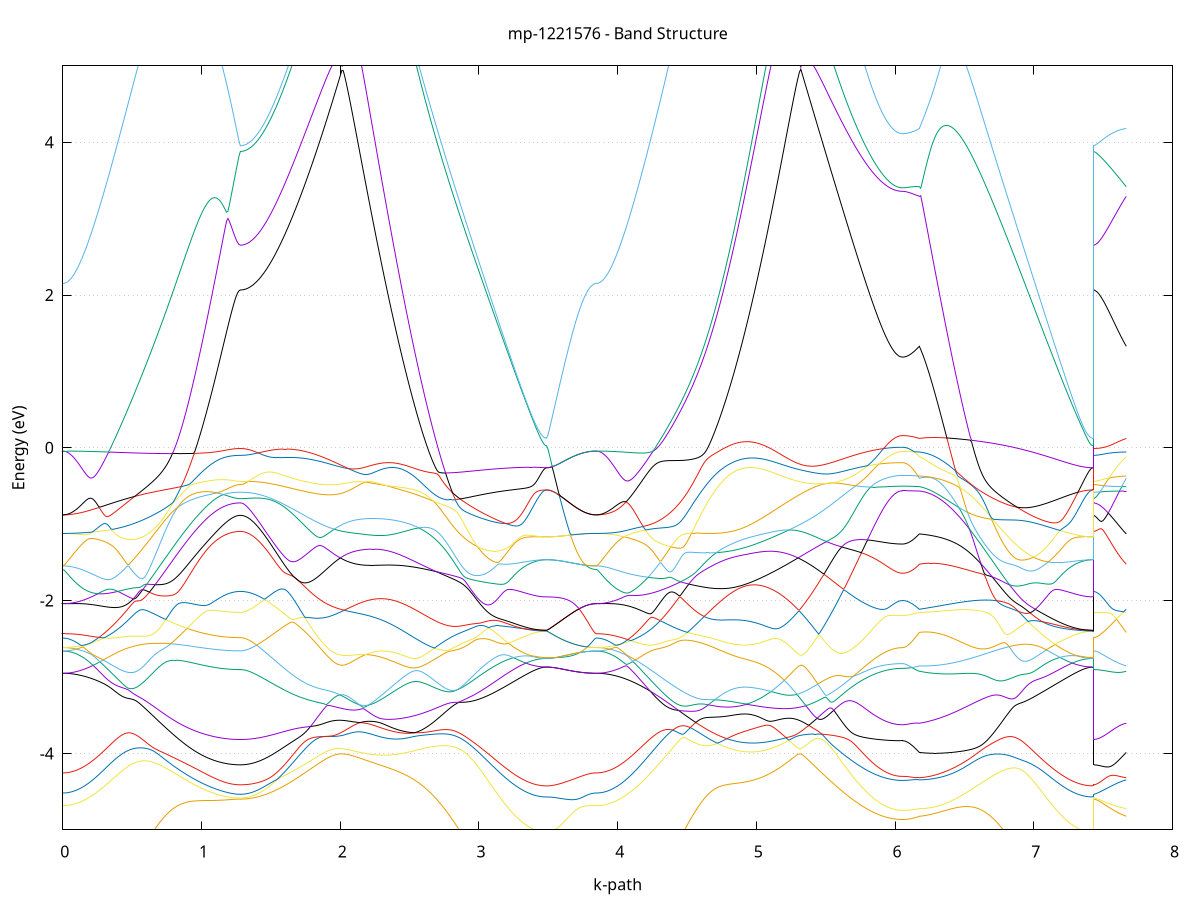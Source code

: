 set title 'mp-1221576 - Band Structure'
set xlabel 'k-path'
set ylabel 'Energy (eV)'
set grid y
set yrange [-5:5]
set terminal png size 800,600
set output 'mp-1221576_bands_gnuplot.png'
plot '-' using 1:2 with lines notitle, '-' using 1:2 with lines notitle, '-' using 1:2 with lines notitle, '-' using 1:2 with lines notitle, '-' using 1:2 with lines notitle, '-' using 1:2 with lines notitle, '-' using 1:2 with lines notitle, '-' using 1:2 with lines notitle, '-' using 1:2 with lines notitle, '-' using 1:2 with lines notitle, '-' using 1:2 with lines notitle, '-' using 1:2 with lines notitle, '-' using 1:2 with lines notitle, '-' using 1:2 with lines notitle, '-' using 1:2 with lines notitle, '-' using 1:2 with lines notitle, '-' using 1:2 with lines notitle, '-' using 1:2 with lines notitle, '-' using 1:2 with lines notitle, '-' using 1:2 with lines notitle, '-' using 1:2 with lines notitle, '-' using 1:2 with lines notitle, '-' using 1:2 with lines notitle, '-' using 1:2 with lines notitle, '-' using 1:2 with lines notitle, '-' using 1:2 with lines notitle, '-' using 1:2 with lines notitle, '-' using 1:2 with lines notitle, '-' using 1:2 with lines notitle, '-' using 1:2 with lines notitle, '-' using 1:2 with lines notitle, '-' using 1:2 with lines notitle, '-' using 1:2 with lines notitle, '-' using 1:2 with lines notitle, '-' using 1:2 with lines notitle, '-' using 1:2 with lines notitle, '-' using 1:2 with lines notitle, '-' using 1:2 with lines notitle, '-' using 1:2 with lines notitle, '-' using 1:2 with lines notitle, '-' using 1:2 with lines notitle, '-' using 1:2 with lines notitle, '-' using 1:2 with lines notitle, '-' using 1:2 with lines notitle, '-' using 1:2 with lines notitle, '-' using 1:2 with lines notitle, '-' using 1:2 with lines notitle, '-' using 1:2 with lines notitle, '-' using 1:2 with lines notitle, '-' using 1:2 with lines notitle, '-' using 1:2 with lines notitle, '-' using 1:2 with lines notitle, '-' using 1:2 with lines notitle, '-' using 1:2 with lines notitle, '-' using 1:2 with lines notitle, '-' using 1:2 with lines notitle, '-' using 1:2 with lines notitle, '-' using 1:2 with lines notitle, '-' using 1:2 with lines notitle, '-' using 1:2 with lines notitle, '-' using 1:2 with lines notitle, '-' using 1:2 with lines notitle, '-' using 1:2 with lines notitle, '-' using 1:2 with lines notitle
0.000000 -48.940700
0.009923 -48.940700
0.019847 -48.940600
0.029770 -48.940600
0.039694 -48.940600
0.049617 -48.940600
0.059541 -48.940600
0.069464 -48.940500
0.079388 -48.940500
0.089311 -48.940500
0.099235 -48.940400
0.109158 -48.940400
0.119082 -48.940300
0.129005 -48.940200
0.138929 -48.940200
0.148852 -48.940100
0.158776 -48.940000
0.168699 -48.939900
0.178622 -48.939900
0.188546 -48.939800
0.198469 -48.939700
0.208393 -48.939600
0.218316 -48.939500
0.228240 -48.939400
0.238163 -48.939300
0.248087 -48.939100
0.258010 -48.939000
0.267934 -48.938900
0.277857 -48.938800
0.287781 -48.939400
0.297704 -48.940500
0.307628 -48.941700
0.317551 -48.942800
0.327475 -48.944000
0.337398 -48.945200
0.347322 -48.946500
0.357245 -48.947700
0.367168 -48.949000
0.377092 -48.950400
0.387015 -48.951700
0.396939 -48.953100
0.406862 -48.954500
0.416786 -48.955900
0.426709 -48.957300
0.436633 -48.958800
0.446556 -48.960300
0.456480 -48.961700
0.466403 -48.963300
0.476327 -48.964800
0.486250 -48.966300
0.496174 -48.967900
0.506097 -48.969400
0.516021 -48.971000
0.525944 -48.972600
0.535867 -48.974200
0.545791 -48.975800
0.555714 -48.977500
0.565638 -48.979100
0.575561 -48.980700
0.585485 -48.982400
0.595408 -48.984000
0.605332 -48.985700
0.615255 -48.987400
0.625179 -48.989000
0.635102 -48.990700
0.645026 -48.992300
0.654949 -48.994000
0.664873 -48.995700
0.674796 -48.997300
0.684720 -48.999000
0.694643 -49.000600
0.704567 -49.002300
0.714490 -49.003900
0.724413 -49.005500
0.734337 -49.007100
0.744260 -49.008700
0.754184 -49.010300
0.764107 -49.011900
0.774031 -49.013500
0.783954 -49.015100
0.793878 -49.016600
0.803801 -49.018200
0.813725 -49.019700
0.823648 -49.021200
0.833572 -49.022600
0.843495 -49.024100
0.853419 -49.025600
0.863342 -49.027000
0.873266 -49.028400
0.883189 -49.029800
0.893112 -49.031100
0.903036 -49.032400
0.912959 -49.033800
0.922883 -49.035000
0.932806 -49.036300
0.942730 -49.037500
0.952653 -49.038700
0.962577 -49.039900
0.972500 -49.041100
0.982424 -49.042200
0.992347 -49.043300
1.002271 -49.044300
1.012194 -49.045300
1.022118 -49.046300
1.032041 -49.047300
1.041965 -49.048200
1.051888 -49.049100
1.061811 -49.050000
1.071735 -49.050800
1.081658 -49.051600
1.091582 -49.052300
1.101505 -49.053100
1.111429 -49.053700
1.121352 -49.054400
1.131276 -49.055000
1.141199 -49.055600
1.151123 -49.056100
1.161046 -49.056600
1.170970 -49.057000
1.180893 -49.057500
1.190817 -49.057800
1.200740 -49.058200
1.210664 -49.058500
1.220587 -49.058700
1.230511 -49.059000
1.240434 -49.059100
1.250357 -49.059300
1.260281 -49.059400
1.270204 -49.059400
1.280128 -49.059500
1.280128 -49.059500
1.290020 -49.059500
1.299912 -49.059400
1.309804 -49.059400
1.319696 -49.059300
1.329587 -49.059200
1.339479 -49.059200
1.349371 -49.059000
1.359263 -49.058900
1.369155 -49.058800
1.379047 -49.058600
1.388939 -49.058400
1.398831 -49.058200
1.408723 -49.058000
1.418615 -49.057800
1.428507 -49.057600
1.438398 -49.057300
1.448290 -49.057000
1.458182 -49.056700
1.468074 -49.056400
1.477966 -49.056100
1.487858 -49.055800
1.497750 -49.055400
1.507642 -49.055100
1.517534 -49.054700
1.527426 -49.054300
1.537318 -49.053800
1.547210 -49.053400
1.557101 -49.053000
1.566993 -49.052500
1.576885 -49.052000
1.586777 -49.051500
1.596669 -49.051000
1.606561 -49.050500
1.616453 -49.050000
1.626345 -49.049400
1.636237 -49.048900
1.646129 -49.048300
1.656021 -49.047700
1.665912 -49.047100
1.675804 -49.046500
1.685696 -49.045900
1.695588 -49.045200
1.705480 -49.044600
1.715372 -49.043900
1.725264 -49.043200
1.735156 -49.042500
1.745048 -49.041800
1.754940 -49.041100
1.764832 -49.040400
1.774724 -49.039700
1.784615 -49.038900
1.794507 -49.038200
1.804399 -49.037400
1.814291 -49.036600
1.824183 -49.035800
1.834075 -49.035000
1.843967 -49.034200
1.853859 -49.033400
1.863751 -49.032600
1.873643 -49.031700
1.883535 -49.030900
1.893427 -49.030000
1.903318 -49.029200
1.913210 -49.028300
1.923102 -49.027400
1.932994 -49.026600
1.942886 -49.025700
1.952778 -49.024800
1.962670 -49.023900
1.972562 -49.023000
1.982454 -49.022100
1.992346 -49.021100
2.002238 -49.020200
2.012129 -49.019300
2.022021 -49.019500
2.031913 -49.020400
2.041805 -49.021300
2.041805 -49.021300
2.051777 -49.022200
2.061749 -49.023000
2.071721 -49.023800
2.081692 -49.024600
2.091664 -49.025400
2.101636 -49.026200
2.111608 -49.026900
2.121580 -49.027600
2.131551 -49.028300
2.141523 -49.028900
2.151495 -49.029500
2.161467 -49.030100
2.171439 -49.030600
2.181410 -49.031100
2.191382 -49.031600
2.201354 -49.032000
2.211326 -49.032500
2.221297 -49.032800
2.231269 -49.033200
2.241241 -49.033500
2.251213 -49.033800
2.261185 -49.034000
2.271156 -49.034200
2.281128 -49.034400
2.291100 -49.034500
2.301072 -49.034600
2.311044 -49.034600
2.321015 -49.034700
2.330987 -49.034600
2.340959 -49.034600
2.350931 -49.034500
2.360903 -49.034400
2.370874 -49.034200
2.380846 -49.034000
2.390818 -49.033700
2.400790 -49.033500
2.410762 -49.033200
2.420733 -49.032800
2.430705 -49.032400
2.440677 -49.032000
2.450649 -49.031500
2.460620 -49.031000
2.470592 -49.030400
2.480564 -49.029900
2.490536 -49.029300
2.500508 -49.028600
2.510479 -49.027900
2.520451 -49.027200
2.530423 -49.026500
2.540395 -49.025700
2.550367 -49.024800
2.560338 -49.024000
2.570310 -49.023100
2.580282 -49.022200
2.590254 -49.021200
2.600226 -49.020300
2.610197 -49.019300
2.620169 -49.018200
2.630141 -49.017200
2.640113 -49.016100
2.650085 -49.014900
2.660056 -49.013800
2.670028 -49.012600
2.680000 -49.011400
2.689972 -49.010200
2.699943 -49.009000
2.709915 -49.007700
2.719887 -49.006400
2.729859 -49.005100
2.739831 -49.003800
2.749802 -49.002400
2.759774 -49.001100
2.769746 -48.999700
2.779718 -48.998300
2.789690 -48.996900
2.799661 -48.995400
2.809633 -48.994000
2.819605 -48.992500
2.829577 -48.991100
2.839549 -48.989600
2.849520 -48.988100
2.859492 -48.986700
2.869464 -48.985200
2.879436 -48.983700
2.889408 -48.982200
2.899379 -48.980700
2.909351 -48.979200
2.919323 -48.977600
2.929295 -48.976100
2.939266 -48.974600
2.949238 -48.973100
2.959210 -48.971600
2.969182 -48.970100
2.979154 -48.968700
2.989125 -48.967200
2.999097 -48.965700
3.009069 -48.964200
3.019041 -48.962800
3.029013 -48.961300
3.038984 -48.959900
3.048956 -48.958500
3.058928 -48.957100
3.068900 -48.955700
3.078872 -48.954300
3.088843 -48.953000
3.098815 -48.951600
3.108787 -48.950300
3.118759 -48.949000
3.128730 -48.947800
3.138702 -48.946500
3.148674 -48.945300
3.158646 -48.944100
3.168618 -48.942900
3.178589 -48.941800
3.188561 -48.940600
3.198533 -48.939500
3.208505 -48.938700
3.218477 -48.938900
3.228448 -48.939000
3.238420 -48.939100
3.248392 -48.939200
3.258364 -48.939300
3.268336 -48.939500
3.278307 -48.939600
3.288279 -48.939700
3.298251 -48.939800
3.308223 -48.939800
3.318195 -48.939900
3.328166 -48.940000
3.338138 -48.940100
3.348110 -48.940200
3.358082 -48.940200
3.368053 -48.940300
3.378025 -48.940300
3.387997 -48.940400
3.397969 -48.940400
3.407941 -48.940500
3.417912 -48.940500
3.427884 -48.940600
3.437856 -48.940600
3.447828 -48.940600
3.457800 -48.940600
3.467771 -48.940600
3.477743 -48.940600
3.487715 -48.940700
3.487715 -48.940700
3.497662 -48.940700
3.507609 -48.940700
3.517555 -48.940700
3.527502 -48.940700
3.537449 -48.940700
3.547396 -48.940700
3.557343 -48.940700
3.567289 -48.940700
3.577236 -48.940700
3.587183 -48.940600
3.597130 -48.940600
3.607077 -48.940600
3.617024 -48.940600
3.626970 -48.940700
3.636917 -48.940700
3.646864 -48.940700
3.656811 -48.940700
3.666758 -48.940700
3.676704 -48.940700
3.686651 -48.940700
3.696598 -48.940700
3.706545 -48.940700
3.716492 -48.940700
3.726438 -48.940700
3.736385 -48.940700
3.746332 -48.940700
3.756279 -48.940700
3.766226 -48.940700
3.776172 -48.940700
3.786119 -48.940700
3.796066 -48.940700
3.806013 -48.940700
3.815960 -48.940700
3.825907 -48.940700
3.835853 -48.940700
3.845800 -48.940700
3.845800 -48.940700
3.855764 -48.940700
3.865728 -48.940600
3.875692 -48.940600
3.885656 -48.940600
3.895620 -48.940600
3.905584 -48.940600
3.915548 -48.940500
3.925512 -48.940500
3.935476 -48.940500
3.945440 -48.940400
3.955404 -48.940400
3.965368 -48.940300
3.975332 -48.940200
3.985296 -48.940200
3.995260 -48.940100
4.005224 -48.940000
4.015188 -48.939900
4.025152 -48.939900
4.035116 -48.939800
4.045080 -48.939700
4.055044 -48.939600
4.065008 -48.939500
4.074972 -48.939400
4.084936 -48.939200
4.094900 -48.939100
4.104864 -48.939000
4.114827 -48.938900
4.124791 -48.938800
4.134755 -48.939500
4.144719 -48.940600
4.154683 -48.941700
4.164647 -48.942900
4.174611 -48.944100
4.184575 -48.945300
4.194539 -48.946500
4.204503 -48.947700
4.214467 -48.949000
4.224431 -48.950300
4.234395 -48.951600
4.244359 -48.952900
4.254323 -48.954300
4.264287 -48.955700
4.274251 -48.957000
4.284215 -48.958400
4.294179 -48.959900
4.304143 -48.961300
4.314107 -48.962700
4.324071 -48.964200
4.334035 -48.965600
4.343999 -48.967100
4.353963 -48.968600
4.363927 -48.970100
4.373891 -48.971600
4.383855 -48.973100
4.393819 -48.974600
4.403783 -48.976100
4.413747 -48.977600
4.423711 -48.979100
4.433675 -48.980600
4.443639 -48.982100
4.453603 -48.983600
4.463567 -48.985100
4.473531 -48.986600
4.483495 -48.988100
4.493459 -48.989500
4.503422 -48.991000
4.513386 -48.992500
4.523350 -48.993900
4.533314 -48.995400
4.543278 -48.996800
4.553242 -48.998200
4.563206 -48.999600
4.573170 -49.001000
4.583134 -49.002300
4.593098 -49.003700
4.603062 -49.005000
4.613026 -49.006300
4.622990 -49.007600
4.632954 -49.008900
4.642918 -49.010100
4.652882 -49.011300
4.662846 -49.012500
4.672810 -49.013700
4.682774 -49.014900
4.692738 -49.016000
4.702702 -49.017100
4.712666 -49.018100
4.722630 -49.019200
4.732594 -49.020200
4.742558 -49.021200
4.752522 -49.022100
4.762486 -49.023000
4.772450 -49.023900
4.782414 -49.024800
4.792378 -49.025600
4.802342 -49.026400
4.812306 -49.027100
4.822270 -49.027900
4.832234 -49.028600
4.842198 -49.029200
4.852162 -49.029800
4.862126 -49.030400
4.872090 -49.030900
4.882054 -49.031500
4.892017 -49.031900
4.901981 -49.032400
4.911945 -49.032800
4.921909 -49.033100
4.931873 -49.033400
4.941837 -49.033700
4.951801 -49.034000
4.961765 -49.034200
4.971729 -49.034400
4.981693 -49.034500
4.991657 -49.034600
5.001621 -49.034600
5.011585 -49.034700
5.021549 -49.034600
5.031513 -49.034600
5.041477 -49.034500
5.051441 -49.034400
5.061405 -49.034200
5.071369 -49.034000
5.081333 -49.033800
5.091297 -49.033500
5.101261 -49.033200
5.111225 -49.032900
5.121189 -49.032500
5.131153 -49.032100
5.141117 -49.031700
5.151081 -49.031200
5.161045 -49.030700
5.171009 -49.030100
5.180973 -49.029600
5.190937 -49.029000
5.200901 -49.028300
5.210865 -49.027700
5.220829 -49.027000
5.230793 -49.026300
5.240757 -49.025500
5.250721 -49.024700
5.260685 -49.023900
5.270649 -49.023100
5.280613 -49.022300
5.290577 -49.021400
5.300540 -49.020500
5.310504 -49.019600
5.320468 -49.019200
5.330432 -49.020100
5.330432 -49.020100
5.340336 -49.021100
5.350239 -49.022000
5.360143 -49.022900
5.370046 -49.023800
5.379950 -49.024700
5.389853 -49.025600
5.399757 -49.026500
5.409660 -49.027400
5.419564 -49.028300
5.429467 -49.029100
5.439371 -49.030000
5.449274 -49.030800
5.459178 -49.031700
5.469081 -49.032500
5.478985 -49.033300
5.488888 -49.034200
5.498792 -49.035000
5.508695 -49.035800
5.518599 -49.036600
5.528502 -49.037300
5.538406 -49.038100
5.548309 -49.038900
5.558213 -49.039600
5.568116 -49.040400
5.578020 -49.041100
5.587923 -49.041800
5.597827 -49.042500
5.607730 -49.043200
5.617634 -49.043900
5.627537 -49.044500
5.637441 -49.045200
5.647344 -49.045800
5.657248 -49.046500
5.667151 -49.047100
5.677055 -49.047700
5.686958 -49.048300
5.696862 -49.048800
5.706765 -49.049400
5.716669 -49.050000
5.726572 -49.050500
5.736476 -49.051000
5.746379 -49.051500
5.756282 -49.052000
5.766186 -49.052500
5.776089 -49.053000
5.785993 -49.053400
5.795896 -49.053800
5.805800 -49.054200
5.815703 -49.054700
5.825607 -49.055000
5.835510 -49.055400
5.845414 -49.055800
5.855317 -49.056100
5.865221 -49.056400
5.875124 -49.056700
5.885028 -49.057000
5.894931 -49.057300
5.904835 -49.057600
5.914738 -49.057800
5.924642 -49.058000
5.934545 -49.058200
5.944449 -49.058400
5.954352 -49.058600
5.964256 -49.058800
5.974159 -49.058900
5.984063 -49.059000
5.993966 -49.059200
6.003870 -49.059200
6.013773 -49.059300
6.023677 -49.059400
6.033580 -49.059400
6.043484 -49.059500
6.053387 -49.059500
6.053387 -49.059500
6.062729 -49.059500
6.072070 -49.059500
6.081411 -49.059500
6.090753 -49.059400
6.100094 -49.059400
6.109435 -49.059400
6.118777 -49.059400
6.128118 -49.059400
6.137459 -49.059400
6.146801 -49.059400
6.156142 -49.059400
6.165483 -49.059400
6.174825 -49.059400
6.174825 -49.059400
6.184763 -49.059200
6.194701 -49.059100
6.204639 -49.058900
6.214577 -49.058700
6.224515 -49.058400
6.234453 -49.058100
6.244391 -49.057700
6.254329 -49.057300
6.264267 -49.056900
6.274205 -49.056400
6.284143 -49.055900
6.294081 -49.055400
6.304019 -49.054800
6.313957 -49.054200
6.323895 -49.053500
6.333833 -49.052800
6.343771 -49.052100
6.353709 -49.051300
6.363648 -49.050500
6.373586 -49.049600
6.383524 -49.048800
6.393462 -49.047900
6.403400 -49.046900
6.413338 -49.045900
6.423276 -49.044900
6.433214 -49.043900
6.443152 -49.042800
6.453090 -49.041700
6.463028 -49.040600
6.472966 -49.039400
6.482904 -49.038200
6.492842 -49.037000
6.502780 -49.035700
6.512718 -49.034500
6.522656 -49.033200
6.532594 -49.031800
6.542532 -49.030500
6.552471 -49.029100
6.562409 -49.027700
6.572347 -49.026300
6.582285 -49.024800
6.592223 -49.023400
6.602161 -49.021900
6.612099 -49.020400
6.622037 -49.018900
6.631975 -49.017300
6.641913 -49.015800
6.651851 -49.014200
6.661789 -49.012600
6.671727 -49.011100
6.681665 -49.009500
6.691603 -49.007800
6.701541 -49.006200
6.711479 -49.004600
6.721417 -49.002900
6.731355 -49.001300
6.741294 -48.999600
6.751232 -48.998000
6.761170 -48.996300
6.771108 -48.994600
6.781046 -48.993000
6.790984 -48.991300
6.800922 -48.989600
6.810860 -48.988000
6.820798 -48.986300
6.830736 -48.984600
6.840674 -48.983000
6.850612 -48.981300
6.860550 -48.979700
6.870488 -48.978000
6.880426 -48.976400
6.890364 -48.974700
6.900302 -48.973100
6.910240 -48.971500
6.920178 -48.969900
6.930117 -48.968300
6.940055 -48.966800
6.949993 -48.965200
6.959931 -48.963700
6.969869 -48.962100
6.979807 -48.960600
6.989745 -48.959200
6.999683 -48.957700
7.009621 -48.956200
7.019559 -48.954800
7.029497 -48.953400
7.039435 -48.952000
7.049373 -48.950700
7.059311 -48.949300
7.069249 -48.948000
7.079187 -48.946700
7.089125 -48.945500
7.099063 -48.944200
7.109001 -48.943000
7.118940 -48.941900
7.128878 -48.940700
7.138816 -48.939600
7.148754 -48.938800
7.158692 -48.938900
7.168630 -48.939000
7.178568 -48.939100
7.188506 -48.939200
7.198444 -48.939400
7.208382 -48.939500
7.218320 -48.939600
7.228258 -48.939700
7.238196 -48.939800
7.248134 -48.939800
7.258072 -48.939900
7.268010 -48.940000
7.277948 -48.940100
7.287886 -48.940200
7.297824 -48.940200
7.307763 -48.940300
7.317701 -48.940400
7.327639 -48.940400
7.337577 -48.940500
7.347515 -48.940500
7.357453 -48.940500
7.367391 -48.940600
7.377329 -48.940600
7.387267 -48.940600
7.397205 -48.940600
7.407143 -48.940600
7.417081 -48.940600
7.427019 -48.940700
7.427019 -49.059500
7.437009 -49.059500
7.447000 -49.059500
7.456990 -49.059500
7.466980 -49.059500
7.476971 -49.059500
7.486961 -49.059500
7.496951 -49.059500
7.506942 -49.059400
7.516932 -49.059400
7.526922 -49.059400
7.536913 -49.059400
7.546903 -49.059400
7.556893 -49.059400
7.566884 -49.059400
7.576874 -49.059400
7.586864 -49.059400
7.596855 -49.059400
7.606845 -49.059400
7.616835 -49.059400
7.626826 -49.059400
7.636816 -49.059400
7.646806 -49.059400
7.656797 -49.059400
7.666787 -49.059400
e
0.000000 -48.923000
0.009923 -48.923000
0.019847 -48.923000
0.029770 -48.923200
0.039694 -48.923300
0.049617 -48.923500
0.059541 -48.923700
0.069464 -48.924000
0.079388 -48.924300
0.089311 -48.924600
0.099235 -48.925000
0.109158 -48.925400
0.119082 -48.925900
0.129005 -48.926400
0.138929 -48.926900
0.148852 -48.927500
0.158776 -48.928100
0.168699 -48.928800
0.178622 -48.929500
0.188546 -48.930200
0.198469 -48.931000
0.208393 -48.931800
0.218316 -48.932600
0.228240 -48.933500
0.238163 -48.934400
0.248087 -48.935300
0.258010 -48.936300
0.267934 -48.937300
0.277857 -48.938400
0.287781 -48.938600
0.297704 -48.938500
0.307628 -48.938400
0.317551 -48.938200
0.327475 -48.938100
0.337398 -48.937900
0.347322 -48.937800
0.357245 -48.937600
0.367168 -48.937500
0.377092 -48.937300
0.387015 -48.937100
0.396939 -48.937000
0.406862 -48.936800
0.416786 -48.936600
0.426709 -48.936500
0.436633 -48.936300
0.446556 -48.936100
0.456480 -48.935900
0.466403 -48.935700
0.476327 -48.935500
0.486250 -48.935400
0.496174 -48.935200
0.506097 -48.935000
0.516021 -48.934900
0.525944 -48.935300
0.535867 -48.935600
0.545791 -48.936100
0.555714 -48.936500
0.565638 -48.936900
0.575561 -48.937300
0.585485 -48.937700
0.595408 -48.938100
0.605332 -48.938500
0.615255 -48.938900
0.625179 -48.939300
0.635102 -48.939700
0.645026 -48.940100
0.654949 -48.940600
0.664873 -48.941000
0.674796 -48.941400
0.684720 -48.941800
0.694643 -48.942200
0.704567 -48.942600
0.714490 -48.943000
0.724413 -48.943400
0.734337 -48.943800
0.744260 -48.944200
0.754184 -48.944600
0.764107 -48.945000
0.774031 -48.945400
0.783954 -48.945800
0.793878 -48.946200
0.803801 -48.946600
0.813725 -48.946900
0.823648 -48.947300
0.833572 -48.947700
0.843495 -48.948000
0.853419 -48.948400
0.863342 -48.948800
0.873266 -48.949100
0.883189 -48.949400
0.893112 -48.949800
0.903036 -48.950100
0.912959 -48.950400
0.922883 -48.950800
0.932806 -48.951100
0.942730 -48.951400
0.952653 -48.951700
0.962577 -48.952000
0.972500 -48.952300
0.982424 -48.952500
0.992347 -48.952800
1.002271 -48.953100
1.012194 -48.953300
1.022118 -48.953600
1.032041 -48.953800
1.041965 -48.954000
1.051888 -48.954300
1.061811 -48.954500
1.071735 -48.954700
1.081658 -48.954900
1.091582 -48.955100
1.101505 -48.955300
1.111429 -48.955400
1.121352 -48.955600
1.131276 -48.955700
1.141199 -48.955900
1.151123 -48.956000
1.161046 -48.956100
1.170970 -48.956200
1.180893 -48.956300
1.190817 -48.956400
1.200740 -48.956500
1.210664 -48.956600
1.220587 -48.956700
1.230511 -48.956700
1.240434 -48.956800
1.250357 -48.956800
1.260281 -48.956800
1.270204 -48.956800
1.280128 -48.956800
1.280128 -48.956800
1.290020 -48.956900
1.299912 -48.956900
1.309804 -48.957000
1.319696 -48.957100
1.329587 -48.957300
1.339479 -48.957500
1.349371 -48.957700
1.359263 -48.957900
1.369155 -48.958200
1.379047 -48.958500
1.388939 -48.958900
1.398831 -48.959300
1.408723 -48.959700
1.418615 -48.960100
1.428507 -48.960600
1.438398 -48.961100
1.448290 -48.961700
1.458182 -48.962200
1.468074 -48.962800
1.477966 -48.963500
1.487858 -48.964100
1.497750 -48.964800
1.507642 -48.965500
1.517534 -48.966300
1.527426 -48.967000
1.537318 -48.967800
1.547210 -48.968600
1.557101 -48.969500
1.566993 -48.970300
1.576885 -48.971200
1.586777 -48.972100
1.596669 -48.973000
1.606561 -48.974000
1.616453 -48.974900
1.626345 -48.975900
1.636237 -48.976900
1.646129 -48.977900
1.656021 -48.979000
1.665912 -48.980000
1.675804 -48.981100
1.685696 -48.982100
1.695588 -48.983200
1.705480 -48.984300
1.715372 -48.985400
1.725264 -48.986600
1.735156 -48.987700
1.745048 -48.988800
1.754940 -48.990000
1.764832 -48.991100
1.774724 -48.992300
1.784615 -48.993400
1.794507 -48.994600
1.804399 -48.995700
1.814291 -48.996900
1.824183 -48.998000
1.834075 -48.999200
1.843967 -49.000300
1.853859 -49.001500
1.863751 -49.002600
1.873643 -49.003800
1.883535 -49.004900
1.893427 -49.006000
1.903318 -49.007100
1.913210 -49.008200
1.923102 -49.009300
1.932994 -49.010400
1.942886 -49.011500
1.952778 -49.012500
1.962670 -49.013600
1.972562 -49.014600
1.982454 -49.015600
1.992346 -49.016600
2.002238 -49.017600
2.012129 -49.018500
2.022021 -49.018300
2.031913 -49.017400
2.041805 -49.016400
2.041805 -49.016400
2.051777 -49.015500
2.061749 -49.014500
2.071721 -49.013600
2.081692 -49.012600
2.091664 -49.011600
2.101636 -49.010600
2.111608 -49.009600
2.121580 -49.008700
2.131551 -49.007700
2.141523 -49.006700
2.151495 -49.005700
2.161467 -49.004700
2.171439 -49.003700
2.181410 -49.002700
2.191382 -49.001700
2.201354 -49.000700
2.211326 -48.999700
2.221297 -48.998700
2.231269 -48.997700
2.241241 -48.996700
2.251213 -48.995700
2.261185 -48.994700
2.271156 -48.993700
2.281128 -48.992800
2.291100 -48.991800
2.301072 -48.990800
2.311044 -48.989800
2.321015 -48.988800
2.330987 -48.987800
2.340959 -48.986800
2.350931 -48.985800
2.360903 -48.984900
2.370874 -48.983900
2.380846 -48.982900
2.390818 -48.981900
2.400790 -48.981000
2.410762 -48.980000
2.420733 -48.979100
2.430705 -48.978100
2.440677 -48.977200
2.450649 -48.976200
2.460620 -48.975300
2.470592 -48.974300
2.480564 -48.973400
2.490536 -48.972500
2.500508 -48.971600
2.510479 -48.970700
2.520451 -48.969800
2.530423 -48.968800
2.540395 -48.968000
2.550367 -48.967100
2.560338 -48.966200
2.570310 -48.965300
2.580282 -48.964400
2.590254 -48.963600
2.600226 -48.962700
2.610197 -48.961900
2.620169 -48.961000
2.630141 -48.960200
2.640113 -48.959400
2.650085 -48.958500
2.660056 -48.957700
2.670028 -48.956900
2.680000 -48.956100
2.689972 -48.955300
2.699943 -48.954600
2.709915 -48.953800
2.719887 -48.953000
2.729859 -48.952300
2.739831 -48.951500
2.749802 -48.950800
2.759774 -48.950000
2.769746 -48.949300
2.779718 -48.948600
2.789690 -48.947900
2.799661 -48.947200
2.809633 -48.946500
2.819605 -48.945900
2.829577 -48.945200
2.839549 -48.944500
2.849520 -48.943900
2.859492 -48.943200
2.869464 -48.942600
2.879436 -48.942000
2.889408 -48.941400
2.899379 -48.940800
2.909351 -48.940200
2.919323 -48.939600
2.929295 -48.939000
2.939266 -48.938500
2.949238 -48.937900
2.959210 -48.937400
2.969182 -48.936800
2.979154 -48.936300
2.989125 -48.935800
2.999097 -48.935300
3.009069 -48.935500
3.019041 -48.935600
3.029013 -48.935800
3.038984 -48.936000
3.048956 -48.936200
3.058928 -48.936400
3.068900 -48.936600
3.078872 -48.936700
3.088843 -48.936900
3.098815 -48.937100
3.108787 -48.937300
3.118759 -48.937400
3.128730 -48.937600
3.138702 -48.937700
3.148674 -48.937900
3.158646 -48.938000
3.168618 -48.938200
3.178589 -48.938300
3.188561 -48.938500
3.198533 -48.938600
3.208505 -48.938500
3.218477 -48.937400
3.228448 -48.936400
3.238420 -48.935500
3.248392 -48.934500
3.258364 -48.933600
3.268336 -48.932700
3.278307 -48.931900
3.288279 -48.931100
3.298251 -48.930300
3.308223 -48.929600
3.318195 -48.928900
3.328166 -48.928200
3.338138 -48.927600
3.348110 -48.927000
3.358082 -48.926500
3.368053 -48.925900
3.378025 -48.925500
3.387997 -48.925000
3.397969 -48.924700
3.407941 -48.924300
3.417912 -48.924000
3.427884 -48.923700
3.437856 -48.923500
3.447828 -48.923300
3.457800 -48.923200
3.467771 -48.923100
3.477743 -48.923000
3.487715 -48.923000
3.487715 -48.923000
3.497662 -48.923000
3.507609 -48.923000
3.517555 -48.923000
3.527502 -48.923000
3.537449 -48.923000
3.547396 -48.923000
3.557343 -48.923000
3.567289 -48.923000
3.577236 -48.923000
3.587183 -48.923000
3.597130 -48.923000
3.607077 -48.923000
3.617024 -48.923000
3.626970 -48.923000
3.636917 -48.923000
3.646864 -48.923000
3.656811 -48.923000
3.666758 -48.923000
3.676704 -48.923000
3.686651 -48.923000
3.696598 -48.923000
3.706545 -48.923000
3.716492 -48.923000
3.726438 -48.923000
3.736385 -48.923000
3.746332 -48.923000
3.756279 -48.923000
3.766226 -48.923000
3.776172 -48.923000
3.786119 -48.923000
3.796066 -48.923000
3.806013 -48.923000
3.815960 -48.923000
3.825907 -48.923000
3.835853 -48.923000
3.845800 -48.923000
3.845800 -48.923000
3.855764 -48.923000
3.865728 -48.923000
3.875692 -48.923200
3.885656 -48.923300
3.895620 -48.923500
3.905584 -48.923700
3.915548 -48.924000
3.925512 -48.924300
3.935476 -48.924600
3.945440 -48.925000
3.955404 -48.925500
3.965368 -48.925900
3.975332 -48.926500
3.985296 -48.927000
3.995260 -48.927600
4.005224 -48.928200
4.015188 -48.928900
4.025152 -48.929600
4.035116 -48.930300
4.045080 -48.931100
4.055044 -48.931900
4.065008 -48.932700
4.074972 -48.933600
4.084936 -48.934500
4.094900 -48.935400
4.104864 -48.936400
4.114827 -48.937400
4.124791 -48.938500
4.134755 -48.938600
4.144719 -48.938500
4.154683 -48.938300
4.164647 -48.938200
4.174611 -48.938000
4.184575 -48.937900
4.194539 -48.937700
4.204503 -48.937600
4.214467 -48.937400
4.224431 -48.937300
4.234395 -48.937100
4.244359 -48.936900
4.254323 -48.936700
4.264287 -48.936600
4.274251 -48.936400
4.284215 -48.936200
4.294179 -48.936000
4.304143 -48.935800
4.314107 -48.935700
4.324071 -48.935500
4.334035 -48.935300
4.343999 -48.935800
4.353963 -48.936300
4.363927 -48.936800
4.373891 -48.937300
4.383855 -48.937900
4.393819 -48.938400
4.403783 -48.939000
4.413747 -48.939600
4.423711 -48.940200
4.433675 -48.940700
4.443639 -48.941300
4.453603 -48.942000
4.463567 -48.942600
4.473531 -48.943200
4.483495 -48.943800
4.493459 -48.944500
4.503422 -48.945200
4.513386 -48.945800
4.523350 -48.946500
4.533314 -48.947200
4.543278 -48.947900
4.553242 -48.948600
4.563206 -48.949300
4.573170 -48.950000
4.583134 -48.950700
4.593098 -48.951500
4.603062 -48.952200
4.613026 -48.953000
4.622990 -48.953700
4.632954 -48.954500
4.642918 -48.955300
4.652882 -48.956100
4.662846 -48.956900
4.672810 -48.957700
4.682774 -48.958500
4.692738 -48.959300
4.702702 -48.960100
4.712666 -48.961000
4.722630 -48.961800
4.732594 -48.962700
4.742558 -48.963500
4.752522 -48.964400
4.762486 -48.965200
4.772450 -48.966100
4.782414 -48.967000
4.792378 -48.967900
4.802342 -48.968800
4.812306 -48.969700
4.822270 -48.970600
4.832234 -48.971500
4.842198 -48.972400
4.852162 -48.973300
4.862126 -48.974300
4.872090 -48.975200
4.882054 -48.976100
4.892017 -48.977100
4.901981 -48.978000
4.911945 -48.979000
4.921909 -48.979900
4.931873 -48.980900
4.941837 -48.981900
4.951801 -48.982800
4.961765 -48.983800
4.971729 -48.984800
4.981693 -48.985800
4.991657 -48.986700
5.001621 -48.987700
5.011585 -48.988700
5.021549 -48.989700
5.031513 -48.990700
5.041477 -48.991700
5.051441 -48.992700
5.061405 -48.993600
5.071369 -48.994600
5.081333 -48.995600
5.091297 -48.996600
5.101261 -48.997600
5.111225 -48.998600
5.121189 -48.999600
5.131153 -49.000600
5.141117 -49.001600
5.151081 -49.002600
5.161045 -49.003600
5.171009 -49.004600
5.180973 -49.005600
5.190937 -49.006600
5.200901 -49.007600
5.210865 -49.008600
5.220829 -49.009500
5.230793 -49.010500
5.240757 -49.011500
5.250721 -49.012500
5.260685 -49.013400
5.270649 -49.014400
5.280613 -49.015400
5.290577 -49.016300
5.300540 -49.017300
5.310504 -49.018200
5.320468 -49.018600
5.330432 -49.017700
5.330432 -49.017700
5.340336 -49.016700
5.350239 -49.015700
5.360143 -49.014700
5.370046 -49.013700
5.379950 -49.012600
5.389853 -49.011600
5.399757 -49.010500
5.409660 -49.009400
5.419564 -49.008300
5.429467 -49.007200
5.439371 -49.006100
5.449274 -49.005000
5.459178 -49.003900
5.469081 -49.002700
5.478985 -49.001600
5.488888 -49.000400
5.498792 -48.999300
5.508695 -48.998100
5.518599 -48.996900
5.528502 -48.995800
5.538406 -48.994600
5.548309 -48.993500
5.558213 -48.992300
5.568116 -48.991200
5.578020 -48.990000
5.587923 -48.988900
5.597827 -48.987700
5.607730 -48.986600
5.617634 -48.985500
5.627537 -48.984400
5.637441 -48.983300
5.647344 -48.982200
5.657248 -48.981100
5.667151 -48.980100
5.677055 -48.979000
5.686958 -48.978000
5.696862 -48.977000
5.706765 -48.976000
5.716669 -48.975000
5.726572 -48.974000
5.736476 -48.973100
5.746379 -48.972100
5.756282 -48.971200
5.766186 -48.970300
5.776089 -48.969500
5.785993 -48.968600
5.795896 -48.967800
5.805800 -48.967000
5.815703 -48.966300
5.825607 -48.965500
5.835510 -48.964800
5.845414 -48.964100
5.855317 -48.963500
5.865221 -48.962800
5.875124 -48.962200
5.885028 -48.961700
5.894931 -48.961100
5.904835 -48.960600
5.914738 -48.960100
5.924642 -48.959700
5.934545 -48.959300
5.944449 -48.958900
5.954352 -48.958500
5.964256 -48.958200
5.974159 -48.957900
5.984063 -48.957700
5.993966 -48.957500
6.003870 -48.957300
6.013773 -48.957100
6.023677 -48.957000
6.033580 -48.956900
6.043484 -48.956900
6.053387 -48.956900
6.053387 -48.956900
6.062729 -48.956900
6.072070 -48.956900
6.081411 -48.956900
6.090753 -48.956900
6.100094 -48.956800
6.109435 -48.956800
6.118777 -48.956800
6.128118 -48.956800
6.137459 -48.956800
6.146801 -48.956800
6.156142 -48.956800
6.165483 -48.956800
6.174825 -48.956800
6.174825 -48.956800
6.184763 -48.956800
6.194701 -48.956800
6.204639 -48.956700
6.214577 -48.956700
6.224515 -48.956600
6.234453 -48.956500
6.244391 -48.956400
6.254329 -48.956300
6.264267 -48.956200
6.274205 -48.956100
6.284143 -48.956000
6.294081 -48.955800
6.304019 -48.955700
6.313957 -48.955500
6.323895 -48.955400
6.333833 -48.955200
6.343771 -48.955000
6.353709 -48.954800
6.363648 -48.954600
6.373586 -48.954400
6.383524 -48.954200
6.393462 -48.954000
6.403400 -48.953700
6.413338 -48.953500
6.423276 -48.953200
6.433214 -48.953000
6.443152 -48.952700
6.453090 -48.952400
6.463028 -48.952100
6.472966 -48.951900
6.482904 -48.951600
6.492842 -48.951200
6.502780 -48.950900
6.512718 -48.950600
6.522656 -48.950300
6.532594 -48.950000
6.542532 -48.949600
6.552471 -48.949300
6.562409 -48.948900
6.572347 -48.948600
6.582285 -48.948200
6.592223 -48.947900
6.602161 -48.947500
6.612099 -48.947100
6.622037 -48.946700
6.631975 -48.946400
6.641913 -48.946000
6.651851 -48.945600
6.661789 -48.945200
6.671727 -48.944800
6.681665 -48.944400
6.691603 -48.944000
6.701541 -48.943600
6.711479 -48.943200
6.721417 -48.942800
6.731355 -48.942400
6.741294 -48.942000
6.751232 -48.941500
6.761170 -48.941100
6.771108 -48.940700
6.781046 -48.940300
6.790984 -48.939900
6.800922 -48.939500
6.810860 -48.939100
6.820798 -48.938600
6.830736 -48.938200
6.840674 -48.937800
6.850612 -48.937400
6.860550 -48.937000
6.870488 -48.936600
6.880426 -48.936200
6.890364 -48.935800
6.900302 -48.935400
6.910240 -48.935000
6.920178 -48.934900
6.930117 -48.935100
6.940055 -48.935300
6.949993 -48.935500
6.959931 -48.935700
6.969869 -48.935900
6.979807 -48.936100
6.989745 -48.936200
6.999683 -48.936400
7.009621 -48.936600
7.019559 -48.936800
7.029497 -48.936900
7.039435 -48.937100
7.049373 -48.937300
7.059311 -48.937400
7.069249 -48.937600
7.079187 -48.937800
7.089125 -48.937900
7.099063 -48.938100
7.109001 -48.938200
7.118940 -48.938400
7.128878 -48.938500
7.138816 -48.938600
7.148754 -48.938500
7.158692 -48.937500
7.168630 -48.936500
7.178568 -48.935500
7.188506 -48.934500
7.198444 -48.933600
7.208382 -48.932700
7.218320 -48.931900
7.228258 -48.931100
7.238196 -48.930300
7.248134 -48.929600
7.258072 -48.928900
7.268010 -48.928200
7.277948 -48.927600
7.287886 -48.927000
7.297824 -48.926400
7.307763 -48.925900
7.317701 -48.925500
7.327639 -48.925000
7.337577 -48.924600
7.347515 -48.924300
7.357453 -48.924000
7.367391 -48.923700
7.377329 -48.923500
7.387267 -48.923300
7.397205 -48.923200
7.407143 -48.923100
7.417081 -48.923000
7.427019 -48.923000
7.427019 -48.956800
7.437009 -48.956800
7.447000 -48.956800
7.456990 -48.956800
7.466980 -48.956800
7.476971 -48.956800
7.486961 -48.956800
7.496951 -48.956800
7.506942 -48.956800
7.516932 -48.956800
7.526922 -48.956800
7.536913 -48.956800
7.546903 -48.956800
7.556893 -48.956800
7.566884 -48.956800
7.576874 -48.956800
7.586864 -48.956800
7.596855 -48.956800
7.606845 -48.956800
7.616835 -48.956800
7.626826 -48.956800
7.636816 -48.956800
7.646806 -48.956800
7.656797 -48.956800
7.666787 -48.956800
e
0.000000 -48.923000
0.009923 -48.923000
0.019847 -48.923000
0.029770 -48.923000
0.039694 -48.923000
0.049617 -48.923100
0.059541 -48.923100
0.069464 -48.923200
0.079388 -48.923300
0.089311 -48.923400
0.099235 -48.923500
0.109158 -48.923600
0.119082 -48.923700
0.129005 -48.923800
0.138929 -48.924000
0.148852 -48.924100
0.158776 -48.924200
0.168699 -48.924400
0.178622 -48.924600
0.188546 -48.924800
0.198469 -48.925000
0.208393 -48.925100
0.218316 -48.925400
0.228240 -48.925600
0.238163 -48.925800
0.248087 -48.926000
0.258010 -48.926300
0.267934 -48.926500
0.277857 -48.926800
0.287781 -48.927000
0.297704 -48.927300
0.307628 -48.927600
0.317551 -48.927900
0.327475 -48.928200
0.337398 -48.928500
0.347322 -48.928800
0.357245 -48.929100
0.367168 -48.929400
0.377092 -48.929700
0.387015 -48.930100
0.396939 -48.930400
0.406862 -48.930800
0.416786 -48.931100
0.426709 -48.931500
0.436633 -48.931800
0.446556 -48.932200
0.456480 -48.932600
0.466403 -48.932900
0.476327 -48.933300
0.486250 -48.933700
0.496174 -48.934100
0.506097 -48.934500
0.516021 -48.934800
0.525944 -48.934600
0.535867 -48.934400
0.545791 -48.934200
0.555714 -48.934000
0.565638 -48.933800
0.575561 -48.933600
0.585485 -48.933400
0.595408 -48.933200
0.605332 -48.933000
0.615255 -48.932800
0.625179 -48.932600
0.635102 -48.932400
0.645026 -48.932200
0.654949 -48.932000
0.664873 -48.931800
0.674796 -48.931600
0.684720 -48.931300
0.694643 -48.931100
0.704567 -48.930900
0.714490 -48.930700
0.724413 -48.930500
0.734337 -48.930300
0.744260 -48.930100
0.754184 -48.929900
0.764107 -48.929700
0.774031 -48.929600
0.783954 -48.929400
0.793878 -48.929200
0.803801 -48.929000
0.813725 -48.928800
0.823648 -48.928600
0.833572 -48.928400
0.843495 -48.928200
0.853419 -48.928100
0.863342 -48.927900
0.873266 -48.927700
0.883189 -48.927500
0.893112 -48.927400
0.903036 -48.927200
0.912959 -48.927100
0.922883 -48.926900
0.932806 -48.926700
0.942730 -48.926600
0.952653 -48.926400
0.962577 -48.926300
0.972500 -48.926200
0.982424 -48.926000
0.992347 -48.925900
1.002271 -48.925700
1.012194 -48.925600
1.022118 -48.925500
1.032041 -48.925400
1.041965 -48.925300
1.051888 -48.925200
1.061811 -48.925100
1.071735 -48.924900
1.081658 -48.924900
1.091582 -48.924800
1.101505 -48.924700
1.111429 -48.924600
1.121352 -48.924500
1.131276 -48.924400
1.141199 -48.924400
1.151123 -48.924300
1.161046 -48.924200
1.170970 -48.924200
1.180893 -48.924100
1.190817 -48.924100
1.200740 -48.924000
1.210664 -48.924000
1.220587 -48.924000
1.230511 -48.923900
1.240434 -48.923900
1.250357 -48.923900
1.260281 -48.923900
1.270204 -48.923900
1.280128 -48.923900
1.280128 -48.923900
1.290020 -48.923900
1.299912 -48.923900
1.309804 -48.923900
1.319696 -48.923900
1.329587 -48.923900
1.339479 -48.923800
1.349371 -48.923800
1.359263 -48.923800
1.369155 -48.923800
1.379047 -48.923800
1.388939 -48.923800
1.398831 -48.923800
1.408723 -48.923700
1.418615 -48.923700
1.428507 -48.923700
1.438398 -48.923700
1.448290 -48.923600
1.458182 -48.923600
1.468074 -48.923600
1.477966 -48.923600
1.487858 -48.923500
1.497750 -48.923500
1.507642 -48.923500
1.517534 -48.923400
1.527426 -48.923400
1.537318 -48.923400
1.547210 -48.923300
1.557101 -48.923300
1.566993 -48.923200
1.576885 -48.923200
1.586777 -48.923200
1.596669 -48.923100
1.606561 -48.923100
1.616453 -48.923000
1.626345 -48.923000
1.636237 -48.923000
1.646129 -48.922900
1.656021 -48.922900
1.665912 -48.922800
1.675804 -48.922800
1.685696 -48.922700
1.695588 -48.922700
1.705480 -48.922700
1.715372 -48.922600
1.725264 -48.922600
1.735156 -48.922500
1.745048 -48.922500
1.754940 -48.922400
1.764832 -48.922400
1.774724 -48.922400
1.784615 -48.922300
1.794507 -48.922300
1.804399 -48.922200
1.814291 -48.922200
1.824183 -48.922200
1.834075 -48.922100
1.843967 -48.922100
1.853859 -48.922100
1.863751 -48.922000
1.873643 -48.922000
1.883535 -48.922000
1.893427 -48.922000
1.903318 -48.921900
1.913210 -48.921900
1.923102 -48.921900
1.932994 -48.921900
1.942886 -48.921800
1.952778 -48.921800
1.962670 -48.921800
1.972562 -48.921800
1.982454 -48.921800
1.992346 -48.921800
2.002238 -48.921800
2.012129 -48.921800
2.022021 -48.921800
2.031913 -48.921800
2.041805 -48.921800
2.041805 -48.921800
2.051777 -48.921800
2.061749 -48.921800
2.071721 -48.921800
2.081692 -48.921800
2.091664 -48.921900
2.101636 -48.921900
2.111608 -48.921900
2.121580 -48.921900
2.131551 -48.922000
2.141523 -48.922000
2.151495 -48.922000
2.161467 -48.922100
2.171439 -48.922100
2.181410 -48.922200
2.191382 -48.922200
2.201354 -48.922300
2.211326 -48.922300
2.221297 -48.922400
2.231269 -48.922500
2.241241 -48.922500
2.251213 -48.922600
2.261185 -48.922700
2.271156 -48.922700
2.281128 -48.922800
2.291100 -48.922900
2.301072 -48.923000
2.311044 -48.923100
2.321015 -48.923200
2.330987 -48.923300
2.340959 -48.923400
2.350931 -48.923500
2.360903 -48.923600
2.370874 -48.923700
2.380846 -48.923800
2.390818 -48.924000
2.400790 -48.924100
2.410762 -48.924200
2.420733 -48.924300
2.430705 -48.924500
2.440677 -48.924600
2.450649 -48.924700
2.460620 -48.924900
2.470592 -48.925000
2.480564 -48.925200
2.490536 -48.925300
2.500508 -48.925500
2.510479 -48.925600
2.520451 -48.925800
2.530423 -48.926000
2.540395 -48.926100
2.550367 -48.926300
2.560338 -48.926500
2.570310 -48.926600
2.580282 -48.926800
2.590254 -48.927000
2.600226 -48.927200
2.610197 -48.927400
2.620169 -48.927600
2.630141 -48.927700
2.640113 -48.927900
2.650085 -48.928100
2.660056 -48.928300
2.670028 -48.928500
2.680000 -48.928700
2.689972 -48.928900
2.699943 -48.929100
2.709915 -48.929300
2.719887 -48.929500
2.729859 -48.929700
2.739831 -48.929900
2.749802 -48.930100
2.759774 -48.930300
2.769746 -48.930500
2.779718 -48.930700
2.789690 -48.931000
2.799661 -48.931200
2.809633 -48.931400
2.819605 -48.931600
2.829577 -48.931800
2.839549 -48.932000
2.849520 -48.932200
2.859492 -48.932400
2.869464 -48.932600
2.879436 -48.932800
2.889408 -48.933000
2.899379 -48.933300
2.909351 -48.933500
2.919323 -48.933700
2.929295 -48.933900
2.939266 -48.934100
2.949238 -48.934300
2.959210 -48.934500
2.969182 -48.934700
2.979154 -48.934900
2.989125 -48.935100
2.999097 -48.935200
3.009069 -48.934800
3.019041 -48.934300
3.029013 -48.933800
3.038984 -48.933400
3.048956 -48.932900
3.058928 -48.932500
3.068900 -48.932000
3.078872 -48.931600
3.088843 -48.931200
3.098815 -48.930800
3.108787 -48.930400
3.118759 -48.930000
3.128730 -48.929600
3.138702 -48.929300
3.148674 -48.928900
3.158646 -48.928600
3.168618 -48.928200
3.178589 -48.927900
3.188561 -48.927600
3.198533 -48.927300
3.208505 -48.927000
3.218477 -48.926700
3.228448 -48.926400
3.238420 -48.926200
3.248392 -48.925900
3.258364 -48.925700
3.268336 -48.925500
3.278307 -48.925200
3.288279 -48.925000
3.298251 -48.924800
3.308223 -48.924600
3.318195 -48.924500
3.328166 -48.924300
3.338138 -48.924100
3.348110 -48.924000
3.358082 -48.923800
3.368053 -48.923700
3.378025 -48.923600
3.387997 -48.923500
3.397969 -48.923400
3.407941 -48.923300
3.417912 -48.923200
3.427884 -48.923200
3.437856 -48.923100
3.447828 -48.923100
3.457800 -48.923000
3.467771 -48.923000
3.477743 -48.923000
3.487715 -48.923000
3.487715 -48.923000
3.497662 -48.923000
3.507609 -48.923000
3.517555 -48.923000
3.527502 -48.923000
3.537449 -48.923000
3.547396 -48.923000
3.557343 -48.923000
3.567289 -48.923000
3.577236 -48.923000
3.587183 -48.923000
3.597130 -48.923000
3.607077 -48.923000
3.617024 -48.923000
3.626970 -48.923000
3.636917 -48.923000
3.646864 -48.923000
3.656811 -48.923000
3.666758 -48.923000
3.676704 -48.923000
3.686651 -48.923000
3.696598 -48.923000
3.706545 -48.923000
3.716492 -48.923000
3.726438 -48.923000
3.736385 -48.923000
3.746332 -48.923000
3.756279 -48.923000
3.766226 -48.923000
3.776172 -48.923000
3.786119 -48.923000
3.796066 -48.923000
3.806013 -48.923000
3.815960 -48.923000
3.825907 -48.923000
3.835853 -48.923000
3.845800 -48.923000
3.845800 -48.923000
3.855764 -48.923000
3.865728 -48.923000
3.875692 -48.923000
3.885656 -48.923000
3.895620 -48.923100
3.905584 -48.923200
3.915548 -48.923200
3.925512 -48.923300
3.935476 -48.923400
3.945440 -48.923500
3.955404 -48.923600
3.965368 -48.923700
3.975332 -48.923800
3.985296 -48.924000
3.995260 -48.924100
4.005224 -48.924300
4.015188 -48.924500
4.025152 -48.924600
4.035116 -48.924800
4.045080 -48.925000
4.055044 -48.925200
4.065008 -48.925500
4.074972 -48.925700
4.084936 -48.925900
4.094900 -48.926200
4.104864 -48.926400
4.114827 -48.926700
4.124791 -48.927000
4.134755 -48.927300
4.144719 -48.927600
4.154683 -48.927900
4.164647 -48.928200
4.174611 -48.928600
4.184575 -48.928900
4.194539 -48.929200
4.204503 -48.929600
4.214467 -48.930000
4.224431 -48.930400
4.234395 -48.930800
4.244359 -48.931200
4.254323 -48.931600
4.264287 -48.932000
4.274251 -48.932400
4.284215 -48.932900
4.294179 -48.933300
4.304143 -48.933800
4.314107 -48.934300
4.324071 -48.934800
4.334035 -48.935200
4.343999 -48.935100
4.353963 -48.934900
4.363927 -48.934700
4.373891 -48.934500
4.383855 -48.934300
4.393819 -48.934100
4.403783 -48.933900
4.413747 -48.933700
4.423711 -48.933500
4.433675 -48.933300
4.443639 -48.933100
4.453603 -48.932900
4.463567 -48.932600
4.473531 -48.932400
4.483495 -48.932200
4.493459 -48.932000
4.503422 -48.931800
4.513386 -48.931600
4.523350 -48.931400
4.533314 -48.931200
4.543278 -48.931000
4.553242 -48.930800
4.563206 -48.930600
4.573170 -48.930400
4.583134 -48.930100
4.593098 -48.929900
4.603062 -48.929700
4.613026 -48.929500
4.622990 -48.929300
4.632954 -48.929100
4.642918 -48.928900
4.652882 -48.928700
4.662846 -48.928500
4.672810 -48.928300
4.682774 -48.928100
4.692738 -48.928000
4.702702 -48.927800
4.712666 -48.927600
4.722630 -48.927400
4.732594 -48.927200
4.742558 -48.927000
4.752522 -48.926800
4.762486 -48.926700
4.772450 -48.926500
4.782414 -48.926300
4.792378 -48.926200
4.802342 -48.926000
4.812306 -48.925800
4.822270 -48.925700
4.832234 -48.925500
4.842198 -48.925400
4.852162 -48.925200
4.862126 -48.925100
4.872090 -48.924900
4.882054 -48.924800
4.892017 -48.924600
4.901981 -48.924500
4.911945 -48.924400
4.921909 -48.924200
4.931873 -48.924100
4.941837 -48.924000
4.951801 -48.923900
4.961765 -48.923700
4.971729 -48.923600
4.981693 -48.923500
4.991657 -48.923400
5.001621 -48.923300
5.011585 -48.923200
5.021549 -48.923100
5.031513 -48.923000
5.041477 -48.922900
5.051441 -48.922800
5.061405 -48.922800
5.071369 -48.922700
5.081333 -48.922600
5.091297 -48.922500
5.101261 -48.922500
5.111225 -48.922400
5.121189 -48.922300
5.131153 -48.922300
5.141117 -48.922200
5.151081 -48.922200
5.161045 -48.922100
5.171009 -48.922100
5.180973 -48.922000
5.190937 -48.922000
5.200901 -48.922000
5.210865 -48.921900
5.220829 -48.921900
5.230793 -48.921900
5.240757 -48.921900
5.250721 -48.921800
5.260685 -48.921800
5.270649 -48.921800
5.280613 -48.921800
5.290577 -48.921800
5.300540 -48.921800
5.310504 -48.921800
5.320468 -48.921800
5.330432 -48.921800
5.330432 -48.921800
5.340336 -48.921800
5.350239 -48.921800
5.360143 -48.921800
5.370046 -48.921800
5.379950 -48.921800
5.389853 -48.921800
5.399757 -48.921900
5.409660 -48.921900
5.419564 -48.921900
5.429467 -48.921900
5.439371 -48.921900
5.449274 -48.922000
5.459178 -48.922000
5.469081 -48.922000
5.478985 -48.922100
5.488888 -48.922100
5.498792 -48.922100
5.508695 -48.922200
5.518599 -48.922200
5.528502 -48.922200
5.538406 -48.922300
5.548309 -48.922300
5.558213 -48.922400
5.568116 -48.922400
5.578020 -48.922400
5.587923 -48.922500
5.597827 -48.922500
5.607730 -48.922600
5.617634 -48.922600
5.627537 -48.922600
5.637441 -48.922700
5.647344 -48.922700
5.657248 -48.922800
5.667151 -48.922800
5.677055 -48.922900
5.686958 -48.922900
5.696862 -48.922900
5.706765 -48.923000
5.716669 -48.923000
5.726572 -48.923100
5.736476 -48.923100
5.746379 -48.923200
5.756282 -48.923200
5.766186 -48.923200
5.776089 -48.923300
5.785993 -48.923300
5.795896 -48.923400
5.805800 -48.923400
5.815703 -48.923400
5.825607 -48.923500
5.835510 -48.923500
5.845414 -48.923500
5.855317 -48.923600
5.865221 -48.923600
5.875124 -48.923600
5.885028 -48.923600
5.894931 -48.923700
5.904835 -48.923700
5.914738 -48.923700
5.924642 -48.923700
5.934545 -48.923800
5.944449 -48.923800
5.954352 -48.923800
5.964256 -48.923800
5.974159 -48.923800
5.984063 -48.923800
5.993966 -48.923800
6.003870 -48.923900
6.013773 -48.923900
6.023677 -48.923900
6.033580 -48.923900
6.043484 -48.923900
6.053387 -48.923900
6.053387 -48.923900
6.062729 -48.923900
6.072070 -48.923900
6.081411 -48.923900
6.090753 -48.923900
6.100094 -48.923900
6.109435 -48.923900
6.118777 -48.923900
6.128118 -48.923900
6.137459 -48.923900
6.146801 -48.923900
6.156142 -48.923900
6.165483 -48.923900
6.174825 -48.923900
6.174825 -48.923900
6.184763 -48.923900
6.194701 -48.923900
6.204639 -48.923900
6.214577 -48.924000
6.224515 -48.924000
6.234453 -48.924100
6.244391 -48.924100
6.254329 -48.924100
6.264267 -48.924200
6.274205 -48.924300
6.284143 -48.924300
6.294081 -48.924400
6.304019 -48.924500
6.313957 -48.924500
6.323895 -48.924600
6.333833 -48.924700
6.343771 -48.924800
6.353709 -48.924900
6.363648 -48.925000
6.373586 -48.925100
6.383524 -48.925200
6.393462 -48.925300
6.403400 -48.925400
6.413338 -48.925600
6.423276 -48.925700
6.433214 -48.925800
6.443152 -48.925900
6.453090 -48.926100
6.463028 -48.926200
6.472966 -48.926400
6.482904 -48.926500
6.492842 -48.926700
6.502780 -48.926800
6.512718 -48.927000
6.522656 -48.927100
6.532594 -48.927300
6.542532 -48.927500
6.552471 -48.927600
6.562409 -48.927800
6.572347 -48.928000
6.582285 -48.928200
6.592223 -48.928300
6.602161 -48.928500
6.612099 -48.928700
6.622037 -48.928900
6.631975 -48.929100
6.641913 -48.929300
6.651851 -48.929500
6.661789 -48.929700
6.671727 -48.929900
6.681665 -48.930100
6.691603 -48.930300
6.701541 -48.930500
6.711479 -48.930700
6.721417 -48.930900
6.731355 -48.931100
6.741294 -48.931300
6.751232 -48.931500
6.761170 -48.931700
6.771108 -48.931900
6.781046 -48.932100
6.790984 -48.932300
6.800922 -48.932500
6.810860 -48.932700
6.820798 -48.932900
6.830736 -48.933100
6.840674 -48.933300
6.850612 -48.933500
6.860550 -48.933700
6.870488 -48.933900
6.880426 -48.934100
6.890364 -48.934300
6.900302 -48.934500
6.910240 -48.934700
6.920178 -48.934600
6.930117 -48.934200
6.940055 -48.933800
6.949993 -48.933400
6.959931 -48.933000
6.969869 -48.932700
6.979807 -48.932300
6.989745 -48.931900
6.999683 -48.931600
7.009621 -48.931200
7.019559 -48.930800
7.029497 -48.930500
7.039435 -48.930200
7.049373 -48.929800
7.059311 -48.929500
7.069249 -48.929200
7.079187 -48.928800
7.089125 -48.928500
7.099063 -48.928200
7.109001 -48.927900
7.118940 -48.927600
7.128878 -48.927400
7.138816 -48.927100
7.148754 -48.926800
7.158692 -48.926600
7.168630 -48.926300
7.178568 -48.926100
7.188506 -48.925800
7.198444 -48.925600
7.208382 -48.925400
7.218320 -48.925200
7.228258 -48.925000
7.238196 -48.924800
7.248134 -48.924600
7.258072 -48.924400
7.268010 -48.924300
7.277948 -48.924100
7.287886 -48.924000
7.297824 -48.923800
7.307763 -48.923700
7.317701 -48.923600
7.327639 -48.923500
7.337577 -48.923400
7.347515 -48.923300
7.357453 -48.923200
7.367391 -48.923200
7.377329 -48.923100
7.387267 -48.923100
7.397205 -48.923000
7.407143 -48.923000
7.417081 -48.923000
7.427019 -48.923000
7.427019 -48.923900
7.437009 -48.923900
7.447000 -48.923900
7.456990 -48.923900
7.466980 -48.923900
7.476971 -48.923900
7.486961 -48.923900
7.496951 -48.923900
7.506942 -48.923900
7.516932 -48.923900
7.526922 -48.923900
7.536913 -48.923900
7.546903 -48.923900
7.556893 -48.923900
7.566884 -48.923900
7.576874 -48.923900
7.586864 -48.923900
7.596855 -48.923900
7.606845 -48.923900
7.616835 -48.923900
7.626826 -48.923900
7.636816 -48.923900
7.646806 -48.923900
7.656797 -48.923900
7.666787 -48.923900
e
0.000000 -6.398200
0.009923 -6.397800
0.019847 -6.396600
0.029770 -6.394600
0.039694 -6.391700
0.049617 -6.388000
0.059541 -6.383600
0.069464 -6.378300
0.079388 -6.372200
0.089311 -6.365300
0.099235 -6.357600
0.109158 -6.349100
0.119082 -6.339800
0.129005 -6.329700
0.138929 -6.318800
0.148852 -6.307200
0.158776 -6.294700
0.168699 -6.281600
0.178622 -6.267600
0.188546 -6.252900
0.198469 -6.237500
0.208393 -6.221300
0.218316 -6.204400
0.228240 -6.186700
0.238163 -6.168400
0.248087 -6.149300
0.258010 -6.129600
0.267934 -6.109200
0.277857 -6.088100
0.287781 -6.066400
0.297704 -6.044100
0.307628 -6.021100
0.317551 -5.997500
0.327475 -5.973300
0.337398 -5.948600
0.347322 -5.923300
0.357245 -5.897400
0.367168 -5.871000
0.377092 -5.844200
0.387015 -5.816900
0.396939 -5.789100
0.406862 -5.760900
0.416786 -5.732200
0.426709 -5.703200
0.436633 -5.673900
0.446556 -5.644200
0.456480 -5.614300
0.466403 -5.584100
0.476327 -5.553600
0.486250 -5.523000
0.496174 -5.492200
0.506097 -5.461300
0.516021 -5.430300
0.525944 -5.399300
0.535867 -5.368300
0.545791 -5.337400
0.555714 -5.306600
0.565638 -5.275900
0.575561 -5.245300
0.585485 -5.215100
0.595408 -5.185100
0.605332 -5.155500
0.615255 -5.126300
0.625179 -5.097500
0.635102 -5.069200
0.645026 -5.041500
0.654949 -5.014500
0.664873 -4.988100
0.674796 -4.962400
0.684720 -4.937500
0.694643 -4.913400
0.704567 -4.890200
0.714490 -4.867900
0.724413 -4.846500
0.734337 -4.826200
0.744260 -4.806800
0.754184 -4.788500
0.764107 -4.771300
0.774031 -4.755100
0.783954 -4.740000
0.793878 -4.726000
0.803801 -4.713000
0.813725 -4.701100
0.823648 -4.690200
0.833572 -4.680300
0.843495 -4.671400
0.853419 -4.663400
0.863342 -4.656300
0.873266 -4.650000
0.883189 -4.644400
0.893112 -4.639600
0.903036 -4.635400
0.912959 -4.631900
0.922883 -4.628900
0.932806 -4.626400
0.942730 -4.624300
0.952653 -4.622600
0.962577 -4.621200
0.972500 -4.620200
0.982424 -4.619300
0.992347 -4.618700
1.002271 -4.618200
1.012194 -4.617800
1.022118 -4.617600
1.032041 -4.617400
1.041965 -4.617200
1.051888 -4.617000
1.061811 -4.616800
1.071735 -4.616500
1.081658 -4.616300
1.091582 -4.615900
1.101505 -4.615400
1.111429 -4.614900
1.121352 -4.614200
1.131276 -4.613500
1.141199 -4.612600
1.151123 -4.611700
1.161046 -4.610600
1.170970 -4.609500
1.180893 -4.608300
1.190817 -4.607000
1.200740 -4.605700
1.210664 -4.604400
1.220587 -4.603100
1.230511 -4.601800
1.240434 -4.600700
1.250357 -4.599800
1.260281 -4.599100
1.270204 -4.598600
1.280128 -4.598500
1.280128 -4.598500
1.290020 -4.598300
1.299912 -4.597700
1.309804 -4.596800
1.319696 -4.595400
1.329587 -4.593700
1.339479 -4.591700
1.349371 -4.589300
1.359263 -4.586500
1.369155 -4.583400
1.379047 -4.579900
1.388939 -4.576100
1.398831 -4.571900
1.408723 -4.567400
1.418615 -4.562600
1.428507 -4.557500
1.438398 -4.552000
1.448290 -4.546200
1.458182 -4.540100
1.468074 -4.533600
1.477966 -4.526900
1.487858 -4.519800
1.497750 -4.512500
1.507642 -4.504900
1.517534 -4.497000
1.527426 -4.488800
1.537318 -4.480300
1.547210 -4.471600
1.557101 -4.462600
1.566993 -4.453400
1.576885 -4.444000
1.586777 -4.434300
1.596669 -4.424300
1.606561 -4.414200
1.616453 -4.403900
1.626345 -4.393300
1.636237 -4.382600
1.646129 -4.371700
1.656021 -4.360600
1.665912 -4.349300
1.675804 -4.337900
1.685696 -4.326400
1.695588 -4.314700
1.705480 -4.302900
1.715372 -4.291000
1.725264 -4.279000
1.735156 -4.266900
1.745048 -4.254700
1.754940 -4.242500
1.764832 -4.230300
1.774724 -4.218000
1.784615 -4.205600
1.794507 -4.193300
1.804399 -4.181100
1.814291 -4.168800
1.824183 -4.156700
1.834075 -4.144600
1.843967 -4.132700
1.853859 -4.121000
1.863751 -4.109500
1.873643 -4.098200
1.883535 -4.087200
1.893427 -4.076600
1.903318 -4.066400
1.913210 -4.056800
1.923102 -4.047700
1.932994 -4.039300
1.942886 -4.031700
1.952778 -4.025000
1.962670 -4.019200
1.972562 -4.014400
1.982454 -4.010700
1.992346 -4.008100
2.002238 -4.006700
2.012129 -4.006300
2.022021 -4.006900
2.031913 -4.008500
2.041805 -4.010900
2.041805 -4.010900
2.051777 -4.014000
2.061749 -4.017800
2.071721 -4.022200
2.081692 -4.027000
2.091664 -4.032200
2.101636 -4.037800
2.111608 -4.043500
2.121580 -4.049500
2.131551 -4.055500
2.141523 -4.061700
2.151495 -4.068000
2.161467 -4.074300
2.171439 -4.080600
2.181410 -4.086900
2.191382 -4.093200
2.201354 -4.099500
2.211326 -4.105800
2.221297 -4.112000
2.231269 -4.118200
2.241241 -4.124300
2.251213 -4.130400
2.261185 -4.136500
2.271156 -4.142600
2.281128 -4.148600
2.291100 -4.154700
2.301072 -4.160700
2.311044 -4.166800
2.321015 -4.172900
2.330987 -4.179100
2.340959 -4.185300
2.350931 -4.191600
2.360903 -4.198100
2.370874 -4.204600
2.380846 -4.211300
2.390818 -4.218200
2.400790 -4.225300
2.410762 -4.232500
2.420733 -4.240000
2.430705 -4.247700
2.440677 -4.255700
2.450649 -4.264000
2.460620 -4.272500
2.470592 -4.281400
2.480564 -4.290600
2.490536 -4.300200
2.500508 -4.310100
2.510479 -4.320400
2.520451 -4.331100
2.530423 -4.342300
2.540395 -4.353900
2.550367 -4.365900
2.560338 -4.378500
2.570310 -4.391500
2.580282 -4.405000
2.590254 -4.419100
2.600226 -4.433700
2.610197 -4.448800
2.620169 -4.464500
2.630141 -4.480700
2.640113 -4.497600
2.650085 -4.515000
2.660056 -4.533000
2.670028 -4.551500
2.680000 -4.570700
2.689972 -4.590500
2.699943 -4.610800
2.709915 -4.631700
2.719887 -4.653200
2.729859 -4.675200
2.739831 -4.697800
2.749802 -4.720900
2.759774 -4.744500
2.769746 -4.768700
2.779718 -4.793300
2.789690 -4.818300
2.799661 -4.843800
2.809633 -4.869700
2.819605 -4.896000
2.829577 -4.922600
2.839549 -4.949600
2.849520 -4.976900
2.859492 -5.004400
2.869464 -5.032200
2.879436 -5.060200
2.889408 -5.088400
2.899379 -5.116700
2.909351 -5.145200
2.919323 -5.173800
2.929295 -5.202400
2.939266 -5.231000
2.949238 -5.259700
2.959210 -5.288300
2.969182 -5.316800
2.979154 -5.345300
2.989125 -5.373700
2.999097 -5.401900
3.009069 -5.430000
3.019041 -5.457900
3.029013 -5.485500
3.038984 -5.512900
3.048956 -5.540100
3.058928 -5.566900
3.068900 -5.593400
3.078872 -5.619600
3.088843 -5.645500
3.098815 -5.670900
3.108787 -5.696000
3.118759 -5.720600
3.128730 -5.744800
3.138702 -5.768500
3.148674 -5.791800
3.158646 -5.814600
3.168618 -5.836800
3.178589 -5.858500
3.188561 -5.879700
3.198533 -5.900300
3.208505 -5.920400
3.218477 -5.939800
3.228448 -5.958700
3.238420 -5.977000
3.248392 -5.994600
3.258364 -6.011600
3.268336 -6.028000
3.278307 -6.043700
3.288279 -6.058700
3.298251 -6.073000
3.308223 -6.086700
3.318195 -6.099700
3.328166 -6.112000
3.338138 -6.123500
3.348110 -6.134400
3.358082 -6.144500
3.368053 -6.153900
3.378025 -6.162600
3.387997 -6.170600
3.397969 -6.177800
3.407941 -6.184200
3.417912 -6.189900
3.427884 -6.194900
3.437856 -6.199000
3.447828 -6.202500
3.457800 -6.205100
3.467771 -6.207100
3.477743 -6.208200
3.487715 -6.208600
3.487715 -6.208600
3.497662 -6.209000
3.507609 -6.210400
3.517555 -6.212700
3.527502 -6.215900
3.537449 -6.219900
3.547396 -6.224700
3.557343 -6.230200
3.567289 -6.236300
3.577236 -6.242900
3.587183 -6.250000
3.597130 -6.257600
3.607077 -6.265400
3.617024 -6.273400
3.626970 -6.281600
3.636917 -6.289900
3.646864 -6.298200
3.656811 -6.306500
3.666758 -6.314700
3.676704 -6.322700
3.686651 -6.330400
3.696598 -6.338000
3.706545 -6.345200
3.716492 -6.352000
3.726438 -6.358500
3.736385 -6.364600
3.746332 -6.370300
3.756279 -6.375400
3.766226 -6.380100
3.776172 -6.384300
3.786119 -6.388000
3.796066 -6.391100
3.806013 -6.393600
3.815960 -6.395700
3.825907 -6.397100
3.835853 -6.398000
3.845800 -6.398200
3.845800 -6.398200
3.855764 -6.397800
3.865728 -6.396600
3.875692 -6.394500
3.885656 -6.391600
3.895620 -6.387900
3.905584 -6.383400
3.915548 -6.378100
3.925512 -6.371900
3.935476 -6.364900
3.945440 -6.357100
3.955404 -6.348500
3.965368 -6.339100
3.975332 -6.328900
3.985296 -6.317900
3.995260 -6.306100
4.005224 -6.293600
4.015188 -6.280200
4.025152 -6.266100
4.035116 -6.251200
4.045080 -6.235600
4.055044 -6.219200
4.065008 -6.202100
4.074972 -6.184200
4.084936 -6.165600
4.094900 -6.146300
4.104864 -6.126300
4.114827 -6.105500
4.124791 -6.084100
4.134755 -6.062100
4.144719 -6.039300
4.154683 -6.015900
4.164647 -5.991900
4.174611 -5.967200
4.184575 -5.942000
4.194539 -5.916100
4.204503 -5.889600
4.214467 -5.862600
4.224431 -5.835100
4.234395 -5.807000
4.244359 -5.778300
4.254323 -5.749200
4.264287 -5.719600
4.274251 -5.689600
4.284215 -5.659100
4.294179 -5.628200
4.304143 -5.596900
4.314107 -5.565200
4.324071 -5.533200
4.334035 -5.500800
4.343999 -5.468200
4.353963 -5.435300
4.363927 -5.402200
4.373891 -5.368800
4.383855 -5.335300
4.393819 -5.301600
4.403783 -5.267800
4.413747 -5.234000
4.423711 -5.200100
4.433675 -5.166200
4.443639 -5.132400
4.453603 -5.098600
4.463567 -5.065000
4.473531 -5.031600
4.483495 -4.998400
4.493459 -4.965500
4.503422 -4.932900
4.513386 -4.900800
4.523350 -4.869100
4.533314 -4.838000
4.543278 -4.807400
4.553242 -4.777600
4.563206 -4.748500
4.573170 -4.720300
4.583134 -4.693000
4.593098 -4.666700
4.603062 -4.641500
4.613026 -4.617500
4.622990 -4.594700
4.632954 -4.573300
4.642918 -4.553300
4.652882 -4.534700
4.662846 -4.517500
4.672810 -4.501900
4.682774 -4.487700
4.692738 -4.474900
4.702702 -4.463500
4.712666 -4.453400
4.722630 -4.444600
4.732594 -4.436800
4.742558 -4.430100
4.752522 -4.424200
4.762486 -4.419200
4.772450 -4.414800
4.782414 -4.411000
4.792378 -4.407600
4.802342 -4.404600
4.812306 -4.401900
4.822270 -4.399400
4.832234 -4.397000
4.842198 -4.394700
4.852162 -4.392500
4.862126 -4.390200
4.872090 -4.387800
4.882054 -4.385400
4.892017 -4.382700
4.901981 -4.379900
4.911945 -4.376900
4.921909 -4.373700
4.931873 -4.370200
4.941837 -4.366400
4.951801 -4.362400
4.961765 -4.358000
4.971729 -4.353300
4.981693 -4.348300
4.991657 -4.343000
5.001621 -4.337300
5.011585 -4.331300
5.021549 -4.324900
5.031513 -4.318100
5.041477 -4.311000
5.051441 -4.303500
5.061405 -4.295600
5.071369 -4.287300
5.081333 -4.278700
5.091297 -4.269700
5.101261 -4.260300
5.111225 -4.250500
5.121189 -4.240400
5.131153 -4.229800
5.141117 -4.219000
5.151081 -4.207700
5.161045 -4.196100
5.171009 -4.184100
5.180973 -4.171800
5.190937 -4.159200
5.200901 -4.146300
5.210865 -4.133000
5.220829 -4.119500
5.230793 -4.105700
5.240757 -4.091800
5.250721 -4.077700
5.260685 -4.063500
5.270649 -4.049400
5.280613 -4.035700
5.290577 -4.022900
5.300540 -4.012300
5.310504 -4.006500
5.320468 -4.008400
5.330432 -4.017500
5.330432 -4.017500
5.340336 -4.030600
5.350239 -4.045700
5.360143 -4.061800
5.370046 -4.078400
5.379950 -4.095300
5.389853 -4.112400
5.399757 -4.129700
5.409660 -4.146900
5.419564 -4.164200
5.429467 -4.181500
5.439371 -4.198800
5.449274 -4.216000
5.459178 -4.233100
5.469081 -4.250200
5.478985 -4.267300
5.488888 -4.284200
5.498792 -4.301100
5.508695 -4.317800
5.518599 -4.334400
5.528502 -4.350900
5.538406 -4.367300
5.548309 -4.383600
5.558213 -4.399700
5.568116 -4.415600
5.578020 -4.431400
5.587923 -4.447100
5.597827 -4.462500
5.607730 -4.477800
5.617634 -4.492900
5.627537 -4.507800
5.637441 -4.522500
5.647344 -4.537000
5.657248 -4.551300
5.667151 -4.565400
5.677055 -4.579200
5.686958 -4.592800
5.696862 -4.606100
5.706765 -4.619200
5.716669 -4.632100
5.726572 -4.644700
5.736476 -4.657000
5.746379 -4.669000
5.756282 -4.680700
5.766186 -4.692100
5.776089 -4.703300
5.785993 -4.714100
5.795896 -4.724600
5.805800 -4.734800
5.815703 -4.744600
5.825607 -4.754100
5.835510 -4.763200
5.845414 -4.772000
5.855317 -4.780500
5.865221 -4.788600
5.875124 -4.796300
5.885028 -4.803600
5.894931 -4.810500
5.904835 -4.817000
5.914738 -4.823200
5.924642 -4.828900
5.934545 -4.834300
5.944449 -4.839200
5.954352 -4.843700
5.964256 -4.847800
5.974159 -4.851500
5.984063 -4.854800
5.993966 -4.857600
6.003870 -4.860000
6.013773 -4.862000
6.023677 -4.863500
6.033580 -4.864600
6.043484 -4.865200
6.053387 -4.865500
6.053387 -4.865500
6.062729 -4.865200
6.072070 -4.864400
6.081411 -4.863200
6.090753 -4.861400
6.100094 -4.859100
6.109435 -4.856400
6.118777 -4.853100
6.128118 -4.849300
6.137459 -4.845100
6.146801 -4.840300
6.156142 -4.835100
6.165483 -4.829400
6.174825 -4.823200
6.174825 -4.823200
6.184763 -4.821400
6.194701 -4.819200
6.204639 -4.816800
6.214577 -4.814000
6.224515 -4.811000
6.234453 -4.807600
6.244391 -4.804000
6.254329 -4.800100
6.264267 -4.796000
6.274205 -4.791700
6.284143 -4.787200
6.294081 -4.782500
6.304019 -4.777600
6.313957 -4.772600
6.323895 -4.767600
6.333833 -4.762400
6.343771 -4.757200
6.353709 -4.752100
6.363648 -4.746900
6.373586 -4.741800
6.383524 -4.736700
6.393462 -4.731800
6.403400 -4.727100
6.413338 -4.722500
6.423276 -4.718100
6.433214 -4.714000
6.443152 -4.710300
6.453090 -4.706800
6.463028 -4.703700
6.472966 -4.701100
6.482904 -4.698900
6.492842 -4.697300
6.502780 -4.696200
6.512718 -4.695600
6.522656 -4.695800
6.532594 -4.696600
6.542532 -4.698100
6.552471 -4.700400
6.562409 -4.703600
6.572347 -4.707500
6.582285 -4.712300
6.592223 -4.718000
6.602161 -4.724700
6.612099 -4.732200
6.622037 -4.740800
6.631975 -4.750200
6.641913 -4.760700
6.651851 -4.772100
6.661789 -4.784500
6.671727 -4.797900
6.681665 -4.812200
6.691603 -4.827500
6.701541 -4.843700
6.711479 -4.860800
6.721417 -4.878700
6.731355 -4.897500
6.741294 -4.917100
6.751232 -4.937400
6.761170 -4.958500
6.771108 -4.980300
6.781046 -5.002700
6.790984 -5.025700
6.800922 -5.049400
6.810860 -5.073500
6.820798 -5.098100
6.830736 -5.123100
6.840674 -5.148600
6.850612 -5.174400
6.860550 -5.200500
6.870488 -5.226800
6.880426 -5.253400
6.890364 -5.280100
6.900302 -5.307000
6.910240 -5.333900
6.920178 -5.360900
6.930117 -5.387900
6.940055 -5.414900
6.949993 -5.441900
6.959931 -5.468700
6.969869 -5.495500
6.979807 -5.522000
6.989745 -5.548400
6.999683 -5.574500
7.009621 -5.600400
7.019559 -5.626000
7.029497 -5.651300
7.039435 -5.676300
7.049373 -5.700900
7.059311 -5.725200
7.069249 -5.749000
7.079187 -5.772400
7.089125 -5.795300
7.099063 -5.817800
7.109001 -5.839800
7.118940 -5.861300
7.128878 -5.882200
7.138816 -5.902700
7.148754 -5.922500
7.158692 -5.941800
7.168630 -5.960500
7.178568 -5.978600
7.188506 -5.996100
7.198444 -6.013000
7.208382 -6.029200
7.218320 -6.044800
7.228258 -6.059700
7.238196 -6.074000
7.248134 -6.087500
7.258072 -6.100400
7.268010 -6.112600
7.277948 -6.124100
7.287886 -6.134900
7.297824 -6.145000
7.307763 -6.154300
7.317701 -6.162900
7.327639 -6.170800
7.337577 -6.178000
7.347515 -6.184400
7.357453 -6.190000
7.367391 -6.194900
7.377329 -6.199100
7.387267 -6.202500
7.397205 -6.205200
7.407143 -6.207100
7.417081 -6.208200
7.427019 -6.208600
7.427019 -4.598500
7.437009 -4.600000
7.447000 -4.604400
7.456990 -4.611400
7.466980 -4.620400
7.476971 -4.630600
7.486961 -4.641700
7.496951 -4.653300
7.506942 -4.665200
7.516932 -4.677100
7.526922 -4.689000
7.536913 -4.700800
7.546903 -4.712400
7.556893 -4.723800
7.566884 -4.734800
7.576874 -4.745600
7.586864 -4.755900
7.596855 -4.765900
7.606845 -4.775500
7.616835 -4.784600
7.626826 -4.793300
7.636816 -4.801500
7.646806 -4.809200
7.656797 -4.816400
7.666787 -4.823200
e
0.000000 -4.684400
0.009923 -4.684100
0.019847 -4.683200
0.029770 -4.681700
0.039694 -4.679600
0.049617 -4.676900
0.059541 -4.673500
0.069464 -4.669600
0.079388 -4.665100
0.089311 -4.660100
0.099235 -4.654400
0.109158 -4.648100
0.119082 -4.641300
0.129005 -4.633900
0.138929 -4.626000
0.148852 -4.617500
0.158776 -4.608500
0.168699 -4.599000
0.178622 -4.588900
0.188546 -4.578300
0.198469 -4.567200
0.208393 -4.555700
0.218316 -4.543700
0.228240 -4.531200
0.238163 -4.518400
0.248087 -4.505100
0.258010 -4.491400
0.267934 -4.477300
0.277857 -4.462900
0.287781 -4.448200
0.297704 -4.433300
0.307628 -4.418000
0.317551 -4.402500
0.327475 -4.386900
0.337398 -4.371100
0.347322 -4.355200
0.357245 -4.339200
0.367168 -4.323200
0.377092 -4.307300
0.387015 -4.291400
0.396939 -4.275700
0.406862 -4.260300
0.416786 -4.245100
0.426709 -4.230200
0.436633 -4.215800
0.446556 -4.201900
0.456480 -4.188500
0.466403 -4.175800
0.476327 -4.163800
0.486250 -4.152700
0.496174 -4.142400
0.506097 -4.133000
0.516021 -4.124600
0.525944 -4.117300
0.535867 -4.111100
0.545791 -4.105900
0.555714 -4.101900
0.565638 -4.099100
0.575561 -4.097300
0.585485 -4.096700
0.595408 -4.097100
0.605332 -4.098500
0.615255 -4.100900
0.625179 -4.104200
0.635102 -4.108400
0.645026 -4.113400
0.654949 -4.119100
0.664873 -4.125400
0.674796 -4.132400
0.684720 -4.139900
0.694643 -4.148000
0.704567 -4.156500
0.714490 -4.165300
0.724413 -4.174600
0.734337 -4.184100
0.744260 -4.193900
0.754184 -4.203900
0.764107 -4.214100
0.774031 -4.224500
0.783954 -4.235100
0.793878 -4.245700
0.803801 -4.256400
0.813725 -4.267200
0.823648 -4.278000
0.833572 -4.288800
0.843495 -4.299600
0.853419 -4.310400
0.863342 -4.321100
0.873266 -4.331800
0.883189 -4.342400
0.893112 -4.352900
0.903036 -4.363200
0.912959 -4.373500
0.922883 -4.383600
0.932806 -4.393600
0.942730 -4.403400
0.952653 -4.413100
0.962577 -4.422500
0.972500 -4.431800
0.982424 -4.440800
0.992347 -4.449700
1.002271 -4.458300
1.012194 -4.466700
1.022118 -4.474800
1.032041 -4.482700
1.041965 -4.490300
1.051888 -4.497700
1.061811 -4.504800
1.071735 -4.511600
1.081658 -4.518100
1.091582 -4.524400
1.101505 -4.530300
1.111429 -4.536000
1.121352 -4.541300
1.131276 -4.546400
1.141199 -4.551100
1.151123 -4.555600
1.161046 -4.559700
1.170970 -4.563500
1.180893 -4.567000
1.190817 -4.570100
1.200740 -4.573000
1.210664 -4.575500
1.220587 -4.577600
1.230511 -4.579500
1.240434 -4.581000
1.250357 -4.582100
1.260281 -4.583000
1.270204 -4.583500
1.280128 -4.583700
1.280128 -4.583700
1.290020 -4.583300
1.299912 -4.582300
1.309804 -4.580500
1.319696 -4.578100
1.329587 -4.574900
1.339479 -4.571000
1.349371 -4.566500
1.359263 -4.561200
1.369155 -4.555200
1.379047 -4.548600
1.388939 -4.541200
1.398831 -4.533200
1.408723 -4.524500
1.418615 -4.515100
1.428507 -4.505100
1.438398 -4.494400
1.448290 -4.483100
1.458182 -4.471200
1.468074 -4.458600
1.477966 -4.445500
1.487858 -4.431800
1.497750 -4.417500
1.507642 -4.402700
1.517534 -4.387300
1.527426 -4.371400
1.537318 -4.355000
1.547210 -4.338500
1.557101 -4.329300
1.566993 -4.320100
1.576885 -4.311000
1.586777 -4.301900
1.596669 -4.292700
1.606561 -4.283500
1.616453 -4.274200
1.626345 -4.264800
1.636237 -4.255300
1.646129 -4.245700
1.656021 -4.235900
1.665912 -4.226100
1.675804 -4.216100
1.685696 -4.206000
1.695588 -4.195800
1.705480 -4.185400
1.715372 -4.175000
1.725264 -4.164400
1.735156 -4.153700
1.745048 -4.143000
1.754940 -4.132100
1.764832 -4.121200
1.774724 -4.110200
1.784615 -4.099100
1.794507 -4.088000
1.804399 -4.077000
1.814291 -4.065900
1.824183 -4.054900
1.834075 -4.043900
1.843967 -4.033100
1.853859 -4.022400
1.863751 -4.012000
1.873643 -4.001800
1.883535 -3.992000
1.893427 -3.982700
1.903318 -3.974000
1.913210 -3.965900
1.923102 -3.958600
1.932994 -3.952300
1.942886 -3.946900
1.952778 -3.942700
1.962670 -3.939600
1.972562 -3.937600
1.982454 -3.936600
1.992346 -3.936600
2.002238 -3.937400
2.012129 -3.938900
2.022021 -3.941100
2.031913 -3.943800
2.041805 -3.946900
2.041805 -3.946900
2.051777 -3.950300
2.061749 -3.954000
2.071721 -3.957900
2.081692 -3.961900
2.091664 -3.966000
2.101636 -3.970100
2.111608 -3.974200
2.121580 -3.978200
2.131551 -3.982200
2.141523 -3.986200
2.151495 -3.990000
2.161467 -3.993600
2.171439 -3.997100
2.181410 -4.000400
2.191382 -4.003600
2.201354 -4.006500
2.211326 -4.009300
2.221297 -4.011800
2.231269 -4.014100
2.241241 -4.016200
2.251213 -4.018000
2.261185 -4.019500
2.271156 -4.020800
2.281128 -4.021900
2.291100 -4.022600
2.301072 -4.023100
2.311044 -4.023400
2.321015 -4.023300
2.330987 -4.023000
2.340959 -4.022400
2.350931 -4.021600
2.360903 -4.020400
2.370874 -4.019000
2.380846 -4.017300
2.390818 -4.015400
2.400790 -4.013200
2.410762 -4.010800
2.420733 -4.008100
2.430705 -4.005200
2.440677 -4.002100
2.450649 -3.998800
2.460620 -3.995300
2.470592 -3.991600
2.480564 -3.987700
2.490536 -3.983700
2.500508 -3.979500
2.510479 -3.975300
2.520451 -3.970900
2.530423 -3.966500
2.540395 -3.962000
2.550367 -3.957500
2.560338 -3.953100
2.570310 -3.948600
2.580282 -3.944200
2.590254 -3.939900
2.600226 -3.935600
2.610197 -3.931500
2.620169 -3.927600
2.630141 -3.923800
2.640113 -3.920200
2.650085 -3.916800
2.660056 -3.913600
2.670028 -3.910700
2.680000 -3.908000
2.689972 -3.905700
2.699943 -3.903600
2.709915 -3.901900
2.719887 -3.900500
2.729859 -3.899500
2.739831 -3.899000
2.749802 -3.898900
2.759774 -3.899300
2.769746 -3.900200
2.779718 -3.901700
2.789690 -3.903900
2.799661 -3.906700
2.809633 -3.910300
2.819605 -3.914800
2.829577 -3.920100
2.839549 -3.926400
2.849520 -3.933800
2.859492 -3.942200
2.869464 -3.951900
2.879436 -3.962700
2.889408 -3.974900
2.899379 -3.988300
2.909351 -4.003100
2.919323 -4.019100
2.929295 -4.036500
2.939266 -4.055000
2.949238 -4.074600
2.959210 -4.095200
2.969182 -4.116800
2.979154 -4.139300
2.989125 -4.162500
2.999097 -4.186400
3.009069 -4.210800
3.019041 -4.235700
3.029013 -4.260900
3.038984 -4.286500
3.048956 -4.312300
3.058928 -4.338200
3.068900 -4.364200
3.078872 -4.390200
3.088843 -4.416200
3.098815 -4.442100
3.108787 -4.467900
3.118759 -4.493400
3.128730 -4.518700
3.138702 -4.543700
3.148674 -4.568400
3.158646 -4.592700
3.168618 -4.616700
3.178589 -4.640200
3.188561 -4.663200
3.198533 -4.685700
3.208505 -4.707700
3.218477 -4.729100
3.228448 -4.750000
3.238420 -4.770200
3.248392 -4.789900
3.258364 -4.808800
3.268336 -4.827100
3.278307 -4.844800
3.288279 -4.861700
3.298251 -4.877800
3.308223 -4.893300
3.318195 -4.908000
3.328166 -4.921900
3.338138 -4.935000
3.348110 -4.947400
3.358082 -4.958900
3.368053 -4.969600
3.378025 -4.979500
3.387997 -4.988600
3.397969 -4.996800
3.407941 -5.004200
3.417912 -5.010700
3.427884 -5.016400
3.437856 -5.021200
3.447828 -5.025100
3.457800 -5.028200
3.467771 -5.030400
3.477743 -5.031700
3.487715 -5.032100
3.487715 -5.032100
3.497662 -5.031200
3.507609 -5.028300
3.517555 -5.023500
3.527502 -5.017000
3.537449 -5.008600
3.547396 -4.998600
3.557343 -4.987000
3.567289 -4.973900
3.577236 -4.959500
3.587183 -4.943900
3.597130 -4.927300
3.607077 -4.909800
3.617024 -4.891600
3.626970 -4.872800
3.636917 -4.853700
3.646864 -4.834500
3.656811 -4.815500
3.666758 -4.796800
3.676704 -4.778800
3.686651 -4.761800
3.696598 -4.746200
3.706545 -4.732300
3.716492 -4.720400
3.726438 -4.710700
3.736385 -4.703100
3.746332 -4.697400
3.756279 -4.693200
3.766226 -4.690200
3.776172 -4.688200
3.786119 -4.686800
3.796066 -4.685800
3.806013 -4.685200
3.815960 -4.684800
3.825907 -4.684600
3.835853 -4.684500
3.845800 -4.684400
3.845800 -4.684400
3.855764 -4.684100
3.865728 -4.683200
3.875692 -4.681600
3.885656 -4.679500
3.895620 -4.676700
3.905584 -4.673300
3.915548 -4.669400
3.925512 -4.664800
3.935476 -4.659600
3.945440 -4.653800
3.955404 -4.647500
3.965368 -4.640500
3.975332 -4.633000
3.985296 -4.624900
3.995260 -4.616200
4.005224 -4.607000
4.015188 -4.597200
4.025152 -4.586800
4.035116 -4.576000
4.045080 -4.564600
4.055044 -4.552700
4.065008 -4.540300
4.074972 -4.527400
4.084936 -4.514000
4.094900 -4.500200
4.104864 -4.485900
4.114827 -4.471100
4.124791 -4.455900
4.134755 -4.440300
4.144719 -4.424200
4.154683 -4.407800
4.164647 -4.391000
4.174611 -4.373800
4.184575 -4.356300
4.194539 -4.338500
4.204503 -4.320300
4.214467 -4.301800
4.224431 -4.283000
4.234395 -4.263900
4.244359 -4.244600
4.254323 -4.225000
4.264287 -4.205200
4.274251 -4.185200
4.284215 -4.165000
4.294179 -4.144600
4.304143 -4.124100
4.314107 -4.103400
4.324071 -4.082600
4.334035 -4.061700
4.343999 -4.040700
4.353963 -4.019600
4.363927 -3.998500
4.373891 -3.977300
4.383855 -3.956100
4.393819 -3.935000
4.403783 -3.913900
4.413747 -3.893000
4.423711 -3.872200
4.433675 -3.851800
4.443639 -3.831800
4.453603 -3.813100
4.463567 -3.797500
4.473531 -3.790200
4.483495 -3.793600
4.493459 -3.801800
4.503422 -3.811400
4.513386 -3.821500
4.523350 -3.831500
4.533314 -3.841200
4.543278 -3.850500
4.553242 -3.859200
4.563206 -3.867300
4.573170 -3.874700
4.583134 -3.881300
4.593098 -3.887000
4.603062 -3.891700
4.613026 -3.895500
4.622990 -3.898100
4.632954 -3.899700
4.642918 -3.900200
4.652882 -3.899500
4.662846 -3.897700
4.672810 -3.894700
4.682774 -3.890600
4.692738 -3.885600
4.702702 -3.879600
4.712666 -3.872700
4.722630 -3.871200
4.732594 -3.880000
4.742558 -3.888400
4.752522 -3.896500
4.762486 -3.904300
4.772450 -3.911700
4.782414 -3.918800
4.792378 -3.925600
4.802342 -3.932000
4.812306 -3.938000
4.822270 -3.943600
4.832234 -3.948900
4.842198 -3.953800
4.852162 -3.958300
4.862126 -3.962400
4.872090 -3.966100
4.882054 -3.969500
4.892017 -3.972400
4.901981 -3.974900
4.911945 -3.977000
4.921909 -3.978700
4.931873 -3.980000
4.941837 -3.980900
4.951801 -3.981400
4.961765 -3.981500
4.971729 -3.981100
4.981693 -3.980400
4.991657 -3.979200
5.001621 -3.977600
5.011585 -3.975600
5.021549 -3.973200
5.031513 -3.970400
5.041477 -3.967100
5.051441 -3.963500
5.061405 -3.959400
5.071369 -3.954900
5.081333 -3.950100
5.091297 -3.944800
5.101261 -3.939100
5.111225 -3.933000
5.121189 -3.926600
5.131153 -3.919700
5.141117 -3.912500
5.151081 -3.904900
5.161045 -3.896900
5.171009 -3.888600
5.180973 -3.879900
5.190937 -3.870900
5.200901 -3.861500
5.210865 -3.851900
5.220829 -3.842000
5.230793 -3.831900
5.240757 -3.838900
5.250721 -3.855400
5.260685 -3.871900
5.270649 -3.888000
5.280613 -3.903700
5.290577 -3.918300
5.300540 -3.930600
5.310504 -3.938100
5.320468 -3.937700
5.330432 -3.930100
5.330432 -3.930100
5.340336 -3.918500
5.350239 -3.904900
5.360143 -3.890600
5.370046 -3.876100
5.379950 -3.861700
5.389853 -3.847800
5.399757 -3.834900
5.409660 -3.823400
5.419564 -3.813900
5.429467 -3.807000
5.439371 -3.803500
5.449274 -3.803600
5.459178 -3.807400
5.469081 -3.814400
5.478985 -3.824000
5.488888 -3.835800
5.498792 -3.849600
5.508695 -3.865100
5.518599 -3.882600
5.528502 -3.902000
5.538406 -3.923100
5.548309 -3.945600
5.558213 -3.969000
5.568116 -3.993100
5.578020 -4.017500
5.587923 -4.042200
5.597827 -4.067000
5.607730 -4.091700
5.617634 -4.116400
5.627537 -4.141000
5.637441 -4.165300
5.647344 -4.189500
5.657248 -4.213400
5.667151 -4.237000
5.677055 -4.260300
5.686958 -4.283300
5.696862 -4.305800
5.706765 -4.328000
5.716669 -4.349800
5.726572 -4.371200
5.736476 -4.392100
5.746379 -4.412600
5.756282 -4.432500
5.766186 -4.452000
5.776089 -4.470900
5.785993 -4.489300
5.795896 -4.507200
5.805800 -4.524500
5.815703 -4.541200
5.825607 -4.557400
5.835510 -4.572900
5.845414 -4.587800
5.855317 -4.602100
5.865221 -4.615800
5.875124 -4.628800
5.885028 -4.641200
5.894931 -4.652900
5.904835 -4.664000
5.914738 -4.674300
5.924642 -4.684000
5.934545 -4.693000
5.944449 -4.701300
5.954352 -4.708900
5.964256 -4.715800
5.974159 -4.722000
5.984063 -4.727400
5.993966 -4.732200
6.003870 -4.736200
6.013773 -4.739500
6.023677 -4.742000
6.033580 -4.743900
6.043484 -4.745000
6.053387 -4.745300
6.053387 -4.745300
6.062729 -4.745200
6.072070 -4.744800
6.081411 -4.744100
6.090753 -4.743200
6.100094 -4.742100
6.109435 -4.740600
6.118777 -4.738900
6.128118 -4.737000
6.137459 -4.734800
6.146801 -4.732300
6.156142 -4.729600
6.165483 -4.726600
6.174825 -4.723400
6.174825 -4.723400
6.184763 -4.723100
6.194701 -4.722500
6.204639 -4.721400
6.214577 -4.720100
6.224515 -4.718300
6.234453 -4.716200
6.244391 -4.713800
6.254329 -4.710900
6.264267 -4.707700
6.274205 -4.704100
6.284143 -4.700200
6.294081 -4.695800
6.304019 -4.691100
6.313957 -4.686000
6.323895 -4.680600
6.333833 -4.674800
6.343771 -4.668500
6.353709 -4.662000
6.363648 -4.655000
6.373586 -4.647700
6.383524 -4.640000
6.393462 -4.632000
6.403400 -4.623700
6.413338 -4.615000
6.423276 -4.606100
6.433214 -4.596800
6.443152 -4.587300
6.453090 -4.577500
6.463028 -4.567500
6.472966 -4.557300
6.482904 -4.546900
6.492842 -4.536300
6.502780 -4.525500
6.512718 -4.514500
6.522656 -4.503500
6.532594 -4.492300
6.542532 -4.481000
6.552471 -4.469500
6.562409 -4.458100
6.572347 -4.446500
6.582285 -4.434900
6.592223 -4.423200
6.602161 -4.411600
6.612099 -4.399900
6.622037 -4.388200
6.631975 -4.376600
6.641913 -4.365000
6.651851 -4.353500
6.661789 -4.342100
6.671727 -4.330700
6.681665 -4.319600
6.691603 -4.308500
6.701541 -4.297700
6.711479 -4.287100
6.721417 -4.276800
6.731355 -4.266700
6.741294 -4.257100
6.751232 -4.247700
6.761170 -4.238900
6.771108 -4.230500
6.781046 -4.222600
6.790984 -4.215400
6.800922 -4.208900
6.810860 -4.203200
6.820798 -4.198300
6.830736 -4.194400
6.840674 -4.191600
6.850612 -4.190100
6.860550 -4.190000
6.870488 -4.191500
6.880426 -4.194700
6.890364 -4.199800
6.900302 -4.206800
6.910240 -4.215900
6.920178 -4.226900
6.930117 -4.239700
6.940055 -4.254300
6.949993 -4.270400
6.959931 -4.287900
6.969869 -4.306600
6.979807 -4.326400
6.989745 -4.347100
6.999683 -4.368500
7.009621 -4.390600
7.019559 -4.413200
7.029497 -4.436100
7.039435 -4.459400
7.049373 -4.482800
7.059311 -4.506400
7.069249 -4.529900
7.079187 -4.553500
7.089125 -4.576800
7.099063 -4.600100
7.109001 -4.623000
7.118940 -4.645700
7.128878 -4.668000
7.138816 -4.689900
7.148754 -4.711400
7.158692 -4.732300
7.168630 -4.752800
7.178568 -4.772700
7.188506 -4.792000
7.198444 -4.810700
7.208382 -4.828800
7.218320 -4.846200
7.228258 -4.863000
7.238196 -4.879000
7.248134 -4.894300
7.258072 -4.908900
7.268010 -4.922700
7.277948 -4.935700
7.287886 -4.948000
7.297824 -4.959400
7.307763 -4.970100
7.317701 -4.979900
7.327639 -4.988900
7.337577 -4.997100
7.347515 -5.004400
7.357453 -5.010900
7.367391 -5.016500
7.377329 -5.021300
7.387267 -5.025200
7.397205 -5.028200
7.407143 -5.030400
7.417081 -5.031700
7.427019 -5.032100
7.427019 -4.583700
7.437009 -4.585400
7.447000 -4.589900
7.456990 -4.595800
7.466980 -4.602400
7.476971 -4.609400
7.486961 -4.616600
7.496951 -4.623900
7.506942 -4.631300
7.516932 -4.638600
7.526922 -4.645800
7.536913 -4.652900
7.546903 -4.659800
7.556893 -4.666500
7.566884 -4.673000
7.576874 -4.679200
7.586864 -4.685300
7.596855 -4.691000
7.606845 -4.696500
7.616835 -4.701700
7.626826 -4.706600
7.636816 -4.711300
7.646806 -4.715600
7.656797 -4.719700
7.666787 -4.723400
e
0.000000 -4.518700
0.009923 -4.518400
0.019847 -4.517200
0.029770 -4.515300
0.039694 -4.512600
0.049617 -4.509200
0.059541 -4.505000
0.069464 -4.500100
0.079388 -4.494400
0.089311 -4.488000
0.099235 -4.480900
0.109158 -4.473000
0.119082 -4.464400
0.129005 -4.455200
0.138929 -4.445300
0.148852 -4.434700
0.158776 -4.423400
0.168699 -4.411500
0.178622 -4.399100
0.188546 -4.386000
0.198469 -4.372400
0.208393 -4.358200
0.218316 -4.343500
0.228240 -4.328400
0.238163 -4.312800
0.248087 -4.296800
0.258010 -4.280500
0.267934 -4.263900
0.277857 -4.247000
0.287781 -4.229900
0.297704 -4.212600
0.307628 -4.195300
0.317551 -4.177900
0.327475 -4.160600
0.337398 -4.143500
0.347322 -4.126500
0.357245 -4.109800
0.367168 -4.093500
0.377092 -4.077600
0.387015 -4.062300
0.396939 -4.047500
0.406862 -4.033400
0.416786 -4.020100
0.426709 -4.007500
0.436633 -3.995800
0.446556 -3.985000
0.456480 -3.975100
0.466403 -3.966100
0.476327 -3.958100
0.486250 -3.951100
0.496174 -3.945000
0.506097 -3.939800
0.516021 -3.935600
0.525944 -3.932300
0.535867 -3.929900
0.545791 -3.928300
0.555714 -3.927600
0.565638 -3.927700
0.575561 -3.928700
0.585485 -3.930500
0.595408 -3.933100
0.605332 -3.936500
0.615255 -3.940900
0.625179 -3.946400
0.635102 -3.953000
0.645026 -3.961000
0.654949 -3.970500
0.664873 -3.981400
0.674796 -3.993600
0.684720 -4.006600
0.694643 -4.020100
0.704567 -4.034000
0.714490 -4.048000
0.724413 -4.062100
0.734337 -4.076100
0.744260 -4.090100
0.754184 -4.103900
0.764107 -4.117600
0.774031 -4.131100
0.783954 -4.144400
0.793878 -4.157500
0.803801 -4.170500
0.813725 -4.183200
0.823648 -4.195700
0.833572 -4.208100
0.843495 -4.220200
0.853419 -4.232100
0.863342 -4.243800
0.873266 -4.255400
0.883189 -4.266700
0.893112 -4.277800
0.903036 -4.288800
0.912959 -4.299500
0.922883 -4.310100
0.932806 -4.320400
0.942730 -4.330600
0.952653 -4.340500
0.962577 -4.350300
0.972500 -4.359800
0.982424 -4.369200
0.992347 -4.378300
1.002271 -4.387200
1.012194 -4.395900
1.022118 -4.404400
1.032041 -4.412700
1.041965 -4.420800
1.051888 -4.428600
1.061811 -4.436200
1.071735 -4.443600
1.081658 -4.450700
1.091582 -4.457600
1.101505 -4.464300
1.111429 -4.470800
1.121352 -4.477000
1.131276 -4.483000
1.141199 -4.488700
1.151123 -4.494200
1.161046 -4.499400
1.170970 -4.504400
1.180893 -4.509100
1.190817 -4.513500
1.200740 -4.517600
1.210664 -4.521400
1.220587 -4.524800
1.230511 -4.527800
1.240434 -4.530400
1.250357 -4.532400
1.260281 -4.534000
1.270204 -4.534900
1.280128 -4.535200
1.280128 -4.535200
1.290020 -4.534800
1.299912 -4.533800
1.309804 -4.532000
1.319696 -4.529600
1.329587 -4.526400
1.339479 -4.522500
1.349371 -4.518000
1.359263 -4.512800
1.369155 -4.507000
1.379047 -4.500500
1.388939 -4.493400
1.398831 -4.485700
1.408723 -4.477400
1.418615 -4.468600
1.428507 -4.459300
1.438398 -4.449700
1.448290 -4.439600
1.458182 -4.429300
1.468074 -4.418900
1.477966 -4.408300
1.487858 -4.397800
1.497750 -4.387400
1.507642 -4.377200
1.517534 -4.367200
1.527426 -4.357400
1.537318 -4.347900
1.547210 -4.338100
1.557101 -4.320800
1.566993 -4.303000
1.576885 -4.284900
1.586777 -4.266300
1.596669 -4.247400
1.606561 -4.228100
1.616453 -4.208600
1.626345 -4.188700
1.636237 -4.168700
1.646129 -4.148400
1.656021 -4.128000
1.665912 -4.107400
1.675804 -4.086800
1.685696 -4.066200
1.695588 -4.045500
1.705480 -4.025000
1.715372 -4.004600
1.725264 -3.984400
1.735156 -3.964600
1.745048 -3.945100
1.754940 -3.926000
1.764832 -3.907600
1.774724 -3.889900
1.784615 -3.873000
1.794507 -3.857100
1.804399 -3.842400
1.814291 -3.829000
1.824183 -3.817000
1.834075 -3.806700
1.843967 -3.798000
1.853859 -3.791000
1.863751 -3.785600
1.873643 -3.781700
1.883535 -3.780100
1.893427 -3.779500
1.903318 -3.778700
1.913210 -3.777500
1.923102 -3.776800
1.932994 -3.777100
1.942886 -3.777300
1.952778 -3.777300
1.962670 -3.776900
1.972562 -3.776000
1.982454 -3.774400
1.992346 -3.772100
2.002238 -3.769200
2.012129 -3.765600
2.022021 -3.761400
2.031913 -3.756700
2.041805 -3.751600
2.041805 -3.751600
2.051777 -3.746300
2.061749 -3.741000
2.071721 -3.735800
2.081692 -3.730900
2.091664 -3.726600
2.101636 -3.722900
2.111608 -3.720100
2.121580 -3.718300
2.131551 -3.717500
2.141523 -3.717700
2.151495 -3.719000
2.161467 -3.721100
2.171439 -3.724100
2.181410 -3.727800
2.191382 -3.732000
2.201354 -3.736700
2.211326 -3.741700
2.221297 -3.746900
2.231269 -3.752200
2.241241 -3.757600
2.251213 -3.763000
2.261185 -3.768300
2.271156 -3.773500
2.281128 -3.778500
2.291100 -3.783400
2.301072 -3.787900
2.311044 -3.792200
2.321015 -3.796100
2.330987 -3.799700
2.340959 -3.802900
2.350931 -3.805600
2.360903 -3.808000
2.370874 -3.809900
2.380846 -3.811300
2.390818 -3.812200
2.400790 -3.812700
2.410762 -3.812600
2.420733 -3.812100
2.430705 -3.811000
2.440677 -3.809500
2.450649 -3.807500
2.460620 -3.805000
2.470592 -3.802100
2.480564 -3.798800
2.490536 -3.795200
2.500508 -3.791400
2.510479 -3.787500
2.520451 -3.783600
2.530423 -3.779900
2.540395 -3.776400
2.550367 -3.773200
2.560338 -3.770400
2.570310 -3.767900
2.580282 -3.765600
2.590254 -3.763600
2.600226 -3.761600
2.610197 -3.759700
2.620169 -3.757900
2.630141 -3.756100
2.640113 -3.754300
2.650085 -3.752600
2.660056 -3.751000
2.670028 -3.749400
2.680000 -3.748000
2.689972 -3.746700
2.699943 -3.745600
2.709915 -3.744700
2.719887 -3.744100
2.729859 -3.743800
2.739831 -3.743900
2.749802 -3.744500
2.759774 -3.745500
2.769746 -3.747100
2.779718 -3.749400
2.789690 -3.752300
2.799661 -3.756000
2.809633 -3.760400
2.819605 -3.765700
2.829577 -3.771800
2.839549 -3.778700
2.849520 -3.786600
2.859492 -3.795200
2.869464 -3.804800
2.879436 -3.815100
2.889408 -3.826300
2.899379 -3.838200
2.909351 -3.850800
2.919323 -3.864100
2.929295 -3.878000
2.939266 -3.892400
2.949238 -3.907400
2.959210 -3.922900
2.969182 -3.938800
2.979154 -3.955000
2.989125 -3.971600
2.999097 -3.988400
3.009069 -4.005500
3.019041 -4.022800
3.029013 -4.040300
3.038984 -4.057900
3.048956 -4.075500
3.058928 -4.093200
3.068900 -4.111000
3.078872 -4.128700
3.088843 -4.146300
3.098815 -4.163900
3.108787 -4.181400
3.118759 -4.198800
3.128730 -4.216000
3.138702 -4.233000
3.148674 -4.249800
3.158646 -4.266400
3.168618 -4.282700
3.178589 -4.298800
3.188561 -4.314500
3.198533 -4.330000
3.208505 -4.345100
3.218477 -4.359800
3.228448 -4.374100
3.238420 -4.388100
3.248392 -4.401600
3.258364 -4.414700
3.268336 -4.427400
3.278307 -4.439600
3.288279 -4.451300
3.298251 -4.462600
3.308223 -4.473300
3.318195 -4.483600
3.328166 -4.493300
3.338138 -4.502400
3.348110 -4.511100
3.358082 -4.519100
3.368053 -4.526700
3.378025 -4.533600
3.387997 -4.540000
3.397969 -4.545700
3.407941 -4.550900
3.417912 -4.555500
3.427884 -4.559500
3.437856 -4.562900
3.447828 -4.565600
3.457800 -4.567800
3.467771 -4.569300
3.477743 -4.570300
3.487715 -4.570600
3.487715 -4.570600
3.497662 -4.570800
3.507609 -4.571500
3.517555 -4.572700
3.527502 -4.574300
3.537449 -4.576300
3.547396 -4.578500
3.557343 -4.581000
3.567289 -4.583700
3.577236 -4.586500
3.587183 -4.589300
3.597130 -4.592100
3.607077 -4.594900
3.617024 -4.597500
3.626970 -4.599900
3.636917 -4.602100
3.646864 -4.603900
3.656811 -4.605300
3.666758 -4.606200
3.676704 -4.606300
3.686651 -4.605500
3.696598 -4.603600
3.706545 -4.600500
3.716492 -4.595900
3.726438 -4.590000
3.736385 -4.582700
3.746332 -4.574600
3.756279 -4.566000
3.766226 -4.557400
3.776172 -4.549100
3.786119 -4.541500
3.796066 -4.534800
3.806013 -4.529100
3.815960 -4.524600
3.825907 -4.521400
3.835853 -4.519400
3.845800 -4.518700
3.845800 -4.518700
3.855764 -4.518300
3.865728 -4.517200
3.875692 -4.515200
3.885656 -4.512400
3.895620 -4.508900
3.905584 -4.504600
3.915548 -4.499500
3.925512 -4.493600
3.935476 -4.487000
3.945440 -4.479600
3.955404 -4.471500
3.965368 -4.462600
3.975332 -4.453100
3.985296 -4.442800
3.995260 -4.431800
4.005224 -4.420100
4.015188 -4.407700
4.025152 -4.394700
4.035116 -4.381100
4.045080 -4.366800
4.055044 -4.351900
4.065008 -4.336500
4.074972 -4.320500
4.084936 -4.303900
4.094900 -4.286800
4.104864 -4.269300
4.114827 -4.251200
4.124791 -4.232800
4.134755 -4.213900
4.144719 -4.194600
4.154683 -4.175000
4.164647 -4.155000
4.174611 -4.134800
4.184575 -4.114300
4.194539 -4.093600
4.204503 -4.072700
4.214467 -4.051600
4.224431 -4.030500
4.234395 -4.009300
4.244359 -3.988000
4.254323 -3.966700
4.264287 -3.945500
4.274251 -3.924400
4.284215 -3.903500
4.294179 -3.882700
4.304143 -3.862200
4.314107 -3.842000
4.324071 -3.822200
4.334035 -3.802800
4.343999 -3.783900
4.353963 -3.765600
4.363927 -3.748000
4.373891 -3.731200
4.383855 -3.715200
4.393819 -3.700300
4.403783 -3.701000
4.413747 -3.708300
4.423711 -3.716600
4.433675 -3.725600
4.443639 -3.734900
4.453603 -3.743600
4.463567 -3.749700
4.473531 -3.747800
4.483495 -3.735600
4.493459 -3.718600
4.503422 -3.700300
4.513386 -3.681800
4.523350 -3.663300
4.533314 -3.671700
4.543278 -3.681400
4.553242 -3.691600
4.563206 -3.702300
4.573170 -3.713200
4.583134 -3.724400
4.593098 -3.735600
4.603062 -3.746900
4.613026 -3.758200
4.622990 -3.769400
4.632954 -3.780500
4.642918 -3.791400
4.652882 -3.802200
4.662846 -3.812800
4.672810 -3.823200
4.682774 -3.833300
4.692738 -3.843200
4.702702 -3.852800
4.712666 -3.862200
4.722630 -3.865200
4.732594 -3.857000
4.742558 -3.848400
4.752522 -3.839500
4.762486 -3.830400
4.772450 -3.821200
4.782414 -3.812000
4.792378 -3.810300
4.802342 -3.816200
4.812306 -3.821700
4.822270 -3.826900
4.832234 -3.831700
4.842198 -3.836200
4.852162 -3.840400
4.862126 -3.844200
4.872090 -3.847700
4.882054 -3.850900
4.892017 -3.853700
4.901981 -3.856200
4.911945 -3.858400
4.921909 -3.860200
4.931873 -3.861700
4.941837 -3.862900
4.951801 -3.863800
4.961765 -3.864300
4.971729 -3.864600
4.981693 -3.864500
4.991657 -3.864100
5.001621 -3.863500
5.011585 -3.862500
5.021549 -3.861300
5.031513 -3.859800
5.041477 -3.858000
5.051441 -3.856000
5.061405 -3.853700
5.071369 -3.851200
5.081333 -3.848400
5.091297 -3.845400
5.101261 -3.842300
5.111225 -3.838900
5.121189 -3.835300
5.131153 -3.831600
5.141117 -3.827700
5.151081 -3.823700
5.161045 -3.819600
5.171009 -3.815300
5.180973 -3.811000
5.190937 -3.806600
5.200901 -3.802000
5.210865 -3.797500
5.220829 -3.805900
5.230793 -3.822300
5.240757 -3.821600
5.250721 -3.811400
5.260685 -3.801400
5.270649 -3.792000
5.280613 -3.783700
5.290577 -3.776900
5.300540 -3.771400
5.310504 -3.766800
5.320468 -3.763000
5.330432 -3.759700
5.330432 -3.759700
5.340336 -3.756900
5.350239 -3.754500
5.360143 -3.752400
5.370046 -3.750600
5.379950 -3.749100
5.389853 -3.748000
5.399757 -3.747100
5.409660 -3.746600
5.419564 -3.746300
5.429467 -3.746300
5.439371 -3.746500
5.449274 -3.747000
5.459178 -3.747800
5.469081 -3.748700
5.478985 -3.760700
5.488888 -3.779500
5.498792 -3.799300
5.508695 -3.819200
5.518599 -3.838700
5.528502 -3.857200
5.538406 -3.874700
5.548309 -3.891400
5.558213 -3.907400
5.568116 -3.923000
5.578020 -3.938200
5.587923 -3.953100
5.597827 -3.967900
5.607730 -3.982400
5.617634 -3.996800
5.627537 -4.011100
5.637441 -4.025100
5.647344 -4.039000
5.657248 -4.052600
5.667151 -4.066100
5.677055 -4.079400
5.686958 -4.092400
5.696862 -4.105300
5.706765 -4.117900
5.716669 -4.130200
5.726572 -4.142300
5.736476 -4.154200
5.746379 -4.165700
5.756282 -4.177000
5.766186 -4.188000
5.776089 -4.198700
5.785993 -4.209200
5.795896 -4.219200
5.805800 -4.229000
5.815703 -4.238500
5.825607 -4.247600
5.835510 -4.256400
5.845414 -4.264800
5.855317 -4.272900
5.865221 -4.280600
5.875124 -4.287900
5.885028 -4.294900
5.894931 -4.301500
5.904835 -4.307800
5.914738 -4.313700
5.924642 -4.319100
5.934545 -4.324200
5.944449 -4.328900
5.954352 -4.333200
5.964256 -4.337100
5.974159 -4.340600
5.984063 -4.343700
5.993966 -4.346400
6.003870 -4.348600
6.013773 -4.350500
6.023677 -4.351900
6.033580 -4.353000
6.043484 -4.353600
6.053387 -4.353800
6.053387 -4.353800
6.062729 -4.353700
6.072070 -4.353200
6.081411 -4.352500
6.090753 -4.351500
6.100094 -4.350200
6.109435 -4.348700
6.118777 -4.347100
6.128118 -4.345400
6.137459 -4.343900
6.146801 -4.342800
6.156142 -4.342600
6.165483 -4.343900
6.174825 -4.346800
6.174825 -4.346800
6.184763 -4.346300
6.194701 -4.345700
6.204639 -4.344800
6.214577 -4.343700
6.224515 -4.342300
6.234453 -4.340600
6.244391 -4.338800
6.254329 -4.336600
6.264267 -4.334200
6.274205 -4.331500
6.284143 -4.328500
6.294081 -4.325200
6.304019 -4.321700
6.313957 -4.317800
6.323895 -4.313600
6.333833 -4.309200
6.343771 -4.304400
6.353709 -4.299300
6.363648 -4.293800
6.373586 -4.288000
6.383524 -4.281900
6.393462 -4.275400
6.403400 -4.268600
6.413338 -4.261300
6.423276 -4.253700
6.433214 -4.245800
6.443152 -4.237400
6.453090 -4.228700
6.463028 -4.219600
6.472966 -4.210100
6.482904 -4.200300
6.492842 -4.190100
6.502780 -4.179700
6.512718 -4.168900
6.522656 -4.157900
6.532594 -4.146800
6.542532 -4.135600
6.552471 -4.124300
6.562409 -4.113200
6.572347 -4.102200
6.582285 -4.091600
6.592223 -4.081300
6.602161 -4.071600
6.612099 -4.062400
6.622037 -4.053900
6.631975 -4.046200
6.641913 -4.039100
6.651851 -4.032900
6.661789 -4.027400
6.671727 -4.022700
6.681665 -4.018600
6.691603 -4.015300
6.701541 -4.012600
6.711479 -4.010500
6.721417 -4.009000
6.731355 -4.008200
6.741294 -4.008000
6.751232 -4.008300
6.761170 -4.009300
6.771108 -4.010900
6.781046 -4.013100
6.790984 -4.015900
6.800922 -4.019300
6.810860 -4.023400
6.820798 -4.028000
6.830736 -4.033200
6.840674 -4.038800
6.850612 -4.045000
6.860550 -4.051400
6.870488 -4.058100
6.880426 -4.065000
6.890364 -4.071800
6.900302 -4.078700
6.910240 -4.085400
6.920178 -4.092200
6.930117 -4.099000
6.940055 -4.105900
6.949993 -4.113100
6.959931 -4.120700
6.969869 -4.128700
6.979807 -4.137200
6.989745 -4.146200
6.999683 -4.155900
7.009621 -4.166100
7.019559 -4.177000
7.029497 -4.188400
7.039435 -4.200300
7.049373 -4.212700
7.059311 -4.225600
7.069249 -4.238800
7.079187 -4.252400
7.089125 -4.266200
7.099063 -4.280200
7.109001 -4.294300
7.118940 -4.308400
7.128878 -4.322600
7.138816 -4.336600
7.148754 -4.350600
7.158692 -4.364400
7.168630 -4.377900
7.178568 -4.391200
7.188506 -4.404200
7.198444 -4.416900
7.208382 -4.429200
7.218320 -4.441100
7.228258 -4.452600
7.238196 -4.463600
7.248134 -4.474200
7.258072 -4.484300
7.268010 -4.493900
7.277948 -4.503000
7.287886 -4.511500
7.297824 -4.519500
7.307763 -4.527000
7.317701 -4.533900
7.327639 -4.540200
7.337577 -4.545900
7.347515 -4.551100
7.357453 -4.555600
7.367391 -4.559600
7.377329 -4.562900
7.387267 -4.565700
7.397205 -4.567800
7.407143 -4.569300
7.417081 -4.570300
7.427019 -4.570600
7.427019 -4.535200
7.437009 -4.533200
7.447000 -4.528000
7.456990 -4.520900
7.466980 -4.512800
7.476971 -4.504000
7.486961 -4.494900
7.496951 -4.485700
7.506942 -4.476300
7.516932 -4.466800
7.526922 -4.457400
7.536913 -4.448000
7.546903 -4.438700
7.556893 -4.429500
7.566884 -4.420400
7.576874 -4.411400
7.586864 -4.402700
7.596855 -4.394200
7.606845 -4.386000
7.616835 -4.378100
7.626826 -4.370600
7.636816 -4.363500
7.646806 -4.357100
7.656797 -4.351400
7.666787 -4.346800
e
0.000000 -4.255400
0.009923 -4.255000
0.019847 -4.254000
0.029770 -4.252200
0.039694 -4.249700
0.049617 -4.246400
0.059541 -4.242500
0.069464 -4.237900
0.079388 -4.232600
0.089311 -4.226600
0.099235 -4.219900
0.109158 -4.212500
0.119082 -4.204500
0.129005 -4.195800
0.138929 -4.186500
0.148852 -4.176500
0.158776 -4.165900
0.168699 -4.154800
0.178622 -4.143000
0.188546 -4.130700
0.198469 -4.117900
0.208393 -4.104500
0.218316 -4.090600
0.228240 -4.076300
0.238163 -4.061500
0.248087 -4.046200
0.258010 -4.030600
0.267934 -4.014700
0.277857 -3.998300
0.287781 -3.981800
0.297704 -3.964900
0.307628 -3.947900
0.317551 -3.930700
0.327475 -3.913400
0.337398 -3.896200
0.347322 -3.879000
0.357245 -3.861900
0.367168 -3.845100
0.377092 -3.828700
0.387015 -3.812900
0.396939 -3.797800
0.406862 -3.783700
0.416786 -3.770700
0.426709 -3.759100
0.436633 -3.749300
0.446556 -3.741300
0.456480 -3.735500
0.466403 -3.732000
0.476327 -3.730900
0.486250 -3.732100
0.496174 -3.735600
0.506097 -3.741200
0.516021 -3.748600
0.525944 -3.757700
0.535867 -3.768100
0.545791 -3.779700
0.555714 -3.792300
0.565638 -3.805500
0.575561 -3.819300
0.585485 -3.833500
0.595408 -3.847900
0.605332 -3.862300
0.615255 -3.876600
0.625179 -3.890600
0.635102 -3.904000
0.645026 -3.916500
0.654949 -3.928000
0.664873 -3.938400
0.674796 -3.947900
0.684720 -3.956800
0.694643 -3.965400
0.704567 -3.973800
0.714490 -3.982100
0.724413 -3.990400
0.734337 -3.998800
0.744260 -4.007200
0.754184 -4.015700
0.764107 -4.024200
0.774031 -4.032800
0.783954 -4.041400
0.793878 -4.050100
0.803801 -4.058800
0.813725 -4.067600
0.823648 -4.076300
0.833572 -4.085100
0.843495 -4.094000
0.853419 -4.102800
0.863342 -4.111700
0.873266 -4.120600
0.883189 -4.129500
0.893112 -4.138500
0.903036 -4.147600
0.912959 -4.156700
0.922883 -4.165900
0.932806 -4.175100
0.942730 -4.184400
0.952653 -4.193700
0.962577 -4.203100
0.972500 -4.212500
0.982424 -4.221900
0.992347 -4.231400
1.002271 -4.240800
1.012194 -4.250200
1.022118 -4.259600
1.032041 -4.268900
1.041965 -4.278100
1.051888 -4.287300
1.061811 -4.296200
1.071735 -4.305100
1.081658 -4.313700
1.091582 -4.322100
1.101505 -4.330300
1.111429 -4.338300
1.121352 -4.345900
1.131276 -4.353200
1.141199 -4.360200
1.151123 -4.366900
1.161046 -4.373100
1.170970 -4.379000
1.180893 -4.384400
1.190817 -4.389400
1.200740 -4.393900
1.210664 -4.397900
1.220587 -4.401400
1.230511 -4.404400
1.240434 -4.406900
1.250357 -4.408800
1.260281 -4.410200
1.270204 -4.411100
1.280128 -4.411400
1.280128 -4.411400
1.290020 -4.411200
1.299912 -4.410700
1.309804 -4.409800
1.319696 -4.408600
1.329587 -4.407000
1.339479 -4.405100
1.349371 -4.402800
1.359263 -4.400200
1.369155 -4.397200
1.379047 -4.393800
1.388939 -4.390000
1.398831 -4.385800
1.408723 -4.381200
1.418615 -4.376100
1.428507 -4.370600
1.438398 -4.364500
1.448290 -4.357800
1.458182 -4.350500
1.468074 -4.342400
1.477966 -4.333500
1.487858 -4.323700
1.497750 -4.312900
1.507642 -4.301000
1.517534 -4.288200
1.527426 -4.274200
1.537318 -4.259300
1.547210 -4.243400
1.557101 -4.226600
1.566993 -4.209100
1.576885 -4.190800
1.586777 -4.171800
1.596669 -4.152300
1.606561 -4.132200
1.616453 -4.111600
1.626345 -4.090600
1.636237 -4.069200
1.646129 -4.047600
1.656021 -4.025700
1.665912 -4.003700
1.675804 -3.981800
1.685696 -3.959900
1.695588 -3.938400
1.705480 -3.917500
1.715372 -3.897400
1.725264 -3.878500
1.735156 -3.861200
1.745048 -3.845800
1.754940 -3.832500
1.764832 -3.821200
1.774724 -3.811900
1.784615 -3.804400
1.794507 -3.798300
1.804399 -3.793500
1.814291 -3.789700
1.824183 -3.786800
1.834075 -3.784600
1.843967 -3.783000
1.853859 -3.781900
1.863751 -3.781100
1.873643 -3.780600
1.883535 -3.779100
1.893427 -3.777500
1.903318 -3.776800
1.913210 -3.776600
1.923102 -3.775800
1.932994 -3.773300
1.942886 -3.770100
1.952778 -3.765900
1.962670 -3.760800
1.972562 -3.754700
1.982454 -3.747600
1.992346 -3.739700
2.002238 -3.731100
2.012129 -3.721800
2.022021 -3.712000
2.031913 -3.701900
2.041805 -3.691500
2.041805 -3.691500
2.051777 -3.680800
2.061749 -3.670100
2.071721 -3.659500
2.081692 -3.649100
2.091664 -3.639000
2.101636 -3.629400
2.111608 -3.620500
2.121580 -3.612300
2.131551 -3.604900
2.141523 -3.598500
2.151495 -3.598000
2.161467 -3.600000
2.171439 -3.602300
2.181410 -3.605100
2.191382 -3.608500
2.201354 -3.612300
2.211326 -3.616800
2.221297 -3.621700
2.231269 -3.627100
2.241241 -3.632800
2.251213 -3.638700
2.261185 -3.644800
2.271156 -3.651000
2.281128 -3.657300
2.291100 -3.663400
2.301072 -3.669600
2.311044 -3.675600
2.321015 -3.681400
2.330987 -3.687000
2.340959 -3.692500
2.350931 -3.697700
2.360903 -3.702600
2.370874 -3.707300
2.380846 -3.711700
2.390818 -3.715800
2.400790 -3.719700
2.410762 -3.723100
2.420733 -3.726300
2.430705 -3.729100
2.440677 -3.731600
2.450649 -3.733700
2.460620 -3.735300
2.470592 -3.736600
2.480564 -3.737300
2.490536 -3.737500
2.500508 -3.737100
2.510479 -3.735900
2.520451 -3.733900
2.530423 -3.730900
2.540395 -3.729800
2.550367 -3.730200
2.560338 -3.730100
2.570310 -3.729700
2.580282 -3.728900
2.590254 -3.727700
2.600226 -3.726100
2.610197 -3.724200
2.620169 -3.722000
2.630141 -3.719500
2.640113 -3.716800
2.650085 -3.713900
2.660056 -3.710900
2.670028 -3.707800
2.680000 -3.704700
2.689972 -3.701600
2.699943 -3.698600
2.709915 -3.695900
2.719887 -3.693400
2.729859 -3.691300
2.739831 -3.689600
2.749802 -3.688600
2.759774 -3.688100
2.769746 -3.688400
2.779718 -3.689500
2.789690 -3.691500
2.799661 -3.694500
2.809633 -3.698500
2.819605 -3.703500
2.829577 -3.709600
2.839549 -3.716600
2.849520 -3.724700
2.859492 -3.733600
2.869464 -3.743300
2.879436 -3.753800
2.889408 -3.764900
2.899379 -3.776400
2.909351 -3.788400
2.919323 -3.800700
2.929295 -3.813200
2.939266 -3.826000
2.949238 -3.839000
2.959210 -3.852200
2.969182 -3.865500
2.979154 -3.879000
2.989125 -3.892700
2.999097 -3.906500
3.009069 -3.920500
3.019041 -3.934600
3.029013 -3.949000
3.038984 -3.963400
3.048956 -3.978000
3.058928 -3.992700
3.068900 -4.007500
3.078872 -4.022400
3.088843 -4.037400
3.098815 -4.052400
3.108787 -4.067400
3.118759 -4.082400
3.128730 -4.097300
3.138702 -4.112200
3.148674 -4.127000
3.158646 -4.141700
3.168618 -4.156300
3.178589 -4.170700
3.188561 -4.184900
3.198533 -4.198900
3.208505 -4.212600
3.218477 -4.226100
3.228448 -4.239300
3.238420 -4.252200
3.248392 -4.264700
3.258364 -4.277000
3.268336 -4.288800
3.278307 -4.300300
3.288279 -4.311300
3.298251 -4.321900
3.308223 -4.332100
3.318195 -4.341800
3.328166 -4.351100
3.338138 -4.359800
3.348110 -4.368100
3.358082 -4.375800
3.368053 -4.383100
3.378025 -4.389700
3.387997 -4.395900
3.397969 -4.401500
3.407941 -4.406500
3.417912 -4.410900
3.427884 -4.414800
3.437856 -4.418000
3.447828 -4.420700
3.457800 -4.422800
3.467771 -4.424300
3.477743 -4.425200
3.487715 -4.425500
3.487715 -4.425500
3.497662 -4.425200
3.507609 -4.424100
3.517555 -4.422400
3.527502 -4.420000
3.537449 -4.417000
3.547396 -4.413500
3.557343 -4.409500
3.567289 -4.405100
3.577236 -4.400400
3.587183 -4.395300
3.597130 -4.390000
3.607077 -4.384400
3.617024 -4.378600
3.626970 -4.372600
3.636917 -4.366400
3.646864 -4.360200
3.656811 -4.353800
3.666758 -4.347300
3.676704 -4.340700
3.686651 -4.334100
3.696598 -4.327400
3.706545 -4.320700
3.716492 -4.314000
3.726438 -4.307300
3.736385 -4.300700
3.746332 -4.294300
3.756279 -4.288000
3.766226 -4.282000
3.776172 -4.276400
3.786119 -4.271300
3.796066 -4.266700
3.806013 -4.262800
3.815960 -4.259600
3.825907 -4.257300
3.835853 -4.255900
3.845800 -4.255400
3.845800 -4.255400
3.855764 -4.255000
3.865728 -4.253900
3.875692 -4.252100
3.885656 -4.249500
3.895620 -4.246200
3.905584 -4.242200
3.915548 -4.237400
3.925512 -4.231900
3.935476 -4.225800
3.945440 -4.218900
3.955404 -4.211300
3.965368 -4.203100
3.975332 -4.194200
3.985296 -4.184700
3.995260 -4.174500
4.005224 -4.163700
4.015188 -4.152300
4.025152 -4.140300
4.035116 -4.127800
4.045080 -4.114700
4.055044 -4.101200
4.065008 -4.087100
4.074972 -4.072600
4.084936 -4.057600
4.094900 -4.042300
4.104864 -4.026600
4.114827 -4.010500
4.124791 -3.994200
4.134755 -3.977700
4.144719 -3.960900
4.154683 -3.944000
4.164647 -3.927000
4.174611 -3.910000
4.184575 -3.893000
4.194539 -3.876000
4.204503 -3.859200
4.214467 -3.842600
4.224431 -3.826300
4.234395 -3.810400
4.244359 -3.795000
4.254323 -3.780100
4.264287 -3.765800
4.274251 -3.752400
4.284215 -3.739800
4.294179 -3.728200
4.304143 -3.717800
4.314107 -3.708600
4.324071 -3.700900
4.334035 -3.694700
4.343999 -3.690200
4.353963 -3.687500
4.363927 -3.686600
4.373891 -3.687700
4.383855 -3.690500
4.393819 -3.695000
4.403783 -3.686600
4.413747 -3.674200
4.423711 -3.663300
4.433675 -3.654200
4.443639 -3.646900
4.453603 -3.641800
4.463567 -3.638900
4.473531 -3.638200
4.483495 -3.639600
4.493459 -3.643100
4.503422 -3.648300
4.513386 -3.654900
4.523350 -3.662800
4.533314 -3.645300
4.543278 -3.627900
4.553242 -3.611200
4.563206 -3.595600
4.573170 -3.607100
4.583134 -3.618900
4.593098 -3.630500
4.603062 -3.641900
4.613026 -3.653100
4.622990 -3.664100
4.632954 -3.674900
4.642918 -3.685500
4.652882 -3.695800
4.662846 -3.705800
4.672810 -3.715600
4.682774 -3.725100
4.692738 -3.734400
4.702702 -3.743300
4.712666 -3.752000
4.722630 -3.760400
4.732594 -3.768500
4.742558 -3.776200
4.752522 -3.783700
4.762486 -3.790800
4.772450 -3.797700
4.782414 -3.804200
4.792378 -3.802900
4.802342 -3.794000
4.812306 -3.785300
4.822270 -3.776900
4.832234 -3.768800
4.842198 -3.761000
4.852162 -3.753500
4.862126 -3.746300
4.872090 -3.739400
4.882054 -3.732700
4.892017 -3.726300
4.901981 -3.720100
4.911945 -3.714000
4.921909 -3.708100
4.931873 -3.702300
4.941837 -3.696600
4.951801 -3.691000
4.961765 -3.685400
4.971729 -3.679900
4.981693 -3.674400
4.991657 -3.668900
5.001621 -3.663500
5.011585 -3.658100
5.021549 -3.652800
5.031513 -3.647600
5.041477 -3.642600
5.051441 -3.638000
5.061405 -3.634000
5.071369 -3.631200
5.081333 -3.630200
5.091297 -3.632200
5.101261 -3.637700
5.111225 -3.646300
5.121189 -3.657100
5.131153 -3.669300
5.141117 -3.682600
5.151081 -3.696600
5.161045 -3.711200
5.171009 -3.726300
5.180973 -3.741700
5.190937 -3.757400
5.200901 -3.773300
5.210865 -3.789500
5.220829 -3.792800
5.230793 -3.788100
5.240757 -3.783200
5.250721 -3.778000
5.260685 -3.772400
5.270649 -3.766000
5.280613 -3.758300
5.290577 -3.749000
5.300540 -3.738300
5.310504 -3.726500
5.320468 -3.714000
5.330432 -3.700800
5.330432 -3.700800
5.340336 -3.687400
5.350239 -3.673500
5.360143 -3.659400
5.370046 -3.644900
5.379950 -3.636000
5.389853 -3.647000
5.399757 -3.658100
5.409660 -3.669200
5.419564 -3.680100
5.429467 -3.691000
5.439371 -3.702200
5.449274 -3.714200
5.459178 -3.727800
5.469081 -3.743200
5.478985 -3.749900
5.488888 -3.751300
5.498792 -3.752900
5.508695 -3.754700
5.518599 -3.756700
5.528502 -3.758900
5.538406 -3.761300
5.548309 -3.763800
5.558213 -3.766600
5.568116 -3.769600
5.578020 -3.772800
5.587923 -3.776200
5.597827 -3.780000
5.607730 -3.784100
5.617634 -3.788600
5.627537 -3.793700
5.637441 -3.799500
5.647344 -3.806100
5.657248 -3.814000
5.667151 -3.823300
5.677055 -3.834300
5.686958 -3.847300
5.696862 -3.862100
5.706765 -3.878600
5.716669 -3.896300
5.726572 -3.914900
5.736476 -3.934000
5.746379 -3.953400
5.756282 -3.972900
5.766186 -3.992300
5.776089 -4.011400
5.785993 -4.030200
5.795896 -4.048600
5.805800 -4.066500
5.815703 -4.084000
5.825607 -4.100900
5.835510 -4.117200
5.845414 -4.133000
5.855317 -4.148100
5.865221 -4.162600
5.875124 -4.176500
5.885028 -4.189600
5.894931 -4.202100
5.904835 -4.213900
5.914738 -4.225000
5.924642 -4.235400
5.934545 -4.245000
5.944449 -4.253900
5.954352 -4.262000
5.964256 -4.269400
5.974159 -4.276000
5.984063 -4.281900
5.993966 -4.286900
6.003870 -4.291300
6.013773 -4.294800
6.023677 -4.297500
6.033580 -4.299500
6.043484 -4.300700
6.053387 -4.301100
6.053387 -4.301100
6.062729 -4.301300
6.072070 -4.301900
6.081411 -4.303000
6.090753 -4.304400
6.100094 -4.306200
6.109435 -4.308400
6.118777 -4.310800
6.128118 -4.313400
6.137459 -4.315900
6.146801 -4.318100
6.156142 -4.319500
6.165483 -4.319500
6.174825 -4.318200
6.174825 -4.318200
6.184763 -4.317000
6.194701 -4.315400
6.204639 -4.313500
6.214577 -4.311200
6.224515 -4.308500
6.234453 -4.305500
6.244391 -4.302200
6.254329 -4.298500
6.264267 -4.294500
6.274205 -4.290200
6.284143 -4.285500
6.294081 -4.280600
6.304019 -4.275300
6.313957 -4.269700
6.323895 -4.263800
6.333833 -4.257600
6.343771 -4.251100
6.353709 -4.244300
6.363648 -4.237200
6.373586 -4.229900
6.383524 -4.222200
6.393462 -4.214300
6.403400 -4.206100
6.413338 -4.197600
6.423276 -4.188800
6.433214 -4.179800
6.443152 -4.170500
6.453090 -4.161000
6.463028 -4.151200
6.472966 -4.141100
6.482904 -4.130800
6.492842 -4.120100
6.502780 -4.109200
6.512718 -4.098000
6.522656 -4.086500
6.532594 -4.074800
6.542532 -4.062700
6.552471 -4.050200
6.562409 -4.037500
6.572347 -4.024500
6.582285 -4.011200
6.592223 -3.997800
6.602161 -3.984300
6.612099 -3.970900
6.622037 -3.957800
6.631975 -3.945200
6.641913 -3.933000
6.651851 -3.921200
6.661789 -3.909900
6.671727 -3.898900
6.681665 -3.888100
6.691603 -3.877500
6.701541 -3.867100
6.711479 -3.856900
6.721417 -3.846900
6.731355 -3.837300
6.741294 -3.828000
6.751232 -3.819200
6.761170 -3.811000
6.771108 -3.803400
6.781046 -3.796700
6.790984 -3.790800
6.800922 -3.786100
6.810860 -3.782600
6.820798 -3.780400
6.830736 -3.779800
6.840674 -3.780800
6.850612 -3.783400
6.860550 -3.787800
6.870488 -3.793900
6.880426 -3.801600
6.890364 -3.811000
6.900302 -3.821700
6.910240 -3.833800
6.920178 -3.847000
6.930117 -3.861200
6.940055 -3.876200
6.949993 -3.891800
6.959931 -3.908000
6.969869 -3.924500
6.979807 -3.941400
6.989745 -3.958400
6.999683 -3.975500
7.009621 -3.992600
7.019559 -4.009700
7.029497 -4.026700
7.039435 -4.043600
7.049373 -4.060200
7.059311 -4.076700
7.069249 -4.092900
7.079187 -4.108900
7.089125 -4.124600
7.099063 -4.140100
7.109001 -4.155200
7.118940 -4.170100
7.128878 -4.184700
7.138816 -4.199000
7.148754 -4.212900
7.158692 -4.226600
7.168630 -4.239900
7.178568 -4.252900
7.188506 -4.265500
7.198444 -4.277700
7.208382 -4.289500
7.218320 -4.301000
7.228258 -4.312000
7.238196 -4.322600
7.248134 -4.332700
7.258072 -4.342400
7.268010 -4.351600
7.277948 -4.360300
7.287886 -4.368500
7.297824 -4.376200
7.307763 -4.383300
7.317701 -4.390000
7.327639 -4.396100
7.337577 -4.401600
7.347515 -4.406600
7.357453 -4.411000
7.367391 -4.414800
7.377329 -4.418100
7.387267 -4.420700
7.397205 -4.422800
7.407143 -4.424300
7.417081 -4.425200
7.427019 -4.425500
7.427019 -4.411400
7.437009 -4.409700
7.447000 -4.405000
7.456990 -4.397500
7.466980 -4.387900
7.476971 -4.376600
7.486961 -4.364100
7.496951 -4.351000
7.506942 -4.337700
7.516932 -4.324700
7.526922 -4.312700
7.536913 -4.302300
7.546903 -4.294300
7.556893 -4.289100
7.566884 -4.286800
7.576874 -4.286900
7.586864 -4.288800
7.596855 -4.291900
7.606845 -4.295700
7.616835 -4.299900
7.626826 -4.304200
7.636816 -4.308400
7.646806 -4.312300
7.656797 -4.315700
7.666787 -4.318200
e
0.000000 -2.951400
0.009923 -2.951600
0.019847 -2.952000
0.029770 -2.952900
0.039694 -2.954000
0.049617 -2.955500
0.059541 -2.957300
0.069464 -2.959400
0.079388 -2.961800
0.089311 -2.964500
0.099235 -2.967600
0.109158 -2.971000
0.119082 -2.974600
0.129005 -2.978600
0.138929 -2.982800
0.148852 -2.987400
0.158776 -2.992200
0.168699 -2.997400
0.178622 -3.002800
0.188546 -3.008400
0.198469 -3.014400
0.208393 -3.020500
0.218316 -3.027000
0.228240 -3.033700
0.238163 -3.040700
0.248087 -3.048000
0.258010 -3.055500
0.267934 -3.063400
0.277857 -3.071700
0.287781 -3.080300
0.297704 -3.089400
0.307628 -3.099100
0.317551 -3.109500
0.327475 -3.120700
0.337398 -3.132800
0.347322 -3.145700
0.357245 -3.159300
0.367168 -3.173400
0.377092 -3.187600
0.387015 -3.201700
0.396939 -3.215300
0.406862 -3.228200
0.416786 -3.240000
0.426709 -3.250600
0.436633 -3.259800
0.446556 -3.267400
0.456480 -3.273500
0.466403 -3.278200
0.476327 -3.282000
0.486250 -3.285300
0.496174 -3.289100
0.506097 -3.294100
0.516021 -3.301100
0.525944 -3.310400
0.535867 -3.321800
0.545791 -3.334900
0.555714 -3.349400
0.565638 -3.364700
0.575561 -3.380700
0.585485 -3.397100
0.595408 -3.413700
0.605332 -3.430600
0.615255 -3.447600
0.625179 -3.464600
0.635102 -3.481700
0.645026 -3.498800
0.654949 -3.515900
0.664873 -3.533000
0.674796 -3.550000
0.684720 -3.567000
0.694643 -3.583900
0.704567 -3.600800
0.714490 -3.617600
0.724413 -3.634300
0.734337 -3.650900
0.744260 -3.667400
0.754184 -3.683800
0.764107 -3.700000
0.774031 -3.716200
0.783954 -3.732200
0.793878 -3.748000
0.803801 -3.763700
0.813725 -3.779200
0.823648 -3.794500
0.833572 -3.809600
0.843495 -3.824500
0.853419 -3.839100
0.863342 -3.853500
0.873266 -3.867600
0.883189 -3.881500
0.893112 -3.895000
0.903036 -3.908200
0.912959 -3.921100
0.922883 -3.933700
0.932806 -3.946000
0.942730 -3.957800
0.952653 -3.969300
0.962577 -3.980500
0.972500 -3.991300
0.982424 -4.001700
0.992347 -4.011700
1.002271 -4.021300
1.012194 -4.030600
1.022118 -4.039500
1.032041 -4.048000
1.041965 -4.056200
1.051888 -4.064000
1.061811 -4.071400
1.071735 -4.078500
1.081658 -4.085200
1.091582 -4.091600
1.101505 -4.097600
1.111429 -4.103300
1.121352 -4.108600
1.131276 -4.113700
1.141199 -4.118300
1.151123 -4.122700
1.161046 -4.126700
1.170970 -4.130400
1.180893 -4.133800
1.190817 -4.136800
1.200740 -4.139500
1.210664 -4.141900
1.220587 -4.144000
1.230511 -4.145800
1.240434 -4.147200
1.250357 -4.148300
1.260281 -4.149100
1.270204 -4.149600
1.280128 -4.149800
1.280128 -4.149800
1.290020 -4.149500
1.299912 -4.148700
1.309804 -4.147400
1.319696 -4.145500
1.329587 -4.143100
1.339479 -4.140200
1.349371 -4.136800
1.359263 -4.132800
1.369155 -4.128400
1.379047 -4.123400
1.388939 -4.117900
1.398831 -4.112000
1.408723 -4.105600
1.418615 -4.098700
1.428507 -4.091400
1.438398 -4.083600
1.448290 -4.075400
1.458182 -4.066800
1.468074 -4.057800
1.477966 -4.048400
1.487858 -4.038700
1.497750 -4.028700
1.507642 -4.018300
1.517534 -4.007700
1.527426 -3.996800
1.537318 -3.985700
1.547210 -3.974400
1.557101 -3.962900
1.566993 -3.951300
1.576885 -3.939600
1.586777 -3.927800
1.596669 -3.916000
1.606561 -3.904100
1.616453 -3.892300
1.626345 -3.880500
1.636237 -3.868800
1.646129 -3.857100
1.656021 -3.845500
1.665912 -3.834000
1.675804 -3.822500
1.685696 -3.810900
1.695588 -3.799100
1.705480 -3.787000
1.715372 -3.774300
1.725264 -3.760700
1.735156 -3.746000
1.745048 -3.729800
1.754940 -3.712100
1.764832 -3.692800
1.774724 -3.672100
1.784615 -3.650200
1.794507 -3.645800
1.804399 -3.643400
1.814291 -3.640700
1.824183 -3.637500
1.834075 -3.633800
1.843967 -3.629500
1.853859 -3.624500
1.863751 -3.619000
1.873643 -3.613100
1.883535 -3.607000
1.893427 -3.600900
1.903318 -3.594900
1.913210 -3.589200
1.923102 -3.584000
1.932994 -3.579300
1.942886 -3.575300
1.952778 -3.572000
1.962670 -3.569500
1.972562 -3.567600
1.982454 -3.566500
1.992346 -3.566100
2.002238 -3.566300
2.012129 -3.567200
2.022021 -3.568500
2.031913 -3.570300
2.041805 -3.572500
2.041805 -3.572500
2.051777 -3.574900
2.061749 -3.577600
2.071721 -3.580400
2.081692 -3.583100
2.091664 -3.585800
2.101636 -3.588300
2.111608 -3.590600
2.121580 -3.592600
2.131551 -3.594500
2.141523 -3.596200
2.151495 -3.593200
2.161467 -3.588800
2.171439 -3.585400
2.181410 -3.583000
2.191382 -3.581300
2.201354 -3.580400
2.211326 -3.580100
2.221297 -3.580400
2.231269 -3.581300
2.241241 -3.582700
2.251213 -3.584800
2.261185 -3.587700
2.271156 -3.591400
2.281128 -3.596100
2.291100 -3.601800
2.301072 -3.608200
2.311044 -3.615300
2.321015 -3.622900
2.330987 -3.630600
2.340959 -3.638400
2.350931 -3.646100
2.360903 -3.653600
2.370874 -3.660900
2.380846 -3.668000
2.390818 -3.674700
2.400790 -3.681100
2.410762 -3.687200
2.420733 -3.692900
2.430705 -3.698200
2.440677 -3.703100
2.450649 -3.707600
2.460620 -3.711800
2.470592 -3.715500
2.480564 -3.718800
2.490536 -3.721700
2.500508 -3.724100
2.510479 -3.726200
2.520451 -3.727800
2.530423 -3.729000
2.540395 -3.726900
2.550367 -3.721700
2.560338 -3.715500
2.570310 -3.708200
2.580282 -3.699900
2.590254 -3.690800
2.600226 -3.680800
2.610197 -3.670200
2.620169 -3.658900
2.630141 -3.647000
2.640113 -3.634600
2.650085 -3.621600
2.660056 -3.608200
2.670028 -3.594300
2.680000 -3.580000
2.689972 -3.565400
2.699943 -3.550400
2.709915 -3.535100
2.719887 -3.519600
2.729859 -3.504000
2.739831 -3.488200
2.749802 -3.472400
2.759774 -3.456600
2.769746 -3.441000
2.779718 -3.425700
2.789690 -3.410700
2.799661 -3.396400
2.809633 -3.382700
2.819605 -3.369800
2.829577 -3.357800
2.839549 -3.346700
2.849520 -3.336400
2.859492 -3.331100
2.869464 -3.331200
2.879436 -3.331000
2.889408 -3.330500
2.899379 -3.329400
2.909351 -3.327900
2.919323 -3.325800
2.929295 -3.323200
2.939266 -3.320100
2.949238 -3.316400
2.959210 -3.312200
2.969182 -3.307600
2.979154 -3.302500
2.989125 -3.297000
2.999097 -3.291000
3.009069 -3.284700
3.019041 -3.278000
3.029013 -3.270900
3.038984 -3.263500
3.048956 -3.255900
3.058928 -3.247900
3.068900 -3.239700
3.078872 -3.231200
3.088843 -3.222400
3.098815 -3.213500
3.108787 -3.204400
3.118759 -3.195000
3.128730 -3.185500
3.138702 -3.175800
3.148674 -3.166000
3.158646 -3.156100
3.168618 -3.146000
3.178589 -3.135900
3.188561 -3.125600
3.198533 -3.115300
3.208505 -3.104900
3.218477 -3.094400
3.228448 -3.083900
3.238420 -3.073400
3.248392 -3.062800
3.258364 -3.052300
3.268336 -3.041800
3.278307 -3.031300
3.288279 -3.020800
3.298251 -3.010400
3.308223 -3.000000
3.318195 -2.989800
3.328166 -2.979700
3.338138 -2.969700
3.348110 -2.959900
3.358082 -2.950200
3.368053 -2.940800
3.378025 -2.931700
3.387997 -2.922800
3.397969 -2.914400
3.407941 -2.906300
3.417912 -2.898800
3.427884 -2.891900
3.437856 -2.885700
3.447828 -2.880300
3.457800 -2.875900
3.467771 -2.872600
3.477743 -2.870600
3.487715 -2.869900
3.487715 -2.869900
3.497662 -2.870200
3.507609 -2.871000
3.517555 -2.872400
3.527502 -2.874200
3.537449 -2.876400
3.547396 -2.879000
3.557343 -2.881800
3.567289 -2.884900
3.577236 -2.888200
3.587183 -2.891600
3.597130 -2.895100
3.607077 -2.898600
3.617024 -2.902200
3.626970 -2.905700
3.636917 -2.909200
3.646864 -2.912700
3.656811 -2.916100
3.666758 -2.919400
3.676704 -2.922600
3.686651 -2.925700
3.696598 -2.928600
3.706545 -2.931400
3.716492 -2.934100
3.726438 -2.936500
3.736385 -2.938800
3.746332 -2.941000
3.756279 -2.942900
3.766226 -2.944700
3.776172 -2.946200
3.786119 -2.947600
3.796066 -2.948800
3.806013 -2.949700
3.815960 -2.950400
3.825907 -2.951000
3.835853 -2.951300
3.845800 -2.951400
3.845800 -2.951400
3.855764 -2.951600
3.865728 -2.952100
3.875692 -2.952900
3.885656 -2.954100
3.895620 -2.955600
3.905584 -2.957400
3.915548 -2.959600
3.925512 -2.962100
3.935476 -2.965000
3.945440 -2.968100
3.955404 -2.971600
3.965368 -2.975500
3.975332 -2.979600
3.985296 -2.984000
3.995260 -2.988800
4.005224 -2.993800
4.015188 -2.999200
4.025152 -3.004900
4.035116 -3.010800
4.045080 -3.017100
4.055044 -3.023600
4.065008 -3.030500
4.074972 -3.037600
4.084936 -3.044900
4.094900 -3.052600
4.104864 -3.060500
4.114827 -3.068600
4.124791 -3.077000
4.134755 -3.085700
4.144719 -3.094600
4.154683 -3.103700
4.164647 -3.113100
4.174611 -3.122700
4.184575 -3.132500
4.194539 -3.142500
4.204503 -3.152700
4.214467 -3.163100
4.224431 -3.173700
4.234395 -3.184500
4.244359 -3.204400
4.254323 -3.224300
4.264287 -3.243900
4.274251 -3.263000
4.284215 -3.281600
4.294179 -3.299500
4.304143 -3.316700
4.314107 -3.333000
4.324071 -3.348400
4.334035 -3.362700
4.343999 -3.375800
4.353963 -3.387600
4.363927 -3.398000
4.373891 -3.407000
4.383855 -3.414600
4.393819 -3.421000
4.403783 -3.426300
4.413747 -3.430500
4.423711 -3.433900
4.433675 -3.436700
4.443639 -3.443000
4.453603 -3.456000
4.463567 -3.469000
4.473531 -3.482000
4.483495 -3.495000
4.493459 -3.507800
4.503422 -3.520600
4.513386 -3.533300
4.523350 -3.545900
4.533314 -3.558400
4.543278 -3.570800
4.553242 -3.583100
4.563206 -3.595200
4.573170 -3.581400
4.583134 -3.568700
4.593098 -3.557900
4.603062 -3.549200
4.613026 -3.542300
4.622990 -3.537200
4.632954 -3.533600
4.642918 -3.531000
4.652882 -3.529300
4.662846 -3.528000
4.672810 -3.527200
4.682774 -3.526500
4.692738 -3.525900
4.702702 -3.525300
4.712666 -3.524500
4.722630 -3.523700
4.732594 -3.522600
4.742558 -3.521300
4.752522 -3.519800
4.762486 -3.518000
4.772450 -3.516000
4.782414 -3.513700
4.792378 -3.511200
4.802342 -3.508600
4.812306 -3.505800
4.822270 -3.502900
4.832234 -3.500000
4.842198 -3.497100
4.852162 -3.494300
4.862126 -3.491700
4.872090 -3.489400
4.882054 -3.487400
4.892017 -3.485800
4.901981 -3.484800
4.911945 -3.484300
4.921909 -3.484400
4.931873 -3.485100
4.941837 -3.486600
4.951801 -3.488800
4.961765 -3.491800
4.971729 -3.495600
4.981693 -3.500100
4.991657 -3.505400
5.001621 -3.511500
5.011585 -3.518200
5.021549 -3.525600
5.031513 -3.533600
5.041477 -3.542000
5.051441 -3.550700
5.061405 -3.559400
5.071369 -3.567500
5.081333 -3.574300
5.091297 -3.578700
5.101261 -3.580100
5.111225 -3.579000
5.121189 -3.576100
5.131153 -3.572300
5.141117 -3.568000
5.151081 -3.563600
5.161045 -3.559100
5.171009 -3.554900
5.180973 -3.551000
5.190937 -3.547400
5.200901 -3.544500
5.210865 -3.542100
5.220829 -3.540500
5.230793 -3.539700
5.240757 -3.539900
5.250721 -3.541000
5.260685 -3.543100
5.270649 -3.546300
5.280613 -3.550500
5.290577 -3.555700
5.300540 -3.561800
5.310504 -3.568800
5.320468 -3.576700
5.330432 -3.585300
5.330432 -3.585300
5.340336 -3.594500
5.350239 -3.604200
5.360143 -3.614500
5.370046 -3.625100
5.379950 -3.630200
5.389853 -3.615300
5.399757 -3.600100
5.409660 -3.584700
5.419564 -3.569200
5.429467 -3.553500
5.439371 -3.542300
5.449274 -3.551300
5.459178 -3.555300
5.469081 -3.554300
5.478985 -3.548800
5.488888 -3.539800
5.498792 -3.528100
5.508695 -3.514600
5.518599 -3.499800
5.528502 -3.484100
5.538406 -3.467800
5.548309 -3.451300
5.558213 -3.436200
5.568116 -3.459800
5.578020 -3.484700
5.587923 -3.510200
5.597827 -3.535800
5.607730 -3.561100
5.617634 -3.586100
5.627537 -3.610300
5.637441 -3.633700
5.647344 -3.656000
5.657248 -3.676800
5.667151 -3.695900
5.677055 -3.712900
5.686958 -3.727600
5.696862 -3.740000
5.706765 -3.750300
5.716669 -3.758900
5.726572 -3.766100
5.736476 -3.772200
5.746379 -3.777500
5.756282 -3.782200
5.766186 -3.786500
5.776089 -3.790300
5.785993 -3.793800
5.795896 -3.797100
5.805800 -3.800200
5.815703 -3.803000
5.825607 -3.805700
5.835510 -3.808200
5.845414 -3.810600
5.855317 -3.812900
5.865221 -3.815000
5.875124 -3.817000
5.885028 -3.818900
5.894931 -3.820700
5.904835 -3.822400
5.914738 -3.823900
5.924642 -3.825400
5.934545 -3.826700
5.944449 -3.827900
5.954352 -3.829100
5.964256 -3.830100
5.974159 -3.831000
5.984063 -3.831800
5.993966 -3.832500
6.003870 -3.833100
6.013773 -3.833500
6.023677 -3.833900
6.033580 -3.834200
6.043484 -3.834400
6.053387 -3.834400
6.053387 -3.834400
6.062729 -3.835700
6.072070 -3.839600
6.081411 -3.846000
6.090753 -3.854500
6.100094 -3.864800
6.109435 -3.876800
6.118777 -3.890100
6.128118 -3.904500
6.137459 -3.919900
6.146801 -3.936000
6.156142 -3.952700
6.165483 -3.969900
6.174825 -3.987400
6.174825 -3.987400
6.184763 -3.989400
6.194701 -3.991200
6.204639 -3.992700
6.214577 -3.994100
6.224515 -3.995300
6.234453 -3.996300
6.244391 -3.997100
6.254329 -3.997800
6.264267 -3.998200
6.274205 -3.998500
6.284143 -3.998600
6.294081 -3.998600
6.304019 -3.998400
6.313957 -3.998000
6.323895 -3.997500
6.333833 -3.996800
6.343771 -3.996000
6.353709 -3.995000
6.363648 -3.994000
6.373586 -3.992700
6.383524 -3.991400
6.393462 -3.989900
6.403400 -3.988300
6.413338 -3.986600
6.423276 -3.984700
6.433214 -3.982700
6.443152 -3.980600
6.453090 -3.978400
6.463028 -3.976000
6.472966 -3.973500
6.482904 -3.970800
6.492842 -3.968000
6.502780 -3.964900
6.512718 -3.961700
6.522656 -3.958200
6.532594 -3.954300
6.542532 -3.950200
6.552471 -3.945600
6.562409 -3.940600
6.572347 -3.935000
6.582285 -3.928600
6.592223 -3.921300
6.602161 -3.913000
6.612099 -3.903400
6.622037 -3.892400
6.631975 -3.879700
6.641913 -3.865300
6.651851 -3.849400
6.661789 -3.832000
6.671727 -3.813300
6.681665 -3.793600
6.691603 -3.772900
6.701541 -3.751400
6.711479 -3.729200
6.721417 -3.706400
6.731355 -3.683000
6.741294 -3.659200
6.751232 -3.635000
6.761170 -3.610500
6.771108 -3.585800
6.781046 -3.560900
6.790984 -3.536000
6.800922 -3.511200
6.810860 -3.486600
6.820798 -3.462600
6.830736 -3.439400
6.840674 -3.417700
6.850612 -3.398200
6.860550 -3.381700
6.870488 -3.368900
6.880426 -3.359100
6.890364 -3.351400
6.900302 -3.344700
6.910240 -3.338200
6.920178 -3.331500
6.930117 -3.324300
6.940055 -3.316700
6.949993 -3.308500
6.959931 -3.299900
6.969869 -3.290900
6.979807 -3.281600
6.989745 -3.271900
6.999683 -3.262000
7.009621 -3.252000
7.019559 -3.241800
7.029497 -3.231400
7.039435 -3.221000
7.049373 -3.210600
7.059311 -3.200100
7.069249 -3.189500
7.079187 -3.179000
7.089125 -3.168400
7.099063 -3.157800
7.109001 -3.147200
7.118940 -3.136600
7.128878 -3.126000
7.138816 -3.115400
7.148754 -3.104700
7.158692 -3.094100
7.168630 -3.083500
7.178568 -3.072900
7.188506 -3.062200
7.198444 -3.051700
7.208382 -3.041100
7.218320 -3.030600
7.228258 -3.020100
7.238196 -3.009700
7.248134 -2.999400
7.258072 -2.989200
7.268010 -2.979100
7.277948 -2.969200
7.287886 -2.959400
7.297824 -2.949800
7.307763 -2.940400
7.317701 -2.931300
7.327639 -2.922500
7.337577 -2.914100
7.347515 -2.906100
7.357453 -2.898600
7.367391 -2.891700
7.377329 -2.885600
7.387267 -2.880200
7.397205 -2.875900
7.407143 -2.872600
7.417081 -2.870600
7.427019 -2.869900
7.427019 -4.149800
7.437009 -4.150300
7.447000 -4.151800
7.456990 -4.154200
7.466980 -4.157400
7.476971 -4.161200
7.486961 -4.165300
7.496951 -4.169500
7.506942 -4.173300
7.516932 -4.176300
7.526922 -4.178000
7.536913 -4.177700
7.546903 -4.174600
7.556893 -4.168200
7.566884 -4.158700
7.576874 -4.146300
7.586864 -4.131800
7.596855 -4.115700
7.606845 -4.098600
7.616835 -4.080700
7.626826 -4.062300
7.636816 -4.043600
7.646806 -4.024800
7.656797 -4.006000
7.666787 -3.987400
e
0.000000 -2.951400
0.009923 -2.951200
0.019847 -2.950500
0.029770 -2.949300
0.039694 -2.947800
0.049617 -2.945700
0.059541 -2.943200
0.069464 -2.940300
0.079388 -2.936900
0.089311 -2.933100
0.099235 -2.928900
0.109158 -2.924200
0.119082 -2.919100
0.129005 -2.913600
0.138929 -2.907700
0.148852 -2.901500
0.158776 -2.894800
0.168699 -2.887800
0.178622 -2.880400
0.188546 -2.872700
0.198469 -2.864600
0.208393 -2.856300
0.218316 -2.847700
0.228240 -2.864800
0.238163 -2.882400
0.248087 -2.900300
0.258010 -2.918500
0.267934 -2.936800
0.277857 -2.955200
0.287781 -2.973400
0.297704 -2.991300
0.307628 -3.008700
0.317551 -3.025300
0.327475 -3.040900
0.337398 -3.055400
0.347322 -3.068600
0.357245 -3.080500
0.367168 -3.091300
0.377092 -3.101000
0.387015 -3.109800
0.396939 -3.117800
0.406862 -3.125200
0.416786 -3.132000
0.426709 -3.138300
0.436633 -3.144300
0.446556 -3.150000
0.456480 -3.156000
0.466403 -3.163500
0.476327 -3.174300
0.486250 -3.187300
0.496174 -3.200900
0.506097 -3.213900
0.516021 -3.226000
0.525944 -3.237100
0.535867 -3.247600
0.545791 -3.257700
0.555714 -3.267800
0.565638 -3.278100
0.575561 -3.288800
0.585485 -3.299800
0.595408 -3.311200
0.605332 -3.322900
0.615255 -3.334800
0.625179 -3.347000
0.635102 -3.359500
0.645026 -3.372100
0.654949 -3.384800
0.664873 -3.397500
0.674796 -3.410400
0.684720 -3.423200
0.694643 -3.436000
0.704567 -3.448800
0.714490 -3.461500
0.724413 -3.474100
0.734337 -3.486600
0.744260 -3.498900
0.754184 -3.511100
0.764107 -3.523100
0.774031 -3.534900
0.783954 -3.546400
0.793878 -3.557800
0.803801 -3.568900
0.813725 -3.579700
0.823648 -3.590400
0.833572 -3.600700
0.843495 -3.610800
0.853419 -3.620600
0.863342 -3.630100
0.873266 -3.639400
0.883189 -3.648400
0.893112 -3.657200
0.903036 -3.665600
0.912959 -3.673800
0.922883 -3.681800
0.932806 -3.689400
0.942730 -3.696900
0.952653 -3.704100
0.962577 -3.711000
0.972500 -3.717700
0.982424 -3.724200
0.992347 -3.730400
1.002271 -3.736400
1.012194 -3.742200
1.022118 -3.747700
1.032041 -3.753000
1.041965 -3.758200
1.051888 -3.763100
1.061811 -3.767800
1.071735 -3.772200
1.081658 -3.776500
1.091582 -3.780600
1.101505 -3.784400
1.111429 -3.788100
1.121352 -3.791500
1.131276 -3.794800
1.141199 -3.797800
1.151123 -3.800600
1.161046 -3.803200
1.170970 -3.805600
1.180893 -3.807800
1.190817 -3.809800
1.200740 -3.811600
1.210664 -3.813200
1.220587 -3.814500
1.230511 -3.815700
1.240434 -3.816600
1.250357 -3.817400
1.260281 -3.817900
1.270204 -3.818200
1.280128 -3.818300
1.280128 -3.818300
1.290020 -3.818200
1.299912 -3.817800
1.309804 -3.817200
1.319696 -3.816300
1.329587 -3.815200
1.339479 -3.813900
1.349371 -3.812300
1.359263 -3.810400
1.369155 -3.808300
1.379047 -3.806000
1.388939 -3.803500
1.398831 -3.800800
1.408723 -3.797800
1.418615 -3.794600
1.428507 -3.791300
1.438398 -3.787700
1.448290 -3.784000
1.458182 -3.780100
1.468074 -3.776000
1.477966 -3.771700
1.487858 -3.767400
1.497750 -3.762800
1.507642 -3.758200
1.517534 -3.753500
1.527426 -3.748600
1.537318 -3.743700
1.547210 -3.738800
1.557101 -3.733800
1.566993 -3.728700
1.576885 -3.723700
1.586777 -3.718700
1.596669 -3.713700
1.606561 -3.708800
1.616453 -3.703900
1.626345 -3.699200
1.636237 -3.694600
1.646129 -3.690100
1.656021 -3.685700
1.665912 -3.681600
1.675804 -3.677600
1.685696 -3.673900
1.695588 -3.670400
1.705480 -3.667100
1.715372 -3.664100
1.725264 -3.661300
1.735156 -3.658700
1.745048 -3.656300
1.754940 -3.654100
1.764832 -3.652000
1.774724 -3.650000
1.784615 -3.648000
1.794507 -3.627600
1.804399 -3.604300
1.814291 -3.580500
1.824183 -3.556600
1.834075 -3.532500
1.843967 -3.508500
1.853859 -3.484600
1.863751 -3.461000
1.873643 -3.437900
1.883535 -3.415600
1.893427 -3.394500
1.903318 -3.377400
1.913210 -3.371600
1.923102 -3.373500
1.932994 -3.377200
1.942886 -3.381400
1.952778 -3.385700
1.962670 -3.390100
1.972562 -3.394600
1.982454 -3.399000
1.992346 -3.403300
2.002238 -3.407600
2.012129 -3.411600
2.022021 -3.415500
2.031913 -3.419200
2.041805 -3.422600
2.041805 -3.422600
2.051777 -3.425700
2.061749 -3.428300
2.071721 -3.430500
2.081692 -3.432000
2.091664 -3.432900
2.101636 -3.433000
2.111608 -3.432200
2.121580 -3.430400
2.131551 -3.427500
2.141523 -3.423500
2.151495 -3.418700
2.161467 -3.414600
2.171439 -3.417800
2.181410 -3.429200
2.191382 -3.442100
2.201354 -3.455100
2.211326 -3.467900
2.221297 -3.480200
2.231269 -3.492100
2.241241 -3.503200
2.251213 -3.513500
2.261185 -3.522800
2.271156 -3.530900
2.281128 -3.537700
2.291100 -3.543100
2.301072 -3.547200
2.311044 -3.550200
2.321015 -3.552300
2.330987 -3.553600
2.340959 -3.554300
2.350931 -3.554600
2.360903 -3.554400
2.370874 -3.553800
2.380846 -3.552900
2.390818 -3.551700
2.400790 -3.550300
2.410762 -3.548500
2.420733 -3.546500
2.430705 -3.544200
2.440677 -3.541700
2.450649 -3.538900
2.460620 -3.535900
2.470592 -3.532700
2.480564 -3.529200
2.490536 -3.525500
2.500508 -3.521600
2.510479 -3.517400
2.520451 -3.513100
2.530423 -3.508500
2.540395 -3.503700
2.550367 -3.498600
2.560338 -3.493400
2.570310 -3.488000
2.580282 -3.482300
2.590254 -3.476500
2.600226 -3.470500
2.610197 -3.464300
2.620169 -3.457900
2.630141 -3.451300
2.640113 -3.444500
2.650085 -3.437600
2.660056 -3.430500
2.670028 -3.423300
2.680000 -3.415900
2.689972 -3.408500
2.699943 -3.400900
2.709915 -3.393400
2.719887 -3.385800
2.729859 -3.378300
2.739831 -3.371000
2.749802 -3.363800
2.759774 -3.357100
2.769746 -3.350800
2.779718 -3.345200
2.789690 -3.340500
2.799661 -3.336700
2.809633 -3.333900
2.819605 -3.332100
2.829577 -3.331200
2.839549 -3.330900
2.849520 -3.331000
2.859492 -3.326900
2.869464 -3.317900
2.879436 -3.309200
2.889408 -3.300800
2.899379 -3.292500
2.909351 -3.284100
2.919323 -3.275600
2.929295 -3.266900
2.939266 -3.257900
2.949238 -3.248700
2.959210 -3.239200
2.969182 -3.229400
2.979154 -3.219400
2.989125 -3.209000
2.999097 -3.198400
3.009069 -3.187600
3.019041 -3.176500
3.029013 -3.165200
3.038984 -3.153800
3.048956 -3.142100
3.058928 -3.130300
3.068900 -3.118400
3.078872 -3.106300
3.088843 -3.094200
3.098815 -3.082000
3.108787 -3.069700
3.118759 -3.057400
3.128730 -3.045100
3.138702 -3.032800
3.148674 -3.020500
3.158646 -3.008300
3.168618 -2.996100
3.178589 -2.984000
3.188561 -2.972000
3.198533 -2.960200
3.208505 -2.948400
3.218477 -2.936900
3.228448 -2.925500
3.238420 -2.914300
3.248392 -2.903400
3.258364 -2.892700
3.268336 -2.882300
3.278307 -2.872200
3.288279 -2.862300
3.298251 -2.852800
3.308223 -2.843700
3.318195 -2.834900
3.328166 -2.826600
3.338138 -2.819500
3.348110 -2.824500
3.358082 -2.830600
3.368053 -2.836300
3.378025 -2.841600
3.387997 -2.846500
3.397969 -2.850900
3.407941 -2.854900
3.417912 -2.858400
3.427884 -2.861400
3.437856 -2.864000
3.447828 -2.866200
3.457800 -2.867800
3.467771 -2.869000
3.477743 -2.869700
3.487715 -2.869900
3.487715 -2.869900
3.497662 -2.870200
3.507609 -2.871000
3.517555 -2.872400
3.527502 -2.874200
3.537449 -2.876400
3.547396 -2.879000
3.557343 -2.881800
3.567289 -2.884900
3.577236 -2.888200
3.587183 -2.891600
3.597130 -2.895100
3.607077 -2.898600
3.617024 -2.902200
3.626970 -2.905700
3.636917 -2.909200
3.646864 -2.912700
3.656811 -2.916100
3.666758 -2.919400
3.676704 -2.922600
3.686651 -2.925700
3.696598 -2.928600
3.706545 -2.931400
3.716492 -2.934100
3.726438 -2.936500
3.736385 -2.938800
3.746332 -2.941000
3.756279 -2.942900
3.766226 -2.944700
3.776172 -2.946200
3.786119 -2.947600
3.796066 -2.948800
3.806013 -2.949700
3.815960 -2.950400
3.825907 -2.951000
3.835853 -2.951300
3.845800 -2.951400
3.845800 -2.951400
3.855764 -2.951200
3.865728 -2.950500
3.875692 -2.949300
3.885656 -2.947700
3.895620 -2.945600
3.905584 -2.943000
3.915548 -2.940000
3.925512 -2.936600
3.935476 -2.932700
3.945440 -2.928300
3.955404 -2.923500
3.965368 -2.918300
3.975332 -2.912600
3.985296 -2.906500
3.995260 -2.900000
4.005224 -2.893100
4.015188 -2.885800
4.025152 -2.878200
4.035116 -2.870300
4.045080 -2.862400
4.055044 -2.855300
4.065008 -2.855100
4.074972 -2.867700
4.084936 -2.884200
4.094900 -2.901900
4.104864 -2.920300
4.114827 -2.939300
4.124791 -2.958600
4.134755 -2.978400
4.144719 -2.998400
4.154683 -3.018700
4.164647 -3.039300
4.174611 -3.059900
4.184575 -3.080700
4.194539 -3.101500
4.204503 -3.122300
4.214467 -3.143100
4.224431 -3.163700
4.234395 -3.184200
4.244359 -3.195500
4.254323 -3.206700
4.264287 -3.218000
4.274251 -3.229500
4.284215 -3.241200
4.294179 -3.253000
4.304143 -3.264900
4.314107 -3.277000
4.324071 -3.289200
4.334035 -3.301500
4.343999 -3.314000
4.353963 -3.326600
4.363927 -3.339200
4.373891 -3.352000
4.383855 -3.364800
4.393819 -3.377700
4.403783 -3.390700
4.413747 -3.403700
4.423711 -3.416800
4.433675 -3.429900
4.443639 -3.439000
4.453603 -3.440900
4.463567 -3.442600
4.473531 -3.444000
4.483495 -3.445300
4.493459 -3.446400
4.503422 -3.447400
4.513386 -3.448200
4.523350 -3.448700
4.533314 -3.449000
4.543278 -3.448700
4.553242 -3.447800
4.563206 -3.446100
4.573170 -3.443200
4.583134 -3.438900
4.593098 -3.433000
4.603062 -3.425200
4.613026 -3.415700
4.622990 -3.404700
4.632954 -3.392400
4.642918 -3.379100
4.652882 -3.365300
4.662846 -3.367100
4.672810 -3.370500
4.682774 -3.373800
4.692738 -3.377000
4.702702 -3.380100
4.712666 -3.382800
4.722630 -3.385300
4.732594 -3.387600
4.742558 -3.389500
4.752522 -3.391100
4.762486 -3.392300
4.772450 -3.393200
4.782414 -3.393800
4.792378 -3.393900
4.802342 -3.393700
4.812306 -3.393200
4.822270 -3.392200
4.832234 -3.390900
4.842198 -3.389100
4.852162 -3.387000
4.862126 -3.384500
4.872090 -3.381500
4.882054 -3.378200
4.892017 -3.374500
4.901981 -3.370400
4.911945 -3.366000
4.921909 -3.361700
4.931873 -3.359500
4.941837 -3.361200
4.951801 -3.363900
4.961765 -3.366900
4.971729 -3.369800
4.981693 -3.372800
4.991657 -3.375800
5.001621 -3.378700
5.011585 -3.381500
5.021549 -3.384300
5.031513 -3.386900
5.041477 -3.389600
5.051441 -3.392100
5.061405 -3.394500
5.071369 -3.396900
5.081333 -3.399100
5.091297 -3.401200
5.101261 -3.403200
5.111225 -3.405000
5.121189 -3.406800
5.131153 -3.408300
5.141117 -3.409700
5.151081 -3.411000
5.161045 -3.412000
5.171009 -3.412900
5.180973 -3.413500
5.190937 -3.414000
5.200901 -3.414200
5.210865 -3.414100
5.220829 -3.413800
5.230793 -3.413200
5.240757 -3.412300
5.250721 -3.411100
5.260685 -3.409500
5.270649 -3.407600
5.280613 -3.405400
5.290577 -3.402700
5.300540 -3.399700
5.310504 -3.396300
5.320468 -3.392400
5.330432 -3.388200
5.330432 -3.388200
5.340336 -3.383500
5.350239 -3.378400
5.360143 -3.382300
5.370046 -3.405500
5.379950 -3.428400
5.389853 -3.450800
5.399757 -3.472600
5.409660 -3.493300
5.419564 -3.512400
5.429467 -3.529000
5.439371 -3.537700
5.449274 -3.521800
5.459178 -3.505800
5.469081 -3.489800
5.478985 -3.473900
5.488888 -3.458100
5.498792 -3.442800
5.508695 -3.428200
5.518599 -3.415200
5.528502 -3.406000
5.538406 -3.405100
5.548309 -3.416400
5.558213 -3.434800
5.568116 -3.418300
5.578020 -3.402300
5.587923 -3.386800
5.597827 -3.372000
5.607730 -3.358200
5.617634 -3.345700
5.627537 -3.334700
5.637441 -3.325400
5.647344 -3.318100
5.657248 -3.313000
5.667151 -3.310400
5.677055 -3.310200
5.686958 -3.312500
5.696862 -3.317000
5.706765 -3.323400
5.716669 -3.331700
5.726572 -3.341300
5.736476 -3.352100
5.746379 -3.363700
5.756282 -3.376000
5.766186 -3.388700
5.776089 -3.401700
5.785993 -3.414900
5.795896 -3.428000
5.805800 -3.441100
5.815703 -3.454100
5.825607 -3.466800
5.835510 -3.479200
5.845414 -3.491300
5.855317 -3.503000
5.865221 -3.514400
5.875124 -3.525200
5.885028 -3.535600
5.894931 -3.545500
5.904835 -3.554900
5.914738 -3.563700
5.924642 -3.572000
5.934545 -3.579700
5.944449 -3.586900
5.954352 -3.593400
5.964256 -3.599400
5.974159 -3.604800
5.984063 -3.609500
5.993966 -3.613600
6.003870 -3.617100
6.013773 -3.620000
6.023677 -3.622200
6.033580 -3.623800
6.043484 -3.624700
6.053387 -3.625100
6.053387 -3.625100
6.062729 -3.624500
6.072070 -3.623000
6.081411 -3.620700
6.090753 -3.617800
6.100094 -3.614700
6.109435 -3.611500
6.118777 -3.608600
6.128118 -3.606200
6.137459 -3.604400
6.146801 -3.603300
6.156142 -3.603200
6.165483 -3.604000
6.174825 -3.605900
6.174825 -3.605900
6.184763 -3.602600
6.194701 -3.599200
6.204639 -3.595600
6.214577 -3.591800
6.224515 -3.587800
6.234453 -3.583600
6.244391 -3.579100
6.254329 -3.574500
6.264267 -3.569700
6.274205 -3.564700
6.284143 -3.559400
6.294081 -3.554000
6.304019 -3.548300
6.313957 -3.542500
6.323895 -3.536400
6.333833 -3.530100
6.343771 -3.523700
6.353709 -3.517000
6.363648 -3.510200
6.373586 -3.503100
6.383524 -3.495900
6.393462 -3.488600
6.403400 -3.481000
6.413338 -3.473300
6.423276 -3.465500
6.433214 -3.457500
6.443152 -3.449400
6.453090 -3.441100
6.463028 -3.432800
6.472966 -3.424400
6.482904 -3.415800
6.492842 -3.407200
6.502780 -3.398600
6.512718 -3.389800
6.522656 -3.381100
6.532594 -3.372300
6.542532 -3.363500
6.552471 -3.354800
6.562409 -3.346000
6.572347 -3.337300
6.582285 -3.328600
6.592223 -3.320000
6.602161 -3.311500
6.612099 -3.303200
6.622037 -3.294900
6.631975 -3.286900
6.641913 -3.279100
6.651851 -3.271600
6.661789 -3.264400
6.671727 -3.257700
6.681665 -3.251600
6.691603 -3.246100
6.701541 -3.241500
6.711479 -3.238000
6.721417 -3.235700
6.731355 -3.234900
6.741294 -3.235800
6.751232 -3.238300
6.761170 -3.242400
6.771108 -3.247900
6.781046 -3.254500
6.790984 -3.261600
6.800922 -3.268900
6.810860 -3.275700
6.820798 -3.281500
6.830736 -3.285700
6.840674 -3.287400
6.850612 -3.285900
6.860550 -3.280000
6.870488 -3.269300
6.880426 -3.254300
6.890364 -3.236200
6.900302 -3.216300
6.910240 -3.195600
6.920178 -3.174700
6.930117 -3.154200
6.940055 -3.134500
6.949993 -3.116100
6.959931 -3.099300
6.969869 -3.084400
6.979807 -3.071700
6.989745 -3.060900
6.999683 -3.052000
7.009621 -3.044400
7.019559 -3.037600
7.029497 -3.031200
7.039435 -3.025000
7.049373 -3.018500
7.059311 -3.011800
7.069249 -3.004800
7.079187 -2.997300
7.089125 -2.989500
7.099063 -2.981300
7.109001 -2.972700
7.118940 -2.963800
7.128878 -2.954700
7.138816 -2.945300
7.148754 -2.935800
7.158692 -2.926200
7.168630 -2.916500
7.178568 -2.906800
7.188506 -2.897100
7.198444 -2.887500
7.208382 -2.878000
7.218320 -2.868700
7.228258 -2.859500
7.238196 -2.850500
7.248134 -2.841900
7.258072 -2.833400
7.268010 -2.825400
7.277948 -2.818100
7.287886 -2.824700
7.297824 -2.830800
7.307763 -2.836500
7.317701 -2.841800
7.327639 -2.846600
7.337577 -2.851000
7.347515 -2.855000
7.357453 -2.858500
7.367391 -2.861500
7.377329 -2.864100
7.387267 -2.866200
7.397205 -2.867800
7.407143 -2.869000
7.417081 -2.869700
7.427019 -2.869900
7.427019 -3.818300
7.437009 -3.817400
7.447000 -3.814700
7.456990 -3.810300
7.466980 -3.804400
7.476971 -3.797000
7.486961 -3.788300
7.496951 -3.778600
7.506942 -3.767900
7.516932 -3.756500
7.526922 -3.744600
7.536913 -3.732300
7.546903 -3.719800
7.556893 -3.707200
7.566884 -3.694600
7.576874 -3.682400
7.586864 -3.670500
7.596855 -3.659200
7.606845 -3.648500
7.616835 -3.638700
7.626826 -3.629800
7.636816 -3.622000
7.646806 -3.615400
7.656797 -3.610000
7.666787 -3.605900
e
0.000000 -2.660600
0.009923 -2.661000
0.019847 -2.662100
0.029770 -2.664000
0.039694 -2.666600
0.049617 -2.670000
0.059541 -2.674100
0.069464 -2.679000
0.079388 -2.684700
0.089311 -2.691100
0.099235 -2.698300
0.109158 -2.706400
0.119082 -2.715200
0.129005 -2.724900
0.138929 -2.735400
0.148852 -2.746700
0.158776 -2.758900
0.168699 -2.771800
0.178622 -2.785600
0.188546 -2.800100
0.198469 -2.815300
0.208393 -2.831200
0.218316 -2.847700
0.228240 -2.838800
0.238163 -2.829600
0.248087 -2.820300
0.258010 -2.810700
0.267934 -2.801300
0.277857 -2.818200
0.287781 -2.835200
0.297704 -2.852300
0.307628 -2.869600
0.317551 -2.886900
0.327475 -2.904400
0.337398 -2.921900
0.347322 -2.939500
0.357245 -2.957100
0.367168 -2.974800
0.377092 -2.992500
0.387015 -3.010200
0.396939 -3.027900
0.406862 -3.045500
0.416786 -3.063000
0.426709 -3.080300
0.436633 -3.097200
0.446556 -3.113600
0.456480 -3.128700
0.466403 -3.141100
0.476327 -3.148800
0.486250 -3.152200
0.496174 -3.152700
0.506097 -3.150600
0.516021 -3.146100
0.525944 -3.139100
0.535867 -3.129900
0.545791 -3.118700
0.555714 -3.106000
0.565638 -3.091900
0.575561 -3.076800
0.585485 -3.060900
0.595408 -3.044300
0.605332 -3.027100
0.615255 -3.009500
0.625179 -2.991600
0.635102 -2.973400
0.645026 -2.955100
0.654949 -2.936900
0.664873 -2.918800
0.674796 -2.901000
0.684720 -2.883800
0.694643 -2.867400
0.704567 -2.851900
0.714490 -2.837600
0.724413 -2.824800
0.734337 -2.813600
0.744260 -2.804000
0.754184 -2.796200
0.764107 -2.790100
0.774031 -2.785600
0.783954 -2.782400
0.793878 -2.780500
0.803801 -2.779600
0.813725 -2.779600
0.823648 -2.780400
0.833572 -2.781800
0.843495 -2.783700
0.853419 -2.786100
0.863342 -2.788800
0.873266 -2.791800
0.883189 -2.795100
0.893112 -2.798600
0.903036 -2.802200
0.912959 -2.806000
0.922883 -2.809900
0.932806 -2.813900
0.942730 -2.817900
0.952653 -2.821900
0.962577 -2.826000
0.972500 -2.830000
0.982424 -2.834000
0.992347 -2.838000
1.002271 -2.841900
1.012194 -2.845800
1.022118 -2.849600
1.032041 -2.853300
1.041965 -2.857000
1.051888 -2.860500
1.061811 -2.863900
1.071735 -2.867300
1.081658 -2.870400
1.091582 -2.873500
1.101505 -2.876500
1.111429 -2.879300
1.121352 -2.881900
1.131276 -2.884400
1.141199 -2.886800
1.151123 -2.889000
1.161046 -2.891100
1.170970 -2.893000
1.180893 -2.894800
1.190817 -2.896400
1.200740 -2.897800
1.210664 -2.899100
1.220587 -2.900200
1.230511 -2.901100
1.240434 -2.901900
1.250357 -2.902500
1.260281 -2.902900
1.270204 -2.903200
1.280128 -2.903200
1.280128 -2.903200
1.290020 -2.903900
1.299912 -2.905700
1.309804 -2.908700
1.319696 -2.912800
1.329587 -2.917900
1.339479 -2.923900
1.349371 -2.930600
1.359263 -2.937900
1.369155 -2.945800
1.379047 -2.954100
1.388939 -2.962800
1.398831 -2.971900
1.408723 -2.981200
1.418615 -2.990700
1.428507 -3.000400
1.438398 -3.010200
1.448290 -3.020200
1.458182 -3.030200
1.468074 -3.040300
1.477966 -3.050400
1.487858 -3.060600
1.497750 -3.070800
1.507642 -3.080900
1.517534 -3.091000
1.527426 -3.101100
1.537318 -3.111100
1.547210 -3.121000
1.557101 -3.130900
1.566993 -3.140600
1.576885 -3.150300
1.586777 -3.159800
1.596669 -3.169200
1.606561 -3.178400
1.616453 -3.187400
1.626345 -3.196300
1.636237 -3.205000
1.646129 -3.213500
1.656021 -3.221700
1.665912 -3.229700
1.675804 -3.237500
1.685696 -3.245100
1.695588 -3.252300
1.705480 -3.259400
1.715372 -3.266100
1.725264 -3.272600
1.735156 -3.278800
1.745048 -3.284800
1.754940 -3.290600
1.764832 -3.296100
1.774724 -3.301400
1.784615 -3.306400
1.794507 -3.311400
1.804399 -3.316100
1.814291 -3.320800
1.824183 -3.325300
1.834075 -3.329800
1.843967 -3.334100
1.853859 -3.338400
1.863751 -3.342700
1.873643 -3.346800
1.883535 -3.350600
1.893427 -3.353800
1.903318 -3.353800
1.913210 -3.343300
1.923102 -3.326200
1.932994 -3.308500
1.942886 -3.291700
1.952778 -3.276400
1.962670 -3.262900
1.972562 -3.251500
1.982454 -3.242500
1.992346 -3.236000
2.002238 -3.237100
2.012129 -3.246200
2.022021 -3.255700
2.031913 -3.265600
2.041805 -3.275700
2.041805 -3.275700
2.051777 -3.286100
2.061749 -3.296400
2.071721 -3.306700
2.081692 -3.316800
2.091664 -3.326500
2.101636 -3.335600
2.111608 -3.344100
2.121580 -3.351800
2.131551 -3.358500
2.141523 -3.368300
2.151495 -3.382000
2.161467 -3.393700
2.171439 -3.396700
2.181410 -3.390200
2.191382 -3.380900
2.201354 -3.370300
2.211326 -3.364100
2.221297 -3.358700
2.231269 -3.352200
2.241241 -3.344800
2.251213 -3.336600
2.261185 -3.327700
2.271156 -3.318200
2.281128 -3.308300
2.291100 -3.297900
2.301072 -3.287200
2.311044 -3.276300
2.321015 -3.265100
2.330987 -3.253700
2.340959 -3.242200
2.350931 -3.230700
2.360903 -3.219000
2.370874 -3.207400
2.380846 -3.195800
2.390818 -3.184200
2.400790 -3.172700
2.410762 -3.161300
2.420733 -3.150100
2.430705 -3.139100
2.440677 -3.128400
2.450649 -3.118000
2.460620 -3.108100
2.470592 -3.098600
2.480564 -3.089800
2.490536 -3.081800
2.500508 -3.074800
2.510479 -3.068800
2.520451 -3.064200
2.530423 -3.061000
2.540395 -3.059300
2.550367 -3.059200
2.560338 -3.060600
2.570310 -3.063400
2.580282 -3.067400
2.590254 -3.072400
2.600226 -3.078300
2.610197 -3.084800
2.620169 -3.091800
2.630141 -3.099300
2.640113 -3.107000
2.650085 -3.114900
2.660056 -3.122900
2.670028 -3.130900
2.680000 -3.138800
2.689972 -3.146500
2.699943 -3.154100
2.709915 -3.161300
2.719887 -3.168000
2.729859 -3.174300
2.739831 -3.179900
2.749802 -3.184800
2.759774 -3.188800
2.769746 -3.191800
2.779718 -3.193600
2.789690 -3.194000
2.799661 -3.192900
2.809633 -3.190100
2.819605 -3.185400
2.829577 -3.178900
2.839549 -3.170500
2.849520 -3.162600
2.859492 -3.155000
2.869464 -3.146200
2.879436 -3.136600
2.889408 -3.126200
2.899379 -3.115200
2.909351 -3.103700
2.919323 -3.091900
2.929295 -3.079800
2.939266 -3.067400
2.949238 -3.054900
2.959210 -3.042300
2.969182 -3.029600
2.979154 -3.016900
2.989125 -3.004300
2.999097 -2.991600
3.009069 -2.979000
3.019041 -2.966500
3.029013 -2.954200
3.038984 -2.941900
3.048956 -2.929900
3.058928 -2.918000
3.068900 -2.906300
3.078872 -2.894800
3.088843 -2.883500
3.098815 -2.872500
3.108787 -2.861700
3.118759 -2.851200
3.128730 -2.841000
3.138702 -2.831100
3.148674 -2.821600
3.158646 -2.812400
3.168618 -2.803500
3.178589 -2.795000
3.188561 -2.786900
3.198533 -2.779100
3.208505 -2.771900
3.218477 -2.765000
3.228448 -2.758600
3.238420 -2.752700
3.248392 -2.747300
3.258364 -2.754600
3.268336 -2.763100
3.278307 -2.771600
3.288279 -2.779900
3.298251 -2.788100
3.308223 -2.796000
3.318195 -2.803600
3.328166 -2.810800
3.338138 -2.816700
3.348110 -2.810700
3.358082 -2.803600
3.368053 -2.797000
3.378025 -2.790800
3.387997 -2.785100
3.397969 -2.779800
3.407941 -2.775100
3.417912 -2.771000
3.427884 -2.767300
3.437856 -2.764200
3.447828 -2.761600
3.457800 -2.759600
3.467771 -2.758200
3.477743 -2.757400
3.487715 -2.757100
3.487715 -2.757100
3.497662 -2.756800
3.507609 -2.755900
3.517555 -2.754400
3.527502 -2.752400
3.537449 -2.750000
3.547396 -2.747100
3.557343 -2.745500
3.567289 -2.744800
3.577236 -2.744000
3.587183 -2.743000
3.597130 -2.741800
3.607077 -2.740300
3.617024 -2.738400
3.626970 -2.736200
3.636917 -2.733500
3.646864 -2.730400
3.656811 -2.726700
3.666758 -2.722500
3.676704 -2.717500
3.686651 -2.711900
3.696598 -2.705400
3.706545 -2.698000
3.716492 -2.689700
3.726438 -2.680300
3.736385 -2.676700
3.746332 -2.674000
3.756279 -2.671600
3.766226 -2.669300
3.776172 -2.667300
3.786119 -2.665600
3.796066 -2.664100
3.806013 -2.662900
3.815960 -2.661900
3.825907 -2.661200
3.835853 -2.660800
3.845800 -2.660600
3.845800 -2.660600
3.855764 -2.661000
3.865728 -2.662100
3.875692 -2.664100
3.885656 -2.666700
3.895620 -2.670100
3.905584 -2.674300
3.915548 -2.679300
3.925512 -2.685000
3.935476 -2.691500
3.945440 -2.698900
3.955404 -2.707000
3.965368 -2.715900
3.975332 -2.725600
3.985296 -2.736000
3.995260 -2.747300
4.005224 -2.759300
4.015188 -2.772100
4.025152 -2.785500
4.035116 -2.799600
4.045080 -2.814100
4.055044 -2.828000
4.065008 -2.835400
4.074972 -2.830200
4.084936 -2.821300
4.094900 -2.811600
4.104864 -2.801400
4.114827 -2.804400
4.124791 -2.822900
4.134755 -2.841600
4.144719 -2.860500
4.154683 -2.879500
4.164647 -2.898600
4.174611 -2.917800
4.184575 -2.937100
4.194539 -2.956400
4.204503 -2.975700
4.214467 -2.995100
4.224431 -3.014400
4.234395 -3.033700
4.244359 -3.052900
4.254323 -3.072000
4.264287 -3.091000
4.274251 -3.109900
4.284215 -3.128600
4.294179 -3.147100
4.304143 -3.165400
4.314107 -3.183500
4.324071 -3.201200
4.334035 -3.218700
4.343999 -3.235700
4.353963 -3.252300
4.363927 -3.268400
4.373891 -3.283900
4.383855 -3.298800
4.393819 -3.312900
4.403783 -3.326000
4.413747 -3.338100
4.423711 -3.349000
4.433675 -3.358500
4.443639 -3.366500
4.453603 -3.372800
4.463567 -3.377300
4.473531 -3.380000
4.483495 -3.381100
4.493459 -3.380700
4.503422 -3.379000
4.513386 -3.376400
4.523350 -3.373100
4.533314 -3.369400
4.543278 -3.365700
4.553242 -3.362000
4.563206 -3.358700
4.573170 -3.355900
4.583134 -3.353900
4.593098 -3.352700
4.603062 -3.352600
4.613026 -3.353400
4.622990 -3.355100
4.632954 -3.357500
4.642918 -3.360400
4.652882 -3.363700
4.662846 -3.351100
4.672810 -3.336700
4.682774 -3.322400
4.692738 -3.308100
4.702702 -3.298200
4.712666 -3.299200
4.722630 -3.300300
4.732594 -3.301700
4.742558 -3.303300
4.752522 -3.305100
4.762486 -3.307100
4.772450 -3.309200
4.782414 -3.311600
4.792378 -3.314100
4.802342 -3.316700
4.812306 -3.319400
4.822270 -3.322200
4.832234 -3.325100
4.842198 -3.328100
4.852162 -3.331200
4.862126 -3.334300
4.872090 -3.337400
4.882054 -3.340600
4.892017 -3.343700
4.901981 -3.346800
4.911945 -3.349800
4.921909 -3.352300
4.931873 -3.352200
4.941837 -3.347900
4.951801 -3.342000
4.961765 -3.335400
4.971729 -3.328300
4.981693 -3.320700
4.991657 -3.312700
5.001621 -3.304300
5.011585 -3.295400
5.021549 -3.286000
5.031513 -3.276200
5.041477 -3.266000
5.051441 -3.255300
5.061405 -3.244200
5.071369 -3.232700
5.081333 -3.220700
5.091297 -3.208300
5.101261 -3.195400
5.111225 -3.192600
5.121189 -3.197500
5.131153 -3.202400
5.141117 -3.207200
5.151081 -3.212000
5.161045 -3.216600
5.171009 -3.221000
5.180973 -3.225100
5.190937 -3.228900
5.200901 -3.232200
5.210865 -3.234900
5.220829 -3.237000
5.230793 -3.238300
5.240757 -3.238900
5.250721 -3.238600
5.260685 -3.237300
5.270649 -3.235200
5.280613 -3.232200
5.290577 -3.229300
5.300540 -3.245000
5.310504 -3.267300
5.320468 -3.290000
5.330432 -3.312900
5.330432 -3.312900
5.340336 -3.336000
5.350239 -3.359200
5.360143 -3.372900
5.370046 -3.367000
5.379950 -3.360700
5.389853 -3.354000
5.399757 -3.346900
5.409660 -3.339400
5.419564 -3.331500
5.429467 -3.323200
5.439371 -3.314700
5.449274 -3.305800
5.459178 -3.296600
5.469081 -3.287300
5.478985 -3.277800
5.488888 -3.268800
5.498792 -3.263200
5.508695 -3.275400
5.518599 -3.297300
5.528502 -3.317100
5.538406 -3.328800
5.548309 -3.328500
5.558213 -3.319600
5.568116 -3.307000
5.578020 -3.292700
5.587923 -3.277800
5.597827 -3.262500
5.607730 -3.247200
5.617634 -3.232000
5.627537 -3.217000
5.637441 -3.202100
5.647344 -3.187500
5.657248 -3.173200
5.667151 -3.159200
5.677055 -3.145600
5.686958 -3.132300
5.696862 -3.119400
5.706765 -3.106800
5.716669 -3.094600
5.726572 -3.082800
5.736476 -3.071300
5.746379 -3.060200
5.756282 -3.049400
5.766186 -3.039000
5.776089 -3.028900
5.785993 -3.019200
5.795896 -3.009800
5.805800 -3.000700
5.815703 -2.992000
5.825607 -2.983600
5.835510 -2.975500
5.845414 -2.967800
5.855317 -2.960400
5.865221 -2.953300
5.875124 -2.946600
5.885028 -2.940200
5.894931 -2.934200
5.904835 -2.928500
5.914738 -2.923200
5.924642 -2.918200
5.934545 -2.913600
5.944449 -2.909400
5.954352 -2.905500
5.964256 -2.901900
5.974159 -2.898700
5.984063 -2.895900
5.993966 -2.893500
6.003870 -2.891500
6.013773 -2.889800
6.023677 -2.888400
6.033580 -2.887500
6.043484 -2.886900
6.053387 -2.886800
6.053387 -2.886800
6.062729 -2.886600
6.072070 -2.886000
6.081411 -2.885000
6.090753 -2.883700
6.100094 -2.882000
6.109435 -2.879900
6.118777 -2.877400
6.128118 -2.883200
6.137459 -2.892700
6.146801 -2.901700
6.156142 -2.910100
6.165483 -2.917700
6.174825 -2.924400
6.174825 -2.924400
6.184763 -2.927900
6.194701 -2.931200
6.204639 -2.934300
6.214577 -2.937300
6.224515 -2.940000
6.234453 -2.942600
6.244391 -2.945000
6.254329 -2.947200
6.264267 -2.949200
6.274205 -2.951100
6.284143 -2.952700
6.294081 -2.954200
6.304019 -2.955500
6.313957 -2.956700
6.323895 -2.957600
6.333833 -2.958500
6.343771 -2.959100
6.353709 -2.959600
6.363648 -2.959900
6.373586 -2.960100
6.383524 -2.960200
6.393462 -2.960100
6.403400 -2.959900
6.413338 -2.959500
6.423276 -2.959100
6.433214 -2.958500
6.443152 -2.957900
6.453090 -2.957200
6.463028 -2.956500
6.472966 -2.955700
6.482904 -2.955000
6.492842 -2.954200
6.502780 -2.953500
6.512718 -2.952900
6.522656 -2.952500
6.532594 -2.952200
6.542532 -2.952100
6.552471 -2.952400
6.562409 -2.953000
6.572347 -2.954100
6.582285 -2.955700
6.592223 -2.957900
6.602161 -2.960700
6.612099 -2.964200
6.622037 -2.968500
6.631975 -2.973500
6.641913 -2.979300
6.651851 -2.985700
6.661789 -2.992800
6.671727 -3.000400
6.681665 -3.008300
6.691603 -3.016400
6.701541 -3.024300
6.711479 -3.031800
6.721417 -3.038500
6.731355 -3.044000
6.741294 -3.048200
6.751232 -3.050800
6.761170 -3.051600
6.771108 -3.050800
6.781046 -3.048400
6.790984 -3.044800
6.800922 -3.039900
6.810860 -3.034300
6.820798 -3.027900
6.830736 -3.021000
6.840674 -3.013900
6.850612 -3.006500
6.860550 -2.999300
6.870488 -2.992200
6.880426 -2.985500
6.890364 -2.979400
6.900302 -2.974100
6.910240 -2.969700
6.920178 -2.966300
6.930117 -2.963600
6.940055 -2.961400
6.949993 -2.959200
6.959931 -2.956200
6.969869 -2.951900
6.979807 -2.945800
6.989745 -2.937900
6.999683 -2.928300
7.009621 -2.917400
7.019559 -2.905600
7.029497 -2.893300
7.039435 -2.880800
7.049373 -2.868500
7.059311 -2.856300
7.069249 -2.844600
7.079187 -2.833300
7.089125 -2.822500
7.099063 -2.812100
7.109001 -2.802300
7.118940 -2.793100
7.128878 -2.784300
7.138816 -2.776100
7.148754 -2.768500
7.158692 -2.761400
7.168630 -2.754900
7.178568 -2.748900
7.188506 -2.743500
7.198444 -2.752700
7.208382 -2.762000
7.218320 -2.771000
7.228258 -2.779700
7.238196 -2.788100
7.248134 -2.796200
7.258072 -2.803900
7.268010 -2.811200
7.277948 -2.817600
7.287886 -2.810200
7.297824 -2.803200
7.307763 -2.796700
7.317701 -2.790600
7.327639 -2.784900
7.337577 -2.779700
7.347515 -2.775100
7.357453 -2.770900
7.367391 -2.767300
7.377329 -2.764200
7.387267 -2.761600
7.397205 -2.759600
7.407143 -2.758200
7.417081 -2.757400
7.427019 -2.757100
7.427019 -2.903200
7.437009 -2.903500
7.447000 -2.904100
7.456990 -2.905200
7.466980 -2.906700
7.476971 -2.908600
7.486961 -2.910900
7.496951 -2.913400
7.506942 -2.916200
7.516932 -2.919200
7.526922 -2.922300
7.536913 -2.925400
7.546903 -2.928400
7.556893 -2.931400
7.566884 -2.934000
7.576874 -2.936400
7.586864 -2.938300
7.596855 -2.939600
7.606845 -2.940200
7.616835 -2.940000
7.626826 -2.939000
7.636816 -2.937000
7.646806 -2.933900
7.656797 -2.929700
7.666787 -2.924400
e
0.000000 -2.660600
0.009923 -2.660400
0.019847 -2.659600
0.029770 -2.658300
0.039694 -2.656400
0.049617 -2.654000
0.059541 -2.651100
0.069464 -2.647700
0.079388 -2.643800
0.089311 -2.639300
0.099235 -2.635500
0.109158 -2.639900
0.119082 -2.644600
0.129005 -2.649800
0.138929 -2.655300
0.148852 -2.661200
0.158776 -2.667500
0.168699 -2.674200
0.178622 -2.681300
0.188546 -2.688900
0.198469 -2.697300
0.208393 -2.707400
0.218316 -2.720600
0.228240 -2.735800
0.238163 -2.751700
0.248087 -2.768000
0.258010 -2.784600
0.267934 -2.801000
0.277857 -2.791200
0.287781 -2.781200
0.297704 -2.785100
0.307628 -2.795300
0.317551 -2.805500
0.327475 -2.815800
0.337398 -2.826200
0.347322 -2.836500
0.357245 -2.846800
0.367168 -2.857000
0.377092 -2.867100
0.387015 -2.877000
0.396939 -2.886600
0.406862 -2.895800
0.416786 -2.904600
0.426709 -2.912900
0.436633 -2.920400
0.446556 -2.927100
0.456480 -2.932900
0.466403 -2.937400
0.476327 -2.940600
0.486250 -2.942300
0.496174 -2.942300
0.506097 -2.940400
0.516021 -2.936500
0.525944 -2.930500
0.535867 -2.922400
0.545791 -2.912100
0.555714 -2.899800
0.565638 -2.885600
0.575561 -2.869700
0.585485 -2.852500
0.595408 -2.834100
0.605332 -2.815000
0.615255 -2.795500
0.625179 -2.776000
0.635102 -2.756900
0.645026 -2.738700
0.654949 -2.721500
0.664873 -2.705700
0.674796 -2.691200
0.684720 -2.678100
0.694643 -2.666100
0.704567 -2.654900
0.714490 -2.644000
0.724413 -2.633200
0.734337 -2.622000
0.744260 -2.610300
0.754184 -2.597800
0.764107 -2.584400
0.774031 -2.570300
0.783954 -2.565800
0.793878 -2.567400
0.803801 -2.569100
0.813725 -2.570900
0.823648 -2.572800
0.833572 -2.574800
0.843495 -2.576900
0.853419 -2.579100
0.863342 -2.581400
0.873266 -2.583700
0.883189 -2.586100
0.893112 -2.588500
0.903036 -2.591000
0.912959 -2.593500
0.922883 -2.596000
0.932806 -2.598600
0.942730 -2.601200
0.952653 -2.603800
0.962577 -2.606400
0.972500 -2.608900
0.982424 -2.611500
0.992347 -2.614100
1.002271 -2.616600
1.012194 -2.619100
1.022118 -2.621600
1.032041 -2.624000
1.041965 -2.626400
1.051888 -2.628700
1.061811 -2.630900
1.071735 -2.633100
1.081658 -2.635300
1.091582 -2.637300
1.101505 -2.639300
1.111429 -2.641200
1.121352 -2.643000
1.131276 -2.644700
1.141199 -2.646300
1.151123 -2.647800
1.161046 -2.649200
1.170970 -2.650600
1.180893 -2.651800
1.190817 -2.652900
1.200740 -2.653900
1.210664 -2.654800
1.220587 -2.655500
1.230511 -2.656200
1.240434 -2.656700
1.250357 -2.657100
1.260281 -2.657400
1.270204 -2.657600
1.280128 -2.657700
1.280128 -2.657700
1.290020 -2.657000
1.299912 -2.655000
1.309804 -2.651700
1.319696 -2.647200
1.329587 -2.641600
1.339479 -2.635100
1.349371 -2.627700
1.359263 -2.619500
1.369155 -2.610700
1.379047 -2.601300
1.388939 -2.591400
1.398831 -2.584700
1.408723 -2.598500
1.418615 -2.612600
1.428507 -2.627000
1.438398 -2.641700
1.448290 -2.656600
1.458182 -2.671700
1.468074 -2.686900
1.477966 -2.702300
1.487858 -2.717700
1.497750 -2.733200
1.507642 -2.748700
1.517534 -2.764200
1.527426 -2.779700
1.537318 -2.795200
1.547210 -2.810600
1.557101 -2.826000
1.566993 -2.841300
1.576885 -2.856400
1.586777 -2.871400
1.596669 -2.886300
1.606561 -2.901000
1.616453 -2.915400
1.626345 -2.929700
1.636237 -2.943700
1.646129 -2.957400
1.656021 -2.970900
1.665912 -2.984000
1.675804 -2.996800
1.685696 -3.009300
1.695588 -3.021300
1.705480 -3.033000
1.715372 -3.044200
1.725264 -3.055000
1.735156 -3.065300
1.745048 -3.075200
1.754940 -3.084500
1.764832 -3.093400
1.774724 -3.101800
1.784615 -3.109700
1.794507 -3.117100
1.804399 -3.124100
1.814291 -3.130600
1.824183 -3.136600
1.834075 -3.142300
1.843967 -3.147500
1.853859 -3.152500
1.863751 -3.157200
1.873643 -3.161700
1.883535 -3.166000
1.893427 -3.170300
1.903318 -3.174700
1.913210 -3.179100
1.923102 -3.183700
1.932994 -3.188700
1.942886 -3.194000
1.952778 -3.199800
1.962670 -3.206100
1.972562 -3.213000
1.982454 -3.220500
1.992346 -3.228500
2.002238 -3.232200
2.012129 -3.231200
2.022021 -3.232800
2.031913 -3.236900
2.041805 -3.243200
2.041805 -3.243200
2.051777 -3.251500
2.061749 -3.261400
2.071721 -3.272600
2.081692 -3.284900
2.091664 -3.297900
2.101636 -3.311500
2.111608 -3.325500
2.121580 -3.339800
2.131551 -3.354100
2.141523 -3.364100
2.151495 -3.368400
2.161467 -3.371300
2.171439 -3.372800
2.181410 -3.372700
2.191382 -3.371300
2.201354 -3.368300
2.211326 -3.358700
2.221297 -3.346500
2.231269 -3.333600
2.241241 -3.320300
2.251213 -3.306600
2.261185 -3.292500
2.271156 -3.278200
2.281128 -3.263600
2.291100 -3.248900
2.301072 -3.234000
2.311044 -3.218900
2.321015 -3.203800
2.330987 -3.188700
2.340959 -3.173400
2.350931 -3.158200
2.360903 -3.142900
2.370874 -3.127600
2.380846 -3.112400
2.390818 -3.097200
2.400790 -3.082100
2.410762 -3.067100
2.420733 -3.052300
2.430705 -3.037600
2.440677 -3.023100
2.450649 -3.009000
2.460620 -2.995100
2.470592 -2.981800
2.480564 -2.969000
2.490536 -2.956900
2.500508 -2.945900
2.510479 -2.936000
2.520451 -2.927800
2.530423 -2.921600
2.540395 -2.917800
2.550367 -2.916600
2.560338 -2.918000
2.570310 -2.922000
2.580282 -2.928100
2.590254 -2.936000
2.600226 -2.945400
2.610197 -2.955900
2.620169 -2.967300
2.630141 -2.979500
2.640113 -2.992300
2.650085 -3.005500
2.660056 -3.019000
2.670028 -3.032800
2.680000 -3.046700
2.689972 -3.060600
2.699943 -3.074500
2.709915 -3.088200
2.719887 -3.101500
2.729859 -3.114400
2.739831 -3.126700
2.749802 -3.138100
2.759774 -3.148500
2.769746 -3.157700
2.779718 -3.165300
2.789690 -3.171100
2.799661 -3.174900
2.809633 -3.176500
2.819605 -3.175900
2.829577 -3.173300
2.839549 -3.168800
2.849520 -3.160200
2.859492 -3.148300
2.869464 -3.134900
2.879436 -3.120300
2.889408 -3.104700
2.899379 -3.088300
2.909351 -3.071300
2.919323 -3.053800
2.929295 -3.036100
2.939266 -3.018300
2.949238 -3.000300
2.959210 -2.982500
2.969182 -2.964700
2.979154 -2.947200
2.989125 -2.929900
2.999097 -2.912900
3.009069 -2.896200
3.019041 -2.879900
3.029013 -2.864000
3.038984 -2.848600
3.048956 -2.833600
3.058928 -2.819000
3.068900 -2.805000
3.078872 -2.791500
3.088843 -2.778600
3.098815 -2.766300
3.108787 -2.754700
3.118759 -2.744000
3.128730 -2.734200
3.138702 -2.725600
3.148674 -2.718500
3.158646 -2.713000
3.168618 -2.709500
3.178589 -2.708300
3.188561 -2.709200
3.198533 -2.712200
3.208505 -2.716900
3.218477 -2.723000
3.228448 -2.730200
3.238420 -2.737900
3.248392 -2.746200
3.258364 -2.742500
3.268336 -2.738100
3.278307 -2.734300
3.288279 -2.731100
3.298251 -2.728400
3.308223 -2.726300
3.318195 -2.724800
3.328166 -2.723900
3.338138 -2.723600
3.348110 -2.723900
3.358082 -2.724900
3.368053 -2.726800
3.378025 -2.729500
3.387997 -2.733200
3.397969 -2.737100
3.407941 -2.741100
3.417912 -2.744700
3.427884 -2.747900
3.437856 -2.750700
3.447828 -2.753000
3.457800 -2.754800
3.467771 -2.756000
3.477743 -2.756800
3.487715 -2.757100
3.487715 -2.757100
3.497662 -2.756800
3.507609 -2.755900
3.517555 -2.754400
3.527502 -2.752400
3.537449 -2.750000
3.547396 -2.747100
3.557343 -2.743900
3.567289 -2.740500
3.577236 -2.736800
3.587183 -2.732900
3.597130 -2.729000
3.607077 -2.724900
3.617024 -2.720800
3.626970 -2.716700
3.636917 -2.712500
3.646864 -2.708400
3.656811 -2.704400
3.666758 -2.700500
3.676704 -2.696600
3.686651 -2.692900
3.696598 -2.689400
3.706545 -2.685900
3.716492 -2.682700
3.726438 -2.679600
3.736385 -2.676700
3.746332 -2.674000
3.756279 -2.671600
3.766226 -2.669300
3.776172 -2.667300
3.786119 -2.665600
3.796066 -2.664100
3.806013 -2.662900
3.815960 -2.661900
3.825907 -2.661200
3.835853 -2.660800
3.845800 -2.660600
3.845800 -2.660600
3.855764 -2.660400
3.865728 -2.659500
3.875692 -2.658200
3.885656 -2.656300
3.895620 -2.653800
3.905584 -2.650900
3.915548 -2.647400
3.925512 -2.643300
3.935476 -2.638800
3.945440 -2.636600
3.955404 -2.640900
3.965368 -2.645800
3.975332 -2.651100
3.985296 -2.656800
3.995260 -2.662900
4.005224 -2.669500
4.015188 -2.676400
4.025152 -2.683700
4.035116 -2.691500
4.045080 -2.699700
4.055044 -2.708700
4.065008 -2.719700
4.074972 -2.734200
4.084936 -2.750800
4.094900 -2.768300
4.104864 -2.786200
4.114827 -2.790900
4.124791 -2.780100
4.134755 -2.783900
4.144719 -2.794900
4.154683 -2.806000
4.164647 -2.817400
4.174611 -2.829000
4.184575 -2.840700
4.194539 -2.852700
4.204503 -2.864800
4.214467 -2.877000
4.224431 -2.889400
4.234395 -2.901900
4.244359 -2.914500
4.254323 -2.927100
4.264287 -2.939900
4.274251 -2.952700
4.284215 -2.965500
4.294179 -2.978300
4.304143 -2.991200
4.314107 -3.004000
4.324071 -3.016800
4.334035 -3.029500
4.343999 -3.042200
4.353963 -3.054800
4.363927 -3.067300
4.373891 -3.079700
4.383855 -3.092000
4.393819 -3.104100
4.403783 -3.116100
4.413747 -3.127900
4.423711 -3.139500
4.433675 -3.150900
4.443639 -3.162100
4.453603 -3.173100
4.463567 -3.183800
4.473531 -3.194200
4.483495 -3.204400
4.493459 -3.214200
4.503422 -3.223700
4.513386 -3.232900
4.523350 -3.241700
4.533314 -3.250000
4.543278 -3.257900
4.553242 -3.265200
4.563206 -3.271900
4.573170 -3.277900
4.583134 -3.283000
4.593098 -3.287200
4.603062 -3.290500
4.613026 -3.292900
4.622990 -3.294400
4.632954 -3.295300
4.642918 -3.295800
4.652882 -3.296100
4.662846 -3.296300
4.672810 -3.296600
4.682774 -3.297000
4.692738 -3.297500
4.702702 -3.294100
4.712666 -3.280300
4.722630 -3.266900
4.732594 -3.254000
4.742558 -3.241500
4.752522 -3.229500
4.762486 -3.218100
4.772450 -3.207400
4.782414 -3.197200
4.792378 -3.187800
4.802342 -3.179100
4.812306 -3.171100
4.822270 -3.163800
4.832234 -3.157400
4.842198 -3.151700
4.852162 -3.146700
4.862126 -3.142600
4.872090 -3.139200
4.882054 -3.136500
4.892017 -3.134600
4.901981 -3.133300
4.911945 -3.132600
4.921909 -3.132500
4.931873 -3.133000
4.941837 -3.133900
4.951801 -3.135300
4.961765 -3.137000
4.971729 -3.139100
4.981693 -3.141600
4.991657 -3.144300
5.001621 -3.147300
5.011585 -3.150500
5.021549 -3.153900
5.031513 -3.157600
5.041477 -3.161400
5.051441 -3.165400
5.061405 -3.169600
5.071369 -3.174000
5.081333 -3.178500
5.091297 -3.183100
5.101261 -3.187800
5.111225 -3.182100
5.121189 -3.168400
5.131153 -3.154200
5.141117 -3.139700
5.151081 -3.124600
5.161045 -3.109200
5.171009 -3.093400
5.180973 -3.077100
5.190937 -3.060400
5.200901 -3.043400
5.210865 -3.060800
5.220829 -3.079300
5.230793 -3.098200
5.240757 -3.117700
5.250721 -3.137700
5.260685 -3.158200
5.270649 -3.179100
5.280613 -3.200300
5.290577 -3.220900
5.300540 -3.222300
5.310504 -3.216800
5.320468 -3.210300
5.330432 -3.203100
5.330432 -3.203100
5.340336 -3.195300
5.350239 -3.186900
5.360143 -3.178000
5.370046 -3.168700
5.379950 -3.159100
5.389853 -3.149100
5.399757 -3.138800
5.409660 -3.128400
5.419564 -3.117800
5.429467 -3.107100
5.439371 -3.096300
5.449274 -3.109100
5.459178 -3.136000
5.469081 -3.162900
5.478985 -3.189600
5.488888 -3.215400
5.498792 -3.237200
5.508695 -3.240100
5.518599 -3.231500
5.528502 -3.221000
5.538406 -3.209800
5.548309 -3.198300
5.558213 -3.186400
5.568116 -3.174300
5.578020 -3.161900
5.587923 -3.149200
5.597827 -3.136300
5.607730 -3.123100
5.617634 -3.109700
5.627537 -3.096000
5.637441 -3.082100
5.647344 -3.068000
5.657248 -3.053600
5.667151 -3.039000
5.677055 -3.024200
5.686958 -3.009200
5.696862 -2.994100
5.706765 -2.985500
5.716669 -2.979400
5.726572 -2.972500
5.736476 -2.965000
5.746379 -2.957000
5.756282 -2.948800
5.766186 -2.940600
5.776089 -2.932400
5.785993 -2.924300
5.795896 -2.916400
5.805800 -2.908800
5.815703 -2.901600
5.825607 -2.894600
5.835510 -2.888000
5.845414 -2.881800
5.855317 -2.876000
5.865221 -2.870500
5.875124 -2.865400
5.885028 -2.860700
5.894931 -2.856300
5.904835 -2.852200
5.914738 -2.848500
5.924642 -2.845100
5.934545 -2.842000
5.944449 -2.839100
5.954352 -2.836600
5.964256 -2.834400
5.974159 -2.832400
5.984063 -2.830600
5.993966 -2.829100
6.003870 -2.827900
6.013773 -2.826900
6.023677 -2.826100
6.033580 -2.825500
6.043484 -2.825200
6.053387 -2.825100
6.053387 -2.825100
6.062729 -2.826500
6.072070 -2.830600
6.081411 -2.836800
6.090753 -2.844800
6.100094 -2.853800
6.109435 -2.863500
6.118777 -2.873400
6.128118 -2.874600
6.137459 -2.871400
6.146801 -2.867800
6.156142 -2.863800
6.165483 -2.859500
6.174825 -2.854800
6.174825 -2.854800
6.184763 -2.855300
6.194701 -2.855700
6.204639 -2.855800
6.214577 -2.855700
6.224515 -2.855500
6.234453 -2.855000
6.244391 -2.854400
6.254329 -2.853600
6.264267 -2.852500
6.274205 -2.851400
6.284143 -2.850000
6.294081 -2.848400
6.304019 -2.846700
6.313957 -2.844800
6.323895 -2.842700
6.333833 -2.840400
6.343771 -2.838000
6.353709 -2.835400
6.363648 -2.832600
6.373586 -2.829700
6.383524 -2.826600
6.393462 -2.823300
6.403400 -2.819900
6.413338 -2.816400
6.423276 -2.812600
6.433214 -2.808800
6.443152 -2.804800
6.453090 -2.800700
6.463028 -2.796400
6.472966 -2.792000
6.482904 -2.787400
6.492842 -2.782800
6.502780 -2.778000
6.512718 -2.773100
6.522656 -2.768200
6.532594 -2.763100
6.542532 -2.757900
6.552471 -2.752600
6.562409 -2.747200
6.572347 -2.741800
6.582285 -2.736200
6.592223 -2.730600
6.602161 -2.725000
6.612099 -2.719300
6.622037 -2.713500
6.631975 -2.707700
6.641913 -2.701900
6.651851 -2.696000
6.661789 -2.690200
6.671727 -2.684300
6.681665 -2.678400
6.691603 -2.672500
6.701541 -2.666700
6.711479 -2.660900
6.721417 -2.655100
6.731355 -2.649400
6.741294 -2.643800
6.751232 -2.638200
6.761170 -2.632700
6.771108 -2.627400
6.781046 -2.622100
6.790984 -2.617000
6.800922 -2.612100
6.810860 -2.607300
6.820798 -2.602700
6.830736 -2.625500
6.840674 -2.651300
6.850612 -2.676400
6.860550 -2.700100
6.870488 -2.721900
6.880426 -2.741500
6.890364 -2.758300
6.900302 -2.772200
6.910240 -2.782800
6.920178 -2.790000
6.930117 -2.793800
6.940055 -2.794400
6.949993 -2.792100
6.959931 -2.787400
6.969869 -2.780800
6.979807 -2.772700
6.989745 -2.763300
6.999683 -2.753000
7.009621 -2.742000
7.019559 -2.730600
7.029497 -2.718700
7.039435 -2.706700
7.049373 -2.694500
7.059311 -2.682300
7.069249 -2.670200
7.079187 -2.658200
7.089125 -2.646300
7.099063 -2.652900
7.109001 -2.662700
7.118940 -2.672700
7.128878 -2.682800
7.138816 -2.693000
7.148754 -2.703200
7.158692 -2.713400
7.168630 -2.723500
7.178568 -2.733400
7.188506 -2.743200
7.198444 -2.738600
7.208382 -2.734300
7.218320 -2.730600
7.228258 -2.727500
7.238196 -2.724900
7.248134 -2.722900
7.258072 -2.721500
7.268010 -2.720700
7.277948 -2.720400
7.287886 -2.720600
7.297824 -2.721300
7.307763 -2.722500
7.317701 -2.726100
7.327639 -2.731500
7.337577 -2.736300
7.347515 -2.740600
7.357453 -2.744500
7.367391 -2.747800
7.377329 -2.750600
7.387267 -2.753000
7.397205 -2.754800
7.407143 -2.756000
7.417081 -2.756800
7.427019 -2.757100
7.427019 -2.657700
7.437009 -2.659000
7.447000 -2.663000
7.456990 -2.669100
7.466980 -2.677000
7.476971 -2.686000
7.486961 -2.695800
7.496951 -2.706100
7.506942 -2.716600
7.516932 -2.727300
7.526922 -2.737900
7.536913 -2.748400
7.546903 -2.758700
7.556893 -2.768700
7.566884 -2.778500
7.576874 -2.787900
7.586864 -2.797000
7.596855 -2.805700
7.606845 -2.814000
7.616835 -2.821900
7.626826 -2.829400
7.636816 -2.836400
7.646806 -2.843000
7.656797 -2.849100
7.666787 -2.854800
e
0.000000 -2.614600
0.009923 -2.614800
0.019847 -2.615500
0.029770 -2.616500
0.039694 -2.618000
0.049617 -2.619900
0.059541 -2.622200
0.069464 -2.624900
0.079388 -2.628100
0.089311 -2.631600
0.099235 -2.634300
0.109158 -2.628800
0.119082 -2.622700
0.129005 -2.616200
0.138929 -2.609100
0.148852 -2.610900
0.158776 -2.625100
0.168699 -2.639600
0.178622 -2.654400
0.188546 -2.669400
0.198469 -2.684200
0.208393 -2.697800
0.218316 -2.708800
0.228240 -2.718300
0.238163 -2.727500
0.248087 -2.736700
0.258010 -2.746000
0.267934 -2.755600
0.277857 -2.765300
0.287781 -2.775100
0.297704 -2.771200
0.307628 -2.761100
0.317551 -2.751100
0.327475 -2.741100
0.337398 -2.731100
0.347322 -2.721300
0.357245 -2.711600
0.367168 -2.702100
0.377092 -2.692900
0.387015 -2.683800
0.396939 -2.675000
0.406862 -2.666500
0.416786 -2.658400
0.426709 -2.650500
0.436633 -2.643000
0.446556 -2.635800
0.456480 -2.628900
0.466403 -2.622400
0.476327 -2.616300
0.486250 -2.610500
0.496174 -2.605100
0.506097 -2.600000
0.516021 -2.595200
0.525944 -2.590700
0.535867 -2.586600
0.545791 -2.582800
0.555714 -2.579300
0.565638 -2.576100
0.575561 -2.573200
0.585485 -2.570600
0.595408 -2.568200
0.605332 -2.566100
0.615255 -2.564300
0.625179 -2.562700
0.635102 -2.561400
0.645026 -2.560300
0.654949 -2.559400
0.664873 -2.558800
0.674796 -2.558400
0.684720 -2.558100
0.694643 -2.558100
0.704567 -2.558300
0.714490 -2.558700
0.724413 -2.559200
0.734337 -2.559900
0.744260 -2.560800
0.754184 -2.561800
0.764107 -2.563000
0.774031 -2.564300
0.783954 -2.555500
0.793878 -2.540100
0.803801 -2.524100
0.813725 -2.507700
0.823648 -2.491000
0.833572 -2.474000
0.843495 -2.456700
0.853419 -2.439300
0.863342 -2.421700
0.873266 -2.404000
0.883189 -2.386200
0.893112 -2.368300
0.903036 -2.368000
0.912959 -2.374100
0.922883 -2.380100
0.932806 -2.385900
0.942730 -2.391500
0.952653 -2.396900
0.962577 -2.402200
0.972500 -2.407300
0.982424 -2.412300
0.992347 -2.417000
1.002271 -2.421600
1.012194 -2.426100
1.022118 -2.430400
1.032041 -2.434500
1.041965 -2.438500
1.051888 -2.442300
1.061811 -2.445900
1.071735 -2.449300
1.081658 -2.452600
1.091582 -2.455800
1.101505 -2.458800
1.111429 -2.461600
1.121352 -2.464200
1.131276 -2.466700
1.141199 -2.469000
1.151123 -2.471200
1.161046 -2.473200
1.170970 -2.475000
1.180893 -2.476700
1.190817 -2.478200
1.200740 -2.479600
1.210664 -2.480800
1.220587 -2.481800
1.230511 -2.482700
1.240434 -2.483400
1.250357 -2.484000
1.260281 -2.484400
1.270204 -2.484600
1.280128 -2.484700
1.280128 -2.484700
1.290020 -2.485600
1.299912 -2.488300
1.309804 -2.492600
1.319696 -2.498600
1.329587 -2.505900
1.339479 -2.514500
1.349371 -2.524200
1.359263 -2.534900
1.369155 -2.546400
1.379047 -2.558600
1.388939 -2.571400
1.398831 -2.581100
1.408723 -2.570400
1.418615 -2.559300
1.428507 -2.548000
1.438398 -2.536400
1.448290 -2.524600
1.458182 -2.512500
1.468074 -2.500300
1.477966 -2.487900
1.487858 -2.475400
1.497750 -2.462800
1.507642 -2.450000
1.517534 -2.437200
1.527426 -2.424300
1.537318 -2.411400
1.547210 -2.398600
1.557101 -2.385700
1.566993 -2.372900
1.576885 -2.360200
1.586777 -2.347700
1.596669 -2.335400
1.606561 -2.323400
1.616453 -2.311900
1.626345 -2.301100
1.636237 -2.291400
1.646129 -2.283800
1.656021 -2.281400
1.665912 -2.287200
1.675804 -2.298500
1.685696 -2.312000
1.695588 -2.326400
1.705480 -2.341300
1.715372 -2.356700
1.725264 -2.372400
1.735156 -2.388600
1.745048 -2.405200
1.754940 -2.422300
1.764832 -2.439800
1.774724 -2.457900
1.784615 -2.476400
1.794507 -2.495400
1.804399 -2.514800
1.814291 -2.534600
1.824183 -2.554700
1.834075 -2.575100
1.843967 -2.595700
1.853859 -2.616300
1.863751 -2.636900
1.873643 -2.657400
1.883535 -2.677700
1.893427 -2.697600
1.903318 -2.717100
1.913210 -2.735900
1.923102 -2.753900
1.932994 -2.771000
1.942886 -2.786800
1.952778 -2.801300
1.962670 -2.814100
1.972562 -2.825000
1.982454 -2.833700
1.992346 -2.840200
2.002238 -2.844100
2.012129 -2.845600
2.022021 -2.844700
2.031913 -2.841600
2.041805 -2.836600
2.041805 -2.836600
2.051777 -2.829900
2.061749 -2.822000
2.071721 -2.813000
2.081692 -2.803400
2.091664 -2.793300
2.101636 -2.783000
2.111608 -2.772600
2.121580 -2.762300
2.131551 -2.752200
2.141523 -2.742400
2.151495 -2.733000
2.161467 -2.724000
2.171439 -2.715500
2.181410 -2.707500
2.191382 -2.706800
2.201354 -2.708100
2.211326 -2.709900
2.221297 -2.712100
2.231269 -2.714800
2.241241 -2.717800
2.251213 -2.721300
2.261185 -2.725200
2.271156 -2.729500
2.281128 -2.734100
2.291100 -2.739100
2.301072 -2.744500
2.311044 -2.750100
2.321015 -2.756000
2.330987 -2.762200
2.340959 -2.768700
2.350931 -2.775300
2.360903 -2.782200
2.370874 -2.789200
2.380846 -2.796400
2.390818 -2.803600
2.400790 -2.811000
2.410762 -2.818400
2.420733 -2.825700
2.430705 -2.833000
2.440677 -2.840200
2.450649 -2.847200
2.460620 -2.853900
2.470592 -2.860200
2.480564 -2.866000
2.490536 -2.871100
2.500508 -2.875400
2.510479 -2.878600
2.520451 -2.880700
2.530423 -2.881400
2.540395 -2.880700
2.550367 -2.878500
2.560338 -2.874800
2.570310 -2.869800
2.580282 -2.863600
2.590254 -2.856400
2.600226 -2.848400
2.610197 -2.839700
2.620169 -2.830400
2.630141 -2.820700
2.640113 -2.810700
2.650085 -2.800400
2.660056 -2.789900
2.670028 -2.779200
2.680000 -2.768500
2.689972 -2.757600
2.699943 -2.746700
2.709915 -2.735800
2.719887 -2.725000
2.729859 -2.714200
2.739831 -2.703600
2.749802 -2.693200
2.759774 -2.683200
2.769746 -2.674100
2.779718 -2.666900
2.789690 -2.662100
2.799661 -2.658800
2.809633 -2.655800
2.819605 -2.652500
2.829577 -2.648500
2.839549 -2.643900
2.849520 -2.638600
2.859492 -2.632600
2.869464 -2.625700
2.879436 -2.618100
2.889408 -2.609700
2.899379 -2.600600
2.909351 -2.590700
2.919323 -2.580100
2.929295 -2.568900
2.939266 -2.557300
2.949238 -2.545400
2.959210 -2.533700
2.969182 -2.523000
2.979154 -2.514000
2.989125 -2.507300
2.999097 -2.502600
3.009069 -2.499700
3.019041 -2.498100
3.029013 -2.497700
3.038984 -2.498500
3.048956 -2.500400
3.058928 -2.503300
3.068900 -2.507200
3.078872 -2.512000
3.088843 -2.517700
3.098815 -2.524000
3.108787 -2.530800
3.118759 -2.537900
3.128730 -2.544900
3.138702 -2.551600
3.148674 -2.557500
3.158646 -2.562300
3.168618 -2.565600
3.178589 -2.567000
3.188561 -2.566500
3.198533 -2.564100
3.208505 -2.560000
3.218477 -2.566000
3.228448 -2.579500
3.238420 -2.592500
3.248392 -2.605100
3.258364 -2.617300
3.268336 -2.628900
3.278307 -2.640100
3.288279 -2.650700
3.298251 -2.660800
3.308223 -2.670500
3.318195 -2.679500
3.328166 -2.688100
3.338138 -2.696000
3.348110 -2.703300
3.358082 -2.709900
3.368053 -2.715700
3.378025 -2.720500
3.387997 -2.724300
3.397969 -2.727500
3.407941 -2.730500
3.417912 -2.733500
3.427884 -2.736400
3.437856 -2.739200
3.447828 -2.741700
3.457800 -2.743900
3.467771 -2.745600
3.477743 -2.746700
3.487715 -2.747100
3.487715 -2.747100
3.497662 -2.747000
3.507609 -2.747000
3.517555 -2.746800
3.527502 -2.746600
3.537449 -2.746400
3.547396 -2.746000
3.557343 -2.743900
3.567289 -2.740500
3.577236 -2.736800
3.587183 -2.732900
3.597130 -2.729000
3.607077 -2.724900
3.617024 -2.720800
3.626970 -2.716700
3.636917 -2.712500
3.646864 -2.708400
3.656811 -2.704400
3.666758 -2.700500
3.676704 -2.696600
3.686651 -2.692900
3.696598 -2.689300
3.706545 -2.685900
3.716492 -2.682700
3.726438 -2.679600
3.736385 -2.669800
3.746332 -2.658200
3.756279 -2.645200
3.766226 -2.631000
3.776172 -2.615500
3.786119 -2.608100
3.796066 -2.610100
3.806013 -2.611700
3.815960 -2.613000
3.825907 -2.613900
3.835853 -2.614400
3.845800 -2.614600
3.845800 -2.614600
3.855764 -2.614800
3.865728 -2.615500
3.875692 -2.616600
3.885656 -2.618100
3.895620 -2.620100
3.905584 -2.622500
3.915548 -2.625300
3.925512 -2.628500
3.935476 -2.632100
3.945440 -2.633300
3.955404 -2.628100
3.965368 -2.622300
3.975332 -2.616600
3.985296 -2.612300
3.995260 -2.613700
4.005224 -2.623000
4.015188 -2.635900
4.025152 -2.650200
4.035116 -2.665200
4.045080 -2.680800
4.055044 -2.696400
4.065008 -2.710800
4.074972 -2.722400
4.084936 -2.732600
4.094900 -2.742500
4.104864 -2.752500
4.114827 -2.762700
4.124791 -2.773200
4.134755 -2.769100
4.144719 -2.758000
4.154683 -2.746900
4.164647 -2.735700
4.174611 -2.724600
4.184575 -2.713600
4.194539 -2.702900
4.204503 -2.692400
4.214467 -2.682500
4.224431 -2.673000
4.234395 -2.664300
4.244359 -2.656500
4.254323 -2.649500
4.264287 -2.643500
4.274251 -2.638300
4.284215 -2.633800
4.294179 -2.629600
4.304143 -2.625600
4.314107 -2.621500
4.324071 -2.617000
4.334035 -2.612200
4.343999 -2.606800
4.353963 -2.600800
4.363927 -2.594200
4.373891 -2.587000
4.383855 -2.579100
4.393819 -2.570700
4.403783 -2.561900
4.413747 -2.552800
4.423711 -2.543700
4.433675 -2.535300
4.443639 -2.528300
4.453603 -2.523100
4.463567 -2.519800
4.473531 -2.518000
4.483495 -2.517300
4.493459 -2.517500
4.503422 -2.518500
4.513386 -2.520000
4.523350 -2.522100
4.533314 -2.524600
4.543278 -2.527700
4.553242 -2.531100
4.563206 -2.535000
4.573170 -2.539300
4.583134 -2.543900
4.593098 -2.548900
4.603062 -2.554300
4.613026 -2.559900
4.622990 -2.565800
4.632954 -2.572100
4.642918 -2.578500
4.652882 -2.585200
4.662846 -2.592200
4.672810 -2.599300
4.682774 -2.606500
4.692738 -2.614000
4.702702 -2.621500
4.712666 -2.629100
4.722630 -2.636800
4.732594 -2.644500
4.742558 -2.652200
4.752522 -2.659900
4.762486 -2.667600
4.772450 -2.675200
4.782414 -2.682600
4.792378 -2.690000
4.802342 -2.697100
4.812306 -2.704100
4.822270 -2.710900
4.832234 -2.717400
4.842198 -2.723700
4.852162 -2.729800
4.862126 -2.735700
4.872090 -2.741300
4.882054 -2.746700
4.892017 -2.751900
4.901981 -2.757000
4.911945 -2.762000
4.921909 -2.766900
4.931873 -2.771800
4.941837 -2.776700
4.951801 -2.781700
4.961765 -2.786800
4.971729 -2.792100
4.981693 -2.797600
4.991657 -2.803400
5.001621 -2.809600
5.011585 -2.816100
5.021549 -2.823100
5.031513 -2.830500
5.041477 -2.838300
5.051441 -2.846700
5.061405 -2.855600
5.071369 -2.865100
5.081333 -2.875100
5.091297 -2.885800
5.101261 -2.897000
5.111225 -2.908800
5.121189 -2.921300
5.131153 -2.934300
5.141117 -2.948000
5.151081 -2.962300
5.161045 -2.977300
5.171009 -2.992800
5.180973 -3.008900
5.190937 -3.025700
5.200901 -3.043000
5.210865 -3.026000
5.220829 -3.008300
5.230793 -2.990200
5.240757 -2.971900
5.250721 -2.953300
5.260685 -2.934700
5.270649 -2.916200
5.280613 -2.898000
5.290577 -2.880600
5.300540 -2.864900
5.310504 -2.852400
5.320468 -2.845400
5.330432 -2.846100
5.330432 -2.846100
5.340336 -2.854700
5.350239 -2.869200
5.360143 -2.887600
5.370046 -2.908400
5.379950 -2.930800
5.389853 -2.954400
5.399757 -2.978900
5.409660 -3.004100
5.419564 -3.029800
5.429467 -3.055900
5.439371 -3.082400
5.449274 -3.085600
5.459178 -3.074900
5.469081 -3.064300
5.478985 -3.053800
5.488888 -3.043700
5.498792 -3.033900
5.508695 -3.024500
5.518599 -3.015600
5.528502 -3.007500
5.538406 -3.000100
5.548309 -2.993700
5.558213 -2.988500
5.568116 -2.984600
5.578020 -2.982000
5.587923 -2.980900
5.597827 -2.981300
5.607730 -2.982800
5.617634 -2.985400
5.627537 -2.988400
5.637441 -2.991500
5.647344 -2.994300
5.657248 -2.996200
5.667151 -2.996900
5.677055 -2.996200
5.686958 -2.994000
5.696862 -2.990400
5.706765 -2.978800
5.716669 -2.963400
5.726572 -2.948000
5.736476 -2.932600
5.746379 -2.917100
5.756282 -2.901700
5.766186 -2.886400
5.776089 -2.871200
5.785993 -2.856200
5.795896 -2.841300
5.805800 -2.826700
5.815703 -2.812300
5.825607 -2.798200
5.835510 -2.784400
5.845414 -2.770900
5.855317 -2.757900
5.865221 -2.745200
5.875124 -2.733000
5.885028 -2.721200
5.894931 -2.709900
5.904835 -2.699200
5.914738 -2.688900
5.924642 -2.679300
5.934545 -2.670300
5.944449 -2.661800
5.954352 -2.654100
5.964256 -2.647000
5.974159 -2.640600
5.984063 -2.634800
5.993966 -2.629900
6.003870 -2.625600
6.013773 -2.622100
6.023677 -2.619400
6.033580 -2.617500
6.043484 -2.616300
6.053387 -2.615900
6.053387 -2.615900
6.062729 -2.613900
6.072070 -2.608300
6.081411 -2.599300
6.090753 -2.587500
6.100094 -2.573500
6.109435 -2.557700
6.118777 -2.540400
6.128118 -2.521800
6.137459 -2.502300
6.146801 -2.481900
6.156142 -2.460800
6.165483 -2.439000
6.174825 -2.416600
6.174825 -2.416600
6.184763 -2.414500
6.194701 -2.412800
6.204639 -2.411500
6.214577 -2.410800
6.224515 -2.410600
6.234453 -2.410900
6.244391 -2.411600
6.254329 -2.412900
6.264267 -2.414700
6.274205 -2.416900
6.284143 -2.419600
6.294081 -2.422800
6.304019 -2.426400
6.313957 -2.430400
6.323895 -2.434900
6.333833 -2.439800
6.343771 -2.445100
6.353709 -2.450700
6.363648 -2.456700
6.373586 -2.463100
6.383524 -2.469700
6.393462 -2.476700
6.403400 -2.483900
6.413338 -2.491300
6.423276 -2.499000
6.433214 -2.506900
6.443152 -2.514900
6.453090 -2.523000
6.463028 -2.531200
6.472966 -2.539500
6.482904 -2.547800
6.492842 -2.556100
6.502780 -2.564200
6.512718 -2.572300
6.522656 -2.580100
6.532594 -2.587700
6.542532 -2.595000
6.552471 -2.601900
6.562409 -2.608300
6.572347 -2.614200
6.582285 -2.619400
6.592223 -2.623800
6.602161 -2.627500
6.612099 -2.630200
6.622037 -2.632000
6.631975 -2.632800
6.641913 -2.632500
6.651851 -2.631200
6.661789 -2.628800
6.671727 -2.625400
6.681665 -2.621000
6.691603 -2.615600
6.701541 -2.609400
6.711479 -2.602400
6.721417 -2.594800
6.731355 -2.586600
6.741294 -2.578100
6.751232 -2.569600
6.761170 -2.561400
6.771108 -2.554400
6.781046 -2.550100
6.790984 -2.550900
6.800922 -2.559800
6.810860 -2.577200
6.820798 -2.600100
6.830736 -2.598400
6.840674 -2.594200
6.850612 -2.590300
6.860550 -2.586700
6.870488 -2.583400
6.880426 -2.580400
6.890364 -2.577800
6.900302 -2.575500
6.910240 -2.573700
6.920178 -2.572300
6.930117 -2.571400
6.940055 -2.571000
6.949993 -2.571200
6.959931 -2.572000
6.969869 -2.573400
6.979807 -2.575400
6.989745 -2.578200
6.999683 -2.581600
7.009621 -2.585800
7.019559 -2.590700
7.029497 -2.596300
7.039435 -2.602700
7.049373 -2.609700
7.059311 -2.617300
7.069249 -2.625500
7.079187 -2.634200
7.089125 -2.643400
7.099063 -2.634600
7.109001 -2.623100
7.118940 -2.611900
7.128878 -2.600800
7.138816 -2.590000
7.148754 -2.579400
7.158692 -2.578800
7.168630 -2.591000
7.178568 -2.602900
7.188506 -2.614400
7.198444 -2.625600
7.208382 -2.636400
7.218320 -2.646700
7.228258 -2.656700
7.238196 -2.666200
7.248134 -2.675300
7.258072 -2.684000
7.268010 -2.692200
7.277948 -2.699900
7.287886 -2.707200
7.297824 -2.714000
7.307763 -2.720300
7.317701 -2.724100
7.327639 -2.726100
7.337577 -2.728500
7.347515 -2.731000
7.357453 -2.733800
7.367391 -2.736500
7.377329 -2.739300
7.387267 -2.741800
7.397205 -2.744000
7.407143 -2.745600
7.417081 -2.746700
7.427019 -2.747100
7.427019 -2.484700
7.437009 -2.483000
7.447000 -2.478000
7.456990 -2.470000
7.466980 -2.459800
7.476971 -2.447600
7.486961 -2.433900
7.496951 -2.419100
7.506942 -2.403400
7.516932 -2.386900
7.526922 -2.369800
7.536913 -2.352200
7.546903 -2.334200
7.556893 -2.315900
7.566884 -2.297400
7.576874 -2.278600
7.586864 -2.259800
7.596855 -2.244200
7.606845 -2.268400
7.616835 -2.293200
7.626826 -2.318300
7.636816 -2.343300
7.646806 -2.368100
7.656797 -2.392600
7.666787 -2.416600
e
0.000000 -2.614600
0.009923 -2.614500
0.019847 -2.614100
0.029770 -2.613400
0.039694 -2.612400
0.049617 -2.611100
0.059541 -2.609500
0.069464 -2.607700
0.079388 -2.605600
0.089311 -2.603200
0.099235 -2.600500
0.109158 -2.597600
0.119082 -2.594400
0.129005 -2.590900
0.138929 -2.597300
0.148852 -2.601600
0.158776 -2.593500
0.168699 -2.585000
0.178622 -2.576000
0.188546 -2.566900
0.198469 -2.559400
0.208393 -2.553200
0.218316 -2.547000
0.228240 -2.540600
0.238163 -2.533900
0.248087 -2.526900
0.258010 -2.519500
0.267934 -2.511800
0.277857 -2.503800
0.287781 -2.495400
0.297704 -2.488200
0.307628 -2.489200
0.317551 -2.489900
0.327475 -2.490300
0.337398 -2.490300
0.347322 -2.489900
0.357245 -2.489200
0.367168 -2.488100
0.377092 -2.486700
0.387015 -2.485000
0.396939 -2.483000
0.406862 -2.480800
0.416786 -2.478500
0.426709 -2.476200
0.436633 -2.473800
0.446556 -2.471600
0.456480 -2.469600
0.466403 -2.467800
0.476327 -2.466400
0.486250 -2.465300
0.496174 -2.464500
0.506097 -2.464200
0.516021 -2.464100
0.525944 -2.464400
0.535867 -2.464800
0.545791 -2.465400
0.555714 -2.466000
0.565638 -2.466500
0.575561 -2.466700
0.585485 -2.466500
0.595408 -2.465700
0.605332 -2.464000
0.615255 -2.461200
0.625179 -2.457000
0.635102 -2.451100
0.645026 -2.443200
0.654949 -2.433000
0.664873 -2.420400
0.674796 -2.405300
0.684720 -2.387700
0.694643 -2.367900
0.704567 -2.345900
0.714490 -2.322300
0.724413 -2.297200
0.734337 -2.271100
0.744260 -2.249700
0.754184 -2.258100
0.764107 -2.266400
0.774031 -2.274600
0.783954 -2.282700
0.793878 -2.290600
0.803801 -2.298400
0.813725 -2.306000
0.823648 -2.313500
0.833572 -2.320900
0.843495 -2.328100
0.853419 -2.335100
0.863342 -2.342000
0.873266 -2.348800
0.883189 -2.355300
0.893112 -2.361800
0.903036 -2.350400
0.912959 -2.332500
0.922883 -2.314600
0.932806 -2.296700
0.942730 -2.279000
0.952653 -2.261400
0.962577 -2.244100
0.972500 -2.227100
0.982424 -2.210500
0.992347 -2.194500
1.002271 -2.179300
1.012194 -2.165100
1.022118 -2.152500
1.032041 -2.142000
1.041965 -2.134200
1.051888 -2.129100
1.061811 -2.126500
1.071735 -2.125800
1.081658 -2.126300
1.091582 -2.127500
1.101505 -2.129200
1.111429 -2.131200
1.121352 -2.133300
1.131276 -2.135400
1.141199 -2.137600
1.151123 -2.139700
1.161046 -2.141700
1.170970 -2.143600
1.180893 -2.145300
1.190817 -2.147000
1.200740 -2.148500
1.210664 -2.149800
1.220587 -2.150900
1.230511 -2.151900
1.240434 -2.152700
1.250357 -2.153400
1.260281 -2.153800
1.270204 -2.154100
1.280128 -2.154200
1.280128 -2.154200
1.290020 -2.153300
1.299912 -2.150800
1.309804 -2.146600
1.319696 -2.140900
1.329587 -2.133900
1.339479 -2.125600
1.349371 -2.116300
1.359263 -2.106200
1.369155 -2.095200
1.379047 -2.083700
1.388939 -2.071600
1.398831 -2.059100
1.408723 -2.046200
1.418615 -2.033000
1.428507 -2.019600
1.438398 -2.006000
1.448290 -1.992400
1.458182 -1.988200
1.468074 -1.999500
1.477966 -2.011300
1.487858 -2.023400
1.497750 -2.035900
1.507642 -2.048600
1.517534 -2.061700
1.527426 -2.075000
1.537318 -2.088500
1.547210 -2.102300
1.557101 -2.116100
1.566993 -2.130200
1.576885 -2.144300
1.586777 -2.158500
1.596669 -2.172700
1.606561 -2.186900
1.616453 -2.201000
1.626345 -2.214900
1.636237 -2.228100
1.646129 -2.239800
1.656021 -2.247000
1.665912 -2.246800
1.675804 -2.242100
1.685696 -2.236400
1.695588 -2.231000
1.705480 -2.226400
1.715372 -2.222800
1.725264 -2.220400
1.735156 -2.219100
1.745048 -2.218900
1.754940 -2.247200
1.764832 -2.275600
1.774724 -2.303600
1.784615 -2.331200
1.794507 -2.358400
1.804399 -2.385100
1.814291 -2.411200
1.824183 -2.436700
1.834075 -2.461400
1.843967 -2.485400
1.853859 -2.508600
1.863751 -2.530900
1.873643 -2.552200
1.883535 -2.572500
1.893427 -2.591700
1.903318 -2.609600
1.913210 -2.626300
1.923102 -2.641700
1.932994 -2.655600
1.942886 -2.668100
1.952778 -2.679200
1.962670 -2.688700
1.972562 -2.696800
1.982454 -2.703500
1.992346 -2.708800
2.002238 -2.712900
2.012129 -2.715800
2.022021 -2.717700
2.031913 -2.718700
2.041805 -2.718900
2.041805 -2.718900
2.051777 -2.718500
2.061749 -2.717600
2.071721 -2.716400
2.081692 -2.714900
2.091664 -2.713200
2.101636 -2.711600
2.111608 -2.710000
2.121580 -2.708500
2.131551 -2.707300
2.141523 -2.706300
2.151495 -2.705600
2.161467 -2.705300
2.171439 -2.705400
2.181410 -2.705900
2.191382 -2.700200
2.201354 -2.693400
2.211326 -2.687200
2.221297 -2.681600
2.231269 -2.676700
2.241241 -2.672400
2.251213 -2.668700
2.261185 -2.665700
2.271156 -2.663400
2.281128 -2.661600
2.291100 -2.660500
2.301072 -2.660000
2.311044 -2.660100
2.321015 -2.660800
2.330987 -2.662100
2.340959 -2.663900
2.350931 -2.666300
2.360903 -2.669200
2.370874 -2.672700
2.380846 -2.676600
2.390818 -2.681000
2.400790 -2.685800
2.410762 -2.691100
2.420733 -2.696700
2.430705 -2.702700
2.440677 -2.708900
2.450649 -2.715400
2.460620 -2.722000
2.470592 -2.728600
2.480564 -2.735200
2.490536 -2.741500
2.500508 -2.747300
2.510479 -2.752300
2.520451 -2.756100
2.530423 -2.758400
2.540395 -2.758800
2.550367 -2.757000
2.560338 -2.752900
2.570310 -2.746800
2.580282 -2.738900
2.590254 -2.729600
2.600226 -2.719200
2.610197 -2.708100
2.620169 -2.696300
2.630141 -2.684100
2.640113 -2.671600
2.650085 -2.659000
2.660056 -2.646200
2.670028 -2.633400
2.680000 -2.622000
2.689972 -2.628200
2.699943 -2.633700
2.709915 -2.638700
2.719887 -2.643000
2.729859 -2.646500
2.739831 -2.649300
2.749802 -2.651300
2.759774 -2.652100
2.769746 -2.651400
2.779718 -2.648300
2.789690 -2.642000
2.799661 -2.633700
2.809633 -2.624400
2.819605 -2.614900
2.829577 -2.605300
2.839549 -2.595800
2.849520 -2.586500
2.859492 -2.577300
2.869464 -2.568400
2.879436 -2.559700
2.889408 -2.551300
2.899379 -2.543100
2.909351 -2.535300
2.919323 -2.527800
2.929295 -2.520400
2.939266 -2.513300
2.949238 -2.506200
2.959210 -2.498700
2.969182 -2.490300
2.979154 -2.480200
2.989125 -2.468100
2.999097 -2.454400
3.009069 -2.439600
3.019041 -2.424500
3.029013 -2.409300
3.038984 -2.394600
3.048956 -2.380700
3.058928 -2.368100
3.068900 -2.357100
3.078872 -2.364200
3.088843 -2.376000
3.098815 -2.388800
3.108787 -2.402600
3.118759 -2.417000
3.128730 -2.431900
3.138702 -2.447100
3.148674 -2.462500
3.158646 -2.477900
3.168618 -2.493200
3.178589 -2.508300
3.188561 -2.523200
3.198533 -2.537800
3.208505 -2.552100
3.218477 -2.554700
3.228448 -2.548400
3.238420 -2.541300
3.248392 -2.533800
3.258364 -2.525900
3.268336 -2.517900
3.278307 -2.509800
3.288279 -2.501600
3.298251 -2.493500
3.308223 -2.485500
3.318195 -2.477700
3.328166 -2.470000
3.338138 -2.462600
3.348110 -2.455400
3.358082 -2.448500
3.368053 -2.441900
3.378025 -2.435700
3.387997 -2.429800
3.397969 -2.424400
3.407941 -2.419300
3.417912 -2.414800
3.427884 -2.410700
3.437856 -2.407200
3.447828 -2.404200
3.457800 -2.401700
3.467771 -2.399900
3.477743 -2.398700
3.487715 -2.398300
3.487715 -2.398300
3.497662 -2.405800
3.507609 -2.416500
3.517555 -2.427300
3.527502 -2.437900
3.537449 -2.448300
3.547396 -2.458500
3.557343 -2.468400
3.567289 -2.478000
3.577236 -2.487300
3.587183 -2.496400
3.597130 -2.505100
3.607077 -2.513500
3.617024 -2.521600
3.626970 -2.529400
3.636917 -2.536800
3.646864 -2.544000
3.656811 -2.550800
3.666758 -2.557200
3.676704 -2.563400
3.686651 -2.569200
3.696598 -2.574600
3.706545 -2.579700
3.716492 -2.584500
3.726438 -2.588900
3.736385 -2.593000
3.746332 -2.596700
3.756279 -2.600100
3.766226 -2.603100
3.776172 -2.605800
3.786119 -2.608100
3.796066 -2.610100
3.806013 -2.611700
3.815960 -2.613000
3.825907 -2.613900
3.835853 -2.614400
3.845800 -2.614600
3.845800 -2.614600
3.855764 -2.614500
3.865728 -2.614000
3.875692 -2.613300
3.885656 -2.612300
3.895620 -2.611000
3.905584 -2.609400
3.915548 -2.607600
3.925512 -2.605400
3.935476 -2.603000
3.945440 -2.600200
3.955404 -2.597200
3.965368 -2.593900
3.975332 -2.590400
3.985296 -2.586500
3.995260 -2.587700
4.005224 -2.583600
4.015188 -2.575900
4.025152 -2.568200
4.035116 -2.562900
4.045080 -2.557400
4.055044 -2.551500
4.065008 -2.545300
4.074972 -2.538900
4.084936 -2.532100
4.094900 -2.525800
4.104864 -2.530000
4.114827 -2.535800
4.124791 -2.541600
4.134755 -2.547200
4.144719 -2.552700
4.154683 -2.557900
4.164647 -2.562800
4.174611 -2.567400
4.184575 -2.571500
4.194539 -2.575200
4.204503 -2.578300
4.214467 -2.580700
4.224431 -2.582300
4.234395 -2.583000
4.244359 -2.582700
4.254323 -2.581200
4.264287 -2.578600
4.274251 -2.574900
4.284215 -2.570400
4.294179 -2.565200
4.304143 -2.559700
4.314107 -2.554000
4.324071 -2.548300
4.334035 -2.542700
4.343999 -2.537400
4.353963 -2.532300
4.363927 -2.527400
4.373891 -2.522900
4.383855 -2.518700
4.393819 -2.514600
4.403783 -2.510700
4.413747 -2.506800
4.423711 -2.502500
4.433675 -2.497400
4.443639 -2.490600
4.453603 -2.481900
4.463567 -2.471100
4.473531 -2.458700
4.483495 -2.445100
4.493459 -2.430700
4.503422 -2.416300
4.513386 -2.421500
4.523350 -2.426500
4.533314 -2.431200
4.543278 -2.435700
4.553242 -2.440000
4.563206 -2.444100
4.573170 -2.448000
4.583134 -2.451900
4.593098 -2.455700
4.603062 -2.459500
4.613026 -2.463400
4.622990 -2.467300
4.632954 -2.471400
4.642918 -2.475600
4.652882 -2.480000
4.662846 -2.484600
4.672810 -2.489400
4.682774 -2.494400
4.692738 -2.499600
4.702702 -2.504900
4.712666 -2.510300
4.722630 -2.515800
4.732594 -2.521200
4.742558 -2.526700
4.752522 -2.532100
4.762486 -2.537300
4.772450 -2.542400
4.782414 -2.547300
4.792378 -2.552000
4.802342 -2.556500
4.812306 -2.560600
4.822270 -2.564500
4.832234 -2.568000
4.842198 -2.571100
4.852162 -2.573900
4.862126 -2.576300
4.872090 -2.578300
4.882054 -2.579900
4.892017 -2.581100
4.901981 -2.581900
4.911945 -2.582200
4.921909 -2.582000
4.931873 -2.581400
4.941837 -2.580400
4.951801 -2.578800
4.961765 -2.576900
4.971729 -2.574400
4.981693 -2.571500
4.991657 -2.568100
5.001621 -2.564300
5.011585 -2.560000
5.021549 -2.555300
5.031513 -2.550100
5.041477 -2.544600
5.051441 -2.538800
5.061405 -2.532700
5.071369 -2.526400
5.081333 -2.520000
5.091297 -2.513700
5.101261 -2.507700
5.111225 -2.502400
5.121189 -2.498100
5.131153 -2.495500
5.141117 -2.494900
5.151081 -2.496800
5.161045 -2.501200
5.171009 -2.508100
5.180973 -2.517000
5.190937 -2.527600
5.200901 -2.539700
5.210865 -2.553000
5.220829 -2.567300
5.230793 -2.582400
5.240757 -2.598200
5.250721 -2.614600
5.260685 -2.631500
5.270649 -2.648500
5.280613 -2.665500
5.290577 -2.681800
5.300540 -2.696700
5.310504 -2.708500
5.320468 -2.715000
5.330432 -2.713800
5.330432 -2.713800
5.340336 -2.704900
5.350239 -2.690200
5.360143 -2.671600
5.370046 -2.650600
5.379950 -2.628000
5.389853 -2.604100
5.399757 -2.579300
5.409660 -2.553700
5.419564 -2.527400
5.429467 -2.500500
5.439371 -2.473000
5.449274 -2.445000
5.459178 -2.460700
5.469081 -2.482900
5.478985 -2.504700
5.488888 -2.526200
5.498792 -2.547200
5.508695 -2.567500
5.518599 -2.587000
5.528502 -2.605500
5.538406 -2.622800
5.548309 -2.638700
5.558213 -2.652800
5.568116 -2.664900
5.578020 -2.674900
5.587923 -2.682400
5.597827 -2.687500
5.607730 -2.690000
5.617634 -2.690000
5.627537 -2.687700
5.637441 -2.683300
5.647344 -2.677100
5.657248 -2.669200
5.667151 -2.659800
5.677055 -2.649200
5.686958 -2.637500
5.696862 -2.624700
5.706765 -2.611000
5.716669 -2.596500
5.726572 -2.581200
5.736476 -2.565200
5.746379 -2.548600
5.756282 -2.531400
5.766186 -2.513600
5.776089 -2.495300
5.785993 -2.476600
5.795896 -2.457400
5.805800 -2.438000
5.815703 -2.418300
5.825607 -2.398300
5.835510 -2.378300
5.845414 -2.358200
5.855317 -2.338200
5.865221 -2.318400
5.875124 -2.298900
5.885028 -2.280000
5.894931 -2.261900
5.904835 -2.245000
5.914738 -2.229900
5.924642 -2.217000
5.934545 -2.207000
5.944449 -2.200000
5.954352 -2.195600
5.964256 -2.193200
5.974159 -2.192200
5.984063 -2.191900
5.993966 -2.192100
6.003870 -2.192600
6.013773 -2.193100
6.023677 -2.193500
6.033580 -2.193900
6.043484 -2.194100
6.053387 -2.194200
6.053387 -2.194200
6.062729 -2.193900
6.072070 -2.192900
6.081411 -2.191300
6.090753 -2.189100
6.100094 -2.186400
6.109435 -2.183200
6.118777 -2.179700
6.128118 -2.175900
6.137459 -2.172000
6.146801 -2.167900
6.156142 -2.163800
6.165483 -2.159700
6.174825 -2.155800
6.174825 -2.155800
6.184763 -2.155200
6.194701 -2.154500
6.204639 -2.153700
6.214577 -2.152900
6.224515 -2.151900
6.234453 -2.150800
6.244391 -2.149700
6.254329 -2.148400
6.264267 -2.147100
6.274205 -2.145800
6.284143 -2.144300
6.294081 -2.142800
6.304019 -2.141300
6.313957 -2.139800
6.323895 -2.138200
6.333833 -2.136600
6.343771 -2.135000
6.353709 -2.133400
6.363648 -2.131900
6.373586 -2.130300
6.383524 -2.128900
6.393462 -2.127500
6.403400 -2.126100
6.413338 -2.124800
6.423276 -2.123700
6.433214 -2.122600
6.443152 -2.121700
6.453090 -2.120900
6.463028 -2.120200
6.472966 -2.119700
6.482904 -2.119300
6.492842 -2.119100
6.502780 -2.119100
6.512718 -2.119300
6.522656 -2.119700
6.532594 -2.120400
6.542532 -2.121200
6.552471 -2.122300
6.562409 -2.123700
6.572347 -2.125300
6.582285 -2.127300
6.592223 -2.129500
6.602161 -2.132100
6.612099 -2.135100
6.622037 -2.138500
6.631975 -2.142500
6.641913 -2.147100
6.651851 -2.152500
6.661789 -2.158900
6.671727 -2.166600
6.681665 -2.176000
6.691603 -2.187600
6.701541 -2.201800
6.711479 -2.219200
6.721417 -2.240200
6.731355 -2.264600
6.741294 -2.292000
6.751232 -2.321400
6.761170 -2.351700
6.771108 -2.381400
6.781046 -2.408400
6.790984 -2.429800
6.800922 -2.442100
6.810860 -2.444700
6.820798 -2.440300
6.830736 -2.431900
6.840674 -2.421200
6.850612 -2.409200
6.860550 -2.396400
6.870488 -2.383100
6.880426 -2.369600
6.890364 -2.355900
6.900302 -2.342300
6.910240 -2.328800
6.920178 -2.315800
6.930117 -2.303400
6.940055 -2.292000
6.949993 -2.281900
6.959931 -2.273800
6.969869 -2.291900
6.979807 -2.309700
6.989745 -2.327200
6.999683 -2.344400
7.009621 -2.361300
7.019559 -2.377800
7.029497 -2.394000
7.039435 -2.409800
7.049373 -2.425400
7.059311 -2.440700
7.069249 -2.455700
7.079187 -2.470400
7.089125 -2.484900
7.099063 -2.499100
7.109001 -2.513100
7.118940 -2.526800
7.128878 -2.540300
7.138816 -2.553400
7.148754 -2.566300
7.158692 -2.569000
7.168630 -2.558800
7.178568 -2.548900
7.188506 -2.539200
7.198444 -2.529700
7.208382 -2.520400
7.218320 -2.511300
7.228258 -2.502500
7.238196 -2.493900
7.248134 -2.485500
7.258072 -2.477500
7.268010 -2.469600
7.277948 -2.462100
7.287886 -2.454900
7.297824 -2.448000
7.307763 -2.441400
7.317701 -2.435200
7.327639 -2.429400
7.337577 -2.424000
7.347515 -2.419100
7.357453 -2.414600
7.367391 -2.410600
7.377329 -2.407100
7.387267 -2.404100
7.397205 -2.401700
7.407143 -2.399900
7.417081 -2.398700
7.427019 -2.398300
7.427019 -2.154200
7.437009 -2.154200
7.447000 -2.154100
7.456990 -2.154000
7.466980 -2.153900
7.476971 -2.153900
7.486961 -2.153900
7.496951 -2.154100
7.506942 -2.154500
7.516932 -2.155400
7.526922 -2.157000
7.536913 -2.159800
7.546903 -2.164400
7.556893 -2.172000
7.566884 -2.184000
7.576874 -2.200700
7.586864 -2.221300
7.596855 -2.240900
7.606845 -2.222000
7.616835 -2.203200
7.626826 -2.184600
7.636816 -2.166200
7.646806 -2.148100
7.656797 -2.151800
7.666787 -2.155800
e
0.000000 -2.489900
0.009923 -2.490600
0.019847 -2.492500
0.029770 -2.495700
0.039694 -2.500100
0.049617 -2.505700
0.059541 -2.512300
0.069464 -2.520000
0.079388 -2.528600
0.089311 -2.538100
0.099235 -2.548500
0.109158 -2.559700
0.119082 -2.571600
0.129005 -2.584100
0.138929 -2.587100
0.148852 -2.583000
0.158776 -2.578600
0.168699 -2.574000
0.178622 -2.568900
0.188546 -2.563200
0.198469 -2.555200
0.208393 -2.545000
0.218316 -2.534100
0.228240 -2.522600
0.238163 -2.510600
0.248087 -2.498100
0.258010 -2.485100
0.267934 -2.483200
0.277857 -2.485100
0.287781 -2.486800
0.297704 -2.486600
0.307628 -2.477300
0.317551 -2.467700
0.327475 -2.457600
0.337398 -2.447000
0.347322 -2.436000
0.357245 -2.424400
0.367168 -2.412400
0.377092 -2.399800
0.387015 -2.386700
0.396939 -2.373100
0.406862 -2.358900
0.416786 -2.344200
0.426709 -2.329000
0.436633 -2.313400
0.446556 -2.297200
0.456480 -2.280700
0.466403 -2.263700
0.476327 -2.246500
0.486250 -2.229000
0.496174 -2.211500
0.506097 -2.194100
0.516021 -2.177100
0.525944 -2.160900
0.535867 -2.146100
0.545791 -2.133700
0.555714 -2.124500
0.565638 -2.119400
0.575561 -2.118200
0.585485 -2.120300
0.595408 -2.124800
0.605332 -2.130800
0.615255 -2.137900
0.625179 -2.145600
0.635102 -2.153800
0.645026 -2.162300
0.654949 -2.171000
0.664873 -2.179800
0.674796 -2.188600
0.684720 -2.197500
0.694643 -2.206300
0.704567 -2.215200
0.714490 -2.223900
0.724413 -2.232600
0.734337 -2.241200
0.744260 -2.244300
0.754184 -2.217000
0.764107 -2.189600
0.774031 -2.162600
0.783954 -2.136300
0.793878 -2.111300
0.803801 -2.088500
0.813725 -2.068800
0.823648 -2.052800
0.833572 -2.041100
0.843495 -2.033300
0.853419 -2.028700
0.863342 -2.026500
0.873266 -2.026200
0.883189 -2.027100
0.893112 -2.029000
0.903036 -2.031400
0.912959 -2.034400
0.922883 -2.037700
0.932806 -2.041200
0.942730 -2.044800
0.952653 -2.048400
0.962577 -2.052000
0.972500 -2.055400
0.982424 -2.058600
0.992347 -2.061400
1.002271 -2.063600
1.012194 -2.064900
1.022118 -2.064900
1.032041 -2.063100
1.041965 -2.058900
1.051888 -2.052200
1.061811 -2.043300
1.071735 -2.032900
1.081658 -2.021600
1.091582 -2.010000
1.101505 -1.998300
1.111429 -1.986700
1.121352 -1.975500
1.131276 -1.964600
1.141199 -1.954300
1.151123 -1.944500
1.161046 -1.935300
1.170970 -1.926700
1.180893 -1.918700
1.190817 -1.911500
1.200740 -1.905000
1.210664 -1.899200
1.220587 -1.894100
1.230511 -1.889800
1.240434 -1.886300
1.250357 -1.883500
1.260281 -1.881500
1.270204 -1.880300
1.280128 -1.879900
1.280128 -1.879900
1.290020 -1.880300
1.299912 -1.881400
1.309804 -1.883200
1.319696 -1.885700
1.329587 -1.888900
1.339479 -1.892800
1.349371 -1.897400
1.359263 -1.902700
1.369155 -1.908600
1.379047 -1.915100
1.388939 -1.922300
1.398831 -1.930100
1.408723 -1.938500
1.418615 -1.947400
1.428507 -1.956900
1.438398 -1.966800
1.448290 -1.977300
1.458182 -1.978700
1.468074 -1.965000
1.477966 -1.951300
1.487858 -1.937800
1.497750 -1.924500
1.507642 -1.911600
1.517534 -1.899100
1.527426 -1.887200
1.537318 -1.876100
1.547210 -1.866200
1.557101 -1.857800
1.566993 -1.851400
1.576885 -1.847800
1.586777 -1.847700
1.596669 -1.851900
1.606561 -1.860700
1.616453 -1.874200
1.626345 -1.891900
1.636237 -1.912800
1.646129 -1.936400
1.656021 -1.961800
1.665912 -1.988500
1.675804 -2.016200
1.685696 -2.044500
1.695588 -2.073300
1.705480 -2.102300
1.715372 -2.131400
1.725264 -2.160500
1.735156 -2.189600
1.745048 -2.218500
1.754940 -2.219400
1.764832 -2.220700
1.774724 -2.222400
1.784615 -2.224400
1.794507 -2.226300
1.804399 -2.228200
1.814291 -2.229700
1.824183 -2.230700
1.834075 -2.231200
1.843967 -2.231100
1.853859 -2.230300
1.863751 -2.228900
1.873643 -2.226800
1.883535 -2.223900
1.893427 -2.220500
1.903318 -2.216400
1.913210 -2.211700
1.923102 -2.206400
1.932994 -2.200600
1.942886 -2.194400
1.952778 -2.187700
1.962670 -2.180600
1.972562 -2.173100
1.982454 -2.165400
1.992346 -2.157400
2.002238 -2.149200
2.012129 -2.140800
2.022021 -2.132300
2.031913 -2.127600
2.041805 -2.132000
2.041805 -2.132000
2.051777 -2.136100
2.061749 -2.140100
2.071721 -2.144100
2.081692 -2.147900
2.091664 -2.151600
2.101636 -2.155300
2.111608 -2.159100
2.121580 -2.162800
2.131551 -2.166600
2.141523 -2.170400
2.151495 -2.174300
2.161467 -2.178400
2.171439 -2.182500
2.181410 -2.186800
2.191382 -2.191300
2.201354 -2.196000
2.211326 -2.200800
2.221297 -2.205900
2.231269 -2.211200
2.241241 -2.216700
2.251213 -2.222500
2.261185 -2.228500
2.271156 -2.234800
2.281128 -2.241400
2.291100 -2.248300
2.301072 -2.255400
2.311044 -2.262900
2.321015 -2.270600
2.330987 -2.278600
2.340959 -2.286800
2.350931 -2.295400
2.360903 -2.304200
2.370874 -2.313300
2.380846 -2.322600
2.390818 -2.332100
2.400790 -2.341900
2.410762 -2.351900
2.420733 -2.362100
2.430705 -2.372500
2.440677 -2.383000
2.450649 -2.393700
2.460620 -2.404500
2.470592 -2.415400
2.480564 -2.426400
2.490536 -2.437500
2.500508 -2.448600
2.510479 -2.459700
2.520451 -2.470800
2.530423 -2.481800
2.540395 -2.492800
2.550367 -2.503700
2.560338 -2.514500
2.570310 -2.525100
2.580282 -2.535500
2.590254 -2.545700
2.600226 -2.555600
2.610197 -2.565300
2.620169 -2.574600
2.630141 -2.583600
2.640113 -2.592200
2.650085 -2.600300
2.660056 -2.608100
2.670028 -2.615300
2.680000 -2.620500
2.689972 -2.607800
2.699943 -2.595100
2.709915 -2.582500
2.719887 -2.570100
2.729859 -2.557800
2.739831 -2.545800
2.749802 -2.534000
2.759774 -2.522500
2.769746 -2.511300
2.779718 -2.500400
2.789690 -2.489800
2.799661 -2.479600
2.809633 -2.469900
2.819605 -2.460500
2.829577 -2.451600
2.839549 -2.443000
2.849520 -2.434900
2.859492 -2.427000
2.869464 -2.419400
2.879436 -2.412000
2.889408 -2.404700
2.899379 -2.397400
2.909351 -2.390100
2.919323 -2.382700
2.929295 -2.375300
2.939266 -2.367800
2.949238 -2.360200
2.959210 -2.352700
2.969182 -2.345400
2.979154 -2.338600
2.989125 -2.332500
2.999097 -2.327800
3.009069 -2.325100
3.019041 -2.324900
3.029013 -2.326900
3.038984 -2.331000
3.048956 -2.337000
3.058928 -2.344500
3.068900 -2.353700
3.078872 -2.348000
3.088843 -2.340800
3.098815 -2.335700
3.108787 -2.332200
3.118759 -2.330200
3.128730 -2.329400
3.138702 -2.329400
3.148674 -2.330100
3.158646 -2.331400
3.168618 -2.332900
3.178589 -2.334800
3.188561 -2.336800
3.198533 -2.338900
3.208505 -2.341200
3.218477 -2.343500
3.228448 -2.345900
3.238420 -2.348200
3.248392 -2.350600
3.258364 -2.353000
3.268336 -2.355400
3.278307 -2.357800
3.288279 -2.360100
3.298251 -2.362400
3.308223 -2.364600
3.318195 -2.366800
3.328166 -2.369600
3.338138 -2.373400
3.348110 -2.376800
3.358082 -2.380000
3.368053 -2.382900
3.378025 -2.385500
3.387997 -2.387800
3.397969 -2.389800
3.407941 -2.391600
3.417912 -2.393200
3.427884 -2.394500
3.437856 -2.395700
3.447828 -2.396600
3.457800 -2.397400
3.467771 -2.397900
3.477743 -2.398200
3.487715 -2.398300
3.487715 -2.398300
3.497662 -2.405800
3.507609 -2.416500
3.517555 -2.427300
3.527502 -2.437900
3.537449 -2.448300
3.547396 -2.458500
3.557343 -2.468400
3.567289 -2.478000
3.577236 -2.487300
3.587183 -2.496400
3.597130 -2.505100
3.607077 -2.513500
3.617024 -2.521600
3.626970 -2.529400
3.636917 -2.536800
3.646864 -2.544000
3.656811 -2.550800
3.666758 -2.557200
3.676704 -2.563400
3.686651 -2.569200
3.696598 -2.574600
3.706545 -2.579700
3.716492 -2.584500
3.726438 -2.588900
3.736385 -2.593000
3.746332 -2.596700
3.756279 -2.600100
3.766226 -2.603100
3.776172 -2.605800
3.786119 -2.598600
3.796066 -2.580400
3.806013 -2.560900
3.815960 -2.540300
3.825907 -2.519300
3.835853 -2.499800
3.845800 -2.489900
3.845800 -2.489900
3.855764 -2.490500
3.865728 -2.492100
3.875692 -2.494900
3.885656 -2.498800
3.895620 -2.503700
3.905584 -2.509600
3.915548 -2.516500
3.925512 -2.524400
3.935476 -2.533100
3.945440 -2.542600
3.955404 -2.552800
3.965368 -2.563500
3.975332 -2.574300
3.985296 -2.583800
3.995260 -2.582300
4.005224 -2.577900
4.015188 -2.573200
4.025152 -2.566800
4.035116 -2.556700
4.045080 -2.545800
4.055044 -2.534200
4.065008 -2.522000
4.074972 -2.511800
4.084936 -2.517800
4.094900 -2.523000
4.104864 -2.517400
4.114827 -2.509700
4.124791 -2.501600
4.134755 -2.493100
4.144719 -2.484200
4.154683 -2.474900
4.164647 -2.465200
4.174611 -2.455000
4.184575 -2.444300
4.194539 -2.433200
4.204503 -2.421400
4.214467 -2.409100
4.224431 -2.396200
4.234395 -2.382600
4.244359 -2.368400
4.254323 -2.353500
4.264287 -2.337900
4.274251 -2.321700
4.284215 -2.304700
4.294179 -2.287000
4.304143 -2.268600
4.314107 -2.268400
4.324071 -2.277600
4.334035 -2.286800
4.343999 -2.295900
4.353963 -2.305000
4.363927 -2.313900
4.373891 -2.322700
4.383855 -2.331300
4.393819 -2.339700
4.403783 -2.348000
4.413747 -2.356000
4.423711 -2.363800
4.433675 -2.371400
4.443639 -2.378600
4.453603 -2.385600
4.463567 -2.392400
4.473531 -2.398800
4.483495 -2.404900
4.493459 -2.410700
4.503422 -2.415500
4.513386 -2.399800
4.523350 -2.383700
4.533314 -2.367200
4.543278 -2.350300
4.553242 -2.333200
4.563206 -2.316000
4.573170 -2.298500
4.583134 -2.281000
4.593098 -2.263300
4.603062 -2.245600
4.613026 -2.227900
4.622990 -2.210200
4.632954 -2.215500
4.642918 -2.223100
4.652882 -2.229800
4.662846 -2.235500
4.672810 -2.240300
4.682774 -2.244300
4.692738 -2.247400
4.702702 -2.249900
4.712666 -2.251700
4.722630 -2.252900
4.732594 -2.253700
4.742558 -2.254000
4.752522 -2.254100
4.762486 -2.253900
4.772450 -2.253500
4.782414 -2.253000
4.792378 -2.252600
4.802342 -2.252100
4.812306 -2.251700
4.822270 -2.251500
4.832234 -2.251400
4.842198 -2.251500
4.852162 -2.251800
4.862126 -2.252400
4.872090 -2.253300
4.882054 -2.254400
4.892017 -2.255900
4.901981 -2.257700
4.911945 -2.259800
4.921909 -2.262200
4.931873 -2.265000
4.941837 -2.268100
4.951801 -2.271600
4.961765 -2.275400
4.971729 -2.279500
4.981693 -2.284000
4.991657 -2.288800
5.001621 -2.293900
5.011585 -2.299300
5.021549 -2.305100
5.031513 -2.311100
5.041477 -2.317300
5.051441 -2.323800
5.061405 -2.330500
5.071369 -2.337200
5.081333 -2.343900
5.091297 -2.350400
5.101261 -2.356600
5.111225 -2.362000
5.121189 -2.366200
5.131153 -2.368800
5.141117 -2.369200
5.151081 -2.367100
5.161045 -2.362400
5.171009 -2.355300
5.180973 -2.346000
5.190937 -2.334900
5.200901 -2.322400
5.210865 -2.308600
5.220829 -2.293700
5.230793 -2.277800
5.240757 -2.261100
5.250721 -2.243500
5.260685 -2.225200
5.270649 -2.206200
5.280613 -2.186500
5.290577 -2.166200
5.300540 -2.145200
5.310504 -2.137200
5.320468 -2.156800
5.330432 -2.176800
5.330432 -2.176800
5.340336 -2.197100
5.350239 -2.217800
5.360143 -2.238900
5.370046 -2.260200
5.379950 -2.281900
5.389853 -2.303800
5.399757 -2.326000
5.409660 -2.348300
5.419564 -2.370700
5.429467 -2.393200
5.439371 -2.415800
5.449274 -2.438300
5.459178 -2.416400
5.469081 -2.387400
5.478985 -2.357900
5.488888 -2.327900
5.498792 -2.297400
5.508695 -2.266500
5.518599 -2.235200
5.528502 -2.203400
5.538406 -2.171200
5.548309 -2.138700
5.558213 -2.105700
5.568116 -2.072300
5.578020 -2.038500
5.587923 -2.004400
5.597827 -1.969900
5.607730 -1.935000
5.617634 -1.899800
5.627537 -1.864200
5.637441 -1.864400
5.647344 -1.877800
5.657248 -1.891000
5.667151 -1.904000
5.677055 -1.916900
5.686958 -1.929500
5.696862 -1.941900
5.706765 -1.954000
5.716669 -1.965900
5.726572 -1.977500
5.736476 -1.988800
5.746379 -1.999700
5.756282 -2.010400
5.766186 -2.020700
5.776089 -2.030700
5.785993 -2.040300
5.795896 -2.049500
5.805800 -2.058400
5.815703 -2.066800
5.825607 -2.074800
5.835510 -2.082300
5.845414 -2.089300
5.855317 -2.095700
5.865221 -2.101500
5.875124 -2.106600
5.885028 -2.110800
5.894931 -2.113900
5.904835 -2.115700
5.914738 -2.115600
5.924642 -2.113100
5.934545 -2.107900
5.944449 -2.099800
5.954352 -2.089400
5.964256 -2.077500
5.974159 -2.064700
5.984063 -2.052000
5.993966 -2.039700
6.003870 -2.028400
6.013773 -2.018500
6.023677 -2.010400
6.033580 -2.004300
6.043484 -2.000500
6.053387 -1.999300
6.053387 -1.999300
6.062729 -2.000100
6.072070 -2.002500
6.081411 -2.006500
6.090753 -2.012000
6.100094 -2.019000
6.109435 -2.027300
6.118777 -2.036800
6.128118 -2.047400
6.137459 -2.059000
6.146801 -2.071500
6.156142 -2.084800
6.165483 -2.098800
6.174825 -2.113300
6.174825 -2.113300
6.184763 -2.110500
6.194701 -2.107700
6.204639 -2.104800
6.214577 -2.101900
6.224515 -2.099000
6.234453 -2.096000
6.244391 -2.093000
6.254329 -2.090000
6.264267 -2.086900
6.274205 -2.083800
6.284143 -2.080700
6.294081 -2.077600
6.304019 -2.074500
6.313957 -2.071300
6.323895 -2.068200
6.333833 -2.065000
6.343771 -2.061800
6.353709 -2.058700
6.363648 -2.055500
6.373586 -2.052300
6.383524 -2.049200
6.393462 -2.046100
6.403400 -2.043000
6.413338 -2.039900
6.423276 -2.036900
6.433214 -2.033900
6.443152 -2.030900
6.453090 -2.028000
6.463028 -2.025200
6.472966 -2.022400
6.482904 -2.019700
6.492842 -2.017100
6.502780 -2.014600
6.512718 -2.012100
6.522656 -2.009800
6.532594 -2.007600
6.542532 -2.005500
6.552471 -2.003500
6.562409 -2.001700
6.572347 -2.000000
6.582285 -1.998400
6.592223 -1.997100
6.602161 -1.995900
6.612099 -1.994800
6.622037 -1.994000
6.631975 -1.993400
6.641913 -1.993000
6.651851 -1.992800
6.661789 -1.992900
6.671727 -1.993200
6.681665 -1.993800
6.691603 -1.994600
6.701541 -1.995800
6.711479 -1.997200
6.721417 -1.999000
6.731355 -2.001200
6.741294 -2.018000
6.751232 -2.033700
6.761170 -2.046400
6.771108 -2.056900
6.781046 -2.065800
6.790984 -2.073600
6.800922 -2.080700
6.810860 -2.087400
6.820798 -2.093900
6.830736 -2.100500
6.840674 -2.107200
6.850612 -2.114000
6.860550 -2.120900
6.870488 -2.128000
6.880426 -2.135000
6.890364 -2.142600
6.900302 -2.161200
6.910240 -2.180000
6.920178 -2.199000
6.930117 -2.217900
6.940055 -2.236700
6.949993 -2.255400
6.959931 -2.273700
6.969869 -2.267700
6.979807 -2.263900
6.989745 -2.262100
6.999683 -2.262000
7.009621 -2.262900
7.019559 -2.264700
7.029497 -2.267000
7.039435 -2.269600
7.049373 -2.272600
7.059311 -2.275800
7.069249 -2.283000
7.079187 -2.292100
7.089125 -2.300500
7.099063 -2.308300
7.109001 -2.315400
7.118940 -2.321900
7.128878 -2.327900
7.138816 -2.333500
7.148754 -2.338600
7.158692 -2.343300
7.168630 -2.347700
7.178568 -2.351700
7.188506 -2.355500
7.198444 -2.359100
7.208382 -2.362400
7.218320 -2.365500
7.228258 -2.368500
7.238196 -2.371200
7.248134 -2.373800
7.258072 -2.376300
7.268010 -2.378600
7.277948 -2.380700
7.287886 -2.382800
7.297824 -2.384700
7.307763 -2.386500
7.317701 -2.388100
7.327639 -2.389700
7.337577 -2.391200
7.347515 -2.392500
7.357453 -2.393700
7.367391 -2.394800
7.377329 -2.395800
7.387267 -2.396700
7.397205 -2.397400
7.407143 -2.397900
7.417081 -2.398200
7.427019 -2.398300
7.427019 -1.879900
7.437009 -1.881900
7.447000 -1.887600
7.456990 -1.896800
7.466980 -1.909300
7.476971 -1.924600
7.486961 -1.942400
7.496951 -1.962100
7.506942 -1.983300
7.516932 -2.005500
7.526922 -2.028200
7.536913 -2.050800
7.546903 -2.072300
7.556893 -2.091300
7.566884 -2.106600
7.576874 -2.117400
7.586864 -2.124800
7.596855 -2.130000
7.606845 -2.134100
7.616835 -2.137700
7.626826 -2.141100
7.636816 -2.144500
7.646806 -2.148100
7.656797 -2.130400
7.666787 -2.113300
e
0.000000 -2.433600
0.009923 -2.433600
0.019847 -2.433700
0.029770 -2.433900
0.039694 -2.434300
0.049617 -2.434800
0.059541 -2.435500
0.069464 -2.436400
0.079388 -2.437500
0.089311 -2.438800
0.099235 -2.440400
0.109158 -2.442100
0.119082 -2.444100
0.129005 -2.446200
0.138929 -2.448600
0.148852 -2.451100
0.158776 -2.453700
0.168699 -2.456400
0.178622 -2.459200
0.188546 -2.462100
0.198469 -2.464900
0.208393 -2.467800
0.218316 -2.470700
0.228240 -2.473400
0.238163 -2.476100
0.248087 -2.478700
0.258010 -2.481000
0.267934 -2.471700
0.277857 -2.457800
0.287781 -2.443500
0.297704 -2.428700
0.307628 -2.413400
0.317551 -2.397800
0.327475 -2.381700
0.337398 -2.365100
0.347322 -2.348200
0.357245 -2.330900
0.367168 -2.313100
0.377092 -2.295000
0.387015 -2.276500
0.396939 -2.257600
0.406862 -2.238300
0.416786 -2.218700
0.426709 -2.198800
0.436633 -2.178500
0.446556 -2.157900
0.456480 -2.137000
0.466403 -2.115900
0.476327 -2.094600
0.486250 -2.073300
0.496174 -2.052000
0.506097 -2.031600
0.516021 -2.014300
0.525944 -2.005700
0.535867 -2.004600
0.545791 -2.004000
0.555714 -2.000700
0.565638 -1.993500
0.575561 -1.982100
0.585485 -1.967100
0.595408 -1.949600
0.605332 -1.930100
0.615255 -1.909300
0.625179 -1.891100
0.635102 -1.899500
0.645026 -1.907400
0.654949 -1.914500
0.664873 -1.920900
0.674796 -1.926300
0.684720 -1.930800
0.694643 -1.934300
0.704567 -1.936900
0.714490 -1.938600
0.724413 -1.939500
0.734337 -1.939800
0.744260 -1.939300
0.754184 -1.938300
0.764107 -1.936800
0.774031 -1.934500
0.783954 -1.931200
0.793878 -1.926600
0.803801 -1.920000
0.813725 -1.910500
0.823648 -1.897400
0.833572 -1.880400
0.843495 -1.859800
0.853419 -1.836200
0.863342 -1.810400
0.873266 -1.783200
0.883189 -1.755000
0.893112 -1.726200
0.903036 -1.697100
0.912959 -1.667900
0.922883 -1.638700
0.932806 -1.609700
0.942730 -1.581100
0.952653 -1.552700
0.962577 -1.524900
0.972500 -1.497600
0.982424 -1.470900
0.992347 -1.444800
1.002271 -1.419500
1.012194 -1.395100
1.022118 -1.371500
1.032041 -1.348900
1.041965 -1.327300
1.051888 -1.306700
1.061811 -1.287200
1.071735 -1.268800
1.081658 -1.251400
1.091582 -1.235100
1.101505 -1.219900
1.111429 -1.205700
1.121352 -1.192500
1.131276 -1.180200
1.141199 -1.168800
1.151123 -1.158300
1.161046 -1.148700
1.170970 -1.139900
1.180893 -1.131900
1.190817 -1.124700
1.200740 -1.118400
1.210664 -1.112700
1.220587 -1.107900
1.230511 -1.103800
1.240434 -1.100500
1.250357 -1.097900
1.260281 -1.096000
1.270204 -1.094900
1.280128 -1.094600
1.280128 -1.094600
1.290020 -1.095300
1.299912 -1.097600
1.309804 -1.101400
1.319696 -1.106600
1.329587 -1.113300
1.339479 -1.121400
1.349371 -1.130800
1.359263 -1.141600
1.369155 -1.153700
1.379047 -1.167000
1.388939 -1.181400
1.398831 -1.197100
1.408723 -1.213800
1.418615 -1.231600
1.428507 -1.250400
1.438398 -1.270200
1.448290 -1.290900
1.458182 -1.312500
1.468074 -1.334900
1.477966 -1.358000
1.487858 -1.381800
1.497750 -1.406100
1.507642 -1.430900
1.517534 -1.455900
1.527426 -1.481100
1.537318 -1.506100
1.547210 -1.530700
1.557101 -1.554500
1.566993 -1.577000
1.576885 -1.597500
1.586777 -1.615500
1.596669 -1.630400
1.606561 -1.642000
1.616453 -1.650700
1.626345 -1.657500
1.636237 -1.663800
1.646129 -1.670800
1.656021 -1.679500
1.665912 -1.690200
1.675804 -1.705600
1.685696 -1.721400
1.695588 -1.735200
1.705480 -1.749500
1.715372 -1.766600
1.725264 -1.783900
1.735156 -1.801300
1.745048 -1.818700
1.754940 -1.836000
1.764832 -1.853000
1.774724 -1.869600
1.784615 -1.885900
1.794507 -1.901800
1.804399 -1.917200
1.814291 -1.932100
1.824183 -1.946500
1.834075 -1.960400
1.843967 -1.973700
1.853859 -1.986500
1.863751 -1.998600
1.873643 -2.010200
1.883535 -2.021200
1.893427 -2.031700
1.903318 -2.041600
1.913210 -2.050900
1.923102 -2.059700
1.932994 -2.068000
1.942886 -2.075700
1.952778 -2.083000
1.962670 -2.089900
1.972562 -2.096300
1.982454 -2.102300
1.992346 -2.108000
2.002238 -2.113300
2.012129 -2.118400
2.022021 -2.123100
2.031913 -2.123700
2.041805 -2.115100
2.041805 -2.115100
2.051777 -2.106400
2.061749 -2.097700
2.071721 -2.089000
2.081692 -2.080500
2.091664 -2.072100
2.101636 -2.063900
2.111608 -2.055900
2.121580 -2.048100
2.131551 -2.040500
2.141523 -2.033300
2.151495 -2.026400
2.161467 -2.019800
2.171439 -2.013500
2.181410 -2.007700
2.191382 -2.002300
2.201354 -1.997300
2.211326 -1.992700
2.221297 -1.988700
2.231269 -1.985100
2.241241 -1.982000
2.251213 -1.979500
2.261185 -1.977500
2.271156 -1.976000
2.281128 -1.975000
2.291100 -1.974600
2.301072 -1.974800
2.311044 -1.975500
2.321015 -1.976800
2.330987 -1.978600
2.340959 -1.980900
2.350931 -1.983800
2.360903 -1.987200
2.370874 -1.991100
2.380846 -1.995500
2.390818 -2.000400
2.400790 -2.005800
2.410762 -2.011600
2.420733 -2.017800
2.430705 -2.024400
2.440677 -2.031500
2.450649 -2.038900
2.460620 -2.046600
2.470592 -2.054700
2.480564 -2.063100
2.490536 -2.071800
2.500508 -2.080800
2.510479 -2.090000
2.520451 -2.099400
2.530423 -2.109000
2.540395 -2.118800
2.550367 -2.128800
2.560338 -2.138900
2.570310 -2.149000
2.580282 -2.159300
2.590254 -2.169600
2.600226 -2.179900
2.610197 -2.190200
2.620169 -2.200400
2.630141 -2.210600
2.640113 -2.220700
2.650085 -2.230600
2.660056 -2.240300
2.670028 -2.249800
2.680000 -2.259100
2.689972 -2.268100
2.699943 -2.276700
2.709915 -2.284900
2.719887 -2.292800
2.729859 -2.300100
2.739831 -2.306900
2.749802 -2.313200
2.759774 -2.318800
2.769746 -2.323800
2.779718 -2.328100
2.789690 -2.331600
2.799661 -2.334400
2.809633 -2.336400
2.819605 -2.337600
2.829577 -2.337900
2.839549 -2.337500
2.849520 -2.336400
2.859492 -2.334600
2.869464 -2.332200
2.879436 -2.329300
2.889408 -2.326200
2.899379 -2.322800
2.909351 -2.319300
2.919323 -2.315900
2.929295 -2.312600
2.939266 -2.309600
2.949238 -2.306800
2.959210 -2.304400
2.969182 -2.302300
2.979154 -2.300500
2.989125 -2.298600
2.999097 -2.296400
3.009069 -2.293400
3.019041 -2.289300
3.029013 -2.284400
3.038984 -2.279200
3.048956 -2.274200
3.058928 -2.269500
3.068900 -2.265400
3.078872 -2.262100
3.088843 -2.259600
3.098815 -2.258200
3.108787 -2.257800
3.118759 -2.258600
3.128730 -2.260600
3.138702 -2.263800
3.148674 -2.268000
3.158646 -2.273100
3.168618 -2.278800
3.178589 -2.284900
3.188561 -2.291200
3.198533 -2.297700
3.208505 -2.304100
3.218477 -2.310600
3.228448 -2.316900
3.238420 -2.323200
3.248392 -2.329200
3.258364 -2.335200
3.268336 -2.340900
3.278307 -2.346300
3.288279 -2.351500
3.298251 -2.356500
3.308223 -2.361200
3.318195 -2.365500
3.328166 -2.368900
3.338138 -2.370900
3.348110 -2.372800
3.358082 -2.374600
3.368053 -2.376400
3.378025 -2.378000
3.387997 -2.379500
3.397969 -2.380900
3.407941 -2.382200
3.417912 -2.383400
3.427884 -2.384500
3.437856 -2.385500
3.447828 -2.386400
3.457800 -2.387200
3.467771 -2.387800
3.477743 -2.388200
3.487715 -2.388400
3.487715 -2.388400
3.497662 -2.380700
3.507609 -2.369300
3.517555 -2.357500
3.527502 -2.345400
3.537449 -2.333100
3.547396 -2.320700
3.557343 -2.308100
3.567289 -2.295400
3.577236 -2.282700
3.587183 -2.269900
3.597130 -2.257100
3.607077 -2.244300
3.617024 -2.231500
3.626970 -2.218800
3.636917 -2.206200
3.646864 -2.193800
3.656811 -2.181500
3.666758 -2.169400
3.676704 -2.157500
3.686651 -2.146000
3.696598 -2.134800
3.706545 -2.124000
3.716492 -2.113600
3.726438 -2.118500
3.736385 -2.142700
3.746332 -2.168600
3.756279 -2.196100
3.766226 -2.224700
3.776172 -2.254200
3.786119 -2.284100
3.796066 -2.314000
3.806013 -2.343600
3.815960 -2.372300
3.825907 -2.399300
3.835853 -2.422400
3.845800 -2.433600
3.845800 -2.433600
3.855764 -2.433700
3.865728 -2.434200
3.875692 -2.434900
3.885656 -2.436000
3.895620 -2.437400
3.905584 -2.439000
3.915548 -2.441000
3.925512 -2.443300
3.935476 -2.445900
3.945440 -2.448900
3.955404 -2.452200
3.965368 -2.455700
3.975332 -2.459600
3.985296 -2.463800
3.995260 -2.468300
4.005224 -2.473100
4.015188 -2.478100
4.025152 -2.483300
4.035116 -2.488700
4.045080 -2.494300
4.055044 -2.500100
4.065008 -2.505900
4.074972 -2.509000
4.084936 -2.495500
4.094900 -2.481300
4.104864 -2.466400
4.114827 -2.450900
4.124791 -2.434800
4.134755 -2.418000
4.144719 -2.400600
4.154683 -2.382600
4.164647 -2.363900
4.174611 -2.344700
4.184575 -2.324900
4.194539 -2.304700
4.204503 -2.284100
4.214467 -2.263600
4.224431 -2.243900
4.234395 -2.227400
4.244359 -2.218800
4.254323 -2.219600
4.264287 -2.225300
4.274251 -2.233000
4.284215 -2.241400
4.294179 -2.250200
4.304143 -2.259300
4.314107 -2.249600
4.324071 -2.229900
4.334035 -2.209600
4.343999 -2.188700
4.353963 -2.167200
4.363927 -2.145200
4.373891 -2.122700
4.383855 -2.099800
4.393819 -2.076500
4.403783 -2.052800
4.413747 -2.028700
4.423711 -2.004400
4.433675 -1.979900
4.443639 -1.955300
4.453603 -1.954300
4.463567 -1.971300
4.473531 -1.988700
4.483495 -2.006400
4.493459 -2.024000
4.503422 -2.041400
4.513386 -2.058600
4.523350 -2.075300
4.533314 -2.091600
4.543278 -2.107300
4.553242 -2.122500
4.563206 -2.136900
4.573170 -2.150700
4.583134 -2.163600
4.593098 -2.175800
4.603062 -2.187100
4.613026 -2.197500
4.622990 -2.207000
4.632954 -2.192500
4.642918 -2.174900
4.652882 -2.157400
4.662846 -2.140000
4.672810 -2.122700
4.682774 -2.105600
4.692738 -2.088700
4.702702 -2.071900
4.712666 -2.055400
4.722630 -2.039200
4.732594 -2.023200
4.742558 -2.007600
4.752522 -1.992200
4.762486 -1.977300
4.772450 -1.962700
4.782414 -1.948500
4.792378 -1.934700
4.802342 -1.921400
4.812306 -1.908600
4.822270 -1.896300
4.832234 -1.884600
4.842198 -1.873500
4.852162 -1.863000
4.862126 -1.853100
4.872090 -1.844000
4.882054 -1.835500
4.892017 -1.827800
4.901981 -1.820800
4.911945 -1.814600
4.921909 -1.809200
4.931873 -1.804600
4.941837 -1.800800
4.951801 -1.797800
4.961765 -1.795600
4.971729 -1.794200
4.981693 -1.793700
4.991657 -1.793900
5.001621 -1.794900
5.011585 -1.796600
5.021549 -1.799100
5.031513 -1.802400
5.041477 -1.806300
5.051441 -1.810900
5.061405 -1.816200
5.071369 -1.822100
5.081333 -1.828700
5.091297 -1.835900
5.101261 -1.843700
5.111225 -1.852200
5.121189 -1.861200
5.131153 -1.870800
5.141117 -1.880900
5.151081 -1.891700
5.161045 -1.903000
5.171009 -1.914900
5.180973 -1.927300
5.190937 -1.940300
5.200901 -1.953800
5.210865 -1.967900
5.220829 -1.982500
5.230793 -1.997600
5.240757 -2.013300
5.250721 -2.029500
5.260685 -2.046200
5.270649 -2.063400
5.280613 -2.081100
5.290577 -2.099300
5.300540 -2.118000
5.310504 -2.123500
5.320468 -2.101300
5.330432 -2.078500
5.330432 -2.078500
5.340336 -2.055300
5.350239 -2.031500
5.360143 -2.007100
5.370046 -1.982300
5.379950 -1.956900
5.389853 -1.931000
5.399757 -1.904600
5.409660 -1.877800
5.419564 -1.850500
5.429467 -1.822800
5.439371 -1.794700
5.449274 -1.766200
5.459178 -1.737300
5.469081 -1.708200
5.478985 -1.678700
5.488888 -1.656900
5.498792 -1.670400
5.508695 -1.684000
5.518599 -1.697800
5.528502 -1.711600
5.538406 -1.725500
5.548309 -1.739500
5.558213 -1.753500
5.568116 -1.767500
5.578020 -1.781600
5.587923 -1.795500
5.597827 -1.809500
5.607730 -1.823400
5.617634 -1.837100
5.627537 -1.850800
5.637441 -1.828400
5.647344 -1.792200
5.657248 -1.755700
5.667151 -1.719000
5.677055 -1.681900
5.686958 -1.644700
5.696862 -1.607200
5.706765 -1.569500
5.716669 -1.531600
5.726572 -1.493600
5.736476 -1.455400
5.746379 -1.417200
5.756282 -1.378800
5.766186 -1.379100
5.776089 -1.385800
5.785993 -1.392800
5.795896 -1.400100
5.805800 -1.407800
5.815703 -1.415900
5.825607 -1.424400
5.835510 -1.433200
5.845414 -1.442500
5.855317 -1.452200
5.865221 -1.462200
5.875124 -1.472600
5.885028 -1.483300
5.894931 -1.494400
5.904835 -1.505700
5.914738 -1.517300
5.924642 -1.529000
5.934545 -1.540900
5.944449 -1.552800
5.954352 -1.564600
5.964256 -1.576300
5.974159 -1.587600
5.984063 -1.598400
5.993966 -1.608500
6.003870 -1.617800
6.013773 -1.625800
6.023677 -1.632400
6.033580 -1.637400
6.043484 -1.640400
6.053387 -1.641500
6.053387 -1.641500
6.062729 -1.640800
6.072070 -1.638800
6.081411 -1.635400
6.090753 -1.630600
6.100094 -1.624400
6.109435 -1.616900
6.118777 -1.607900
6.128118 -1.597500
6.137459 -1.585600
6.146801 -1.572300
6.156142 -1.557500
6.165483 -1.541300
6.174825 -1.523600
6.174825 -1.523600
6.184763 -1.520700
6.194701 -1.518200
6.204639 -1.516000
6.214577 -1.514200
6.224515 -1.512800
6.234453 -1.511700
6.244391 -1.511000
6.254329 -1.510700
6.264267 -1.510700
6.274205 -1.511000
6.284143 -1.511700
6.294081 -1.512700
6.304019 -1.514000
6.313957 -1.515600
6.323895 -1.517500
6.333833 -1.519700
6.343771 -1.522200
6.353709 -1.525000
6.363648 -1.528000
6.373586 -1.531300
6.383524 -1.534700
6.393462 -1.538400
6.403400 -1.542300
6.413338 -1.546400
6.423276 -1.550600
6.433214 -1.555000
6.443152 -1.559600
6.453090 -1.564200
6.463028 -1.569000
6.472966 -1.573900
6.482904 -1.578800
6.492842 -1.583800
6.502780 -1.588800
6.512718 -1.593800
6.522656 -1.598900
6.532594 -1.604000
6.542532 -1.609000
6.552471 -1.614000
6.562409 -1.619000
6.572347 -1.624000
6.582285 -1.628900
6.592223 -1.633800
6.602161 -1.638700
6.612099 -1.643600
6.622037 -1.648600
6.631975 -1.653800
6.641913 -1.660700
6.651851 -1.693700
6.661789 -1.742000
6.671727 -1.788900
6.681665 -1.833400
6.691603 -1.874800
6.701541 -1.912500
6.711479 -1.945900
6.721417 -1.974600
6.731355 -1.998500
6.741294 -2.003700
6.751232 -2.006600
6.761170 -2.009900
6.771108 -2.013800
6.781046 -2.018200
6.790984 -2.023300
6.800922 -2.029100
6.810860 -2.035800
6.820798 -2.043700
6.830736 -2.053000
6.840674 -2.063900
6.850612 -2.076700
6.860550 -2.091200
6.870488 -2.107300
6.880426 -2.124500
6.890364 -2.141900
6.900302 -2.148500
6.910240 -2.154600
6.920178 -2.160000
6.930117 -2.164200
6.940055 -2.167000
6.949993 -2.167800
6.959931 -2.166200
6.969869 -2.161700
6.979807 -2.170000
6.989745 -2.184700
6.999683 -2.199000
7.009621 -2.212900
7.019559 -2.226300
7.029497 -2.239100
7.039435 -2.251200
7.049373 -2.262500
7.059311 -2.273100
7.069249 -2.279100
7.079187 -2.282700
7.089125 -2.286400
7.099063 -2.290300
7.109001 -2.294300
7.118940 -2.298400
7.128878 -2.302700
7.138816 -2.307000
7.148754 -2.311500
7.158692 -2.315900
7.168630 -2.320500
7.178568 -2.325000
7.188506 -2.329500
7.198444 -2.333900
7.208382 -2.338300
7.218320 -2.342600
7.228258 -2.346700
7.238196 -2.350700
7.248134 -2.354600
7.258072 -2.358200
7.268010 -2.361700
7.277948 -2.364900
7.287886 -2.367900
7.297824 -2.370700
7.307763 -2.373200
7.317701 -2.375600
7.327639 -2.377700
7.337577 -2.379500
7.347515 -2.381200
7.357453 -2.382700
7.367391 -2.384000
7.377329 -2.385200
7.387267 -2.386200
7.397205 -2.387100
7.407143 -2.387700
7.417081 -2.388200
7.427019 -2.388400
7.427019 -1.094600
7.437009 -1.092600
7.447000 -1.087000
7.456990 -1.078400
7.466980 -1.068200
7.476971 -1.059900
7.486961 -1.060200
7.496951 -1.073600
7.506942 -1.096300
7.516932 -1.123400
7.526922 -1.152400
7.536913 -1.182300
7.546903 -1.212500
7.556893 -1.242600
7.566884 -1.272400
7.576874 -1.301800
7.586864 -1.330500
7.596855 -1.358400
7.606845 -1.385500
7.616835 -1.411600
7.626826 -1.436500
7.636816 -1.460300
7.646806 -1.482800
7.656797 -1.503900
7.666787 -1.523600
e
0.000000 -2.040200
0.009923 -2.040200
0.019847 -2.040100
0.029770 -2.040000
0.039694 -2.039800
0.049617 -2.039600
0.059541 -2.039500
0.069464 -2.039300
0.079388 -2.039200
0.089311 -2.039100
0.099235 -2.039200
0.109158 -2.039400
0.119082 -2.039700
0.129005 -2.040200
0.138929 -2.040800
0.148852 -2.041700
0.158776 -2.042800
0.168699 -2.044200
0.178622 -2.045700
0.188546 -2.047500
0.198469 -2.049500
0.208393 -2.051800
0.218316 -2.054200
0.228240 -2.056800
0.238163 -2.059600
0.248087 -2.062400
0.258010 -2.065400
0.267934 -2.068400
0.277857 -2.071400
0.287781 -2.074300
0.297704 -2.077200
0.307628 -2.080000
0.317551 -2.082600
0.327475 -2.084900
0.337398 -2.087000
0.347322 -2.088700
0.357245 -2.090000
0.367168 -2.090700
0.377092 -2.090900
0.387015 -2.090300
0.396939 -2.088800
0.406862 -2.086400
0.416786 -2.082800
0.426709 -2.078100
0.436633 -2.071900
0.446556 -2.064200
0.456480 -2.054900
0.466403 -2.043800
0.476327 -2.031000
0.486250 -2.016200
0.496174 -1.999500
0.506097 -1.981000
0.516021 -1.976800
0.525944 -1.968300
0.535867 -1.950300
0.545791 -1.928800
0.555714 -1.906100
0.565638 -1.882600
0.575561 -1.858800
0.585485 -1.859600
0.595408 -1.866000
0.605332 -1.873900
0.615255 -1.882400
0.625179 -1.887600
0.635102 -1.865000
0.645026 -1.841900
0.654949 -1.818400
0.664873 -1.794500
0.674796 -1.791500
0.684720 -1.791700
0.694643 -1.791400
0.704567 -1.790600
0.714490 -1.789100
0.724413 -1.786700
0.734337 -1.783200
0.744260 -1.778500
0.754184 -1.772500
0.764107 -1.765000
0.774031 -1.755900
0.783954 -1.745100
0.793878 -1.732800
0.803801 -1.719000
0.813725 -1.703700
0.823648 -1.687100
0.833572 -1.669400
0.843495 -1.650600
0.853419 -1.630900
0.863342 -1.610600
0.873266 -1.589700
0.883189 -1.568300
0.893112 -1.546600
0.903036 -1.524700
0.912959 -1.502700
0.922883 -1.480600
0.932806 -1.458600
0.942730 -1.436700
0.952653 -1.414900
0.962577 -1.393300
0.972500 -1.371900
0.982424 -1.350600
0.992347 -1.329600
1.002271 -1.308800
1.012194 -1.288200
1.022118 -1.267800
1.032041 -1.247500
1.041965 -1.227300
1.051888 -1.207300
1.061811 -1.187300
1.071735 -1.167600
1.081658 -1.147900
1.091582 -1.128500
1.101505 -1.109200
1.111429 -1.090300
1.121352 -1.071700
1.131276 -1.053500
1.141199 -1.035800
1.151123 -1.018600
1.161046 -1.001900
1.170970 -0.986000
1.180893 -0.970700
1.190817 -0.956300
1.200740 -0.942700
1.210664 -0.930200
1.220587 -0.918800
1.230511 -0.908800
1.240434 -0.900200
1.250357 -0.893200
1.260281 -0.888100
1.270204 -0.885000
1.280128 -0.883900
1.280128 -0.883900
1.290020 -0.884900
1.299912 -0.888100
1.309804 -0.893200
1.319696 -0.900400
1.329587 -0.909400
1.339479 -0.920200
1.349371 -0.932800
1.359263 -0.946900
1.369155 -0.962600
1.379047 -0.979600
1.388939 -0.997900
1.398831 -1.017400
1.408723 -1.038000
1.418615 -1.059500
1.428507 -1.082000
1.438398 -1.105300
1.448290 -1.129300
1.458182 -1.153900
1.468074 -1.179200
1.477966 -1.204900
1.487858 -1.231100
1.497750 -1.257700
1.507642 -1.284500
1.517534 -1.311600
1.527426 -1.338900
1.537318 -1.366200
1.547210 -1.393600
1.557101 -1.420900
1.566993 -1.448000
1.576885 -1.474900
1.586777 -1.501500
1.596669 -1.527700
1.606561 -1.553300
1.616453 -1.578200
1.626345 -1.602400
1.636237 -1.625600
1.646129 -1.647700
1.656021 -1.668600
1.665912 -1.687900
1.675804 -1.703000
1.685696 -1.717400
1.695588 -1.733000
1.705480 -1.746700
1.715372 -1.755700
1.725264 -1.762300
1.735156 -1.766400
1.745048 -1.768000
1.754940 -1.767100
1.764832 -1.764000
1.774724 -1.758700
1.784615 -1.751600
1.794507 -1.742800
1.804399 -1.732500
1.814291 -1.721000
1.824183 -1.708300
1.834075 -1.694800
1.843967 -1.680500
1.853859 -1.665600
1.863751 -1.650200
1.873643 -1.634500
1.883535 -1.618500
1.893427 -1.602300
1.903318 -1.586100
1.913210 -1.570000
1.923102 -1.553900
1.932994 -1.538100
1.942886 -1.522600
1.952778 -1.507500
1.962670 -1.492800
1.972562 -1.478600
1.982454 -1.465000
1.992346 -1.452000
2.002238 -1.442900
2.012129 -1.452600
2.022021 -1.461800
2.031913 -1.470400
2.041805 -1.478500
2.041805 -1.478500
2.051777 -1.486100
2.061749 -1.493100
2.071721 -1.499500
2.081692 -1.505400
2.091664 -1.510700
2.101636 -1.515400
2.111608 -1.519700
2.121580 -1.523400
2.131551 -1.526600
2.141523 -1.529400
2.151495 -1.531800
2.161467 -1.533700
2.171439 -1.535300
2.181410 -1.536500
2.191382 -1.537400
2.201354 -1.538000
2.211326 -1.538400
2.221297 -1.538600
2.231269 -1.538600
2.241241 -1.538400
2.251213 -1.538100
2.261185 -1.537700
2.271156 -1.537300
2.281128 -1.536800
2.291100 -1.536300
2.301072 -1.535900
2.311044 -1.535500
2.321015 -1.535100
2.330987 -1.534800
2.340959 -1.534700
2.350931 -1.534600
2.360903 -1.534700
2.370874 -1.534900
2.380846 -1.535200
2.390818 -1.535800
2.400790 -1.536500
2.410762 -1.537300
2.420733 -1.538300
2.430705 -1.539600
2.440677 -1.540900
2.450649 -1.542500
2.460620 -1.544200
2.470592 -1.546100
2.480564 -1.548200
2.490536 -1.550400
2.500508 -1.552800
2.510479 -1.555400
2.520451 -1.558100
2.530423 -1.560900
2.540395 -1.563900
2.550367 -1.566900
2.560338 -1.570100
2.570310 -1.573400
2.580282 -1.576900
2.590254 -1.580300
2.600226 -1.583900
2.610197 -1.587600
2.620169 -1.591400
2.630141 -1.595200
2.640113 -1.599000
2.650085 -1.603000
2.660056 -1.607000
2.670028 -1.611000
2.680000 -1.615100
2.689972 -1.619200
2.699943 -1.626500
2.709915 -1.634600
2.719887 -1.642600
2.729859 -1.650500
2.739831 -1.658400
2.749802 -1.666300
2.759774 -1.674100
2.769746 -1.681900
2.779718 -1.689700
2.789690 -1.697500
2.799661 -1.705400
2.809633 -1.713300
2.819605 -1.721500
2.829577 -1.729900
2.839549 -1.738600
2.849520 -1.747800
2.859492 -1.757600
2.869464 -1.768400
2.879436 -1.780200
2.889408 -1.793300
2.899379 -1.808000
2.909351 -1.824500
2.919323 -1.842700
2.929295 -1.862500
2.939266 -1.883700
2.949238 -1.906000
2.959210 -1.929000
2.969182 -1.952400
2.979154 -1.976000
2.989125 -1.999300
2.999097 -2.022300
3.009069 -2.044800
3.019041 -2.066400
3.029013 -2.087100
3.038984 -2.106700
3.048956 -2.125000
3.058928 -2.142000
3.068900 -2.157600
3.078872 -2.171700
3.088843 -2.184500
3.098815 -2.196000
3.108787 -2.206200
3.118759 -2.215300
3.128730 -2.223400
3.138702 -2.230400
3.148674 -2.236800
3.158646 -2.242600
3.168618 -2.248100
3.178589 -2.253600
3.188561 -2.259100
3.198533 -2.264800
3.208505 -2.270600
3.218477 -2.276500
3.228448 -2.282600
3.238420 -2.288800
3.248392 -2.295000
3.258364 -2.301300
3.268336 -2.307600
3.278307 -2.313800
3.288279 -2.319900
3.298251 -2.325900
3.308223 -2.331800
3.318195 -2.337400
3.328166 -2.342900
3.338138 -2.348200
3.348110 -2.353200
3.358082 -2.357900
3.368053 -2.362400
3.378025 -2.366500
3.387997 -2.370300
3.397969 -2.373800
3.407941 -2.376900
3.417912 -2.379600
3.427884 -2.382000
3.437856 -2.384000
3.447828 -2.385600
3.457800 -2.386800
3.467771 -2.387700
3.477743 -2.388200
3.487715 -2.388400
3.487715 -2.388400
3.497662 -2.380700
3.507609 -2.369300
3.517555 -2.357500
3.527502 -2.345400
3.537449 -2.333100
3.547396 -2.320700
3.557343 -2.308100
3.567289 -2.295400
3.577236 -2.282700
3.587183 -2.269900
3.597130 -2.257100
3.607077 -2.244300
3.617024 -2.231500
3.626970 -2.218800
3.636917 -2.206200
3.646864 -2.193800
3.656811 -2.181500
3.666758 -2.169400
3.676704 -2.157500
3.686651 -2.146000
3.696598 -2.134800
3.706545 -2.124000
3.716492 -2.113600
3.726438 -2.103700
3.736385 -2.094300
3.746332 -2.085500
3.756279 -2.077300
3.766226 -2.069900
3.776172 -2.063200
3.786119 -2.057200
3.796066 -2.052100
3.806013 -2.047900
3.815960 -2.044600
3.825907 -2.042200
3.835853 -2.040700
3.845800 -2.040200
3.845800 -2.040200
3.855764 -2.040200
3.865728 -2.040100
3.875692 -2.040000
3.885656 -2.039900
3.895620 -2.039700
3.905584 -2.039600
3.915548 -2.039500
3.925512 -2.039500
3.935476 -2.039600
3.945440 -2.039900
3.955404 -2.040300
3.965368 -2.041000
3.975332 -2.041900
3.985296 -2.043100
3.995260 -2.044600
4.005224 -2.046400
4.015188 -2.048600
4.025152 -2.051100
4.035116 -2.054000
4.045080 -2.057300
4.055044 -2.061000
4.065008 -2.065100
4.074972 -2.069600
4.084936 -2.074500
4.094900 -2.079800
4.104864 -2.085500
4.114827 -2.091500
4.124791 -2.097900
4.134755 -2.104600
4.144719 -2.111600
4.154683 -2.118900
4.164647 -2.126400
4.174611 -2.134100
4.184575 -2.141900
4.194539 -2.149800
4.204503 -2.157500
4.214467 -2.164800
4.224431 -2.170700
4.234395 -2.173100
4.244359 -2.166900
4.254323 -2.151000
4.264287 -2.129800
4.274251 -2.106400
4.284215 -2.081900
4.294179 -2.056800
4.304143 -2.031600
4.314107 -2.006500
4.324071 -1.982000
4.334035 -1.958700
4.343999 -1.937200
4.353963 -1.918500
4.363927 -1.903400
4.373891 -1.892900
4.383855 -1.887300
4.393819 -1.886700
4.403783 -1.890700
4.413747 -1.898600
4.423711 -1.909500
4.433675 -1.922900
4.443639 -1.938000
4.453603 -1.930500
4.463567 -1.905700
4.473531 -1.880900
4.483495 -1.856200
4.493459 -1.831800
4.503422 -1.807600
4.513386 -1.784000
4.523350 -1.787600
4.533314 -1.791700
4.543278 -1.795700
4.553242 -1.799600
4.563206 -1.803400
4.573170 -1.807100
4.583134 -1.810700
4.593098 -1.814100
4.603062 -1.817400
4.613026 -1.820600
4.622990 -1.823700
4.632954 -1.826600
4.642918 -1.829300
4.652882 -1.831800
4.662846 -1.834200
4.672810 -1.836300
4.682774 -1.838200
4.692738 -1.839800
4.702702 -1.841200
4.712666 -1.842300
4.722630 -1.843100
4.732594 -1.843600
4.742558 -1.843700
4.752522 -1.843600
4.762486 -1.843100
4.772450 -1.842200
4.782414 -1.841000
4.792378 -1.839400
4.802342 -1.837500
4.812306 -1.835100
4.822270 -1.832400
4.832234 -1.829300
4.842198 -1.825800
4.852162 -1.822000
4.862126 -1.817800
4.872090 -1.813200
4.882054 -1.808300
4.892017 -1.803100
4.901981 -1.797600
4.911945 -1.791800
4.921909 -1.785700
4.931873 -1.779300
4.941837 -1.772700
4.951801 -1.765900
4.961765 -1.758800
4.971729 -1.751500
4.981693 -1.744100
4.991657 -1.736400
5.001621 -1.728600
5.011585 -1.720600
5.021549 -1.712500
5.031513 -1.704200
5.041477 -1.695800
5.051441 -1.687200
5.061405 -1.678600
5.071369 -1.669800
5.081333 -1.660800
5.091297 -1.651800
5.101261 -1.642700
5.111225 -1.633400
5.121189 -1.624100
5.131153 -1.614600
5.141117 -1.605100
5.151081 -1.595400
5.161045 -1.585700
5.171009 -1.575900
5.180973 -1.565900
5.190937 -1.555900
5.200901 -1.545800
5.210865 -1.535700
5.220829 -1.525400
5.230793 -1.515100
5.240757 -1.504700
5.250721 -1.494300
5.260685 -1.483800
5.270649 -1.473200
5.280613 -1.462600
5.290577 -1.452000
5.300540 -1.441600
5.310504 -1.450400
5.320468 -1.459500
5.330432 -1.469000
5.330432 -1.469000
5.340336 -1.478800
5.350239 -1.488800
5.360143 -1.499200
5.370046 -1.509800
5.379950 -1.520800
5.389853 -1.532000
5.399757 -1.543400
5.409660 -1.555200
5.419564 -1.567100
5.429467 -1.579300
5.439371 -1.591800
5.449274 -1.604400
5.459178 -1.617300
5.469081 -1.630300
5.478985 -1.643500
5.488888 -1.649000
5.498792 -1.619100
5.508695 -1.589000
5.518599 -1.559000
5.528502 -1.528900
5.538406 -1.499000
5.548309 -1.469500
5.558213 -1.440400
5.568116 -1.412100
5.578020 -1.384800
5.587923 -1.358900
5.597827 -1.334700
5.607730 -1.312500
5.617634 -1.298800
5.627537 -1.304000
5.637441 -1.309100
5.647344 -1.314200
5.657248 -1.319200
5.667151 -1.324100
5.677055 -1.329100
5.686958 -1.334100
5.696862 -1.339200
5.706765 -1.344400
5.716669 -1.349600
5.726572 -1.355100
5.736476 -1.360700
5.746379 -1.366600
5.756282 -1.372700
5.766186 -1.340500
5.776089 -1.302100
5.785993 -1.263800
5.795896 -1.225600
5.805800 -1.206400
5.815703 -1.208300
5.825607 -1.210500
5.835510 -1.212900
5.845414 -1.215400
5.855317 -1.218200
5.865221 -1.221000
5.875124 -1.223900
5.885028 -1.226800
5.894931 -1.229800
5.904835 -1.232700
5.914738 -1.235600
5.924642 -1.238500
5.934545 -1.241200
5.944449 -1.243800
5.954352 -1.246300
5.964256 -1.248700
5.974159 -1.250800
5.984063 -1.252800
5.993966 -1.254500
6.003870 -1.256000
6.013773 -1.257200
6.023677 -1.258200
6.033580 -1.258900
6.043484 -1.259300
6.053387 -1.259400
6.053387 -1.259400
6.062729 -1.258500
6.072070 -1.255700
6.081411 -1.251200
6.090753 -1.244900
6.100094 -1.236900
6.109435 -1.227400
6.118777 -1.216500
6.128118 -1.204200
6.137459 -1.190700
6.146801 -1.176200
6.156142 -1.160700
6.165483 -1.144300
6.174825 -1.127200
6.174825 -1.127200
6.184763 -1.128900
6.194701 -1.130700
6.204639 -1.132800
6.214577 -1.135100
6.224515 -1.137500
6.234453 -1.140100
6.244391 -1.142900
6.254329 -1.145900
6.264267 -1.149100
6.274205 -1.152500
6.284143 -1.156100
6.294081 -1.160000
6.304019 -1.164100
6.313957 -1.168400
6.323895 -1.172900
6.333833 -1.177800
6.343771 -1.182900
6.353709 -1.188400
6.363648 -1.194200
6.373586 -1.200300
6.383524 -1.206800
6.393462 -1.213700
6.403400 -1.221000
6.413338 -1.228800
6.423276 -1.237100
6.433214 -1.245800
6.443152 -1.255100
6.453090 -1.264900
6.463028 -1.275300
6.472966 -1.286300
6.482904 -1.297900
6.492842 -1.310100
6.502780 -1.322900
6.512718 -1.336400
6.522656 -1.350500
6.532594 -1.365300
6.542532 -1.380600
6.552471 -1.396600
6.562409 -1.413200
6.572347 -1.430300
6.582285 -1.448000
6.592223 -1.466300
6.602161 -1.485000
6.612099 -1.504200
6.622037 -1.534100
6.631975 -1.587500
6.641913 -1.638000
6.651851 -1.661000
6.661789 -1.667200
6.671727 -1.672800
6.681665 -1.678600
6.691603 -1.684500
6.701541 -1.692400
6.711479 -1.714400
6.721417 -1.736500
6.731355 -1.758700
6.741294 -1.780900
6.751232 -1.803000
6.761170 -1.825000
6.771108 -1.846900
6.781046 -1.868500
6.790984 -1.889800
6.800922 -1.910600
6.810860 -1.930800
6.820798 -1.950100
6.830736 -1.968400
6.840674 -1.985200
6.850612 -2.000600
6.860550 -2.014500
6.870488 -2.027200
6.880426 -2.039100
6.890364 -2.050600
6.900302 -2.062100
6.910240 -2.073800
6.920178 -2.086000
6.930117 -2.098800
6.940055 -2.112200
6.949993 -2.126200
6.959931 -2.140600
6.969869 -2.155300
6.979807 -2.154100
6.989745 -2.143800
6.999683 -2.131000
7.009621 -2.116300
7.019559 -2.122500
7.029497 -2.132900
7.039435 -2.143300
7.049373 -2.153500
7.059311 -2.163600
7.069249 -2.173700
7.079187 -2.183600
7.089125 -2.193500
7.099063 -2.203300
7.109001 -2.212900
7.118940 -2.222500
7.128878 -2.231900
7.138816 -2.241200
7.148754 -2.250300
7.158692 -2.259200
7.168630 -2.267900
7.178568 -2.276500
7.188506 -2.284800
7.198444 -2.292800
7.208382 -2.300700
7.218320 -2.308200
7.228258 -2.315500
7.238196 -2.322500
7.248134 -2.329200
7.258072 -2.335600
7.268010 -2.341700
7.277948 -2.347400
7.287886 -2.352800
7.297824 -2.357800
7.307763 -2.362500
7.317701 -2.366800
7.327639 -2.370700
7.337577 -2.374200
7.347515 -2.377300
7.357453 -2.380000
7.367391 -2.382300
7.377329 -2.384200
7.387267 -2.385800
7.397205 -2.386900
7.407143 -2.387700
7.417081 -2.388200
7.427019 -2.388400
7.427019 -0.883900
7.437009 -0.888600
7.447000 -0.901500
7.456990 -0.919700
7.466980 -0.939700
7.476971 -0.956800
7.486961 -0.963900
7.496951 -0.956000
7.506942 -0.937000
7.516932 -0.911900
7.526922 -0.883200
7.536913 -0.853200
7.546903 -0.873300
7.556893 -0.893900
7.566884 -0.914900
7.576874 -0.936300
7.586864 -0.958000
7.596855 -0.979800
7.606845 -1.001600
7.616835 -1.023300
7.626826 -1.044900
7.636816 -1.066100
7.646806 -1.087000
7.656797 -1.107400
7.666787 -1.127200
e
0.000000 -2.040200
0.009923 -2.040000
0.019847 -2.039400
0.029770 -2.038300
0.039694 -2.036900
0.049617 -2.035000
0.059541 -2.032700
0.069464 -2.030000
0.079388 -2.026800
0.089311 -2.023300
0.099235 -2.019300
0.109158 -2.014900
0.119082 -2.010200
0.129005 -2.005000
0.138929 -1.999400
0.148852 -1.993400
0.158776 -1.987000
0.168699 -1.980200
0.178622 -1.973100
0.188546 -1.965600
0.198469 -1.957700
0.208393 -1.949500
0.218316 -1.941000
0.228240 -1.932200
0.238163 -1.923200
0.248087 -1.914000
0.258010 -1.910300
0.267934 -1.911100
0.277857 -1.911300
0.287781 -1.910900
0.297704 -1.909900
0.307628 -1.908500
0.317551 -1.906500
0.327475 -1.904200
0.337398 -1.901400
0.347322 -1.898400
0.357245 -1.895000
0.367168 -1.891300
0.377092 -1.887500
0.387015 -1.883400
0.396939 -1.879400
0.406862 -1.888000
0.416786 -1.897000
0.426709 -1.906200
0.436633 -1.915600
0.446556 -1.925000
0.456480 -1.934400
0.466403 -1.943700
0.476327 -1.952700
0.486250 -1.961200
0.496174 -1.969000
0.506097 -1.975000
0.516021 -1.960800
0.525944 -1.939000
0.535867 -1.916100
0.545791 -1.892900
0.555714 -1.872000
0.565638 -1.858700
0.575561 -1.856100
0.585485 -1.834600
0.595408 -1.810200
0.605332 -1.785900
0.615255 -1.786200
0.625179 -1.787000
0.635102 -1.788100
0.645026 -1.789200
0.654949 -1.790100
0.664873 -1.790900
0.674796 -1.770200
0.684720 -1.745700
0.694643 -1.721000
0.704567 -1.696200
0.714490 -1.671200
0.724413 -1.646100
0.734337 -1.620900
0.744260 -1.595700
0.754184 -1.570400
0.764107 -1.545100
0.774031 -1.519900
0.783954 -1.494700
0.793878 -1.469500
0.803801 -1.444400
0.813725 -1.419400
0.823648 -1.394600
0.833572 -1.369900
0.843495 -1.345300
0.853419 -1.320900
0.863342 -1.296800
0.873266 -1.272800
0.883189 -1.249100
0.893112 -1.225700
0.903036 -1.202500
0.912959 -1.179700
0.922883 -1.157200
0.932806 -1.135000
0.942730 -1.113200
0.952653 -1.091700
0.962577 -1.070700
0.972500 -1.050100
0.982424 -1.030000
0.992347 -1.010300
1.002271 -0.991200
1.012194 -0.972500
1.022118 -0.954400
1.032041 -0.936800
1.041965 -0.919900
1.051888 -0.903500
1.061811 -0.887800
1.071735 -0.872700
1.081658 -0.858200
1.091582 -0.844500
1.101505 -0.831400
1.111429 -0.819100
1.121352 -0.807500
1.131276 -0.796600
1.141199 -0.786500
1.151123 -0.777200
1.161046 -0.768600
1.170970 -0.760700
1.180893 -0.753600
1.190817 -0.747200
1.200740 -0.741600
1.210664 -0.736600
1.220587 -0.732400
1.230511 -0.728900
1.240434 -0.726000
1.250357 -0.723800
1.260281 -0.722200
1.270204 -0.721200
1.280128 -0.720900
1.280128 -0.720900
1.290020 -0.723300
1.299912 -0.730400
1.309804 -0.741400
1.319696 -0.755600
1.329587 -0.772300
1.339479 -0.791200
1.349371 -0.811600
1.359263 -0.833400
1.369155 -0.856200
1.379047 -0.879800
1.388939 -0.904200
1.398831 -0.929100
1.408723 -0.954500
1.418615 -0.980100
1.428507 -1.006100
1.438398 -1.032100
1.448290 -1.058300
1.458182 -1.084500
1.468074 -1.110600
1.477966 -1.136600
1.487858 -1.162500
1.497750 -1.188100
1.507642 -1.213500
1.517534 -1.238600
1.527426 -1.263400
1.537318 -1.287800
1.547210 -1.311700
1.557101 -1.335100
1.566993 -1.357900
1.576885 -1.379900
1.586777 -1.401000
1.596669 -1.421000
1.606561 -1.439400
1.616453 -1.455900
1.626345 -1.470000
1.636237 -1.481000
1.646129 -1.488300
1.656021 -1.491800
1.665912 -1.491500
1.675804 -1.487800
1.685696 -1.481200
1.695588 -1.472500
1.705480 -1.462000
1.715372 -1.450300
1.725264 -1.437500
1.735156 -1.424000
1.745048 -1.410000
1.754940 -1.395600
1.764832 -1.381000
1.774724 -1.366200
1.784615 -1.351500
1.794507 -1.337100
1.804399 -1.323000
1.814291 -1.309800
1.824183 -1.297800
1.834075 -1.287900
1.843967 -1.281200
1.853859 -1.279100
1.863751 -1.281900
1.873643 -1.289000
1.883535 -1.298900
1.893427 -1.310500
1.903318 -1.323000
1.913210 -1.335900
1.923102 -1.348900
1.932994 -1.361800
1.942886 -1.374500
1.952778 -1.387000
1.962670 -1.399000
1.972562 -1.410700
1.982454 -1.421900
1.992346 -1.432700
2.002238 -1.439700
2.012129 -1.428100
2.022021 -1.417200
2.031913 -1.407100
2.041805 -1.397700
2.041805 -1.397700
2.051777 -1.389000
2.061749 -1.381100
2.071721 -1.373900
2.081692 -1.367300
2.091664 -1.361500
2.101636 -1.356200
2.111608 -1.351500
2.121580 -1.347300
2.131551 -1.343500
2.141523 -1.340200
2.151495 -1.337400
2.161467 -1.334800
2.171439 -1.332700
2.181410 -1.330800
2.191382 -1.329300
2.201354 -1.328000
2.211326 -1.327100
2.221297 -1.326500
2.231269 -1.326200
2.241241 -1.326200
2.251213 -1.326500
2.261185 -1.327200
2.271156 -1.328300
2.281128 -1.329700
2.291100 -1.331600
2.301072 -1.333900
2.311044 -1.336600
2.321015 -1.339800
2.330987 -1.343400
2.340959 -1.347400
2.350931 -1.351800
2.360903 -1.356700
2.370874 -1.362000
2.380846 -1.367600
2.390818 -1.373600
2.400790 -1.379900
2.410762 -1.386500
2.420733 -1.393400
2.430705 -1.400500
2.440677 -1.407900
2.450649 -1.415600
2.460620 -1.423400
2.470592 -1.431300
2.480564 -1.439400
2.490536 -1.447700
2.500508 -1.456100
2.510479 -1.464500
2.520451 -1.473000
2.530423 -1.481600
2.540395 -1.490300
2.550367 -1.499000
2.560338 -1.507700
2.570310 -1.516400
2.580282 -1.525100
2.590254 -1.533700
2.600226 -1.542400
2.610197 -1.551100
2.620169 -1.559700
2.630141 -1.568200
2.640113 -1.576700
2.650085 -1.585200
2.660056 -1.593600
2.670028 -1.601900
2.680000 -1.610200
2.689972 -1.618400
2.699943 -1.623400
2.709915 -1.627600
2.719887 -1.631900
2.729859 -1.636100
2.739831 -1.640500
2.749802 -1.644800
2.759774 -1.649200
2.769746 -1.653700
2.779718 -1.658100
2.789690 -1.662700
2.799661 -1.667200
2.809633 -1.671900
2.819605 -1.676600
2.829577 -1.681400
2.839549 -1.686400
2.849520 -1.691600
2.859492 -1.697300
2.869464 -1.703900
2.879436 -1.712500
2.889408 -1.725300
2.899379 -1.744200
2.909351 -1.767700
2.919323 -1.793300
2.929295 -1.819400
2.939266 -1.845500
2.949238 -1.871100
2.959210 -1.895900
2.969182 -1.919700
2.979154 -1.942500
2.989125 -1.963900
2.999097 -1.983700
3.009069 -2.001800
3.019041 -2.017800
3.029013 -2.031500
3.038984 -2.042600
3.048956 -2.050600
3.058928 -2.055200
3.068900 -2.056200
3.078872 -2.053400
3.088843 -2.046700
3.098815 -2.036600
3.108787 -2.023200
3.118759 -2.007100
3.128730 -1.988900
3.138702 -1.969200
3.148674 -1.948500
3.158646 -1.927500
3.168618 -1.907100
3.178589 -1.888500
3.188561 -1.873000
3.198533 -1.861900
3.208505 -1.855700
3.218477 -1.853300
3.228448 -1.853500
3.238420 -1.855400
3.248392 -1.858400
3.258364 -1.862100
3.268336 -1.866400
3.278307 -1.871000
3.288279 -1.875900
3.298251 -1.881000
3.308223 -1.886300
3.318195 -1.891600
3.328166 -1.896900
3.338138 -1.902200
3.348110 -1.907500
3.358082 -1.912600
3.368053 -1.917600
3.378025 -1.922400
3.387997 -1.927000
3.397969 -1.931300
3.407941 -1.935300
3.417912 -1.938900
3.427884 -1.942100
3.437856 -1.944900
3.447828 -1.947300
3.457800 -1.949100
3.467771 -1.950400
3.477743 -1.951200
3.487715 -1.951500
3.487715 -1.951500
3.497662 -1.951600
3.507609 -1.951900
3.517555 -1.952400
3.527502 -1.953200
3.537449 -1.954200
3.547396 -1.955500
3.557343 -1.957100
3.567289 -1.959000
3.577236 -1.961400
3.587183 -1.964200
3.597130 -1.967700
3.607077 -1.971700
3.617024 -1.976500
3.626970 -1.982100
3.636917 -1.988800
3.646864 -1.996500
3.656811 -2.005600
3.666758 -2.016100
3.676704 -2.028300
3.686651 -2.042300
3.696598 -2.058200
3.706545 -2.076200
3.716492 -2.096400
3.726438 -2.103600
3.736385 -2.094300
3.746332 -2.085500
3.756279 -2.077300
3.766226 -2.069900
3.776172 -2.063200
3.786119 -2.057200
3.796066 -2.052100
3.806013 -2.047900
3.815960 -2.044600
3.825907 -2.042200
3.835853 -2.040700
3.845800 -2.040200
3.845800 -2.040200
3.855764 -2.040000
3.865728 -2.039300
3.875692 -2.038200
3.885656 -2.036600
3.895620 -2.034600
3.905584 -2.032200
3.915548 -2.029300
3.925512 -2.025900
3.935476 -2.022100
3.945440 -2.017800
3.955404 -2.013100
3.965368 -2.008000
3.975332 -2.002400
3.985296 -1.996300
3.995260 -1.989800
4.005224 -1.982900
4.015188 -1.975600
4.025152 -1.968000
4.035116 -1.960000
4.045080 -1.952000
4.055044 -1.944200
4.065008 -1.937400
4.074972 -1.932800
4.084936 -1.931000
4.094900 -1.931100
4.104864 -1.931800
4.114827 -1.932500
4.124791 -1.932900
4.134755 -1.932800
4.144719 -1.932300
4.154683 -1.931200
4.164647 -1.929700
4.174611 -1.927700
4.184575 -1.925200
4.194539 -1.922400
4.204503 -1.919100
4.214467 -1.915500
4.224431 -1.911500
4.234395 -1.907200
4.244359 -1.902600
4.254323 -1.897600
4.264287 -1.892400
4.274251 -1.887000
4.284215 -1.881300
4.294179 -1.875300
4.304143 -1.869200
4.314107 -1.862800
4.324071 -1.856200
4.334035 -1.849400
4.343999 -1.842400
4.353963 -1.835200
4.363927 -1.827900
4.373891 -1.820300
4.383855 -1.812600
4.393819 -1.804700
4.403783 -1.796600
4.413747 -1.788300
4.423711 -1.779900
4.433675 -1.771300
4.443639 -1.762500
4.453603 -1.753500
4.463567 -1.759300
4.473531 -1.764700
4.483495 -1.769700
4.493459 -1.774400
4.503422 -1.779000
4.513386 -1.783400
4.523350 -1.760900
4.533314 -1.738800
4.543278 -1.717900
4.553242 -1.698600
4.563206 -1.681200
4.573170 -1.665600
4.583134 -1.651600
4.593098 -1.638700
4.603062 -1.626700
4.613026 -1.615200
4.622990 -1.604100
4.632954 -1.593400
4.642918 -1.582900
4.652882 -1.572600
4.662846 -1.562500
4.672810 -1.552600
4.682774 -1.543000
4.692738 -1.533500
4.702702 -1.524300
4.712666 -1.515400
4.722630 -1.506700
4.732594 -1.498300
4.742558 -1.490200
4.752522 -1.482500
4.762486 -1.475100
4.772450 -1.468000
4.782414 -1.461300
4.792378 -1.455000
4.802342 -1.449000
4.812306 -1.443300
4.822270 -1.438000
4.832234 -1.433000
4.842198 -1.428300
4.852162 -1.423800
4.862126 -1.419500
4.872090 -1.415500
4.882054 -1.411500
4.892017 -1.407700
4.901981 -1.404000
4.911945 -1.400400
4.921909 -1.396800
4.931873 -1.393300
4.941837 -1.389800
4.951801 -1.386400
4.961765 -1.383000
4.971729 -1.379700
4.981693 -1.376400
4.991657 -1.373300
5.001621 -1.370300
5.011585 -1.367400
5.021549 -1.364800
5.031513 -1.362300
5.041477 -1.360100
5.051441 -1.358200
5.061405 -1.356600
5.071369 -1.355300
5.081333 -1.354400
5.091297 -1.353800
5.101261 -1.353600
5.111225 -1.353900
5.121189 -1.354500
5.131153 -1.355600
5.141117 -1.357100
5.151081 -1.359000
5.161045 -1.361500
5.171009 -1.364300
5.180973 -1.367600
5.190937 -1.371400
5.200901 -1.375600
5.210865 -1.380300
5.220829 -1.385500
5.230793 -1.391000
5.240757 -1.397000
5.250721 -1.403500
5.260685 -1.410300
5.270649 -1.417500
5.280613 -1.425200
5.290577 -1.433200
5.300540 -1.441400
5.310504 -1.430700
5.320468 -1.420000
5.330432 -1.409200
5.330432 -1.409200
5.340336 -1.398600
5.350239 -1.387900
5.360143 -1.377300
5.370046 -1.366700
5.379950 -1.356100
5.389853 -1.345600
5.399757 -1.335100
5.409660 -1.324700
5.419564 -1.314400
5.429467 -1.304100
5.439371 -1.293800
5.449274 -1.283700
5.459178 -1.273600
5.469081 -1.263600
5.478985 -1.253700
5.488888 -1.243700
5.498792 -1.233900
5.508695 -1.229700
5.518599 -1.237000
5.528502 -1.244000
5.538406 -1.250900
5.548309 -1.257600
5.558213 -1.264000
5.568116 -1.270300
5.578020 -1.276300
5.587923 -1.282200
5.597827 -1.287900
5.607730 -1.293400
5.617634 -1.292700
5.627537 -1.275400
5.637441 -1.260600
5.647344 -1.248100
5.657248 -1.237700
5.667151 -1.229100
5.677055 -1.222100
5.686958 -1.216400
5.696862 -1.211800
5.706765 -1.208200
5.716669 -1.205500
5.726572 -1.203500
5.736476 -1.202200
5.746379 -1.201400
5.756282 -1.201200
5.766186 -1.201400
5.776089 -1.202100
5.785993 -1.203100
5.795896 -1.204500
5.805800 -1.187300
5.815703 -1.149500
5.825607 -1.111900
5.835510 -1.074600
5.845414 -1.037800
5.855317 -1.001400
5.865221 -0.965600
5.875124 -0.930400
5.885028 -0.896100
5.894931 -0.862700
5.904835 -0.830300
5.914738 -0.799100
5.924642 -0.769200
5.934545 -0.740700
5.944449 -0.713900
5.954352 -0.688900
5.964256 -0.665700
5.974159 -0.644700
5.984063 -0.625800
5.993966 -0.609200
6.003870 -0.595100
6.013773 -0.583400
6.023677 -0.574300
6.033580 -0.567800
6.043484 -0.563800
6.053387 -0.562500
6.053387 -0.562500
6.062729 -0.562500
6.072070 -0.562600
6.081411 -0.562600
6.090753 -0.562700
6.100094 -0.562900
6.109435 -0.563100
6.118777 -0.563300
6.128118 -0.563500
6.137459 -0.563800
6.146801 -0.564100
6.156142 -0.564500
6.165483 -0.564900
6.174825 -0.565400
6.174825 -0.565400
6.184763 -0.567500
6.194701 -0.570400
6.204639 -0.573900
6.214577 -0.578100
6.224515 -0.583000
6.234453 -0.588700
6.244391 -0.595000
6.254329 -0.602000
6.264267 -0.609700
6.274205 -0.618100
6.284143 -0.627200
6.294081 -0.637000
6.304019 -0.647600
6.313957 -0.658800
6.323895 -0.670700
6.333833 -0.683300
6.343771 -0.696500
6.353709 -0.710500
6.363648 -0.725000
6.373586 -0.740200
6.383524 -0.756000
6.393462 -0.772400
6.403400 -0.789400
6.413338 -0.806900
6.423276 -0.825000
6.433214 -0.843600
6.443152 -0.862700
6.453090 -0.882300
6.463028 -0.902300
6.472966 -0.922900
6.482904 -0.943800
6.492842 -0.965200
6.502780 -0.987000
6.512718 -1.009100
6.522656 -1.031700
6.532594 -1.054600
6.542532 -1.095400
6.552471 -1.147000
6.562409 -1.200900
6.572347 -1.256200
6.582285 -1.312200
6.592223 -1.368300
6.602161 -1.424200
6.612099 -1.479600
6.622037 -1.523800
6.631975 -1.543800
6.641913 -1.564200
6.651851 -1.584900
6.661789 -1.606000
6.671727 -1.627300
6.681665 -1.648800
6.691603 -1.670500
6.701541 -1.690800
6.711479 -1.697500
6.721417 -1.704700
6.731355 -1.712300
6.741294 -1.720400
6.751232 -1.728900
6.761170 -1.737800
6.771108 -1.746900
6.781046 -1.756000
6.790984 -1.765100
6.800922 -1.773700
6.810860 -1.781900
6.820798 -1.789300
6.830736 -1.805600
6.840674 -1.829100
6.850612 -1.852100
6.860550 -1.874600
6.870488 -1.896500
6.880426 -1.917800
6.890364 -1.938300
6.900302 -1.958000
6.910240 -1.976700
6.920178 -1.994300
6.930117 -2.010900
6.940055 -2.026200
6.949993 -2.040600
6.959931 -2.054000
6.969869 -2.066600
6.979807 -2.078500
6.989745 -2.090000
6.999683 -2.101100
7.009621 -2.111900
7.019559 -2.100000
7.029497 -2.082400
7.039435 -2.063600
7.049373 -2.043800
7.059311 -2.023100
7.069249 -2.001800
7.079187 -1.980000
7.089125 -1.957900
7.099063 -1.935900
7.109001 -1.914700
7.118940 -1.894900
7.128878 -1.877900
7.138816 -1.865100
7.148754 -1.857300
7.158692 -1.853900
7.168630 -1.853600
7.178568 -1.855300
7.188506 -1.858300
7.198444 -1.862100
7.208382 -1.866400
7.218320 -1.871100
7.228258 -1.876000
7.238196 -1.881200
7.248134 -1.886400
7.258072 -1.891800
7.268010 -1.897100
7.277948 -1.902400
7.287886 -1.907700
7.297824 -1.912800
7.307763 -1.917800
7.317701 -1.922600
7.327639 -1.927100
7.337577 -1.931400
7.347515 -1.935400
7.357453 -1.939000
7.367391 -1.942200
7.377329 -1.945000
7.387267 -1.947300
7.397205 -1.949100
7.407143 -1.950400
7.417081 -1.951200
7.427019 -1.951500
7.427019 -0.720900
7.437009 -0.722300
7.447000 -0.726500
7.456990 -0.733300
7.466980 -0.742500
7.476971 -0.753800
7.486961 -0.767000
7.496951 -0.781900
7.506942 -0.798100
7.516932 -0.815500
7.526922 -0.833900
7.536913 -0.852100
7.546903 -0.819300
7.556893 -0.785300
7.566884 -0.750300
7.576874 -0.714600
7.586864 -0.678500
7.596855 -0.642200
7.606845 -0.605800
7.616835 -0.569600
7.626826 -0.565800
7.636816 -0.565700
7.646806 -0.565500
7.656797 -0.565400
7.666787 -0.565400
e
0.000000 -1.592600
0.009923 -1.601800
0.019847 -1.620000
0.029770 -1.640200
0.039694 -1.660800
0.049617 -1.681200
0.059541 -1.701200
0.069464 -1.720500
0.079388 -1.739100
0.089311 -1.757000
0.099235 -1.774000
0.109158 -1.790100
0.119082 -1.805200
0.129005 -1.819300
0.138929 -1.832400
0.148852 -1.844500
0.158776 -1.855500
0.168699 -1.865400
0.178622 -1.874200
0.188546 -1.882000
0.198469 -1.888800
0.208393 -1.894600
0.218316 -1.899400
0.228240 -1.903400
0.238163 -1.906400
0.248087 -1.908700
0.258010 -1.904600
0.267934 -1.895300
0.277857 -1.886000
0.287781 -1.877100
0.297704 -1.868800
0.307628 -1.861400
0.317551 -1.855400
0.327475 -1.851400
0.337398 -1.849600
0.347322 -1.850300
0.357245 -1.853100
0.367168 -1.857900
0.377092 -1.864100
0.387015 -1.871400
0.396939 -1.879200
0.406862 -1.874900
0.416786 -1.870500
0.426709 -1.866100
0.436633 -1.861700
0.446556 -1.857400
0.456480 -1.853200
0.466403 -1.849100
0.476327 -1.845300
0.486250 -1.841800
0.496174 -1.838600
0.506097 -1.835800
0.516021 -1.833500
0.525944 -1.831700
0.535867 -1.830300
0.545791 -1.828900
0.555714 -1.826200
0.565638 -1.818100
0.575561 -1.804400
0.585485 -1.793000
0.595408 -1.787400
0.605332 -1.785600
0.615255 -1.760900
0.625179 -1.735900
0.635102 -1.710800
0.645026 -1.685600
0.654949 -1.660300
0.664873 -1.634800
0.674796 -1.609300
0.684720 -1.583800
0.694643 -1.558200
0.704567 -1.532500
0.714490 -1.506900
0.724413 -1.481300
0.734337 -1.455600
0.744260 -1.430000
0.754184 -1.404500
0.764107 -1.379000
0.774031 -1.353600
0.783954 -1.328300
0.793878 -1.303100
0.803801 -1.278000
0.813725 -1.253100
0.823648 -1.228400
0.833572 -1.203800
0.843495 -1.179400
0.853419 -1.155200
0.863342 -1.131300
0.873266 -1.107600
0.883189 -1.084200
0.893112 -1.061000
0.903036 -1.038100
0.912959 -1.015600
0.922883 -0.993300
0.932806 -0.971400
0.942730 -0.949900
0.952653 -0.928700
0.962577 -0.907900
0.972500 -0.887500
0.982424 -0.867600
0.992347 -0.848000
1.002271 -0.828900
1.012194 -0.810300
1.022118 -0.792100
1.032041 -0.774500
1.041965 -0.757300
1.051888 -0.740700
1.061811 -0.724700
1.071735 -0.709200
1.081658 -0.694400
1.091582 -0.680300
1.101505 -0.667000
1.111429 -0.654600
1.121352 -0.643200
1.131276 -0.633000
1.141199 -0.624000
1.151123 -0.616300
1.161046 -0.613400
1.170970 -0.618900
1.180893 -0.624600
1.190817 -0.630400
1.200740 -0.636100
1.210664 -0.641800
1.220587 -0.647100
1.230511 -0.652100
1.240434 -0.656600
1.250357 -0.660300
1.260281 -0.663100
1.270204 -0.664900
1.280128 -0.665500
1.280128 -0.665500
1.290020 -0.665200
1.299912 -0.664600
1.309804 -0.663700
1.319696 -0.662700
1.329587 -0.661700
1.339479 -0.660700
1.349371 -0.659800
1.359263 -0.658900
1.369155 -0.658200
1.379047 -0.657700
1.388939 -0.657400
1.398831 -0.657300
1.408723 -0.657600
1.418615 -0.658200
1.428507 -0.659200
1.438398 -0.660700
1.448290 -0.662700
1.458182 -0.665200
1.468074 -0.668300
1.477966 -0.672100
1.487858 -0.676500
1.497750 -0.681600
1.507642 -0.687400
1.517534 -0.694000
1.527426 -0.701300
1.537318 -0.709400
1.547210 -0.718300
1.557101 -0.728000
1.566993 -0.738500
1.576885 -0.749800
1.586777 -0.761800
1.596669 -0.774500
1.606561 -0.787900
1.616453 -0.801900
1.626345 -0.816500
1.636237 -0.831700
1.646129 -0.847400
1.656021 -0.863500
1.665912 -0.880100
1.675804 -0.896900
1.685696 -0.914100
1.695588 -0.931500
1.705480 -0.949200
1.715372 -0.966900
1.725264 -0.984800
1.735156 -1.002700
1.745048 -1.020600
1.754940 -1.038400
1.764832 -1.056100
1.774724 -1.073500
1.784615 -1.090600
1.794507 -1.107300
1.804399 -1.123200
1.814291 -1.138200
1.824183 -1.151700
1.834075 -1.163000
1.843967 -1.170800
1.853859 -1.174000
1.863751 -1.172000
1.873643 -1.165700
1.883535 -1.156400
1.893427 -1.145300
1.903318 -1.133300
1.913210 -1.120700
1.923102 -1.108000
1.932994 -1.095400
1.942886 -1.082900
1.952778 -1.070700
1.962670 -1.068400
1.972562 -1.073600
1.982454 -1.078500
1.992346 -1.083000
2.002238 -1.087300
2.012129 -1.091200
2.022021 -1.094900
2.031913 -1.098200
2.041805 -1.101400
2.041805 -1.101400
2.051777 -1.104300
2.061749 -1.107100
2.071721 -1.109700
2.081692 -1.112200
2.091664 -1.114600
2.101636 -1.116900
2.111608 -1.119100
2.121580 -1.121400
2.131551 -1.123600
2.141523 -1.125800
2.151495 -1.127900
2.161467 -1.130100
2.171439 -1.132300
2.181410 -1.134400
2.191382 -1.136500
2.201354 -1.138500
2.211326 -1.140400
2.221297 -1.142100
2.231269 -1.143800
2.241241 -1.145200
2.251213 -1.146400
2.261185 -1.147400
2.271156 -1.148100
2.281128 -1.148500
2.291100 -1.148500
2.301072 -1.148100
2.311044 -1.147400
2.321015 -1.146300
2.330987 -1.144700
2.340959 -1.142800
2.350931 -1.140500
2.360903 -1.137800
2.370874 -1.134800
2.380846 -1.131400
2.390818 -1.127800
2.400790 -1.123800
2.410762 -1.119600
2.420733 -1.115200
2.430705 -1.110600
2.440677 -1.105800
2.450649 -1.100900
2.460620 -1.095900
2.470592 -1.090900
2.480564 -1.085900
2.490536 -1.080800
2.500508 -1.075900
2.510479 -1.071000
2.520451 -1.066300
2.530423 -1.061800
2.540395 -1.057500
2.550367 -1.053600
2.560338 -1.050000
2.570310 -1.051700
2.580282 -1.061100
2.590254 -1.071100
2.600226 -1.081600
2.610197 -1.092600
2.620169 -1.104200
2.630141 -1.116400
2.640113 -1.129200
2.650085 -1.142700
2.660056 -1.156900
2.670028 -1.171700
2.680000 -1.187300
2.689972 -1.203600
2.699943 -1.220700
2.709915 -1.238700
2.719887 -1.257500
2.729859 -1.277200
2.739831 -1.297800
2.749802 -1.319300
2.759774 -1.341700
2.769746 -1.365100
2.779718 -1.389400
2.789690 -1.414500
2.799661 -1.440400
2.809633 -1.467000
2.819605 -1.494200
2.829577 -1.521900
2.839549 -1.550000
2.849520 -1.578100
2.859492 -1.606000
2.869464 -1.633100
2.879436 -1.658200
2.889408 -1.679000
2.899379 -1.693400
2.909351 -1.702800
2.919323 -1.709600
2.929295 -1.715300
2.939266 -1.720300
2.949238 -1.724900
2.959210 -1.729200
2.969182 -1.733300
2.979154 -1.737300
2.989125 -1.741100
2.999097 -1.744700
3.009069 -1.748300
3.019041 -1.751700
3.029013 -1.754900
3.038984 -1.758100
3.048956 -1.761200
3.058928 -1.764200
3.068900 -1.767100
3.078872 -1.769900
3.088843 -1.772700
3.098815 -1.775300
3.108787 -1.777900
3.118759 -1.780300
3.128730 -1.782600
3.138702 -1.784600
3.148674 -1.786200
3.158646 -1.787100
3.168618 -1.786800
3.178589 -1.784500
3.188561 -1.779000
3.198533 -1.769300
3.208505 -1.755300
3.218477 -1.738100
3.228448 -1.719200
3.238420 -1.699700
3.248392 -1.680200
3.258364 -1.661200
3.268336 -1.643100
3.278307 -1.625800
3.288279 -1.609600
3.298251 -1.594500
3.308223 -1.580400
3.318195 -1.567300
3.328166 -1.555200
3.338138 -1.543900
3.348110 -1.533600
3.358082 -1.524100
3.368053 -1.515300
3.378025 -1.507300
3.387997 -1.499900
3.397969 -1.493300
3.407941 -1.487400
3.417912 -1.482100
3.427884 -1.477500
3.437856 -1.473700
3.447828 -1.470500
3.457800 -1.468000
3.467771 -1.466200
3.477743 -1.465100
3.487715 -1.464700
3.487715 -1.464700
3.497662 -1.464900
3.507609 -1.465400
3.517555 -1.466200
3.527502 -1.467300
3.537449 -1.468700
3.547396 -1.470300
3.557343 -1.472300
3.567289 -1.474500
3.577236 -1.476900
3.587183 -1.479500
3.597130 -1.482400
3.607077 -1.485300
3.617024 -1.488400
3.626970 -1.491700
3.636917 -1.495000
3.646864 -1.498400
3.656811 -1.501800
3.666758 -1.505300
3.676704 -1.508700
3.686651 -1.512100
3.696598 -1.515500
3.706545 -1.518800
3.716492 -1.522000
3.726438 -1.525100
3.736385 -1.528000
3.746332 -1.530800
3.756279 -1.533400
3.766226 -1.535800
3.776172 -1.545000
3.786119 -1.558500
3.796066 -1.569400
3.806013 -1.578000
3.815960 -1.584500
3.825907 -1.589100
3.835853 -1.591700
3.845800 -1.592600
3.845800 -1.592600
3.855764 -1.601900
3.865728 -1.620300
3.875692 -1.640700
3.885656 -1.661400
3.895620 -1.682000
3.905584 -1.702100
3.915548 -1.721600
3.925512 -1.740400
3.935476 -1.758500
3.945440 -1.775800
3.955404 -1.792200
3.965368 -1.807700
3.975332 -1.822300
3.985296 -1.835800
3.995260 -1.848300
4.005224 -1.859800
4.015188 -1.870100
4.025152 -1.879300
4.035116 -1.887300
4.045080 -1.893900
4.055044 -1.898800
4.065008 -1.901200
4.074972 -1.900000
4.084936 -1.894600
4.094900 -1.886000
4.104864 -1.875400
4.114827 -1.863500
4.124791 -1.850700
4.134755 -1.837100
4.144719 -1.822800
4.154683 -1.807800
4.164647 -1.792100
4.174611 -1.775800
4.184575 -1.758900
4.194539 -1.741300
4.204503 -1.723000
4.214467 -1.704100
4.224431 -1.695900
4.234395 -1.698300
4.244359 -1.700500
4.254323 -1.702600
4.264287 -1.704600
4.274251 -1.706400
4.284215 -1.708000
4.294179 -1.709300
4.304143 -1.710200
4.314107 -1.710600
4.324071 -1.710200
4.334035 -1.708900
4.343999 -1.706300
4.353963 -1.702300
4.363927 -1.697400
4.373891 -1.694100
4.383855 -1.696000
4.393819 -1.703400
4.403783 -1.713100
4.413747 -1.722900
4.423711 -1.732000
4.433675 -1.740000
4.443639 -1.747100
4.453603 -1.753500
4.463567 -1.744200
4.473531 -1.734800
4.483495 -1.725100
4.493459 -1.715200
4.503422 -1.704900
4.513386 -1.694100
4.523350 -1.682900
4.533314 -1.670900
4.543278 -1.657900
4.553242 -1.643500
4.563206 -1.627700
4.573170 -1.610400
4.583134 -1.592100
4.593098 -1.573000
4.603062 -1.553800
4.613026 -1.534600
4.622990 -1.515700
4.632954 -1.497200
4.642918 -1.479300
4.652882 -1.461900
4.662846 -1.445100
4.672810 -1.429100
4.682774 -1.413700
4.692738 -1.398900
4.702702 -1.384900
4.712666 -1.371900
4.722630 -1.370700
4.732594 -1.369300
4.742558 -1.367600
4.752522 -1.365800
4.762486 -1.363700
4.772450 -1.361500
4.782414 -1.359100
4.792378 -1.356400
4.802342 -1.353600
4.812306 -1.350500
4.822270 -1.347200
4.832234 -1.343800
4.842198 -1.340100
4.852162 -1.336200
4.862126 -1.332100
4.872090 -1.327800
4.882054 -1.323300
4.892017 -1.318600
4.901981 -1.313700
4.911945 -1.308600
4.921909 -1.303400
4.931873 -1.297900
4.941837 -1.292300
4.951801 -1.286500
4.961765 -1.280500
4.971729 -1.274400
4.981693 -1.268100
4.991657 -1.261600
5.001621 -1.255100
5.011585 -1.248400
5.021549 -1.241500
5.031513 -1.234600
5.041477 -1.227500
5.051441 -1.220300
5.061405 -1.213000
5.071369 -1.205700
5.081333 -1.198200
5.091297 -1.190700
5.101261 -1.183100
5.111225 -1.175400
5.121189 -1.167700
5.131153 -1.159900
5.141117 -1.152000
5.151081 -1.144100
5.161045 -1.136100
5.171009 -1.128100
5.180973 -1.120000
5.190937 -1.111900
5.200901 -1.103600
5.210865 -1.095400
5.220829 -1.087000
5.230793 -1.078600
5.240757 -1.074900
5.250721 -1.075500
5.260685 -1.076700
5.270649 -1.078400
5.280613 -1.080600
5.290577 -1.083300
5.300540 -1.086600
5.310504 -1.090300
5.320468 -1.094700
5.330432 -1.099500
5.330432 -1.099500
5.340336 -1.104700
5.350239 -1.110400
5.360143 -1.116500
5.370046 -1.123000
5.379950 -1.129800
5.389853 -1.136900
5.399757 -1.144300
5.409660 -1.151900
5.419564 -1.159600
5.429467 -1.167400
5.439371 -1.175400
5.449274 -1.183300
5.459178 -1.191300
5.469081 -1.199200
5.478985 -1.207000
5.488888 -1.214700
5.498792 -1.222300
5.508695 -1.224000
5.518599 -1.214000
5.528502 -1.203900
5.538406 -1.193600
5.548309 -1.183000
5.558213 -1.171900
5.568116 -1.160100
5.578020 -1.147400
5.587923 -1.133400
5.597827 -1.117900
5.607730 -1.100500
5.617634 -1.081000
5.627537 -1.059300
5.637441 -1.035400
5.647344 -1.009500
5.657248 -0.981900
5.667151 -0.953000
5.677055 -0.923000
5.686958 -0.892200
5.696862 -0.861000
5.706765 -0.829400
5.716669 -0.797900
5.726572 -0.766500
5.736476 -0.735500
5.746379 -0.705200
5.756282 -0.675700
5.766186 -0.647200
5.776089 -0.620100
5.785993 -0.594600
5.795896 -0.570800
5.805800 -0.549000
5.815703 -0.529100
5.825607 -0.514000
5.835510 -0.514300
5.845414 -0.514400
5.855317 -0.514400
5.865221 -0.514200
5.875124 -0.513800
5.885028 -0.513300
5.894931 -0.512700
5.904835 -0.511900
5.914738 -0.511100
5.924642 -0.510200
5.934545 -0.509300
5.944449 -0.508400
5.954352 -0.507500
5.964256 -0.506600
5.974159 -0.505700
5.984063 -0.504900
5.993966 -0.504100
6.003870 -0.503500
6.013773 -0.502900
6.023677 -0.502500
6.033580 -0.502200
6.043484 -0.502000
6.053387 -0.501900
6.053387 -0.501900
6.062729 -0.502000
6.072070 -0.502100
6.081411 -0.502200
6.090753 -0.502500
6.100094 -0.502800
6.109435 -0.503200
6.118777 -0.503700
6.128118 -0.504200
6.137459 -0.504800
6.146801 -0.505400
6.156142 -0.506200
6.165483 -0.507000
6.174825 -0.507800
6.174825 -0.507800
6.184763 -0.511700
6.194701 -0.516200
6.204639 -0.521400
6.214577 -0.527200
6.224515 -0.533600
6.234453 -0.540600
6.244391 -0.548100
6.254329 -0.556200
6.264267 -0.564800
6.274205 -0.573800
6.284143 -0.583200
6.294081 -0.593000
6.304019 -0.603200
6.313957 -0.613600
6.323895 -0.624400
6.333833 -0.635400
6.343771 -0.646500
6.353709 -0.657900
6.363648 -0.669400
6.373586 -0.681100
6.383524 -0.692700
6.393462 -0.704500
6.403400 -0.716200
6.413338 -0.727900
6.423276 -0.739600
6.433214 -0.751100
6.443152 -0.762500
6.453090 -0.773700
6.463028 -0.791900
6.472966 -0.822800
6.482904 -0.854800
6.492842 -0.888200
6.502780 -0.923500
6.512718 -0.961300
6.522656 -1.002300
6.532594 -1.047000
6.542532 -1.077800
6.552471 -1.101300
6.562409 -1.125100
6.572347 -1.149200
6.582285 -1.173600
6.592223 -1.198100
6.602161 -1.222900
6.612099 -1.247900
6.622037 -1.273100
6.631975 -1.298400
6.641913 -1.323900
6.651851 -1.349500
6.661789 -1.375200
6.671727 -1.401000
6.681665 -1.426800
6.691603 -1.452600
6.701541 -1.478500
6.711479 -1.504400
6.721417 -1.530200
6.731355 -1.556000
6.741294 -1.581700
6.751232 -1.607300
6.761170 -1.632800
6.771108 -1.658100
6.781046 -1.683300
6.790984 -1.708300
6.800922 -1.733100
6.810860 -1.757500
6.820798 -1.781700
6.830736 -1.795700
6.840674 -1.801100
6.850612 -1.805300
6.860550 -1.808200
6.870488 -1.809800
6.880426 -1.810200
6.890364 -1.809400
6.900302 -1.807500
6.910240 -1.804600
6.920178 -1.800900
6.930117 -1.796500
6.940055 -1.791700
6.949993 -1.786800
6.959931 -1.781900
6.969869 -1.777400
6.979807 -1.773600
6.989745 -1.770600
6.999683 -1.768700
7.009621 -1.767700
7.019559 -1.767800
7.029497 -1.768700
7.039435 -1.770200
7.049373 -1.772300
7.059311 -1.774600
7.069249 -1.777100
7.079187 -1.779700
7.089125 -1.782000
7.099063 -1.783800
7.109001 -1.784600
7.118940 -1.783900
7.128878 -1.780300
7.138816 -1.772800
7.148754 -1.760700
7.158692 -1.744700
7.168630 -1.726300
7.178568 -1.706900
7.188506 -1.687200
7.198444 -1.667900
7.208382 -1.649200
7.218320 -1.631500
7.228258 -1.614700
7.238196 -1.598900
7.248134 -1.584200
7.258072 -1.570600
7.268010 -1.557900
7.277948 -1.546200
7.287886 -1.535400
7.297824 -1.525400
7.307763 -1.516300
7.317701 -1.508000
7.327639 -1.500400
7.337577 -1.493600
7.347515 -1.487600
7.357453 -1.482200
7.367391 -1.477600
7.377329 -1.473700
7.387267 -1.470400
7.397205 -1.467900
7.407143 -1.466200
7.417081 -1.465100
7.427019 -1.464700
7.427019 -0.665500
7.437009 -0.660600
7.447000 -0.647100
7.456990 -0.627400
7.466980 -0.603900
7.476971 -0.578000
7.486961 -0.575700
7.496951 -0.574400
7.506942 -0.573200
7.516932 -0.572000
7.526922 -0.571000
7.536913 -0.570100
7.546903 -0.569300
7.556893 -0.568600
7.566884 -0.568000
7.576874 -0.567500
7.586864 -0.567000
7.596855 -0.566600
7.606845 -0.566300
7.616835 -0.566000
7.626826 -0.533700
7.636816 -0.507500
7.646806 -0.507600
7.656797 -0.507700
7.666787 -0.507800
e
0.000000 -1.545500
0.009923 -1.545800
0.019847 -1.546600
0.029770 -1.548000
0.039694 -1.549900
0.049617 -1.552300
0.059541 -1.555300
0.069464 -1.558800
0.079388 -1.562700
0.089311 -1.567200
0.099235 -1.572000
0.109158 -1.577300
0.119082 -1.583000
0.129005 -1.589100
0.138929 -1.595600
0.148852 -1.602300
0.158776 -1.609400
0.168699 -1.616800
0.178622 -1.624400
0.188546 -1.632200
0.198469 -1.640300
0.208393 -1.648400
0.218316 -1.656700
0.228240 -1.665100
0.238163 -1.673500
0.248087 -1.681800
0.258010 -1.690000
0.267934 -1.697900
0.277857 -1.705400
0.287781 -1.712300
0.297704 -1.718300
0.307628 -1.723000
0.317551 -1.726000
0.327475 -1.726700
0.337398 -1.724800
0.347322 -1.720200
0.357245 -1.712900
0.367168 -1.703400
0.377092 -1.692100
0.387015 -1.679300
0.396939 -1.665300
0.406862 -1.650400
0.416786 -1.634600
0.426709 -1.618200
0.436633 -1.601100
0.446556 -1.583500
0.456480 -1.565400
0.466403 -1.546800
0.476327 -1.552500
0.486250 -1.576300
0.496174 -1.599300
0.506097 -1.621300
0.516021 -1.642200
0.525944 -1.661600
0.535867 -1.679100
0.545791 -1.694300
0.555714 -1.706200
0.565638 -1.713400
0.575561 -1.713200
0.585485 -1.702200
0.595408 -1.680100
0.605332 -1.650200
0.615255 -1.615800
0.625179 -1.578400
0.635102 -1.539000
0.645026 -1.498000
0.654949 -1.455900
0.664873 -1.413000
0.674796 -1.369300
0.684720 -1.325300
0.694643 -1.281000
0.704567 -1.236900
0.714490 -1.193000
0.724413 -1.149700
0.734337 -1.107300
0.744260 -1.065900
0.754184 -1.025700
0.764107 -0.987100
0.774031 -0.950000
0.783954 -0.914700
0.793878 -0.881100
0.803801 -0.849400
0.813725 -0.819500
0.823648 -0.791700
0.833572 -0.772000
0.843495 -0.759400
0.853419 -0.747800
0.863342 -0.736900
0.873266 -0.726700
0.883189 -0.717100
0.893112 -0.708100
0.903036 -0.699600
0.912959 -0.691700
0.922883 -0.684100
0.932806 -0.677000
0.942730 -0.670200
0.952653 -0.663800
0.962577 -0.657700
0.972500 -0.652000
0.982424 -0.646500
0.992347 -0.641300
1.002271 -0.636400
1.012194 -0.631700
1.022118 -0.627100
1.032041 -0.622800
1.041965 -0.618500
1.051888 -0.614400
1.061811 -0.610300
1.071735 -0.606300
1.081658 -0.602200
1.091582 -0.598000
1.101505 -0.593600
1.111429 -0.589800
1.121352 -0.593800
1.131276 -0.598300
1.141199 -0.603000
1.151123 -0.608100
1.161046 -0.609800
1.170970 -0.604300
1.180893 -0.599800
1.190817 -0.595900
1.200740 -0.592600
1.210664 -0.589900
1.220587 -0.587500
1.230511 -0.585600
1.240434 -0.584000
1.250357 -0.582800
1.260281 -0.581900
1.270204 -0.581400
1.280128 -0.581200
1.280128 -0.581200
1.290020 -0.581300
1.299912 -0.581800
1.309804 -0.582400
1.319696 -0.583400
1.329587 -0.584800
1.339479 -0.586400
1.349371 -0.588400
1.359263 -0.590700
1.369155 -0.593400
1.379047 -0.596500
1.388939 -0.599900
1.398831 -0.603700
1.408723 -0.607800
1.418615 -0.612300
1.428507 -0.617100
1.438398 -0.622300
1.448290 -0.627800
1.458182 -0.633600
1.468074 -0.639700
1.477966 -0.646100
1.487858 -0.652700
1.497750 -0.659600
1.507642 -0.666800
1.517534 -0.674300
1.527426 -0.681900
1.537318 -0.689800
1.547210 -0.698000
1.557101 -0.706300
1.566993 -0.714800
1.576885 -0.723500
1.586777 -0.732300
1.596669 -0.741400
1.606561 -0.750600
1.616453 -0.759900
1.626345 -0.769300
1.636237 -0.778900
1.646129 -0.788500
1.656021 -0.798300
1.665912 -0.808100
1.675804 -0.818000
1.685696 -0.827900
1.695588 -0.837900
1.705480 -0.847900
1.715372 -0.857900
1.725264 -0.867900
1.735156 -0.877900
1.745048 -0.887900
1.754940 -0.897800
1.764832 -0.907600
1.774724 -0.917400
1.784615 -0.927000
1.794507 -0.936600
1.804399 -0.946100
1.814291 -0.955400
1.824183 -0.964500
1.834075 -0.973500
1.843967 -0.982300
1.853859 -0.990900
1.863751 -0.999300
1.873643 -1.007500
1.883535 -1.015400
1.893427 -1.023000
1.903318 -1.030400
1.913210 -1.037500
1.923102 -1.044300
1.932994 -1.050800
1.942886 -1.057000
1.952778 -1.062900
1.962670 -1.058800
1.972562 -1.047400
1.982454 -1.036500
1.992346 -1.026100
2.002238 -1.016200
2.012129 -1.006800
2.022021 -0.998100
2.031913 -0.990000
2.041805 -0.982400
2.041805 -0.982400
2.051777 -0.975400
2.061749 -0.968900
2.071721 -0.963000
2.081692 -0.957700
2.091664 -0.952900
2.101636 -0.948500
2.111608 -0.944700
2.121580 -0.941300
2.131551 -0.938300
2.141523 -0.935600
2.151495 -0.933400
2.161467 -0.931400
2.171439 -0.929800
2.181410 -0.928400
2.191382 -0.927400
2.201354 -0.926500
2.211326 -0.925900
2.221297 -0.925500
2.231269 -0.925400
2.241241 -0.925400
2.251213 -0.925600
2.261185 -0.926000
2.271156 -0.926600
2.281128 -0.927400
2.291100 -0.928400
2.301072 -0.929500
2.311044 -0.930900
2.321015 -0.932400
2.330987 -0.934100
2.340959 -0.936000
2.350931 -0.938100
2.360903 -0.940400
2.370874 -0.942900
2.380846 -0.945600
2.390818 -0.948500
2.400790 -0.951700
2.410762 -0.955100
2.420733 -0.958800
2.430705 -0.962700
2.440677 -0.966900
2.450649 -0.971300
2.460620 -0.976000
2.470592 -0.981100
2.480564 -0.986500
2.490536 -0.992200
2.500508 -0.998200
2.510479 -1.004600
2.520451 -1.011400
2.530423 -1.018600
2.540395 -1.026200
2.550367 -1.034200
2.560338 -1.042700
2.570310 -1.046900
2.580282 -1.044300
2.590254 -1.042300
2.600226 -1.041100
2.610197 -1.040800
2.620169 -1.041400
2.630141 -1.043200
2.640113 -1.046300
2.650085 -1.050800
2.660056 -1.056900
2.670028 -1.064900
2.680000 -1.074700
2.689972 -1.086500
2.699943 -1.100400
2.709915 -1.116300
2.719887 -1.134200
2.729859 -1.154000
2.739831 -1.175600
2.749802 -1.198900
2.759774 -1.223500
2.769746 -1.249400
2.779718 -1.276300
2.789690 -1.304100
2.799661 -1.332500
2.809633 -1.361300
2.819605 -1.390300
2.829577 -1.419300
2.839549 -1.447900
2.849520 -1.476100
2.859492 -1.503400
2.869464 -1.529500
2.879436 -1.554000
2.889408 -1.576600
2.899379 -1.597000
2.909351 -1.614900
2.919323 -1.630100
2.929295 -1.642700
2.939266 -1.652700
2.949238 -1.660500
2.959210 -1.666200
2.969182 -1.670000
2.979154 -1.672000
2.989125 -1.672500
2.999097 -1.671600
3.009069 -1.669200
3.019041 -1.665400
3.029013 -1.660300
3.038984 -1.653800
3.048956 -1.646000
3.058928 -1.636800
3.068900 -1.626400
3.078872 -1.614600
3.088843 -1.601500
3.098815 -1.587200
3.108787 -1.571700
3.118759 -1.555400
3.128730 -1.538800
3.138702 -1.525100
3.148674 -1.520500
3.158646 -1.521200
3.168618 -1.522600
3.178589 -1.523600
3.188561 -1.524200
3.198533 -1.524100
3.208505 -1.523600
3.218477 -1.522500
3.228448 -1.521100
3.238420 -1.519200
3.248392 -1.517100
3.258364 -1.514700
3.268336 -1.512100
3.278307 -1.509300
3.288279 -1.506300
3.298251 -1.503300
3.308223 -1.500300
3.318195 -1.497200
3.328166 -1.494100
3.338138 -1.491100
3.348110 -1.488100
3.358082 -1.485200
3.368053 -1.482500
3.378025 -1.479900
3.387997 -1.477400
3.397969 -1.475100
3.407941 -1.473000
3.417912 -1.471100
3.427884 -1.469500
3.437856 -1.468000
3.447828 -1.466900
3.457800 -1.465900
3.467771 -1.465300
3.477743 -1.464900
3.487715 -1.464700
3.487715 -1.464700
3.497662 -1.464900
3.507609 -1.465400
3.517555 -1.466200
3.527502 -1.467300
3.537449 -1.468700
3.547396 -1.470300
3.557343 -1.472300
3.567289 -1.474500
3.577236 -1.476900
3.587183 -1.479500
3.597130 -1.482400
3.607077 -1.485300
3.617024 -1.488400
3.626970 -1.491700
3.636917 -1.495000
3.646864 -1.498400
3.656811 -1.501800
3.666758 -1.505300
3.676704 -1.508700
3.686651 -1.512100
3.696598 -1.515500
3.706545 -1.518800
3.716492 -1.522000
3.726438 -1.525100
3.736385 -1.528000
3.746332 -1.530800
3.756279 -1.533400
3.766226 -1.535800
3.776172 -1.538000
3.786119 -1.539900
3.796066 -1.541600
3.806013 -1.543000
3.815960 -1.544100
3.825907 -1.544900
3.835853 -1.545300
3.845800 -1.545500
3.845800 -1.545500
3.855764 -1.545800
3.865728 -1.546800
3.875692 -1.548500
3.885656 -1.550800
3.895620 -1.553700
3.905584 -1.557100
3.915548 -1.561000
3.925512 -1.565300
3.935476 -1.570000
3.945440 -1.575000
3.955404 -1.580300
3.965368 -1.585700
3.975332 -1.591200
3.985296 -1.596900
3.995260 -1.602500
4.005224 -1.608200
4.015188 -1.613800
4.025152 -1.619300
4.035116 -1.624800
4.045080 -1.630000
4.055044 -1.635200
4.065008 -1.640100
4.074972 -1.644900
4.084936 -1.649500
4.094900 -1.653900
4.104864 -1.658100
4.114827 -1.662100
4.124791 -1.665900
4.134755 -1.669600
4.144719 -1.673100
4.154683 -1.676400
4.164647 -1.679600
4.174611 -1.682600
4.184575 -1.685500
4.194539 -1.688300
4.204503 -1.690900
4.214467 -1.693500
4.224431 -1.684600
4.234395 -1.664400
4.244359 -1.643500
4.254323 -1.622100
4.264287 -1.600000
4.274251 -1.577200
4.284215 -1.553900
4.294179 -1.530000
4.304143 -1.505500
4.314107 -1.507600
4.324071 -1.532300
4.334035 -1.556100
4.343999 -1.578400
4.353963 -1.598500
4.363927 -1.614800
4.373891 -1.624300
4.383855 -1.622700
4.393819 -1.609700
4.403783 -1.589100
4.413747 -1.563900
4.423711 -1.535800
4.433675 -1.506000
4.443639 -1.475600
4.453603 -1.445500
4.463567 -1.417800
4.473531 -1.395000
4.483495 -1.379800
4.493459 -1.371700
4.503422 -1.368000
4.513386 -1.366700
4.523350 -1.366600
4.533314 -1.367200
4.543278 -1.368100
4.553242 -1.369100
4.563206 -1.370200
4.573170 -1.371200
4.583134 -1.372200
4.593098 -1.373100
4.603062 -1.373900
4.613026 -1.374500
4.622990 -1.375000
4.632954 -1.375300
4.642918 -1.375500
4.652882 -1.375500
4.662846 -1.375400
4.672810 -1.375100
4.682774 -1.374600
4.692738 -1.373900
4.702702 -1.373000
4.712666 -1.371500
4.722630 -1.358800
4.732594 -1.346600
4.742558 -1.335100
4.752522 -1.324100
4.762486 -1.313500
4.772450 -1.303400
4.782414 -1.293800
4.792378 -1.284500
4.802342 -1.275500
4.812306 -1.266800
4.822270 -1.258500
4.832234 -1.250300
4.842198 -1.242500
4.852162 -1.234900
4.862126 -1.227500
4.872090 -1.220500
4.882054 -1.213600
4.892017 -1.207000
4.901981 -1.200700
4.911945 -1.194600
4.921909 -1.188800
4.931873 -1.183200
4.941837 -1.177800
4.951801 -1.172600
4.961765 -1.167600
4.971729 -1.162700
4.981693 -1.157900
4.991657 -1.153300
5.001621 -1.148700
5.011585 -1.144200
5.021549 -1.139800
5.031513 -1.135400
5.041477 -1.131100
5.051441 -1.126800
5.061405 -1.122500
5.071369 -1.118300
5.081333 -1.114200
5.091297 -1.110100
5.101261 -1.106100
5.111225 -1.102300
5.121189 -1.098600
5.131153 -1.095000
5.141117 -1.091600
5.151081 -1.088500
5.161045 -1.085600
5.171009 -1.083000
5.180973 -1.080700
5.190937 -1.078700
5.200901 -1.077100
5.210865 -1.075900
5.220829 -1.075100
5.230793 -1.074800
5.240757 -1.070100
5.250721 -1.061500
5.260685 -1.052800
5.270649 -1.044000
5.280613 -1.035100
5.290577 -1.026100
5.300540 -1.016900
5.310504 -1.007600
5.320468 -0.998200
5.330432 -0.988600
5.330432 -0.988600
5.340336 -0.978900
5.350239 -0.969100
5.360143 -0.959100
5.370046 -0.948800
5.379950 -0.938500
5.389853 -0.927900
5.399757 -0.917100
5.409660 -0.906100
5.419564 -0.894900
5.429467 -0.883500
5.439371 -0.871900
5.449274 -0.860100
5.459178 -0.848100
5.469081 -0.835900
5.478985 -0.823500
5.488888 -0.810900
5.498792 -0.798100
5.508695 -0.785200
5.518599 -0.772100
5.528502 -0.758800
5.538406 -0.745300
5.548309 -0.731800
5.558213 -0.718100
5.568116 -0.704300
5.578020 -0.690500
5.587923 -0.676500
5.597827 -0.662500
5.607730 -0.648500
5.617634 -0.634500
5.627537 -0.620400
5.637441 -0.606400
5.647344 -0.592500
5.657248 -0.578500
5.667151 -0.564700
5.677055 -0.550900
5.686958 -0.537200
5.696862 -0.523500
5.706765 -0.509800
5.716669 -0.497400
5.726572 -0.499800
5.736476 -0.502100
5.746379 -0.504200
5.756282 -0.506100
5.766186 -0.507800
5.776089 -0.509400
5.785993 -0.510700
5.795896 -0.511800
5.805800 -0.512800
5.815703 -0.513500
5.825607 -0.511200
5.835510 -0.495100
5.845414 -0.480600
5.855317 -0.467700
5.865221 -0.456000
5.875124 -0.445400
5.885028 -0.435800
5.894931 -0.427000
5.904835 -0.419000
5.914738 -0.411600
5.924642 -0.404800
5.934545 -0.398600
5.944449 -0.392900
5.954352 -0.387600
5.964256 -0.382900
5.974159 -0.378500
5.984063 -0.374700
5.993966 -0.371200
6.003870 -0.368300
6.013773 -0.365800
6.023677 -0.363900
6.033580 -0.362500
6.043484 -0.361600
6.053387 -0.361400
6.053387 -0.361400
6.062729 -0.361400
6.072070 -0.361500
6.081411 -0.361700
6.090753 -0.362000
6.100094 -0.362400
6.109435 -0.362900
6.118777 -0.363500
6.128118 -0.364200
6.137459 -0.365000
6.146801 -0.365800
6.156142 -0.366800
6.165483 -0.371000
6.174825 -0.398200
6.174825 -0.398200
6.184763 -0.393400
6.194701 -0.389500
6.204639 -0.386600
6.214577 -0.384800
6.224515 -0.384000
6.234453 -0.384400
6.244391 -0.386000
6.254329 -0.388900
6.264267 -0.393200
6.274205 -0.399200
6.284143 -0.406800
6.294081 -0.416100
6.304019 -0.427300
6.313957 -0.440300
6.323895 -0.455000
6.333833 -0.471500
6.343771 -0.489600
6.353709 -0.509100
6.363648 -0.529900
6.373586 -0.552000
6.383524 -0.575100
6.393462 -0.599300
6.403400 -0.624400
6.413338 -0.650300
6.423276 -0.677100
6.433214 -0.704600
6.443152 -0.732900
6.453090 -0.762000
6.463028 -0.784600
6.472966 -0.795300
6.482904 -0.805700
6.492842 -0.815700
6.502780 -0.825400
6.512718 -0.834700
6.522656 -0.846100
6.532594 -0.894400
6.542532 -0.938100
6.552471 -0.977900
6.562409 -1.014500
6.572347 -1.048600
6.582285 -1.080800
6.592223 -1.111600
6.602161 -1.141200
6.612099 -1.169800
6.622037 -1.197500
6.631975 -1.224200
6.641913 -1.250000
6.651851 -1.275000
6.661789 -1.299000
6.671727 -1.322000
6.681665 -1.343900
6.691603 -1.364700
6.701541 -1.384400
6.711479 -1.402700
6.721417 -1.419800
6.731355 -1.435400
6.741294 -1.449700
6.751232 -1.462500
6.761170 -1.473900
6.771108 -1.483900
6.781046 -1.492700
6.790984 -1.500300
6.800922 -1.507000
6.810860 -1.512800
6.820798 -1.517900
6.830736 -1.522700
6.840674 -1.527300
6.850612 -1.532000
6.860550 -1.537300
6.870488 -1.543400
6.880426 -1.550400
6.890364 -1.558400
6.900302 -1.566900
6.910240 -1.575700
6.920178 -1.584200
6.930117 -1.592200
6.940055 -1.599300
6.949993 -1.605100
6.959931 -1.609500
6.969869 -1.612200
6.979807 -1.613100
6.989745 -1.611900
6.999683 -1.608600
7.009621 -1.603400
7.019559 -1.596300
7.029497 -1.587600
7.039435 -1.577700
7.049373 -1.566600
7.059311 -1.554700
7.069249 -1.542000
7.079187 -1.528800
7.089125 -1.515000
7.099063 -1.500800
7.109001 -1.495000
7.118940 -1.497300
7.128878 -1.499200
7.138816 -1.500600
7.148754 -1.501600
7.158692 -1.502200
7.168630 -1.502500
7.178568 -1.502300
7.188506 -1.501800
7.198444 -1.501100
7.208382 -1.500000
7.218320 -1.498800
7.228258 -1.497200
7.238196 -1.495600
7.248134 -1.493700
7.258072 -1.491700
7.268010 -1.489600
7.277948 -1.487500
7.287886 -1.485200
7.297824 -1.483000
7.307763 -1.480800
7.317701 -1.478600
7.327639 -1.476500
7.337577 -1.474500
7.347515 -1.472600
7.357453 -1.470900
7.367391 -1.469300
7.377329 -1.468000
7.387267 -1.466800
7.397205 -1.465900
7.407143 -1.465300
7.417081 -1.464900
7.427019 -1.464700
7.427019 -0.581200
7.437009 -0.581000
7.447000 -0.580400
7.456990 -0.579400
7.466980 -0.578300
7.476971 -0.577000
7.486961 -0.550900
7.496951 -0.523100
7.506942 -0.496500
7.516932 -0.498200
7.526922 -0.499800
7.536913 -0.501200
7.546903 -0.502300
7.556893 -0.503400
7.566884 -0.504200
7.576874 -0.505000
7.586864 -0.505600
7.596855 -0.506200
7.606845 -0.506600
7.616835 -0.507000
7.626826 -0.507300
7.636816 -0.498500
7.646806 -0.464000
7.656797 -0.430500
7.666787 -0.398200
e
0.000000 -1.545500
0.009923 -1.536100
0.019847 -1.517200
0.029770 -1.495700
0.039694 -1.473400
0.049617 -1.450800
0.059541 -1.428300
0.069464 -1.405800
0.079388 -1.383600
0.089311 -1.361800
0.099235 -1.340400
0.109158 -1.319500
0.119082 -1.299200
0.129005 -1.279600
0.138929 -1.260800
0.148852 -1.243000
0.158776 -1.226400
0.168699 -1.211700
0.178622 -1.199800
0.188546 -1.191500
0.198469 -1.187200
0.208393 -1.186100
0.218316 -1.187100
0.228240 -1.189500
0.238163 -1.192900
0.248087 -1.196900
0.258010 -1.201500
0.267934 -1.206600
0.277857 -1.212200
0.287781 -1.218300
0.297704 -1.224900
0.307628 -1.232200
0.317551 -1.240200
0.327475 -1.249200
0.337398 -1.259400
0.347322 -1.270900
0.357245 -1.284200
0.367168 -1.299300
0.377092 -1.316400
0.387015 -1.335600
0.396939 -1.356700
0.406862 -1.379200
0.416786 -1.403000
0.426709 -1.427600
0.436633 -1.452600
0.446556 -1.477900
0.456480 -1.503100
0.466403 -1.528000
0.476327 -1.527800
0.486250 -1.508400
0.496174 -1.488600
0.506097 -1.468500
0.516021 -1.448000
0.525944 -1.427200
0.535867 -1.406100
0.545791 -1.384800
0.555714 -1.363200
0.565638 -1.341300
0.575561 -1.319200
0.585485 -1.297000
0.595408 -1.274500
0.605332 -1.251800
0.615255 -1.229000
0.625179 -1.206100
0.635102 -1.183100
0.645026 -1.160000
0.654949 -1.136800
0.664873 -1.113600
0.674796 -1.090400
0.684720 -1.067300
0.694643 -1.044200
0.704567 -1.021200
0.714490 -0.998500
0.724413 -0.975900
0.734337 -0.953700
0.744260 -0.931900
0.754184 -0.910600
0.764107 -0.890000
0.774031 -0.870100
0.783954 -0.851000
0.793878 -0.833000
0.803801 -0.816100
0.813725 -0.800300
0.823648 -0.785600
0.833572 -0.765800
0.843495 -0.742000
0.853419 -0.720300
0.863342 -0.700600
0.873266 -0.682800
0.883189 -0.666900
0.893112 -0.652700
0.903036 -0.640000
0.912959 -0.628800
0.922883 -0.619000
0.932806 -0.610300
0.942730 -0.602700
0.952653 -0.596200
0.962577 -0.590600
0.972500 -0.586000
0.982424 -0.582100
0.992347 -0.579000
1.002271 -0.576700
1.012194 -0.575000
1.022118 -0.574000
1.032041 -0.573600
1.041965 -0.573800
1.051888 -0.574600
1.061811 -0.575900
1.071735 -0.577700
1.081658 -0.580100
1.091582 -0.582900
1.101505 -0.586100
1.111429 -0.588900
1.121352 -0.583800
1.131276 -0.578100
1.141199 -0.571800
1.151123 -0.564700
1.161046 -0.557100
1.170970 -0.549000
1.180893 -0.540700
1.190817 -0.532300
1.200740 -0.524000
1.210664 -0.516000
1.220587 -0.508400
1.230511 -0.501400
1.240434 -0.494900
1.250357 -0.489300
1.260281 -0.484900
1.270204 -0.482000
1.280128 -0.480900
1.280128 -0.480900
1.290020 -0.479300
1.299912 -0.474700
1.309804 -0.467400
1.319696 -0.458200
1.329587 -0.447600
1.339479 -0.439600
1.349371 -0.440000
1.359263 -0.440500
1.369155 -0.441200
1.379047 -0.442100
1.388939 -0.443100
1.398831 -0.444400
1.408723 -0.445900
1.418615 -0.447600
1.428507 -0.449500
1.438398 -0.451700
1.448290 -0.454100
1.458182 -0.456600
1.468074 -0.459400
1.477966 -0.462300
1.487858 -0.465400
1.497750 -0.468700
1.507642 -0.472100
1.517534 -0.475700
1.527426 -0.479300
1.537318 -0.483100
1.547210 -0.487000
1.557101 -0.491000
1.566993 -0.495000
1.576885 -0.499100
1.586777 -0.503300
1.596669 -0.507500
1.606561 -0.511700
1.616453 -0.516000
1.626345 -0.520300
1.636237 -0.524600
1.646129 -0.528900
1.656021 -0.533200
1.665912 -0.537500
1.675804 -0.541700
1.685696 -0.546000
1.695588 -0.550200
1.705480 -0.554400
1.715372 -0.558600
1.725264 -0.562700
1.735156 -0.566700
1.745048 -0.570700
1.754940 -0.574600
1.764832 -0.578400
1.774724 -0.582200
1.784615 -0.585800
1.794507 -0.589300
1.804399 -0.592600
1.814291 -0.595800
1.824183 -0.598900
1.834075 -0.601800
1.843967 -0.604400
1.853859 -0.606900
1.863751 -0.609100
1.873643 -0.611000
1.883535 -0.612600
1.893427 -0.613900
1.903318 -0.614900
1.913210 -0.615500
1.923102 -0.615600
1.932994 -0.615300
1.942886 -0.614600
1.952778 -0.613300
1.962670 -0.611500
1.972562 -0.609100
1.982454 -0.606200
1.992346 -0.602600
2.002238 -0.598300
2.012129 -0.593400
2.022021 -0.587900
2.031913 -0.581700
2.041805 -0.574800
2.041805 -0.574800
2.051777 -0.567300
2.061749 -0.559200
2.071721 -0.550500
2.081692 -0.541300
2.091664 -0.531700
2.101636 -0.521700
2.111608 -0.511500
2.121580 -0.501100
2.131551 -0.490800
2.141523 -0.480600
2.151495 -0.470900
2.161467 -0.462000
2.171439 -0.454100
2.181410 -0.449100
2.191382 -0.451500
2.201354 -0.454200
2.211326 -0.457100
2.221297 -0.460100
2.231269 -0.463200
2.241241 -0.466300
2.251213 -0.469500
2.261185 -0.472600
2.271156 -0.475700
2.281128 -0.478800
2.291100 -0.481800
2.301072 -0.484700
2.311044 -0.487500
2.321015 -0.490300
2.330987 -0.494000
2.340959 -0.499300
2.350931 -0.504500
2.360903 -0.509800
2.370874 -0.514900
2.380846 -0.520100
2.390818 -0.525300
2.400790 -0.530400
2.410762 -0.535600
2.420733 -0.540800
2.430705 -0.546000
2.440677 -0.551200
2.450649 -0.556500
2.460620 -0.561800
2.470592 -0.567200
2.480564 -0.572700
2.490536 -0.578300
2.500508 -0.583900
2.510479 -0.589700
2.520451 -0.595500
2.530423 -0.601500
2.540395 -0.607600
2.550367 -0.613800
2.560338 -0.620100
2.570310 -0.626500
2.580282 -0.633100
2.590254 -0.639800
2.600226 -0.646600
2.610197 -0.653500
2.620169 -0.660600
2.630141 -0.667700
2.640113 -0.674900
2.650085 -0.682100
2.660056 -0.689300
2.670028 -0.696400
2.680000 -0.711800
2.689972 -0.731300
2.699943 -0.752000
2.709915 -0.773800
2.719887 -0.796700
2.729859 -0.820400
2.739831 -0.844800
2.749802 -0.869600
2.759774 -0.894700
2.769746 -0.919700
2.779718 -0.944500
2.789690 -0.968800
2.799661 -0.992600
2.809633 -1.015800
2.819605 -1.038100
2.829577 -1.059500
2.839549 -1.080100
2.849520 -1.099900
2.859492 -1.118700
2.869464 -1.136600
2.879436 -1.153700
2.889408 -1.170000
2.899379 -1.185500
2.909351 -1.200200
2.919323 -1.214200
2.929295 -1.227400
2.939266 -1.240000
2.949238 -1.251900
2.959210 -1.263100
2.969182 -1.273700
2.979154 -1.283700
2.989125 -1.293000
2.999097 -1.316700
3.009069 -1.339600
3.019041 -1.361200
3.029013 -1.381300
3.038984 -1.399900
3.048956 -1.417100
3.058928 -1.432800
3.068900 -1.447100
3.078872 -1.459900
3.088843 -1.471200
3.098815 -1.481200
3.108787 -1.489600
3.118759 -1.496500
3.128730 -1.501100
3.138702 -1.500700
3.148674 -1.489100
3.158646 -1.470300
3.168618 -1.449100
3.178589 -1.426700
3.188561 -1.403700
3.198533 -1.380200
3.208505 -1.356700
3.218477 -1.333300
3.228448 -1.310400
3.238420 -1.288400
3.248392 -1.267700
3.258364 -1.248700
3.268336 -1.231700
3.278307 -1.217000
3.288279 -1.204700
3.298251 -1.194600
3.308223 -1.186500
3.318195 -1.180300
3.328166 -1.175500
3.338138 -1.171900
3.348110 -1.169300
3.358082 -1.167500
3.368053 -1.166200
3.378025 -1.165400
3.387997 -1.164900
3.397969 -1.164600
3.407941 -1.164500
3.417912 -1.164600
3.427884 -1.164700
3.437856 -1.164900
3.447828 -1.165000
3.457800 -1.165200
3.467771 -1.165300
3.477743 -1.165400
3.487715 -1.165400
3.487715 -1.165400
3.497662 -1.165300
3.507609 -1.165000
3.517555 -1.164500
3.527502 -1.163700
3.537449 -1.162800
3.547396 -1.161700
3.557343 -1.160500
3.567289 -1.159100
3.577236 -1.157500
3.587183 -1.155900
3.597130 -1.154100
3.607077 -1.152300
3.617024 -1.150400
3.626970 -1.148400
3.636917 -1.146500
3.646864 -1.144500
3.656811 -1.142500
3.666758 -1.175200
3.676704 -1.226500
3.686651 -1.274700
3.696598 -1.319300
3.706545 -1.360400
3.716492 -1.397700
3.726438 -1.431200
3.736385 -1.460900
3.746332 -1.487000
3.756279 -1.509500
3.766226 -1.528800
3.776172 -1.538000
3.786119 -1.539900
3.796066 -1.541600
3.806013 -1.543000
3.815960 -1.544100
3.825907 -1.544900
3.835853 -1.545300
3.845800 -1.545500
3.845800 -1.545500
3.855764 -1.535900
3.865728 -1.516700
3.875692 -1.494800
3.885656 -1.472000
3.895620 -1.448900
3.905584 -1.425600
3.915548 -1.402500
3.925512 -1.379500
3.935476 -1.356900
3.945440 -1.334800
3.955404 -1.313200
3.965368 -1.292400
3.975332 -1.272400
3.985296 -1.253400
3.995260 -1.235400
4.005224 -1.218700
4.015188 -1.203200
4.025152 -1.189200
4.035116 -1.176500
4.045080 -1.165100
4.055044 -1.168100
4.065008 -1.172700
4.074972 -1.177400
4.084936 -1.182400
4.094900 -1.187700
4.104864 -1.193200
4.114827 -1.198900
4.124791 -1.204900
4.134755 -1.211300
4.144719 -1.218000
4.154683 -1.225200
4.164647 -1.232900
4.174611 -1.241200
4.184575 -1.250400
4.194539 -1.260600
4.204503 -1.272200
4.214467 -1.285400
4.224431 -1.300500
4.234395 -1.317800
4.244359 -1.337200
4.254323 -1.358700
4.264287 -1.381800
4.274251 -1.406200
4.284215 -1.431300
4.294179 -1.456800
4.304143 -1.482400
4.314107 -1.480500
4.324071 -1.455100
4.334035 -1.429200
4.343999 -1.402900
4.353963 -1.376400
4.363927 -1.349700
4.373891 -1.323100
4.383855 -1.296700
4.393819 -1.300000
4.403783 -1.304000
4.413747 -1.307500
4.423711 -1.310400
4.433675 -1.312600
4.443639 -1.313600
4.453603 -1.312600
4.463567 -1.308200
4.473531 -1.297900
4.483495 -1.279300
4.493459 -1.253000
4.503422 -1.221800
4.513386 -1.187800
4.523350 -1.152400
4.533314 -1.116300
4.543278 -1.115900
4.553242 -1.115900
4.563206 -1.116100
4.573170 -1.116400
4.583134 -1.116900
4.593098 -1.117500
4.603062 -1.118100
4.613026 -1.118700
4.622990 -1.119300
4.632954 -1.119900
4.642918 -1.120300
4.652882 -1.120700
4.662846 -1.121000
4.672810 -1.121100
4.682774 -1.121000
4.692738 -1.120700
4.702702 -1.120300
4.712666 -1.119500
4.722630 -1.118600
4.732594 -1.117400
4.742558 -1.115900
4.752522 -1.114200
4.762486 -1.112100
4.772450 -1.109800
4.782414 -1.107200
4.792378 -1.104200
4.802342 -1.101000
4.812306 -1.097400
4.822270 -1.093600
4.832234 -1.089400
4.842198 -1.084800
4.852162 -1.079900
4.862126 -1.074600
4.872090 -1.069000
4.882054 -1.062900
4.892017 -1.056500
4.901981 -1.049700
4.911945 -1.042400
4.921909 -1.034800
4.931873 -1.026800
4.941837 -1.018400
4.951801 -1.009700
4.961765 -1.000600
4.971729 -0.991300
4.981693 -0.981600
4.991657 -0.971700
5.001621 -0.961600
5.011585 -0.951200
5.021549 -0.940600
5.031513 -0.929900
5.041477 -0.919000
5.051441 -0.908000
5.061405 -0.896800
5.071369 -0.885600
5.081333 -0.874200
5.091297 -0.862800
5.101261 -0.851300
5.111225 -0.839800
5.121189 -0.828200
5.131153 -0.816600
5.141117 -0.804900
5.151081 -0.793300
5.161045 -0.781600
5.171009 -0.770000
5.180973 -0.758400
5.190937 -0.746800
5.200901 -0.735300
5.210865 -0.723800
5.220829 -0.712400
5.230793 -0.701100
5.240757 -0.689800
5.250721 -0.678600
5.260685 -0.667600
5.270649 -0.656600
5.280613 -0.645800
5.290577 -0.635100
5.300540 -0.624500
5.310504 -0.614100
5.320468 -0.603900
5.330432 -0.593800
5.330432 -0.593800
5.340336 -0.584000
5.350239 -0.574400
5.360143 -0.565000
5.370046 -0.555900
5.379950 -0.546900
5.389853 -0.538300
5.399757 -0.529900
5.409660 -0.521900
5.419564 -0.514100
5.429467 -0.506700
5.439371 -0.499700
5.449274 -0.493200
5.459178 -0.487000
5.469081 -0.481400
5.478985 -0.476400
5.488888 -0.472000
5.498792 -0.469400
5.508695 -0.467900
5.518599 -0.466000
5.528502 -0.463800
5.538406 -0.461200
5.548309 -0.459500
5.558213 -0.459700
5.568116 -0.460500
5.578020 -0.461700
5.587923 -0.463300
5.597827 -0.465200
5.607730 -0.467500
5.617634 -0.469900
5.627537 -0.472500
5.637441 -0.475200
5.647344 -0.478000
5.657248 -0.480900
5.667151 -0.483800
5.677055 -0.486600
5.686958 -0.489400
5.696862 -0.492200
5.706765 -0.494800
5.716669 -0.496200
5.726572 -0.482400
5.736476 -0.468500
5.746379 -0.454300
5.756282 -0.439800
5.766186 -0.424800
5.776089 -0.409200
5.785993 -0.392800
5.795896 -0.375600
5.805800 -0.357600
5.815703 -0.338900
5.825607 -0.319700
5.835510 -0.300200
5.845414 -0.280800
5.855317 -0.261800
5.865221 -0.243400
5.875124 -0.225700
5.885028 -0.211700
5.894931 -0.209700
5.904835 -0.207800
5.914738 -0.206000
5.924642 -0.204400
5.934545 -0.202800
5.944449 -0.201500
5.954352 -0.200200
5.964256 -0.199100
5.974159 -0.198100
5.984063 -0.197200
5.993966 -0.196400
6.003870 -0.195800
6.013773 -0.195200
6.023677 -0.194800
6.033580 -0.194500
6.043484 -0.194400
6.053387 -0.194300
6.053387 -0.194300
6.062729 -0.195700
6.072070 -0.199800
6.081411 -0.206600
6.090753 -0.216000
6.100094 -0.227900
6.109435 -0.242300
6.118777 -0.258900
6.128118 -0.277600
6.137459 -0.298400
6.146801 -0.321000
6.156142 -0.345300
6.165483 -0.367900
6.174825 -0.369100
6.174825 -0.369100
6.184763 -0.370300
6.194701 -0.371600
6.204639 -0.373200
6.214577 -0.375000
6.224515 -0.377000
6.234453 -0.379200
6.244391 -0.381700
6.254329 -0.384400
6.264267 -0.387400
6.274205 -0.390700
6.284143 -0.394300
6.294081 -0.398200
6.304019 -0.402400
6.313957 -0.406900
6.323895 -0.411700
6.333833 -0.416900
6.343771 -0.422400
6.353709 -0.428300
6.363648 -0.434500
6.373586 -0.441100
6.383524 -0.448000
6.393462 -0.455300
6.403400 -0.462900
6.413338 -0.471000
6.423276 -0.479400
6.433214 -0.488300
6.443152 -0.497600
6.453090 -0.507300
6.463028 -0.517500
6.472966 -0.553700
6.482904 -0.616400
6.492842 -0.677800
6.502780 -0.737100
6.512718 -0.793400
6.522656 -0.843600
6.532594 -0.852100
6.542532 -0.860200
6.552471 -0.867800
6.562409 -0.875000
6.572347 -0.881700
6.582285 -0.888000
6.592223 -0.893900
6.602161 -0.899400
6.612099 -0.904500
6.622037 -0.909200
6.631975 -0.913500
6.641913 -0.917400
6.651851 -0.921000
6.661789 -0.924300
6.671727 -0.927200
6.681665 -0.929900
6.691603 -0.932300
6.701541 -0.958700
6.711479 -1.000200
6.721417 -1.040700
6.731355 -1.080000
6.741294 -1.118000
6.751232 -1.154400
6.761170 -1.189300
6.771108 -1.222500
6.781046 -1.254000
6.790984 -1.283800
6.800922 -1.311700
6.810860 -1.337800
6.820798 -1.362000
6.830736 -1.384100
6.840674 -1.404000
6.850612 -1.421600
6.860550 -1.436500
6.870488 -1.448600
6.880426 -1.457700
6.890364 -1.464000
6.900302 -1.467800
6.910240 -1.469500
6.920178 -1.469400
6.930117 -1.468000
6.940055 -1.465300
6.949993 -1.461600
6.959931 -1.456900
6.969869 -1.451200
6.979807 -1.444700
6.989745 -1.437200
6.999683 -1.432400
7.009621 -1.441100
7.019559 -1.449200
7.029497 -1.456700
7.039435 -1.463500
7.049373 -1.469700
7.059311 -1.475300
7.069249 -1.480400
7.079187 -1.484900
7.089125 -1.488800
7.099063 -1.492100
7.109001 -1.486100
7.118940 -1.470800
7.128878 -1.454900
7.138816 -1.438400
7.148754 -1.421100
7.158692 -1.403100
7.168630 -1.384300
7.178568 -1.364700
7.188506 -1.344300
7.198444 -1.323500
7.208382 -1.302400
7.218320 -1.281400
7.228258 -1.261100
7.238196 -1.242100
7.248134 -1.224900
7.258072 -1.210200
7.268010 -1.198000
7.277948 -1.188400
7.287886 -1.181100
7.297824 -1.175800
7.307763 -1.171900
7.317701 -1.169200
7.327639 -1.167400
7.337577 -1.166200
7.347515 -1.165500
7.357453 -1.165100
7.367391 -1.165000
7.377329 -1.165000
7.387267 -1.165100
7.397205 -1.165200
7.407143 -1.165300
7.417081 -1.165400
7.427019 -1.165400
7.427019 -0.480900
7.437009 -0.481500
7.447000 -0.483000
7.456990 -0.485100
7.466980 -0.487500
7.476971 -0.490000
7.486961 -0.492300
7.496951 -0.494500
7.506942 -0.495000
7.516932 -0.466800
7.526922 -0.438900
7.536913 -0.411300
7.546903 -0.393400
7.556893 -0.390100
7.566884 -0.387200
7.576874 -0.384400
7.586864 -0.381900
7.596855 -0.379700
7.606845 -0.377700
7.616835 -0.375800
7.626826 -0.374200
7.636816 -0.372700
7.646806 -0.371400
7.656797 -0.370100
7.666787 -0.369100
e
0.000000 -1.120700
0.009923 -1.120800
0.019847 -1.121100
0.029770 -1.121600
0.039694 -1.122200
0.049617 -1.123100
0.059541 -1.124100
0.069464 -1.125300
0.079388 -1.126600
0.089311 -1.128100
0.099235 -1.129700
0.109158 -1.131400
0.119082 -1.133100
0.129005 -1.134900
0.138929 -1.136500
0.148852 -1.137700
0.158776 -1.138400
0.168699 -1.137800
0.178622 -1.135200
0.188546 -1.129400
0.198469 -1.120400
0.208393 -1.108700
0.218316 -1.102100
0.228240 -1.100400
0.238163 -1.098600
0.248087 -1.096700
0.258010 -1.094700
0.267934 -1.092600
0.277857 -1.090300
0.287781 -1.088000
0.297704 -1.085500
0.307628 -1.082900
0.317551 -1.080200
0.327475 -1.077300
0.337398 -1.074300
0.347322 -1.071100
0.357245 -1.081900
0.367168 -1.102500
0.377092 -1.120900
0.387015 -1.137000
0.396939 -1.150700
0.406862 -1.162200
0.416786 -1.171700
0.426709 -1.179500
0.436633 -1.185800
0.446556 -1.190800
0.456480 -1.194700
0.466403 -1.197400
0.476327 -1.199200
0.486250 -1.200000
0.496174 -1.199900
0.506097 -1.198900
0.516021 -1.197000
0.525944 -1.194100
0.535867 -1.190300
0.545791 -1.185500
0.555714 -1.179800
0.565638 -1.173100
0.575561 -1.165400
0.585485 -1.156700
0.595408 -1.146900
0.605332 -1.136100
0.615255 -1.124300
0.625179 -1.111400
0.635102 -1.097400
0.645026 -1.082400
0.654949 -1.066200
0.664873 -1.049000
0.674796 -1.030600
0.684720 -1.011100
0.694643 -0.990400
0.704567 -0.968500
0.714490 -0.945500
0.724413 -0.921200
0.734337 -0.895700
0.744260 -0.869000
0.754184 -0.841200
0.764107 -0.812200
0.774031 -0.782300
0.783954 -0.751400
0.793878 -0.719700
0.803801 -0.700300
0.813725 -0.683800
0.823648 -0.666300
0.833572 -0.648200
0.843495 -0.629400
0.853419 -0.610200
0.863342 -0.590700
0.873266 -0.571000
0.883189 -0.551400
0.893112 -0.532100
0.903036 -0.514000
0.912959 -0.498800
0.922883 -0.488500
0.932806 -0.481800
0.942730 -0.476500
0.952653 -0.471800
0.962577 -0.467300
0.972500 -0.462900
0.982424 -0.458700
0.992347 -0.454500
1.002271 -0.450500
1.012194 -0.446600
1.022118 -0.442900
1.032041 -0.439300
1.041965 -0.436000
1.051888 -0.432800
1.061811 -0.429800
1.071735 -0.427200
1.081658 -0.424700
1.091582 -0.422600
1.101505 -0.420800
1.111429 -0.419300
1.121352 -0.418100
1.131276 -0.417300
1.141199 -0.416900
1.151123 -0.416800
1.161046 -0.417100
1.170970 -0.417800
1.180893 -0.418800
1.190817 -0.420200
1.200740 -0.422000
1.210664 -0.424100
1.220587 -0.426500
1.230511 -0.429000
1.240434 -0.431800
1.250357 -0.434400
1.260281 -0.436700
1.270204 -0.438400
1.280128 -0.439000
1.280128 -0.439000
1.290020 -0.439000
1.299912 -0.439000
1.309804 -0.439100
1.319696 -0.439200
1.329587 -0.439400
1.339479 -0.436200
1.349371 -0.424300
1.359263 -0.412300
1.369155 -0.400500
1.379047 -0.388900
1.388939 -0.377900
1.398831 -0.367400
1.408723 -0.357700
1.418615 -0.348700
1.428507 -0.340700
1.438398 -0.333700
1.448290 -0.327800
1.458182 -0.323100
1.468074 -0.319600
1.477966 -0.317400
1.487858 -0.316500
1.497750 -0.316800
1.507642 -0.318300
1.517534 -0.320900
1.527426 -0.324400
1.537318 -0.328700
1.547210 -0.333700
1.557101 -0.339100
1.566993 -0.344900
1.576885 -0.350800
1.586777 -0.356900
1.596669 -0.363100
1.606561 -0.369200
1.616453 -0.375200
1.626345 -0.381100
1.636237 -0.386900
1.646129 -0.392500
1.656021 -0.398000
1.665912 -0.403400
1.675804 -0.408500
1.685696 -0.413600
1.695588 -0.418400
1.705480 -0.423200
1.715372 -0.427700
1.725264 -0.432200
1.735156 -0.436500
1.745048 -0.440700
1.754940 -0.444700
1.764832 -0.448600
1.774724 -0.452300
1.784615 -0.455900
1.794507 -0.459400
1.804399 -0.462700
1.814291 -0.465800
1.824183 -0.468700
1.834075 -0.471500
1.843967 -0.474000
1.853859 -0.476300
1.863751 -0.478400
1.873643 -0.480200
1.883535 -0.481800
1.893427 -0.483100
1.903318 -0.484000
1.913210 -0.484700
1.923102 -0.485000
1.932994 -0.485000
1.942886 -0.484600
1.952778 -0.483900
1.962670 -0.482700
1.972562 -0.481300
1.982454 -0.479400
1.992346 -0.477200
2.002238 -0.474700
2.012129 -0.472000
2.022021 -0.469000
2.031913 -0.465800
2.041805 -0.462500
2.041805 -0.462500
2.051777 -0.459200
2.061749 -0.455900
2.071721 -0.452800
2.081692 -0.450000
2.091664 -0.447600
2.101636 -0.445500
2.111608 -0.444100
2.121580 -0.443200
2.131551 -0.442800
2.141523 -0.443100
2.151495 -0.443900
2.161467 -0.445200
2.171439 -0.447000
2.181410 -0.447700
2.191382 -0.443200
2.201354 -0.440800
2.211326 -0.440500
2.221297 -0.441900
2.231269 -0.444600
2.241241 -0.448300
2.251213 -0.452600
2.261185 -0.457300
2.271156 -0.462300
2.281128 -0.467500
2.291100 -0.472800
2.301072 -0.478100
2.311044 -0.483400
2.321015 -0.488700
2.330987 -0.492900
2.340959 -0.495500
2.350931 -0.498000
2.360903 -0.500300
2.370874 -0.502700
2.380846 -0.505000
2.390818 -0.507200
2.400790 -0.509400
2.410762 -0.511600
2.420733 -0.513900
2.430705 -0.516100
2.440677 -0.518500
2.450649 -0.520900
2.460620 -0.523500
2.470592 -0.526300
2.480564 -0.529300
2.490536 -0.532500
2.500508 -0.536000
2.510479 -0.539900
2.520451 -0.544100
2.530423 -0.548800
2.540395 -0.554000
2.550367 -0.559700
2.560338 -0.566100
2.570310 -0.573100
2.580282 -0.580900
2.590254 -0.589500
2.600226 -0.598900
2.610197 -0.609200
2.620169 -0.620500
2.630141 -0.632900
2.640113 -0.646300
2.650085 -0.660800
2.660056 -0.676600
2.670028 -0.693600
2.680000 -0.703500
2.689972 -0.710400
2.699943 -0.717200
2.709915 -0.723900
2.719887 -0.730500
2.729859 -0.737000
2.739831 -0.743700
2.749802 -0.750600
2.759774 -0.757700
2.769746 -0.765200
2.779718 -0.773100
2.789690 -0.781500
2.799661 -0.790600
2.809633 -0.800400
2.819605 -0.811500
2.829577 -0.824400
2.839549 -0.840200
2.849520 -0.860400
2.859492 -0.885700
2.869464 -0.915700
2.879436 -0.948700
2.889408 -0.983100
2.899379 -1.017900
2.909351 -1.052300
2.919323 -1.086200
2.929295 -1.119100
2.939266 -1.151000
2.949238 -1.181800
2.959210 -1.211300
2.969182 -1.239600
2.979154 -1.266700
2.989125 -1.292400
2.999097 -1.301700
3.009069 -1.309700
3.019041 -1.317200
3.029013 -1.323900
3.038984 -1.330100
3.048956 -1.335500
3.058928 -1.340300
3.068900 -1.344400
3.078872 -1.347700
3.088843 -1.350300
3.098815 -1.352000
3.108787 -1.353000
3.118759 -1.353000
3.128730 -1.352100
3.138702 -1.350300
3.148674 -1.347400
3.158646 -1.343400
3.168618 -1.338300
3.178589 -1.332000
3.188561 -1.324300
3.198533 -1.315300
3.208505 -1.305000
3.218477 -1.293200
3.228448 -1.280000
3.238420 -1.265400
3.248392 -1.249700
3.258364 -1.233000
3.268336 -1.215800
3.278307 -1.198800
3.288279 -1.182800
3.298251 -1.168800
3.308223 -1.157700
3.318195 -1.150000
3.328166 -1.145300
3.338138 -1.143100
3.348110 -1.142700
3.358082 -1.143500
3.368053 -1.145100
3.378025 -1.147100
3.387997 -1.149500
3.397969 -1.151900
3.407941 -1.154400
3.417912 -1.156700
3.427884 -1.158800
3.437856 -1.160700
3.447828 -1.162400
3.457800 -1.163700
3.467771 -1.164600
3.477743 -1.165200
3.487715 -1.165400
3.487715 -1.165400
3.497662 -1.165300
3.507609 -1.165000
3.517555 -1.164500
3.527502 -1.163700
3.537449 -1.162800
3.547396 -1.161700
3.557343 -1.160500
3.567289 -1.159100
3.577236 -1.157500
3.587183 -1.155900
3.597130 -1.154100
3.607077 -1.152300
3.617024 -1.150400
3.626970 -1.148400
3.636917 -1.146500
3.646864 -1.144500
3.656811 -1.142500
3.666758 -1.140500
3.676704 -1.138600
3.686651 -1.136800
3.696598 -1.135000
3.706545 -1.133200
3.716492 -1.131600
3.726438 -1.130000
3.736385 -1.128600
3.746332 -1.127300
3.756279 -1.126000
3.766226 -1.124900
3.776172 -1.123900
3.786119 -1.123100
3.796066 -1.122400
3.806013 -1.121800
3.815960 -1.121300
3.825907 -1.121000
3.835853 -1.120800
3.845800 -1.120700
3.845800 -1.120700
3.855764 -1.120800
3.865728 -1.121100
3.875692 -1.121700
3.885656 -1.122400
3.895620 -1.123400
3.905584 -1.124600
3.915548 -1.126000
3.925512 -1.127600
3.935476 -1.129500
3.945440 -1.131500
3.955404 -1.133800
3.965368 -1.136300
3.975332 -1.139000
3.985296 -1.141900
3.995260 -1.145000
4.005224 -1.148400
4.015188 -1.151900
4.025152 -1.155600
4.035116 -1.159600
4.045080 -1.163700
4.055044 -1.155100
4.065008 -1.146300
4.074972 -1.138500
4.084936 -1.131600
4.094900 -1.125300
4.104864 -1.119700
4.114827 -1.114400
4.124791 -1.109500
4.134755 -1.104800
4.144719 -1.100200
4.154683 -1.095800
4.164647 -1.091500
4.174611 -1.087200
4.184575 -1.083100
4.194539 -1.079200
4.204503 -1.089200
4.214467 -1.114800
4.224431 -1.138200
4.234395 -1.159100
4.244359 -1.177500
4.254323 -1.193300
4.264287 -1.207000
4.274251 -1.218900
4.284215 -1.229300
4.294179 -1.238600
4.304143 -1.247000
4.314107 -1.254700
4.324071 -1.261800
4.334035 -1.268400
4.343999 -1.274500
4.353963 -1.280300
4.363927 -1.285700
4.373891 -1.290800
4.383855 -1.295600
4.393819 -1.270800
4.403783 -1.245800
4.413747 -1.222100
4.423711 -1.200400
4.433675 -1.181100
4.443639 -1.164700
4.453603 -1.151400
4.463567 -1.141000
4.473531 -1.133200
4.483495 -1.127400
4.493459 -1.123300
4.503422 -1.120300
4.513386 -1.118300
4.523350 -1.117000
4.533314 -1.116200
4.543278 -1.079600
4.553242 -1.042900
4.563206 -1.006400
4.573170 -0.970000
4.583134 -0.934000
4.593098 -0.898500
4.603062 -0.863600
4.613026 -0.829200
4.622990 -0.795600
4.632954 -0.762800
4.642918 -0.730800
4.652882 -0.699700
4.662846 -0.669500
4.672810 -0.640400
4.682774 -0.612200
4.692738 -0.585100
4.702702 -0.559100
4.712666 -0.534200
4.722630 -0.510400
4.732594 -0.487700
4.742558 -0.466200
4.752522 -0.445800
4.762486 -0.426500
4.772450 -0.408400
4.782414 -0.391400
4.792378 -0.375500
4.802342 -0.360700
4.812306 -0.347000
4.822270 -0.334400
4.832234 -0.322800
4.842198 -0.312200
4.852162 -0.302700
4.862126 -0.294200
4.872090 -0.286600
4.882054 -0.279900
4.892017 -0.274200
4.901981 -0.269400
4.911945 -0.265400
4.921909 -0.262300
4.931873 -0.259900
4.941837 -0.258300
4.951801 -0.257500
4.961765 -0.257400
4.971729 -0.258000
4.981693 -0.259200
4.991657 -0.261000
5.001621 -0.263500
5.011585 -0.266400
5.021549 -0.269900
5.031513 -0.273900
5.041477 -0.278300
5.051441 -0.283100
5.061405 -0.288300
5.071369 -0.293800
5.081333 -0.299600
5.091297 -0.305700
5.101261 -0.312000
5.111225 -0.318500
5.121189 -0.325200
5.131153 -0.332000
5.141117 -0.338800
5.151081 -0.345800
5.161045 -0.352700
5.171009 -0.359700
5.180973 -0.366600
5.190937 -0.373400
5.200901 -0.380100
5.210865 -0.386700
5.220829 -0.393200
5.230793 -0.399500
5.240757 -0.405600
5.250721 -0.411500
5.260685 -0.417200
5.270649 -0.422700
5.280613 -0.427900
5.290577 -0.432800
5.300540 -0.437500
5.310504 -0.441900
5.320468 -0.446000
5.330432 -0.449900
5.330432 -0.449900
5.340336 -0.453400
5.350239 -0.456600
5.360143 -0.459500
5.370046 -0.462200
5.379950 -0.464500
5.389853 -0.466500
5.399757 -0.468300
5.409660 -0.469700
5.419564 -0.470900
5.429467 -0.471800
5.439371 -0.472300
5.449274 -0.472600
5.459178 -0.472600
5.469081 -0.472200
5.478985 -0.471600
5.488888 -0.470700
5.498792 -0.468200
5.508695 -0.465000
5.518599 -0.462600
5.528502 -0.460900
5.538406 -0.459900
5.548309 -0.458300
5.558213 -0.455000
5.568116 -0.451400
5.578020 -0.447400
5.587923 -0.443100
5.597827 -0.438300
5.607730 -0.433100
5.617634 -0.427500
5.627537 -0.421500
5.637441 -0.415000
5.647344 -0.408000
5.657248 -0.400600
5.667151 -0.392600
5.677055 -0.384200
5.686958 -0.375300
5.696862 -0.365800
5.706765 -0.355800
5.716669 -0.345300
5.726572 -0.334300
5.736476 -0.322800
5.746379 -0.310800
5.756282 -0.298200
5.766186 -0.285200
5.776089 -0.271600
5.785993 -0.257500
5.795896 -0.242800
5.805800 -0.232900
5.815703 -0.229800
5.825607 -0.226800
5.835510 -0.224000
5.845414 -0.221200
5.855317 -0.218700
5.865221 -0.216200
5.875124 -0.213900
5.885028 -0.208800
5.894931 -0.192800
5.904835 -0.177600
5.914738 -0.163200
5.924642 -0.149500
5.934545 -0.136600
5.944449 -0.124300
5.954352 -0.112600
5.964256 -0.101800
5.974159 -0.091600
5.984063 -0.082300
5.993966 -0.073900
6.003870 -0.066600
6.013773 -0.060400
6.023677 -0.055400
6.033580 -0.051700
6.043484 -0.049500
6.053387 -0.048800
6.053387 -0.048800
6.062729 -0.048800
6.072070 -0.048900
6.081411 -0.049100
6.090753 -0.049300
6.100094 -0.049600
6.109435 -0.049900
6.118777 -0.050400
6.128118 -0.050800
6.137459 -0.052800
6.146801 -0.066400
6.156142 -0.081300
6.165483 -0.097400
6.174825 -0.114700
6.174825 -0.114700
6.184763 -0.123300
6.194701 -0.132500
6.204639 -0.142400
6.214577 -0.152900
6.224515 -0.163800
6.234453 -0.175200
6.244391 -0.186800
6.254329 -0.198500
6.264267 -0.210200
6.274205 -0.221800
6.284143 -0.233100
6.294081 -0.244000
6.304019 -0.254400
6.313957 -0.264200
6.323895 -0.273500
6.333833 -0.282300
6.343771 -0.290700
6.353709 -0.298800
6.363648 -0.306800
6.373586 -0.314600
6.383524 -0.322500
6.393462 -0.330500
6.403400 -0.338700
6.413338 -0.347200
6.423276 -0.356500
6.433214 -0.367400
6.443152 -0.385400
6.453090 -0.429600
6.463028 -0.490500
6.472966 -0.528200
6.482904 -0.539500
6.492842 -0.551300
6.502780 -0.563700
6.512718 -0.576700
6.522656 -0.590400
6.532594 -0.604800
6.542532 -0.619900
6.552471 -0.635700
6.562409 -0.652100
6.572347 -0.669300
6.582285 -0.687000
6.592223 -0.705300
6.602161 -0.724100
6.612099 -0.743400
6.622037 -0.763100
6.631975 -0.783200
6.641913 -0.803500
6.651851 -0.824100
6.661789 -0.844900
6.671727 -0.865800
6.681665 -0.886900
6.691603 -0.916500
6.701541 -0.935400
6.711479 -0.951100
6.721417 -0.971900
6.731355 -0.992900
6.741294 -1.013800
6.751232 -1.034600
6.761170 -1.055200
6.771108 -1.075600
6.781046 -1.095800
6.790984 -1.115800
6.800922 -1.135400
6.810860 -1.154800
6.820798 -1.173800
6.830736 -1.192400
6.840674 -1.210700
6.850612 -1.228500
6.860550 -1.245900
6.870488 -1.262800
6.880426 -1.279300
6.890364 -1.295200
6.900302 -1.310700
6.910240 -1.325500
6.920178 -1.339800
6.930117 -1.353500
6.940055 -1.366700
6.949993 -1.379200
6.959931 -1.391100
6.969869 -1.402400
6.979807 -1.413000
6.989745 -1.423000
6.999683 -1.428800
7.009621 -1.419300
7.019559 -1.408900
7.029497 -1.397300
7.039435 -1.384600
7.049373 -1.370700
7.059311 -1.355600
7.069249 -1.339300
7.079187 -1.321800
7.089125 -1.303100
7.099063 -1.283300
7.109001 -1.262500
7.118940 -1.240700
7.128878 -1.218200
7.138816 -1.195100
7.148754 -1.171800
7.158692 -1.148500
7.168630 -1.125900
7.178568 -1.104600
7.188506 -1.085400
7.198444 -1.087300
7.208382 -1.092700
7.218320 -1.097900
7.228258 -1.103100
7.238196 -1.108200
7.248134 -1.113200
7.258072 -1.118000
7.268010 -1.122700
7.277948 -1.127300
7.287886 -1.131700
7.297824 -1.135900
7.307763 -1.139900
7.317701 -1.143700
7.327639 -1.147200
7.337577 -1.150500
7.347515 -1.153500
7.357453 -1.156200
7.367391 -1.158600
7.377329 -1.160600
7.387267 -1.162300
7.397205 -1.163700
7.407143 -1.164600
7.417081 -1.165200
7.427019 -1.165400
7.427019 -0.439000
7.437009 -0.438200
7.447000 -0.435800
7.456990 -0.432300
7.466980 -0.428100
7.476971 -0.423500
7.486961 -0.418800
7.496951 -0.414000
7.506942 -0.409400
7.516932 -0.405000
7.526922 -0.400900
7.536913 -0.397000
7.546903 -0.384100
7.556893 -0.357500
7.566884 -0.331500
7.576874 -0.306100
7.586864 -0.281500
7.596855 -0.257600
7.606845 -0.234500
7.616835 -0.212200
7.626826 -0.190900
7.636816 -0.170400
7.646806 -0.150900
7.656797 -0.132300
7.666787 -0.114700
e
0.000000 -1.120700
0.009923 -1.120700
0.019847 -1.120500
0.029770 -1.120300
0.039694 -1.120000
0.049617 -1.119600
0.059541 -1.119200
0.069464 -1.118600
0.079388 -1.118000
0.089311 -1.117300
0.099235 -1.116600
0.109158 -1.115700
0.119082 -1.114800
0.129005 -1.113900
0.138929 -1.112900
0.148852 -1.111800
0.158776 -1.110600
0.168699 -1.109400
0.178622 -1.108000
0.188546 -1.106700
0.198469 -1.105200
0.208393 -1.103700
0.218316 -1.095400
0.228240 -1.081300
0.238163 -1.066900
0.248087 -1.052500
0.258010 -1.038300
0.267934 -1.024600
0.277857 -1.011800
0.287781 -1.000600
0.297704 -0.992500
0.307628 -0.990700
0.317551 -0.998700
0.327475 -1.015600
0.337398 -1.037100
0.347322 -1.059800
0.357245 -1.067700
0.367168 -1.064200
0.377092 -1.060500
0.387015 -1.056700
0.396939 -1.052600
0.406862 -1.048400
0.416786 -1.044000
0.426709 -1.039400
0.436633 -1.034600
0.446556 -1.029500
0.456480 -1.024300
0.466403 -1.018900
0.476327 -1.013300
0.486250 -1.007500
0.496174 -1.001400
0.506097 -0.995200
0.516021 -0.988700
0.525944 -0.982000
0.535867 -0.975100
0.545791 -0.968000
0.555714 -0.960700
0.565638 -0.953200
0.575561 -0.945500
0.585485 -0.937600
0.595408 -0.929500
0.605332 -0.921200
0.615255 -0.912700
0.625179 -0.904000
0.635102 -0.895100
0.645026 -0.886000
0.654949 -0.876700
0.664873 -0.867300
0.674796 -0.857600
0.684720 -0.847700
0.694643 -0.837600
0.704567 -0.827300
0.714490 -0.816600
0.724413 -0.805800
0.734337 -0.794500
0.744260 -0.782900
0.754184 -0.770800
0.764107 -0.758200
0.774031 -0.744900
0.783954 -0.730900
0.793878 -0.716000
0.803801 -0.687200
0.813725 -0.653900
0.823648 -0.619700
0.833572 -0.584400
0.843495 -0.547800
0.853419 -0.509900
0.863342 -0.503600
0.873266 -0.499500
0.883189 -0.495100
0.893112 -0.490300
0.903036 -0.484300
0.912959 -0.475400
0.922883 -0.461600
0.932806 -0.444500
0.942730 -0.426100
0.952653 -0.407600
0.962577 -0.389100
0.972500 -0.370800
0.982424 -0.352800
0.992347 -0.335300
1.002271 -0.318100
1.012194 -0.301400
1.022118 -0.285200
1.032041 -0.269500
1.041965 -0.254500
1.051888 -0.240000
1.061811 -0.226100
1.071735 -0.212900
1.081658 -0.200400
1.091582 -0.188600
1.101505 -0.177600
1.111429 -0.167400
1.121352 -0.158000
1.131276 -0.149300
1.141199 -0.141600
1.151123 -0.134600
1.161046 -0.128400
1.170970 -0.122900
1.180893 -0.118200
1.190817 -0.114100
1.200740 -0.110500
1.210664 -0.107600
1.220587 -0.105100
1.230511 -0.103100
1.240434 -0.101500
1.250357 -0.100200
1.260281 -0.099400
1.270204 -0.098900
1.280128 -0.098700
1.280128 -0.098700
1.290020 -0.098500
1.299912 -0.097800
1.309804 -0.096600
1.319696 -0.095000
1.329587 -0.093000
1.339479 -0.090500
1.349371 -0.087800
1.359263 -0.084700
1.369155 -0.081400
1.379047 -0.077800
1.388939 -0.074000
1.398831 -0.070200
1.408723 -0.067100
1.418615 -0.074500
1.428507 -0.081800
1.438398 -0.089000
1.448290 -0.095800
1.458182 -0.102200
1.468074 -0.108000
1.477966 -0.113200
1.487858 -0.117600
1.497750 -0.121200
1.507642 -0.123900
1.517534 -0.126000
1.527426 -0.127400
1.537318 -0.128200
1.547210 -0.128500
1.557101 -0.128500
1.566993 -0.128300
1.576885 -0.127900
1.586777 -0.127400
1.596669 -0.127000
1.606561 -0.126500
1.616453 -0.126200
1.626345 -0.126000
1.636237 -0.126000
1.646129 -0.126100
1.656021 -0.126500
1.665912 -0.127000
1.675804 -0.127700
1.685696 -0.128700
1.695588 -0.129900
1.705480 -0.131400
1.715372 -0.133000
1.725264 -0.134900
1.735156 -0.137000
1.745048 -0.139300
1.754940 -0.141900
1.764832 -0.144600
1.774724 -0.147600
1.784615 -0.150700
1.794507 -0.154100
1.804399 -0.157600
1.814291 -0.161300
1.824183 -0.165200
1.834075 -0.169300
1.843967 -0.173500
1.853859 -0.177800
1.863751 -0.182300
1.873643 -0.186900
1.883535 -0.191600
1.893427 -0.196400
1.903318 -0.201200
1.913210 -0.206200
1.923102 -0.211200
1.932994 -0.216200
1.942886 -0.221300
1.952778 -0.226300
1.962670 -0.231400
1.972562 -0.236300
1.982454 -0.241200
1.992346 -0.246000
2.002238 -0.250600
2.012129 -0.255000
2.022021 -0.259200
2.031913 -0.263100
2.041805 -0.266600
2.041805 -0.266600
2.051777 -0.269800
2.061749 -0.273900
2.071721 -0.282200
2.081692 -0.290300
2.091664 -0.298300
2.101636 -0.306000
2.111608 -0.313500
2.121580 -0.320800
2.131551 -0.327600
2.141523 -0.333800
2.151495 -0.339400
2.161467 -0.344100
2.171439 -0.347500
2.181410 -0.349300
2.191382 -0.349300
2.201354 -0.347200
2.211326 -0.343100
2.221297 -0.337500
2.231269 -0.330800
2.241241 -0.323500
2.251213 -0.315800
2.261185 -0.308200
2.271156 -0.300600
2.281128 -0.293500
2.291100 -0.286700
2.301072 -0.280500
2.311044 -0.274900
2.321015 -0.270000
2.330987 -0.265900
2.340959 -0.262500
2.350931 -0.259900
2.360903 -0.258200
2.370874 -0.257300
2.380846 -0.257400
2.390818 -0.258400
2.400790 -0.260300
2.410762 -0.263100
2.420733 -0.266900
2.430705 -0.271700
2.440677 -0.277500
2.450649 -0.284200
2.460620 -0.291800
2.470592 -0.300400
2.480564 -0.309900
2.490536 -0.320400
2.500508 -0.331700
2.510479 -0.343900
2.520451 -0.356800
2.530423 -0.370600
2.540395 -0.385100
2.550367 -0.400200
2.560338 -0.415900
2.570310 -0.432200
2.580282 -0.448800
2.590254 -0.465800
2.600226 -0.483000
2.610197 -0.500200
2.620169 -0.517400
2.630141 -0.534400
2.640113 -0.551000
2.650085 -0.567100
2.660056 -0.582500
2.670028 -0.597000
2.680000 -0.610600
2.689972 -0.623200
2.699943 -0.634600
2.709915 -0.644800
2.719887 -0.653800
2.729859 -0.661500
2.739831 -0.667900
2.749802 -0.673000
2.759774 -0.676900
2.769746 -0.679700
2.779718 -0.681400
2.789690 -0.682300
2.799661 -0.682300
2.809633 -0.681700
2.819605 -0.680700
2.829577 -0.682600
2.839549 -0.715600
2.849520 -0.747600
2.859492 -0.773300
2.869464 -0.792900
2.879436 -0.808100
2.889408 -0.820600
2.899379 -0.831400
2.909351 -0.841000
2.919323 -0.850000
2.929295 -0.858400
2.939266 -0.866400
2.949238 -0.874100
2.959210 -0.881500
2.969182 -0.888700
2.979154 -0.895700
2.989125 -0.902500
2.999097 -0.909100
3.009069 -0.915500
3.019041 -0.921800
3.029013 -0.927900
3.038984 -0.933800
3.048956 -0.939500
3.058928 -0.945100
3.068900 -0.950400
3.078872 -0.955600
3.088843 -0.960500
3.098815 -0.965100
3.108787 -0.969600
3.118759 -0.973700
3.128730 -0.977500
3.138702 -0.981000
3.148674 -0.984100
3.158646 -0.986700
3.168618 -0.988800
3.178589 -0.990300
3.188561 -0.991000
3.198533 -0.993600
3.208505 -0.999800
3.218477 -1.005600
3.228448 -1.010900
3.238420 -1.015500
3.248392 -1.019300
3.258364 -1.022000
3.268336 -1.023100
3.278307 -1.022100
3.288279 -1.018200
3.298251 -1.010400
3.308223 -0.998000
3.318195 -0.980800
3.328166 -0.959200
3.338138 -0.933900
3.348110 -0.905900
3.358082 -0.875800
3.368053 -0.844300
3.378025 -0.812000
3.387997 -0.779200
3.397969 -0.746400
3.407941 -0.714200
3.417912 -0.682800
3.427884 -0.653100
3.437856 -0.625500
3.447828 -0.601000
3.457800 -0.580400
3.467771 -0.564700
3.477743 -0.554900
3.487715 -0.551500
3.487715 -0.551500
3.497662 -0.552500
3.507609 -0.555400
3.517555 -0.560300
3.527502 -0.566700
3.537449 -0.574700
3.547396 -0.584000
3.557343 -0.594300
3.567289 -0.605600
3.577236 -0.617500
3.587183 -0.676200
3.597130 -0.745300
3.607077 -0.812700
3.617024 -0.878500
3.626970 -0.942500
3.636917 -1.004300
3.646864 -1.063900
3.656811 -1.120900
3.666758 -1.140500
3.676704 -1.138600
3.686651 -1.136800
3.696598 -1.135000
3.706545 -1.133200
3.716492 -1.131600
3.726438 -1.130000
3.736385 -1.128600
3.746332 -1.127300
3.756279 -1.126000
3.766226 -1.124900
3.776172 -1.123900
3.786119 -1.123100
3.796066 -1.122400
3.806013 -1.121800
3.815960 -1.121300
3.825907 -1.121000
3.835853 -1.120800
3.845800 -1.120700
3.845800 -1.120700
3.855764 -1.120700
3.865728 -1.120500
3.875692 -1.120200
3.885656 -1.119800
3.895620 -1.119300
3.905584 -1.118600
3.915548 -1.117800
3.925512 -1.116900
3.935476 -1.115800
3.945440 -1.114600
3.955404 -1.113200
3.965368 -1.111600
3.975332 -1.109800
3.985296 -1.107700
3.995260 -1.105400
4.005224 -1.102800
4.015188 -1.099900
4.025152 -1.096700
4.035116 -1.093200
4.045080 -1.089300
4.055044 -1.085100
4.065008 -1.080700
4.074972 -1.076200
4.084936 -1.071500
4.094900 -1.066900
4.104864 -1.062300
4.114827 -1.057900
4.124791 -1.053600
4.134755 -1.049400
4.144719 -1.045300
4.154683 -1.041300
4.164647 -1.037300
4.174611 -1.033300
4.184575 -1.032900
4.194539 -1.061700
4.204503 -1.075400
4.214467 -1.071800
4.224431 -1.068500
4.234395 -1.065400
4.244359 -1.062600
4.254323 -1.060000
4.264287 -1.057800
4.274251 -1.055700
4.284215 -1.053800
4.294179 -1.052100
4.304143 -1.050500
4.314107 -1.049000
4.324071 -1.047500
4.334035 -1.046000
4.343999 -1.044400
4.353963 -1.042600
4.363927 -1.040500
4.373891 -1.037900
4.383855 -1.034700
4.393819 -1.030700
4.403783 -1.025400
4.413747 -1.018600
4.423711 -1.009600
4.433675 -0.998000
4.443639 -0.983300
4.453603 -0.965600
4.463567 -0.945000
4.473531 -0.922000
4.483495 -0.897100
4.493459 -0.870800
4.503422 -0.843700
4.513386 -0.816100
4.523350 -0.788200
4.533314 -0.760300
4.543278 -0.732400
4.553242 -0.704800
4.563206 -0.677600
4.573170 -0.650700
4.583134 -0.624200
4.593098 -0.598200
4.603062 -0.572700
4.613026 -0.547800
4.622990 -0.523500
4.632954 -0.499800
4.642918 -0.476800
4.652882 -0.454500
4.662846 -0.433000
4.672810 -0.412300
4.682774 -0.392300
4.692738 -0.373300
4.702702 -0.355000
4.712666 -0.337600
4.722630 -0.321000
4.732594 -0.305300
4.742558 -0.290400
4.752522 -0.276200
4.762486 -0.262900
4.772450 -0.250300
4.782414 -0.238400
4.792378 -0.227200
4.802342 -0.216700
4.812306 -0.206800
4.822270 -0.197600
4.832234 -0.189100
4.842198 -0.181200
4.852162 -0.173900
4.862126 -0.167200
4.872090 -0.161100
4.882054 -0.155600
4.892017 -0.150800
4.901981 -0.146500
4.911945 -0.142800
4.921909 -0.139700
4.931873 -0.137200
4.941837 -0.135300
4.951801 -0.133900
4.961765 -0.133100
4.971729 -0.132800
4.981693 -0.133100
4.991657 -0.133900
5.001621 -0.135100
5.011585 -0.136900
5.021549 -0.139100
5.031513 -0.141800
5.041477 -0.144900
5.051441 -0.148300
5.061405 -0.152100
5.071369 -0.156300
5.081333 -0.160800
5.091297 -0.165500
5.101261 -0.170600
5.111225 -0.175800
5.121189 -0.181200
5.131153 -0.186800
5.141117 -0.192500
5.151081 -0.198300
5.161045 -0.204200
5.171009 -0.210100
5.180973 -0.216100
5.190937 -0.222000
5.200901 -0.227900
5.210865 -0.233800
5.220829 -0.239500
5.230793 -0.245200
5.240757 -0.250700
5.250721 -0.256100
5.260685 -0.261400
5.270649 -0.266500
5.280613 -0.271400
5.290577 -0.276200
5.300540 -0.280800
5.310504 -0.285200
5.320468 -0.289600
5.330432 -0.293800
5.330432 -0.293800
5.340336 -0.297800
5.350239 -0.301800
5.360143 -0.305700
5.370046 -0.309500
5.379950 -0.313200
5.389853 -0.316800
5.399757 -0.320300
5.409660 -0.323700
5.419564 -0.326900
5.429467 -0.330000
5.439371 -0.332800
5.449274 -0.335300
5.459178 -0.337600
5.469081 -0.339500
5.478985 -0.340900
5.488888 -0.342000
5.498792 -0.342500
5.508695 -0.342400
5.518599 -0.341800
5.528502 -0.340700
5.538406 -0.339000
5.548309 -0.336700
5.558213 -0.334000
5.568116 -0.330900
5.578020 -0.327400
5.587923 -0.323600
5.597827 -0.319600
5.607730 -0.315400
5.617634 -0.311000
5.627537 -0.306600
5.637441 -0.302000
5.647344 -0.297500
5.657248 -0.292900
5.667151 -0.288400
5.677055 -0.283900
5.686958 -0.279400
5.696862 -0.275000
5.706765 -0.270700
5.716669 -0.266400
5.726572 -0.262300
5.736476 -0.258200
5.746379 -0.254200
5.756282 -0.250400
5.766186 -0.246600
5.776089 -0.243000
5.785993 -0.239500
5.795896 -0.236200
5.805800 -0.227500
5.815703 -0.211500
5.825607 -0.194800
5.835510 -0.177400
5.845414 -0.159000
5.855317 -0.139900
5.865221 -0.120000
5.875124 -0.099400
5.885028 -0.078300
5.894931 -0.057000
5.904835 -0.035600
5.914738 -0.014400
5.924642 -0.007900
5.934545 -0.005600
5.944449 -0.003600
5.954352 -0.001700
5.964256 0.000000
5.974159 0.001500
5.984063 0.002800
5.993966 0.004000
6.003870 0.005000
6.013773 0.005800
6.023677 0.006400
6.033580 0.006900
6.043484 0.007200
6.053387 0.007300
6.053387 0.007300
6.062729 0.006500
6.072070 0.004200
6.081411 0.000400
6.090753 -0.004900
6.100094 -0.011700
6.109435 -0.019900
6.118777 -0.029500
6.128118 -0.040500
6.137459 -0.051400
6.146801 -0.052000
6.156142 -0.052700
6.165483 -0.053500
6.174825 -0.054400
6.174825 -0.054400
6.184763 -0.056700
6.194701 -0.059500
6.204639 -0.062900
6.214577 -0.066900
6.224515 -0.071500
6.234453 -0.076700
6.244391 -0.082500
6.254329 -0.088900
6.264267 -0.095900
6.274205 -0.103500
6.284143 -0.111700
6.294081 -0.120500
6.304019 -0.129800
6.313957 -0.139800
6.323895 -0.150300
6.333833 -0.161400
6.343771 -0.172900
6.353709 -0.185100
6.363648 -0.197700
6.373586 -0.210800
6.383524 -0.224300
6.393462 -0.238300
6.403400 -0.252600
6.413338 -0.267400
6.423276 -0.282400
6.433214 -0.297700
6.443152 -0.337200
6.453090 -0.368800
6.463028 -0.383100
6.472966 -0.394400
6.482904 -0.405300
6.492842 -0.416200
6.502780 -0.427500
6.512718 -0.439100
6.522656 -0.451300
6.532594 -0.464200
6.542532 -0.477800
6.552471 -0.492300
6.562409 -0.508000
6.572347 -0.524900
6.582285 -0.543600
6.592223 -0.564300
6.602161 -0.587400
6.612099 -0.613400
6.622037 -0.642600
6.631975 -0.675200
6.641913 -0.710900
6.651851 -0.749200
6.661789 -0.789700
6.671727 -0.831500
6.681665 -0.873900
6.691603 -0.907900
6.701541 -0.928000
6.711479 -0.935300
6.721417 -0.937100
6.731355 -0.938500
6.741294 -0.939700
6.751232 -0.940600
6.761170 -0.941400
6.771108 -0.942000
6.781046 -0.942500
6.790984 -0.942800
6.800922 -0.943100
6.810860 -0.943400
6.820798 -0.943600
6.830736 -0.943900
6.840674 -0.944200
6.850612 -0.944600
6.860550 -0.945200
6.870488 -0.945900
6.880426 -0.946900
6.890364 -0.948100
6.900302 -0.949500
6.910240 -0.951300
6.920178 -0.953400
6.930117 -0.955800
6.940055 -0.958600
6.949993 -0.961600
6.959931 -0.965000
6.969869 -0.968600
6.979807 -0.972500
6.989745 -0.976700
6.999683 -0.981100
7.009621 -0.985600
7.019559 -0.990400
7.029497 -0.995300
7.039435 -1.000300
7.049373 -1.005400
7.059311 -1.010600
7.069249 -1.015900
7.079187 -1.021300
7.089125 -1.026800
7.099063 -1.032200
7.109001 -1.037800
7.118940 -1.043300
7.128878 -1.048800
7.138816 -1.054400
7.148754 -1.059900
7.158692 -1.065500
7.168630 -1.071000
7.178568 -1.076500
7.188506 -1.081900
7.198444 -1.068900
7.208382 -1.054900
7.218320 -1.042400
7.228258 -1.030200
7.238196 -1.016800
7.248134 -1.001400
7.258072 -0.983100
7.268010 -0.961600
7.277948 -0.937000
7.287886 -0.909600
7.297824 -0.879900
7.307763 -0.848500
7.317701 -0.815900
7.327639 -0.782700
7.337577 -0.749300
7.347515 -0.716400
7.357453 -0.684400
7.367391 -0.654000
7.377329 -0.626000
7.387267 -0.601100
7.397205 -0.580400
7.407143 -0.564700
7.417081 -0.554800
7.427019 -0.551500
7.427019 -0.098700
7.437009 -0.098300
7.447000 -0.097300
7.456990 -0.095600
7.466980 -0.093400
7.476971 -0.090700
7.486961 -0.087600
7.496951 -0.084300
7.506942 -0.081000
7.516932 -0.077600
7.526922 -0.074500
7.536913 -0.071600
7.546903 -0.068900
7.556893 -0.066500
7.566884 -0.064500
7.576874 -0.062700
7.586864 -0.061100
7.596855 -0.059800
7.606845 -0.058600
7.616835 -0.057600
7.626826 -0.056800
7.636816 -0.056000
7.646806 -0.055400
7.656797 -0.054900
7.666787 -0.054400
e
0.000000 -0.877800
0.009923 -0.877600
0.019847 -0.877100
0.029770 -0.876200
0.039694 -0.875000
0.049617 -0.873400
0.059541 -0.871400
0.069464 -0.869200
0.079388 -0.866600
0.089311 -0.863800
0.099235 -0.860600
0.109158 -0.857200
0.119082 -0.853500
0.129005 -0.849500
0.138929 -0.845300
0.148852 -0.840900
0.158776 -0.836300
0.168699 -0.831500
0.178622 -0.826500
0.188546 -0.821400
0.198469 -0.816200
0.208393 -0.810800
0.218316 -0.805300
0.228240 -0.799700
0.238163 -0.794000
0.248087 -0.788300
0.258010 -0.782400
0.267934 -0.795600
0.277857 -0.824200
0.287781 -0.851600
0.297704 -0.875800
0.307628 -0.893500
0.317551 -0.900800
0.327475 -0.898300
0.337398 -0.889900
0.347322 -0.878800
0.357245 -0.866200
0.367168 -0.852900
0.377092 -0.839100
0.387015 -0.825100
0.396939 -0.811000
0.406862 -0.796800
0.416786 -0.782500
0.426709 -0.768200
0.436633 -0.753800
0.446556 -0.739500
0.456480 -0.725200
0.466403 -0.710900
0.476327 -0.696700
0.486250 -0.682400
0.496174 -0.668200
0.506097 -0.654000
0.516021 -0.639800
0.525944 -0.632500
0.535867 -0.627900
0.545791 -0.623300
0.555714 -0.618800
0.565638 -0.614400
0.575561 -0.610100
0.585485 -0.605900
0.595408 -0.601700
0.605332 -0.597600
0.615255 -0.593600
0.625179 -0.589600
0.635102 -0.585700
0.645026 -0.581900
0.654949 -0.578200
0.664873 -0.574500
0.674796 -0.570800
0.684720 -0.567200
0.694643 -0.563700
0.704567 -0.560200
0.714490 -0.556700
0.724413 -0.553200
0.734337 -0.549800
0.744260 -0.546400
0.754184 -0.543000
0.764107 -0.539600
0.774031 -0.536200
0.783954 -0.532800
0.793878 -0.529300
0.803801 -0.525800
0.813725 -0.522300
0.823648 -0.518700
0.833572 -0.515100
0.843495 -0.511400
0.853419 -0.507600
0.863342 -0.470600
0.873266 -0.429600
0.883189 -0.387100
0.893112 -0.342900
0.903036 -0.297000
0.912959 -0.249500
0.922883 -0.200400
0.932806 -0.149600
0.942730 -0.097300
0.952653 -0.072400
0.962577 -0.071800
0.972500 -0.071100
0.982424 -0.070400
0.992347 -0.069600
1.002271 -0.068700
1.012194 -0.067700
1.022118 -0.066600
1.032041 -0.065500
1.041965 -0.064100
1.051888 -0.062700
1.061811 -0.061100
1.071735 -0.059400
1.081658 -0.057500
1.091582 -0.055400
1.101505 -0.053100
1.111429 -0.050700
1.121352 -0.048000
1.131276 -0.045100
1.141199 -0.042000
1.151123 -0.038800
1.161046 -0.035500
1.170970 -0.032200
1.180893 -0.028800
1.190817 -0.025500
1.200740 -0.022400
1.210664 -0.019400
1.220587 -0.016700
1.230511 -0.014400
1.240434 -0.012400
1.250357 -0.010800
1.260281 -0.009700
1.270204 -0.009000
1.280128 -0.008800
1.280128 -0.008800
1.290020 -0.009200
1.299912 -0.010400
1.309804 -0.012400
1.319696 -0.015100
1.329587 -0.018700
1.339479 -0.022900
1.349371 -0.027700
1.359263 -0.033200
1.369155 -0.039200
1.379047 -0.045700
1.388939 -0.052600
1.398831 -0.059700
1.408723 -0.066200
1.418615 -0.062200
1.428507 -0.058100
1.438398 -0.054100
1.448290 -0.050200
1.458182 -0.046400
1.468074 -0.042700
1.477966 -0.039100
1.487858 -0.035800
1.497750 -0.032600
1.507642 -0.029700
1.517534 -0.027000
1.527426 -0.024600
1.537318 -0.022500
1.547210 -0.020600
1.557101 -0.019000
1.566993 -0.017800
1.576885 -0.016800
1.586777 -0.016100
1.596669 -0.015700
1.606561 -0.015700
1.616453 -0.015900
1.626345 -0.016500
1.636237 -0.017400
1.646129 -0.018600
1.656021 -0.020100
1.665912 -0.021900
1.675804 -0.024000
1.685696 -0.026400
1.695588 -0.029000
1.705480 -0.032000
1.715372 -0.035300
1.725264 -0.038800
1.735156 -0.042600
1.745048 -0.046700
1.754940 -0.051100
1.764832 -0.055700
1.774724 -0.060500
1.784615 -0.065600
1.794507 -0.070900
1.804399 -0.076500
1.814291 -0.082300
1.824183 -0.088300
1.834075 -0.094500
1.843967 -0.100900
1.853859 -0.107500
1.863751 -0.114300
1.873643 -0.121300
1.883535 -0.128400
1.893427 -0.135700
1.903318 -0.143200
1.913210 -0.150800
1.923102 -0.158500
1.932994 -0.166300
1.942886 -0.174300
1.952778 -0.182300
1.962670 -0.190400
1.972562 -0.198700
1.982454 -0.206900
1.992346 -0.215300
2.002238 -0.223600
2.012129 -0.232000
2.022021 -0.240400
2.031913 -0.248800
2.041805 -0.257200
2.041805 -0.257200
2.051777 -0.265600
2.061749 -0.272400
2.071721 -0.274500
2.081692 -0.276000
2.091664 -0.276800
2.101636 -0.276900
2.111608 -0.276100
2.121580 -0.274700
2.131551 -0.272400
2.141523 -0.269500
2.151495 -0.266000
2.161467 -0.261900
2.171439 -0.257400
2.181410 -0.252600
2.191382 -0.247600
2.201354 -0.242400
2.211326 -0.237200
2.221297 -0.232000
2.231269 -0.227000
2.241241 -0.222200
2.251213 -0.217600
2.261185 -0.213300
2.271156 -0.209300
2.281128 -0.205800
2.291100 -0.202600
2.301072 -0.200000
2.311044 -0.197800
2.321015 -0.196100
2.330987 -0.194800
2.340959 -0.194200
2.350931 -0.194000
2.360903 -0.194400
2.370874 -0.195300
2.380846 -0.196700
2.390818 -0.198600
2.400790 -0.201100
2.410762 -0.204000
2.420733 -0.207400
2.430705 -0.211200
2.440677 -0.215500
2.450649 -0.220100
2.460620 -0.225000
2.470592 -0.230300
2.480564 -0.235800
2.490536 -0.241600
2.500508 -0.247500
2.510479 -0.253600
2.520451 -0.259700
2.530423 -0.265800
2.540395 -0.271900
2.550367 -0.277800
2.560338 -0.283700
2.570310 -0.289300
2.580282 -0.294600
2.590254 -0.299700
2.600226 -0.304500
2.610197 -0.309000
2.620169 -0.313100
2.630141 -0.316800
2.640113 -0.320200
2.650085 -0.323300
2.660056 -0.326200
2.670028 -0.328900
2.680000 -0.331800
2.689972 -0.335500
2.699943 -0.342800
2.709915 -0.360100
2.719887 -0.386400
2.729859 -0.414100
2.739831 -0.440900
2.749802 -0.466100
2.759774 -0.489600
2.769746 -0.511600
2.779718 -0.532200
2.789690 -0.551600
2.799661 -0.569800
2.809633 -0.589400
2.819605 -0.634500
2.829577 -0.673000
2.839549 -0.675700
2.849520 -0.673500
2.859492 -0.670800
2.869464 -0.675900
2.879436 -0.688900
2.889408 -0.701600
2.899379 -0.714000
2.909351 -0.726100
2.919323 -0.737900
2.929295 -0.749400
2.939266 -0.760700
2.949238 -0.771800
2.959210 -0.782700
2.969182 -0.793400
2.979154 -0.803900
2.989125 -0.814300
2.999097 -0.824500
3.009069 -0.834500
3.019041 -0.844300
3.029013 -0.854000
3.038984 -0.863600
3.048956 -0.872900
3.058928 -0.882200
3.068900 -0.891300
3.078872 -0.900200
3.088843 -0.909000
3.098815 -0.917600
3.108787 -0.926100
3.118759 -0.934400
3.128730 -0.942500
3.138702 -0.950400
3.148674 -0.958200
3.158646 -0.965800
3.168618 -0.973100
3.178589 -0.980200
3.188561 -0.987100
3.198533 -0.990900
3.208505 -0.989700
3.218477 -0.987300
3.228448 -0.983300
3.238420 -0.977500
3.248392 -0.969400
3.258364 -0.958800
3.268336 -0.945400
3.278307 -0.929000
3.288279 -0.909500
3.298251 -0.887200
3.308223 -0.862300
3.318195 -0.835100
3.328166 -0.806200
3.338138 -0.775900
3.348110 -0.744700
3.358082 -0.713100
3.368053 -0.681900
3.378025 -0.652200
3.387997 -0.625200
3.397969 -0.602600
3.407941 -0.585500
3.417912 -0.573600
3.427884 -0.565600
3.437856 -0.560300
3.447828 -0.556600
3.457800 -0.554200
3.467771 -0.552700
3.477743 -0.551800
3.487715 -0.551500
3.487715 -0.551500
3.497662 -0.552500
3.507609 -0.555400
3.517555 -0.560300
3.527502 -0.566700
3.537449 -0.574700
3.547396 -0.584000
3.557343 -0.594300
3.567289 -0.605600
3.577236 -0.617500
3.587183 -0.630100
3.597130 -0.643100
3.607077 -0.656400
3.617024 -0.669900
3.626970 -0.683600
3.636917 -0.697200
3.646864 -0.710900
3.656811 -0.724400
3.666758 -0.737700
3.676704 -0.750700
3.686651 -0.763500
3.696598 -0.775800
3.706545 -0.787700
3.716492 -0.799100
3.726438 -0.809900
3.736385 -0.820100
3.746332 -0.829600
3.756279 -0.838400
3.766226 -0.846400
3.776172 -0.853600
3.786119 -0.859900
3.796066 -0.865300
3.806013 -0.869700
3.815960 -0.873300
3.825907 -0.875800
3.835853 -0.877300
3.845800 -0.877800
3.845800 -0.877800
3.855764 -0.877600
3.865728 -0.876800
3.875692 -0.875700
3.885656 -0.873900
3.895620 -0.871700
3.905584 -0.868900
3.915548 -0.865500
3.925512 -0.861500
3.935476 -0.856700
3.945440 -0.851200
3.955404 -0.844800
3.965368 -0.837400
3.975332 -0.829100
3.985296 -0.819700
3.995260 -0.809100
4.005224 -0.797300
4.015188 -0.784200
4.025152 -0.769800
4.035116 -0.754100
4.045080 -0.737100
4.055044 -0.718800
4.065008 -0.712100
4.074972 -0.725000
4.084936 -0.743200
4.094900 -0.765600
4.104864 -0.791300
4.114827 -0.819300
4.124791 -0.848700
4.134755 -0.879200
4.144719 -0.910100
4.154683 -0.941300
4.164647 -0.972400
4.174611 -1.003000
4.184575 -1.029200
4.194539 -1.024900
4.204503 -1.020300
4.214467 -1.015300
4.224431 -1.010000
4.234395 -1.004200
4.244359 -0.997800
4.254323 -0.990800
4.264287 -0.983300
4.274251 -0.975100
4.284215 -0.966300
4.294179 -0.956800
4.304143 -0.946800
4.314107 -0.936000
4.324071 -0.924600
4.334035 -0.912500
4.343999 -0.899700
4.353963 -0.886200
4.363927 -0.872000
4.373891 -0.857100
4.383855 -0.841400
4.393819 -0.824900
4.403783 -0.807600
4.413747 -0.789400
4.423711 -0.770400
4.433675 -0.750400
4.443639 -0.729500
4.453603 -0.707600
4.463567 -0.684700
4.473531 -0.660700
4.483495 -0.635600
4.493459 -0.609300
4.503422 -0.581900
4.513386 -0.553400
4.523350 -0.523800
4.533314 -0.493100
4.543278 -0.461400
4.553242 -0.428700
4.563206 -0.395300
4.573170 -0.361300
4.583134 -0.326900
4.593098 -0.292600
4.603062 -0.258900
4.613026 -0.226800
4.622990 -0.197500
4.632954 -0.172300
4.642918 -0.151600
4.652882 -0.134600
4.662846 -0.120200
4.672810 -0.107400
4.682774 -0.095500
4.692738 -0.084200
4.702702 -0.073200
4.712666 -0.062400
4.722630 -0.051700
4.732594 -0.041200
4.742558 -0.030800
4.752522 -0.020700
4.762486 -0.010800
4.772450 -0.001200
4.782414 0.008000
4.792378 0.016900
4.802342 0.025300
4.812306 0.033200
4.822270 0.040500
4.832234 0.047400
4.842198 0.053600
4.852162 0.059200
4.862126 0.064200
4.872090 0.068600
4.882054 0.072200
4.892017 0.075300
4.901981 0.077600
4.911945 0.079300
4.921909 0.080300
4.931873 0.080600
4.941837 0.080200
4.951801 0.079200
4.961765 0.077500
4.971729 0.075100
4.981693 0.072100
4.991657 0.068500
5.001621 0.064200
5.011585 0.059400
5.021549 0.053900
5.031513 0.047900
5.041477 0.041300
5.051441 0.034200
5.061405 0.026600
5.071369 0.018600
5.081333 0.010100
5.091297 0.001200
5.101261 -0.008100
5.111225 -0.017800
5.121189 -0.027700
5.131153 -0.037900
5.141117 -0.048300
5.151081 -0.058800
5.161045 -0.069500
5.171009 -0.080300
5.180973 -0.091100
5.190937 -0.101900
5.200901 -0.112600
5.210865 -0.123200
5.220829 -0.133600
5.230793 -0.143800
5.240757 -0.153700
5.250721 -0.163300
5.260685 -0.172600
5.270649 -0.181400
5.280613 -0.189700
5.290577 -0.197600
5.300540 -0.204900
5.310504 -0.211500
5.320468 -0.217600
5.330432 -0.223000
5.330432 -0.223000
5.340336 -0.227700
5.350239 -0.231600
5.360143 -0.234900
5.370046 -0.237400
5.379950 -0.239200
5.389853 -0.240300
5.399757 -0.240700
5.409660 -0.240400
5.419564 -0.239600
5.429467 -0.238100
5.439371 -0.236200
5.449274 -0.233700
5.459178 -0.230800
5.469081 -0.227400
5.478985 -0.223700
5.488888 -0.219700
5.498792 -0.215300
5.508695 -0.210600
5.518599 -0.205700
5.528502 -0.200600
5.538406 -0.195300
5.548309 -0.189900
5.558213 -0.184300
5.568116 -0.178600
5.578020 -0.172800
5.587923 -0.166900
5.597827 -0.161000
5.607730 -0.155000
5.617634 -0.149000
5.627537 -0.143100
5.637441 -0.137100
5.647344 -0.131200
5.657248 -0.125300
5.667151 -0.119500
5.677055 -0.113700
5.686958 -0.108000
5.696862 -0.102300
5.706765 -0.096800
5.716669 -0.091300
5.726572 -0.086000
5.736476 -0.080800
5.746379 -0.075600
5.756282 -0.070600
5.766186 -0.065700
5.776089 -0.061000
5.785993 -0.056400
5.795896 -0.051900
5.805800 -0.047600
5.815703 -0.043400
5.825607 -0.039400
5.835510 -0.035500
5.845414 -0.031800
5.855317 -0.028200
5.865221 -0.024800
5.875124 -0.021600
5.885028 -0.018500
5.894931 -0.015600
5.904835 -0.012800
5.914738 -0.010300
5.924642 0.006300
5.934545 0.026400
5.944449 0.045700
5.954352 0.063900
5.964256 0.080900
5.974159 0.096600
5.984063 0.110800
5.993966 0.123500
6.003870 0.134400
6.013773 0.143400
6.023677 0.150600
6.033580 0.155800
6.043484 0.158900
6.053387 0.160000
6.053387 0.160000
6.062729 0.159700
6.072070 0.159000
6.081411 0.157900
6.090753 0.156300
6.100094 0.154200
6.109435 0.151700
6.118777 0.148800
6.128118 0.145400
6.137459 0.141700
6.146801 0.137500
6.156142 0.133000
6.165483 0.128200
6.174825 0.123000
6.174825 0.123000
6.184763 0.125400
6.194701 0.127500
6.204639 0.129300
6.214577 0.130800
6.224515 0.132100
6.234453 0.133100
6.244391 0.133900
6.254329 0.134400
6.264267 0.134800
6.274205 0.135000
6.284143 0.135000
6.294081 0.134800
6.304019 0.134500
6.313957 0.134000
6.323895 0.133400
6.333833 0.132700
6.343771 0.131900
6.353709 0.131000
6.363648 0.129900
6.373586 0.128200
6.383524 0.059300
6.393462 -0.009600
6.403400 -0.078100
6.413338 -0.146300
6.423276 -0.213600
6.433214 -0.279100
6.443152 -0.313300
6.453090 -0.329000
6.463028 -0.344900
6.472966 -0.360800
6.482904 -0.376800
6.492842 -0.392700
6.502780 -0.408400
6.512718 -0.424000
6.522656 -0.439300
6.532594 -0.454400
6.542532 -0.469100
6.552471 -0.483400
6.562409 -0.497300
6.572347 -0.510800
6.582285 -0.523800
6.592223 -0.536500
6.602161 -0.548900
6.612099 -0.560800
6.622037 -0.572400
6.631975 -0.583700
6.641913 -0.594700
6.651851 -0.605500
6.661789 -0.616000
6.671727 -0.626200
6.681665 -0.636200
6.691603 -0.645900
6.701541 -0.655400
6.711479 -0.664700
6.721417 -0.673700
6.731355 -0.682500
6.741294 -0.691100
6.751232 -0.699400
6.761170 -0.707500
6.771108 -0.715200
6.781046 -0.722700
6.790984 -0.729900
6.800922 -0.736800
6.810860 -0.743300
6.820798 -0.749500
6.830736 -0.755200
6.840674 -0.760600
6.850612 -0.765400
6.860550 -0.769800
6.870488 -0.773700
6.880426 -0.778700
6.890364 -0.789900
6.900302 -0.800900
6.910240 -0.811700
6.920178 -0.822300
6.930117 -0.832700
6.940055 -0.842900
6.949993 -0.852800
6.959931 -0.862600
6.969869 -0.872000
6.979807 -0.881300
6.989745 -0.890300
6.999683 -0.899000
7.009621 -0.907400
7.019559 -0.915600
7.029497 -0.923400
7.039435 -0.931000
7.049373 -0.938200
7.059311 -0.945000
7.069249 -0.951500
7.079187 -0.957500
7.089125 -0.963100
7.099063 -0.968300
7.109001 -0.972800
7.118940 -0.976700
7.128878 -0.979800
7.138816 -0.981900
7.148754 -0.982800
7.158692 -0.982100
7.168630 -0.979200
7.178568 -0.973400
7.188506 -0.963600
7.198444 -0.949300
7.208382 -0.930300
7.218320 -0.907300
7.228258 -0.881100
7.238196 -0.852600
7.248134 -0.822400
7.258072 -0.790800
7.268010 -0.758300
7.277948 -0.724900
7.287886 -0.690700
7.297824 -0.656100
7.307763 -0.620900
7.317701 -0.585400
7.327639 -0.576900
7.337577 -0.572400
7.347515 -0.568300
7.357453 -0.564500
7.367391 -0.561200
7.377329 -0.558300
7.387267 -0.555900
7.397205 -0.554000
7.407143 -0.552600
7.417081 -0.551800
7.427019 -0.551500
7.427019 -0.008800
7.437009 -0.008500
7.447000 -0.007900
7.456990 -0.006800
7.466980 -0.005200
7.476971 -0.003100
7.486961 -0.000400
7.496951 0.002900
7.506942 0.006900
7.516932 0.011600
7.526922 0.017000
7.536913 0.023100
7.546903 0.029800
7.556893 0.037000
7.566884 0.044700
7.576874 0.052700
7.586864 0.060900
7.596855 0.069200
7.606845 0.077500
7.616835 0.085700
7.626826 0.093800
7.636816 0.101600
7.646806 0.109100
7.656797 0.116300
7.666787 0.123000
e
0.000000 -0.877800
0.009923 -0.877000
0.019847 -0.874800
0.029770 -0.871000
0.039694 -0.865700
0.049617 -0.858900
0.059541 -0.850600
0.069464 -0.840900
0.079388 -0.829800
0.089311 -0.817200
0.099235 -0.803400
0.109158 -0.788300
0.119082 -0.772200
0.129005 -0.755200
0.138929 -0.737600
0.148852 -0.719800
0.158776 -0.702400
0.168699 -0.686100
0.178622 -0.672300
0.188546 -0.662500
0.198469 -0.658600
0.208393 -0.662200
0.218316 -0.673300
0.228240 -0.691000
0.238163 -0.713600
0.248087 -0.739300
0.258010 -0.767000
0.267934 -0.776600
0.277857 -0.770700
0.287781 -0.764800
0.297704 -0.758800
0.307628 -0.752900
0.317551 -0.746900
0.327475 -0.741000
0.337398 -0.735100
0.347322 -0.729200
0.357245 -0.723300
0.367168 -0.717500
0.377092 -0.711700
0.387015 -0.705900
0.396939 -0.700200
0.406862 -0.694600
0.416786 -0.689000
0.426709 -0.683500
0.436633 -0.678100
0.446556 -0.672700
0.456480 -0.667400
0.466403 -0.662200
0.476327 -0.657000
0.486250 -0.652000
0.496174 -0.647000
0.506097 -0.642100
0.516021 -0.637300
0.525944 -0.625500
0.535867 -0.611300
0.545791 -0.597000
0.555714 -0.582700
0.565638 -0.568400
0.575561 -0.553900
0.585485 -0.539300
0.595408 -0.524600
0.605332 -0.509700
0.615255 -0.494600
0.625179 -0.479200
0.635102 -0.463400
0.645026 -0.447300
0.654949 -0.430600
0.664873 -0.413400
0.674796 -0.395500
0.684720 -0.376700
0.694643 -0.357000
0.704567 -0.336200
0.714490 -0.314000
0.724413 -0.290400
0.734337 -0.265000
0.744260 -0.237600
0.754184 -0.208000
0.764107 -0.176000
0.774031 -0.141300
0.783954 -0.103700
0.793878 -0.075900
0.803801 -0.075900
0.813725 -0.075900
0.823648 -0.075900
0.833572 -0.075800
0.843495 -0.075700
0.853419 -0.075600
0.863342 -0.075500
0.873266 -0.075300
0.883189 -0.075100
0.893112 -0.074800
0.903036 -0.074500
0.912959 -0.074200
0.922883 -0.073800
0.932806 -0.073400
0.942730 -0.072900
0.952653 -0.043300
0.962577 0.012100
0.972500 0.069100
0.982424 0.127500
0.992347 0.187400
1.002271 0.248700
1.012194 0.311300
1.022118 0.375200
1.032041 0.440400
1.041965 0.506800
1.051888 0.574300
1.061811 0.642800
1.071735 0.712400
1.081658 0.782900
1.091582 0.854300
1.101505 0.926500
1.111429 0.999400
1.121352 1.072900
1.131276 1.146900
1.141199 1.221200
1.151123 1.295800
1.161046 1.370500
1.170970 1.445100
1.180893 1.519300
1.190817 1.592900
1.200740 1.665400
1.210664 1.736400
1.220587 1.805200
1.230511 1.870600
1.240434 1.931100
1.250357 1.984600
1.260281 2.027700
1.270204 2.056300
1.280128 2.066400
1.280128 2.066400
1.290020 2.067200
1.299912 2.069500
1.309804 2.073500
1.319696 2.079000
1.329587 2.086100
1.339479 2.094700
1.349371 2.104900
1.359263 2.116600
1.369155 2.129700
1.379047 2.144400
1.388939 2.160500
1.398831 2.177900
1.408723 2.196800
1.418615 2.217000
1.428507 2.238600
1.438398 2.261400
1.448290 2.285500
1.458182 2.310800
1.468074 2.337300
1.477966 2.365000
1.487858 2.393800
1.497750 2.423700
1.507642 2.454700
1.517534 2.486700
1.527426 2.519700
1.537318 2.553700
1.547210 2.588600
1.557101 2.624500
1.566993 2.661200
1.576885 2.698800
1.586777 2.737200
1.596669 2.776400
1.606561 2.816500
1.616453 2.857300
1.626345 2.898800
1.636237 2.941000
1.646129 2.984000
1.656021 3.027600
1.665912 3.071900
1.675804 3.116900
1.685696 3.162400
1.695588 3.208600
1.705480 3.255400
1.715372 3.302700
1.725264 3.350700
1.735156 3.399100
1.745048 3.448200
1.754940 3.497700
1.764832 3.547800
1.774724 3.598400
1.784615 3.649500
1.794507 3.701000
1.804399 3.753100
1.814291 3.805600
1.824183 3.858600
1.834075 3.912100
1.843967 3.966000
1.853859 4.020400
1.863751 4.075200
1.873643 4.130500
1.883535 4.186200
1.893427 4.242300
1.903318 4.298800
1.913210 4.355700
1.923102 4.413000
1.932994 4.470600
1.942886 4.528700
1.952778 4.587000
1.962670 4.645700
1.972562 4.704700
1.982454 4.763900
1.992346 4.823200
2.002238 4.882600
2.012129 4.942000
2.022021 4.937000
2.031913 4.866600
2.041805 4.788600
2.041805 4.788600
2.051777 4.704600
2.061749 4.616800
2.071721 4.526200
2.081692 4.433900
2.091664 4.340100
2.101636 4.245500
2.111608 4.150300
2.121580 4.054800
2.131551 3.959000
2.141523 3.863200
2.151495 3.767500
2.161467 3.671900
2.171439 3.576700
2.181410 3.481700
2.191382 3.387100
2.201354 3.292900
2.211326 3.199200
2.221297 3.106000
2.231269 3.013300
2.241241 2.921200
2.251213 2.829700
2.261185 2.738800
2.271156 2.648600
2.281128 2.559100
2.291100 2.470200
2.301072 2.382100
2.311044 2.294700
2.321015 2.208000
2.330987 2.122100
2.340959 2.037000
2.350931 1.952700
2.360903 1.869300
2.370874 1.786600
2.380846 1.704800
2.390818 1.623900
2.400790 1.543900
2.410762 1.464700
2.420733 1.386500
2.430705 1.309200
2.440677 1.232900
2.450649 1.157500
2.460620 1.083100
2.470592 1.009700
2.480564 0.937400
2.490536 0.866100
2.500508 0.795800
2.510479 0.726700
2.520451 0.658700
2.530423 0.591900
2.540395 0.526200
2.550367 0.461800
2.560338 0.398700
2.570310 0.336900
2.580282 0.276500
2.590254 0.217500
2.600226 0.160100
2.610197 0.104200
2.620169 0.050100
2.630141 -0.002200
2.640113 -0.052600
2.650085 -0.100900
2.660056 -0.147000
2.670028 -0.190600
2.680000 -0.231500
2.689972 -0.268800
2.699943 -0.299900
2.709915 -0.318100
2.719887 -0.324700
2.729859 -0.327300
2.739831 -0.328500
2.749802 -0.329000
2.759774 -0.331200
2.769746 -0.386400
2.779718 -0.440000
2.789690 -0.491700
2.799661 -0.541700
2.809633 -0.587100
2.819605 -0.603500
2.829577 -0.619100
2.839549 -0.634100
2.849520 -0.648500
2.859492 -0.662400
2.869464 -0.667900
2.879436 -0.664700
2.889408 -0.661400
2.899379 -0.657900
2.909351 -0.654400
2.919323 -0.650800
2.929295 -0.647100
2.939266 -0.643400
2.949238 -0.639700
2.959210 -0.635900
2.969182 -0.632200
2.979154 -0.628500
2.989125 -0.624800
2.999097 -0.621100
3.009069 -0.617500
3.019041 -0.613900
3.029013 -0.610400
3.038984 -0.606900
3.048956 -0.603400
3.058928 -0.600000
3.068900 -0.596700
3.078872 -0.593500
3.088843 -0.590300
3.098815 -0.587100
3.108787 -0.584100
3.118759 -0.581100
3.128730 -0.578100
3.138702 -0.575300
3.148674 -0.572500
3.158646 -0.569800
3.168618 -0.567100
3.178589 -0.564500
3.188561 -0.562000
3.198533 -0.559500
3.208505 -0.557100
3.218477 -0.554700
3.228448 -0.552400
3.238420 -0.550200
3.248392 -0.548000
3.258364 -0.545800
3.268336 -0.543600
3.278307 -0.541500
3.288279 -0.539300
3.298251 -0.537100
3.308223 -0.534800
3.318195 -0.532300
3.328166 -0.529700
3.338138 -0.526700
3.348110 -0.523200
3.358082 -0.518900
3.368053 -0.513300
3.378025 -0.505500
3.387997 -0.494500
3.397969 -0.478700
3.407941 -0.457300
3.417912 -0.430900
3.427884 -0.401100
3.437856 -0.369700
3.447828 -0.338500
3.457800 -0.309200
3.467771 -0.284300
3.477743 -0.266900
3.487715 -0.260600
3.487715 -0.260600
3.497662 -0.259800
3.507609 -0.257300
3.517555 -0.253400
3.527502 -0.248200
3.537449 -0.313200
3.547396 -0.387700
3.557343 -0.461400
3.567289 -0.534200
3.577236 -0.605800
3.587183 -0.630100
3.597130 -0.643100
3.607077 -0.656400
3.617024 -0.669900
3.626970 -0.683600
3.636917 -0.697200
3.646864 -0.710900
3.656811 -0.724400
3.666758 -0.737700
3.676704 -0.750700
3.686651 -0.763500
3.696598 -0.775800
3.706545 -0.787700
3.716492 -0.799100
3.726438 -0.809900
3.736385 -0.820100
3.746332 -0.829600
3.756279 -0.838400
3.766226 -0.846400
3.776172 -0.853600
3.786119 -0.859900
3.796066 -0.865300
3.806013 -0.869700
3.815960 -0.873300
3.825907 -0.875800
3.835853 -0.877300
3.845800 -0.877800
3.845800 -0.877800
3.855764 -0.877100
3.865728 -0.875000
3.875692 -0.871500
3.885656 -0.866600
3.895620 -0.860500
3.905584 -0.853200
3.915548 -0.844600
3.925512 -0.835100
3.935476 -0.824500
3.945440 -0.813200
3.955404 -0.801100
3.965368 -0.788400
3.975332 -0.775300
3.985296 -0.762100
3.995260 -0.749000
4.005224 -0.736400
4.015188 -0.724800
4.025152 -0.714800
4.035116 -0.707500
4.045080 -0.703900
4.055044 -0.705100
4.065008 -0.699400
4.074972 -0.678900
4.084936 -0.657400
4.094900 -0.634900
4.104864 -0.611700
4.114827 -0.587800
4.124791 -0.563300
4.134755 -0.538300
4.144719 -0.512900
4.154683 -0.487200
4.164647 -0.461300
4.174611 -0.435300
4.184575 -0.409400
4.194539 -0.383600
4.204503 -0.358200
4.214467 -0.333400
4.224431 -0.309300
4.234395 -0.286300
4.244359 -0.264900
4.254323 -0.245300
4.264287 -0.228000
4.274251 -0.213400
4.284215 -0.201400
4.294179 -0.191900
4.304143 -0.184700
4.314107 -0.179300
4.324071 -0.175300
4.334035 -0.172500
4.343999 -0.170500
4.353963 -0.169100
4.363927 -0.168200
4.373891 -0.167600
4.383855 -0.167200
4.393819 -0.167000
4.403783 -0.166800
4.413747 -0.166700
4.423711 -0.166500
4.433675 -0.166200
4.443639 -0.165800
4.453603 -0.165300
4.463567 -0.164600
4.473531 -0.163600
4.483495 -0.162400
4.493459 -0.160900
4.503422 -0.159000
4.513386 -0.156800
4.523350 -0.154200
4.533314 -0.151000
4.543278 -0.147400
4.553242 -0.143100
4.563206 -0.138100
4.573170 -0.132200
4.583134 -0.125100
4.593098 -0.116600
4.603062 -0.106000
4.613026 -0.092400
4.622990 -0.074700
4.632954 -0.051500
4.642918 -0.022500
4.652882 0.011600
4.662846 0.049600
4.672810 0.090500
4.682774 0.133600
4.692738 0.178500
4.702702 0.224900
4.712666 0.272800
4.722630 0.321900
4.732594 0.372300
4.742558 0.423900
4.752522 0.476700
4.762486 0.530700
4.772450 0.585800
4.782414 0.642100
4.792378 0.699600
4.802342 0.758300
4.812306 0.818100
4.822270 0.879000
4.832234 0.941100
4.842198 1.004300
4.852162 1.068700
4.862126 1.134200
4.872090 1.200800
4.882054 1.268500
4.892017 1.337300
4.901981 1.407200
4.911945 1.478200
4.921909 1.550200
4.931873 1.623300
4.941837 1.697400
4.951801 1.772600
4.961765 1.848700
4.971729 1.925900
4.981693 2.004000
4.991657 2.083100
5.001621 2.163200
5.011585 2.244200
5.021549 2.326200
5.031513 2.409000
5.041477 2.492700
5.051441 2.577300
5.061405 2.662800
5.071369 2.749100
5.081333 2.836200
5.091297 2.924200
5.101261 3.012900
5.111225 3.102300
5.121189 3.192500
5.131153 3.283300
5.141117 3.374800
5.151081 3.466900
5.161045 3.559600
5.171009 3.652900
5.180973 3.746600
5.190937 3.840700
5.200901 3.935100
5.210865 4.029700
5.220829 4.124400
5.230793 4.219000
5.240757 4.313300
5.250721 4.407000
5.260685 4.499700
5.270649 4.590900
5.280613 4.679700
5.290577 4.765100
5.300540 4.845600
5.310504 4.919000
5.320468 4.957100
5.330432 4.896000
5.330432 4.896000
5.340336 4.835100
5.350239 4.774200
5.360143 4.713300
5.370046 4.652400
5.379950 4.591500
5.389853 4.530600
5.399757 4.469800
5.409660 4.409100
5.419564 4.348500
5.429467 4.287900
5.439371 4.227400
5.449274 4.167000
5.459178 4.106600
5.469081 4.046400
5.478985 3.986200
5.488888 3.926100
5.498792 3.866100
5.508695 3.806200
5.518599 3.746300
5.528502 3.686500
5.538406 3.626800
5.548309 3.567200
5.558213 3.507700
5.568116 3.448200
5.578020 3.388900
5.587923 3.329600
5.597827 3.270400
5.607730 3.211400
5.617634 3.152400
5.627537 3.093600
5.637441 3.034900
5.647344 2.976300
5.657248 2.917900
5.667151 2.859600
5.677055 2.801600
5.686958 2.743700
5.696862 2.686000
5.706765 2.628600
5.716669 2.571400
5.726572 2.514500
5.736476 2.457800
5.746379 2.401500
5.756282 2.345600
5.766186 2.290000
5.776089 2.234800
5.785993 2.180100
5.795896 2.125900
5.805800 2.072200
5.815703 2.019100
5.825607 1.966600
5.835510 1.914800
5.845414 1.863800
5.855317 1.813500
5.865221 1.764200
5.875124 1.715900
5.885028 1.668600
5.894931 1.622600
5.904835 1.577800
5.914738 1.534500
5.924642 1.492800
5.934545 1.452900
5.944449 1.414900
5.954352 1.379000
5.964256 1.345400
5.974159 1.314500
5.984063 1.286300
5.993966 1.261300
6.003870 1.239500
6.013773 1.221300
6.023677 1.206900
6.033580 1.196400
6.043484 1.190100
6.053387 1.188000
6.053387 1.188000
6.062729 1.189000
6.072070 1.192000
6.081411 1.197000
6.090753 1.203900
6.100094 1.212500
6.109435 1.222800
6.118777 1.234600
6.128118 1.247900
6.137459 1.262300
6.146801 1.277800
6.156142 1.294300
6.165483 1.311500
6.174825 1.329400
6.174825 1.329400
6.184763 1.288000
6.194701 1.243400
6.204639 1.195800
6.214577 1.145400
6.224515 1.092600
6.234453 1.037400
6.244391 0.980200
6.254329 0.921100
6.264267 0.860300
6.274205 0.798100
6.284143 0.734600
6.294081 0.669900
6.304019 0.604300
6.313957 0.537800
6.323895 0.470600
6.333833 0.402800
6.343771 0.334500
6.353709 0.266000
6.363648 0.197200
6.373586 0.128800
6.383524 0.127700
6.393462 0.126400
6.403400 0.125100
6.413338 0.123700
6.423276 0.122200
6.433214 0.120700
6.443152 0.119200
6.453090 0.117500
6.463028 0.115900
6.472966 0.114100
6.482904 0.112300
6.492842 0.110500
6.502780 0.108600
6.512718 0.106700
6.522656 0.104700
6.532594 0.102700
6.542532 0.100600
6.552471 0.071600
6.562409 0.005600
6.572347 -0.057800
6.582285 -0.118300
6.592223 -0.175500
6.602161 -0.228900
6.612099 -0.278000
6.622037 -0.322400
6.631975 -0.362000
6.641913 -0.396900
6.651851 -0.427500
6.661789 -0.454400
6.671727 -0.478300
6.681665 -0.499800
6.691603 -0.519500
6.701541 -0.537600
6.711479 -0.554600
6.721417 -0.570800
6.731355 -0.586200
6.741294 -0.601000
6.751232 -0.615400
6.761170 -0.629400
6.771108 -0.643100
6.781046 -0.656500
6.790984 -0.669600
6.800922 -0.682500
6.810860 -0.695100
6.820798 -0.707600
6.830736 -0.719900
6.840674 -0.732000
6.850612 -0.744000
6.860550 -0.755700
6.870488 -0.767300
6.880426 -0.777000
6.890364 -0.779800
6.900302 -0.782000
6.910240 -0.783600
6.920178 -0.784500
6.930117 -0.784900
6.940055 -0.784600
6.949993 -0.783800
6.959931 -0.782400
6.969869 -0.780400
6.979807 -0.778000
6.989745 -0.775100
6.999683 -0.771800
7.009621 -0.768100
7.019559 -0.764000
7.029497 -0.759500
7.039435 -0.754800
7.049373 -0.749800
7.059311 -0.744500
7.069249 -0.739000
7.079187 -0.733300
7.089125 -0.727400
7.099063 -0.721300
7.109001 -0.715100
7.118940 -0.708800
7.128878 -0.702300
7.138816 -0.695800
7.148754 -0.689200
7.158692 -0.682500
7.168630 -0.675800
7.178568 -0.669000
7.188506 -0.662300
7.198444 -0.655500
7.208382 -0.648800
7.218320 -0.642100
7.228258 -0.635400
7.238196 -0.628900
7.248134 -0.622400
7.258072 -0.616100
7.268010 -0.609900
7.277948 -0.603800
7.287886 -0.598000
7.297824 -0.592300
7.307763 -0.586900
7.317701 -0.581800
7.327639 -0.549600
7.337577 -0.513700
7.347515 -0.477700
7.357453 -0.441900
7.367391 -0.406500
7.377329 -0.372100
7.387267 -0.339300
7.397205 -0.309300
7.407143 -0.284200
7.417081 -0.266900
7.427019 -0.260600
7.427019 2.066400
7.437009 2.063200
7.447000 2.054000
7.456990 2.039200
7.466980 2.019600
7.476971 1.995800
7.486961 1.968600
7.496951 1.938700
7.506942 1.906600
7.516932 1.872800
7.526922 1.837600
7.536913 1.801400
7.546903 1.764500
7.556893 1.726900
7.566884 1.689100
7.576874 1.651000
7.586864 1.613000
7.596855 1.575100
7.606845 1.537600
7.616835 1.500500
7.626826 1.464200
7.636816 1.428700
7.646806 1.394200
7.656797 1.361100
7.666787 1.329400
e
0.000000 -0.042600
0.009923 -0.044000
0.019847 -0.048300
0.029770 -0.055300
0.039694 -0.065100
0.049617 -0.077400
0.059541 -0.092100
0.069464 -0.109100
0.079388 -0.128200
0.089311 -0.149100
0.099235 -0.171700
0.109158 -0.195700
0.119082 -0.220700
0.129005 -0.246600
0.138929 -0.272800
0.148852 -0.298900
0.158776 -0.324300
0.168699 -0.348000
0.178622 -0.368700
0.188546 -0.384800
0.198469 -0.394300
0.208393 -0.395700
0.218316 -0.388700
0.228240 -0.374400
0.238163 -0.354300
0.248087 -0.330000
0.258010 -0.302500
0.267934 -0.272700
0.277857 -0.241200
0.287781 -0.208200
0.297704 -0.174000
0.307628 -0.138900
0.317551 -0.103000
0.327475 -0.066300
0.337398 -0.055700
0.347322 -0.056300
0.357245 -0.056900
0.367168 -0.057600
0.377092 -0.058200
0.387015 -0.058900
0.396939 -0.059500
0.406862 -0.060200
0.416786 -0.060800
0.426709 -0.061500
0.436633 -0.062100
0.446556 -0.062700
0.456480 -0.063400
0.466403 -0.064000
0.476327 -0.064600
0.486250 -0.065200
0.496174 -0.065800
0.506097 -0.066400
0.516021 -0.066900
0.525944 -0.067500
0.535867 -0.068000
0.545791 -0.068600
0.555714 -0.069100
0.565638 -0.069600
0.575561 -0.070000
0.585485 -0.070500
0.595408 -0.071000
0.605332 -0.071400
0.615255 -0.071800
0.625179 -0.072200
0.635102 -0.072600
0.645026 -0.072900
0.654949 -0.073300
0.664873 -0.073600
0.674796 -0.073900
0.684720 -0.074200
0.694643 -0.074500
0.704567 -0.074700
0.714490 -0.074900
0.724413 -0.075100
0.734337 -0.075300
0.744260 -0.075500
0.754184 -0.075600
0.764107 -0.075700
0.774031 -0.075800
0.783954 -0.075900
0.793878 -0.063100
0.803801 -0.019500
0.813725 0.027300
0.823648 0.077200
0.833572 0.130100
0.843495 0.186000
0.853419 0.244600
0.863342 0.305800
0.873266 0.369500
0.883189 0.435400
0.893112 0.503500
0.903036 0.573500
0.912959 0.645400
0.922883 0.719000
0.932806 0.794100
0.942730 0.870700
0.952653 0.948700
0.962577 1.028000
0.972500 1.108500
0.982424 1.190100
0.992347 1.272900
1.002271 1.356600
1.012194 1.441300
1.022118 1.526900
1.032041 1.613300
1.041965 1.700600
1.051888 1.788600
1.061811 1.877300
1.071735 1.966600
1.081658 2.056600
1.091582 2.147200
1.101505 2.238300
1.111429 2.329900
1.121352 2.421800
1.131276 2.514100
1.141199 2.606700
1.151123 2.699300
1.161046 2.791700
1.170970 2.883000
1.180893 2.968300
1.190817 3.002300
1.200740 2.966500
1.210664 2.918800
1.220587 2.868400
1.230511 2.817600
1.240434 2.768500
1.250357 2.723800
1.260281 2.686700
1.270204 2.661700
1.280128 2.652800
1.280128 2.652800
1.290020 2.653700
1.299912 2.656500
1.309804 2.661100
1.319696 2.667600
1.329587 2.675900
1.339479 2.685900
1.349371 2.697700
1.359263 2.711300
1.369155 2.726600
1.379047 2.743500
1.388939 2.762000
1.398831 2.782100
1.408723 2.803800
1.418615 2.826900
1.428507 2.851500
1.438398 2.877500
1.448290 2.904800
1.458182 2.933400
1.468074 2.963200
1.477966 2.994200
1.487858 3.026300
1.497750 3.059500
1.507642 3.093800
1.517534 3.129000
1.527426 3.165100
1.537318 3.202200
1.547210 3.240000
1.557101 3.278700
1.566993 3.318100
1.576885 3.358200
1.586777 3.399000
1.596669 3.440400
1.606561 3.482400
1.616453 3.524900
1.626345 3.567900
1.636237 3.611400
1.646129 3.655400
1.656021 3.699700
1.665912 3.744400
1.675804 3.789500
1.685696 3.834800
1.695588 3.880400
1.705480 3.926300
1.715372 3.972400
1.725264 4.018700
1.735156 4.065200
1.745048 4.111800
1.754940 4.158600
1.764832 4.205400
1.774724 4.252300
1.784615 4.299200
1.794507 4.346200
1.804399 4.393100
1.814291 4.440000
1.824183 4.486800
1.834075 4.533500
1.843967 4.580000
1.853859 4.626200
1.863751 4.672200
1.873643 4.717700
1.883535 4.762700
1.893427 4.807100
1.903318 4.850600
1.913210 4.892800
1.923102 4.933500
1.932994 4.972000
1.942886 5.007500
1.952778 5.038600
1.962670 5.063500
1.972562 5.079500
1.982454 5.083400
1.992346 5.071700
2.002238 5.042600
2.012129 4.996800
2.022021 5.001100
2.031913 5.059700
2.041805 5.117400
2.041805 5.117400
2.051777 5.173900
2.061749 5.227700
2.071721 5.276800
2.081692 5.317800
2.091664 5.344800
2.101636 5.349500
2.111608 5.325400
2.121580 5.273600
2.131551 5.201700
2.141523 5.117400
2.151495 5.025600
2.161467 4.929300
2.171439 4.830000
2.181410 4.729000
2.191382 4.626700
2.201354 4.523600
2.211326 4.420100
2.221297 4.316300
2.231269 4.212400
2.241241 4.108600
2.251213 4.004800
2.261185 3.901300
2.271156 3.798000
2.281128 3.695100
2.291100 3.592500
2.301072 3.490300
2.311044 3.388600
2.321015 3.287400
2.330987 3.186600
2.340959 3.086400
2.350931 2.986800
2.360903 2.887800
2.370874 2.789300
2.380846 2.691500
2.390818 2.594400
2.400790 2.498000
2.410762 2.402200
2.420733 2.307200
2.430705 2.212900
2.440677 2.119400
2.450649 2.026700
2.460620 1.934800
2.470592 1.843800
2.480564 1.753500
2.490536 1.664200
2.500508 1.575800
2.510479 1.488300
2.520451 1.401700
2.530423 1.316100
2.540395 1.231400
2.550367 1.147800
2.560338 1.065300
2.570310 0.983700
2.580282 0.903300
2.590254 0.824000
2.600226 0.745800
2.610197 0.668800
2.620169 0.592900
2.630141 0.518300
2.640113 0.444900
2.650085 0.372800
2.660056 0.301900
2.670028 0.232300
2.680000 0.164100
2.689972 0.097200
2.699943 0.031700
2.709915 -0.032400
2.719887 -0.095100
2.729859 -0.156400
2.739831 -0.216200
2.749802 -0.274500
2.759774 -0.329100
2.769746 -0.328800
2.779718 -0.328300
2.789690 -0.327700
2.799661 -0.326800
2.809633 -0.325900
2.819605 -0.324800
2.829577 -0.323500
2.839549 -0.322200
2.849520 -0.320900
2.859492 -0.319400
2.869464 -0.317900
2.879436 -0.316300
2.889408 -0.314700
2.899379 -0.313000
2.909351 -0.311300
2.919323 -0.309600
2.929295 -0.307900
2.939266 -0.306100
2.949238 -0.304400
2.959210 -0.302600
2.969182 -0.300800
2.979154 -0.299100
2.989125 -0.297300
2.999097 -0.295500
3.009069 -0.293800
3.019041 -0.292100
3.029013 -0.290400
3.038984 -0.288700
3.048956 -0.287000
3.058928 -0.285400
3.068900 -0.283800
3.078872 -0.282200
3.088843 -0.280600
3.098815 -0.279100
3.108787 -0.277600
3.118759 -0.276100
3.128730 -0.274700
3.138702 -0.273300
3.148674 -0.272000
3.158646 -0.270600
3.168618 -0.269400
3.178589 -0.268100
3.188561 -0.266900
3.198533 -0.265800
3.208505 -0.264700
3.218477 -0.263600
3.228448 -0.262600
3.238420 -0.261600
3.248392 -0.260700
3.258364 -0.259800
3.268336 -0.259000
3.278307 -0.258200
3.288279 -0.257500
3.298251 -0.256800
3.308223 -0.256200
3.318195 -0.255600
3.328166 -0.255100
3.338138 -0.254700
3.348110 -0.254400
3.358082 -0.254200
3.368053 -0.254000
3.378025 -0.254000
3.387997 -0.254100
3.397969 -0.254300
3.407941 -0.254600
3.417912 -0.255200
3.427884 -0.255900
3.437856 -0.256700
3.447828 -0.257700
3.457800 -0.258800
3.467771 -0.259700
3.477743 -0.260300
3.487715 -0.260600
3.487715 -0.260600
3.497662 -0.259800
3.507609 -0.257300
3.517555 -0.253400
3.527502 -0.248200
3.537449 -0.241800
3.547396 -0.234500
3.557343 -0.226400
3.567289 -0.217700
3.577236 -0.208600
3.587183 -0.199200
3.597130 -0.189700
3.607077 -0.180000
3.617024 -0.170400
3.626970 -0.160900
3.636917 -0.151500
3.646864 -0.142300
3.656811 -0.133400
3.666758 -0.124700
3.676704 -0.116400
3.686651 -0.108400
3.696598 -0.100700
3.706545 -0.093500
3.716492 -0.086700
3.726438 -0.080400
3.736385 -0.074500
3.746332 -0.069000
3.756279 -0.064100
3.766226 -0.059600
3.776172 -0.055700
3.786119 -0.052200
3.796066 -0.049300
3.806013 -0.046900
3.815960 -0.045000
3.825907 -0.043700
3.835853 -0.042900
3.845800 -0.042600
3.845800 -0.042600
3.855764 -0.044000
3.865728 -0.048300
3.875692 -0.055300
3.885656 -0.065000
3.895620 -0.077300
3.905584 -0.092000
3.915548 -0.109000
3.925512 -0.128000
3.935476 -0.148900
3.945440 -0.171500
3.955404 -0.195400
3.965368 -0.220500
3.975332 -0.246500
3.985296 -0.273000
3.995260 -0.299700
4.005224 -0.326200
4.015188 -0.351700
4.025152 -0.375600
4.035116 -0.396900
4.045080 -0.414400
4.055044 -0.426900
4.065008 -0.433300
4.074972 -0.433600
4.084936 -0.428300
4.094900 -0.418200
4.104864 -0.404600
4.114827 -0.388100
4.124791 -0.369500
4.134755 -0.349200
4.144719 -0.327700
4.154683 -0.305100
4.164647 -0.281700
4.174611 -0.257500
4.184575 -0.232800
4.194539 -0.207400
4.204503 -0.181600
4.214467 -0.155300
4.224431 -0.128600
4.234395 -0.101600
4.244359 -0.074200
4.254323 -0.046400
4.264287 -0.032600
4.274251 -0.019300
4.284215 -0.003200
4.294179 0.015700
4.304143 0.037000
4.314107 0.060400
4.324071 0.085400
4.334035 0.111800
4.343999 0.139300
4.353963 0.167700
4.363927 0.196900
4.373891 0.226700
4.383855 0.257200
4.393819 0.288200
4.403783 0.319800
4.413747 0.351900
4.423711 0.384500
4.433675 0.417700
4.443639 0.451400
4.453603 0.485600
4.463567 0.520500
4.473531 0.556000
4.483495 0.592200
4.493459 0.629100
4.503422 0.666800
4.513386 0.705200
4.523350 0.744600
4.533314 0.784800
4.543278 0.826000
4.553242 0.868200
4.563206 0.911500
4.573170 0.955900
4.583134 1.001500
4.593098 1.048300
4.603062 1.096400
4.613026 1.145800
4.622990 1.196500
4.632954 1.248600
4.642918 1.302100
4.652882 1.357000
4.662846 1.413400
4.672810 1.471300
4.682774 1.530600
4.692738 1.591400
4.702702 1.653700
4.712666 1.717400
4.722630 1.782600
4.732594 1.849200
4.742558 1.917200
4.752522 1.986700
4.762486 2.057400
4.772450 2.129500
4.782414 2.202900
4.792378 2.277600
4.802342 2.353500
4.812306 2.430600
4.822270 2.508800
4.832234 2.588200
4.842198 2.668700
4.852162 2.750100
4.862126 2.832600
4.872090 2.916100
4.882054 3.000500
4.892017 3.085700
4.901981 3.171800
4.911945 3.258700
4.921909 3.346300
4.931873 3.434600
4.941837 3.523500
4.951801 3.613000
4.961765 3.703100
4.971729 3.793600
4.981693 3.884500
4.991657 3.975700
5.001621 4.067200
5.011585 4.158800
5.021549 4.250400
5.031513 4.342000
5.041477 4.433400
5.051441 4.524400
5.061405 4.614900
5.071369 4.704700
5.081333 4.793400
5.091297 4.881000
5.101261 4.966900
5.111225 5.050800
5.121189 5.132300
5.131153 5.210800
5.141117 5.285600
5.151081 5.356200
5.161045 5.421600
5.171009 5.481200
5.180973 5.534100
5.190937 5.579700
5.200901 5.609200
5.210865 5.571800
5.220829 5.527900
5.230793 5.479100
5.240757 5.426900
5.250721 5.372200
5.260685 5.315500
5.270649 5.257600
5.280613 5.198600
5.290577 5.138900
5.300540 5.078600
5.310504 5.018000
5.320468 4.982600
5.330432 5.033600
5.330432 5.033600
5.340336 5.069600
5.350239 5.090500
5.360143 5.097600
5.370046 5.093500
5.379950 5.080600
5.389853 5.061300
5.399757 5.037300
5.409660 5.009800
5.419564 4.979800
5.429467 4.947900
5.439371 4.914500
5.449274 4.880100
5.459178 4.844900
5.469081 4.809000
5.478985 4.772700
5.488888 4.736100
5.498792 4.699200
5.508695 4.662300
5.518599 4.625300
5.528502 4.588300
5.538406 4.551300
5.548309 4.514500
5.558213 4.477800
5.568116 4.441300
5.578020 4.405000
5.587923 4.368900
5.597827 4.333200
5.607730 4.297700
5.617634 4.262500
5.627537 4.227700
5.637441 4.193300
5.647344 4.159300
5.657248 4.125600
5.667151 4.092400
5.677055 4.059700
5.686958 4.027400
5.696862 3.995600
5.706765 3.964400
5.716669 3.933700
5.726572 3.903500
5.736476 3.873900
5.746379 3.845000
5.756282 3.816600
5.766186 3.788900
5.776089 3.761800
5.785993 3.735500
5.795896 3.709800
5.805800 3.684900
5.815703 3.660700
5.825607 3.637300
5.835510 3.614700
5.845414 3.592900
5.855317 3.572000
5.865221 3.551900
5.875124 3.532700
5.885028 3.514300
5.894931 3.497000
5.904835 3.480500
5.914738 3.465000
5.924642 3.450500
5.934545 3.437000
5.944449 3.424500
5.954352 3.413100
5.964256 3.402600
5.974159 3.393300
5.984063 3.385000
5.993966 3.377800
6.003870 3.371700
6.013773 3.366700
6.023677 3.362700
6.033580 3.360000
6.043484 3.358300
6.053387 3.357700
6.053387 3.357700
6.062729 3.356900
6.072070 3.354800
6.081411 3.351400
6.090753 3.347100
6.100094 3.342200
6.109435 3.336800
6.118777 3.331100
6.128118 3.325100
6.137459 3.318800
6.146801 3.312400
6.156142 3.305900
6.165483 3.299200
6.174825 3.292400
6.174825 3.292400
6.184763 3.300200
6.194701 3.215400
6.204639 3.122300
6.214577 3.027500
6.224515 2.932100
6.234453 2.836400
6.244391 2.740600
6.254329 2.644900
6.264267 2.549300
6.274205 2.453900
6.284143 2.358700
6.294081 2.263900
6.304019 2.169500
6.313957 2.075500
6.323895 1.982000
6.333833 1.889000
6.343771 1.796600
6.353709 1.704800
6.363648 1.613700
6.373586 1.523300
6.383524 1.433600
6.393462 1.344700
6.403400 1.256600
6.413338 1.169400
6.423276 1.083100
6.433214 0.997800
6.443152 0.913500
6.453090 0.830300
6.463028 0.748100
6.472966 0.667200
6.482904 0.587400
6.492842 0.509000
6.502780 0.432000
6.512718 0.356500
6.522656 0.282500
6.532594 0.210300
6.542532 0.139900
6.552471 0.098500
6.562409 0.096300
6.572347 0.094100
6.582285 0.091800
6.592223 0.089500
6.602161 0.087100
6.612099 0.084600
6.622037 0.082100
6.631975 0.079600
6.641913 0.077000
6.651851 0.074300
6.661789 0.071600
6.671727 0.068800
6.681665 0.066000
6.691603 0.063000
6.701541 0.060100
6.711479 0.057100
6.721417 0.054000
6.731355 0.050800
6.741294 0.047600
6.751232 0.044300
6.761170 0.040900
6.771108 0.037500
6.781046 0.034000
6.790984 0.030500
6.800922 0.026800
6.810860 0.023100
6.820798 0.019400
6.830736 0.015500
6.840674 0.011600
6.850612 0.007700
6.860550 0.003600
6.870488 -0.000500
6.880426 -0.004700
6.890364 -0.009000
6.900302 -0.013300
6.910240 -0.017700
6.920178 -0.022200
6.930117 -0.026800
6.940055 -0.031400
6.949993 -0.036100
6.959931 -0.040800
6.969869 -0.045700
6.979807 -0.050600
6.989745 -0.055500
6.999683 -0.060600
7.009621 -0.065600
7.019559 -0.070800
7.029497 -0.076000
7.039435 -0.081300
7.049373 -0.086600
7.059311 -0.092000
7.069249 -0.097500
7.079187 -0.103000
7.089125 -0.108500
7.099063 -0.114100
7.109001 -0.119700
7.118940 -0.125400
7.128878 -0.131100
7.138816 -0.136800
7.148754 -0.142500
7.158692 -0.148300
7.168630 -0.154000
7.178568 -0.159800
7.188506 -0.165600
7.198444 -0.171300
7.208382 -0.177000
7.218320 -0.182700
7.228258 -0.188300
7.238196 -0.193900
7.248134 -0.199400
7.258072 -0.204800
7.268010 -0.210100
7.277948 -0.215200
7.287886 -0.220300
7.297824 -0.225100
7.307763 -0.229800
7.317701 -0.234200
7.327639 -0.238400
7.337577 -0.242300
7.347515 -0.245900
7.357453 -0.249200
7.367391 -0.252100
7.377329 -0.254600
7.387267 -0.256700
7.397205 -0.258400
7.407143 -0.259600
7.417081 -0.260300
7.427019 -0.260600
7.427019 2.652800
7.437009 2.655700
7.447000 2.664100
7.456990 2.677500
7.466980 2.695200
7.476971 2.716600
7.486961 2.740900
7.496951 2.767400
7.506942 2.795600
7.516932 2.825200
7.526922 2.855700
7.536913 2.886900
7.546903 2.918700
7.556893 2.950700
7.566884 2.982900
7.576874 3.015200
7.586864 3.047500
7.596855 3.079600
7.606845 3.111500
7.616835 3.143200
7.626826 3.174500
7.636816 3.205300
7.646806 3.235500
7.656797 3.264800
7.666787 3.292400
e
0.000000 -0.042600
0.009923 -0.042600
0.019847 -0.042700
0.029770 -0.042700
0.039694 -0.042800
0.049617 -0.042900
0.059541 -0.043100
0.069464 -0.043300
0.079388 -0.043400
0.089311 -0.043700
0.099235 -0.043900
0.109158 -0.044200
0.119082 -0.044500
0.129005 -0.044800
0.138929 -0.045100
0.148852 -0.045500
0.158776 -0.045900
0.168699 -0.046300
0.178622 -0.046700
0.188546 -0.047200
0.198469 -0.047600
0.208393 -0.048100
0.218316 -0.048600
0.228240 -0.049100
0.238163 -0.049700
0.248087 -0.050200
0.258010 -0.050800
0.267934 -0.051400
0.277857 -0.051900
0.287781 -0.052500
0.297704 -0.053200
0.307628 -0.053800
0.317551 -0.054400
0.327475 -0.055000
0.337398 -0.029000
0.347322 0.008900
0.357245 0.047300
0.367168 0.086200
0.377092 0.125500
0.387015 0.165300
0.396939 0.205300
0.406862 0.245800
0.416786 0.286600
0.426709 0.327700
0.436633 0.369100
0.446556 0.410800
0.456480 0.452800
0.466403 0.495100
0.476327 0.537600
0.486250 0.580400
0.496174 0.623500
0.506097 0.666800
0.516021 0.710400
0.525944 0.754200
0.535867 0.798300
0.545791 0.842700
0.555714 0.887300
0.565638 0.932200
0.575561 0.977300
0.585485 1.022700
0.595408 1.068300
0.605332 1.114300
0.615255 1.160500
0.625179 1.207000
0.635102 1.253700
0.645026 1.300800
0.654949 1.348100
0.664873 1.395800
0.674796 1.443700
0.684720 1.491900
0.694643 1.540400
0.704567 1.589200
0.714490 1.638400
0.724413 1.687800
0.734337 1.737500
0.744260 1.787500
0.754184 1.837700
0.764107 1.888300
0.774031 1.939100
0.783954 1.990200
0.793878 2.041400
0.803801 2.092900
0.813725 2.144600
0.823648 2.196400
0.833572 2.248400
0.843495 2.300400
0.853419 2.352500
0.863342 2.404500
0.873266 2.456500
0.883189 2.508200
0.893112 2.559800
0.903036 2.611000
0.912959 2.661800
0.922883 2.712000
0.932806 2.761500
0.942730 2.810200
0.952653 2.857900
0.962577 2.904400
0.972500 2.949400
0.982424 2.992800
0.992347 3.034400
1.002271 3.073700
1.012194 3.110500
1.022118 3.144600
1.032041 3.175500
1.041965 3.202800
1.051888 3.226300
1.061811 3.245600
1.071735 3.260200
1.081658 3.269900
1.091582 3.274400
1.101505 3.273500
1.111429 3.267000
1.121352 3.254900
1.131276 3.237200
1.141199 3.214200
1.151123 3.186100
1.161046 3.153400
1.170970 3.117600
1.180893 3.083700
1.190817 3.097800
1.200740 3.178900
1.210664 3.269700
1.220587 3.362100
1.230511 3.454800
1.240434 3.547400
1.250357 3.639500
1.260281 3.730600
1.270204 3.818800
1.280128 3.880100
1.280128 3.880100
1.290020 3.881100
1.299912 3.883900
1.309804 3.888500
1.319696 3.895000
1.329587 3.903300
1.339479 3.913500
1.349371 3.925400
1.359263 3.939100
1.369155 3.954700
1.379047 3.971900
1.388939 3.990900
1.398831 4.011500
1.408723 4.033800
1.418615 4.057700
1.428507 4.083300
1.438398 4.110300
1.448290 4.138900
1.458182 4.169000
1.468074 4.200500
1.477966 4.233500
1.487858 4.267800
1.497750 4.303400
1.507642 4.340300
1.517534 4.378500
1.527426 4.417900
1.537318 4.458500
1.547210 4.500200
1.557101 4.542900
1.566993 4.586800
1.576885 4.631600
1.586777 4.677500
1.596669 4.724200
1.606561 4.771900
1.616453 4.820400
1.626345 4.869800
1.636237 4.919900
1.646129 4.970800
1.656021 5.022400
1.665912 5.074700
1.675804 5.127600
1.685696 5.181200
1.695588 5.235300
1.705480 5.290000
1.715372 5.345100
1.725264 5.400700
1.735156 5.456800
1.745048 5.513200
1.754940 5.569900
1.764832 5.626900
1.774724 5.684200
1.784615 5.741600
1.794507 5.799200
1.804399 5.856800
1.814291 5.914400
1.824183 5.971800
1.834075 6.029100
1.843967 6.086000
1.853859 6.137100
1.863751 6.156700
1.873643 6.166900
1.883535 6.166400
1.893427 6.154000
1.903318 6.129800
1.913210 6.094200
1.923102 6.049000
1.932994 5.996300
1.942886 5.938700
1.952778 5.879000
1.962670 5.820500
1.972562 5.767000
1.982454 5.722700
1.992346 5.691600
2.002238 5.676300
2.012129 5.676500
2.022021 5.689700
2.031913 5.712900
2.041805 5.743300
2.041805 5.743300
2.051777 5.779100
2.061749 5.818600
2.071721 5.860700
2.081692 5.904900
2.091664 5.893200
2.101636 5.852800
2.111608 5.840800
2.121580 5.856300
2.131551 5.891900
2.141523 5.940200
2.151495 5.996400
2.161467 6.057700
2.171439 6.122500
2.181410 6.189800
2.191382 6.259200
2.201354 6.330100
2.211326 6.402400
2.221297 6.475900
2.231269 6.550500
2.241241 6.600900
2.251213 6.622600
2.261185 6.637300
2.271156 6.644100
2.281128 6.642500
2.291100 6.632000
2.301072 6.613000
2.311044 6.585900
2.321015 6.551500
2.330987 6.510800
2.340959 6.464600
2.350931 6.414000
2.360903 6.359600
2.370874 6.302200
2.380846 6.242400
2.390818 6.180600
2.400790 6.117200
2.410762 6.052700
2.420733 5.987200
2.430705 5.920900
2.440677 5.840500
2.450649 5.760000
2.460620 5.680100
2.470592 5.601000
2.480564 5.522500
2.490536 5.444700
2.500508 5.367700
2.510479 5.291400
2.520451 5.215900
2.530423 5.141200
2.540395 5.067200
2.550367 4.994000
2.560338 4.921600
2.570310 4.849900
2.580282 4.779100
2.590254 4.709000
2.600226 4.639700
2.610197 4.571100
2.620169 4.503300
2.630141 4.436200
2.640113 4.369900
2.650085 4.304300
2.660056 4.239400
2.670028 4.175200
2.680000 4.111600
2.689972 4.048700
2.699943 3.986500
2.709915 3.924800
2.719887 3.863800
2.729859 3.803300
2.739831 3.743400
2.749802 3.684100
2.759774 3.625200
2.769746 3.566900
2.779718 3.509000
2.789690 3.451600
2.799661 3.394600
2.809633 3.338000
2.819605 3.281800
2.829577 3.226000
2.839549 3.170500
2.849520 3.115400
2.859492 3.060500
2.869464 3.006000
2.879436 2.951700
2.889408 2.897800
2.899379 2.844000
2.909351 2.790500
2.919323 2.737200
2.929295 2.684100
2.939266 2.631200
2.949238 2.578400
2.959210 2.525800
2.969182 2.473400
2.979154 2.421100
2.989125 2.368900
2.999097 2.316900
3.009069 2.265000
3.019041 2.213100
3.029013 2.161400
3.038984 2.109800
3.048956 2.058300
3.058928 2.006800
3.068900 1.955400
3.078872 1.904100
3.088843 1.852900
3.098815 1.801800
3.108787 1.750700
3.118759 1.699700
3.128730 1.648800
3.138702 1.597900
3.148674 1.547200
3.158646 1.496500
3.168618 1.445800
3.178589 1.395300
3.188561 1.344800
3.198533 1.294500
3.208505 1.244200
3.218477 1.194000
3.228448 1.144000
3.238420 1.094100
3.248392 1.044200
3.258364 0.994600
3.268336 0.945000
3.278307 0.895700
3.288279 0.846500
3.298251 0.797400
3.308223 0.748600
3.318195 0.700000
3.328166 0.651700
3.338138 0.603600
3.348110 0.555800
3.358082 0.508400
3.368053 0.461300
3.378025 0.414700
3.387997 0.368700
3.397969 0.323300
3.407941 0.278600
3.417912 0.235000
3.427884 0.192700
3.437856 0.152200
3.447828 0.114300
3.457800 0.080200
3.467771 0.052100
3.477743 0.032900
3.487715 0.025900
3.487715 0.025900
3.497662 -0.017100
3.507609 -0.088100
3.517555 -0.162900
3.527502 -0.238200
3.537449 -0.241800
3.547396 -0.234500
3.557343 -0.226400
3.567289 -0.217700
3.577236 -0.208600
3.587183 -0.199200
3.597130 -0.189700
3.607077 -0.180000
3.617024 -0.170400
3.626970 -0.160900
3.636917 -0.151500
3.646864 -0.142300
3.656811 -0.133400
3.666758 -0.124700
3.676704 -0.116400
3.686651 -0.108400
3.696598 -0.100700
3.706545 -0.093500
3.716492 -0.086700
3.726438 -0.080400
3.736385 -0.074500
3.746332 -0.069000
3.756279 -0.064100
3.766226 -0.059600
3.776172 -0.055700
3.786119 -0.052200
3.796066 -0.049300
3.806013 -0.046900
3.815960 -0.045000
3.825907 -0.043700
3.835853 -0.042900
3.845800 -0.042600
3.845800 -0.042600
3.855764 -0.042600
3.865728 -0.042700
3.875692 -0.042900
3.885656 -0.043200
3.895620 -0.043500
3.905584 -0.043900
3.915548 -0.044400
3.925512 -0.044900
3.935476 -0.045500
3.945440 -0.046100
3.955404 -0.046900
3.965368 -0.047600
3.975332 -0.048500
3.985296 -0.049400
3.995260 -0.050300
4.005224 -0.051300
4.015188 -0.052400
4.025152 -0.053500
4.035116 -0.054600
4.045080 -0.055800
4.055044 -0.057000
4.065008 -0.058200
4.074972 -0.059400
4.084936 -0.060600
4.094900 -0.061800
4.104864 -0.062900
4.114827 -0.064100
4.124791 -0.065100
4.134755 -0.066100
4.144719 -0.066900
4.154683 -0.067600
4.164647 -0.068100
4.174611 -0.068300
4.184575 -0.068100
4.194539 -0.067500
4.204503 -0.066300
4.214467 -0.064400
4.224431 -0.061400
4.234395 -0.057100
4.244359 -0.051200
4.254323 -0.043100
4.264287 -0.018300
4.274251 0.010200
4.284215 0.038900
4.294179 0.068000
4.304143 0.097400
4.314107 0.127200
4.324071 0.157200
4.334035 0.187600
4.343999 0.218400
4.353963 0.249500
4.363927 0.281000
4.373891 0.313000
4.383855 0.345300
4.393819 0.378100
4.403783 0.411300
4.413747 0.445000
4.423711 0.479300
4.433675 0.514100
4.443639 0.549500
4.453603 0.585500
4.463567 0.622200
4.473531 0.659600
4.483495 0.697700
4.493459 0.736600
4.503422 0.776400
4.513386 0.817000
4.523350 0.858500
4.533314 0.901100
4.543278 0.944600
4.553242 0.989200
4.563206 1.035000
4.573170 1.081900
4.583134 1.130000
4.593098 1.179400
4.603062 1.230000
4.613026 1.282000
4.622990 1.335400
4.632954 1.390200
4.642918 1.446400
4.652882 1.504000
4.662846 1.563100
4.672810 1.623700
4.682774 1.685800
4.692738 1.749400
4.702702 1.814500
4.712666 1.881100
4.722630 1.949100
4.732594 2.018700
4.742558 2.089700
4.752522 2.162100
4.762486 2.236000
4.772450 2.311200
4.782414 2.387800
4.792378 2.465800
4.802342 2.545000
4.812306 2.625500
4.822270 2.707300
4.832234 2.790200
4.842198 2.874300
4.852162 2.959600
4.862126 3.045900
4.872090 3.133300
4.882054 3.221600
4.892017 3.311000
4.901981 3.401200
4.911945 3.492300
4.921909 3.584300
4.931873 3.677000
4.941837 3.770400
4.951801 3.864500
4.961765 3.959200
4.971729 4.054400
4.981693 4.150100
4.991657 4.246200
5.001621 4.342500
5.011585 4.439000
5.021549 4.535600
5.031513 4.632000
5.041477 4.728200
5.051441 4.823800
5.061405 4.918600
5.071369 5.012200
5.081333 5.104200
5.091297 5.193900
5.101261 5.280500
5.111225 5.362900
5.121189 5.439500
5.131153 5.508400
5.141117 5.567200
5.151081 5.613000
5.161045 5.643500
5.171009 5.657200
5.180973 5.654600
5.190937 5.637700
5.200901 5.617500
5.210865 5.647300
5.220829 5.669400
5.230793 5.684100
5.240757 5.692200
5.250721 5.694700
5.260685 5.693000
5.270649 5.688200
5.280613 5.681900
5.290577 5.676000
5.300540 5.672500
5.310504 5.674200
5.320468 5.684000
5.330432 5.705300
5.330432 5.705300
5.340336 5.740300
5.350239 5.789700
5.360143 5.852500
5.370046 5.926200
5.379950 6.008500
5.389853 6.020100
5.399757 5.957600
5.409660 5.895100
5.419564 5.832900
5.429467 5.770900
5.439371 5.709200
5.449274 5.647900
5.459178 5.587000
5.469081 5.526600
5.478985 5.466700
5.488888 5.407300
5.498792 5.348500
5.508695 5.290200
5.518599 5.232600
5.528502 5.175600
5.538406 5.119200
5.548309 5.063500
5.558213 5.008500
5.568116 4.954200
5.578020 4.900600
5.587923 4.847700
5.597827 4.795500
5.607730 4.744100
5.617634 4.693400
5.627537 4.643500
5.637441 4.594400
5.647344 4.546100
5.657248 4.498500
5.667151 4.451800
5.677055 4.405800
5.686958 4.360700
5.696862 4.316400
5.706765 4.272900
5.716669 4.230300
5.726572 4.188500
5.736476 4.147600
5.746379 4.107500
5.756282 4.068300
5.766186 4.030000
5.776089 3.992600
5.785993 3.956000
5.795896 3.920400
5.805800 3.885700
5.815703 3.852000
5.825607 3.819200
5.835510 3.787400
5.845414 3.756600
5.855317 3.726800
5.865221 3.698000
5.875124 3.670300
5.885028 3.643700
5.894931 3.618300
5.904835 3.594000
5.914738 3.570900
5.924642 3.549100
5.934545 3.528600
5.944449 3.509500
5.954352 3.491800
5.964256 3.475500
5.974159 3.460800
5.984063 3.447600
5.993966 3.436100
6.003870 3.426300
6.013773 3.418200
6.023677 3.411800
6.033580 3.407300
6.043484 3.404500
6.053387 3.403600
6.053387 3.403600
6.062729 3.404100
6.072070 3.405400
6.081411 3.407300
6.090753 3.409600
6.100094 3.411900
6.109435 3.414100
6.118777 3.416000
6.128118 3.417500
6.137459 3.418600
6.146801 3.419300
6.156142 3.419300
6.165483 3.418900
6.174825 3.417800
6.174825 3.417800
6.184763 3.397700
6.194701 3.467900
6.204639 3.544300
6.214577 3.620100
6.224515 3.693900
6.234453 3.764800
6.244391 3.832100
6.254329 3.895100
6.264267 3.953000
6.274205 4.005300
6.284143 4.051700
6.294081 4.092000
6.304019 4.126200
6.313957 4.154500
6.323895 4.177200
6.333833 4.194700
6.343771 4.207400
6.353709 4.215700
6.363648 4.220000
6.373586 4.220500
6.383524 4.217500
6.393462 4.211400
6.403400 4.202400
6.413338 4.190600
6.423276 4.176400
6.433214 4.159700
6.443152 4.140900
6.453090 4.120100
6.463028 4.097400
6.472966 4.073000
6.482904 4.046900
6.492842 4.019400
6.502780 3.990400
6.512718 3.960100
6.522656 3.928500
6.532594 3.895900
6.542532 3.862200
6.552471 3.827500
6.562409 3.791900
6.572347 3.755500
6.582285 3.718300
6.592223 3.680300
6.602161 3.641700
6.612099 3.602400
6.622037 3.562600
6.631975 3.522200
6.641913 3.481300
6.651851 3.440000
6.661789 3.398200
6.671727 3.355900
6.681665 3.313300
6.691603 3.270400
6.701541 3.227100
6.711479 3.183500
6.721417 3.139600
6.731355 3.095500
6.741294 3.051100
6.751232 3.006500
6.761170 2.961600
6.771108 2.916500
6.781046 2.871300
6.790984 2.825800
6.800922 2.780200
6.810860 2.734500
6.820798 2.688600
6.830736 2.642500
6.840674 2.596300
6.850612 2.550000
6.860550 2.503600
6.870488 2.457100
6.880426 2.410500
6.890364 2.363800
6.900302 2.317100
6.910240 2.270200
6.920178 2.223300
6.930117 2.176300
6.940055 2.129300
6.949993 2.082300
6.959931 2.035200
6.969869 1.988100
6.979807 1.940900
6.989745 1.893800
6.999683 1.846600
7.009621 1.799400
7.019559 1.752300
7.029497 1.705100
7.039435 1.658000
7.049373 1.610900
7.059311 1.563800
7.069249 1.516800
7.079187 1.469900
7.089125 1.423000
7.099063 1.376100
7.109001 1.329400
7.118940 1.282700
7.128878 1.236200
7.138816 1.189700
7.148754 1.143400
7.158692 1.097200
7.168630 1.051200
7.178568 1.005300
7.188506 0.959600
7.198444 0.914100
7.208382 0.868700
7.218320 0.823600
7.228258 0.778800
7.238196 0.734200
7.248134 0.689900
7.258072 0.646000
7.268010 0.602300
7.277948 0.559100
7.287886 0.516300
7.297824 0.474000
7.307763 0.432100
7.317701 0.390800
7.327639 0.349900
7.337577 0.309500
7.347515 0.269300
7.357453 0.229300
7.367391 0.189600
7.377329 0.150600
7.387267 0.113500
7.397205 0.079900
7.407143 0.051900
7.417081 0.032800
7.427019 0.025900
7.427019 3.880100
7.437009 3.876000
7.447000 3.865500
7.456990 3.851400
7.466980 3.835300
7.476971 3.817900
7.486961 3.799800
7.496951 3.781200
7.506942 3.762000
7.516932 3.742400
7.526922 3.722400
7.536913 3.702200
7.546903 3.681600
7.556893 3.660700
7.566884 3.639500
7.576874 3.618000
7.586864 3.596300
7.596855 3.574300
7.606845 3.552100
7.616835 3.529700
7.626826 3.507100
7.636816 3.484300
7.646806 3.461600
7.656797 3.439200
7.666787 3.417800
e
0.000000 2.151200
0.009923 2.153100
0.019847 2.158800
0.029770 2.168200
0.039694 2.181300
0.049617 2.198000
0.059541 2.218100
0.069464 2.241600
0.079388 2.268100
0.089311 2.297600
0.099235 2.330000
0.109158 2.364900
0.119082 2.402400
0.129005 2.442100
0.138929 2.484000
0.148852 2.527900
0.158776 2.573700
0.168699 2.621200
0.178622 2.670400
0.188546 2.721000
0.198469 2.773100
0.208393 2.826400
0.218316 2.881000
0.228240 2.936700
0.238163 2.993400
0.248087 3.051200
0.258010 3.109900
0.267934 3.169400
0.277857 3.229800
0.287781 3.290900
0.297704 3.352700
0.307628 3.415100
0.317551 3.478200
0.327475 3.541900
0.337398 3.606100
0.347322 3.670800
0.357245 3.735900
0.367168 3.801500
0.377092 3.867500
0.387015 3.933900
0.396939 4.000500
0.406862 4.067500
0.416786 4.134800
0.426709 4.202300
0.436633 4.270000
0.446556 4.337800
0.456480 4.405800
0.466403 4.474000
0.476327 4.542200
0.486250 4.610400
0.496174 4.678700
0.506097 4.746900
0.516021 4.815000
0.525944 4.883000
0.535867 4.950900
0.545791 5.018500
0.555714 5.085900
0.565638 5.153000
0.575561 5.219800
0.585485 5.286100
0.595408 5.351900
0.605332 5.417200
0.615255 5.481800
0.625179 5.545700
0.635102 5.608800
0.645026 5.671000
0.654949 5.732300
0.664873 5.792400
0.674796 5.851300
0.684720 5.908800
0.694643 5.964800
0.704567 6.019200
0.714490 6.071800
0.724413 6.122400
0.734337 6.170900
0.744260 6.217000
0.754184 6.260600
0.764107 6.301300
0.774031 6.339000
0.783954 6.373500
0.793878 6.404500
0.803801 6.431700
0.813725 6.454900
0.823648 6.473800
0.833572 6.488200
0.843495 6.497900
0.853419 6.502700
0.863342 6.502300
0.873266 6.496800
0.883189 6.485800
0.893112 6.469600
0.903036 6.448000
0.912959 6.421200
0.922883 6.389300
0.932806 6.352600
0.942730 6.311300
0.952653 6.265800
0.962577 6.216500
0.972500 6.163600
0.982424 6.107800
0.992347 6.049300
1.002271 5.988600
1.012194 5.926200
1.022118 5.862300
1.032041 5.797300
1.041965 5.731500
1.051888 5.665300
1.061811 5.598700
1.071735 5.531900
1.081658 5.465000
1.091582 5.398000
1.101505 5.330800
1.111429 5.263200
1.121352 5.195100
1.131276 5.126300
1.141199 5.056600
1.151123 4.985600
1.161046 4.913200
1.170970 4.839200
1.180893 4.763600
1.190817 4.686200
1.200740 4.607000
1.210664 4.526200
1.220587 4.443600
1.230511 4.359600
1.240434 4.274200
1.250357 4.187800
1.260281 4.100700
1.270204 4.014900
1.280128 3.954400
1.280128 3.954400
1.290020 3.955400
1.299912 3.958500
1.309804 3.963600
1.319696 3.970700
1.329587 3.979800
1.339479 3.990900
1.349371 4.004000
1.359263 4.019000
1.369155 4.036000
1.379047 4.054800
1.388939 4.075400
1.398831 4.097900
1.408723 4.122100
1.418615 4.148000
1.428507 4.175600
1.438398 4.204800
1.448290 4.235600
1.458182 4.267900
1.468074 4.301700
1.477966 4.336900
1.487858 4.373500
1.497750 4.411500
1.507642 4.450700
1.517534 4.491100
1.527426 4.532700
1.537318 4.575500
1.547210 4.619300
1.557101 4.664100
1.566993 4.710000
1.576885 4.756700
1.586777 4.804400
1.596669 4.852800
1.606561 4.902100
1.616453 4.952100
1.626345 5.002700
1.636237 5.054100
1.646129 5.105900
1.656021 5.158400
1.665912 5.211200
1.675804 5.264500
1.685696 5.318100
1.695588 5.372000
1.705480 5.426100
1.715372 5.480300
1.725264 5.534500
1.735156 5.588600
1.745048 5.642500
1.754940 5.696000
1.764832 5.748900
1.774724 5.801100
1.784615 5.852100
1.794507 5.901800
1.804399 5.949700
1.814291 5.995200
1.824183 6.037600
1.834075 6.076200
1.843967 6.109800
1.853859 6.142300
1.863751 6.198000
1.873643 6.252800
1.883535 6.306300
1.893427 6.358200
1.903318 6.408000
1.913210 6.455100
1.923102 6.498600
1.932994 6.537500
1.942886 6.570300
1.952778 6.595300
1.962670 6.610500
1.972562 6.613800
1.982454 6.603300
1.992346 6.578300
2.002238 6.538800
2.012129 6.486500
2.022021 6.423300
2.031913 6.351800
2.041805 6.274400
2.041805 6.274400
2.051777 6.192900
2.061749 6.110300
2.071721 6.029600
2.081692 5.955100
2.091664 5.950400
2.101636 5.997000
2.111608 6.044400
2.121580 6.092300
2.131551 6.140500
2.141523 6.188700
2.151495 6.236700
2.161467 6.284300
2.171439 6.331200
2.181410 6.377100
2.191382 6.421500
2.201354 6.463900
2.211326 6.503900
2.221297 6.540600
2.231269 6.573200
2.241241 6.626100
2.251213 6.702500
2.261185 6.779700
2.271156 6.857300
2.281128 6.934500
2.291100 7.005400
2.301072 7.000100
2.311044 6.923800
2.321015 6.841000
2.330987 6.756900
2.340959 6.672400
2.350931 6.587900
2.360903 6.503400
2.370874 6.419200
2.380846 6.335200
2.390818 6.251500
2.400790 6.168300
2.410762 6.085500
2.420733 6.003300
2.430705 5.921600
2.440677 5.854100
2.450649 5.787000
2.460620 5.719600
2.470592 5.652100
2.480564 5.584500
2.490536 5.517000
2.500508 5.449600
2.510479 5.382300
2.520451 5.315200
2.530423 5.248400
2.540395 5.181900
2.550367 5.115600
2.560338 5.049700
2.570310 4.984100
2.580282 4.918900
2.590254 4.854000
2.600226 4.789500
2.610197 4.725400
2.620169 4.661600
2.630141 4.598200
2.640113 4.535200
2.650085 4.472500
2.660056 4.410200
2.670028 4.348300
2.680000 4.286700
2.689972 4.225400
2.699943 4.164500
2.709915 4.103900
2.719887 4.043600
2.729859 3.983600
2.739831 3.923900
2.749802 3.864500
2.759774 3.805400
2.769746 3.746500
2.779718 3.687800
2.789690 3.629400
2.799661 3.571200
2.809633 3.513200
2.819605 3.455400
2.829577 3.397800
2.839549 3.340300
2.849520 3.283100
2.859492 3.226000
2.869464 3.169000
2.879436 3.112200
2.889408 3.055600
2.899379 2.999000
2.909351 2.942600
2.919323 2.886300
2.929295 2.830100
2.939266 2.774000
2.949238 2.718000
2.959210 2.662000
2.969182 2.606200
2.979154 2.550500
2.989125 2.494800
2.999097 2.439200
3.009069 2.383700
3.019041 2.328200
3.029013 2.272900
3.038984 2.217600
3.048956 2.162400
3.058928 2.107200
3.068900 2.052200
3.078872 1.997200
3.088843 1.942300
3.098815 1.887500
3.108787 1.832800
3.118759 1.778100
3.128730 1.723600
3.138702 1.669200
3.148674 1.614900
3.158646 1.560700
3.168618 1.506600
3.178589 1.452700
3.188561 1.399000
3.198533 1.345300
3.208505 1.291900
3.218477 1.238700
3.228448 1.185700
3.238420 1.132900
3.248392 1.080300
3.258364 1.028000
3.268336 0.976000
3.278307 0.924400
3.288279 0.873100
3.298251 0.822200
3.308223 0.771700
3.318195 0.721700
3.328166 0.672400
3.338138 0.623600
3.348110 0.575600
3.358082 0.528400
3.368053 0.482200
3.378025 0.437100
3.387997 0.393400
3.397969 0.351200
3.407941 0.311000
3.417912 0.273100
3.427884 0.238100
3.437856 0.206400
3.447828 0.178800
3.457800 0.156200
3.467771 0.139300
3.477743 0.128700
3.487715 0.125200
3.487715 0.125200
3.497662 0.168500
3.507609 0.240700
3.517555 0.317300
3.527502 0.395200
3.537449 0.473600
3.547396 0.552100
3.557343 0.630600
3.567289 0.708900
3.577236 0.786900
3.587183 0.864300
3.597130 0.941200
3.607077 1.017300
3.617024 1.092500
3.626970 1.166600
3.636917 1.239600
3.646864 1.311200
3.656811 1.381300
3.666758 1.449700
3.676704 1.516100
3.686651 1.580500
3.696598 1.642600
3.706545 1.702200
3.716492 1.759100
3.726438 1.813000
3.736385 1.863700
3.746332 1.911100
3.756279 1.954700
3.766226 1.994600
3.776172 2.030300
3.786119 2.061700
3.796066 2.088700
3.806013 2.111000
3.815960 2.128500
3.825907 2.141100
3.835853 2.148600
3.845800 2.151200
3.845800 2.151200
3.855764 2.153100
3.865728 2.159000
3.875692 2.168700
3.885656 2.182200
3.895620 2.199400
3.905584 2.220100
3.915548 2.244200
3.925512 2.271500
3.935476 2.301900
3.945440 2.335200
3.955404 2.371300
3.965368 2.409900
3.975332 2.450800
3.985296 2.494100
3.995260 2.539400
4.005224 2.586700
4.015188 2.635800
4.025152 2.686600
4.035116 2.739100
4.045080 2.793000
4.055044 2.848300
4.065008 2.904900
4.074972 2.962800
4.084936 3.021800
4.094900 3.082000
4.104864 3.143100
4.114827 3.205300
4.124791 3.268300
4.134755 3.332300
4.144719 3.397000
4.154683 3.462600
4.164647 3.528900
4.174611 3.596000
4.184575 3.663700
4.194539 3.732100
4.204503 3.801100
4.214467 3.870700
4.224431 3.940900
4.234395 4.011700
4.244359 4.083000
4.254323 4.154800
4.264287 4.227100
4.274251 4.299900
4.284215 4.373100
4.294179 4.446800
4.304143 4.520900
4.314107 4.595400
4.324071 4.670400
4.334035 4.745700
4.343999 4.821300
4.353963 4.897400
4.363927 4.973700
4.373891 5.050400
4.383855 5.127400
4.393819 5.204700
4.403783 5.282300
4.413747 5.360200
4.423711 5.438300
4.433675 5.516600
4.443639 5.595200
4.453603 5.674000
4.463567 5.753000
4.473531 5.832200
4.483495 5.911600
4.493459 5.991100
4.503422 6.070700
4.513386 6.150500
4.523350 6.230300
4.533314 6.310200
4.543278 6.390200
4.553242 6.470100
4.563206 6.550100
4.573170 6.630000
4.583134 6.709800
4.593098 6.789500
4.603062 6.869000
4.613026 6.948300
4.622990 7.027300
4.632954 7.106000
4.642918 7.184200
4.652882 7.262000
4.662846 7.339100
4.672810 7.415600
4.682774 7.491200
4.692738 7.565800
4.702702 7.639200
4.712666 7.711200
4.722630 7.781600
4.732594 7.849900
4.742558 7.915900
4.752522 7.979100
4.762486 8.038900
4.772450 8.094500
4.782414 8.145300
4.792378 8.190300
4.802342 8.228200
4.812306 8.258000
4.822270 8.278400
4.832234 8.288500
4.842198 8.287400
4.852162 8.275000
4.862126 8.251800
4.872090 8.218700
4.882054 8.177000
4.892017 8.127900
4.901981 8.072900
4.911945 8.013200
4.921909 7.949800
4.931873 7.883600
4.941837 7.815200
4.951801 7.745200
4.961765 7.674000
4.971729 7.602100
4.981693 7.529700
4.991657 7.457100
5.001621 7.384600
5.011585 7.312300
5.021549 7.240500
5.031513 7.169400
5.041477 7.099100
5.051441 7.029900
5.061405 6.962100
5.071369 6.896000
5.081333 6.832000
5.091297 6.770700
5.101261 6.712800
5.111225 6.659300
5.121189 6.611600
5.131153 6.571300
5.141117 6.540600
5.151081 6.521800
5.161045 6.517000
5.171009 6.526600
5.180973 6.549400
5.190937 6.582000
5.200901 6.620000
5.210865 6.658300
5.220829 6.691900
5.230793 6.716600
5.240757 6.729000
5.250721 6.727600
5.260685 6.712700
5.270649 6.686000
5.280613 6.649700
5.290577 6.606100
5.300540 6.556900
5.310504 6.503700
5.320468 6.447500
5.330432 6.389000
5.330432 6.389000
5.340336 6.329400
5.350239 6.268600
5.360143 6.207100
5.370046 6.145000
5.379950 6.082600
5.389853 6.097000
5.399757 6.190200
5.409660 6.286900
5.419564 6.386000
5.429467 6.486800
5.439371 6.588700
5.449274 6.690900
5.459178 6.792200
5.469081 6.890600
5.478985 6.981200
5.488888 7.053800
5.498792 7.095700
5.508695 7.014100
5.518599 6.931400
5.528502 6.849200
5.538406 6.767600
5.548309 6.686600
5.558213 6.606200
5.568116 6.526400
5.578020 6.447200
5.587923 6.368700
5.597827 6.290900
5.607730 6.213700
5.617634 6.137300
5.627537 6.061700
5.637441 5.986800
5.647344 5.912700
5.657248 5.839400
5.667151 5.767000
5.677055 5.695500
5.686958 5.624900
5.696862 5.555200
5.706765 5.486600
5.716669 5.419000
5.726572 5.352400
5.736476 5.287000
5.746379 5.222800
5.756282 5.159700
5.766186 5.097900
5.776089 5.037500
5.785993 4.978400
5.795896 4.920700
5.805800 4.864500
5.815703 4.809800
5.825607 4.756700
5.835510 4.705300
5.845414 4.655600
5.855317 4.607800
5.865221 4.561700
5.875124 4.517600
5.885028 4.475500
5.894931 4.435400
5.904835 4.397500
5.914738 4.361700
5.924642 4.328100
5.934545 4.296900
5.944449 4.267900
5.954352 4.241300
5.964256 4.217200
5.974159 4.195500
5.984063 4.176200
5.993966 4.159500
6.003870 4.145300
6.013773 4.133700
6.023677 4.124600
6.033580 4.118200
6.043484 4.114300
6.053387 4.113000
6.053387 4.113000
6.062729 4.113400
6.072070 4.114600
6.081411 4.116700
6.090753 4.119500
6.100094 4.123200
6.109435 4.127700
6.118777 4.132900
6.128118 4.138900
6.137459 4.145700
6.146801 4.153100
6.156142 4.161300
6.165483 4.170100
6.174825 4.179500
6.174825 4.179500
6.184763 4.224300
6.194701 4.269900
6.204639 4.316100
6.214577 4.362700
6.224515 4.410100
6.234453 4.458300
6.244391 4.507800
6.254329 4.558900
6.264267 4.612000
6.274205 4.667300
6.284143 4.724800
6.294081 4.784100
6.304019 4.844900
6.313957 4.906400
6.323895 4.967700
6.333833 5.027600
6.343771 5.085000
6.353709 5.138600
6.363648 5.187000
6.373586 5.229000
6.383524 5.263300
6.393462 5.289100
6.403400 5.305600
6.413338 5.312700
6.423276 5.310500
6.433214 5.299600
6.443152 5.280900
6.453090 5.255100
6.463028 5.223400
6.472966 5.186600
6.482904 5.145600
6.492842 5.101000
6.502780 5.053600
6.512718 5.003900
6.522656 4.952200
6.532594 4.899000
6.542532 4.844500
6.552471 4.789100
6.562409 4.732800
6.572347 4.675900
6.582285 4.618600
6.592223 4.560900
6.602161 4.502900
6.612099 4.444700
6.622037 4.386300
6.631975 4.327900
6.641913 4.269400
6.651851 4.210900
6.661789 4.152400
6.671727 4.094000
6.681665 4.035600
6.691603 3.977300
6.701541 3.919000
6.711479 3.860900
6.721417 3.802800
6.731355 3.744800
6.741294 3.686900
6.751232 3.629100
6.761170 3.571400
6.771108 3.513800
6.781046 3.456200
6.790984 3.398800
6.800922 3.341400
6.810860 3.284000
6.820798 3.226800
6.830736 3.169600
6.840674 3.112500
6.850612 3.055400
6.860550 2.998400
6.870488 2.941400
6.880426 2.884400
6.890364 2.827500
6.900302 2.770700
6.910240 2.713900
6.920178 2.657100
6.930117 2.600300
6.940055 2.543600
6.949993 2.486800
6.959931 2.430100
6.969869 2.373500
6.979807 2.316800
6.989745 2.260200
6.999683 2.203700
7.009621 2.147100
7.019559 2.090600
7.029497 2.034100
7.039435 1.977600
7.049373 1.921200
7.059311 1.864800
7.069249 1.808500
7.079187 1.752300
7.089125 1.696100
7.099063 1.639900
7.109001 1.583900
7.118940 1.527900
7.128878 1.472000
7.138816 1.416300
7.148754 1.360600
7.158692 1.305100
7.168630 1.249700
7.178568 1.194500
7.188506 1.139400
7.198444 1.084600
7.208382 1.029900
7.218320 0.975500
7.228258 0.921400
7.238196 0.867500
7.248134 0.814000
7.258072 0.760900
7.268010 0.708200
7.277948 0.656000
7.287886 0.604300
7.297824 0.553400
7.307763 0.503200
7.317701 0.454100
7.327639 0.406300
7.337577 0.360300
7.347515 0.316600
7.357453 0.276000
7.367391 0.239100
7.377329 0.206600
7.387267 0.178700
7.397205 0.156000
7.407143 0.139200
7.417081 0.128700
7.427019 0.125200
7.427019 3.954400
7.437009 3.958100
7.447000 3.967600
7.456990 3.979900
7.466980 3.993500
7.476971 4.007500
7.486961 4.021500
7.496951 4.035400
7.506942 4.048900
7.516932 4.062000
7.526922 4.074700
7.536913 4.086800
7.546903 4.098300
7.556893 4.109200
7.566884 4.119400
7.576874 4.129000
7.586864 4.137800
7.596855 4.145800
7.606845 4.153100
7.616835 4.159600
7.626826 4.165300
7.636816 4.170100
7.646806 4.174100
7.656797 4.177200
7.666787 4.179500
e
0.000000 7.846400
0.009923 7.846500
0.019847 7.846600
0.029770 7.846900
0.039694 7.847400
0.049617 7.847900
0.059541 7.848600
0.069464 7.849400
0.079388 7.850300
0.089311 7.851400
0.099235 7.852600
0.109158 7.853900
0.119082 7.855300
0.129005 7.856900
0.138929 7.858700
0.148852 7.860600
0.158776 7.862600
0.168699 7.864800
0.178622 7.867100
0.188546 7.869700
0.198469 7.872400
0.208393 7.875200
0.218316 7.878300
0.228240 7.881500
0.238163 7.884900
0.248087 7.888500
0.258010 7.892400
0.267934 7.896400
0.277857 7.900700
0.287781 7.905100
0.297704 7.909900
0.307628 7.914800
0.317551 7.920000
0.327475 7.925500
0.337398 7.931300
0.347322 7.937300
0.357245 7.943600
0.367168 7.950200
0.377092 7.957100
0.387015 7.964400
0.396939 7.972000
0.406862 7.979900
0.416786 7.988200
0.426709 7.996800
0.436633 8.005900
0.446556 8.015300
0.456480 8.025100
0.466403 8.035400
0.476327 8.046100
0.486250 8.057300
0.496174 8.068900
0.506097 8.081000
0.516021 8.093600
0.525944 8.106800
0.535867 8.120500
0.545791 8.134800
0.555714 8.149600
0.565638 8.165100
0.575561 8.181200
0.585485 8.197900
0.595408 8.215400
0.605332 8.233500
0.615255 8.252400
0.625179 8.272000
0.635102 8.292500
0.645026 8.313700
0.654949 8.335900
0.664873 8.358900
0.674796 8.382800
0.684720 8.407600
0.694643 8.433500
0.704567 8.460400
0.714490 8.488300
0.724413 8.517300
0.734337 8.547300
0.744260 8.578400
0.754184 8.610600
0.764107 8.643700
0.774031 8.677800
0.783954 8.712500
0.793878 8.747500
0.803801 8.782100
0.813725 8.815000
0.823648 8.843400
0.833572 8.861800
0.843495 8.860000
0.853419 8.828600
0.863342 8.770900
0.873266 8.698300
0.883189 8.618900
0.893112 8.536900
0.903036 8.454200
0.912959 8.371600
0.922883 8.289600
0.932806 8.208500
0.942730 8.128200
0.952653 8.048900
0.962577 7.970500
0.972500 7.893100
0.982424 7.816700
0.992347 7.741400
1.002271 7.667400
1.012194 7.594700
1.022118 7.523600
1.032041 7.454500
1.041965 7.387700
1.051888 7.323500
1.061811 7.262400
1.071735 7.204900
1.081658 7.151600
1.091582 7.102800
1.101505 7.059200
1.111429 7.021300
1.121352 6.989400
1.131276 6.964000
1.141199 6.945400
1.151123 6.933600
1.161046 6.928700
1.170970 6.930600
1.180893 6.939000
1.190817 6.953500
1.200740 6.973400
1.210664 6.998100
1.220587 7.026400
1.230511 7.057200
1.240434 7.088600
1.250357 7.118300
1.260281 7.143300
1.270204 7.160400
1.280128 7.166400
1.280128 7.166400
1.290020 7.166700
1.299912 7.167300
1.309804 7.168500
1.319696 7.170000
1.329587 7.172100
1.339479 7.174600
1.349371 7.177500
1.359263 7.180900
1.369155 7.184800
1.379047 7.189100
1.388939 7.193900
1.398831 7.199100
1.408723 7.204800
1.418615 7.211000
1.428507 7.217600
1.438398 7.224700
1.448290 7.232300
1.458182 7.240400
1.468074 7.249000
1.477966 7.258000
1.487858 7.267500
1.497750 7.277600
1.507642 7.288100
1.517534 7.299100
1.527426 7.310600
1.537318 7.322600
1.547210 7.335100
1.557101 7.348100
1.566993 7.361600
1.576885 7.375600
1.586777 7.390100
1.596669 7.405200
1.606561 7.420700
1.616453 7.436600
1.626345 7.453100
1.636237 7.470000
1.646129 7.487400
1.656021 7.505200
1.665912 7.523400
1.675804 7.542000
1.685696 7.560900
1.695588 7.580000
1.705480 7.599300
1.715372 7.618700
1.725264 7.637900
1.735156 7.656800
1.745048 7.675100
1.754940 7.692200
1.764832 7.707400
1.774724 7.719500
1.784615 7.726700
1.794507 7.726100
1.804399 7.714100
1.814291 7.687300
1.824183 7.645600
1.834075 7.592700
1.843967 7.534400
1.853859 7.475800
1.863751 7.421200
1.873643 7.374000
1.883535 7.336600
1.893427 7.311000
1.903318 7.297900
1.913210 7.297300
1.923102 7.308200
1.932994 7.329100
1.942886 7.358500
1.952778 7.394800
1.962670 7.436800
1.972562 7.483300
1.982454 7.533500
1.992346 7.586700
2.002238 7.642300
2.012129 7.688700
2.022021 7.707200
2.031913 7.735500
2.041805 7.771500
2.041805 7.771500
2.051777 7.813700
2.061749 7.860500
2.071721 7.910400
2.081692 7.962200
2.091664 8.014400
2.101636 8.065000
2.111608 8.110400
2.121580 8.144200
2.131551 8.157500
2.141523 8.145700
2.151495 8.113300
2.161467 8.067200
2.171439 8.012300
2.181410 7.951100
2.191382 7.885200
2.201354 7.815600
2.211326 7.743000
2.221297 7.667900
2.231269 7.590800
2.241241 7.512000
2.251213 7.431900
2.261185 7.350800
2.271156 7.269100
2.281128 7.188000
2.291100 7.113400
2.301072 7.115200
2.311044 7.188700
2.321015 7.269300
2.330987 7.351800
2.340959 7.435500
2.350931 7.520100
2.360903 7.605600
2.370874 7.691900
2.380846 7.779000
2.390818 7.866700
2.400790 7.955300
2.410762 8.044500
2.420733 8.134400
2.430705 8.225000
2.440677 8.316300
2.450649 8.408300
2.460620 8.500900
2.470592 8.594100
2.480564 8.688000
2.490536 8.782500
2.500508 8.877600
2.510479 8.973200
2.520451 9.069500
2.530423 9.166300
2.540395 9.263700
2.550367 9.361600
2.560338 9.460100
2.570310 9.559000
2.580282 9.658500
2.590254 9.758500
2.600226 9.858900
2.610197 9.959800
2.620169 10.061200
2.630141 10.163000
2.640113 10.265200
2.650085 10.367800
2.660056 10.470800
2.670028 10.574200
2.680000 10.677900
2.689972 10.781900
2.699943 10.886300
2.709915 10.990900
2.719887 11.095800
2.729859 11.200700
2.739831 11.305700
2.749802 11.410400
2.759774 11.514300
2.769746 11.615600
2.779718 11.690000
2.789690 11.743800
2.799661 11.741000
2.809633 11.707900
2.819605 11.671000
2.829577 11.633100
2.839549 11.595300
2.849520 11.557900
2.859492 11.521000
2.869464 11.484700
2.879436 11.449100
2.889408 11.414200
2.899379 11.380000
2.909351 11.346500
2.919323 11.313700
2.929295 11.281700
2.939266 11.250300
2.949238 11.219600
2.959210 11.189700
2.969182 11.160400
2.979154 11.131900
2.989125 11.104000
2.999097 11.076800
3.009069 11.050300
3.019041 11.024500
3.029013 10.999300
3.038984 10.974800
3.048956 10.950900
3.058928 10.927700
3.068900 10.905100
3.078872 10.883200
3.088843 10.861900
3.098815 10.841100
3.108787 10.821000
3.118759 10.801600
3.128730 10.782700
3.138702 10.764400
3.148674 10.746700
3.158646 10.729500
3.168618 10.713000
3.178589 10.697000
3.188561 10.681600
3.198533 10.666700
3.208505 10.652400
3.218477 10.638600
3.228448 10.625400
3.238420 10.612700
3.248392 10.600600
3.258364 10.588900
3.268336 10.577900
3.278307 10.567300
3.288279 10.557200
3.298251 10.547700
3.308223 10.538700
3.318195 10.530100
3.328166 10.522100
3.338138 10.514600
3.348110 10.507600
3.358082 10.501100
3.368053 10.495000
3.378025 10.489500
3.387997 10.484400
3.397969 10.479900
3.407941 10.475800
3.417912 10.472200
3.427884 10.469100
3.437856 10.466400
3.447828 10.464300
3.457800 10.462600
3.467771 10.461400
3.477743 10.460700
3.487715 10.460500
3.487715 10.460500
3.497662 10.432900
3.507609 10.363400
3.517555 10.272000
3.527502 10.170500
3.537449 10.064300
3.547396 9.956000
3.557343 9.847100
3.567289 9.738400
3.577236 9.630500
3.587183 9.523600
3.597130 9.418100
3.607077 9.314300
3.617024 9.212300
3.626970 9.112400
3.636917 9.014700
3.646864 8.919400
3.656811 8.826800
3.666758 8.737000
3.676704 8.650100
3.686651 8.566600
3.696598 8.486400
3.706545 8.409900
3.716492 8.337300
3.726438 8.268800
3.736385 8.204600
3.746332 8.145000
3.756279 8.090200
3.766226 8.040500
3.776172 7.996000
3.786119 7.957000
3.796066 7.923600
3.806013 7.896000
3.815960 7.874400
3.825907 7.858900
3.835853 7.849500
3.845800 7.846400
3.845800 7.846400
3.855764 7.846400
3.865728 7.846500
3.875692 7.846700
3.885656 7.846900
3.895620 7.847300
3.905584 7.847600
3.915548 7.848100
3.925512 7.848600
3.935476 7.849200
3.945440 7.849900
3.955404 7.850700
3.965368 7.851500
3.975332 7.852400
3.985296 7.853500
3.995260 7.854600
4.005224 7.855800
4.015188 7.857100
4.025152 7.858500
4.035116 7.860100
4.045080 7.861700
4.055044 7.863500
4.065008 7.865400
4.074972 7.867400
4.084936 7.869600
4.094900 7.871900
4.104864 7.874300
4.114827 7.876900
4.124791 7.879700
4.134755 7.882600
4.144719 7.885800
4.154683 7.889100
4.164647 7.892600
4.174611 7.896300
4.184575 7.900200
4.194539 7.904300
4.204503 7.908700
4.214467 7.913300
4.224431 7.918100
4.234395 7.923200
4.244359 7.928600
4.254323 7.934200
4.264287 7.940100
4.274251 7.946300
4.284215 7.952900
4.294179 7.959700
4.304143 7.966900
4.314107 7.974400
4.324071 7.982200
4.334035 7.990500
4.343999 7.999100
4.353963 8.008000
4.363927 8.017400
4.373891 8.027200
4.383855 8.037400
4.393819 8.048000
4.403783 8.059000
4.413747 8.070500
4.423711 8.082500
4.433675 8.094900
4.443639 8.107700
4.453603 8.121100
4.463567 8.135000
4.473531 8.149300
4.483495 8.164200
4.493459 8.179500
4.503422 8.195300
4.513386 8.211700
4.523350 8.228600
4.533314 8.245900
4.543278 8.263800
4.553242 8.282100
4.563206 8.300900
4.573170 8.320200
4.583134 8.339800
4.593098 8.359900
4.603062 8.380400
4.613026 8.401200
4.622990 8.422300
4.632954 8.443600
4.642918 8.465100
4.652882 8.486600
4.662846 8.508200
4.672810 8.529500
4.682774 8.550600
4.692738 8.571300
4.702702 8.591400
4.712666 8.610600
4.722630 8.628700
4.732594 8.645400
4.742558 8.660400
4.752522 8.673200
4.762486 8.683500
4.772450 8.690800
4.782414 8.694600
4.792378 8.694400
4.802342 8.689800
4.812306 8.680200
4.822270 8.665500
4.832234 8.645500
4.842198 8.620100
4.852162 8.589500
4.862126 8.554000
4.872090 8.514000
4.882054 8.470000
4.892017 8.422600
4.901981 8.372300
4.911945 8.319600
4.921909 8.265000
4.931873 8.208800
4.941837 8.151600
4.951801 8.093600
4.961765 8.035200
4.971729 7.976500
4.981693 7.917900
4.991657 7.859600
5.001621 7.801700
5.011585 7.744500
5.021549 7.688100
5.031513 7.632700
5.041477 7.578500
5.051441 7.525700
5.061405 7.474600
5.071369 7.425200
5.081333 7.378000
5.091297 7.333100
5.101261 7.291000
5.111225 7.252100
5.121189 7.216800
5.131153 7.185700
5.141117 7.159400
5.151081 7.138700
5.161045 7.124200
5.171009 7.116900
5.180973 7.117500
5.190937 7.126800
5.200901 7.145100
5.210865 7.172800
5.220829 7.209800
5.230793 7.255600
5.240757 7.309800
5.250721 7.371300
5.260685 7.439000
5.270649 7.511200
5.280613 7.583500
5.290577 7.632100
5.300540 7.624200
5.310504 7.598900
5.320468 7.571000
5.330432 7.543100
5.330432 7.543100
5.340336 7.515900
5.350239 7.489600
5.360143 7.464000
5.370046 7.439400
5.379950 7.415800
5.389853 7.393100
5.399757 7.371500
5.409660 7.350900
5.419564 7.331400
5.429467 7.313200
5.439371 7.296600
5.449274 7.281800
5.459178 7.269900
5.469081 7.262600
5.478985 7.264600
5.488888 7.181100
5.498792 7.097400
5.508695 7.110400
5.518599 7.111100
5.528502 7.105900
5.538406 7.098100
5.548309 7.089100
5.558213 7.079700
5.568116 7.070100
5.578020 7.060500
5.587923 7.051100
5.597827 7.042000
5.607730 7.033100
5.617634 7.024500
5.627537 7.016200
5.637441 7.008200
5.647344 7.000500
5.657248 6.993100
5.667151 6.986000
5.677055 6.979200
5.686958 6.972700
5.696862 6.966400
5.706765 6.960500
5.716669 6.954800
5.726572 6.949300
5.736476 6.944100
5.746379 6.939100
5.756282 6.934400
5.766186 6.929800
5.776089 6.925500
5.785993 6.921400
5.795896 6.917500
5.805800 6.913800
5.815703 6.910300
5.825607 6.906900
5.835510 6.903800
5.845414 6.900800
5.855317 6.898000
5.865221 6.895300
5.875124 6.892800
5.885028 6.890500
5.894931 6.888300
5.904835 6.886200
5.914738 6.884300
5.924642 6.882600
5.934545 6.881000
5.944449 6.879500
5.954352 6.878100
5.964256 6.876900
5.974159 6.875900
5.984063 6.874900
5.993966 6.874100
6.003870 6.873400
6.013773 6.872800
6.023677 6.872400
6.033580 6.872100
6.043484 6.871900
6.053387 6.871800
6.053387 6.871800
6.062729 6.872500
6.072070 6.874400
6.081411 6.877600
6.090753 6.882000
6.100094 6.887700
6.109435 6.894600
6.118777 6.902800
6.128118 6.912100
6.137459 6.922600
6.146801 6.934300
6.156142 6.947000
6.165483 6.960800
6.174825 6.975600
6.174825 6.975600
6.184763 7.007500
6.194701 7.042800
6.204639 7.080800
6.214577 7.120600
6.224515 7.160700
6.234453 7.199300
6.244391 7.233800
6.254329 7.260600
6.264267 7.276000
6.274205 7.277000
6.284143 7.263400
6.294081 7.237800
6.304019 7.204100
6.313957 7.166300
6.323895 7.127500
6.333833 7.090100
6.343771 7.056300
6.353709 7.027700
6.363648 7.006000
6.373586 6.992400
6.383524 6.988400
6.393462 6.994700
6.403400 7.012100
6.413338 7.040600
6.423276 7.080100
6.433214 7.130000
6.443152 7.189300
6.453090 7.257200
6.463028 7.332600
6.472966 7.414600
6.482904 7.502300
6.492842 7.594800
6.502780 7.691600
6.512718 7.792000
6.522656 7.895600
6.532594 8.002000
6.542532 8.110900
6.552471 8.221800
6.562409 8.334800
6.572347 8.449400
6.582285 8.565500
6.592223 8.683000
6.602161 8.801700
6.612099 8.921500
6.622037 9.042400
6.631975 9.164100
6.641913 9.286700
6.651851 9.409900
6.661789 9.533800
6.671727 9.658300
6.681665 9.783200
6.691603 9.908400
6.701541 10.033900
6.711479 10.159600
6.721417 10.285100
6.731355 10.410500
6.741294 10.535400
6.751232 10.659500
6.761170 10.782400
6.771108 10.903400
6.781046 11.021700
6.790984 11.136000
6.800922 11.244300
6.810860 11.342900
6.820798 11.380000
6.830736 11.352000
6.840674 11.322900
6.850612 11.294200
6.860550 11.265800
6.870488 11.237800
6.880426 11.210200
6.890364 11.183100
6.900302 11.156400
6.910240 11.130200
6.920178 11.104400
6.930117 11.079100
6.940055 11.054300
6.949993 11.030000
6.959931 11.006200
6.969869 10.982800
6.979807 10.960000
6.989745 10.937600
6.999683 10.915800
7.009621 10.894500
7.019559 10.873700
7.029497 10.853400
7.039435 10.833600
7.049373 10.814300
7.059311 10.795600
7.069249 10.777300
7.079187 10.759600
7.089125 10.742500
7.099063 10.725800
7.109001 10.709700
7.118940 10.694100
7.128878 10.679000
7.138816 10.664400
7.148754 10.650400
7.158692 10.636800
7.168630 10.623800
7.178568 10.611300
7.188506 10.599300
7.198444 10.587800
7.208382 10.576900
7.218320 10.566400
7.228258 10.556500
7.238196 10.547000
7.248134 10.538100
7.258072 10.529600
7.268010 10.521700
7.277948 10.514200
7.287886 10.507200
7.297824 10.500800
7.307763 10.494800
7.317701 10.489300
7.327639 10.484300
7.337577 10.479700
7.347515 10.475700
7.357453 10.472100
7.367391 10.469000
7.377329 10.466400
7.387267 10.464300
7.397205 10.462600
7.407143 10.461400
7.417081 10.460700
7.427019 10.460500
7.427019 7.166400
7.437009 7.165700
7.447000 7.163600
7.456990 7.160200
7.466980 7.155600
7.476971 7.149800
7.486961 7.143000
7.496951 7.135400
7.506942 7.127100
7.516932 7.118200
7.526922 7.108900
7.536913 7.099200
7.546903 7.089300
7.556893 7.079300
7.566884 7.069200
7.576874 7.059100
7.586864 7.049000
7.596855 7.039100
7.606845 7.029300
7.616835 7.019700
7.626826 7.010400
7.636816 7.001200
7.646806 6.992400
7.656797 6.983800
7.666787 6.975600
e
0.000000 15.320900
0.009923 15.320600
0.019847 15.319700
0.029770 15.318400
0.039694 15.316600
0.049617 15.314400
0.059541 15.312000
0.069464 15.309300
0.079388 15.306600
0.089311 15.303900
0.099235 15.301200
0.109158 15.298600
0.119082 15.296200
0.129005 15.294100
0.138929 15.292200
0.148852 15.290600
0.158776 15.289300
0.168699 15.288400
0.178622 15.287800
0.188546 15.287700
0.198469 15.287900
0.208393 15.288500
0.218316 15.289500
0.228240 15.290800
0.238163 15.292600
0.248087 15.294700
0.258010 15.297100
0.267934 15.299700
0.277857 15.302400
0.287781 15.305100
0.297704 15.307200
0.307628 15.307800
0.317551 15.303900
0.327475 15.286700
0.337398 15.235900
0.347322 15.149800
0.357245 15.046300
0.367168 14.934700
0.377092 14.818100
0.387015 14.698300
0.396939 14.575900
0.406862 14.451700
0.416786 14.326000
0.426709 14.199100
0.436633 14.071300
0.446556 13.942700
0.456480 13.813500
0.466403 13.683800
0.476327 13.553700
0.486250 13.423400
0.496174 13.293000
0.506097 13.162400
0.516021 13.031800
0.525944 12.901300
0.535867 12.770900
0.545791 12.640600
0.555714 12.510500
0.565638 12.380700
0.575561 12.251200
0.585485 12.122000
0.595408 11.993300
0.605332 11.865000
0.615255 11.737300
0.625179 11.610100
0.635102 11.483400
0.645026 11.357500
0.654949 11.232300
0.664873 11.107800
0.674796 10.984200
0.684720 10.861400
0.694643 10.739700
0.704567 10.619000
0.714490 10.499400
0.724413 10.381100
0.734337 10.264100
0.744260 10.148500
0.754184 10.034600
0.764107 9.922400
0.774031 9.812400
0.783954 9.704600
0.793878 9.599800
0.803801 9.498700
0.813725 9.402600
0.823648 9.314500
0.833572 9.240100
0.843495 9.189600
0.853419 9.172500
0.863342 9.185300
0.873266 9.216700
0.883189 9.258500
0.893112 9.306600
0.903036 9.358900
0.912959 9.414400
0.922883 9.472500
0.932806 9.532800
0.942730 9.595000
0.952653 9.658900
0.962577 9.724300
0.972500 9.790900
0.982424 9.858600
0.992347 9.926800
1.002271 9.994100
1.012194 10.054600
1.022118 10.063700
1.032041 9.983900
1.041965 9.882100
1.051888 9.775300
1.061811 9.666900
1.071735 9.558000
1.081658 9.449200
1.091582 9.340900
1.101505 9.233400
1.111429 9.127000
1.121352 9.021800
1.131276 8.917900
1.141199 8.815700
1.151123 8.715200
1.161046 8.616700
1.170970 8.520400
1.180893 8.426600
1.190817 8.335700
1.200740 8.248100
1.210664 8.164500
1.220587 8.085600
1.230511 8.012500
1.240434 7.946800
1.250357 7.890600
1.260281 7.846800
1.270204 7.818500
1.280128 7.808700
1.280128 7.808700
1.290020 7.808800
1.299912 7.809200
1.309804 7.809900
1.319696 7.810900
1.329587 7.812100
1.339479 7.813600
1.349371 7.815300
1.359263 7.817400
1.369155 7.819700
1.379047 7.822300
1.388939 7.825200
1.398831 7.828300
1.408723 7.831800
1.418615 7.835500
1.428507 7.839500
1.438398 7.843800
1.448290 7.848400
1.458182 7.853400
1.468074 7.858600
1.477966 7.864100
1.487858 7.869900
1.497750 7.876100
1.507642 7.882500
1.517534 7.889300
1.527426 7.896400
1.537318 7.903900
1.547210 7.911700
1.557101 7.919800
1.566993 7.928200
1.576885 7.937000
1.586777 7.946200
1.596669 7.955700
1.606561 7.965600
1.616453 7.975800
1.626345 7.986400
1.636237 7.997400
1.646129 8.008700
1.656021 8.020400
1.665912 8.032500
1.675804 8.045000
1.685696 8.057800
1.695588 8.071000
1.705480 8.084600
1.715372 8.098500
1.725264 8.112800
1.735156 8.127400
1.745048 8.142400
1.754940 8.157700
1.764832 8.173400
1.774724 8.189300
1.784615 8.205400
1.794507 8.221800
1.804399 8.163100
1.814291 8.119400
1.824183 8.094900
1.834075 8.086600
1.843967 8.090000
1.853859 8.101100
1.863751 8.117300
1.873643 8.136700
1.883535 8.158200
1.893427 8.181200
1.903318 8.205000
1.913210 8.199800
1.923102 8.111500
1.932994 8.024300
1.942886 7.942000
1.952778 7.867300
1.962670 7.802600
1.972562 7.750200
1.982454 7.712200
1.992346 7.689600
2.002238 7.682100
2.012129 7.700100
2.022021 7.759500
2.031913 7.820400
2.041805 7.882500
2.041805 7.882500
2.051777 7.946100
2.061749 8.010500
2.071721 8.075400
2.081692 8.140400
2.091664 8.204500
2.101636 8.265100
2.111608 8.312300
2.121580 8.325400
2.131551 8.309400
2.141523 8.281400
2.151495 8.247600
2.161467 8.210200
2.171439 8.170300
2.181410 8.128900
2.191382 8.086600
2.201354 8.044400
2.211326 8.003200
2.221297 7.964100
2.231269 7.928000
2.241241 7.896200
2.251213 7.869900
2.261185 7.850400
2.271156 7.838700
2.281128 7.835500
2.291100 7.841400
2.301072 7.856400
2.311044 7.879900
2.321015 7.911300
2.330987 7.949800
2.340959 7.994600
2.350931 8.044800
2.360903 8.099700
2.370874 8.158700
2.380846 8.221200
2.390818 8.286800
2.400790 8.355100
2.410762 8.425900
2.420733 8.498900
2.430705 8.573900
2.440677 8.650700
2.450649 8.729300
2.460620 8.809300
2.470592 8.890900
2.480564 8.973800
2.490536 9.058000
2.500508 9.143400
2.510479 9.230000
2.520451 9.317600
2.530423 9.406300
2.540395 9.496000
2.550367 9.586700
2.560338 9.678200
2.570310 9.770500
2.580282 9.863700
2.590254 9.957600
2.600226 10.052200
2.610197 10.147400
2.620169 10.243100
2.630141 10.339400
2.640113 10.436000
2.650085 10.532900
2.660056 10.630100
2.670028 10.727300
2.680000 10.824300
2.689972 10.921100
2.699943 11.017200
2.709915 11.112400
2.719887 11.206200
2.729859 11.298000
2.739831 11.387000
2.749802 11.472200
2.759774 11.552300
2.769746 11.625500
2.779718 11.707100
2.789690 11.755100
2.799661 11.785600
2.809633 11.814800
2.819605 11.832200
2.829577 11.839300
2.839549 11.838100
2.849520 11.830400
2.859492 11.818000
2.869464 11.802000
2.879436 11.783500
2.889408 11.763100
2.899379 11.741400
2.909351 11.718900
2.919323 11.695800
2.929295 11.672300
2.939266 11.648700
2.949238 11.625100
2.959210 11.601600
2.969182 11.578200
2.979154 11.555100
2.989125 11.532200
2.999097 11.509700
3.009069 11.487600
3.019041 11.465900
3.029013 11.444600
3.038984 11.423700
3.048956 11.403300
3.058928 11.383300
3.068900 11.363800
3.078872 11.344800
3.088843 11.326300
3.098815 11.308200
3.108787 11.290600
3.118759 11.273600
3.128730 11.257000
3.138702 11.240900
3.148674 11.225300
3.158646 11.210200
3.168618 11.195500
3.178589 11.181400
3.188561 11.167700
3.198533 11.154500
3.208505 11.141800
3.218477 11.129600
3.228448 11.117800
3.238420 11.106500
3.248392 11.095700
3.258364 11.085300
3.268336 11.075400
3.278307 11.066000
3.288279 11.057000
3.298251 11.048500
3.308223 11.040400
3.318195 11.032800
3.328166 11.025600
3.338138 11.018900
3.348110 11.012600
3.358082 11.006700
3.368053 11.001300
3.378025 10.996400
3.387997 10.991800
3.397969 10.987700
3.407941 10.984100
3.417912 10.980900
3.427884 10.978100
3.437856 10.975700
3.447828 10.973800
3.457800 10.972300
3.467771 10.971200
3.477743 10.970600
3.487715 10.970300
3.487715 10.970300
3.497662 10.998900
3.507609 11.071500
3.517555 11.168000
3.527502 11.276700
3.537449 11.392300
3.547396 11.511900
3.557343 11.634400
3.567289 11.758900
3.577236 11.885000
3.587183 12.012200
3.597130 12.140500
3.607077 12.269600
3.617024 12.399400
3.626970 12.529900
3.636917 12.660900
3.646864 12.792300
3.656811 12.924100
3.666758 13.056300
3.676704 13.188700
3.686651 13.321300
3.696598 13.454100
3.706545 13.587000
3.716492 13.720000
3.726438 13.853000
3.736385 13.985900
3.746332 14.118800
3.756279 14.251400
3.766226 14.383700
3.776172 14.515600
3.786119 14.647000
3.796066 14.777500
3.806013 14.906800
3.815960 15.033800
3.825907 15.156200
3.835853 15.265200
3.845800 15.320900
3.845800 15.320900
3.855764 15.321200
3.865728 15.322100
3.875692 15.323600
3.885656 15.325800
3.895620 15.328500
3.905584 15.331900
3.915548 15.335800
3.925512 15.340400
3.935476 15.345600
3.945440 15.351300
3.955404 15.357700
3.965368 15.364600
3.975332 15.372100
3.985296 15.380100
3.995260 15.388700
4.005224 15.397900
4.015188 15.407600
4.025152 15.417700
4.035116 15.428400
4.045080 15.439600
4.055044 15.451200
4.065008 15.463300
4.074972 15.475700
4.084936 15.488500
4.094900 15.501700
4.104864 15.515000
4.114827 15.528600
4.124791 15.542200
4.134755 15.555800
4.144719 15.569300
4.154683 15.582300
4.164647 15.552400
4.174611 15.512000
4.184575 15.463200
4.194539 15.406100
4.204503 15.341400
4.214467 15.269900
4.224431 15.192600
4.234395 15.110500
4.244359 15.024200
4.254323 14.934700
4.264287 14.842300
4.274251 14.747600
4.284215 14.651100
4.294179 14.552900
4.304143 14.453500
4.314107 14.352900
4.324071 14.251400
4.334035 14.149200
4.343999 14.046300
4.353963 13.942900
4.363927 13.839100
4.373891 13.734900
4.383855 13.630500
4.393819 13.525800
4.403783 13.421000
4.413747 13.316100
4.423711 13.211200
4.433675 13.106300
4.443639 13.001400
4.453603 12.896500
4.463567 12.791800
4.473531 12.687100
4.483495 12.582700
4.493459 12.478400
4.503422 12.374400
4.513386 12.270600
4.523350 12.167100
4.533314 12.063800
4.543278 11.960900
4.553242 11.858400
4.563206 11.756200
4.573170 11.654500
4.583134 11.553200
4.593098 11.452400
4.603062 11.352100
4.613026 11.252400
4.622990 11.153200
4.632954 11.054800
4.642918 10.957000
4.652882 10.860000
4.662846 10.763800
4.672810 10.668600
4.682774 10.574400
4.692738 10.481300
4.702702 10.389400
4.712666 10.299000
4.722630 10.210300
4.732594 10.123300
4.742558 10.038500
4.752522 9.956200
4.762486 9.876800
4.772450 9.800800
4.782414 9.728900
4.792378 9.661800
4.802342 9.600300
4.812306 9.545400
4.822270 9.497700
4.832234 9.458100
4.842198 9.426500
4.852162 9.402700
4.862126 9.385600
4.872090 9.373500
4.882054 9.364400
4.892017 9.356300
4.901981 9.347100
4.911945 9.335200
4.921909 9.319100
4.931873 9.298000
4.941837 9.271400
4.951801 9.238900
4.961765 9.200900
4.971729 9.157700
4.981693 9.109600
4.991657 9.057300
5.001621 9.001400
5.011585 8.942300
5.021549 8.880600
5.031513 8.816700
5.041477 8.751100
5.051441 8.684000
5.061405 8.615900
5.071369 8.547000
5.081333 8.477600
5.091297 8.408100
5.101261 8.338500
5.111225 8.269300
5.121189 8.200700
5.131153 8.133100
5.141117 8.066700
5.151081 8.002200
5.161045 7.940000
5.171009 7.881000
5.180973 7.826100
5.190937 7.776700
5.200901 7.734600
5.210865 7.702100
5.220829 7.681700
5.230793 7.676100
5.240757 7.687200
5.250721 7.715800
5.260685 7.760600
5.270649 7.747100
5.280613 7.720400
5.290577 7.723000
5.300540 7.786700
5.310504 7.872300
5.320468 7.964100
5.330432 8.059200
5.330432 8.059200
5.340336 8.156000
5.350239 8.254600
5.360143 8.306400
5.370046 8.219500
5.379950 8.131600
5.389853 8.043500
5.399757 7.955600
5.409660 7.868000
5.419564 7.780600
5.429467 7.693700
5.439371 7.607200
5.449274 7.521000
5.459178 7.435400
5.469081 7.350100
5.478985 7.265400
5.488888 7.286100
5.498792 7.339600
5.508695 7.421500
5.518599 7.518400
5.528502 7.622300
5.538406 7.729600
5.548309 7.838900
5.558213 7.949400
5.568116 8.060700
5.578020 8.172400
5.587923 8.284300
5.597827 8.396200
5.607730 8.507900
5.617634 8.619200
5.627537 8.729800
5.637441 8.839400
5.647344 8.947500
5.657248 9.053400
5.667151 9.156200
5.677055 9.254400
5.686958 9.346000
5.696862 9.427800
5.706765 9.496100
5.716669 9.547500
5.726572 9.581100
5.736476 9.598900
5.746379 9.604700
5.756282 9.602400
5.766186 9.594700
5.776089 9.583500
5.785993 9.570100
5.795896 9.555300
5.805800 9.539700
5.815703 9.523700
5.825607 9.507500
5.835510 9.491500
5.845414 9.475600
5.855317 9.460100
5.865221 9.445000
5.875124 9.430500
5.885028 9.416500
5.894931 9.403200
5.904835 9.390600
5.914738 9.378600
5.924642 9.367400
5.934545 9.356900
5.944449 9.347200
5.954352 9.338300
5.964256 9.330200
5.974159 9.323000
5.984063 9.316500
5.993966 9.310900
6.003870 9.306200
6.013773 9.302300
6.023677 9.299300
6.033580 9.297100
6.043484 9.295800
6.053387 9.295300
6.053387 9.295300
6.062729 9.277300
6.072070 9.231400
6.081411 9.171000
6.090753 9.103700
6.100094 9.033200
6.109435 8.961500
6.118777 8.889400
6.128118 8.817600
6.137459 8.746300
6.146801 8.676000
6.156142 8.606700
6.165483 8.538700
6.174825 8.472100
6.174825 8.472100
6.184763 8.386600
6.194701 8.303800
6.204639 8.224500
6.214577 8.149400
6.224515 8.079900
6.234453 8.017800
6.244391 7.965600
6.254329 7.926900
6.264267 7.905400
6.274205 7.904200
6.284143 7.923600
6.294081 7.961200
6.304019 8.013400
6.313957 8.076600
6.323895 8.148200
6.333833 8.226200
6.343771 8.309400
6.353709 8.396800
6.363648 8.487800
6.373586 8.581800
6.383524 8.678600
6.393462 8.777800
6.403400 8.879200
6.413338 8.982500
6.423276 9.087800
6.433214 9.194700
6.443152 9.303300
6.453090 9.413300
6.463028 9.524800
6.472966 9.637600
6.482904 9.751600
6.492842 9.866800
6.502780 9.983100
6.512718 10.100400
6.522656 10.218800
6.532594 10.338100
6.542532 10.458300
6.552471 10.579400
6.562409 10.701200
6.572347 10.823900
6.582285 10.947200
6.592223 11.071300
6.602161 11.196000
6.612099 11.321200
6.622037 11.446900
6.631975 11.573000
6.641913 11.699100
6.651851 11.823400
6.661789 11.901000
6.671727 11.874300
6.681665 11.840100
6.691603 11.805500
6.701541 11.770900
6.711479 11.736500
6.721417 11.702500
6.731355 11.668900
6.741294 11.635500
6.751232 11.602600
6.761170 11.570000
6.771108 11.537900
6.781046 11.506100
6.790984 11.474900
6.800922 11.444100
6.810860 11.414900
6.820798 11.435100
6.830736 11.504500
6.840674 11.555900
6.850612 11.588100
6.860550 11.603900
6.870488 11.607300
6.880426 11.602200
6.890364 11.591400
6.900302 11.576900
6.910240 11.559900
6.920178 11.541400
6.930117 11.521800
6.940055 11.501800
6.949993 11.481400
6.959931 11.461000
6.969869 11.440600
6.979807 11.420500
6.989745 11.400600
6.999683 11.381000
7.009621 11.361800
7.019559 11.342900
7.029497 11.324600
7.039435 11.306600
7.049373 11.289200
7.059311 11.272100
7.069249 11.255600
7.079187 11.239600
7.089125 11.224000
7.099063 11.208900
7.109001 11.194300
7.118940 11.180200
7.128878 11.166600
7.138816 11.153500
7.148754 11.140800
7.158692 11.128600
7.168630 11.116900
7.178568 11.105700
7.188506 11.094900
7.198444 11.084600
7.208382 11.074700
7.218320 11.065400
7.228258 11.056400
7.238196 11.048000
7.248134 11.039900
7.258072 11.032400
7.268010 11.025200
7.277948 11.018500
7.287886 11.012300
7.297824 11.006500
7.307763 11.001100
7.317701 10.996200
7.327639 10.991700
7.337577 10.987600
7.347515 10.984000
7.357453 10.980800
7.367391 10.978000
7.377329 10.975700
7.387267 10.973700
7.397205 10.972300
7.407143 10.971200
7.417081 10.970600
7.427019 10.970300
7.427019 7.808700
7.437009 7.810200
7.447000 7.814800
7.456990 7.822400
7.466980 7.832800
7.476971 7.846000
7.486961 7.861900
7.496951 7.880300
7.506942 7.901000
7.516932 7.924000
7.526922 7.949000
7.536913 7.976000
7.546903 8.004900
7.556893 8.035600
7.566884 8.068000
7.576874 8.102000
7.586864 8.137600
7.596855 8.174600
7.606845 8.213100
7.616835 8.253000
7.626826 8.294300
7.636816 8.336900
7.646806 8.380700
7.656797 8.425800
7.666787 8.472100
e
0.000000 15.569700
0.009923 15.570500
0.019847 15.572900
0.029770 15.576800
0.039694 15.582200
0.049617 15.588900
0.059541 15.597000
0.069464 15.606200
0.079388 15.616400
0.089311 15.627600
0.099235 15.639600
0.109158 15.652400
0.119082 15.665800
0.129005 15.679700
0.138929 15.694000
0.148852 15.708600
0.158776 15.723300
0.168699 15.738000
0.178622 15.752400
0.188546 15.766400
0.198469 15.779500
0.208393 15.791300
0.218316 15.801200
0.228240 15.808400
0.238163 15.811800
0.248087 15.810000
0.258010 15.800900
0.267934 15.782400
0.277857 15.752200
0.287781 15.708900
0.297704 15.652200
0.307628 15.584100
0.317551 15.509100
0.327475 15.438400
0.337398 15.394000
0.347322 15.379400
0.357245 15.377700
0.367168 15.381000
0.377092 15.386600
0.387015 15.393400
0.396939 15.401000
0.406862 15.409200
0.416786 15.417700
0.426709 15.426200
0.436633 15.434300
0.446556 15.441200
0.456480 15.444700
0.466403 15.438500
0.476327 15.404300
0.486250 15.326300
0.496174 15.222700
0.506097 15.109600
0.516021 14.992400
0.525944 14.872900
0.535867 14.752100
0.545791 14.630300
0.555714 14.507900
0.565638 14.385100
0.575561 14.262000
0.585485 14.138700
0.595408 14.015400
0.605332 13.892100
0.615255 13.769100
0.625179 13.646300
0.635102 13.523900
0.645026 13.401900
0.654949 13.280500
0.664873 13.159800
0.674796 13.039800
0.684720 12.920600
0.694643 12.802400
0.704567 12.685300
0.714490 12.569300
0.724413 12.454700
0.734337 12.341500
0.744260 12.229800
0.754184 12.119900
0.764107 12.011800
0.774031 11.905800
0.783954 11.801900
0.793878 11.700500
0.803801 11.601700
0.813725 11.505700
0.823648 11.412700
0.833572 11.323000
0.843495 11.236700
0.853419 11.154200
0.863342 11.075600
0.873266 11.001100
0.883189 10.931000
0.893112 10.865400
0.903036 10.804300
0.912959 10.747900
0.922883 10.696000
0.932806 10.648400
0.942730 10.604600
0.952653 10.563800
0.962577 10.524300
0.972500 10.483200
0.982424 10.435900
0.992347 10.377000
1.002271 10.304300
1.012194 10.225800
1.022118 10.190300
1.032041 10.239000
1.041965 10.307500
1.051888 10.379700
1.061811 10.452800
1.071735 10.525000
1.081658 10.594000
1.091582 10.655900
1.101505 10.708800
1.111429 10.755300
1.121352 10.799800
1.131276 10.844600
1.141199 10.890500
1.151123 10.938100
1.161046 10.987400
1.170970 11.038400
1.180893 11.091000
1.190817 11.145100
1.200740 11.200500
1.210664 11.256900
1.220587 11.314000
1.230511 11.371100
1.240434 11.427400
1.250357 11.481100
1.260281 11.528800
1.270204 11.564200
1.280128 11.577900
1.280128 11.577900
1.290020 11.578000
1.299912 11.578500
1.309804 11.579200
1.319696 11.580200
1.329587 11.581500
1.339479 11.583100
1.349371 11.584900
1.359263 11.586900
1.369155 11.589200
1.379047 11.591700
1.388939 11.594300
1.398831 11.597000
1.408723 11.599800
1.418615 11.602300
1.428507 11.604400
1.438398 11.605700
1.448290 11.605300
1.458182 11.601500
1.468074 11.590800
1.477966 11.566100
1.487858 11.518100
1.497750 11.445700
1.507642 11.357000
1.517534 11.259200
1.527426 11.156000
1.537318 11.049500
1.547210 10.940700
1.557101 10.830100
1.566993 10.718300
1.576885 10.605400
1.586777 10.491800
1.596669 10.377600
1.606561 10.263000
1.616453 10.148000
1.626345 10.032900
1.636237 9.917800
1.646129 9.802700
1.656021 9.687700
1.665912 9.573100
1.675804 9.458800
1.685696 9.345100
1.695588 9.232100
1.705480 9.120000
1.715372 9.008900
1.725264 8.899200
1.735156 8.791200
1.745048 8.685300
1.754940 8.582200
1.764832 8.482900
1.774724 8.388600
1.784615 8.301700
1.794507 8.225100
1.804399 8.238400
1.814291 8.255100
1.824183 8.271800
1.834075 8.288500
1.843967 8.304800
1.853859 8.320500
1.863751 8.334900
1.873643 8.346500
1.883535 8.351000
1.893427 8.335300
1.903318 8.281100
1.913210 8.229400
1.923102 8.253800
1.932994 8.278100
1.942886 8.302100
1.952778 8.325300
1.962670 8.347700
1.972562 8.369000
1.982454 8.388800
1.992346 8.406900
2.002238 8.423100
2.012129 8.437000
2.022021 8.448400
2.031913 8.456900
2.041805 8.462400
2.041805 8.462400
2.051777 8.464600
2.061749 8.463300
2.071721 8.458400
2.081692 8.450200
2.091664 8.439400
2.101636 8.428700
2.111608 8.428000
2.121580 8.433300
2.131551 8.438700
2.141523 8.466000
2.151495 8.510900
2.161467 8.566600
2.171439 8.628500
2.181410 8.694400
2.191382 8.762900
2.201354 8.833400
2.211326 8.905500
2.221297 8.978800
2.231269 9.053400
2.241241 9.128900
2.251213 9.205400
2.261185 9.282800
2.271156 9.361100
2.281128 9.440200
2.291100 9.520100
2.301072 9.600700
2.311044 9.682200
2.321015 9.764400
2.330987 9.847300
2.340959 9.931000
2.350931 10.015500
2.360903 10.100600
2.370874 10.186500
2.380846 10.273200
2.390818 10.360500
2.400790 10.448600
2.410762 10.537400
2.420733 10.626800
2.430705 10.717000
2.440677 10.807900
2.450649 10.899400
2.460620 10.991700
2.470592 11.084600
2.480564 11.178200
2.490536 11.272400
2.500508 11.367300
2.510479 11.462800
2.520451 11.558900
2.530423 11.655500
2.540395 11.752800
2.550367 11.850600
2.560338 11.948800
2.570310 12.047400
2.580282 12.146300
2.590254 12.245200
2.600226 12.343400
2.610197 12.439000
2.620169 12.523100
2.630141 12.555200
2.640113 12.524200
2.650085 12.476900
2.660056 12.426400
2.670028 12.375200
2.680000 12.324300
2.689972 12.273900
2.699943 12.224200
2.709915 12.175200
2.719887 12.127200
2.729859 12.080100
2.739831 12.034100
2.749802 11.989400
2.759774 11.946700
2.769746 11.907700
2.779718 11.879600
2.789690 11.896000
2.799661 11.975600
2.809633 12.075200
2.819605 12.179800
2.829577 12.286200
2.839549 12.393600
2.849520 12.501500
2.859492 12.609900
2.869464 12.718700
2.879436 12.827700
2.889408 12.936900
2.899379 13.046400
2.909351 13.155900
2.919323 13.265700
2.929295 13.375500
2.939266 13.485400
2.949238 13.595400
2.959210 13.705500
2.969182 13.815600
2.979154 13.925600
2.989125 14.035700
2.999097 14.145700
3.009069 14.255600
3.019041 14.365400
3.029013 14.475000
3.038984 14.584400
3.048956 14.693700
3.058928 14.802600
3.068900 14.911200
3.078872 15.019400
3.088843 15.127100
3.098815 15.234300
3.108787 15.340900
3.118759 15.446700
3.128730 15.551800
3.138702 15.655900
3.148674 15.759000
3.158646 15.860900
3.168618 15.961500
3.178589 16.060600
3.188561 16.157900
3.198533 16.253300
3.208505 16.346500
3.218477 16.437400
3.228448 16.525500
3.238420 16.610700
3.248392 16.692600
3.258364 16.771000
3.268336 16.845600
3.278307 16.916100
3.288279 16.982200
3.298251 17.043900
3.308223 17.101000
3.318195 17.153500
3.328166 17.201200
3.338138 17.244500
3.348110 17.283300
3.358082 17.317900
3.368053 17.348500
3.378025 17.375400
3.387997 17.398900
3.397969 17.419200
3.407941 17.436600
3.417912 17.451300
3.427884 17.463600
3.437856 17.473700
3.447828 17.481700
3.457800 17.487800
3.467771 17.492000
3.477743 17.494600
3.487715 17.495400
3.487715 17.495400
3.497662 17.494000
3.507609 17.489800
3.517555 17.483100
3.527502 17.474100
3.537449 17.463200
3.547396 17.450800
3.557343 17.437200
3.567289 17.422700
3.577236 17.407500
3.587183 17.391800
3.597130 17.375800
3.607077 17.359600
3.617024 17.343300
3.626970 17.326800
3.636917 17.310000
3.646864 17.292900
3.656811 17.274900
3.666758 17.255100
3.676704 17.231700
3.686651 17.200600
3.696598 17.154500
3.706545 17.087300
3.716492 17.001300
3.726438 16.903100
3.736385 16.797600
3.746332 16.687000
3.756279 16.572800
3.766226 16.455900
3.776172 16.336900
3.786119 16.216100
3.796066 16.094300
3.806013 15.971900
3.815960 15.850100
3.825907 15.731400
3.835853 15.624600
3.845800 15.569700
3.845800 15.569700
3.855764 15.569900
3.865728 15.570600
3.875692 15.571700
3.885656 15.573200
3.895620 15.575200
3.905584 15.577600
3.915548 15.580400
3.925512 15.583600
3.935476 15.587200
3.945440 15.591100
3.955404 15.595400
3.965368 15.600000
3.975332 15.604800
3.985296 15.609900
3.995260 15.615100
4.005224 15.620500
4.015188 15.625800
4.025152 15.631200
4.035116 15.636400
4.045080 15.641300
4.055044 15.645800
4.065008 15.649600
4.074972 15.652600
4.084936 15.654300
4.094900 15.654500
4.104864 15.652500
4.114827 15.647800
4.124791 15.639700
4.134755 15.627100
4.144719 15.609100
4.154683 15.584500
4.164647 15.594500
4.174611 15.605600
4.184575 15.614800
4.194539 15.621200
4.204503 15.623100
4.214467 15.618200
4.224431 15.603000
4.234395 15.573200
4.244359 15.525700
4.254323 15.460200
4.264287 15.379600
4.274251 15.288100
4.284215 15.189100
4.294179 15.085200
4.304143 14.978000
4.314107 14.868600
4.324071 14.757700
4.334035 14.645700
4.343999 14.533000
4.353963 14.419900
4.363927 14.306400
4.373891 14.192900
4.383855 14.079300
4.393819 13.965700
4.403783 13.852400
4.413747 13.739200
4.423711 13.626200
4.433675 13.513600
4.443639 13.401300
4.453603 13.289500
4.463567 13.178000
4.473531 13.067100
4.483495 12.956600
4.493459 12.846700
4.503422 12.737400
4.513386 12.628700
4.523350 12.520600
4.533314 12.413200
4.543278 12.306500
4.553242 12.200600
4.563206 12.095500
4.573170 11.991200
4.583134 11.887800
4.593098 11.785400
4.603062 11.683900
4.613026 11.583400
4.622990 11.484100
4.632954 11.385900
4.642918 11.288900
4.652882 11.193300
4.662846 11.099100
4.672810 11.006300
4.682774 10.915200
4.692738 10.825900
4.702702 10.738400
4.712666 10.653000
4.722630 10.569900
4.732594 10.489300
4.742558 10.411300
4.752522 10.336300
4.762486 10.264500
4.772450 10.196200
4.782414 10.131700
4.792378 10.071100
4.802342 10.014600
4.812306 9.962300
4.822270 9.913900
4.832234 9.869300
4.842198 9.827700
4.852162 9.788600
4.862126 9.751000
4.872090 9.714000
4.882054 9.676700
4.892017 9.638200
4.901981 9.597900
4.911945 9.555400
4.921909 9.510300
4.931873 9.462800
4.941837 9.412900
4.951801 9.360800
4.961765 9.306800
4.971729 9.251300
4.981693 9.194500
4.991657 9.136800
5.001621 9.078500
5.011585 9.019800
5.021549 8.961000
5.031513 8.902200
5.041477 8.843600
5.051441 8.785400
5.061405 8.727700
5.071369 8.670600
5.081333 8.614300
5.091297 8.558700
5.101261 8.504000
5.111225 8.450300
5.121189 8.397500
5.131153 8.345800
5.141117 8.295100
5.151081 8.245600
5.161045 8.197100
5.171009 8.149800
5.180973 8.103700
5.190937 8.058800
5.200901 8.015100
5.210865 7.972600
5.220829 7.931300
5.230793 7.891300
5.240757 7.852700
5.250721 7.815500
5.260685 7.780000
5.270649 7.819600
5.280613 7.890000
5.290577 7.969200
5.300540 8.055300
5.310504 8.146300
5.320468 8.240500
5.330432 8.335300
5.330432 8.335300
5.340336 8.414400
5.350239 8.387900
5.360143 8.354500
5.370046 8.455500
5.379950 8.557100
5.389853 8.659200
5.399757 8.761500
5.409660 8.863600
5.419564 8.965400
5.429467 9.066400
5.439371 9.166300
5.449274 9.264800
5.459178 9.361200
5.469081 9.454900
5.478985 9.545400
5.488888 9.631800
5.498792 9.713200
5.508695 9.788600
5.518599 9.856900
5.528502 9.917200
5.538406 9.968500
5.548309 10.010600
5.558213 10.043100
5.568116 10.066600
5.578020 10.081800
5.587923 10.089600
5.597827 10.091300
5.607730 10.088000
5.617634 10.080900
5.627537 10.071100
5.637441 10.059600
5.647344 10.047500
5.657248 10.035900
5.667151 10.026000
5.677055 10.019600
5.686958 10.019100
5.696862 10.027500
5.706765 10.048700
5.716669 10.051700
5.726572 10.030800
5.736476 10.010100
5.746379 9.989600
5.756282 9.969500
5.766186 9.949700
5.776089 9.930400
5.785993 9.911500
5.795896 9.893100
5.805800 9.875300
5.815703 9.858000
5.825607 9.841200
5.835510 9.825100
5.845414 9.809500
5.855317 9.794600
5.865221 9.780400
5.875124 9.766800
5.885028 9.753900
5.894931 9.741600
5.904835 9.730100
5.914738 9.719200
5.924642 9.709100
5.934545 9.699700
5.944449 9.691000
5.954352 9.683100
5.964256 9.675900
5.974159 9.669400
5.984063 9.663700
5.993966 9.658700
6.003870 9.654500
6.013773 9.651100
6.023677 9.648400
6.033580 9.646500
6.043484 9.645400
6.053387 9.645000
6.053387 9.645000
6.062729 9.663900
6.072070 9.712100
6.081411 9.776600
6.090753 9.849600
6.100094 9.927400
6.109435 10.008100
6.118777 10.090700
6.128118 10.174900
6.137459 10.260100
6.146801 10.346100
6.156142 10.432200
6.165483 10.477000
6.174825 10.491100
6.174825 10.491100
6.184763 10.467600
6.194701 10.447800
6.204639 10.432000
6.214577 10.420200
6.224515 10.412400
6.234453 10.408800
6.244391 10.409400
6.254329 10.414100
6.264267 10.423100
6.274205 10.436300
6.284143 10.453800
6.294081 10.475400
6.304019 10.501200
6.313957 10.531200
6.323895 10.565200
6.333833 10.603300
6.343771 10.645200
6.353709 10.691000
6.363648 10.740500
6.373586 10.793700
6.383524 10.850300
6.393462 10.910400
6.403400 10.973800
6.413338 11.040400
6.423276 11.110000
6.433214 11.182500
6.443152 11.257800
6.453090 11.335800
6.463028 11.416400
6.472966 11.499400
6.482904 11.584700
6.492842 11.672300
6.502780 11.761900
6.512718 11.853500
6.522656 11.947000
6.532594 12.042200
6.542532 12.139000
6.552471 12.237400
6.562409 12.289600
6.572347 12.251100
6.582285 12.212700
6.592223 12.174500
6.602161 12.136600
6.612099 12.099000
6.622037 12.061700
6.631975 12.024900
6.641913 11.988900
6.651851 11.955400
6.661789 11.969100
6.671727 12.087400
6.681665 12.212900
6.691603 12.335600
6.701541 12.428000
6.711479 12.422100
6.721417 12.388300
6.731355 12.352200
6.741294 12.316800
6.751232 12.283000
6.761170 12.251500
6.771108 12.223000
6.781046 12.198400
6.790984 12.178900
6.800922 12.166500
6.810860 12.163900
6.820798 12.174800
6.830736 12.203300
6.840674 12.252200
6.850612 12.321700
6.860550 12.408700
6.870488 12.509000
6.880426 12.618900
6.890364 12.735400
6.900302 12.856600
6.910240 12.981100
6.920178 13.108000
6.930117 13.236600
6.940055 13.366600
6.949993 13.497500
6.959931 13.629200
6.969869 13.761400
6.979807 13.893900
6.989745 14.026700
6.999683 14.159500
7.009621 14.292300
7.019559 14.425000
7.029497 14.557500
7.039435 14.689600
7.049373 14.821300
7.059311 14.952500
7.069249 15.082900
7.079187 15.212500
7.089125 15.341200
7.099063 15.468700
7.109001 15.594900
7.118940 15.719600
7.128878 15.842600
7.138816 15.963500
7.148754 16.082200
7.158692 16.198200
7.168630 16.311100
7.178568 16.420700
7.188506 16.526300
7.198444 16.627600
7.208382 16.724000
7.218320 16.814900
7.228258 16.899900
7.238196 16.978600
7.248134 17.050600
7.258072 17.115700
7.268010 17.173900
7.277948 17.225500
7.287886 17.270600
7.297824 17.309900
7.307763 17.343700
7.317701 17.372800
7.327639 17.397600
7.337577 17.418700
7.347515 17.436500
7.357453 17.451400
7.367391 17.463700
7.377329 17.473800
7.387267 17.481800
7.397205 17.487800
7.407143 17.492100
7.417081 17.494600
7.427019 17.495400
7.427019 11.577900
7.437009 11.562400
7.447000 11.522700
7.456990 11.470300
7.466980 11.411900
7.476971 11.351400
7.486961 11.290200
7.496951 11.229600
7.506942 11.169900
7.516932 11.111500
7.526922 11.054800
7.536913 10.999900
7.546903 10.946800
7.556893 10.895800
7.566884 10.847000
7.576874 10.800400
7.586864 10.756000
7.596855 10.714100
7.606845 10.674500
7.616835 10.637500
7.626826 10.603000
7.636816 10.571100
7.646806 10.541800
7.656797 10.515100
7.666787 10.491100
e
0.000000 17.174200
0.009923 17.173800
0.019847 17.172800
0.029770 17.171100
0.039694 17.168600
0.049617 17.165300
0.059541 17.161100
0.069464 17.155800
0.079388 17.149500
0.089311 17.141900
0.099235 17.132800
0.109158 17.122000
0.119082 17.109300
0.129005 17.094300
0.138929 17.076700
0.148852 17.056200
0.158776 17.032300
0.168699 17.004600
0.178622 16.972600
0.188546 16.935900
0.198469 16.894400
0.208393 16.847900
0.218316 16.796700
0.228240 16.741500
0.238163 16.683400
0.248087 16.624400
0.258010 16.566900
0.267934 16.513600
0.277857 16.467700
0.287781 16.431500
0.297704 16.406000
0.307628 16.391200
0.317551 16.385500
0.327475 16.387300
0.337398 16.395000
0.347322 16.407100
0.357245 16.422800
0.367168 16.441000
0.377092 16.461300
0.387015 16.479400
0.396939 16.381000
0.406862 16.279100
0.416786 16.174800
0.426709 16.068500
0.436633 15.960800
0.446556 15.852900
0.456480 15.746900
0.466403 15.649400
0.476327 15.578800
0.486250 15.551200
0.496174 15.548300
0.506097 15.554200
0.516021 15.563500
0.525944 15.574300
0.535867 15.585800
0.545791 15.597200
0.555714 15.607700
0.565638 15.615700
0.575561 15.617500
0.585485 15.603100
0.595408 15.552900
0.605332 15.463100
0.615255 15.352800
0.625179 15.234000
0.635102 15.111300
0.645026 14.986500
0.654949 14.860200
0.664873 14.733100
0.674796 14.605400
0.684720 14.477100
0.694643 14.348500
0.704567 14.219700
0.714490 14.090600
0.724413 13.961400
0.734337 13.832200
0.744260 13.702900
0.754184 13.573700
0.764107 13.444500
0.774031 13.315400
0.783954 13.186400
0.793878 13.057600
0.803801 12.929100
0.813725 12.800800
0.823648 12.672700
0.833572 12.545100
0.843495 12.417800
0.853419 12.290900
0.863342 12.164600
0.873266 12.038800
0.883189 11.913600
0.893112 11.789300
0.903036 11.665800
0.912959 11.543400
0.922883 11.422300
0.932806 11.302900
0.942730 11.185900
0.952653 11.072200
0.962577 10.963500
0.972500 10.862700
0.982424 10.774500
0.992347 10.704800
1.002271 10.656800
1.012194 10.628400
1.022118 10.615000
1.032041 10.612500
1.041965 10.618500
1.051888 10.631600
1.061811 10.651200
1.071735 10.677700
1.081658 10.712600
1.091582 10.758900
1.101505 10.818500
1.111429 10.888100
1.121352 10.963100
1.131276 11.040800
1.141199 11.120000
1.151123 11.199900
1.161046 11.280100
1.170970 11.360300
1.180893 11.439900
1.190817 11.518700
1.200740 11.596000
1.210664 11.671200
1.220587 11.743300
1.230511 11.811000
1.240434 11.872700
1.250357 11.925800
1.260281 11.967000
1.270204 11.928000
1.280128 11.913100
1.280128 11.913100
1.290020 11.913200
1.299912 11.913500
1.309804 11.914000
1.319696 11.914800
1.329587 11.915800
1.339479 11.916900
1.349371 11.918300
1.359263 11.920000
1.369155 11.921800
1.379047 11.923800
1.388939 11.926100
1.398831 11.928500
1.408723 11.931200
1.418615 11.934000
1.428507 11.937100
1.438398 11.940300
1.448290 11.943700
1.458182 11.938400
1.468074 11.866500
1.477966 11.802300
1.487858 11.757300
1.497750 11.734100
1.507642 11.725100
1.517534 11.723800
1.527426 11.726600
1.537318 11.732000
1.547210 11.739000
1.557101 11.747200
1.566993 11.756500
1.576885 11.766600
1.586777 11.777400
1.596669 11.789000
1.606561 11.795900
1.616453 11.701800
1.626345 11.597300
1.636237 11.486900
1.646129 11.372900
1.656021 11.256800
1.665912 11.139200
1.675804 11.020600
1.685696 10.901300
1.695588 10.781600
1.705480 10.661500
1.715372 10.541200
1.725264 10.420900
1.735156 10.300500
1.745048 10.180300
1.754940 10.060200
1.764832 9.940300
1.774724 9.820800
1.784615 9.701600
1.794507 9.583000
1.804399 9.465000
1.814291 9.347700
1.824183 9.231300
1.834075 9.116000
1.843967 9.002000
1.853859 8.889900
1.863751 8.780400
1.873643 8.675300
1.883535 8.579100
1.893427 8.505100
1.903318 8.472200
1.913210 8.469300
1.923102 8.477300
1.932994 8.488800
1.942886 8.501500
1.952778 8.514200
1.962670 8.526400
1.972562 8.537600
1.982454 8.547500
1.992346 8.555700
2.002238 8.562100
2.012129 8.566100
2.022021 8.567600
2.031913 8.566200
2.041805 8.561700
2.041805 8.561700
2.051777 8.553700
2.061749 8.542100
2.071721 8.527000
2.081692 8.508500
2.091664 8.487400
2.101636 8.465200
2.111608 8.445100
2.121580 8.458200
2.131551 8.514400
2.141523 8.579900
2.151495 8.648800
2.161467 8.719500
2.171439 8.791400
2.181410 8.864200
2.191382 8.937700
2.201354 9.012000
2.211326 9.087000
2.221297 9.162600
2.231269 9.238800
2.241241 9.315600
2.251213 9.393000
2.261185 9.471100
2.271156 9.549700
2.281128 9.629000
2.291100 9.708900
2.301072 9.789400
2.311044 9.870500
2.321015 9.952200
2.330987 10.034600
2.340959 10.117500
2.350931 10.201200
2.360903 10.285400
2.370874 10.370300
2.380846 10.455800
2.390818 10.542000
2.400790 10.628800
2.410762 10.716300
2.420733 10.804400
2.430705 10.893200
2.440677 10.982600
2.450649 11.072600
2.460620 11.163300
2.470592 11.254600
2.480564 11.346600
2.490536 11.439200
2.500508 11.532400
2.510479 11.626200
2.520451 11.720600
2.530423 11.815600
2.540395 11.911300
2.550367 12.007400
2.560338 12.104200
2.570310 12.201500
2.580282 12.299300
2.590254 12.397700
2.600226 12.496500
2.610197 12.595600
2.620169 12.690600
2.630141 12.704700
2.640113 12.783300
2.650085 12.879500
2.660056 12.915000
2.670028 12.873600
2.680000 12.832300
2.689972 12.792500
2.699943 12.754600
2.709915 12.719000
2.719887 12.686200
2.729859 12.656800
2.739831 12.631600
2.749802 12.611600
2.759774 12.598200
2.769746 12.592900
2.779718 12.597800
2.789690 12.614600
2.799661 12.644700
2.809633 12.688700
2.819605 12.745800
2.829577 12.814400
2.839549 12.892600
2.849520 12.978300
2.859492 13.070000
2.869464 13.166400
2.879436 13.266500
2.889408 13.369500
2.899379 13.474900
2.909351 13.582100
2.919323 13.691000
2.929295 13.801100
2.939266 13.912400
2.949238 14.024500
2.959210 14.137500
2.969182 14.251200
2.979154 14.365400
2.989125 14.480000
2.999097 14.595100
3.009069 14.710500
3.019041 14.826100
3.029013 14.941900
3.038984 15.057800
3.048956 15.173700
3.058928 15.289500
3.068900 15.405200
3.078872 15.520700
3.088843 15.635900
3.098815 15.750600
3.108787 15.864900
3.118759 15.978500
3.128730 16.091400
3.138702 16.203300
3.148674 16.314100
3.158646 16.423700
3.168618 16.531700
3.178589 16.637900
3.188561 16.742000
3.198533 16.843700
3.208505 16.942600
3.218477 17.038200
3.228448 17.130100
3.238420 17.217700
3.248392 17.300600
3.258364 17.378100
3.268336 17.450000
3.278307 17.515700
3.288279 17.575200
3.298251 17.628200
3.308223 17.675000
3.318195 17.715700
3.328166 17.750900
3.338138 17.780900
3.348110 17.806400
3.358082 17.827800
3.368053 17.845700
3.378025 17.860600
3.387997 17.872900
3.397969 17.883100
3.407941 17.891300
3.417912 17.898000
3.427884 17.903400
3.437856 17.907600
3.447828 17.910900
3.457800 17.913300
3.467771 17.914900
3.477743 17.915900
3.487715 17.916200
3.487715 17.916200
3.497662 17.917700
3.507609 17.921900
3.517555 17.928500
3.527502 17.937100
3.537449 17.946700
3.547396 17.956600
3.557343 17.965300
3.567289 17.971100
3.577236 17.971900
3.587183 17.965000
3.597130 17.948300
3.607077 17.920400
3.617024 17.881600
3.626970 17.833000
3.636917 17.775600
3.646864 17.710800
3.656811 17.639900
3.666758 17.564600
3.676704 17.487400
3.686651 17.413200
3.696598 17.349600
3.706545 17.303600
3.716492 17.273200
3.726438 17.252300
3.736385 17.236500
3.746332 17.224000
3.756279 17.213600
3.766226 17.204800
3.776172 17.197300
3.786119 17.191000
3.796066 17.185800
3.806013 17.181500
3.815960 17.178300
3.825907 17.176000
3.835853 17.174600
3.845800 17.174200
3.845800 17.174200
3.855764 17.173800
3.865728 17.172800
3.875692 17.171000
3.885656 17.168400
3.895620 17.165000
3.905584 17.160600
3.915548 17.155200
3.925512 17.148700
3.935476 17.140800
3.945440 17.131400
3.955404 17.120400
3.965368 17.107500
3.975332 17.092500
3.985296 17.075100
3.995260 17.055200
4.005224 17.032500
4.015188 17.006700
4.025152 16.977700
4.035116 16.945300
4.045080 16.909400
4.055044 16.870000
4.065008 16.827200
4.074972 16.781100
4.084936 16.732000
4.094900 16.680600
4.104864 16.627400
4.114827 16.573300
4.124791 16.519200
4.134755 16.466400
4.144719 16.416200
4.154683 16.369900
4.164647 16.328800
4.174611 16.293900
4.184575 16.265600
4.194539 16.243900
4.204503 16.228400
4.214467 16.218400
4.224431 16.160300
4.234395 16.093800
4.244359 16.044900
4.254323 16.014100
4.264287 15.998300
4.274251 15.993100
4.284215 15.995100
4.294179 16.001300
4.304143 16.009800
4.314107 16.018700
4.324071 16.026200
4.334035 16.029800
4.343999 15.991700
4.353963 15.907400
4.363927 15.819100
4.373891 15.728000
4.383855 15.635000
4.393819 15.540600
4.403783 15.445000
4.413747 15.348600
4.423711 15.251400
4.433675 15.153600
4.443639 15.055300
4.453603 14.956500
4.463567 14.857400
4.473531 14.758000
4.483495 14.658400
4.493459 14.558600
4.503422 14.458600
4.513386 14.358600
4.523350 14.258500
4.533314 14.152400
4.543278 14.038100
4.553242 13.924200
4.563206 13.810800
4.573170 13.698000
4.583134 13.585800
4.593098 13.474300
4.603062 13.363400
4.613026 13.253400
4.622990 13.144100
4.632954 13.035800
4.642918 12.928300
4.652882 12.821900
4.662846 12.716600
4.672810 12.612300
4.682774 12.509300
4.692738 12.407700
4.702702 12.307400
4.712666 12.208600
4.722630 12.111500
4.732594 12.016200
4.742558 11.922800
4.752522 11.831500
4.762486 11.742600
4.772450 11.656300
4.782414 11.572800
4.792378 11.492500
4.802342 11.415800
4.812306 11.343100
4.822270 11.274900
4.832234 11.211700
4.842198 11.154200
4.852162 11.102900
4.862126 11.058400
4.872090 11.021300
4.882054 10.992100
4.892017 10.971100
4.901981 10.958400
4.911945 10.954200
4.921909 10.958000
4.931873 10.969600
4.941837 10.988600
4.951801 11.014300
4.961765 11.046300
4.971729 11.083900
4.981693 11.126800
4.991657 11.174300
5.001621 11.226100
5.011585 11.281900
5.021549 11.341200
5.031513 11.387300
5.041477 11.327000
5.051441 11.241400
5.061405 11.148700
5.071369 11.053500
5.081333 10.957300
5.091297 10.860600
5.101261 10.763700
5.111225 10.666800
5.121189 10.569900
5.131153 10.473100
5.141117 10.376400
5.151081 10.280000
5.161045 10.183700
5.171009 10.087600
5.180973 9.991700
5.190937 9.896000
5.200901 9.800700
5.210865 9.705500
5.220829 9.610700
5.230793 9.516100
5.240757 9.421800
5.250721 9.327800
5.260685 9.234200
5.270649 9.140900
5.280613 9.048000
5.290577 8.955500
5.300540 8.863500
5.310504 8.772200
5.320468 8.682000
5.330432 8.594800
5.330432 8.594800
5.340336 8.525900
5.350239 8.564700
5.360143 8.660100
5.370046 8.762200
5.379950 8.866200
5.389853 8.970800
5.399757 9.075500
5.409660 9.179800
5.419564 9.283200
5.429467 9.385300
5.439371 9.485600
5.449274 9.583400
5.459178 9.678100
5.469081 9.768800
5.478985 9.854700
5.488888 9.934600
5.498792 10.007600
5.508695 10.072500
5.518599 10.128400
5.528502 10.174900
5.538406 10.211700
5.548309 10.239100
5.558213 10.257800
5.568116 10.268800
5.578020 10.273200
5.587923 10.272000
5.597827 10.266200
5.607730 10.256700
5.617634 10.244300
5.627537 10.229600
5.637441 10.213000
5.647344 10.195000
5.657248 10.175900
5.667151 10.156100
5.677055 10.135700
5.686958 10.114900
5.696862 10.093900
5.706765 10.072800
5.716669 10.086000
5.726572 10.140100
5.736476 10.208200
5.746379 10.284200
5.756282 10.355800
5.766186 10.399500
5.776089 10.414000
5.785993 10.418100
5.795896 10.418900
5.805800 10.418500
5.815703 10.417500
5.825607 10.416300
5.835510 10.415000
5.845414 10.413700
5.855317 10.412400
5.865221 10.411100
5.875124 10.409900
5.885028 10.408800
5.894931 10.407700
5.904835 10.406700
5.914738 10.405700
5.924642 10.404800
5.934545 10.404000
5.944449 10.403300
5.954352 10.402700
5.964256 10.402100
5.974159 10.401500
5.984063 10.401100
5.993966 10.400700
6.003870 10.400300
6.013773 10.400100
6.023677 10.399900
6.033580 10.399700
6.043484 10.399600
6.053387 10.399600
6.053387 10.399600
6.062729 10.400100
6.072070 10.401800
6.081411 10.404500
6.090753 10.408300
6.100094 10.413200
6.109435 10.419100
6.118777 10.426200
6.128118 10.434400
6.137459 10.443700
6.146801 10.454100
6.156142 10.466200
6.165483 10.521300
6.174825 10.608600
6.174825 10.608600
6.184763 10.707300
6.194701 10.806900
6.204639 10.907200
6.214577 11.008200
6.224515 11.109800
6.234453 11.212000
6.244391 11.314700
6.254329 11.417700
6.264267 11.521100
6.274205 11.624600
6.284143 11.728200
6.294081 11.831600
6.304019 11.934600
6.313957 12.036900
6.323895 12.137900
6.333833 12.237100
6.343771 12.333500
6.353709 12.425700
6.363648 12.511900
6.373586 12.589400
6.383524 12.654600
6.393462 12.704300
6.403400 12.736100
6.413338 12.750400
6.423276 12.749700
6.433214 12.737600
6.443152 12.717200
6.453090 12.691100
6.463028 12.661000
6.472966 12.628100
6.482904 12.593300
6.492842 12.557100
6.502780 12.520000
6.512718 12.482200
6.522656 12.444000
6.532594 12.405500
6.542532 12.366900
6.552471 12.328200
6.562409 12.337100
6.572347 12.437900
6.582285 12.539400
6.592223 12.640900
6.602161 12.739700
6.612099 12.820800
6.622037 12.830600
6.631975 12.793700
6.641913 12.749100
6.651851 12.703100
6.661789 12.657500
6.671727 12.613000
6.681665 12.570500
6.691603 12.533000
6.701541 12.527700
6.711479 12.622300
6.721417 12.746700
6.731355 12.875400
6.741294 13.005400
6.751232 13.136200
6.761170 13.267500
6.771108 13.399200
6.781046 13.531000
6.790984 13.663100
6.800922 13.795400
6.810860 13.927700
6.820798 14.060100
6.830736 14.192600
6.840674 14.325000
6.850612 14.457500
6.860550 14.589800
6.870488 14.722000
6.880426 14.854000
6.890364 14.985800
6.900302 15.117300
6.910240 15.248400
6.920178 15.379200
6.930117 15.509600
6.940055 15.639400
6.949993 15.768600
6.959931 15.897100
6.969869 16.024800
6.979807 16.151600
6.989745 16.277400
6.999683 16.402100
7.009621 16.525500
7.019559 16.647400
7.029497 16.767700
7.039435 16.886100
7.049373 17.002500
7.059311 17.116500
7.069249 17.227900
7.079187 17.336100
7.089125 17.386500
7.099063 17.420600
7.109001 17.452200
7.118940 17.481600
7.128878 17.509000
7.138816 17.534700
7.148754 17.558900
7.158692 17.581800
7.168630 17.603600
7.178568 17.624600
7.188506 17.644800
7.198444 17.664400
7.208382 17.683700
7.218320 17.702600
7.228258 17.721400
7.238196 17.739900
7.248134 17.758100
7.258072 17.776000
7.268010 17.793300
7.277948 17.809900
7.287886 17.825600
7.297824 17.840100
7.307763 17.853400
7.317701 17.865200
7.327639 17.875600
7.337577 17.884500
7.347515 17.892100
7.357453 17.898400
7.367391 17.903600
7.377329 17.907700
7.387267 17.910900
7.397205 17.913300
7.407143 17.914900
7.417081 17.915900
7.427019 17.916200
7.427019 11.913100
7.437009 11.928600
7.447000 11.956900
7.456990 11.941000
7.466980 11.904600
7.476971 11.859400
7.486961 11.808100
7.496951 11.752200
7.506942 11.692700
7.516932 11.630600
7.526922 11.566400
7.536913 11.500600
7.546903 11.433700
7.556893 11.365900
7.566884 11.297400
7.576874 11.228500
7.586864 11.159300
7.596855 11.090000
7.606845 11.020600
7.616835 10.951300
7.626826 10.882200
7.636816 10.813300
7.646806 10.744600
7.656797 10.676400
7.666787 10.608600
e
0.000000 18.715100
0.009923 18.714100
0.019847 18.711000
0.029770 18.705600
0.039694 18.697900
0.049617 18.687400
0.059541 18.673600
0.069464 18.656000
0.079388 18.633700
0.089311 18.605800
0.099235 18.571300
0.109158 18.529300
0.119082 18.479400
0.129005 18.421700
0.138929 18.357100
0.148852 18.286800
0.158776 18.212200
0.168699 18.135000
0.178622 18.056400
0.188546 17.977800
0.198469 17.900200
0.208393 17.824400
0.218316 17.751100
0.228240 17.680200
0.238163 17.611900
0.248087 17.545700
0.258010 17.480900
0.267934 17.416900
0.277857 17.352800
0.287781 17.287800
0.297704 17.221100
0.307628 17.152200
0.317551 17.080400
0.327475 17.005400
0.337398 16.926900
0.347322 16.844700
0.357245 16.758900
0.367168 16.669400
0.377092 16.576500
0.387015 16.484000
0.396939 16.506100
0.406862 16.530000
0.416786 16.554400
0.426709 16.579100
0.436633 16.603700
0.446556 16.628100
0.456480 16.651500
0.466403 16.673100
0.476327 16.691400
0.486250 16.688100
0.496174 16.611300
0.506097 16.534900
0.516021 16.459000
0.525944 16.383600
0.535867 16.308600
0.545791 16.234100
0.555714 16.154100
0.565638 16.040400
0.575561 15.931600
0.585485 15.838200
0.595408 15.780000
0.605332 15.760600
0.615255 15.727500
0.625179 15.657400
0.635102 15.587900
0.645026 15.519000
0.654949 15.450800
0.664873 15.383200
0.674796 15.316200
0.684720 15.250000
0.694643 15.184400
0.704567 15.119500
0.714490 15.055300
0.724413 14.991900
0.734337 14.929200
0.744260 14.867300
0.754184 14.806100
0.764107 14.745800
0.774031 14.686200
0.783954 14.627500
0.793878 14.569500
0.803801 14.512500
0.813725 14.456300
0.823648 14.400900
0.833572 14.346500
0.843495 14.292900
0.853419 14.240300
0.863342 14.188600
0.873266 14.137900
0.883189 14.088100
0.893112 14.039300
0.903036 13.991500
0.912959 13.944700
0.922883 13.899000
0.932806 13.854300
0.942730 13.810600
0.952653 13.768000
0.962577 13.726500
0.972500 13.686100
0.982424 13.646800
0.992347 13.608700
1.002271 13.571700
1.012194 13.535800
1.022118 13.501100
1.032041 13.467600
1.041965 13.435300
1.051888 13.404200
1.061811 13.374400
1.071735 13.345700
1.081658 13.318300
1.091582 13.276200
1.101505 13.190000
1.111429 13.104500
1.121352 13.019600
1.131276 12.935400
1.141199 12.852000
1.151123 12.769400
1.161046 12.687600
1.170970 12.606900
1.180893 12.527200
1.190817 12.448700
1.200740 12.371600
1.210664 12.296100
1.220587 12.222500
1.230511 12.151400
1.240434 12.083700
1.250357 12.021200
1.260281 11.967600
1.270204 11.994200
1.280128 12.003400
1.280128 12.003400
1.290020 12.004100
1.299912 12.005900
1.309804 12.009000
1.319696 12.013300
1.329587 12.018700
1.339479 12.025300
1.349371 12.033000
1.359263 12.041700
1.369155 12.051200
1.379047 12.061300
1.388939 12.071600
1.398831 12.081500
1.408723 12.089500
1.418615 12.092900
1.428507 12.085500
1.438398 12.057900
1.448290 12.006200
1.458182 11.947300
1.468074 11.951000
1.477966 11.954800
1.487858 11.958600
1.497750 11.962500
1.507642 11.966200
1.517534 11.969700
1.527426 11.972800
1.537318 11.975000
1.547210 11.975900
1.557101 11.974300
1.566993 11.968200
1.576885 11.953900
1.586777 11.924500
1.596669 11.872300
1.606561 11.801200
1.616453 11.814000
1.626345 11.827400
1.636237 11.841400
1.646129 11.856000
1.656021 11.871200
1.665912 11.887000
1.675804 11.903300
1.685696 11.920300
1.695588 11.937800
1.705480 11.956000
1.715372 11.974700
1.725264 11.994000
1.735156 12.013900
1.745048 12.034300
1.754940 12.055400
1.764832 12.076900
1.774724 12.099000
1.784615 12.121600
1.794507 12.144500
1.804399 12.167700
1.814291 12.191100
1.824183 12.214300
1.834075 12.237000
1.843967 12.258400
1.853859 12.277200
1.863751 12.290700
1.873643 12.294000
1.883535 12.279400
1.893427 12.240900
1.903318 12.181200
1.913210 12.108800
1.923102 12.030200
1.932994 11.949100
1.942886 11.867600
1.952778 11.781600
1.962670 11.690000
1.972562 11.600900
1.982454 11.514700
1.992346 11.431700
2.002238 11.352100
2.012129 11.276400
2.022021 11.204900
2.031913 11.137900
2.041805 11.075800
2.041805 11.075800
2.051777 11.018500
2.061749 10.966900
2.071721 10.921300
2.081692 10.881900
2.091664 10.848900
2.101636 10.822400
2.111608 10.802400
2.121580 10.788900
2.131551 10.781600
2.141523 10.780400
2.151495 10.785000
2.161467 10.795100
2.171439 10.810400
2.181410 10.830500
2.191382 10.855200
2.201354 10.884100
2.211326 10.916800
2.221297 10.953200
2.231269 10.993000
2.241241 11.035800
2.251213 11.081600
2.261185 11.130000
2.271156 11.181000
2.281128 11.234300
2.291100 11.289800
2.301072 11.347400
2.311044 11.406900
2.321015 11.468300
2.330987 11.531400
2.340959 11.596200
2.350931 11.662600
2.360903 11.730500
2.370874 11.799900
2.380846 11.870600
2.390818 11.942700
2.400790 12.016000
2.410762 12.090600
2.420733 12.166400
2.430705 12.243300
2.440677 12.321300
2.450649 12.400400
2.460620 12.480500
2.470592 12.561600
2.480564 12.643700
2.490536 12.726700
2.500508 12.810600
2.510479 12.895300
2.520451 12.980700
2.530423 13.066100
2.540395 13.129200
2.550367 13.077200
2.560338 13.016300
2.570310 12.955700
2.580282 12.896200
2.590254 12.838100
2.600226 12.782000
2.610197 12.729900
2.620169 12.695100
2.630141 12.794200
2.640113 12.890700
2.650085 12.946700
2.660056 12.980200
2.670028 13.082900
2.680000 13.186700
2.689972 13.291300
2.699943 13.396500
2.709915 13.502200
2.719887 13.608400
2.729859 13.714900
2.739831 13.821900
2.749802 13.929100
2.759774 14.036700
2.769746 14.144500
2.779718 14.252600
2.789690 14.360800
2.799661 14.469300
2.809633 14.577900
2.819605 14.686600
2.829577 14.795400
2.839549 14.904300
2.849520 15.013200
2.859492 15.122000
2.869464 15.230900
2.879436 15.339600
2.889408 15.448200
2.899379 15.556600
2.909351 15.664800
2.919323 15.772700
2.929295 15.880200
2.939266 15.987400
2.949238 16.094100
2.959210 16.200300
2.969182 16.305900
2.979154 16.410800
2.989125 16.514900
2.999097 16.618100
3.009069 16.720300
3.019041 16.821400
3.029013 16.921300
3.038984 17.019800
3.048956 17.116800
3.058928 17.212000
3.068900 17.305400
3.078872 17.396700
3.088843 17.482400
3.098815 17.561600
3.108787 17.637500
3.118759 17.709900
3.128730 17.778800
3.138702 17.843700
3.148674 17.904800
3.158646 17.961900
3.168618 18.015000
3.178589 18.064100
3.188561 18.109300
3.198533 18.150700
3.208505 18.188400
3.218477 18.222500
3.228448 18.253100
3.238420 18.280200
3.248392 18.303900
3.258364 18.324200
3.268336 18.341100
3.278307 18.354800
3.288279 18.365300
3.298251 18.373100
3.308223 18.378400
3.318195 18.381600
3.328166 18.383200
3.338138 18.383300
3.348110 18.382400
3.358082 18.380800
3.368053 18.378600
3.378025 18.376000
3.387997 18.373300
3.397969 18.370500
3.407941 18.367700
3.417912 18.365100
3.427884 18.362700
3.437856 18.360600
3.447828 18.358800
3.457800 18.357400
3.467771 18.356300
3.477743 18.355700
3.487715 18.355500
3.487715 18.355500
3.497662 18.354100
3.507609 18.350000
3.517555 18.343300
3.527502 18.334100
3.537449 18.322600
3.547396 18.309300
3.557343 18.295000
3.567289 18.280800
3.577236 18.268500
3.587183 18.260100
3.597130 18.257400
3.607077 18.261200
3.617024 18.271000
3.626970 18.285700
3.636917 18.304100
3.646864 18.325100
3.656811 18.348000
3.666758 18.372000
3.676704 18.396900
3.686651 18.422300
3.696598 18.447900
3.706545 18.473500
3.716492 18.498900
3.726438 18.523800
3.736385 18.548100
3.746332 18.571600
3.756279 18.594200
3.766226 18.615600
3.776172 18.635600
3.786119 18.654000
3.796066 18.670700
3.806013 18.685300
3.815960 18.697500
3.825907 18.707000
3.835853 18.713000
3.845800 18.715100
3.845800 18.715100
3.855764 18.714100
3.865728 18.711000
3.875692 18.705700
3.885656 18.698100
3.895620 18.687900
3.905584 18.674900
3.915548 18.658600
3.925512 18.638600
3.935476 18.614500
3.945440 18.585800
3.955404 18.551800
3.965368 18.512100
3.975332 18.466400
3.985296 18.414400
3.995260 18.355900
4.005224 18.291100
4.015188 18.220200
4.025152 18.143700
4.035116 18.062000
4.045080 17.975600
4.055044 17.885100
4.065008 17.791100
4.074972 17.693900
4.084936 17.594100
4.094900 17.492100
4.104864 17.388200
4.114827 17.282900
4.124791 17.176300
4.134755 17.069000
4.144719 16.961100
4.154683 16.853100
4.164647 16.745400
4.174611 16.638600
4.184575 16.533400
4.194539 16.430900
4.204503 16.332700
4.214467 16.241400
4.224431 16.212800
4.234395 16.211000
4.244359 16.212000
4.254323 16.215000
4.264287 16.219000
4.274251 16.223100
4.284215 16.225500
4.294179 16.223400
4.304143 16.211900
4.314107 16.184100
4.324071 16.135500
4.334035 16.069300
4.343999 16.025800
4.353963 16.008500
4.363927 15.971200
4.373891 15.910900
4.383855 15.830600
4.393819 15.736800
4.403783 15.634500
4.413747 15.527000
4.423711 15.416400
4.433675 15.303800
4.443639 15.189900
4.453603 15.075200
4.463567 14.960000
4.473531 14.844400
4.483495 14.728800
4.493459 14.613100
4.503422 14.497600
4.513386 14.382200
4.523350 14.267100
4.533314 14.158500
4.543278 14.058500
4.553242 13.958600
4.563206 13.858800
4.573170 13.759100
4.583134 13.659700
4.593098 13.560500
4.603062 13.461600
4.613026 13.363000
4.622990 13.264800
4.632954 13.167000
4.642918 13.069600
4.652882 12.972800
4.662846 12.876500
4.672810 12.780800
4.682774 12.685800
4.692738 12.591500
4.702702 12.498000
4.712666 12.405500
4.722630 12.313900
4.732594 12.223400
4.742558 12.134100
4.752522 12.046200
4.762486 11.959800
4.772450 11.875100
4.782414 11.792300
4.792378 11.711600
4.802342 11.633400
4.812306 11.557900
4.822270 11.485600
4.832234 11.416900
4.842198 11.352400
4.852162 11.292600
4.862126 11.238200
4.872090 11.189900
4.882054 11.148500
4.892017 11.114700
4.901981 11.089100
4.911945 11.072400
4.921909 11.064700
4.931873 11.066300
4.941837 11.077000
4.951801 11.096400
4.961765 11.123700
4.971729 11.158400
4.981693 11.199300
4.991657 11.245500
5.001621 11.295300
5.011585 11.345500
5.021549 11.386900
5.031513 11.403700
5.041477 11.469300
5.051441 11.537600
5.061405 11.608400
5.071369 11.681200
5.081333 11.754700
5.091297 11.803300
5.101261 11.766200
5.111225 11.720000
5.121189 11.673900
5.131153 11.628800
5.141117 11.584600
5.151081 11.541500
5.161045 11.499500
5.171009 11.458500
5.180973 11.418700
5.190937 11.379900
5.200901 11.342200
5.210865 11.305500
5.220829 11.269900
5.230793 11.235300
5.240757 11.201700
5.250721 11.169200
5.260685 11.137600
5.270649 11.107000
5.280613 11.077400
5.290577 11.048700
5.300540 11.020900
5.310504 10.994100
5.320468 10.968100
5.330432 10.943000
5.330432 10.943000
5.340336 10.918900
5.350239 10.895700
5.360143 10.873200
5.370046 10.851500
5.379950 10.830600
5.389853 10.810400
5.399757 10.790900
5.409660 10.772100
5.419564 10.754000
5.429467 10.736600
5.439371 10.719700
5.449274 10.703400
5.459178 10.687700
5.469081 10.672500
5.478985 10.657800
5.488888 10.643500
5.498792 10.629700
5.508695 10.616400
5.518599 10.603500
5.528502 10.591100
5.538406 10.579300
5.548309 10.568000
5.558213 10.557400
5.568116 10.547500
5.578020 10.538200
5.587923 10.529600
5.597827 10.521700
5.607730 10.514300
5.617634 10.507500
5.627537 10.501100
5.637441 10.495100
5.647344 10.489500
5.657248 10.484300
5.667151 10.479400
5.677055 10.474900
5.686958 10.470700
5.696862 10.467000
5.706765 10.463700
5.716669 10.461000
5.726572 10.459300
5.736476 10.459300
5.746379 10.463400
5.756282 10.479800
5.766186 10.529500
5.776089 10.611600
5.785993 10.706200
5.795896 10.805100
5.805800 10.905700
5.815703 11.006800
5.825607 11.107600
5.835510 11.207700
5.845414 11.306600
5.855317 11.404200
5.865221 11.500000
5.875124 11.593800
5.885028 11.685200
5.894931 11.774100
5.904835 11.860000
5.914738 11.942800
5.924642 12.022000
5.934545 12.097400
5.944449 12.168600
5.954352 12.235200
5.964256 12.297000
5.974159 12.353500
5.984063 12.404400
5.993966 12.449300
6.003870 12.487900
6.013773 12.520000
6.023677 12.545300
6.033580 12.563500
6.043484 12.574400
6.053387 12.578100
6.053387 12.578100
6.062729 12.578700
6.072070 12.580400
6.081411 12.583300
6.090753 12.587300
6.100094 12.592500
6.109435 12.598700
6.118777 12.606100
6.128118 12.614600
6.137459 12.624100
6.146801 12.634700
6.156142 12.646200
6.165483 12.658800
6.174825 12.672300
6.174825 12.672300
6.184763 12.676300
6.194701 12.681800
6.204639 12.688900
6.214577 12.697400
6.224515 12.707500
6.234453 12.719100
6.244391 12.732200
6.254329 12.746800
6.264267 12.762900
6.274205 12.780500
6.284143 12.799500
6.294081 12.820000
6.304019 12.842000
6.313957 12.865300
6.323895 12.890100
6.333833 12.916300
6.343771 12.943900
6.353709 12.972900
6.363648 13.003200
6.373586 13.034900
6.383524 13.067900
6.393462 13.102200
6.403400 13.137800
6.413338 13.174700
6.423276 13.212900
6.433214 13.252300
6.443152 13.292900
6.453090 13.334700
6.463028 13.377700
6.472966 13.421900
6.482904 13.467300
6.492842 13.513700
6.502780 13.519800
6.512718 13.462300
6.522656 13.404900
6.532594 13.347900
6.542532 13.291400
6.552471 13.235600
6.562409 13.180500
6.572347 13.126400
6.582285 13.073600
6.592223 13.022900
6.602161 12.976800
6.612099 12.950400
6.622037 12.997200
6.631975 13.092500
6.641913 13.197600
6.651851 13.305800
6.661789 13.415600
6.671727 13.526500
6.681665 13.638300
6.691603 13.750700
6.701541 13.863700
6.711479 13.977200
6.721417 14.090900
6.731355 14.204900
6.741294 14.319100
6.751232 14.433400
6.761170 14.547600
6.771108 14.661700
6.781046 14.775700
6.790984 14.889200
6.800922 15.002400
6.810860 15.115000
6.820798 15.227000
6.830736 15.338200
6.840674 15.448400
6.850612 15.557500
6.860550 15.665400
6.870488 15.771900
6.880426 15.876700
6.890364 15.979800
6.900302 16.080800
6.910240 16.179600
6.920178 16.276000
6.930117 16.369700
6.940055 16.460500
6.949993 16.548200
6.959931 16.632600
6.969869 16.713400
6.979807 16.790500
6.989745 16.863900
6.999683 16.933200
7.009621 16.998600
7.019559 17.060000
7.029497 17.117500
7.039435 17.171100
7.049373 17.220900
7.059311 17.267200
7.069249 17.310100
7.079187 17.350000
7.089125 17.441400
7.099063 17.542700
7.109001 17.639900
7.118940 17.732400
7.128878 17.819800
7.138816 17.901700
7.148754 17.977500
7.158692 18.046900
7.168630 18.109700
7.178568 18.165400
7.188506 18.214100
7.198444 18.255600
7.208382 18.290100
7.218320 18.317800
7.228258 18.339300
7.238196 18.355200
7.248134 18.366300
7.258072 18.373700
7.268010 18.378000
7.277948 18.380000
7.287886 18.380400
7.297824 18.379500
7.307763 18.377800
7.317701 18.375500
7.327639 18.373000
7.337577 18.370300
7.347515 18.367600
7.357453 18.365000
7.367391 18.362700
7.377329 18.360600
7.387267 18.358800
7.397205 18.357400
7.407143 18.356300
7.417081 18.355700
7.427019 18.355500
7.427019 12.003400
7.437009 11.998600
7.447000 11.996200
7.456990 12.043100
7.466980 12.110300
7.476971 12.184300
7.486961 12.262200
7.496951 12.342900
7.506942 12.425800
7.516932 12.510500
7.526922 12.596700
7.536913 12.684200
7.546903 12.772900
7.556893 12.862700
7.566884 12.854100
7.576874 12.833700
7.586864 12.813400
7.596855 12.793500
7.606845 12.774000
7.616835 12.755100
7.626826 12.736900
7.636816 12.719400
7.646806 12.702800
7.656797 12.687100
7.666787 12.672300
e
0.000000 18.800700
0.009923 18.800700
0.019847 18.800800
0.029770 18.801000
0.039694 18.801200
0.049617 18.801500
0.059541 18.801700
0.069464 18.802000
0.079388 18.802100
0.089311 18.802100
0.099235 18.802000
0.109158 18.801600
0.119082 18.800900
0.129005 18.799700
0.138929 18.798000
0.148852 18.795700
0.158776 18.792500
0.168699 18.788400
0.178622 18.783100
0.188546 18.776400
0.198469 18.768100
0.208393 18.757800
0.218316 18.745400
0.228240 18.730400
0.238163 18.697000
0.248087 18.615800
0.258010 18.534400
0.267934 18.452800
0.277857 18.371200
0.287781 18.289500
0.297704 18.207700
0.307628 18.126000
0.317551 18.044300
0.327475 17.962700
0.337398 17.881200
0.347322 17.799900
0.357245 17.718700
0.367168 17.637700
0.377092 17.557000
0.387015 17.476400
0.396939 17.396200
0.406862 17.316200
0.416786 17.236500
0.426709 17.157100
0.436633 17.078000
0.446556 16.999200
0.456480 16.920900
0.466403 16.842900
0.476327 16.765300
0.486250 16.702600
0.496174 16.697900
0.506097 16.661300
0.516021 16.587000
0.525944 16.489500
0.535867 16.381500
0.545791 16.268700
0.555714 16.160100
0.565638 16.086700
0.575561 16.013700
0.585485 15.941300
0.595408 15.869500
0.605332 15.798200
0.615255 15.761300
0.625179 15.770000
0.635102 15.782200
0.645026 15.796200
0.654949 15.811000
0.664873 15.826200
0.674796 15.841500
0.684720 15.856500
0.694643 15.870900
0.704567 15.884300
0.714490 15.896400
0.724413 15.906500
0.734337 15.913600
0.744260 15.916800
0.754184 15.914300
0.764107 15.904300
0.774031 15.884700
0.783954 15.854000
0.793878 15.811800
0.803801 15.759000
0.813725 15.697400
0.823648 15.628900
0.833572 15.555100
0.843495 15.477400
0.853419 15.396700
0.863342 15.313800
0.873266 15.229100
0.883189 15.143100
0.893112 15.056000
0.903036 14.968000
0.912959 14.879500
0.922883 14.790400
0.932806 14.701000
0.942730 14.611300
0.952653 14.521400
0.962577 14.431400
0.972500 14.341300
0.982424 14.251300
0.992347 14.161300
1.002271 14.071500
1.012194 13.981900
1.022118 13.892400
1.032041 13.803300
1.041965 13.714400
1.051888 13.625900
1.061811 13.537800
1.071735 13.450100
1.081658 13.362900
1.091582 13.292200
1.101505 13.267400
1.111429 13.243800
1.121352 13.221500
1.131276 13.200500
1.141199 13.180800
1.151123 13.162500
1.161046 13.145400
1.170970 13.129700
1.180893 13.115400
1.190817 13.102400
1.200740 13.090700
1.210664 13.080400
1.220587 13.071500
1.230511 13.063900
1.240434 13.057700
1.250357 13.021800
1.260281 12.977800
1.270204 12.949500
1.280128 12.939700
1.280128 12.939700
1.290020 12.940200
1.299912 12.941800
1.309804 12.944300
1.319696 12.947900
1.329587 12.947600
1.339479 12.905500
1.349371 12.856800
1.359263 12.802200
1.369155 12.742100
1.379047 12.677300
1.388939 12.608700
1.398831 12.537400
1.408723 12.465200
1.418615 12.395700
1.428507 12.335400
1.438398 12.294500
1.448290 12.278200
1.458182 12.280300
1.468074 12.292700
1.477966 12.311000
1.487858 12.333000
1.497750 12.357700
1.507642 12.384400
1.517534 12.413000
1.527426 12.443100
1.537318 12.474600
1.547210 12.507500
1.557101 12.525900
1.566993 12.424300
1.576885 12.330200
1.586777 12.250600
1.596669 12.193400
1.606561 12.160200
1.616453 12.144500
1.626345 12.139100
1.636237 12.139600
1.646129 12.143800
1.656021 12.150300
1.665912 12.158500
1.675804 12.168000
1.685696 12.178600
1.695588 12.190100
1.705480 12.202400
1.715372 12.215500
1.725264 12.229300
1.735156 12.243700
1.745048 12.258900
1.754940 12.274700
1.764832 12.291200
1.774724 12.308300
1.784615 12.326100
1.794507 12.344600
1.804399 12.363700
1.814291 12.383400
1.824183 12.403800
1.834075 12.424800
1.843967 12.446300
1.853859 12.468200
1.863751 12.489700
1.873643 12.505900
1.883535 12.467100
1.893427 12.371100
1.903318 12.270100
1.913210 12.169300
1.923102 12.069700
1.932994 11.971700
1.942886 11.875600
1.952778 11.786700
1.962670 11.707400
1.972562 11.630100
1.982454 11.555400
1.992346 11.483700
2.002238 11.415300
2.012129 11.350600
2.022021 11.290000
2.031913 11.233800
2.041805 11.182400
2.041805 11.182400
2.051777 11.135800
2.061749 11.094700
2.071721 11.059200
2.081692 11.029800
2.091664 11.006400
2.101636 10.989200
2.111608 10.978200
2.121580 10.973200
2.131551 10.974200
2.141523 10.981000
2.151495 10.993300
2.161467 11.010800
2.171439 11.033300
2.181410 11.060500
2.191382 11.092000
2.201354 11.127500
2.211326 11.166800
2.221297 11.209500
2.231269 11.255400
2.241241 11.304300
2.251213 11.356000
2.261185 11.410200
2.271156 11.466700
2.281128 11.525400
2.291100 11.586200
2.301072 11.648800
2.311044 11.713300
2.321015 11.779300
2.330987 11.846900
2.340959 11.916000
2.350931 11.986400
2.360903 12.058100
2.370874 12.131000
2.380846 12.205100
2.390818 12.280300
2.400790 12.356500
2.410762 12.433600
2.420733 12.511700
2.430705 12.590700
2.440677 12.670600
2.450649 12.751200
2.460620 12.832600
2.470592 12.914800
2.480564 12.997700
2.490536 13.081200
2.500508 13.165400
2.510479 13.250200
2.520451 13.271700
2.530423 13.208300
2.540395 13.168900
2.550367 13.246300
2.560338 13.334400
2.570310 13.374000
2.580282 13.319500
2.590254 13.266000
2.600226 13.213700
2.610197 13.162500
2.620169 13.112700
2.630141 13.064700
2.640113 13.021300
2.650085 13.020000
2.660056 13.108300
2.670028 13.208300
2.680000 13.310100
2.689972 13.412900
2.699943 13.516200
2.709915 13.619900
2.719887 13.724100
2.729859 13.828600
2.739831 13.933400
2.749802 14.038600
2.759774 14.144000
2.769746 14.249600
2.779718 14.355500
2.789690 14.461600
2.799661 14.567800
2.809633 14.674100
2.819605 14.780500
2.829577 14.887000
2.839549 14.993500
2.849520 15.100000
2.859492 15.206500
2.869464 15.312800
2.879436 15.419100
2.889408 15.525100
2.899379 15.631000
2.909351 15.736500
2.919323 15.841700
2.929295 15.946500
2.939266 16.050800
2.949238 16.154500
2.959210 16.257600
2.969182 16.360000
2.979154 16.461500
2.989125 16.562100
2.999097 16.661600
3.009069 16.759900
3.019041 16.856900
3.029013 16.952400
3.038984 17.046100
3.048956 17.138000
3.058928 17.227800
3.068900 17.315300
3.078872 17.400200
3.088843 17.485700
3.098815 17.572200
3.108787 17.656100
3.118759 17.737100
3.128730 17.815100
3.138702 17.889800
3.148674 17.961300
3.158646 18.029400
3.168618 18.094100
3.178589 18.155500
3.188561 18.213800
3.198533 18.269200
3.208505 18.321900
3.218477 18.372500
3.228448 18.421300
3.238420 18.468800
3.248392 18.515500
3.258364 18.561900
3.268336 18.608300
3.278307 18.655100
3.288279 18.702800
3.298251 18.751400
3.308223 18.801000
3.318195 18.851400
3.328166 18.902500
3.338138 18.953700
3.348110 19.004400
3.358082 19.053800
3.368053 19.101200
3.378025 19.145600
3.387997 19.186300
3.397969 19.222700
3.407941 19.254500
3.417912 19.281500
3.427884 19.304100
3.437856 19.322400
3.447828 19.336700
3.457800 19.347500
3.467771 19.354900
3.477743 19.359300
3.487715 19.360800
3.487715 19.360800
3.497662 19.360900
3.507609 19.361200
3.517555 19.361700
3.527502 19.362400
3.537449 19.363200
3.547396 19.363900
3.557343 19.364700
3.567289 19.365200
3.577236 19.365400
3.587183 19.365000
3.597130 19.363600
3.607077 19.360500
3.617024 19.353400
3.626970 19.336500
3.636917 19.301900
3.646864 19.255100
3.656811 19.206300
3.666758 19.159500
3.676704 19.116100
3.686651 19.076300
3.696598 19.040000
3.706545 19.007300
3.716492 18.977700
3.726438 18.951200
3.736385 18.927400
3.746332 18.906100
3.756279 18.887100
3.766226 18.870200
3.776172 18.855200
3.786119 18.842100
3.796066 18.830600
3.806013 18.820800
3.815960 18.812600
3.825907 18.806200
3.835853 18.802100
3.845800 18.800700
3.845800 18.800700
3.855764 18.800700
3.865728 18.800800
3.875692 18.800900
3.885656 18.801000
3.895620 18.801100
3.905584 18.801100
3.915548 18.801100
3.925512 18.800800
3.935476 18.800100
3.945440 18.798800
3.955404 18.796100
3.965368 18.790500
3.975332 18.775700
3.985296 18.738300
3.995260 18.680000
4.005224 18.613600
4.015188 18.544300
4.025152 18.473900
4.035116 18.403200
4.045080 18.333000
4.055044 18.263400
4.065008 18.194800
4.074972 18.127100
4.084936 18.060300
4.094900 17.994300
4.104864 17.929000
4.114827 17.863900
4.124791 17.799000
4.134755 17.733800
4.144719 17.668100
4.154683 17.601700
4.164647 17.534200
4.174611 17.465600
4.184575 17.395700
4.194539 17.324500
4.204503 17.251700
4.214467 17.177500
4.224431 17.102000
4.234395 17.025200
4.244359 16.947300
4.254323 16.868600
4.264287 16.789700
4.274251 16.711200
4.284215 16.634600
4.294179 16.562500
4.304143 16.499700
4.314107 16.453100
4.324071 16.427000
4.334035 16.418300
4.343999 16.420600
4.353963 16.429300
4.363927 16.399900
4.373891 16.365600
4.383855 16.351400
4.393819 16.351000
4.403783 16.358900
4.413747 16.371800
4.423711 16.387300
4.433675 16.403900
4.443639 16.420100
4.453603 16.434500
4.463567 16.444800
4.473531 16.447400
4.483495 16.437000
4.493459 16.407600
4.503422 16.357100
4.513386 16.289600
4.523350 16.211100
4.533314 16.126000
4.543278 16.037200
4.553242 15.946200
4.563206 15.853900
4.573170 15.761000
4.583134 15.667800
4.593098 15.574400
4.603062 15.481100
4.613026 15.388100
4.622990 15.295300
4.632954 15.202800
4.642918 15.110800
4.652882 15.019300
4.662846 14.928300
4.672810 14.837800
4.682774 14.747900
4.692738 14.658600
4.702702 14.569900
4.712666 14.481900
4.722630 14.394600
4.732594 14.308000
4.742558 14.222200
4.752522 14.137100
4.762486 14.052800
4.772450 13.969200
4.782414 13.886500
4.792378 13.804700
4.802342 13.723700
4.812306 13.643600
4.822270 13.564400
4.832234 13.469000
4.842198 13.368300
4.852162 13.267700
4.862126 13.167000
4.872090 13.066400
4.882054 12.965800
4.892017 12.865300
4.901981 12.764900
4.911945 12.664600
4.921909 12.564400
4.931873 12.464400
4.941837 12.364600
4.951801 12.265000
4.961765 12.165700
4.971729 12.066800
4.981693 11.968600
4.991657 11.871400
5.001621 11.776100
5.011585 11.685100
5.021549 11.607300
5.031513 11.574100
5.041477 11.605000
5.051441 11.663900
5.061405 11.732500
5.071369 11.805700
5.081333 11.873100
5.091297 11.852400
5.101261 11.920700
5.111225 12.001000
5.121189 12.084100
5.131153 12.169100
5.141117 12.255800
5.151081 12.343900
5.161045 12.433100
5.171009 12.522800
5.180973 12.611700
5.190937 12.622400
5.200901 12.587800
5.210865 12.541000
5.220829 12.489700
5.230793 12.436600
5.240757 12.382800
5.250721 12.329100
5.260685 12.275600
5.270649 12.222600
5.280613 12.170200
5.290577 12.118600
5.300540 12.067700
5.310504 12.017800
5.320468 11.968700
5.330432 11.920800
5.330432 11.920800
5.340336 11.874200
5.350239 11.828800
5.360143 11.784800
5.370046 11.742100
5.379950 11.701000
5.389853 11.661600
5.399757 11.624200
5.409660 11.579300
5.419564 11.536500
5.429467 11.496100
5.439371 11.458400
5.449274 11.423700
5.459178 11.392600
5.469081 11.365500
5.478985 11.343200
5.488888 11.326500
5.498792 11.316300
5.508695 11.313400
5.518599 11.319000
5.528502 11.334000
5.538406 11.359100
5.548309 11.394800
5.558213 11.441100
5.568116 11.497600
5.578020 11.563500
5.587923 11.637900
5.597827 11.719700
5.607730 11.807900
5.617634 11.901400
5.627537 11.999400
5.637441 12.101200
5.647344 12.206100
5.657248 12.313700
5.667151 12.423300
5.677055 12.534800
5.686958 12.647700
5.696862 12.761900
5.706765 12.876900
5.716669 12.992700
5.726572 13.109000
5.736476 13.225600
5.746379 13.342400
5.756282 13.459000
5.766186 13.575200
5.776089 13.690700
5.785993 13.805100
5.795896 13.917800
5.805800 14.028100
5.815703 14.134800
5.825607 14.236200
5.835510 14.329500
5.845414 14.411100
5.855317 14.477000
5.865221 14.524600
5.875124 14.555200
5.885028 14.572700
5.894931 14.581200
5.904835 14.583900
5.914738 14.583000
5.924642 14.579900
5.934545 14.575400
5.944449 14.570000
5.954352 14.564200
5.964256 14.558300
5.974159 14.552600
5.984063 14.547000
5.993966 14.542000
6.003870 14.537400
6.013773 14.533600
6.023677 14.530500
6.033580 14.528200
6.043484 14.526800
6.053387 14.526300
6.053387 14.526300
6.062729 14.515400
6.072070 14.490000
6.081411 14.454900
6.090753 14.412300
6.100094 14.363900
6.109435 14.311100
6.118777 14.255100
6.128118 14.196500
6.137459 14.136200
6.146801 14.074600
6.156142 14.012000
6.165483 13.948800
6.174825 13.885100
6.174825 13.885100
6.184763 13.966900
6.194701 14.042600
6.204639 14.033200
6.214577 13.989700
6.224515 13.944900
6.234453 13.899900
6.244391 13.854900
6.254329 13.810100
6.264267 13.765700
6.274205 13.721700
6.284143 13.678300
6.294081 13.635800
6.304019 13.594300
6.313957 13.554300
6.323895 13.516200
6.333833 13.480600
6.343771 13.448400
6.353709 13.421100
6.363648 13.400400
6.373586 13.389000
6.383524 13.390200
6.393462 13.407500
6.403400 13.442800
6.413338 13.495400
6.423276 13.561900
6.433214 13.636600
6.443152 13.708500
6.453090 13.748700
6.463028 13.732000
6.472966 13.686900
6.482904 13.633300
6.492842 13.577000
6.502780 13.561300
6.512718 13.610000
6.522656 13.659800
6.532594 13.710600
6.542532 13.762400
6.552471 13.815300
6.562409 13.869200
6.572347 13.924100
6.582285 13.979900
6.592223 14.036700
6.602161 14.094400
6.612099 14.153100
6.622037 14.212600
6.631975 14.273000
6.641913 14.334200
6.651851 14.396300
6.661789 14.459300
6.671727 14.523000
6.681665 14.587500
6.691603 14.652800
6.701541 14.718900
6.711479 14.785700
6.721417 14.853200
6.731355 14.921500
6.741294 14.990400
6.751232 15.060000
6.761170 15.130300
6.771108 15.201300
6.781046 15.272900
6.790984 15.345100
6.800922 15.417900
6.810860 15.491300
6.820798 15.565300
6.830736 15.639800
6.840674 15.714900
6.850612 15.790600
6.860550 15.866800
6.870488 15.943500
6.880426 16.020700
6.890364 16.098300
6.900302 16.176500
6.910240 16.255100
6.920178 16.334200
6.930117 16.413700
6.940055 16.493700
6.949993 16.574000
6.959931 16.654800
6.969869 16.735900
6.979807 16.817400
6.989745 16.899300
6.999683 16.981600
7.009621 17.064200
7.019559 17.147100
7.029497 17.230300
7.039435 17.313800
7.049373 17.397600
7.059311 17.481700
7.069249 17.566100
7.079187 17.650700
7.089125 17.735500
7.099063 17.820600
7.109001 17.905900
7.118940 17.991300
7.128878 18.076900
7.138816 18.162700
7.148754 18.248600
7.158692 18.334600
7.168630 18.420700
7.178568 18.506900
7.188506 18.593200
7.198444 18.679400
7.208382 18.740700
7.218320 18.757700
7.228258 18.779600
7.238196 18.806800
7.248134 18.838900
7.258072 18.875700
7.268010 18.916500
7.277948 18.960500
7.287886 19.006500
7.297824 19.053400
7.307763 19.099800
7.317701 19.144100
7.327639 19.185200
7.337577 19.222100
7.347515 19.254300
7.357453 19.281700
7.367391 19.304300
7.377329 19.322600
7.387267 19.336900
7.397205 19.347600
7.407143 19.355000
7.417081 19.359300
7.427019 19.360800
7.427019 12.939700
7.437009 12.945800
7.447000 12.963800
7.456990 12.992300
7.466980 13.026000
7.476971 13.014800
7.486961 13.001700
7.496951 12.986800
7.506942 12.970500
7.516932 12.952800
7.526922 12.934200
7.536913 12.914800
7.546903 12.894800
7.556893 12.874500
7.566884 12.953400
7.576874 13.044900
7.586864 13.137100
7.596855 13.230000
7.606845 13.323300
7.616835 13.417000
7.626826 13.510900
7.636816 13.604800
7.646806 13.698700
7.656797 13.792200
7.666787 13.885000
e
0.000000 19.278200
0.009923 19.276000
0.019847 19.269200
0.029770 19.257700
0.039694 19.241400
0.049617 19.220300
0.059541 19.194300
0.069464 19.164100
0.079388 19.130200
0.089311 19.093900
0.099235 19.056900
0.109158 19.020800
0.119082 18.987000
0.129005 18.956300
0.138929 18.929200
0.148852 18.905300
0.158776 18.884300
0.168699 18.865500
0.178622 18.848500
0.188546 18.832700
0.198469 18.817600
0.208393 18.802800
0.218316 18.788000
0.228240 18.772700
0.238163 18.712500
0.248087 18.691500
0.258010 18.666900
0.267934 18.638600
0.277857 18.606700
0.287781 18.571200
0.297704 18.532300
0.307628 18.490100
0.317551 18.444600
0.327475 18.395900
0.337398 18.343400
0.347322 18.286700
0.357245 18.225400
0.367168 18.158900
0.377092 18.087300
0.387015 18.010400
0.396939 17.928500
0.406862 17.841900
0.416786 17.751000
0.426709 17.656400
0.436633 17.558600
0.446556 17.458100
0.456480 17.355700
0.466403 17.252400
0.476327 17.150100
0.486250 17.052600
0.496174 16.968900
0.506097 16.915100
0.516021 16.897100
0.525944 16.900400
0.535867 16.912700
0.545791 16.928400
0.555714 16.944900
0.565638 16.961200
0.575561 16.976300
0.585485 16.989600
0.595408 17.000600
0.605332 17.008500
0.615255 17.012900
0.625179 17.012800
0.635102 17.007400
0.645026 16.995900
0.654949 16.977400
0.664873 16.951400
0.674796 16.917900
0.684720 16.877200
0.694643 16.830200
0.704567 16.778100
0.714490 16.722400
0.724413 16.664500
0.734337 16.605900
0.744260 16.548400
0.754184 16.494000
0.764107 16.445000
0.774031 16.403900
0.783954 16.372300
0.793878 16.350900
0.803801 16.297600
0.813725 16.234700
0.823648 16.172600
0.833572 16.111400
0.843495 16.051100
0.853419 15.991700
0.863342 15.933300
0.873266 15.875900
0.883189 15.819500
0.893112 15.764100
0.903036 15.709800
0.912959 15.656500
0.922883 15.604400
0.932806 15.553300
0.942730 15.503400
0.952653 15.454600
0.962577 15.407000
0.972500 15.360600
0.982424 15.315400
0.992347 15.271500
1.002271 15.228800
1.012194 15.184900
1.022118 15.087800
1.032041 14.990400
1.041965 14.892700
1.051888 14.794800
1.061811 14.696900
1.071735 14.599000
1.081658 14.501100
1.091582 14.403500
1.101505 14.306200
1.111429 14.209200
1.121352 14.112800
1.131276 14.016900
1.141199 13.921900
1.151123 13.827700
1.161046 13.734500
1.170970 13.642700
1.180893 13.552600
1.190817 13.464300
1.200740 13.378600
1.210664 13.296000
1.220587 13.217500
1.230511 13.144300
1.240434 13.078300
1.250357 13.052900
1.260281 13.049400
1.270204 13.047300
1.280128 13.046700
1.280128 13.046700
1.290020 13.042600
1.299912 13.030500
1.309804 13.010400
1.319696 12.982700
1.329587 12.952500
1.339479 12.958200
1.349371 12.964800
1.359263 12.972400
1.369155 12.981100
1.379047 12.990700
1.388939 13.001300
1.398831 13.012900
1.408723 13.025300
1.418615 13.038700
1.428507 13.052900
1.438398 13.067900
1.448290 13.083500
1.458182 13.099500
1.468074 13.115300
1.477966 13.129500
1.487858 13.136600
1.497750 13.115400
1.507642 13.043100
1.517534 12.946700
1.527426 12.843300
1.537318 12.737400
1.547210 12.631100
1.557101 12.541700
1.566993 12.577100
1.576885 12.613800
1.586777 12.651500
1.596669 12.690400
1.606561 12.730400
1.616453 12.771400
1.626345 12.813500
1.636237 12.856500
1.646129 12.900600
1.656021 12.945700
1.665912 12.991700
1.675804 13.038600
1.685696 13.086400
1.695588 13.135100
1.705480 13.184600
1.715372 13.235000
1.725264 13.286100
1.735156 13.338000
1.745048 13.390500
1.754940 13.443500
1.764832 13.496100
1.774724 13.541400
1.784615 13.492800
1.794507 13.393200
1.804399 13.291400
1.814291 13.190200
1.824183 13.090400
1.834075 12.992500
1.843967 12.897600
1.853859 12.804500
1.863751 12.698700
1.873643 12.600000
1.883535 12.558100
1.893427 12.575200
1.903318 12.573300
1.913210 12.586800
1.923102 12.609000
1.932994 12.636700
1.942886 12.667800
1.952778 12.701400
1.962670 12.737000
1.972562 12.774300
1.982454 12.812900
1.992346 12.852900
2.002238 12.894100
2.012129 12.936500
2.022021 12.980000
2.031913 13.020600
2.041805 13.059400
2.041805 13.059400
2.051777 13.099600
2.061749 13.140700
2.071721 13.182800
2.081692 13.225800
2.091664 13.269900
2.101636 13.314900
2.111608 13.360900
2.121580 13.407900
2.131551 13.455800
2.141523 13.504800
2.151495 13.554700
2.161467 13.605600
2.171439 13.657500
2.181410 13.710300
2.191382 13.764100
2.201354 13.818800
2.211326 13.874400
2.221297 13.930800
2.231269 13.988200
2.241241 14.046400
2.251213 14.105300
2.261185 14.165000
2.271156 14.225200
2.281128 14.285900
2.291100 14.346500
2.301072 14.406600
2.311044 14.464400
2.321015 14.515300
2.330987 14.544000
2.340959 14.525600
2.350931 14.470500
2.360903 14.402400
2.370874 14.330100
2.380846 14.256400
2.390818 14.182400
2.400790 14.108500
2.410762 14.034900
2.420733 13.961900
2.430705 13.889500
2.440677 13.817700
2.450649 13.746600
2.460620 13.676300
2.470592 13.606800
2.480564 13.538000
2.490536 13.470100
2.500508 13.403000
2.510479 13.336800
2.520451 13.335600
2.530423 13.421500
2.540395 13.507000
2.550367 13.485700
2.560338 13.429400
2.570310 13.423800
2.580282 13.514200
2.590254 13.605300
2.600226 13.697200
2.610197 13.789700
2.620169 13.883000
2.630141 13.976800
2.640113 14.071300
2.650085 14.166400
2.660056 14.262100
2.670028 14.358300
2.680000 14.455100
2.689972 14.552400
2.699943 14.650100
2.709915 14.748300
2.719887 14.847000
2.729859 14.946100
2.739831 15.045600
2.749802 15.145500
2.759774 15.245700
2.769746 15.346200
2.779718 15.447000
2.789690 15.548100
2.799661 15.649500
2.809633 15.751000
2.819605 15.852700
2.829577 15.954500
2.839549 16.056500
2.849520 16.158500
2.859492 16.260500
2.869464 16.362500
2.879436 16.464400
2.889408 16.566200
2.899379 16.667800
2.909351 16.769100
2.919323 16.870100
2.929295 16.970800
2.939266 17.071000
2.949238 17.170700
2.959210 17.269800
2.969182 17.368200
2.979154 17.465700
2.989125 17.562400
2.999097 17.657100
3.009069 17.736500
3.019041 17.814400
3.029013 17.890600
3.038984 17.965000
3.048956 18.037500
3.058928 18.107900
3.068900 18.176100
3.078872 18.241800
3.088843 18.304900
3.098815 18.364900
3.108787 18.421700
3.118759 18.474700
3.128730 18.523700
3.138702 18.568300
3.148674 18.608100
3.158646 18.643000
3.168618 18.673200
3.178589 18.698900
3.188561 18.721000
3.198533 18.740200
3.208505 18.757700
3.218477 18.774600
3.228448 18.792100
3.238420 18.811500
3.248392 18.834000
3.258364 18.860800
3.268336 18.892800
3.278307 18.930700
3.288279 18.975100
3.298251 19.026000
3.308223 19.083300
3.318195 19.146500
3.328166 19.215200
3.338138 19.288600
3.348110 19.366000
3.358082 19.446600
3.368053 19.529600
3.378025 19.614200
3.387997 19.699800
3.397969 19.785500
3.407941 19.870400
3.417912 19.953600
3.427884 20.033700
3.437856 20.108900
3.447828 20.175900
3.457800 20.228200
3.467771 20.257400
3.477743 20.268300
3.487715 20.271000
3.487715 20.271000
3.497662 20.261700
3.507609 20.234700
3.517555 20.192200
3.527502 20.137100
3.537449 20.072500
3.547396 20.001200
3.557343 19.925600
3.567289 19.847800
3.577236 19.769400
3.587183 19.691900
3.597130 19.616800
3.607077 19.545700
3.617024 19.481400
3.626970 19.430400
3.636917 19.400800
3.646864 19.387400
3.656811 19.380100
3.666758 19.374600
3.676704 19.369600
3.686651 19.364600
3.696598 19.359300
3.706545 19.353700
3.716492 19.347600
3.726438 19.341200
3.736385 19.334500
3.746332 19.327500
3.756279 19.320400
3.766226 19.313300
3.776172 19.306400
3.786119 19.299800
3.796066 19.293800
3.806013 19.288500
3.815960 19.284200
3.825907 19.280900
3.835853 19.278900
3.845800 19.278200
3.845800 19.278200
3.855764 19.275900
3.865728 19.269000
3.875692 19.257200
3.885656 19.240300
3.895620 19.218000
3.905584 19.190100
3.915548 19.156300
3.925512 19.116600
3.935476 19.071300
3.945440 19.020900
3.955404 18.966600
3.965368 18.910800
3.975332 18.860200
3.985296 18.829200
3.995260 18.816500
4.005224 18.810200
4.015188 18.805600
4.025152 18.801300
4.035116 18.796800
4.045080 18.791700
4.055044 18.786000
4.065008 18.779300
4.074972 18.771800
4.084936 18.763100
4.094900 18.753300
4.104864 18.742200
4.114827 18.729700
4.124791 18.715800
4.134755 18.672900
4.144719 18.591200
4.154683 18.505500
4.164647 18.416000
4.174611 18.323000
4.184575 18.226900
4.194539 18.128000
4.204503 18.026700
4.214467 17.923200
4.224431 17.817900
4.234395 17.711000
4.244359 17.602700
4.254323 17.493400
4.264287 17.383300
4.274251 17.272700
4.284215 17.161900
4.294179 17.051400
4.304143 16.941600
4.314107 16.833400
4.324071 16.728000
4.334035 16.627600
4.343999 16.535600
4.353963 16.457600
4.363927 16.441700
4.373891 16.456500
4.383855 16.472800
4.393819 16.490200
4.403783 16.508200
4.413747 16.526800
4.423711 16.545600
4.433675 16.564500
4.443639 16.583100
4.453603 16.601300
4.463567 16.618400
4.473531 16.633500
4.483495 16.643800
4.493459 16.641400
4.503422 16.609600
4.513386 16.545900
4.523350 16.467300
4.533314 16.382600
4.543278 16.295000
4.553242 16.205500
4.563206 16.114600
4.573170 16.022700
4.583134 15.929800
4.593098 15.836200
4.603062 15.741800
4.613026 15.646800
4.622990 15.551200
4.632954 15.455000
4.642918 15.358400
4.652882 15.261300
4.662846 15.163800
4.672810 15.065900
4.682774 14.967700
4.692738 14.869100
4.702702 14.770300
4.712666 14.671100
4.722630 14.571800
4.732594 14.472200
4.742558 14.372400
4.752522 14.272500
4.762486 14.172400
4.772450 14.072200
4.782414 13.971800
4.792378 13.871400
4.802342 13.770900
4.812306 13.670300
4.822270 13.569700
4.832234 13.486100
4.842198 13.408700
4.852162 13.332300
4.862126 13.256900
4.872090 13.182400
4.882054 13.109000
4.892017 13.036600
4.901981 12.965200
4.911945 12.894900
4.921909 12.825600
4.931873 12.757400
4.941837 12.690300
4.951801 12.624300
4.961765 12.559400
4.971729 12.495600
4.981693 12.432900
4.991657 12.371400
5.001621 12.311000
5.011585 12.251800
5.021549 12.193700
5.031513 12.136900
5.041477 12.081200
5.051441 12.026700
5.061405 11.973500
5.071369 11.921900
5.081333 11.881900
5.091297 11.960200
5.101261 12.040200
5.111225 12.121300
5.121189 12.203300
5.131153 12.285600
5.141117 12.367600
5.151081 12.448100
5.161045 12.524400
5.171009 12.589800
5.180973 12.627500
5.190937 12.693500
5.200901 12.733600
5.210865 12.699200
5.220829 12.642200
5.230793 12.580900
5.240757 12.518800
5.250721 12.456600
5.260685 12.394900
5.270649 12.333600
5.280613 12.273000
5.290577 12.213100
5.300540 12.154000
5.310504 12.095800
5.320468 12.038500
5.330432 11.982200
5.330432 11.982200
5.340336 11.927200
5.350239 11.873400
5.360143 11.820700
5.370046 11.769300
5.379950 11.719400
5.389853 11.670900
5.399757 11.624200
5.409660 11.588900
5.419564 11.556100
5.429467 11.526100
5.439371 11.499300
5.449274 11.476300
5.459178 11.457800
5.469081 11.444400
5.478985 11.437100
5.488888 11.436800
5.498792 11.444700
5.508695 11.461700
5.518599 11.488800
5.528502 11.526400
5.538406 11.574700
5.548309 11.633300
5.558213 11.701700
5.568116 11.778700
5.578020 11.863400
5.587923 11.954500
5.597827 12.051200
5.607730 12.152400
5.617634 12.257500
5.627537 12.365800
5.637441 12.476800
5.647344 12.590000
5.657248 12.705100
5.667151 12.821800
5.677055 12.939700
5.686958 13.058800
5.696862 13.178900
5.706765 13.299600
5.716669 13.421000
5.726572 13.542900
5.736476 13.665100
5.746379 13.787600
5.756282 13.910100
5.766186 14.032600
5.776089 14.154900
5.785993 14.276800
5.795896 14.398000
5.805800 14.518100
5.815703 14.635800
5.825607 14.747200
5.835510 14.831600
5.845414 14.846400
5.855317 14.828500
5.865221 14.804900
5.875124 14.780500
5.885028 14.756500
5.894931 14.733500
5.904835 14.711500
5.914738 14.690800
5.924642 14.671400
5.934545 14.653300
5.944449 14.636500
5.954352 14.621200
5.964256 14.607300
5.974159 14.594800
5.984063 14.583800
5.993966 14.574200
6.003870 14.566000
6.013773 14.559400
6.023677 14.554200
6.033580 14.550500
6.043484 14.548300
6.053387 14.547500
6.053387 14.547500
6.062729 14.549100
6.072070 14.547100
6.081411 14.538600
6.090753 14.523900
6.100094 14.503300
6.109435 14.477500
6.118777 14.446700
6.128118 14.411200
6.137459 14.371300
6.146801 14.327300
6.156142 14.279400
6.165483 14.227800
6.174825 14.172800
6.174825 14.172800
6.184763 14.128800
6.194701 14.090200
6.204639 14.135600
6.214577 14.213600
6.224515 14.291000
6.234453 14.366000
6.244391 14.437200
6.254329 14.502800
6.264267 14.560300
6.274205 14.606300
6.284143 14.637200
6.294081 14.650000
6.304019 14.644400
6.313957 14.622800
6.323895 14.588900
6.333833 14.546300
6.343771 14.497500
6.353709 14.444600
6.363648 14.388900
6.373586 14.331400
6.383524 14.272700
6.393462 14.213300
6.403400 14.153900
6.413338 14.094900
6.423276 14.037600
6.433214 13.984200
6.443152 13.942600
6.453090 13.939100
6.463028 13.997500
6.472966 14.088100
6.482904 14.190000
6.492842 14.297100
6.502780 14.407200
6.512718 14.519300
6.522656 14.632800
6.532594 14.747400
6.542532 14.862800
6.552471 14.978900
6.562409 15.095500
6.572347 15.212500
6.582285 15.329800
6.592223 15.447300
6.602161 15.564900
6.612099 15.682600
6.622037 15.800400
6.631975 15.918000
6.641913 16.035600
6.651851 16.152900
6.661789 16.270100
6.671727 16.386900
6.681665 16.503300
6.691603 16.619200
6.701541 16.734500
6.711479 16.849200
6.721417 16.963000
6.731355 17.075700
6.741294 17.187200
6.751232 17.297000
6.761170 17.404800
6.771108 17.509700
6.781046 17.610800
6.790984 17.706600
6.800922 17.795300
6.810860 17.874600
6.820798 17.943000
6.830736 18.000700
6.840674 18.049100
6.850612 18.090700
6.860550 18.127600
6.870488 18.161300
6.880426 18.193100
6.890364 18.223500
6.900302 18.253200
6.910240 18.282500
6.920178 18.311600
6.930117 18.340700
6.940055 18.369900
6.949993 18.399200
6.959931 18.428500
6.969869 18.457700
6.979807 18.486700
6.989745 18.515200
6.999683 18.542900
7.009621 18.569400
7.019559 18.594400
7.029497 18.617500
7.039435 18.638300
7.049373 18.656600
7.059311 18.672100
7.069249 18.684900
7.079187 18.694900
7.089125 18.702300
7.099063 18.707300
7.109001 18.710400
7.118940 18.711800
7.128878 18.712100
7.138816 18.711700
7.148754 18.711200
7.158692 18.711100
7.168630 18.712100
7.178568 18.714800
7.188506 18.719900
7.198444 18.728300
7.208382 18.765700
7.218320 18.851900
7.228258 18.938000
7.238196 19.024000
7.248134 19.109900
7.258072 19.195500
7.268010 19.280800
7.277948 19.365900
7.287886 19.450400
7.297824 19.534500
7.307763 19.617800
7.317701 19.700300
7.327639 19.781800
7.337577 19.862000
7.347515 19.928700
7.357453 19.991600
7.367391 20.056500
7.377329 20.121100
7.387267 20.181100
7.397205 20.229600
7.407143 20.257600
7.417081 20.268400
7.427019 20.271000
7.427019 13.046700
7.437009 13.045300
7.447000 13.041400
7.456990 13.034900
7.466980 13.029600
7.476971 13.073900
7.486961 13.123700
7.496951 13.177500
7.506942 13.234400
7.516932 13.293500
7.526922 13.354100
7.536913 13.415700
7.546903 13.477900
7.556893 13.540300
7.566884 13.602600
7.576874 13.664500
7.586864 13.725900
7.596855 13.786500
7.606845 13.846000
7.616835 13.904400
7.626826 13.961500
7.636816 14.017000
7.646806 14.070800
7.656797 14.122800
7.666787 14.172800
e
0.000000 20.129800
0.009923 20.124500
0.019847 20.109100
0.029770 20.085100
0.039694 20.054300
0.049617 20.018900
0.059541 19.978100
0.069464 19.928700
0.079388 19.874300
0.089311 19.815800
0.099235 19.753600
0.109158 19.688300
0.119082 19.620400
0.129005 19.550200
0.138929 19.478100
0.148852 19.404400
0.158776 19.329200
0.168699 19.252800
0.178622 19.175400
0.188546 19.097200
0.198469 19.018200
0.208393 18.938600
0.218316 18.858400
0.228240 18.777900
0.238163 18.756700
0.248087 18.739500
0.258010 18.720900
0.267934 18.700600
0.277857 18.678300
0.287781 18.653700
0.297704 18.626800
0.307628 18.597400
0.317551 18.565800
0.327475 18.532400
0.337398 18.497600
0.347322 18.462300
0.357245 18.427100
0.367168 18.392600
0.377092 18.359200
0.387015 18.327200
0.396939 18.296500
0.406862 18.267000
0.416786 18.238700
0.426709 18.211300
0.436633 18.184500
0.446556 18.158200
0.456480 18.132100
0.466403 18.106100
0.476327 18.079800
0.486250 18.053100
0.496174 18.025800
0.506097 17.997700
0.516021 17.968500
0.525944 17.938200
0.535867 17.906600
0.545791 17.873600
0.555714 17.839000
0.565638 17.802800
0.575561 17.765000
0.585485 17.725700
0.595408 17.685100
0.605332 17.643400
0.615255 17.601100
0.625179 17.554700
0.635102 17.479800
0.645026 17.405400
0.654949 17.331500
0.664873 17.258100
0.674796 17.185200
0.684720 17.112900
0.694643 17.041300
0.704567 16.970200
0.714490 16.899700
0.724413 16.829900
0.734337 16.760800
0.744260 16.692400
0.754184 16.624700
0.764107 16.557700
0.774031 16.491500
0.783954 16.426000
0.793878 16.361400
0.803801 16.338800
0.813725 16.334500
0.823648 16.336100
0.833572 16.341900
0.843495 16.350600
0.853419 16.360900
0.863342 16.371200
0.873266 16.375200
0.883189 16.341700
0.893112 16.270800
0.903036 16.190900
0.912959 16.107400
0.922883 16.021500
0.932806 15.933600
0.942730 15.844000
0.952653 15.752900
0.962577 15.660600
0.972500 15.567100
0.982424 15.472700
0.992347 15.377400
1.002271 15.281500
1.012194 15.187400
1.022118 15.147300
1.032041 15.108600
1.041965 15.071200
1.051888 15.035100
1.061811 15.000400
1.071735 14.967200
1.081658 14.935300
1.091582 14.904900
1.101505 14.875900
1.111429 14.848400
1.121352 14.822400
1.131276 14.797900
1.141199 14.774900
1.151123 14.753400
1.161046 14.733500
1.170970 14.715100
1.180893 14.698300
1.190817 14.683000
1.200740 14.669400
1.210664 14.657300
1.220587 14.646800
1.230511 14.637900
1.240434 14.630600
1.250357 14.625000
1.260281 14.620900
1.270204 14.618500
1.280128 14.617700
1.280128 14.617700
1.290020 14.613900
1.299912 14.602500
1.309804 14.583600
1.319696 14.557400
1.329587 14.524100
1.339479 14.484000
1.349371 14.437200
1.359263 14.384300
1.369155 14.325500
1.379047 14.261100
1.388939 14.191600
1.398831 14.117400
1.408723 14.038800
1.418615 13.956100
1.428507 13.869900
1.438398 13.780300
1.448290 13.688000
1.458182 13.593400
1.468074 13.497400
1.477966 13.401700
1.487858 13.312000
1.497750 13.249800
1.507642 13.238000
1.517534 13.250200
1.527426 13.269600
1.537318 13.292100
1.547210 13.316400
1.557101 13.342000
1.566993 13.368800
1.576885 13.396600
1.586777 13.425300
1.596669 13.454900
1.606561 13.485400
1.616453 13.516600
1.626345 13.548600
1.636237 13.581300
1.646129 13.614700
1.656021 13.648700
1.665912 13.683400
1.675804 13.718600
1.685696 13.754200
1.695588 13.790200
1.705480 13.826300
1.715372 13.861900
1.725264 13.895900
1.735156 13.924400
1.745048 13.924800
1.754940 13.819100
1.764832 13.714900
1.774724 13.619500
1.784615 13.573700
1.794507 13.463000
1.804399 13.352000
1.814291 13.241200
1.824183 13.130800
1.834075 13.021100
1.843967 12.912200
1.853859 12.806900
1.863751 12.723400
1.873643 12.651900
1.883535 12.600500
1.893427 12.575400
1.903318 12.599900
1.913210 12.626400
1.923102 12.654100
1.932994 12.682900
1.942886 12.712500
1.952778 12.743100
1.962670 12.774600
1.972562 12.807000
1.982454 12.840300
1.992346 12.874500
2.002238 12.909600
2.012129 12.945700
2.022021 12.982700
2.031913 13.024500
2.041805 13.070100
2.041805 13.070100
2.051777 13.117100
2.061749 13.165200
2.071721 13.214200
2.081692 13.264300
2.091664 13.315300
2.101636 13.367400
2.111608 13.420300
2.121580 13.474300
2.131551 13.529200
2.141523 13.585000
2.151495 13.641700
2.161467 13.699300
2.171439 13.757800
2.181410 13.817100
2.191382 13.877300
2.201354 13.938200
2.211326 13.999900
2.221297 14.062300
2.231269 14.125300
2.241241 14.188800
2.251213 14.252700
2.261185 14.316900
2.271156 14.381100
2.281128 14.444800
2.291100 14.507500
2.301072 14.568000
2.311044 14.624200
2.321015 14.672400
2.330987 14.705700
2.340959 14.715200
2.350931 14.697400
2.360903 14.658200
2.370874 14.606300
2.380846 14.547600
2.390818 14.485400
2.400790 14.421400
2.410762 14.356400
2.420733 14.291100
2.430705 14.225800
2.440677 14.160800
2.450649 14.096100
2.460620 14.031900
2.470592 13.968400
2.480564 13.905400
2.490536 13.843200
2.500508 13.781600
2.510479 13.720900
2.520451 13.661000
2.530423 13.602000
2.540395 13.544700
2.550367 13.595800
2.560338 13.683100
2.570310 13.771100
2.580282 13.859600
2.590254 13.948500
2.600226 14.037900
2.610197 14.127700
2.620169 14.217800
2.630141 14.308400
2.640113 14.399200
2.650085 14.490400
2.660056 14.581900
2.670028 14.673600
2.680000 14.765600
2.689972 14.857800
2.699943 14.950300
2.709915 15.042900
2.719887 15.135700
2.729859 15.228700
2.739831 15.321700
2.749802 15.414900
2.759774 15.508100
2.769746 15.601300
2.779718 15.694600
2.789690 15.787800
2.799661 15.880900
2.809633 15.974000
2.819605 16.066900
2.829577 16.159600
2.839549 16.252100
2.849520 16.344400
2.859492 16.436300
2.869464 16.527900
2.879436 16.619100
2.889408 16.709800
2.899379 16.799900
2.909351 16.889500
2.919323 16.978400
2.929295 17.066700
2.939266 17.154100
2.949238 17.240600
2.959210 17.326200
2.969182 17.410700
2.979154 17.494100
2.989125 17.576200
2.999097 17.658000
3.009069 17.752600
3.019041 17.845800
3.029013 17.937700
3.038984 18.028000
3.048956 18.116800
3.058928 18.203700
3.068900 18.288800
3.078872 18.371900
3.088843 18.452900
3.098815 18.531700
3.108787 18.608200
3.118759 18.682500
3.128730 18.754400
3.138702 18.823900
3.148674 18.891200
3.158646 18.956000
3.168618 19.018500
3.178589 19.078600
3.188561 19.136200
3.198533 19.191300
3.208505 19.243800
3.218477 19.293700
3.228448 19.340700
3.238420 19.385000
3.248392 19.426500
3.258364 19.465400
3.268336 19.501700
3.278307 19.535600
3.288279 19.567600
3.298251 19.598000
3.308223 19.627200
3.318195 19.655900
3.328166 19.684600
3.338138 19.714100
3.348110 19.745000
3.358082 19.778200
3.368053 19.814400
3.378025 19.854300
3.387997 19.898300
3.397969 19.946600
3.407941 19.999000
3.417912 20.054800
3.427884 20.112800
3.437856 20.171400
3.447828 20.228300
3.457800 20.280500
3.467771 20.323600
3.477743 20.352700
3.487715 20.363100
3.487715 20.363100
3.497662 20.362500
3.507609 20.360800
3.517555 20.357900
3.527502 20.353900
3.537449 20.348800
3.547396 20.342900
3.557343 20.336000
3.567289 20.328400
3.577236 20.320200
3.587183 20.311400
3.597130 20.302100
3.607077 20.292500
3.617024 20.282600
3.626970 20.272500
3.636917 20.262400
3.646864 20.252200
3.656811 20.242100
3.666758 20.232100
3.676704 20.222300
3.686651 20.212800
3.696598 20.203700
3.706545 20.194800
3.716492 20.186400
3.726438 20.178500
3.736385 20.171000
3.746332 20.164100
3.756279 20.157800
3.766226 20.152000
3.776172 20.146900
3.786119 20.142400
3.796066 20.138600
3.806013 20.135400
3.815960 20.133000
3.825907 20.131200
3.835853 20.130100
3.845800 20.129800
3.845800 20.129800
3.855764 20.124300
3.865728 20.108000
3.875692 20.081600
3.885656 20.046500
3.895620 20.003700
3.905584 19.954900
3.915548 19.901500
3.925512 19.844900
3.935476 19.786400
3.945440 19.727100
3.955404 19.668200
3.965368 19.610400
3.975332 19.554500
3.985296 19.500800
3.995260 19.449500
4.005224 19.400400
4.015188 19.353200
4.025152 19.307300
4.035116 19.261900
4.045080 19.216200
4.055044 19.169300
4.065008 19.120400
4.074972 19.068800
4.084936 19.013600
4.094900 18.954500
4.104864 18.890900
4.114827 18.822900
4.124791 18.750100
4.134755 18.700400
4.144719 18.683300
4.154683 18.664500
4.164647 18.643800
4.174611 18.621300
4.184575 18.596700
4.194539 18.570000
4.204503 18.541200
4.214467 18.510200
4.224431 18.476800
4.234395 18.441100
4.244359 18.403100
4.254323 18.362600
4.264287 18.319700
4.274251 18.274400
4.284215 18.226700
4.294179 18.176600
4.304143 18.124100
4.314107 18.069300
4.324071 18.012300
4.334035 17.953000
4.343999 17.891600
4.353963 17.828100
4.363927 17.762600
4.373891 17.695100
4.383855 17.625800
4.393819 17.554800
4.403783 17.482000
4.413747 17.407700
4.423711 17.332000
4.433675 17.236600
4.443639 17.141900
4.453603 17.050600
4.463567 16.964700
4.473531 16.887500
4.483495 16.824100
4.493459 16.780300
4.503422 16.757900
4.513386 16.752900
4.523350 16.759200
4.533314 16.771800
4.543278 16.782600
4.553242 16.791600
4.563206 16.798300
4.573170 16.801500
4.583134 16.800300
4.593098 16.793300
4.603062 16.779300
4.613026 16.757300
4.622990 16.726600
4.632954 16.687100
4.642918 16.639400
4.652882 16.584600
4.662846 16.523800
4.672810 16.458400
4.682774 16.389300
4.692738 16.317400
4.702702 16.243400
4.712666 16.167800
4.722630 16.091100
4.732594 16.013400
4.742558 15.935200
4.752522 15.856500
4.762486 15.777600
4.772450 15.698500
4.782414 15.619300
4.792378 15.540200
4.802342 15.461100
4.812306 15.382200
4.822270 15.303500
4.832234 15.225000
4.842198 15.146800
4.852162 15.068900
4.862126 14.991300
4.872090 14.914000
4.882054 14.837100
4.892017 14.760600
4.901981 14.684500
4.911945 14.608800
4.921909 14.533600
4.931873 14.458700
4.941837 14.384400
4.951801 14.310500
4.961765 14.237100
4.971729 14.164100
4.981693 14.091700
4.991657 14.019800
5.001621 13.948500
5.011585 13.877700
5.021549 13.807400
5.031513 13.737700
5.041477 13.668600
5.051441 13.600100
5.061405 13.532300
5.071369 13.465100
5.081333 13.398700
5.091297 13.333000
5.101261 13.268100
5.111225 13.204200
5.121189 13.141300
5.131153 13.079900
5.141117 13.020500
5.151081 12.964000
5.161045 12.913200
5.171009 12.874700
5.180973 12.865100
5.190937 12.878900
5.200901 12.868400
5.210865 12.934300
5.220829 13.024700
5.230793 13.121200
5.240757 13.220500
5.250721 13.321600
5.260685 13.424100
5.270649 13.527900
5.280613 13.632800
5.290577 13.738800
5.300540 13.845800
5.310504 13.943100
5.320468 14.035500
5.330432 14.128000
5.330432 14.128000
5.340336 14.219900
5.350239 14.311900
5.360143 14.403800
5.370046 14.495500
5.379950 14.587200
5.389853 14.678700
5.399757 14.770000
5.409660 14.861100
5.419564 14.951900
5.429467 15.042400
5.439371 15.132500
5.449274 15.222200
5.459178 15.311400
5.469081 15.400200
5.478985 15.488300
5.488888 15.575800
5.498792 15.639800
5.508695 15.606100
5.518599 15.572900
5.528502 15.540200
5.538406 15.508000
5.548309 15.476300
5.558213 15.445200
5.568116 15.414600
5.578020 15.384600
5.587923 15.355200
5.597827 15.326300
5.607730 15.298000
5.617634 15.270400
5.627537 15.243300
5.637441 15.216800
5.647344 15.191000
5.657248 15.165800
5.667151 15.141200
5.677055 15.117300
5.686958 15.094100
5.696862 15.071600
5.706765 15.049800
5.716669 15.028800
5.726572 15.008600
5.736476 14.989200
5.746379 14.970900
5.756282 14.953500
5.766186 14.937400
5.776089 14.922700
5.785993 14.909700
5.795896 14.898900
5.805800 14.890800
5.815703 14.886700
5.825607 14.888000
5.835510 14.897500
5.845414 14.918500
5.855317 14.955100
5.865221 15.009500
5.875124 15.080500
5.885028 15.163800
5.894931 15.255200
5.904835 15.284800
5.914738 15.277600
5.924642 15.270600
5.934545 15.263900
5.944449 15.257700
5.954352 15.251900
5.964256 15.246700
5.974159 15.242000
5.984063 15.237900
5.993966 15.234200
6.003870 15.231200
6.013773 15.228700
6.023677 15.226700
6.033580 15.225300
6.043484 15.224500
6.053387 15.224200
6.053387 15.224200
6.062729 15.230900
6.072070 15.250200
6.081411 15.280400
6.090753 15.319100
6.100094 15.364100
6.109435 15.413800
6.118777 15.466600
6.128118 15.521700
6.137459 15.578200
6.146801 15.635500
6.156142 15.693100
6.165483 15.716500
6.174825 15.653600
6.174825 15.653600
6.184763 15.657000
6.194701 15.661900
6.204639 15.632200
6.214577 15.575100
6.224515 15.519500
6.234453 15.466400
6.244391 15.417000
6.254329 15.373000
6.264267 15.336900
6.274205 15.312200
6.284143 15.302600
6.294081 15.310900
6.304019 15.337500
6.313957 15.380100
6.323895 15.434900
6.333833 15.498500
6.343771 15.568100
6.353709 15.641800
6.363648 15.718300
6.373586 15.796700
6.383524 15.876200
6.393462 15.956500
6.403400 16.037200
6.413338 16.117900
6.423276 16.159600
6.433214 16.196900
6.443152 16.235400
6.453090 16.275000
6.463028 16.315800
6.472966 16.357800
6.482904 16.400800
6.492842 16.445000
6.502780 16.490200
6.512718 16.536500
6.522656 16.583800
6.532594 16.632200
6.542532 16.681500
6.552471 16.731800
6.562409 16.783100
6.572347 16.835300
6.582285 16.888400
6.592223 16.942500
6.602161 16.997400
6.612099 17.053200
6.622037 17.109800
6.631975 17.167200
6.641913 17.225400
6.651851 17.284400
6.661789 17.344200
6.671727 17.404700
6.681665 17.465900
6.691603 17.527900
6.701541 17.590500
6.711479 17.653700
6.721417 17.717600
6.731355 17.782100
6.741294 17.847200
6.751232 17.912900
6.761170 17.979200
6.771108 18.046000
6.781046 18.088600
6.790984 18.129400
6.800922 18.176200
6.810860 18.231200
6.820798 18.295700
6.830736 18.369700
6.840674 18.451400
6.850612 18.538100
6.860550 18.627500
6.870488 18.717500
6.880426 18.806200
6.890364 18.882500
6.900302 18.954500
6.910240 19.026800
6.920178 19.099400
6.930117 19.155100
6.940055 19.190100
6.949993 19.213000
6.959931 19.226600
6.969869 19.233600
6.979807 19.236100
6.989745 19.235700
6.999683 19.233600
7.009621 19.230500
7.019559 19.227000
7.029497 19.223700
7.039435 19.220900
7.049373 19.219100
7.059311 19.218400
7.069249 19.219100
7.079187 19.221500
7.089125 19.225600
7.099063 19.231700
7.109001 19.239900
7.118940 19.250300
7.128878 19.263000
7.138816 19.278000
7.148754 19.295200
7.158692 19.314700
7.168630 19.336100
7.178568 19.359100
7.188506 19.383400
7.198444 19.408500
7.208382 19.434100
7.218320 19.459700
7.228258 19.485400
7.238196 19.511100
7.248134 19.536900
7.258072 19.563200
7.268010 19.590400
7.277948 19.619300
7.287886 19.650500
7.297824 19.685000
7.307763 19.723500
7.317701 19.766900
7.327639 19.815600
7.337577 19.869700
7.347515 19.940400
7.357453 20.016700
7.367391 20.090000
7.377329 20.159200
7.387267 20.222900
7.397205 20.278700
7.407143 20.323400
7.417081 20.352800
7.427019 20.363100
7.427019 14.617700
7.437009 14.620200
7.447000 14.627600
7.456990 14.639900
7.466980 14.657000
7.476971 14.678500
7.486961 14.704400
7.496951 14.734400
7.506942 14.768100
7.516932 14.805500
7.526922 14.846100
7.536913 14.889800
7.546903 14.936400
7.556893 14.985600
7.566884 15.037200
7.576874 15.091100
7.586864 15.147000
7.596855 15.204900
7.606845 15.264600
7.616835 15.325900
7.626826 15.388800
7.636816 15.453100
7.646806 15.518800
7.656797 15.585600
7.666787 15.653600
e
0.000000 20.129800
0.009923 20.125200
0.019847 20.111600
0.029770 20.089500
0.039694 20.059300
0.049617 20.021900
0.059541 19.981100
0.069464 19.942600
0.079388 19.904700
0.089311 19.868300
0.099235 19.833700
0.109158 19.800700
0.119082 19.768900
0.129005 19.737900
0.138929 19.707000
0.148852 19.675600
0.158776 19.643200
0.168699 19.609500
0.178622 19.574300
0.188546 19.537400
0.198469 19.499200
0.208393 19.459700
0.218316 19.419700
0.228240 19.379600
0.238163 19.340200
0.248087 19.302300
0.258010 19.266600
0.267934 19.233700
0.277857 19.204100
0.287781 19.178000
0.297704 19.155500
0.307628 19.136300
0.317551 19.120400
0.327475 19.107200
0.337398 19.096600
0.347322 19.088100
0.357245 19.081400
0.367168 19.076200
0.377092 19.072200
0.387015 19.069100
0.396939 19.066700
0.406862 19.064700
0.416786 19.062700
0.426709 19.060600
0.436633 19.039200
0.446556 18.959600
0.456480 18.880000
0.466403 18.800500
0.476327 18.721000
0.486250 18.641600
0.496174 18.562300
0.506097 18.483100
0.516021 18.404200
0.525944 18.325400
0.535867 18.246900
0.545791 18.168700
0.555714 18.090700
0.565638 18.013000
0.575561 17.935700
0.585485 17.858700
0.595408 17.782100
0.605332 17.705900
0.615255 17.630100
0.625179 17.558700
0.635102 17.517000
0.645026 17.476700
0.654949 17.438600
0.664873 17.403300
0.674796 17.370700
0.684720 17.340700
0.694643 17.312500
0.704567 17.285100
0.714490 17.257600
0.724413 17.229100
0.734337 17.198800
0.744260 17.166100
0.754184 17.130600
0.764107 17.092000
0.774031 17.050100
0.783954 17.004600
0.793878 16.955500
0.803801 16.902900
0.813725 16.846700
0.823648 16.787100
0.833572 16.724300
0.843495 16.658400
0.853419 16.590100
0.863342 16.520400
0.873266 16.455400
0.883189 16.425900
0.893112 16.431900
0.903036 16.444900
0.912959 16.459500
0.922883 16.474600
0.932806 16.489900
0.942730 16.505000
0.952653 16.519900
0.962577 16.534400
0.972500 16.548600
0.982424 16.562200
0.992347 16.575400
1.002271 16.588000
1.012194 16.600000
1.022118 16.611500
1.032041 16.622300
1.041965 16.632500
1.051888 16.642100
1.061811 16.651100
1.071735 16.659500
1.081658 16.667300
1.091582 16.674500
1.101505 16.681200
1.111429 16.687300
1.121352 16.692900
1.131276 16.698000
1.141199 16.702600
1.151123 16.706800
1.161046 16.710600
1.170970 16.713900
1.180893 16.716900
1.190817 16.719600
1.200740 16.721900
1.210664 16.723800
1.220587 16.725500
1.230511 16.726900
1.240434 16.728000
1.250357 16.728900
1.260281 16.729500
1.270204 16.729900
1.280128 16.730000
1.280128 16.730000
1.290020 16.730600
1.299912 16.732400
1.309804 16.735200
1.319696 16.738700
1.329587 16.742600
1.339479 16.746400
1.349371 16.749700
1.359263 16.751800
1.369155 16.752100
1.379047 16.750200
1.388939 16.745300
1.398831 16.736800
1.408723 16.724200
1.418615 16.706900
1.428507 16.684400
1.438398 16.656300
1.448290 16.622300
1.458182 16.582300
1.468074 16.536000
1.477966 16.483700
1.487858 16.425400
1.497750 16.361600
1.507642 16.292400
1.517534 16.218400
1.527426 16.140000
1.537318 16.057600
1.547210 15.971600
1.557101 15.882500
1.566993 15.790600
1.576885 15.696200
1.586777 15.599700
1.596669 15.501300
1.606561 15.401300
1.616453 15.299800
1.626345 15.197200
1.636237 15.093600
1.646129 14.989100
1.656021 14.883900
1.665912 14.778100
1.675804 14.671900
1.685696 14.565300
1.695588 14.458500
1.705480 14.351600
1.715372 14.244600
1.725264 14.137700
1.735156 14.031100
1.745048 13.931900
1.754940 13.882600
1.764832 13.789200
1.774724 13.683300
1.784615 13.619100
1.794507 13.671400
1.804399 13.727400
1.814291 13.784800
1.824183 13.843100
1.834075 13.902200
1.843967 13.961900
1.853859 14.022200
1.863751 14.083200
1.873643 14.144700
1.883535 14.206800
1.893427 14.269400
1.903318 14.332600
1.913210 14.396200
1.923102 14.460400
1.932994 14.525000
1.942886 14.590100
1.952778 14.655600
1.962670 14.721600
1.972562 14.788000
1.982454 14.854700
1.992346 14.921900
2.002238 14.989400
2.012129 15.057300
2.022021 15.125500
2.031913 15.194100
2.041805 15.262900
2.041805 15.262900
2.051777 15.332600
2.061749 15.402600
2.071721 15.472800
2.081692 15.543300
2.091664 15.613900
2.101636 15.684600
2.111608 15.755400
2.121580 15.826200
2.131551 15.879800
2.141523 15.930200
2.151495 15.976300
2.161467 16.007100
2.171439 15.990300
2.181410 15.925200
2.191382 15.844800
2.201354 15.760300
2.211326 15.674600
2.221297 15.588700
2.231269 15.502900
2.241241 15.417600
2.251213 15.332800
2.261185 15.248800
2.271156 15.165700
2.281128 15.083600
2.291100 15.003000
2.301072 14.924400
2.311044 14.849700
2.321015 14.783400
2.330987 14.740700
2.340959 14.746600
2.350931 14.790700
2.360903 14.849300
2.370874 14.913600
2.380846 14.980700
2.390818 15.049600
2.400790 15.119800
2.410762 15.191100
2.420733 15.263200
2.430705 15.336100
2.440677 15.409700
2.450649 15.484000
2.460620 15.558900
2.470592 15.634300
2.480564 15.710300
2.490536 15.786700
2.500508 15.863700
2.510479 15.941000
2.520451 16.018800
2.530423 16.096900
2.540395 16.175400
2.550367 16.254200
2.560338 16.333300
2.570310 16.412700
2.580282 16.492400
2.590254 16.572300
2.600226 16.652400
2.610197 16.732700
2.620169 16.813200
2.630141 16.893800
2.640113 16.974600
2.650085 17.055500
2.660056 17.136500
2.670028 17.217600
2.680000 17.298700
2.689972 17.379900
2.699943 17.461200
2.709915 17.542400
2.719887 17.623600
2.729859 17.704900
2.739831 17.786000
2.749802 17.867100
2.759774 17.948200
2.769746 18.029100
2.779718 18.109900
2.789690 18.190500
2.799661 18.271000
2.809633 18.351200
2.819605 18.431200
2.829577 18.510900
2.839549 18.590300
2.849520 18.669300
2.859492 18.747900
2.869464 18.826100
2.879436 18.903800
2.889408 18.980800
2.899379 19.057300
2.909351 19.133000
2.919323 19.208000
2.929295 19.282000
2.939266 19.355200
2.949238 19.427200
2.959210 19.498100
2.969182 19.567800
2.979154 19.566600
2.989125 19.559000
2.999097 19.548500
3.009069 19.535700
3.019041 19.521300
3.029013 19.505900
3.038984 19.490100
3.048956 19.474200
3.058928 19.458800
3.068900 19.444300
3.078872 19.431300
3.088843 19.420300
3.098815 19.411800
3.108787 19.406300
3.118759 19.404600
3.128730 19.407300
3.138702 19.414900
3.148674 19.428000
3.158646 19.446900
3.168618 19.471700
3.178589 19.502100
3.188561 19.537700
3.198533 19.577600
3.208505 19.621200
3.218477 19.667300
3.228448 19.715100
3.238420 19.763600
3.248392 19.812100
3.258364 19.859800
3.268336 19.906100
3.278307 19.950300
3.288279 19.992100
3.298251 20.031000
3.308223 20.066900
3.318195 20.099500
3.328166 20.128900
3.338138 20.155100
3.348110 20.178100
3.358082 20.198300
3.368053 20.215800
3.378025 20.230800
3.387997 20.243600
3.397969 20.254600
3.407941 20.263900
3.417912 20.271900
3.427884 20.279100
3.437856 20.285900
3.447828 20.294000
3.457800 20.307200
3.467771 20.330200
3.477743 20.353700
3.487715 20.363100
3.487715 20.363100
3.497662 20.362500
3.507609 20.360800
3.517555 20.357900
3.527502 20.353900
3.537449 20.348800
3.547396 20.342900
3.557343 20.336000
3.567289 20.328500
3.577236 20.320200
3.587183 20.311400
3.597130 20.302100
3.607077 20.292500
3.617024 20.282600
3.626970 20.272500
3.636917 20.262400
3.646864 20.252200
3.656811 20.242100
3.666758 20.232100
3.676704 20.222400
3.686651 20.212800
3.696598 20.203700
3.706545 20.194800
3.716492 20.186400
3.726438 20.178500
3.736385 20.171000
3.746332 20.164100
3.756279 20.157800
3.766226 20.152000
3.776172 20.146900
3.786119 20.142400
3.796066 20.138600
3.806013 20.135400
3.815960 20.133000
3.825907 20.131200
3.835853 20.130100
3.845800 20.129800
3.845800 20.129800
3.855764 20.125300
3.865728 20.112100
3.875692 20.091600
3.885656 20.065100
3.895620 20.034800
3.905584 20.002400
3.915548 19.969600
3.925512 19.937900
3.935476 19.908100
3.945440 19.881000
3.955404 19.856600
3.965368 19.835200
3.975332 19.816500
3.985296 19.800100
3.995260 19.786000
4.005224 19.773600
4.015188 19.762900
4.025152 19.753500
4.035116 19.745400
4.045080 19.738300
4.055044 19.732300
4.065008 19.727400
4.074972 19.723500
4.084936 19.720600
4.094900 19.719000
4.104864 19.718500
4.114827 19.719500
4.124791 19.721800
4.134755 19.725700
4.144719 19.731100
4.154683 19.738200
4.164647 19.746900
4.174611 19.757200
4.184575 19.769000
4.194539 19.698000
4.204503 19.599700
4.214467 19.499400
4.224431 19.397600
4.234395 19.294900
4.244359 19.191400
4.254323 19.087300
4.264287 18.982900
4.274251 18.878300
4.284215 18.773600
4.294179 18.668800
4.304143 18.564100
4.314107 18.459500
4.324071 18.355000
4.334035 18.250700
4.343999 18.146700
4.353963 18.043000
4.363927 17.939800
4.373891 17.836900
4.383855 17.734600
4.393819 17.633000
4.403783 17.532100
4.413747 17.432200
4.423711 17.333600
4.433675 17.254900
4.443639 17.176700
4.453603 17.097700
4.463567 17.018300
4.473531 16.939600
4.483495 16.864100
4.493459 16.799600
4.503422 16.762900
4.513386 16.756200
4.523350 16.762500
4.533314 16.772400
4.543278 16.788000
4.553242 16.805700
4.563206 16.823800
4.573170 16.841300
4.583134 16.857200
4.593098 16.870600
4.603062 16.880400
4.613026 16.885500
4.622990 16.884500
4.632954 16.876000
4.642918 16.858900
4.652882 16.832300
4.662846 16.796300
4.672810 16.751300
4.682774 16.698500
4.692738 16.639300
4.702702 16.574800
4.712666 16.506300
4.722630 16.434500
4.732594 16.360400
4.742558 16.284400
4.752522 16.206900
4.762486 16.128400
4.772450 16.049100
4.782414 15.969200
4.792378 15.888900
4.802342 15.808200
4.812306 15.727400
4.822270 15.646500
4.832234 15.565500
4.842198 15.484600
4.852162 15.403700
4.862126 15.323000
4.872090 15.242500
4.882054 15.162100
4.892017 15.082000
4.901981 15.002100
4.911945 14.922500
4.921909 14.843200
4.931873 14.764100
4.941837 14.685500
4.951801 14.607100
4.961765 14.529100
4.971729 14.451400
4.981693 14.374100
4.991657 14.297300
5.001621 14.220800
5.011585 14.144700
5.021549 14.069000
5.031513 13.993800
5.041477 13.919000
5.051441 13.844600
5.061405 13.770700
5.071369 13.697300
5.081333 13.624400
5.091297 13.552000
5.101261 13.480100
5.111225 13.408700
5.121189 13.338000
5.131153 13.267900
5.141117 13.198400
5.151081 13.129800
5.161045 13.062200
5.171009 12.996100
5.180973 12.933000
5.190937 12.899600
5.200901 12.964900
5.210865 13.043400
5.220829 13.127600
5.230793 13.214700
5.240757 13.303400
5.250721 13.393300
5.260685 13.483900
5.270649 13.575100
5.280613 13.666700
5.290577 13.758600
5.300540 13.850800
5.310504 13.953800
5.320468 14.062700
5.330432 14.172400
5.330432 14.172400
5.340336 14.282300
5.350239 14.393000
5.360143 14.504400
5.370046 14.616500
5.379950 14.729400
5.389853 14.842900
5.399757 14.957000
5.409660 15.071700
5.419564 15.186900
5.429467 15.302600
5.439371 15.418600
5.449274 15.534700
5.459178 15.649500
5.469081 15.730400
5.478985 15.707000
5.488888 15.673600
5.498792 15.662500
5.508695 15.748200
5.518599 15.831100
5.528502 15.853100
5.538406 15.829600
5.548309 15.805200
5.558213 15.780800
5.568116 15.756300
5.578020 15.731800
5.587923 15.707400
5.597827 15.682800
5.607730 15.658000
5.617634 15.633000
5.627537 15.607600
5.637441 15.581600
5.647344 15.554800
5.657248 15.527100
5.667151 15.498100
5.677055 15.467900
5.686958 15.436100
5.696862 15.402800
5.706765 15.368200
5.716669 15.332300
5.726572 15.295600
5.736476 15.258300
5.746379 15.220800
5.756282 15.183400
5.766186 15.146400
5.776089 15.110000
5.785993 15.074500
5.795896 15.040100
5.805800 15.007400
5.815703 14.977500
5.825607 14.954100
5.835510 14.957800
5.845414 15.030700
5.855317 15.134300
5.865221 15.235200
5.875124 15.291700
5.885028 15.296900
5.894931 15.291800
5.904835 15.351200
5.914738 15.449500
5.924642 15.548300
5.934545 15.646500
5.944449 15.743100
5.954352 15.837200
5.964256 15.927900
5.974159 16.014400
5.984063 16.095600
5.993966 16.170500
6.003870 16.237600
6.013773 16.295700
6.023677 16.343100
6.033580 16.378400
6.043484 16.400100
6.053387 16.407500
6.053387 16.407500
6.062729 16.391400
6.072070 16.350400
6.081411 16.296200
6.090753 16.235500
6.100094 16.171900
6.109435 16.106800
6.118777 16.041100
6.128118 15.975400
6.137459 15.909800
6.146801 15.844800
6.156142 15.780300
6.165483 15.750700
6.174825 15.807900
6.174825 15.807900
6.184763 15.749100
6.194701 15.690400
6.204639 15.668300
6.214577 15.676100
6.224515 15.685300
6.234453 15.695900
6.244391 15.708000
6.254329 15.721500
6.264267 15.736500
6.274205 15.752800
6.284143 15.770500
6.294081 15.789600
6.304019 15.810100
6.313957 15.832000
6.323895 15.855300
6.333833 15.879800
6.343771 15.905800
6.353709 15.933000
6.363648 15.961600
6.373586 15.991400
6.383524 16.022500
6.393462 16.054900
6.403400 16.088600
6.413338 16.123500
6.423276 16.198400
6.433214 16.278500
6.443152 16.358100
6.453090 16.436900
6.463028 16.514800
6.472966 16.591600
6.482904 16.667100
6.492842 16.741300
6.502780 16.813900
6.512718 16.884800
6.522656 16.953900
6.532594 17.021100
6.542532 17.086100
6.552471 17.149000
6.562409 17.209500
6.572347 17.267700
6.582285 17.323600
6.592223 17.377000
6.602161 17.428000
6.612099 17.476700
6.622037 17.523100
6.631975 17.567300
6.641913 17.609500
6.651851 17.649700
6.661789 17.688100
6.671727 17.725000
6.681665 17.760400
6.691603 17.794500
6.701541 17.827600
6.711479 17.859800
6.721417 17.891400
6.731355 17.922600
6.741294 17.953800
6.751232 17.985400
6.761170 18.017900
6.771108 18.051900
6.781046 18.113300
6.790984 18.181100
6.800922 18.249400
6.810860 18.318100
6.820798 18.387300
6.830736 18.456900
6.840674 18.527000
6.850612 18.597400
6.860550 18.668200
6.870488 18.739300
6.880426 18.810700
6.890364 18.891700
6.900302 18.972100
6.910240 19.044600
6.920178 19.106400
6.930117 19.172200
6.940055 19.245200
6.949993 19.318300
6.959931 19.391700
6.969869 19.465100
6.979807 19.538700
6.989745 19.612400
6.999683 19.686100
7.009621 19.730500
7.019559 19.735400
7.029497 19.739400
7.039435 19.743100
7.049373 19.746800
7.059311 19.750800
7.069249 19.755400
7.079187 19.760600
7.089125 19.766700
7.099063 19.773700
7.109001 19.782000
7.118940 19.791500
7.128878 19.802500
7.138816 19.815300
7.148754 19.829800
7.158692 19.846500
7.168630 19.865300
7.178568 19.886400
7.188506 19.909800
7.198444 19.935300
7.208382 19.962700
7.218320 19.991500
7.228258 20.021300
7.238196 20.051200
7.248134 20.080800
7.258072 20.109200
7.268010 20.135900
7.277948 20.160600
7.287886 20.182800
7.297824 20.202600
7.307763 20.219900
7.317701 20.234800
7.327639 20.247400
7.337577 20.258100
7.347515 20.267200
7.357453 20.274800
7.367391 20.281500
7.377329 20.288000
7.387267 20.295800
7.397205 20.308500
7.407143 20.330800
7.417081 20.353800
7.427019 20.363100
7.427019 16.730000
7.437009 16.728800
7.447000 16.725100
7.456990 16.718900
7.466980 16.710100
7.476971 16.698600
7.486961 16.684300
7.496951 16.667000
7.506942 16.646500
7.516932 16.622800
7.526922 16.595500
7.536913 16.564400
7.546903 16.529600
7.556893 16.490700
7.566884 16.447600
7.576874 16.400500
7.586864 16.349100
7.596855 16.293600
7.606845 16.234100
7.616835 16.170800
7.626826 16.104000
7.636816 16.033900
7.646806 15.960900
7.656797 15.885400
7.666787 15.807900
e
0.000000 21.261600
0.009923 21.261800
0.019847 21.262100
0.029770 21.262100
0.039694 21.261200
0.049617 21.258700
0.059541 21.254000
0.069464 21.246300
0.079388 21.235300
0.089311 21.220500
0.099235 21.201800
0.109158 21.178900
0.119082 21.151800
0.129005 21.120500
0.138929 21.085100
0.148852 21.045900
0.158776 21.002900
0.168699 20.956400
0.178622 20.906500
0.188546 20.853600
0.198469 20.797700
0.208393 20.739300
0.218316 20.678400
0.228240 20.615400
0.238163 20.550300
0.248087 20.483500
0.258010 20.415000
0.267934 20.345100
0.277857 20.273900
0.287781 20.201500
0.297704 20.128000
0.307628 20.053600
0.317551 19.978400
0.327475 19.902500
0.337398 19.825900
0.347322 19.748800
0.357245 19.671100
0.367168 19.593000
0.377092 19.514600
0.387015 19.435800
0.396939 19.356800
0.406862 19.277600
0.416786 19.198300
0.426709 19.118800
0.436633 19.058100
0.446556 19.054900
0.456480 19.050700
0.466403 19.045300
0.476327 19.038200
0.486250 19.029400
0.496174 19.018600
0.506097 19.005400
0.516021 18.990000
0.525944 18.972100
0.535867 18.951700
0.545791 18.929200
0.555714 18.904500
0.565638 18.878100
0.575561 18.850200
0.585485 18.821300
0.595408 18.791600
0.605332 18.761600
0.615255 18.731600
0.625179 18.701900
0.635102 18.672800
0.645026 18.644500
0.654949 18.617100
0.664873 18.590700
0.674796 18.565600
0.684720 18.541600
0.694643 18.518900
0.704567 18.497500
0.714490 18.477300
0.724413 18.458400
0.734337 18.440700
0.744260 18.424100
0.754184 18.408800
0.764107 18.394500
0.774031 18.381400
0.783954 18.369300
0.793878 18.358200
0.803801 18.348100
0.813725 18.338900
0.823648 18.330700
0.833572 18.323400
0.843495 18.317000
0.853419 18.311400
0.863342 18.306800
0.873266 18.303000
0.883189 18.300100
0.893112 18.298100
0.903036 18.297100
0.912959 18.296900
0.922883 18.297700
0.932806 18.299400
0.942730 18.302000
0.952653 18.305500
0.962577 18.310000
0.972500 18.315400
0.982424 18.321700
0.992347 18.328900
1.002271 18.336900
1.012194 18.345800
1.022118 18.355400
1.032041 18.365800
1.041965 18.376900
1.051888 18.388600
1.061811 18.400800
1.071735 18.413600
1.081658 18.426800
1.091582 18.440300
1.101505 18.454100
1.111429 18.468000
1.121352 18.482100
1.131276 18.496100
1.141199 18.510100
1.151123 18.523900
1.161046 18.537400
1.170970 18.550700
1.180893 18.563500
1.190817 18.575700
1.200740 18.587400
1.210664 18.598200
1.220587 18.608200
1.230511 18.617200
1.240434 18.624900
1.250357 18.631200
1.260281 18.635900
1.270204 18.638800
1.280128 18.639800
1.280128 18.639800
1.290020 18.633400
1.299912 18.614200
1.309804 18.583300
1.319696 18.541500
1.329587 18.490200
1.339479 18.430500
1.349371 18.363700
1.359263 18.290600
1.369155 18.212200
1.379047 18.129100
1.388939 18.042000
1.398831 17.951300
1.408723 17.857600
1.418615 17.761200
1.428507 17.662300
1.438398 17.561400
1.448290 17.458500
1.458182 17.354000
1.468074 17.248000
1.477966 17.140600
1.487858 17.032100
1.497750 16.922400
1.507642 16.811900
1.517534 16.700400
1.527426 16.588200
1.537318 16.475400
1.547210 16.361900
1.557101 16.247900
1.566993 16.133500
1.576885 16.018700
1.586777 15.903500
1.596669 15.788000
1.606561 15.672300
1.616453 15.556500
1.626345 15.440500
1.636237 15.324400
1.646129 15.208300
1.656021 15.092200
1.665912 14.976200
1.675804 14.860500
1.685696 14.745000
1.695588 14.629900
1.705480 14.515600
1.715372 14.402500
1.725264 14.291900
1.735156 14.187600
1.745048 14.105100
1.754940 14.080500
1.764832 14.100700
1.774724 14.134500
1.784615 14.172900
1.794507 14.213500
1.804399 14.255400
1.814291 14.298300
1.824183 14.341900
1.834075 14.386100
1.843967 14.431000
1.853859 14.476300
1.863751 14.522100
1.873643 14.568400
1.883535 14.615000
1.893427 14.662100
1.903318 14.709600
1.913210 14.757400
1.923102 14.805600
1.932994 14.854200
1.942886 14.903000
1.952778 14.952200
1.962670 15.001600
1.972562 15.051400
1.982454 15.101400
1.992346 15.151800
2.002238 15.202300
2.012129 15.253200
2.022021 15.304200
2.031913 15.355500
2.041805 15.407100
2.041805 15.407100
2.051777 15.459200
2.061749 15.511600
2.071721 15.564100
2.081692 15.616800
2.091664 15.669600
2.101636 15.722500
2.111608 15.775300
2.121580 15.827900
2.131551 15.896500
2.141523 15.966200
2.151495 16.033900
2.161467 16.096400
2.171439 16.141600
2.181410 16.136400
2.191382 16.081000
2.201354 16.008600
2.211326 15.931600
2.221297 15.853200
2.231269 15.774600
2.241241 15.696300
2.251213 15.618700
2.261185 15.542200
2.271156 15.466900
2.281128 15.393500
2.291100 15.322500
2.301072 15.255000
2.311044 15.193300
2.321015 15.141000
2.330987 15.105000
2.340959 15.094300
2.350931 15.112300
2.360903 15.153100
2.370874 15.208000
2.380846 15.271100
2.390818 15.339200
2.400790 15.410500
2.410762 15.484100
2.420733 15.559500
2.430705 15.636200
2.440677 15.714100
2.450649 15.793000
2.460620 15.872700
2.470592 15.953200
2.480564 16.034400
2.490536 16.116300
2.500508 16.198700
2.510479 16.281700
2.520451 16.365300
2.530423 16.449300
2.540395 16.533700
2.550367 16.618600
2.560338 16.703800
2.570310 16.789400
2.580282 16.875400
2.590254 16.961600
2.600226 17.048100
2.610197 17.134800
2.620169 17.221700
2.630141 17.308800
2.640113 17.396100
2.650085 17.483400
2.660056 17.570800
2.670028 17.658200
2.680000 17.745600
2.689972 17.832900
2.699943 17.920100
2.709915 18.007100
2.719887 18.093800
2.729859 18.180200
2.739831 18.266300
2.749802 18.351800
2.759774 18.436700
2.769746 18.520900
2.779718 18.604200
2.789690 18.686500
2.799661 18.767500
2.809633 18.847100
2.819605 18.925000
2.829577 19.000700
2.839549 19.074100
2.849520 19.144500
2.859492 19.211600
2.869464 19.274600
2.879436 19.333000
2.889408 19.386000
2.899379 19.432900
2.909351 19.473300
2.919323 19.506500
2.929295 19.532600
2.939266 19.551500
2.949238 19.563700
2.959210 19.569800
2.969182 19.570500
2.979154 19.636000
2.989125 19.702800
2.999097 19.767800
3.009069 19.831100
3.019041 19.892500
3.029013 19.951700
3.038984 20.008700
3.048956 20.063300
3.058928 20.115200
3.068900 20.164300
3.078872 20.210300
3.088843 20.253200
3.098815 20.292900
3.108787 20.329300
3.118759 20.362800
3.128730 20.393700
3.138702 20.422700
3.148674 20.450500
3.158646 20.477900
3.168618 20.505500
3.178589 20.534100
3.188561 20.564100
3.198533 20.596100
3.208505 20.630200
3.218477 20.666900
3.228448 20.706200
3.238420 20.748200
3.248392 20.793000
3.258364 20.840300
3.268336 20.889900
3.278307 20.941400
3.288279 20.994300
3.298251 21.048000
3.308223 21.101600
3.318195 21.154100
3.328166 21.204100
3.338138 21.249800
3.348110 21.288700
3.358082 21.318000
3.368053 21.335200
3.378025 21.339500
3.387997 21.331600
3.397969 21.313300
3.407941 21.286100
3.417912 21.251400
3.427884 21.210500
3.437856 21.164100
3.447828 21.117900
3.457800 21.074600
3.467771 21.038100
3.477743 21.013100
3.487715 21.004100
3.487715 21.004100
3.497662 21.004600
3.507609 21.006400
3.517555 21.009200
3.527502 21.013100
3.537449 21.018000
3.547396 21.023800
3.557343 21.030500
3.567289 21.038000
3.577236 21.046200
3.587183 21.055000
3.597130 21.064300
3.607077 21.074100
3.617024 21.084200
3.626970 21.094600
3.636917 21.105200
3.646864 21.116000
3.656811 21.126800
3.666758 21.137600
3.676704 21.148400
3.686651 21.159000
3.696598 21.169400
3.706545 21.179600
3.716492 21.189500
3.726438 21.199000
3.736385 21.208100
3.746332 21.216600
3.756279 21.224600
3.766226 21.231900
3.776172 21.238600
3.786119 21.244500
3.796066 21.249600
3.806013 21.253900
3.815960 21.257200
3.825907 21.259700
3.835853 21.261100
3.845800 21.261600
3.845800 21.261600
3.855764 21.261500
3.865728 21.261000
3.875692 21.259500
3.885656 21.256000
3.895620 21.249600
3.905584 21.239300
3.915548 21.224600
3.925512 21.204700
3.935476 21.179700
3.945440 21.149200
3.955404 21.113500
3.965368 21.072900
3.975332 21.027900
3.985296 20.979000
3.995260 20.926800
4.005224 20.871900
4.015188 20.815200
4.025152 20.757300
4.035116 20.699000
4.045080 20.641100
4.055044 20.584100
4.065008 20.528700
4.074972 20.475200
4.084936 20.423800
4.094900 20.374400
4.104864 20.326500
4.114827 20.279000
4.124791 20.230000
4.134755 20.177000
4.144719 20.117100
4.154683 20.048300
4.164647 19.970400
4.174611 19.884800
4.184575 19.793500
4.194539 19.782100
4.204503 19.796300
4.214467 19.811200
4.224431 19.826400
4.234395 19.841100
4.244359 19.854300
4.254323 19.864700
4.264287 19.870600
4.274251 19.869700
4.284215 19.859800
4.294179 19.839200
4.304143 19.807100
4.314107 19.764000
4.324071 19.711200
4.334035 19.650500
4.343999 19.583500
4.353963 19.511500
4.363927 19.435700
4.373891 19.357000
4.383855 19.275900
4.393819 19.193000
4.403783 19.108700
4.413747 19.023400
4.423711 18.937200
4.433675 18.850600
4.443639 18.763600
4.453603 18.676400
4.463567 18.589300
4.473531 18.502400
4.483495 18.415800
4.493459 18.329800
4.503422 18.244600
4.513386 18.160300
4.523350 18.077300
4.533314 17.995800
4.543278 17.916300
4.553242 17.839300
4.563206 17.765400
4.573170 17.695500
4.583134 17.630400
4.593098 17.571400
4.603062 17.519600
4.613026 17.476100
4.622990 17.441400
4.632954 17.415600
4.642918 17.398100
4.652882 17.387700
4.662846 17.383300
4.672810 17.383400
4.682774 17.387200
4.692738 17.393500
4.702702 17.401800
4.712666 17.411300
4.722630 17.421800
4.732594 17.432700
4.742558 17.443800
4.752522 17.454800
4.762486 17.465500
4.772450 17.475800
4.782414 17.485400
4.792378 17.494200
4.802342 17.502100
4.812306 17.508900
4.822270 17.514600
4.832234 17.519100
4.842198 17.522200
4.852162 17.523900
4.862126 17.524200
4.872090 17.522900
4.882054 17.520000
4.892017 17.515600
4.901981 17.509600
4.911945 17.501900
4.921909 17.492600
4.931873 17.481800
4.941837 17.469300
4.951801 17.455400
4.961765 17.440000
4.971729 17.423100
4.981693 17.404900
4.991657 17.385400
5.001621 17.364700
5.011585 17.342800
5.021549 17.319800
5.031513 17.295800
5.041477 17.270900
5.051441 17.245200
5.061405 17.218600
5.071369 17.191400
5.081333 17.163500
5.091297 17.135100
5.101261 17.106100
5.111225 17.076700
5.121189 17.046900
5.131153 17.016800
5.141117 16.986400
5.151081 16.955700
5.161045 16.924900
5.171009 16.893900
5.180973 16.862700
5.190937 16.831500
5.200901 16.800300
5.210865 16.769000
5.220829 16.737800
5.230793 16.706600
5.240757 16.675400
5.250721 16.644400
5.260685 16.599600
5.270649 16.555000
5.280613 16.510700
5.290577 16.466800
5.300540 16.423100
5.310504 16.379700
5.320468 16.336800
5.330432 16.294200
5.330432 16.294200
5.340336 16.252200
5.350239 16.210600
5.360143 16.169500
5.370046 16.128800
5.379950 16.088500
5.389853 16.048700
5.399757 16.009300
5.409660 15.970400
5.419564 15.932100
5.429467 15.894300
5.439371 15.857200
5.449274 15.820900
5.459178 15.787000
5.469081 15.787900
5.478985 15.894100
5.488888 15.957500
5.498792 15.931900
5.508695 15.906900
5.518599 15.883800
5.528502 15.920600
5.538406 16.001400
5.548309 16.080700
5.558213 16.154700
5.568116 16.211900
5.578020 16.219600
5.587923 16.181100
5.597827 16.129500
5.607730 16.075100
5.617634 16.020700
5.627537 15.967400
5.637441 15.915800
5.647344 15.866100
5.657248 15.818700
5.667151 15.774000
5.677055 15.732200
5.686958 15.693300
5.696862 15.657600
5.706765 15.624800
5.716669 15.594900
5.726572 15.567500
5.736476 15.542400
5.746379 15.519300
5.756282 15.497900
5.766186 15.478000
5.776089 15.459400
5.785993 15.441900
5.795896 15.425500
5.805800 15.410100
5.815703 15.395700
5.825607 15.382200
5.835510 15.369900
5.845414 15.359000
5.855317 15.350800
5.865221 15.351900
5.875124 15.398500
5.885028 15.496300
5.894931 15.603500
5.904835 15.711200
5.914738 15.817300
5.924642 15.921000
5.934545 16.021500
5.944449 16.118200
5.954352 16.210500
5.964256 16.297700
5.974159 16.379200
5.984063 16.453900
5.993966 16.521300
6.003870 16.580200
6.013773 16.630000
6.023677 16.669700
6.033580 16.698700
6.043484 16.716300
6.053387 16.722200
6.053387 16.722200
6.062729 16.738900
6.072070 16.781500
6.081411 16.838600
6.090753 16.903200
6.100094 16.972000
6.109435 17.043400
6.118777 17.116500
6.128118 17.190800
6.137459 17.266200
6.146801 17.342200
6.156142 17.419000
6.165483 17.496200
6.174825 17.573900
6.174825 17.573900
6.184763 17.578700
6.194701 17.584900
6.204639 17.592500
6.214577 17.601500
6.224515 17.611800
6.234453 17.623600
6.244391 17.636600
6.254329 17.651100
6.264267 17.666900
6.274205 17.684000
6.284143 17.702500
6.294081 17.722300
6.304019 17.743400
6.313957 17.765700
6.323895 17.789400
6.333833 17.814400
6.343771 17.840600
6.353709 17.868000
6.363648 17.896700
6.373586 17.926500
6.383524 17.957600
6.393462 17.989800
6.403400 18.023200
6.413338 18.057700
6.423276 18.093400
6.433214 18.130100
6.443152 18.150300
6.453090 18.167900
6.463028 18.186700
6.472966 18.206800
6.482904 18.228300
6.492842 18.251000
6.502780 18.275200
6.512718 18.300800
6.522656 18.327900
6.532594 18.356600
6.542532 18.386800
6.552471 18.418500
6.562409 18.451800
6.572347 18.486500
6.582285 18.522700
6.592223 18.560300
6.602161 18.599000
6.612099 18.638900
6.622037 18.679700
6.631975 18.721200
6.641913 18.763200
6.651851 18.805600
6.661789 18.848000
6.671727 18.890200
6.681665 18.932000
6.691603 18.973100
6.701541 19.013400
6.711479 19.052600
6.721417 19.090500
6.731355 19.126800
6.741294 19.161500
6.751232 19.194200
6.761170 19.225000
6.771108 19.253600
6.781046 19.280000
6.790984 19.304100
6.800922 19.326000
6.810860 19.345500
6.820798 19.362900
6.830736 19.378200
6.840674 19.391700
6.850612 19.403600
6.860550 19.414300
6.870488 19.424400
6.880426 19.434500
6.890364 19.445800
6.900302 19.459600
6.910240 19.477800
6.920178 19.502400
6.930117 19.534500
6.940055 19.572800
6.949993 19.613100
6.959931 19.650000
6.969869 19.679400
6.979807 19.700400
6.989745 19.714500
6.999683 19.724000
7.009621 19.759900
7.019559 19.833700
7.029497 19.907500
7.039435 19.981200
7.049373 20.054800
7.059311 20.124900
7.069249 20.173000
7.079187 20.225300
7.089125 20.281700
7.099063 20.341800
7.109001 20.405000
7.118940 20.471000
7.128878 20.539000
7.138816 20.608500
7.148754 20.678800
7.158692 20.749200
7.168630 20.818900
7.178568 20.887200
7.188506 20.952700
7.198444 21.011800
7.208382 21.054900
7.218320 21.084900
7.228258 21.112000
7.238196 21.139100
7.248134 21.166400
7.258072 21.193700
7.268010 21.220200
7.277948 21.244800
7.287886 21.266200
7.297824 21.282800
7.307763 21.293400
7.317701 21.296800
7.327639 21.292500
7.337577 21.280200
7.347515 21.259900
7.357453 21.232100
7.367391 21.197700
7.377329 21.158300
7.387267 21.116200
7.397205 21.074800
7.407143 21.038200
7.417081 21.013000
7.427019 21.004100
7.427019 18.639800
7.437009 18.637900
7.447000 18.632000
7.456990 18.622200
7.466980 18.608500
7.476971 18.590900
7.486961 18.569600
7.496951 18.544600
7.506942 18.516500
7.516932 18.485600
7.526922 18.452600
7.536913 18.418200
7.546903 18.383100
7.556893 18.348100
7.566884 18.313800
7.576874 18.280900
7.586864 18.248500
7.596855 18.163600
7.606845 18.078800
7.616835 17.994100
7.626826 17.909500
7.636816 17.825200
7.646806 17.741100
7.656797 17.657300
7.666787 17.573900
e
0.000000 21.261600
0.009923 21.263700
0.019847 21.269400
0.029770 21.277500
0.039694 21.286300
0.049617 21.294000
0.059541 21.299100
0.069464 21.300500
0.079388 21.297500
0.089311 21.290100
0.099235 21.278500
0.109158 21.262900
0.119082 21.244100
0.129005 21.222500
0.138929 21.198800
0.148852 21.173700
0.158776 21.147500
0.168699 21.120500
0.178622 21.092500
0.188546 21.063100
0.198469 21.030800
0.208393 20.993900
0.218316 20.950200
0.228240 20.898300
0.238163 20.838200
0.248087 20.771700
0.258010 20.700800
0.267934 20.627400
0.277857 20.553100
0.287781 20.479300
0.297704 20.406800
0.307628 20.336600
0.317551 20.269200
0.327475 20.205200
0.337398 20.144900
0.347322 20.088800
0.357245 20.036800
0.367168 19.989100
0.377092 19.945500
0.387015 19.905900
0.396939 19.870000
0.406862 19.837500
0.416786 19.808200
0.426709 19.781800
0.436633 19.758000
0.446556 19.736600
0.456480 19.717300
0.466403 19.700100
0.476327 19.684700
0.486250 19.671200
0.496174 19.659300
0.506097 19.649200
0.516021 19.640700
0.525944 19.633700
0.535867 19.628300
0.545791 19.624100
0.555714 19.621200
0.565638 19.619300
0.575561 19.618100
0.585485 19.617400
0.595408 19.616900
0.605332 19.616300
0.615255 19.615300
0.625179 19.613500
0.635102 19.610700
0.645026 19.606600
0.654949 19.601100
0.664873 19.593900
0.674796 19.585300
0.684720 19.575200
0.694643 19.563800
0.704567 19.551300
0.714490 19.537900
0.724413 19.523800
0.734337 19.509200
0.744260 19.494200
0.754184 19.479000
0.764107 19.463800
0.774031 19.448500
0.783954 19.433300
0.793878 19.418200
0.803801 19.403300
0.813725 19.388500
0.823648 19.373900
0.833572 19.359500
0.843495 19.345200
0.853419 19.331100
0.863342 19.317100
0.873266 19.303100
0.883189 19.289300
0.893112 19.275500
0.903036 19.261700
0.912959 19.247900
0.922883 19.234100
0.932806 19.220300
0.942730 19.206500
0.952653 19.192500
0.962577 19.178600
0.972500 19.164600
0.982424 19.150600
0.992347 19.136600
1.002271 19.122500
1.012194 19.108500
1.022118 19.094500
1.032041 19.080500
1.041965 19.066600
1.051888 19.052800
1.061811 19.039200
1.071735 19.025600
1.081658 19.012300
1.091582 18.999100
1.101505 18.986100
1.111429 18.973300
1.121352 18.960800
1.131276 18.948500
1.141199 18.936500
1.151123 18.924800
1.161046 18.913500
1.170970 18.902500
1.180893 18.891900
1.190817 18.881800
1.200740 18.872200
1.210664 18.863100
1.220587 18.854800
1.230511 18.847300
1.240434 18.840800
1.250357 18.835500
1.260281 18.831500
1.270204 18.829000
1.280128 18.828100
1.280128 18.828100
1.290020 18.831300
1.299912 18.840800
1.309804 18.856500
1.319696 18.878400
1.329587 18.906100
1.339479 18.939000
1.349371 18.975500
1.359263 19.007300
1.369155 18.997000
1.379047 18.939000
1.388939 18.871600
1.398831 18.804700
1.408723 18.740500
1.418615 18.680200
1.428507 18.624400
1.438398 18.573800
1.448290 18.528800
1.458182 18.489500
1.468074 18.456100
1.477966 18.428700
1.487858 18.407100
1.497750 18.391100
1.507642 18.380400
1.517534 18.374600
1.527426 18.373500
1.537318 18.376600
1.547210 18.383500
1.557101 18.394000
1.566993 18.407600
1.576885 18.424100
1.586777 18.443200
1.596669 18.464700
1.606561 18.488300
1.616453 18.513900
1.626345 18.541200
1.636237 18.570100
1.646129 18.600400
1.656021 18.631900
1.665912 18.664600
1.675804 18.698200
1.685696 18.732600
1.695588 18.767600
1.705480 18.803000
1.715372 18.838600
1.725264 18.874000
1.735156 18.909000
1.745048 18.943100
1.754940 18.975800
1.764832 19.006200
1.774724 19.033400
1.784615 19.056200
1.794507 19.073100
1.804399 19.082000
1.814291 19.081200
1.824183 19.069000
1.834075 19.044600
1.843967 19.008300
1.853859 18.961300
1.863751 18.905200
1.873643 18.841800
1.883535 18.772800
1.893427 18.698500
1.903318 18.602900
1.913210 18.507000
1.923102 18.410900
1.932994 18.314600
1.942886 18.218300
1.952778 18.121900
1.962670 18.025400
1.972562 17.929100
1.982454 17.832800
1.992346 17.736600
2.002238 17.640500
2.012129 17.544700
2.022021 17.449100
2.031913 17.353700
2.041805 17.258600
2.041805 17.258600
2.051777 17.163100
2.061749 17.067900
2.071721 16.973200
2.081692 16.878900
2.091664 16.785100
2.101636 16.691900
2.111608 16.599500
2.121580 16.508000
2.131551 16.417800
2.141523 16.329900
2.151495 16.247100
2.161467 16.180400
2.171439 16.162200
2.181410 16.193000
2.191382 16.240100
2.201354 16.292200
2.211326 16.346400
2.221297 16.401800
2.231269 16.458100
2.241241 16.515000
2.251213 16.572500
2.261185 16.630500
2.271156 16.688900
2.281128 16.747900
2.291100 16.807300
2.301072 16.867200
2.311044 16.927500
2.321015 16.988400
2.330987 17.049700
2.340959 17.111600
2.350931 17.174000
2.360903 17.236900
2.370874 17.300400
2.380846 17.364500
2.390818 17.429100
2.400790 17.494300
2.410762 17.560200
2.420733 17.626700
2.430705 17.693800
2.440677 17.761600
2.450649 17.830000
2.460620 17.899100
2.470592 17.968900
2.480564 18.039400
2.490536 18.110600
2.500508 18.182500
2.510479 18.255000
2.520451 18.328300
2.530423 18.402300
2.540395 18.477000
2.550367 18.552300
2.560338 18.628300
2.570310 18.705000
2.580282 18.782300
2.590254 18.860300
2.600226 18.938800
2.610197 19.017900
2.620169 19.097500
2.630141 19.177600
2.640113 19.258100
2.650085 19.339000
2.660056 19.420300
2.670028 19.501800
2.680000 19.583500
2.689972 19.665400
2.699943 19.747300
2.709915 19.829200
2.719887 19.910900
2.729859 19.992400
2.739831 20.073600
2.749802 20.154300
2.759774 20.234400
2.769746 20.313700
2.779718 20.392200
2.789690 20.469700
2.799661 20.545900
2.809633 20.561600
2.819605 20.564400
2.829577 20.563700
2.839549 20.560800
2.849520 20.556600
2.859492 20.552400
2.869464 20.549200
2.879436 20.548200
2.889408 20.550500
2.899379 20.556900
2.909351 20.568300
2.919323 20.585200
2.929295 20.608000
2.939266 20.636600
2.949238 20.670500
2.959210 20.709200
2.969182 20.751800
2.979154 20.797400
2.989125 20.845000
2.999097 20.876800
3.009069 20.846500
3.019041 20.818800
3.029013 20.794100
3.038984 20.772600
3.048956 20.754700
3.058928 20.740700
3.068900 20.730900
3.078872 20.725900
3.088843 20.725800
3.098815 20.731100
3.108787 20.741800
3.118759 20.758100
3.128730 20.779600
3.138702 20.805900
3.148674 20.836400
3.158646 20.870500
3.168618 20.907600
3.178589 20.946900
3.188561 20.987900
3.198533 21.030000
3.208505 21.072600
3.218477 21.115300
3.228448 21.157300
3.238420 21.198400
3.248392 21.237800
3.258364 21.275200
3.268336 21.310200
3.278307 21.342400
3.288279 21.371500
3.298251 21.397500
3.308223 21.420100
3.318195 21.439800
3.328166 21.454300
3.338138 21.452000
3.348110 21.445000
3.358082 21.432900
3.368053 21.415700
3.378025 21.393400
3.387997 21.366000
3.397969 21.333500
3.407941 21.296300
3.417912 21.255000
3.427884 21.210800
3.437856 21.166400
3.447828 21.120500
3.457800 21.076600
3.467771 21.039200
3.477743 21.013300
3.487715 21.004100
3.487715 21.004100
3.497662 21.004600
3.507609 21.006400
3.517555 21.009200
3.527502 21.013100
3.537449 21.018000
3.547396 21.023800
3.557343 21.030500
3.567289 21.038000
3.577236 21.046200
3.587183 21.055000
3.597130 21.064300
3.607077 21.074100
3.617024 21.084200
3.626970 21.094600
3.636917 21.105200
3.646864 21.116000
3.656811 21.126800
3.666758 21.137600
3.676704 21.148400
3.686651 21.159000
3.696598 21.169400
3.706545 21.179600
3.716492 21.189500
3.726438 21.199000
3.736385 21.208100
3.746332 21.216600
3.756279 21.224600
3.766226 21.231900
3.776172 21.238600
3.786119 21.244500
3.796066 21.249600
3.806013 21.253900
3.815960 21.257200
3.825907 21.259700
3.835853 21.261100
3.845800 21.261600
3.845800 21.261600
3.855764 21.264000
3.865728 21.270600
3.875692 21.280300
3.885656 21.291700
3.895620 21.303100
3.905584 21.312900
3.915548 21.319900
3.925512 21.323400
3.935476 21.323100
3.945440 21.318900
3.955404 21.311000
3.965368 21.299600
3.975332 21.285200
3.985296 21.268200
3.995260 21.249000
4.005224 21.228000
4.015188 21.205600
4.025152 21.182200
4.035116 21.158200
4.045080 21.133900
4.055044 21.109500
4.065008 21.085300
4.074972 21.012000
4.084936 20.925400
4.094900 20.837800
4.104864 20.750600
4.114827 20.665300
4.124791 20.583900
4.134755 20.509000
4.144719 20.443300
4.154683 20.388600
4.164647 20.344700
4.174611 20.309800
4.184575 20.281700
4.194539 20.258000
4.204503 20.237200
4.214467 20.217900
4.224431 20.199000
4.234395 20.179800
4.244359 20.159400
4.254323 20.137200
4.264287 20.112700
4.274251 20.085500
4.284215 20.055100
4.294179 20.021300
4.304143 19.983800
4.314107 19.942500
4.324071 19.897300
4.334035 19.848400
4.343999 19.795700
4.353963 19.739400
4.363927 19.679800
4.373891 19.617000
4.383855 19.551300
4.393819 19.482900
4.403783 19.412100
4.413747 19.339100
4.423711 19.264300
4.433675 19.187800
4.443639 19.109800
4.453603 19.030700
4.463567 18.950500
4.473531 18.869500
4.483495 18.788000
4.493459 18.706000
4.503422 18.623700
4.513386 18.541500
4.523350 18.459500
4.533314 18.377900
4.543278 18.297000
4.553242 18.217100
4.563206 18.138700
4.573170 18.062100
4.583134 17.987900
4.593098 17.917000
4.603062 17.850100
4.613026 17.788400
4.622990 17.733100
4.632954 17.685500
4.642918 17.646800
4.652882 17.617700
4.662846 17.598200
4.672810 17.587600
4.682774 17.584800
4.692738 17.588400
4.702702 17.597100
4.712666 17.609700
4.722630 17.625200
4.732594 17.642700
4.742558 17.661700
4.752522 17.681500
4.762486 17.701700
4.772450 17.722000
4.782414 17.742000
4.792378 17.761400
4.802342 17.779900
4.812306 17.797300
4.822270 17.813400
4.832234 17.827900
4.842198 17.840500
4.852162 17.851300
4.862126 17.859800
4.872090 17.865900
4.882054 17.869600
4.892017 17.870600
4.901981 17.868900
4.911945 17.864300
4.921909 17.856800
4.931873 17.846400
4.941837 17.833200
4.951801 17.817100
4.961765 17.798200
4.971729 17.776700
4.981693 17.752600
4.991657 17.726100
5.001621 17.697300
5.011585 17.666500
5.021549 17.633700
5.031513 17.599100
5.041477 17.563000
5.051441 17.525400
5.061405 17.486500
5.071369 17.446400
5.081333 17.405300
5.091297 17.363400
5.101261 17.320600
5.111225 17.277200
5.121189 17.233300
5.131153 17.188900
5.141117 17.144100
5.151081 17.099000
5.161045 17.053600
5.171009 17.008100
5.180973 16.962500
5.190937 16.916900
5.200901 16.871200
5.210865 16.825600
5.220829 16.780100
5.230793 16.734700
5.240757 16.689500
5.250721 16.644400
5.260685 16.613400
5.270649 16.582500
5.280613 16.551800
5.290577 16.521200
5.300540 16.490800
5.310504 16.460600
5.320468 16.430600
5.330432 16.400700
5.330432 16.400700
5.340336 16.371300
5.350239 16.342000
5.360143 16.313000
5.370046 16.284200
5.379950 16.255600
5.389853 16.227300
5.399757 16.199200
5.409660 16.171300
5.419564 16.143700
5.429467 16.116400
5.439371 16.089300
5.449274 16.062400
5.459178 16.035800
5.469081 16.009400
5.478985 15.983300
5.488888 16.011100
5.498792 16.129400
5.508695 16.248400
5.518599 16.367800
5.528502 16.487500
5.538406 16.537000
5.548309 16.474500
5.558213 16.417700
5.568116 16.378200
5.578020 16.388500
5.587923 16.445300
5.597827 16.515700
5.607730 16.589200
5.617634 16.663200
5.627537 16.736700
5.637441 16.809200
5.647344 16.880600
5.657248 16.950600
5.667151 17.019100
5.677055 17.086000
5.686958 17.151300
5.696862 17.214800
5.706765 17.276500
5.716669 17.336300
5.726572 17.394100
5.736476 17.449900
5.746379 17.503700
5.756282 17.555400
5.766186 17.604900
5.776089 17.652300
5.785993 17.697500
5.795896 17.740500
5.805800 17.781400
5.815703 17.820000
5.825607 17.856600
5.835510 17.890900
5.845414 17.923200
5.855317 17.953500
5.865221 17.981700
5.875124 18.007900
5.885028 18.032300
5.894931 18.054700
5.904835 18.075400
5.914738 18.094400
5.924642 18.111700
5.934545 18.127400
5.944449 18.141500
5.954352 18.154200
5.964256 18.165500
5.974159 18.175400
5.984063 18.183900
5.993966 18.191200
6.003870 18.197300
6.013773 18.202200
6.023677 18.183800
6.033580 18.150800
6.043484 18.130400
6.053387 18.123500
6.053387 18.123500
6.062729 18.122200
6.072070 18.118800
6.081411 18.113900
6.090753 18.108500
6.100094 18.103200
6.109435 18.098300
6.118777 18.094200
6.128118 18.091000
6.137459 18.088900
6.146801 18.088100
6.156142 18.088600
6.165483 18.090500
6.174825 18.093900
6.174825 18.093900
6.184763 18.080100
6.194701 18.067900
6.204639 18.057000
6.214577 18.047500
6.224515 18.039300
6.234453 18.032500
6.244391 18.027000
6.254329 18.022600
6.264267 18.019500
6.274205 18.017600
6.284143 18.016800
6.294081 18.017200
6.304019 18.018700
6.313957 18.021200
6.323895 18.024900
6.333833 18.029500
6.343771 18.035300
6.353709 18.042000
6.363648 18.049800
6.373586 18.058700
6.383524 18.068500
6.393462 18.079500
6.403400 18.091400
6.413338 18.104500
6.423276 18.118600
6.433214 18.133900
6.443152 18.168000
6.453090 18.206800
6.463028 18.246800
6.472966 18.287700
6.482904 18.329600
6.492842 18.372500
6.502780 18.416400
6.512718 18.461200
6.522656 18.506900
6.532594 18.553500
6.542532 18.600900
6.552471 18.649100
6.562409 18.698200
6.572347 18.748100
6.582285 18.798700
6.592223 18.850000
6.602161 18.902100
6.612099 18.954800
6.622037 19.008200
6.631975 19.062200
6.641913 19.116900
6.651851 19.172000
6.661789 19.227800
6.671727 19.284000
6.681665 19.340800
6.691603 19.398000
6.701541 19.455600
6.711479 19.513600
6.721417 19.552600
6.731355 19.574600
6.741294 19.595500
6.751232 19.615400
6.761170 19.634300
6.771108 19.652200
6.781046 19.669000
6.790984 19.685000
6.800922 19.700000
6.810860 19.714200
6.820798 19.727500
6.830736 19.740100
6.840674 19.751900
6.850612 19.763100
6.860550 19.773700
6.870488 19.783800
6.880426 19.793700
6.890364 19.803500
6.900302 19.813400
6.910240 19.823700
6.920178 19.834700
6.930117 19.846000
6.940055 19.855200
6.949993 19.862200
6.959931 19.870000
6.969869 19.880100
6.979807 19.893000
6.989745 19.909000
6.999683 19.928200
7.009621 19.950800
7.019559 19.977200
7.029497 20.007600
7.039435 20.042300
7.049373 20.081400
7.059311 20.128400
7.069249 20.201700
7.079187 20.274900
7.089125 20.347800
7.099063 20.420400
7.109001 20.492700
7.118940 20.564600
7.128878 20.636000
7.138816 20.706800
7.148754 20.776900
7.158692 20.846300
7.168630 20.914700
7.178568 20.982100
7.188506 21.023900
7.198444 21.053200
7.208382 21.096000
7.218320 21.149300
7.228258 21.202300
7.238196 21.252400
7.248134 21.298600
7.258072 21.341000
7.268010 21.379700
7.277948 21.415100
7.287886 21.447500
7.297824 21.477200
7.307763 21.479900
7.317701 21.449400
7.327639 21.412500
7.337577 21.370300
7.347515 21.323800
7.357453 21.274300
7.367391 21.222800
7.377329 21.171000
7.387267 21.121100
7.397205 21.075600
7.407143 21.038600
7.417081 21.013300
7.427019 21.004100
7.427019 18.828100
7.437009 18.826300
7.447000 18.821100
7.456990 18.812400
7.466980 18.800800
7.476971 18.786400
7.486961 18.769900
7.496951 18.751700
7.506942 18.732200
7.516932 18.711800
7.526922 18.690800
7.536913 18.669400
7.546903 18.588200
7.556893 18.503400
7.566884 18.418500
7.576874 18.333500
7.586864 18.249700
7.596855 18.220800
7.606845 18.194400
7.616835 18.170600
7.626826 18.149700
7.636816 18.131600
7.646806 18.116300
7.656797 18.103800
7.666787 18.093900
e
0.000000 21.706000
0.009923 21.706000
0.019847 21.706000
0.029770 21.706000
0.039694 21.705700
0.049617 21.705000
0.059541 21.704000
0.069464 21.702500
0.079388 21.700200
0.089311 21.696300
0.099235 21.689600
0.109158 21.679200
0.119082 21.663900
0.129005 21.643400
0.138929 21.616800
0.148852 21.583800
0.158776 21.544600
0.168699 21.499400
0.178622 21.449400
0.188546 21.396500
0.198469 21.343400
0.208393 21.293100
0.218316 21.249000
0.228240 21.213500
0.238163 21.187200
0.248087 21.169200
0.258010 21.157700
0.267934 21.151300
0.277857 21.148600
0.287781 21.148700
0.297704 21.150700
0.307628 21.153900
0.317551 21.157600
0.327475 21.161300
0.337398 21.164400
0.347322 21.166300
0.357245 21.166200
0.367168 21.163400
0.377092 21.156900
0.387015 21.145400
0.396939 21.127300
0.406862 21.100700
0.416786 21.064300
0.426709 21.017900
0.436633 20.963000
0.446556 20.902000
0.456480 20.837400
0.466403 20.771200
0.476327 20.704800
0.486250 20.639400
0.496174 20.575700
0.506097 20.514300
0.516021 20.455700
0.525944 20.400100
0.535867 20.347800
0.545791 20.298900
0.555714 20.253600
0.565638 20.211800
0.575561 20.173600
0.585485 20.138900
0.595408 20.107800
0.605332 20.080200
0.615255 20.056100
0.625179 20.035700
0.635102 20.018800
0.645026 20.005500
0.654949 19.995700
0.664873 19.989300
0.674796 19.986100
0.684720 19.986000
0.694643 19.988500
0.704567 19.993500
0.714490 20.000600
0.724413 20.009500
0.734337 20.019900
0.744260 20.031500
0.754184 20.043900
0.764107 20.056700
0.774031 20.069100
0.783954 20.079500
0.793878 20.084900
0.803801 20.080800
0.813725 20.066500
0.823648 20.045900
0.833572 20.022900
0.843495 19.999000
0.853419 19.975300
0.863342 19.952100
0.873266 19.929500
0.883189 19.907900
0.893112 19.887300
0.903036 19.867800
0.912959 19.849400
0.922883 19.832200
0.932806 19.816200
0.942730 19.801600
0.952653 19.788300
0.962577 19.776400
0.972500 19.765800
0.982424 19.756700
0.992347 19.749100
1.002271 19.742900
1.012194 19.738100
1.022118 19.734900
1.032041 19.733200
1.041965 19.733000
1.051888 19.734300
1.061811 19.737100
1.071735 19.726600
1.081658 19.706900
1.091582 19.688300
1.101505 19.670900
1.111429 19.654700
1.121352 19.639700
1.131276 19.625800
1.141199 19.613100
1.151123 19.601700
1.161046 19.591400
1.170970 19.582400
1.180893 19.574600
1.190817 19.567900
1.200740 19.562500
1.210664 19.558200
1.220587 19.554900
1.230511 19.552600
1.240434 19.551200
1.250357 19.550400
1.260281 19.550100
1.270204 19.550100
1.280128 19.550100
1.280128 19.550100
1.290020 19.552300
1.299912 19.558900
1.309804 19.496600
1.319696 19.424500
1.329587 19.348700
1.339479 19.272100
1.349371 19.197800
1.359263 19.134600
1.369155 19.120900
1.379047 19.162600
1.388939 19.221700
1.398831 19.288800
1.408723 19.362000
1.418615 19.440300
1.428507 19.523200
1.438398 19.610200
1.448290 19.701100
1.458182 19.795300
1.468074 19.849100
1.477966 19.867900
1.487858 19.886900
1.497750 19.906300
1.507642 19.926000
1.517534 19.946000
1.527426 19.966300
1.537318 19.987000
1.547210 20.007900
1.557101 20.029100
1.566993 20.050600
1.576885 20.072200
1.586777 20.093900
1.596669 20.115500
1.606561 20.137000
1.616453 20.158200
1.626345 20.178800
1.636237 20.198300
1.646129 20.216400
1.656021 20.232100
1.665912 20.244400
1.675804 20.251500
1.685696 20.251400
1.695588 20.241300
1.705480 20.219200
1.715372 20.184000
1.725264 20.136700
1.735156 20.079200
1.745048 20.013800
1.754940 19.942300
1.764832 19.866200
1.774724 19.786400
1.784615 19.703600
1.794507 19.618600
1.804399 19.531600
1.814291 19.442900
1.824183 19.352900
1.834075 19.261700
1.843967 19.169600
1.853859 19.076600
1.863751 18.982900
1.873643 18.888500
1.883535 18.793700
1.893427 18.699300
1.903318 18.622300
1.913210 18.542600
1.923102 18.460900
1.932994 18.377500
1.942886 18.292800
1.952778 18.207100
1.962670 18.120600
1.972562 18.033500
1.982454 17.945900
1.992346 17.858000
2.002238 17.769900
2.012129 17.681600
2.022021 17.593300
2.031913 17.505000
2.041805 17.416800
2.041805 17.416800
2.051777 17.328000
2.061749 17.239400
2.071721 17.151100
2.081692 17.063100
2.091664 16.975500
2.101636 16.888400
2.111608 16.801800
2.121580 16.716100
2.131551 16.631300
2.141523 16.548000
2.151495 16.467300
2.161467 16.392600
2.171439 16.336000
2.181410 16.330600
2.191382 16.376300
2.201354 16.439800
2.211326 16.508800
2.221297 16.580300
2.231269 16.653000
2.241241 16.726500
2.251213 16.800500
2.261185 16.875000
2.271156 16.949800
2.281128 17.024900
2.291100 17.100300
2.301072 17.176000
2.311044 17.251900
2.321015 17.328000
2.330987 17.404300
2.340959 17.480700
2.350931 17.557400
2.360903 17.634300
2.370874 17.711300
2.380846 17.788400
2.390818 17.865800
2.400790 17.943200
2.410762 18.020800
2.420733 18.098500
2.430705 18.176300
2.440677 18.254200
2.450649 18.332200
2.460620 18.410200
2.470592 18.488300
2.480564 18.566400
2.490536 18.644500
2.500508 18.722600
2.510479 18.800500
2.520451 18.878400
2.530423 18.956200
2.540395 19.033800
2.550367 19.111100
2.560338 19.188200
2.570310 19.264900
2.580282 19.341200
2.590254 19.417000
2.600226 19.492200
2.610197 19.566700
2.620169 19.640500
2.630141 19.713300
2.640113 19.785100
2.650085 19.855700
2.660056 19.924800
2.670028 19.992200
2.680000 20.057800
2.689972 20.121200
2.699943 20.182100
2.709915 20.240000
2.719887 20.294600
2.729859 20.345400
2.739831 20.391800
2.749802 20.433300
2.759774 20.469400
2.769746 20.499700
2.779718 20.523900
2.789690 20.542100
2.799661 20.554500
2.809633 20.620800
2.819605 20.694000
2.829577 20.765300
2.839549 20.834500
2.849520 20.901100
2.859492 20.964700
2.869464 21.024500
2.879436 21.079100
2.889408 21.125800
2.899379 21.158900
2.909351 21.170000
2.919323 21.157000
2.929295 21.128700
2.939266 21.093500
2.949238 21.055900
2.959210 21.017800
2.969182 20.980300
2.979154 20.944000
2.989125 20.909400
2.999097 20.893600
3.009069 20.942300
3.019041 20.990300
3.029013 21.036800
3.038984 21.080900
3.048956 21.121900
3.058928 21.159200
3.068900 21.192300
3.078872 21.220600
3.088843 21.243700
3.098815 21.261700
3.108787 21.275200
3.118759 21.285700
3.128730 21.294900
3.138702 21.303800
3.148674 21.313000
3.158646 21.322500
3.168618 21.332000
3.178589 21.340900
3.188561 21.348800
3.198533 21.355500
3.208505 21.361400
3.218477 21.367000
3.228448 21.372800
3.238420 21.379400
3.248392 21.386900
3.258364 21.395600
3.268336 21.405400
3.278307 21.416000
3.288279 21.427000
3.298251 21.437400
3.308223 21.446200
3.318195 21.452100
3.328166 21.456700
3.338138 21.471700
3.348110 21.485700
3.358082 21.500300
3.368053 21.516500
3.378025 21.533700
3.387997 21.550100
3.397969 21.564000
3.407941 21.574800
3.417912 21.582700
3.427884 21.588400
3.437856 21.592400
3.447828 21.595200
3.457800 21.597100
3.467771 21.598400
3.477743 21.599100
3.487715 21.599300
3.487715 21.599300
3.497662 21.603600
3.507609 21.614900
3.517555 21.629700
3.527502 21.644300
3.537449 21.656600
3.547396 21.666200
3.557343 21.673700
3.567289 21.679400
3.577236 21.683800
3.587183 21.687200
3.597130 21.690000
3.607077 21.692500
3.617024 21.694500
3.626970 21.696200
3.636917 21.697600
3.646864 21.698700
3.656811 21.699800
3.666758 21.700600
3.676704 21.701400
3.686651 21.702100
3.696598 21.702700
3.706545 21.703200
3.716492 21.703700
3.726438 21.704200
3.736385 21.704600
3.746332 21.704900
3.756279 21.705200
3.766226 21.705400
3.776172 21.705200
3.786119 21.705400
3.796066 21.705600
3.806013 21.705700
3.815960 21.705800
3.825907 21.705900
3.835853 21.706000
3.845800 21.706000
3.845800 21.706000
3.855764 21.706000
3.865728 21.706000
3.875692 21.706000
3.885656 21.706000
3.895620 21.705000
3.905584 21.703600
3.915548 21.701600
3.925512 21.698300
3.935476 21.692800
3.945440 21.683800
3.955404 21.670600
3.965368 21.652200
3.975332 21.628100
3.985296 21.597300
3.995260 21.559200
4.005224 21.513300
4.015188 21.459500
4.025152 21.398400
4.035116 21.330600
4.045080 21.257100
4.055044 21.178900
4.065008 21.096800
4.074972 21.061500
4.084936 21.038000
4.094900 21.015000
4.104864 20.992300
4.114827 20.969800
4.124791 20.947500
4.134755 20.925000
4.144719 20.902000
4.154683 20.878200
4.164647 20.853200
4.174611 20.826800
4.184575 20.798600
4.194539 20.768300
4.204503 20.735900
4.214467 20.701300
4.224431 20.664900
4.234395 20.627100
4.244359 20.589000
4.254323 20.551900
4.264287 20.517700
4.274251 20.488600
4.284215 20.467200
4.294179 20.455400
4.304143 20.454300
4.314107 20.463700
4.324071 20.482300
4.334035 20.508700
4.343999 20.541300
4.353963 20.579100
4.363927 20.621100
4.373891 20.666400
4.383855 20.714700
4.393819 20.765300
4.403783 20.818000
4.413747 20.872500
4.423711 20.928400
4.433675 20.985600
4.443639 21.043900
4.453603 21.102900
4.463567 21.162300
4.473531 21.222000
4.483495 21.281500
4.493459 21.340300
4.503422 21.397600
4.513386 21.452700
4.523350 21.504000
4.533314 21.550000
4.543278 21.588000
4.553242 21.612000
4.563206 21.595300
4.573170 21.574600
4.583134 21.549600
4.593098 21.520200
4.603062 21.486500
4.613026 21.448700
4.622990 21.407500
4.632954 21.363100
4.642918 21.316100
4.652882 21.266900
4.662846 21.216000
4.672810 21.163500
4.682774 21.110000
4.692738 21.055600
4.702702 21.000700
4.712666 20.945400
4.722630 20.890100
4.732594 20.834900
4.742558 20.780000
4.752522 20.725700
4.762486 20.672200
4.772450 20.619600
4.782414 20.568200
4.792378 20.518100
4.802342 20.469500
4.812306 20.422600
4.822270 20.377600
4.832234 20.334600
4.842198 20.293900
4.852162 20.255500
4.862126 20.219700
4.872090 20.186500
4.882054 20.156000
4.892017 20.128400
4.901981 20.103700
4.911945 20.081900
4.921909 20.063100
4.931873 20.047100
4.941837 20.033900
4.951801 20.023300
4.961765 20.015300
4.971729 20.009700
4.981693 20.006200
4.991657 20.004700
5.001621 20.005000
5.011585 20.006800
5.021549 20.010000
5.031513 20.014400
5.041477 20.019700
5.051441 20.025900
5.061405 20.032700
5.071369 20.040000
5.081333 20.047800
5.091297 20.055900
5.101261 20.064300
5.111225 20.072900
5.121189 20.005100
5.131153 19.922700
5.141117 19.838000
5.151081 19.751600
5.161045 19.663900
5.171009 19.575300
5.180973 19.486000
5.190937 19.396200
5.200901 19.306200
5.210865 19.216000
5.220829 19.125800
5.230793 19.035600
5.240757 18.945600
5.250721 18.855800
5.260685 18.766300
5.270649 18.677200
5.280613 18.588400
5.290577 18.500100
5.300540 18.412300
5.310504 18.325000
5.320468 18.238200
5.330432 18.152000
5.330432 18.152000
5.340336 18.066900
5.350239 17.982400
5.360143 17.898700
5.370046 17.815600
5.379950 17.733200
5.389853 17.651500
5.399757 17.570600
5.409660 17.490500
5.419564 17.411200
5.429467 17.332700
5.439371 17.255100
5.449274 17.178400
5.459178 17.102600
5.469081 17.027800
5.478985 16.954000
5.488888 16.881200
5.498792 16.809600
5.508695 16.739200
5.518599 16.670100
5.528502 16.602600
5.538406 16.607500
5.548309 16.727700
5.558213 16.848000
5.568116 16.968500
5.578020 17.089100
5.587923 17.209700
5.597827 17.330400
5.607730 17.451000
5.617634 17.571500
5.627537 17.691900
5.637441 17.812200
5.647344 17.932200
5.657248 18.051900
5.667151 18.171200
5.677055 18.290100
5.686958 18.408500
5.696862 18.526400
5.706765 18.643500
5.716669 18.759800
5.726572 18.875100
5.736476 18.989300
5.746379 19.102200
5.756282 19.213400
5.766186 19.322600
5.776089 19.429100
5.785993 19.531800
5.795896 19.628600
5.805800 19.715000
5.815703 19.780800
5.825607 19.806300
5.835510 19.779100
5.845414 19.713800
5.855317 19.629500
5.865221 19.536100
5.875124 19.438200
5.885028 19.338200
5.894931 19.237500
5.904835 19.137000
5.914738 19.037500
5.924642 18.939600
5.934545 18.843700
5.944449 18.750500
5.954352 18.660500
5.964256 18.574200
5.974159 18.492500
5.984063 18.415900
5.993966 18.345600
6.003870 18.282600
6.013773 18.228200
6.023677 18.206000
6.033580 18.208700
6.043484 18.210300
6.053387 18.210800
6.053387 18.210800
6.062729 18.213000
6.072070 18.219100
6.081411 18.228300
6.090753 18.239800
6.100094 18.253000
6.109435 18.267600
6.118777 18.283100
6.128118 18.299500
6.137459 18.316600
6.146801 18.334400
6.156142 18.352600
6.165483 18.371400
6.174825 18.390500
6.174825 18.390500
6.184763 18.394900
6.194701 18.400100
6.204639 18.406000
6.214577 18.412600
6.224515 18.419900
6.234453 18.428000
6.244391 18.436800
6.254329 18.446400
6.264267 18.456700
6.274205 18.467700
6.284143 18.479500
6.294081 18.492100
6.304019 18.505400
6.313957 18.519500
6.323895 18.534300
6.333833 18.549900
6.343771 18.566300
6.353709 18.583500
6.363648 18.601400
6.373586 18.620100
6.383524 18.639500
6.393462 18.659700
6.403400 18.680600
6.413338 18.702300
6.423276 18.724700
6.433214 18.747800
6.443152 18.771600
6.453090 18.796100
6.463028 18.821300
6.472966 18.847100
6.482904 18.873600
6.492842 18.900600
6.502780 18.928200
6.512718 18.956300
6.522656 18.984900
6.532594 19.013900
6.542532 19.043300
6.552471 19.073000
6.562409 19.103000
6.572347 19.133200
6.582285 19.163600
6.592223 19.193900
6.602161 19.224300
6.612099 19.254500
6.622037 19.284500
6.631975 19.314200
6.641913 19.343400
6.651851 19.372200
6.661789 19.400400
6.671727 19.427900
6.681665 19.454700
6.691603 19.480600
6.701541 19.505500
6.711479 19.529600
6.721417 19.572000
6.731355 19.630800
6.741294 19.689800
6.751232 19.749100
6.761170 19.808700
6.771108 19.868400
6.781046 19.928300
6.790984 19.936400
6.800922 19.930100
6.810860 19.923600
6.820798 19.917200
6.830736 19.910600
6.840674 19.904200
6.850612 19.897800
6.860550 19.891600
6.870488 19.885600
6.880426 19.880100
6.890364 19.875200
6.900302 19.871100
6.910240 19.868200
6.920178 19.867300
6.930117 19.870200
6.940055 19.881500
6.949993 19.904000
6.959931 19.938000
6.969869 19.983500
6.979807 20.039000
6.989745 20.101800
6.999683 20.168700
7.009621 20.237300
7.019559 20.305800
7.029497 20.373100
7.039435 20.438000
7.049373 20.500100
7.059311 20.558800
7.069249 20.613800
7.079187 20.664900
7.089125 20.712000
7.099063 20.755200
7.109001 20.794800
7.118940 20.830800
7.128878 20.863800
7.138816 20.894200
7.148754 20.922300
7.158692 20.948600
7.168630 20.973800
7.178568 20.998500
7.188506 21.048200
7.198444 21.112800
7.208382 21.175700
7.218320 21.236400
7.228258 21.294500
7.238196 21.349400
7.248134 21.400100
7.258072 21.445200
7.268010 21.482100
7.277948 21.506200
7.287886 21.512400
7.297824 21.502000
7.307763 21.504100
7.317701 21.527700
7.327639 21.547400
7.337577 21.562900
7.347515 21.574300
7.357453 21.582600
7.367391 21.588300
7.377329 21.592400
7.387267 21.595200
7.397205 21.597100
7.407143 21.598400
7.417081 21.599100
7.427019 21.599300
7.427019 19.550100
7.437009 19.498800
7.447000 19.421500
7.456990 19.340900
7.466980 19.259100
7.476971 19.176600
7.486961 19.093500
7.496951 19.010000
7.506942 18.926200
7.516932 18.842000
7.526922 18.757600
7.536913 18.673000
7.546903 18.647700
7.556893 18.625900
7.566884 18.603900
7.576874 18.581900
7.586864 18.559900
7.596855 18.537900
7.606845 18.516100
7.616835 18.494400
7.626826 18.473000
7.636816 18.451800
7.646806 18.430900
7.656797 18.410500
7.666787 18.390500
e
0.000000 21.708200
0.009923 21.708100
0.019847 21.707700
0.029770 21.707000
0.039694 21.706500
0.049617 21.706400
0.059541 21.706400
0.069464 21.706500
0.079388 21.706500
0.089311 21.706600
0.099235 21.706600
0.109158 21.706600
0.119082 21.706700
0.129005 21.706700
0.138929 21.706500
0.148852 21.706100
0.158776 21.705500
0.168699 21.704800
0.178622 21.704000
0.188546 21.703200
0.198469 21.702400
0.208393 21.701500
0.218316 21.700500
0.228240 21.699400
0.238163 21.698100
0.248087 21.696600
0.258010 21.694900
0.267934 21.692800
0.277857 21.690300
0.287781 21.687200
0.297704 21.683400
0.307628 21.678500
0.317551 21.672100
0.327475 21.663700
0.337398 21.652300
0.347322 21.636900
0.357245 21.616000
0.367168 21.588200
0.377092 21.552700
0.387015 21.510500
0.396939 21.464300
0.406862 21.418100
0.416786 21.375500
0.426709 21.338400
0.436633 21.306800
0.446556 21.279200
0.456480 21.254100
0.466403 21.230000
0.476327 21.206100
0.486250 21.181700
0.496174 21.156400
0.506097 21.130200
0.516021 21.102700
0.525944 21.074200
0.535867 21.044400
0.545791 21.013600
0.555714 20.981800
0.565638 20.949200
0.575561 20.915700
0.585485 20.881500
0.595408 20.846800
0.605332 20.811500
0.615255 20.776000
0.625179 20.740100
0.635102 20.704100
0.645026 20.668000
0.654949 20.631800
0.664873 20.595800
0.674796 20.559900
0.684720 20.524200
0.694643 20.488900
0.704567 20.453800
0.714490 20.419300
0.724413 20.385200
0.734337 20.351800
0.744260 20.319200
0.754184 20.287600
0.764107 20.257300
0.774031 20.229000
0.783954 20.204200
0.793878 20.185700
0.803801 20.178100
0.813725 20.182000
0.823648 20.193300
0.833572 20.208200
0.843495 20.224900
0.853419 20.242500
0.863342 20.260500
0.873266 20.278700
0.883189 20.279100
0.893112 20.243400
0.903036 20.208100
0.912959 20.173500
0.922883 20.139500
0.932806 20.106100
0.942730 20.073400
0.952653 20.041500
0.962577 20.010300
0.972500 19.979900
0.982424 19.950300
0.992347 19.921600
1.002271 19.893800
1.012194 19.866900
1.022118 19.841000
1.032041 19.816000
1.041965 19.792100
1.051888 19.769200
1.061811 19.747300
1.071735 19.741500
1.081658 19.747400
1.091582 19.754900
1.101505 19.763800
1.111429 19.774200
1.121352 19.786000
1.131276 19.799200
1.141199 19.813700
1.151123 19.811700
1.161046 19.787200
1.170970 19.764200
1.180893 19.742700
1.190817 19.722800
1.200740 19.704400
1.210664 19.687600
1.220587 19.672600
1.230511 19.659300
1.240434 19.648100
1.250357 19.638900
1.260281 19.632100
1.270204 19.627900
1.280128 19.626500
1.280128 19.626500
1.290020 19.608100
1.299912 19.560600
1.309804 19.569100
1.319696 19.582200
1.329587 19.597500
1.339479 19.614300
1.349371 19.631800
1.359263 19.649800
1.369155 19.668000
1.379047 19.686100
1.388939 19.704200
1.398831 19.722300
1.408723 19.740200
1.418615 19.758100
1.428507 19.776100
1.438398 19.794100
1.448290 19.812200
1.458182 19.830500
1.468074 19.892600
1.477966 19.992500
1.487858 20.094600
1.497750 20.198500
1.507642 20.303600
1.517534 20.409400
1.527426 20.514900
1.537318 20.619000
1.547210 20.719600
1.557101 20.813200
1.566993 20.893900
1.576885 20.953000
1.586777 20.984900
1.596669 20.992400
1.606561 20.982800
1.616453 20.961600
1.626345 20.932200
1.636237 20.896400
1.646129 20.855200
1.656021 20.809500
1.665912 20.759800
1.675804 20.706700
1.685696 20.650500
1.695588 20.591700
1.705480 20.530700
1.715372 20.467900
1.725264 20.403900
1.735156 20.339100
1.745048 20.274200
1.754940 20.209800
1.764832 20.146800
1.774724 20.086300
1.784615 20.029700
1.794507 19.978700
1.804399 19.935200
1.814291 19.901200
1.824183 19.878400
1.834075 19.867700
1.843967 19.868900
1.853859 19.880800
1.863751 19.901800
1.873643 19.930200
1.883535 19.964400
1.893427 20.003300
1.903318 20.045900
1.913210 20.091300
1.923102 20.139200
1.932994 20.188900
1.942886 20.240300
1.952778 20.293000
1.962670 20.346800
1.972562 20.401500
1.982454 20.457000
1.992346 20.513200
2.002238 20.569800
2.012129 20.627000
2.022021 20.684400
2.031913 20.742100
2.041805 20.799900
2.041805 20.799900
2.051777 20.858100
2.061749 20.916300
2.071721 20.974300
2.081692 21.031800
2.091664 21.088800
2.101636 21.145000
2.111608 21.200200
2.121580 21.254000
2.131551 21.306000
2.141523 21.355700
2.151495 21.402600
2.161467 21.445900
2.171439 21.485100
2.181410 21.519700
2.191382 21.549200
2.201354 21.573900
2.211326 21.593900
2.221297 21.610000
2.231269 21.622800
2.241241 21.633000
2.251213 21.641200
2.261185 21.647700
2.271156 21.653100
2.281128 21.657400
2.291100 21.660900
2.301072 21.663800
2.311044 21.666200
2.321015 21.668100
2.330987 21.669700
2.340959 21.671000
2.350931 21.672100
2.360903 21.672900
2.370874 21.673500
2.380846 21.673900
2.390818 21.674200
2.400790 21.674300
2.410762 21.674200
2.420733 21.674000
2.430705 21.673600
2.440677 21.673000
2.450649 21.672400
2.460620 21.671600
2.470592 21.670600
2.480564 21.669500
2.490536 21.668200
2.500508 21.666600
2.510479 21.664800
2.520451 21.662900
2.530423 21.660600
2.540395 21.657900
2.550367 21.654900
2.560338 21.651400
2.570310 21.647400
2.580282 21.642800
2.590254 21.637500
2.600226 21.631400
2.610197 21.624300
2.620169 21.616100
2.630141 21.606500
2.640113 21.595400
2.650085 21.582600
2.660056 21.568200
2.670028 21.551900
2.680000 21.534100
2.689972 21.514800
2.699943 21.494800
2.709915 21.474300
2.719887 21.454300
2.729859 21.435400
2.739831 21.418300
2.749802 21.403800
2.759774 21.392700
2.769746 21.385300
2.779718 21.382200
2.789690 21.383300
2.799661 21.388600
2.809633 21.397500
2.819605 21.409200
2.829577 21.423000
2.839549 21.437800
2.849520 21.452800
2.859492 21.467100
2.869464 21.479800
2.879436 21.439200
2.889408 21.402700
2.899379 21.376900
2.909351 21.370400
2.919323 21.385500
2.929295 21.413200
2.939266 21.445300
2.949238 21.477300
2.959210 21.469700
2.969182 21.456900
2.979154 21.443100
2.989125 21.428800
2.999097 21.414200
3.009069 21.399700
3.019041 21.385800
3.029013 21.372700
3.038984 21.360800
3.048956 21.350400
3.058928 21.341900
3.068900 21.335600
3.078872 21.332100
3.088843 21.331600
3.098815 21.334300
3.108787 21.339900
3.118759 21.347200
3.128730 21.354800
3.138702 21.362000
3.148674 21.368600
3.158646 21.374900
3.168618 21.381400
3.178589 21.388900
3.188561 21.398000
3.198533 21.408900
3.208505 21.421500
3.218477 21.435200
3.228448 21.449400
3.238420 21.463700
3.248392 21.477700
3.258364 21.491300
3.268336 21.504400
3.278307 21.517000
3.288279 21.529400
3.298251 21.541900
3.308223 21.555400
3.318195 21.570100
3.328166 21.586200
3.338138 21.603600
3.348110 21.621700
3.358082 21.639600
3.368053 21.656600
3.378025 21.672200
3.387997 21.686000
3.397969 21.697900
3.407941 21.707600
3.417912 21.715500
3.427884 21.721400
3.437856 21.725900
3.447828 21.728900
3.457800 21.731000
3.467771 21.732300
3.477743 21.733000
3.487715 21.733300
3.487715 21.733300
3.497662 21.732800
3.507609 21.731500
3.517555 21.729900
3.527502 21.728100
3.537449 21.726300
3.547396 21.724700
3.557343 21.723100
3.567289 21.721700
3.577236 21.720500
3.587183 21.719400
3.597130 21.718400
3.607077 21.717400
3.617024 21.716400
3.626970 21.715500
3.636917 21.714700
3.646864 21.714000
3.656811 21.713400
3.666758 21.712900
3.676704 21.712400
3.686651 21.711900
3.696598 21.711400
3.706545 21.711000
3.716492 21.710600
3.726438 21.710200
3.736385 21.709900
3.746332 21.709600
3.756279 21.709300
3.766226 21.709100
3.776172 21.708900
3.786119 21.708700
3.796066 21.708500
3.806013 21.708400
3.815960 21.708300
3.825907 21.708200
3.835853 21.708100
3.845800 21.708200
3.845800 21.708200
3.855764 21.708100
3.865728 21.707700
3.875692 21.707000
3.885656 21.706200
3.895620 21.706000
3.905584 21.706000
3.915548 21.706000
3.925512 21.705900
3.935476 21.705900
3.945440 21.705800
3.955404 21.705800
3.965368 21.705700
3.975332 21.705700
3.985296 21.705600
3.995260 21.705600
4.005224 21.705200
4.015188 21.704400
4.025152 21.703500
4.035116 21.702700
4.045080 21.701700
4.055044 21.700700
4.065008 21.699700
4.074972 21.698500
4.084936 21.697300
4.094900 21.696000
4.104864 21.694500
4.114827 21.692900
4.124791 21.691200
4.134755 21.689300
4.144719 21.687200
4.154683 21.685100
4.164647 21.682700
4.174611 21.680000
4.184575 21.677100
4.194539 21.674000
4.204503 21.670700
4.214467 21.667100
4.224431 21.663400
4.234395 21.659500
4.244359 21.655500
4.254323 21.651800
4.264287 21.647800
4.274251 21.644000
4.284215 21.640600
4.294179 21.637500
4.304143 21.635000
4.314107 21.633000
4.324071 21.631800
4.334035 21.631200
4.343999 21.631400
4.353963 21.632300
4.363927 21.633800
4.373891 21.635800
4.383855 21.638300
4.393819 21.641100
4.403783 21.643900
4.413747 21.646800
4.423711 21.649500
4.433675 21.652000
4.443639 21.654100
4.453603 21.655800
4.463567 21.656800
4.473531 21.657200
4.483495 21.656700
4.493459 21.655300
4.503422 21.652700
4.513386 21.648700
4.523350 21.643000
4.533314 21.635400
4.543278 21.625200
4.553242 21.615700
4.563206 21.631600
4.573170 21.636500
4.583134 21.632300
4.593098 21.619800
4.603062 21.599700
4.613026 21.572900
4.622990 21.540500
4.632954 21.503500
4.642918 21.462800
4.652882 21.419200
4.662846 21.373600
4.672810 21.326400
4.682774 21.278200
4.692738 21.229500
4.702702 21.180700
4.712666 21.132100
4.722630 21.084000
4.732594 21.036800
4.742558 20.990500
4.752522 20.945500
4.762486 20.902000
4.772450 20.860000
4.782414 20.819800
4.792378 20.781500
4.802342 20.745300
4.812306 20.711200
4.822270 20.679400
4.832234 20.649900
4.842198 20.622900
4.852162 20.598400
4.862126 20.576400
4.872090 20.557000
4.882054 20.540200
4.892017 20.525900
4.901981 20.514200
4.911945 20.504900
4.921909 20.498000
4.931873 20.493300
4.941837 20.490600
4.951801 20.489700
4.961765 20.490300
4.971729 20.491900
4.981693 20.494000
4.991657 20.495900
5.001621 20.496700
5.011585 20.495200
5.021549 20.489900
5.031513 20.479100
5.041477 20.461000
5.051441 20.434000
5.061405 20.397100
5.071369 20.350300
5.081333 20.294200
5.091297 20.230300
5.101261 20.159900
5.111225 20.084500
5.121189 20.081700
5.131153 20.090600
5.141117 20.099700
5.151081 20.108900
5.161045 20.118300
5.171009 20.127800
5.180973 20.137500
5.190937 20.147300
5.200901 20.157300
5.210865 20.167500
5.220829 20.177800
5.230793 20.188400
5.240757 20.199200
5.250721 20.210100
5.260685 20.221400
5.270649 20.232800
5.280613 20.244400
5.290577 20.256300
5.300540 20.268400
5.310504 20.280800
5.320468 20.293300
5.330432 20.306100
5.330432 20.306100
5.340336 20.318900
5.350239 20.332000
5.360143 20.345200
5.370046 20.358600
5.379950 20.372100
5.389853 20.385800
5.399757 20.399600
5.409660 20.413400
5.419564 20.427400
5.429467 20.441400
5.439371 20.455400
5.449274 20.469400
5.459178 20.483400
5.469081 20.497400
5.478985 20.511300
5.488888 20.525100
5.498792 20.538800
5.508695 20.552300
5.518599 20.565600
5.528502 20.578600
5.538406 20.591300
5.548309 20.603800
5.558213 20.615800
5.568116 20.627300
5.578020 20.638400
5.587923 20.648800
5.597827 20.658600
5.607730 20.667600
5.617634 20.675600
5.627537 20.682700
5.637441 20.688600
5.647344 20.693100
5.657248 20.696000
5.667151 20.697000
5.677055 20.695800
5.686958 20.692000
5.696862 20.685200
5.706765 20.674700
5.716669 20.659900
5.726572 20.640000
5.736476 20.614300
5.746379 20.581800
5.756282 20.542000
5.766186 20.494500
5.776089 20.439500
5.785993 20.378300
5.795896 20.313200
5.805800 20.249700
5.815703 20.198900
5.825607 20.181400
5.835510 20.210700
5.845414 20.272900
5.855317 20.349500
5.865221 20.431300
5.875124 20.513800
5.885028 20.595100
5.894931 20.673800
5.904835 20.748500
5.914738 20.816100
5.924642 20.851300
5.934545 20.815300
5.944449 20.763400
5.954352 20.686400
5.964256 20.599600
5.974159 20.518400
5.984063 20.443600
5.993966 20.376100
6.003870 20.316900
6.013773 20.267000
6.023677 20.227100
6.033580 20.198000
6.043484 20.180300
6.053387 20.174300
6.053387 20.174300
6.062729 20.173000
6.072070 20.169300
6.081411 20.163300
6.090753 20.155400
6.100094 20.146000
6.109435 20.135300
6.118777 20.123600
6.128118 20.111200
6.137459 20.098200
6.146801 20.084700
6.156142 20.070900
6.165483 20.056900
6.174825 20.042700
6.174825 20.042700
6.184763 20.037100
6.194701 20.032100
6.204639 20.027400
6.214577 20.023200
6.224515 20.019500
6.234453 20.016100
6.244391 20.013100
6.254329 20.010400
6.264267 20.008100
6.274205 20.006200
6.284143 20.004500
6.294081 20.003200
6.304019 20.002100
6.313957 20.001200
6.323895 20.000700
6.333833 20.000300
6.343771 20.000200
6.353709 20.000300
6.363648 20.000500
6.373586 20.000900
6.383524 20.001400
6.393462 20.002100
6.403400 20.002900
6.413338 20.003700
6.423276 20.004700
6.433214 20.005600
6.443152 20.006700
6.453090 20.007700
6.463028 20.008700
6.472966 20.009700
6.482904 20.010700
6.492842 20.011600
6.502780 20.012400
6.512718 20.013100
6.522656 20.013600
6.532594 20.014100
6.542532 20.014300
6.552471 20.014400
6.562409 20.014300
6.572347 20.013900
6.582285 20.013300
6.592223 20.012500
6.602161 20.011400
6.612099 20.010100
6.622037 20.008400
6.631975 20.006500
6.641913 20.004200
6.651851 20.001700
6.661789 19.998800
6.671727 19.995700
6.681665 19.992200
6.691603 19.988500
6.701541 19.984400
6.711479 19.980100
6.721417 19.975500
6.731355 19.970600
6.741294 19.965400
6.751232 19.960000
6.761170 19.954400
6.771108 19.948600
6.781046 19.942600
6.790984 19.988400
6.800922 20.048500
6.810860 20.108600
6.820798 20.168800
6.830736 20.228900
6.840674 20.288900
6.850612 20.348800
6.860550 20.408400
6.870488 20.467800
6.880426 20.526900
6.890364 20.585500
6.900302 20.643700
6.910240 20.701300
6.920178 20.758200
6.930117 20.814400
6.940055 20.869700
6.949993 20.924000
6.959931 20.977200
6.969869 21.029100
6.979807 21.079600
6.989745 21.128600
6.999683 21.175800
7.009621 21.221100
7.019559 21.264400
7.029497 21.305400
7.039435 21.344000
7.049373 21.380200
7.059311 21.413800
7.069249 21.444800
7.079187 21.471800
7.089125 21.496300
7.099063 21.519200
7.109001 21.540400
7.118940 21.559700
7.128878 21.577000
7.138816 21.591800
7.148754 21.604000
7.158692 21.614400
7.168630 21.623000
7.178568 21.629900
7.188506 21.635200
7.198444 21.638800
7.208382 21.640900
7.218320 21.641400
7.228258 21.640300
7.238196 21.637700
7.248134 21.633700
7.258072 21.629000
7.268010 21.625500
7.277948 21.626900
7.287886 21.637000
7.297824 21.654400
7.307763 21.672200
7.317701 21.678600
7.327639 21.686700
7.337577 21.696000
7.347515 21.705500
7.357453 21.714100
7.367391 21.720900
7.377329 21.725600
7.387267 21.728900
7.397205 21.731000
7.407143 21.732300
7.417081 21.733000
7.427019 21.733300
7.427019 19.626500
7.437009 19.677100
7.447000 19.752400
7.456990 19.829600
7.466980 19.906700
7.476971 19.970000
7.486961 19.956500
7.496951 19.944600
7.506942 19.935000
7.516932 19.928000
7.526922 19.923600
7.536913 19.921900
7.546903 19.922600
7.556893 19.925600
7.566884 19.930500
7.576874 19.937200
7.586864 19.945400
7.596855 19.955000
7.606845 19.965600
7.616835 19.977100
7.626826 19.989300
7.636816 20.002100
7.646806 20.015400
7.656797 20.029000
7.666787 20.042700
e
0.000000 21.717600
0.009923 21.718000
0.019847 21.718600
0.029770 21.719400
0.039694 21.720200
0.049617 21.720700
0.059541 21.720700
0.069464 21.719900
0.079388 21.718100
0.089311 21.715700
0.099235 21.713100
0.109158 21.711100
0.119082 21.709500
0.129005 21.708400
0.138929 21.707700
0.148852 21.707300
0.158776 21.707200
0.168699 21.707300
0.178622 21.707300
0.188546 21.707300
0.198469 21.707300
0.208393 21.707300
0.218316 21.707300
0.228240 21.707400
0.238163 21.707400
0.248087 21.707500
0.258010 21.707500
0.267934 21.707400
0.277857 21.707600
0.287781 21.707600
0.297704 21.707600
0.307628 21.707600
0.317551 21.707500
0.327475 21.707500
0.337398 21.707400
0.347322 21.707300
0.357245 21.707300
0.367168 21.707200
0.377092 21.703500
0.387015 21.696100
0.396939 21.688200
0.406862 21.679500
0.416786 21.670200
0.426709 21.660200
0.436633 21.649400
0.446556 21.637700
0.456480 21.625200
0.466403 21.611600
0.476327 21.597100
0.486250 21.581600
0.496174 21.564900
0.506097 21.547200
0.516021 21.528300
0.525944 21.508100
0.535867 21.486800
0.545791 21.464100
0.555714 21.440400
0.565638 21.415400
0.575561 21.389300
0.585485 21.361900
0.595408 21.333500
0.605332 21.304100
0.615255 21.273600
0.625179 21.242200
0.635102 21.209800
0.645026 21.176600
0.654949 21.142600
0.664873 21.107900
0.674796 21.072500
0.684720 21.036500
0.694643 21.000000
0.704567 20.963000
0.714490 20.925500
0.724413 20.887700
0.734337 20.849600
0.744260 20.811300
0.754184 20.772800
0.764107 20.734100
0.774031 20.695400
0.783954 20.656700
0.793878 20.618000
0.803801 20.579300
0.813725 20.540800
0.823648 20.502500
0.833572 20.464500
0.843495 20.426600
0.853419 20.389200
0.863342 20.352000
0.873266 20.315300
0.883189 20.296800
0.893112 20.314600
0.903036 20.332200
0.912959 20.349300
0.922883 20.365900
0.932806 20.381900
0.942730 20.397400
0.952653 20.412200
0.962577 20.426300
0.972500 20.439800
0.982424 20.425800
0.992347 20.380500
1.002271 20.336300
1.012194 20.293000
1.022118 20.250800
1.032041 20.209700
1.041965 20.169700
1.051888 20.130800
1.061811 20.093200
1.071735 20.056700
1.081658 20.021500
1.091582 19.987500
1.101505 19.954900
1.111429 19.923500
1.121352 19.893500
1.131276 19.864800
1.141199 19.837500
1.151123 19.829400
1.161046 19.846100
1.170970 19.863800
1.180893 19.882200
1.190817 19.901100
1.200740 19.920200
1.210664 19.939000
1.220587 19.957100
1.230511 19.974000
1.240434 19.989200
1.250357 20.001900
1.260281 20.011600
1.270204 20.017600
1.280128 20.019700
1.280128 20.019700
1.290020 20.037600
1.299912 20.083600
1.309804 20.145200
1.319696 20.214200
1.329587 20.286300
1.339479 20.359300
1.349371 20.432000
1.359263 20.503300
1.369155 20.572900
1.379047 20.640100
1.388939 20.704500
1.398831 20.765900
1.408723 20.823900
1.418615 20.878200
1.428507 20.928700
1.438398 20.975100
1.448290 21.017400
1.458182 21.055400
1.468074 21.089100
1.477966 21.118600
1.487858 21.143800
1.497750 21.165000
1.507642 21.182400
1.517534 21.196400
1.527426 21.207400
1.537318 21.216600
1.547210 21.225400
1.557101 21.225300
1.566993 21.206000
1.576885 21.182700
1.586777 21.155400
1.596669 21.124200
1.606561 21.089300
1.616453 21.050800
1.626345 21.009200
1.636237 20.965000
1.646129 20.918900
1.656021 20.871700
1.665912 20.825000
1.675804 20.780500
1.685696 20.740600
1.695588 20.708200
1.705480 20.685700
1.715372 20.674100
1.725264 20.672900
1.735156 20.680100
1.745048 20.693700
1.754940 20.712100
1.764832 20.734000
1.774724 20.758400
1.784615 20.784800
1.794507 20.812700
1.804399 20.841800
1.814291 20.871900
1.824183 20.902800
1.834075 20.934300
1.843967 20.966300
1.853859 20.998800
1.863751 21.031800
1.873643 21.065000
1.883535 21.098500
1.893427 21.132200
1.903318 21.166000
1.913210 21.200000
1.923102 21.233900
1.932994 21.267900
1.942886 21.301800
1.952778 21.335600
1.962670 21.369200
1.972562 21.402400
1.982454 21.435200
1.992346 21.467500
2.002238 21.499000
2.012129 21.529500
2.022021 21.558900
2.031913 21.586600
2.041805 21.612300
2.041805 21.612300
2.051777 21.635500
2.061749 21.655200
2.071721 21.670600
2.081692 21.681600
2.091664 21.688800
2.101636 21.693400
2.111608 21.696400
2.121580 21.698500
2.131551 21.699900
2.141523 21.700900
2.151495 21.701700
2.161467 21.702200
2.171439 21.702700
2.181410 21.703200
2.191382 21.703500
2.201354 21.703800
2.211326 21.704000
2.221297 21.704200
2.231269 21.704400
2.241241 21.704500
2.251213 21.704600
2.261185 21.704700
2.271156 21.704800
2.281128 21.704900
2.291100 21.705100
2.301072 21.705200
2.311044 21.705200
2.321015 21.705200
2.330987 21.705300
2.340959 21.705400
2.350931 21.705400
2.360903 21.705500
2.370874 21.705600
2.380846 21.705700
2.390818 21.705800
2.400790 21.705800
2.410762 21.705900
2.420733 21.706000
2.430705 21.706100
2.440677 21.706200
2.450649 21.706200
2.460620 21.706400
2.470592 21.706500
2.480564 21.706500
2.490536 21.706600
2.500508 21.706700
2.510479 21.706700
2.520451 21.706900
2.530423 21.707000
2.540395 21.707200
2.550367 21.707200
2.560338 21.707200
2.570310 21.707300
2.580282 21.707400
2.590254 21.707500
2.600226 21.707600
2.610197 21.707600
2.620169 21.707800
2.630141 21.707800
2.640113 21.707900
2.650085 21.708000
2.660056 21.708000
2.670028 21.708100
2.680000 21.708100
2.689972 21.708200
2.699943 21.708300
2.709915 21.708300
2.719887 21.708500
2.729859 21.708500
2.739831 21.708600
2.749802 21.708700
2.759774 21.708700
2.769746 21.708700
2.779718 21.708700
2.789690 21.708600
2.799661 21.707700
2.809633 21.703400
2.819605 21.682400
2.829577 21.648500
2.839549 21.609400
2.849520 21.567400
2.859492 21.524000
2.869464 21.480600
2.879436 21.490300
2.889408 21.498100
2.899379 21.502800
2.909351 21.504300
2.919323 21.502500
2.929295 21.497800
2.939266 21.490500
2.949238 21.481000
2.959210 21.507300
2.969182 21.534500
2.979154 21.558400
2.989125 21.578900
2.999097 21.596000
3.009069 21.610300
3.019041 21.621800
3.029013 21.631100
3.038984 21.638500
3.048956 21.644300
3.058928 21.648900
3.068900 21.652600
3.078872 21.655400
3.088843 21.657600
3.098815 21.659300
3.108787 21.660600
3.118759 21.661500
3.128730 21.662100
3.138702 21.662500
3.148674 21.662800
3.158646 21.662900
3.168618 21.662900
3.178589 21.662800
3.188561 21.662600
3.198533 21.662400
3.208505 21.662200
3.218477 21.662100
3.228448 21.661900
3.238420 21.661800
3.248392 21.661600
3.258364 21.661500
3.268336 21.661500
3.278307 21.661500
3.288279 21.661700
3.298251 21.662100
3.308223 21.662600
3.318195 21.663600
3.328166 21.665100
3.338138 21.667000
3.348110 21.669900
3.358082 21.674000
3.368053 21.679800
3.378025 21.687700
3.387997 21.697800
3.397969 21.709600
3.407941 21.721900
3.417912 21.733600
3.427884 21.743500
3.437856 21.751200
3.447828 21.756700
3.457800 21.760500
3.467771 21.763000
3.477743 21.764300
3.487715 21.764900
3.487715 21.764900
3.497662 21.764800
3.507609 21.764600
3.517555 21.764300
3.527502 21.763900
3.537449 21.763400
3.547396 21.762800
3.557343 21.762000
3.567289 21.761200
3.577236 21.760200
3.587183 21.759000
3.597130 21.757800
3.607077 21.756500
3.617024 21.755200
3.626970 21.753700
3.636917 21.752100
3.646864 21.750400
3.656811 21.748600
3.666758 21.746800
3.676704 21.744900
3.686651 21.742500
3.696598 21.740400
3.706545 21.738300
3.716492 21.736100
3.726438 21.734000
3.736385 21.731900
3.746332 21.729800
3.756279 21.727800
3.766226 21.725900
3.776172 21.724100
3.786119 21.722500
3.796066 21.721000
3.806013 21.719800
3.815960 21.718900
3.825907 21.718200
3.835853 21.717700
3.845800 21.717600
3.845800 21.717600
3.855764 21.718000
3.865728 21.718500
3.875692 21.719000
3.885656 21.719500
3.895620 21.719500
3.905584 21.719000
3.915548 21.717700
3.925512 21.715700
3.935476 21.713500
3.945440 21.711500
3.955404 21.710000
3.965368 21.708800
3.975332 21.707700
3.985296 21.706900
3.995260 21.706100
4.005224 21.705400
4.015188 21.705300
4.025152 21.705400
4.035116 21.705200
4.045080 21.705100
4.055044 21.704900
4.065008 21.704700
4.074972 21.704600
4.084936 21.704400
4.094900 21.704200
4.104864 21.704000
4.114827 21.703700
4.124791 21.703500
4.134755 21.703200
4.144719 21.703000
4.154683 21.702800
4.164647 21.702600
4.174611 21.702500
4.184575 21.702700
4.194539 21.702800
4.204503 21.703000
4.214467 21.703300
4.224431 21.703700
4.234395 21.704200
4.244359 21.704800
4.254323 21.705400
4.264287 21.705900
4.274251 21.706200
4.284215 21.706500
4.294179 21.706800
4.304143 21.707000
4.314107 21.707200
4.324071 21.707300
4.334035 21.707400
4.343999 21.707500
4.353963 21.707600
4.363927 21.707700
4.373891 21.707800
4.383855 21.707900
4.393819 21.708100
4.403783 21.708200
4.413747 21.708300
4.423711 21.708300
4.433675 21.708300
4.443639 21.708300
4.453603 21.708400
4.463567 21.708600
4.473531 21.708800
4.483495 21.709000
4.493459 21.709500
4.503422 21.710100
4.513386 21.711100
4.523350 21.712700
4.533314 21.715400
4.543278 21.719800
4.553242 21.726500
4.563206 21.734000
4.573170 21.737200
4.583134 21.733800
4.593098 21.728000
4.603062 21.722500
4.613026 21.718300
4.622990 21.715200
4.632954 21.712900
4.642918 21.711200
4.652882 21.709700
4.662846 21.708500
4.672810 21.707300
4.682774 21.706300
4.692738 21.705300
4.702702 21.704400
4.712666 21.703500
4.722630 21.702500
4.732594 21.701500
4.742558 21.692200
4.752522 21.664400
4.762486 21.634700
4.772450 21.603600
4.782414 21.571600
4.792378 21.539400
4.802342 21.507200
4.812306 21.475500
4.822270 21.444400
4.832234 21.414400
4.842198 21.385600
4.852162 21.358100
4.862126 21.332100
4.872090 21.307700
4.882054 21.285100
4.892017 21.264300
4.901981 21.245400
4.911945 21.228600
4.921909 21.213800
4.931873 21.201200
4.941837 21.190900
4.951801 21.183000
4.961765 21.177400
4.971729 21.174200
4.981693 21.173600
4.991657 21.175500
5.001621 21.180000
5.011585 21.187000
5.021549 21.196700
5.031513 21.208900
5.041477 21.215500
5.051441 21.185000
5.061405 21.164600
5.071369 21.154700
5.081333 21.154900
5.091297 21.164000
5.101261 21.180700
5.111225 21.203700
5.121189 21.231900
5.131153 21.264400
5.141117 21.300300
5.151081 21.339000
5.161045 21.380000
5.171009 21.422600
5.180973 21.466300
5.190937 21.510500
5.200901 21.554400
5.210865 21.596800
5.220829 21.630700
5.230793 21.640700
5.240757 21.649100
5.250721 21.656300
5.260685 21.662400
5.270649 21.667700
5.280613 21.672300
5.290577 21.676200
5.300540 21.679700
5.310504 21.682700
5.320468 21.685500
5.330432 21.688000
5.330432 21.688000
5.340336 21.690100
5.350239 21.692000
5.360143 21.693700
5.370046 21.695300
5.379950 21.696700
5.389853 21.698000
5.399757 21.699100
5.409660 21.700100
5.419564 21.701300
5.429467 21.702300
5.439371 21.702300
5.449274 21.700400
5.459178 21.698500
5.469081 21.696400
5.478985 21.694300
5.488888 21.692000
5.498792 21.689600
5.508695 21.687000
5.518599 21.684300
5.528502 21.681400
5.538406 21.678300
5.548309 21.675100
5.558213 21.671700
5.568116 21.668200
5.578020 21.664500
5.587923 21.660700
5.597827 21.656700
5.607730 21.652600
5.617634 21.648400
5.627537 21.644100
5.637441 21.639800
5.647344 21.635500
5.657248 21.631200
5.667151 21.627000
5.677055 21.623000
5.686958 21.619100
5.696862 21.615500
5.706765 21.612100
5.716669 21.609100
5.726572 21.606400
5.736476 21.604100
5.746379 21.602200
5.756282 21.600700
5.766186 21.556300
5.776089 21.498900
5.785993 21.444800
5.795896 21.395900
5.805800 21.352400
5.815703 21.313300
5.825607 21.277700
5.835510 21.244400
5.845414 21.212000
5.855317 21.179600
5.865221 21.145900
5.875124 21.110100
5.885028 21.071400
5.894931 21.029700
5.904835 20.985100
5.914738 20.940500
5.924642 20.921400
5.934545 20.872900
5.944449 20.777800
5.954352 20.709600
5.964256 20.656500
5.974159 20.605700
5.984063 20.558300
5.993966 20.515200
6.003870 20.477400
6.013773 20.445400
6.023677 20.419900
6.033580 20.401400
6.043484 20.390100
6.053387 20.386300
6.053387 20.386300
6.062729 20.387500
6.072070 20.390900
6.081411 20.396200
6.090753 20.403100
6.100094 20.411200
6.109435 20.420200
6.118777 20.429900
6.128118 20.439900
6.137459 20.450000
6.146801 20.460100
6.156142 20.470200
6.165483 20.480000
6.174825 20.489500
6.174825 20.489500
6.184763 20.492100
6.194701 20.494400
6.204639 20.496500
6.214577 20.498400
6.224515 20.500100
6.234453 20.501500
6.244391 20.502700
6.254329 20.503800
6.264267 20.504600
6.274205 20.505300
6.284143 20.505800
6.294081 20.506200
6.304019 20.506500
6.313957 20.506600
6.323895 20.506600
6.333833 20.506400
6.343771 20.506200
6.353709 20.505900
6.363648 20.505600
6.373586 20.505200
6.383524 20.504700
6.393462 20.504300
6.403400 20.503800
6.413338 20.503300
6.423276 20.502900
6.433214 20.502500
6.443152 20.502200
6.453090 20.501900
6.463028 20.501800
6.472966 20.501800
6.482904 20.502000
6.492842 20.502300
6.502780 20.502900
6.512718 20.503700
6.522656 20.504800
6.532594 20.506200
6.542532 20.507900
6.552471 20.509900
6.562409 20.512400
6.572347 20.515300
6.582285 20.518700
6.592223 20.522500
6.602161 20.526900
6.612099 20.531900
6.622037 20.537400
6.631975 20.543500
6.641913 20.550300
6.651851 20.557800
6.661789 20.565900
6.671727 20.574700
6.681665 20.584200
6.691603 20.594300
6.701541 20.605200
6.711479 20.616800
6.721417 20.629100
6.731355 20.642200
6.741294 20.655900
6.751232 20.670300
6.761170 20.685400
6.771108 20.701200
6.781046 20.717800
6.790984 20.735100
6.800922 20.753100
6.810860 20.772000
6.820798 20.791600
6.830736 20.812000
6.840674 20.833100
6.850612 20.855100
6.860550 20.877800
6.870488 20.901300
6.880426 20.925400
6.890364 20.950200
6.900302 20.975600
6.910240 21.001400
6.920178 21.027800
6.930117 21.054600
6.940055 21.081700
6.949993 21.109200
6.959931 21.136900
6.969869 21.164800
6.979807 21.193000
6.989745 21.221300
6.999683 21.249700
7.009621 21.278200
7.019559 21.306800
7.029497 21.335300
7.039435 21.363700
7.049373 21.391700
7.059311 21.419300
7.069249 21.446100
7.079187 21.473200
7.089125 21.498900
7.099063 21.522100
7.109001 21.542900
7.118940 21.561400
7.128878 21.577600
7.138816 21.592300
7.148754 21.605600
7.158692 21.617000
7.168630 21.626400
7.178568 21.634200
7.188506 21.640200
7.198444 21.645000
7.208382 21.648500
7.218320 21.651200
7.228258 21.653200
7.238196 21.654900
7.248134 21.656400
7.258072 21.657900
7.268010 21.659500
7.277948 21.661500
7.287886 21.664200
7.297824 21.667600
7.307763 21.673800
7.317701 21.692000
7.327639 21.707800
7.337577 21.721000
7.347515 21.731900
7.357453 21.740800
7.367391 21.747800
7.377329 21.753300
7.387267 21.757600
7.397205 21.760800
7.407143 21.762900
7.417081 21.764300
7.427019 21.764900
7.427019 20.019700
7.437009 20.017000
7.447000 20.009200
7.456990 19.997800
7.466980 19.984200
7.476971 19.983000
7.486961 20.058500
7.496951 20.133000
7.506942 20.206300
7.516932 20.278300
7.526922 20.348900
7.536913 20.418000
7.546903 20.485500
7.556893 20.551200
7.566884 20.562800
7.576874 20.557800
7.586864 20.552200
7.596855 20.546000
7.606845 20.539300
7.616835 20.532100
7.626826 20.524400
7.636816 20.516300
7.646806 20.507700
7.656797 20.498800
7.666787 20.489500
e
0.000000 21.717600
0.009923 21.718300
0.019847 21.719600
0.029770 21.721700
0.039694 21.724600
0.049617 21.728200
0.059541 21.732200
0.069464 21.736500
0.079388 21.740900
0.089311 21.745300
0.099235 21.749500
0.109158 21.753400
0.119082 21.756800
0.129005 21.759800
0.138929 21.762200
0.148852 21.764300
0.158776 21.765800
0.168699 21.766900
0.178622 21.767400
0.188546 21.767600
0.198469 21.767400
0.208393 21.766800
0.218316 21.765900
0.228240 21.764500
0.238163 21.762900
0.248087 21.760900
0.258010 21.758600
0.267934 21.755800
0.277857 21.752900
0.287781 21.749600
0.297704 21.746000
0.307628 21.742100
0.317551 21.737800
0.327475 21.733100
0.337398 21.728100
0.347322 21.722700
0.357245 21.716800
0.367168 21.710400
0.377092 21.707100
0.387015 21.707000
0.396939 21.706900
0.406862 21.706800
0.416786 21.706700
0.426709 21.706600
0.436633 21.706600
0.446556 21.706500
0.456480 21.706400
0.466403 21.706200
0.476327 21.706100
0.486250 21.706000
0.496174 21.705900
0.506097 21.705900
0.516021 21.705800
0.525944 21.705600
0.535867 21.705400
0.545791 21.705200
0.555714 21.704900
0.565638 21.704700
0.575561 21.704400
0.585485 21.704100
0.595408 21.703700
0.605332 21.703200
0.615255 21.702900
0.625179 21.702300
0.635102 21.701700
0.645026 21.700900
0.654949 21.700000
0.664873 21.699000
0.674796 21.698000
0.684720 21.696600
0.694643 21.695000
0.704567 21.677500
0.714490 21.654900
0.724413 21.629600
0.734337 21.601200
0.744260 21.569900
0.754184 21.535500
0.764107 21.498200
0.774031 21.458200
0.783954 21.415800
0.793878 21.371200
0.803801 21.324700
0.813725 21.276700
0.823648 21.227400
0.833572 21.177200
0.843495 21.126300
0.853419 21.074800
0.863342 21.023100
0.873266 20.971300
0.883189 20.919400
0.893112 20.867700
0.903036 20.816400
0.912959 20.765300
0.922883 20.714800
0.932806 20.664800
0.942730 20.615500
0.952653 20.566800
0.962577 20.519000
0.972500 20.471900
0.982424 20.452600
0.992347 20.464700
1.002271 20.476200
1.012194 20.487000
1.022118 20.497200
1.032041 20.506700
1.041965 20.515600
1.051888 20.523900
1.061811 20.531600
1.071735 20.538800
1.081658 20.545300
1.091582 20.551300
1.101505 20.556600
1.111429 20.561400
1.121352 20.565500
1.131276 20.569100
1.141199 20.571900
1.151123 20.574100
1.161046 20.575500
1.170970 20.576100
1.180893 20.575900
1.190817 20.574800
1.200740 20.572800
1.210664 20.569900
1.220587 20.566300
1.230511 20.562100
1.240434 20.557600
1.250357 20.553400
1.260281 20.549800
1.270204 20.547400
1.280128 20.546600
1.280128 20.546600
1.290020 20.550100
1.299912 20.560800
1.309804 20.578500
1.319696 20.602800
1.329587 20.633400
1.339479 20.669900
1.349371 20.711500
1.359263 20.757600
1.369155 20.807000
1.379047 20.858700
1.388939 20.911300
1.398831 20.963300
1.408723 21.013100
1.418615 21.059400
1.428507 21.101300
1.438398 21.138100
1.448290 21.169800
1.458182 21.196500
1.468074 21.218400
1.477966 21.235600
1.487858 21.248600
1.497750 21.257300
1.507642 21.261900
1.517534 21.262500
1.527426 21.259200
1.537318 21.251900
1.547210 21.240600
1.557101 21.237200
1.566993 21.257400
1.576885 21.294300
1.586777 21.353000
1.596669 21.429600
1.606561 21.515900
1.616453 21.604300
1.626345 21.686500
1.636237 21.739500
1.646129 21.744900
1.656021 21.743100
1.665912 21.741400
1.675804 21.739800
1.685696 21.738200
1.695588 21.736600
1.705480 21.735300
1.715372 21.734000
1.725264 21.732700
1.735156 21.731600
1.745048 21.730500
1.754940 21.729500
1.764832 21.728600
1.774724 21.727800
1.784615 21.726900
1.794507 21.726200
1.804399 21.725400
1.814291 21.724700
1.824183 21.724100
1.834075 21.723500
1.843967 21.722900
1.853859 21.722400
1.863751 21.721900
1.873643 21.721400
1.883535 21.721000
1.893427 21.720500
1.903318 21.720200
1.913210 21.719900
1.923102 21.719600
1.932994 21.719300
1.942886 21.719200
1.952778 21.718900
1.962670 21.718800
1.972562 21.718800
1.982454 21.719000
1.992346 21.719100
2.002238 21.719500
2.012129 21.720200
2.022021 21.721200
2.031913 21.722500
2.041805 21.724600
2.041805 21.724600
2.051777 21.727900
2.061749 21.732700
2.071721 21.739700
2.081692 21.748800
2.091664 21.754200
2.101636 21.757200
2.111608 21.760700
2.121580 21.764800
2.131551 21.769700
2.141523 21.775300
2.151495 21.781900
2.161467 21.789400
2.171439 21.797700
2.181410 21.806500
2.191382 21.815400
2.201354 21.823900
2.211326 21.831500
2.221297 21.838200
2.231269 21.841100
2.241241 21.843100
2.251213 21.845000
2.261185 21.846600
2.271156 21.848100
2.281128 21.849500
2.291100 21.850800
2.301072 21.852000
2.311044 21.853000
2.321015 21.854000
2.330987 21.854900
2.340959 21.855800
2.350931 21.856500
2.360903 21.857200
2.370874 21.857800
2.380846 21.858400
2.390818 21.858900
2.400790 21.859400
2.410762 21.859800
2.420733 21.860200
2.430705 21.860500
2.440677 21.860700
2.450649 21.860900
2.460620 21.861100
2.470592 21.861100
2.480564 21.861100
2.490536 21.861100
2.500508 21.861000
2.510479 21.860900
2.520451 21.860700
2.530423 21.860400
2.540395 21.860100
2.550367 21.859700
2.560338 21.859200
2.570310 21.858500
2.580282 21.857800
2.590254 21.857300
2.600226 21.856400
2.610197 21.855500
2.620169 21.854300
2.630141 21.853000
2.640113 21.851600
2.650085 21.850000
2.660056 21.848100
2.670028 21.842500
2.680000 21.835500
2.689972 21.827200
2.699943 21.818000
2.709915 21.808500
2.719887 21.799300
2.729859 21.790700
2.739831 21.782800
2.749802 21.775700
2.759774 21.769100
2.769746 21.763100
2.779718 21.757700
2.789690 21.752600
2.799661 21.745400
2.809633 21.724200
2.819605 21.714500
2.829577 21.713000
2.839549 21.712700
2.849520 21.712900
2.859492 21.713200
2.869464 21.713800
2.879436 21.714400
2.889408 21.715200
2.899379 21.716100
2.909351 21.717100
2.919323 21.718300
2.929295 21.719800
2.939266 21.721500
2.949238 21.723400
2.959210 21.725500
2.969182 21.727800
2.979154 21.730200
2.989125 21.732500
2.999097 21.734400
3.009069 21.735700
3.019041 21.736100
3.029013 21.735700
3.038984 21.734500
3.048956 21.732800
3.058928 21.730900
3.068900 21.729100
3.078872 21.727500
3.088843 21.726200
3.098815 21.725600
3.108787 21.725400
3.118759 21.725900
3.128730 21.726900
3.138702 21.728300
3.148674 21.730300
3.158646 21.732500
3.168618 21.735100
3.178589 21.737900
3.188561 21.740900
3.198533 21.744000
3.208505 21.747100
3.218477 21.750400
3.228448 21.753500
3.238420 21.753700
3.248392 21.753000
3.258364 21.752400
3.268336 21.751800
3.278307 21.751300
3.288279 21.751000
3.298251 21.750700
3.308223 21.750500
3.318195 21.750400
3.328166 21.750400
3.338138 21.750400
3.348110 21.750600
3.358082 21.750800
3.368053 21.751200
3.378025 21.751600
3.387997 21.752300
3.397969 21.753200
3.407941 21.754300
3.417912 21.755700
3.427884 21.757300
3.437856 21.759100
3.447828 21.760800
3.457800 21.762400
3.467771 21.763600
3.477743 21.764300
3.487715 21.764900
3.487715 21.764900
3.497662 21.764800
3.507609 21.764600
3.517555 21.764300
3.527502 21.763900
3.537449 21.763400
3.547396 21.762800
3.557343 21.762000
3.567289 21.761200
3.577236 21.760200
3.587183 21.759000
3.597130 21.757800
3.607077 21.756500
3.617024 21.755200
3.626970 21.753700
3.636917 21.752100
3.646864 21.750400
3.656811 21.748600
3.666758 21.746800
3.676704 21.744900
3.686651 21.742500
3.696598 21.740400
3.706545 21.738300
3.716492 21.736100
3.726438 21.734000
3.736385 21.731900
3.746332 21.729800
3.756279 21.727800
3.766226 21.725900
3.776172 21.724100
3.786119 21.722500
3.796066 21.721000
3.806013 21.719800
3.815960 21.718900
3.825907 21.718200
3.835853 21.717700
3.845800 21.717600
3.845800 21.717600
3.855764 21.718300
3.865728 21.719800
3.875692 21.722200
3.885656 21.725500
3.895620 21.729600
3.905584 21.734200
3.915548 21.739200
3.925512 21.744200
3.935476 21.749000
3.945440 21.753300
3.955404 21.757100
3.965368 21.760100
3.975332 21.762600
3.985296 21.764500
3.995260 21.765600
4.005224 21.766200
4.015188 21.766200
4.025152 21.765700
4.035116 21.764600
4.045080 21.763300
4.055044 21.761700
4.065008 21.759600
4.074972 21.757400
4.084936 21.755000
4.094900 21.752500
4.104864 21.749800
4.114827 21.747100
4.124791 21.744400
4.134755 21.741800
4.144719 21.739300
4.154683 21.736900
4.164647 21.734800
4.174611 21.732900
4.184575 21.731300
4.194539 21.730000
4.204503 21.729100
4.214467 21.728800
4.224431 21.728900
4.234395 21.729700
4.244359 21.731300
4.254323 21.733600
4.264287 21.736800
4.274251 21.740600
4.284215 21.745400
4.294179 21.750700
4.304143 21.756700
4.314107 21.763000
4.324071 21.769600
4.334035 21.776500
4.343999 21.783500
4.353963 21.790600
4.363927 21.797700
4.373891 21.804500
4.383855 21.809100
4.393819 21.809600
4.403783 21.810400
4.413747 21.811500
4.423711 21.812800
4.433675 21.814300
4.443639 21.815800
4.453603 21.817600
4.463567 21.819500
4.473531 21.821300
4.483495 21.823000
4.493459 21.822400
4.503422 21.817300
4.513386 21.811500
4.523350 21.805000
4.533314 21.797800
4.543278 21.790100
4.553242 21.782500
4.563206 21.776900
4.573170 21.777200
4.583134 21.784200
4.593098 21.793500
4.603062 21.791400
4.613026 21.786300
4.622990 21.781800
4.632954 21.778000
4.642918 21.774700
4.652882 21.771800
4.662846 21.769500
4.672810 21.767400
4.682774 21.765700
4.692738 21.764300
4.702702 21.763100
4.712666 21.760400
4.722630 21.740500
4.732594 21.717700
4.742558 21.700500
4.752522 21.699400
4.762486 21.698400
4.772450 21.697000
4.782414 21.695700
4.792378 21.694100
4.802342 21.692500
4.812306 21.690700
4.822270 21.688600
4.832234 21.686300
4.842198 21.683600
4.852162 21.680600
4.862126 21.677100
4.872090 21.673000
4.882054 21.668100
4.892017 21.662400
4.901981 21.655400
4.911945 21.647000
4.921909 21.636400
4.931873 21.623300
4.941837 21.606800
4.951801 21.586000
4.961765 21.560000
4.971729 21.528000
4.981693 21.489900
4.991657 21.446200
5.001621 21.398400
5.011585 21.348800
5.021549 21.299900
5.031513 21.254500
5.041477 21.223600
5.051441 21.240700
5.061405 21.260100
5.071369 21.281800
5.081333 21.305400
5.091297 21.330800
5.101261 21.357600
5.111225 21.385500
5.121189 21.414200
5.131153 21.443000
5.141117 21.471500
5.151081 21.498900
5.161045 21.524800
5.171009 21.548700
5.180973 21.570100
5.190937 21.588900
5.200901 21.605000
5.210865 21.618900
5.220829 21.636100
5.230793 21.670000
5.240757 21.694800
5.250721 21.708600
5.260685 21.714600
5.270649 21.717200
5.280613 21.718200
5.290577 21.718500
5.300540 21.718300
5.310504 21.717900
5.320468 21.717200
5.330432 21.716500
5.330432 21.716500
5.340336 21.715600
5.350239 21.714700
5.360143 21.713600
5.370046 21.712400
5.379950 21.711200
5.389853 21.709900
5.399757 21.708600
5.409660 21.707100
5.419564 21.705600
5.429467 21.704000
5.439371 21.703100
5.449274 21.703800
5.459178 21.704400
5.469081 21.705000
5.478985 21.705600
5.488888 21.706200
5.498792 21.706600
5.508695 21.707100
5.518599 21.707300
5.528502 21.707700
5.538406 21.708000
5.548309 21.708200
5.558213 21.708400
5.568116 21.708600
5.578020 21.708700
5.587923 21.708700
5.597827 21.708700
5.607730 21.708700
5.617634 21.708500
5.627537 21.708400
5.637441 21.708100
5.647344 21.707700
5.657248 21.707200
5.667151 21.706500
5.677055 21.705600
5.686958 21.704300
5.696862 21.702500
5.706765 21.699900
5.716669 21.696000
5.726572 21.689600
5.736476 21.677600
5.746379 21.653800
5.756282 21.611500
5.766186 21.599700
5.776089 21.599000
5.785993 21.598700
5.795896 21.598800
5.805800 21.599300
5.815703 21.600100
5.825607 21.601100
5.835510 21.602200
5.845414 21.603000
5.855317 21.598600
5.865221 21.542600
5.875124 21.459600
5.885028 21.367700
5.894931 21.270600
5.904835 21.170900
5.914738 21.070500
5.924642 20.970800
5.934545 20.966900
5.944449 21.022600
5.954352 21.075400
5.964256 21.123700
5.974159 21.166900
5.984063 21.204900
5.993966 21.237700
6.003870 21.265300
6.013773 21.287700
6.023677 21.305100
6.033580 21.317500
6.043484 21.324900
6.053387 21.327300
6.053387 21.327300
6.062729 21.326200
6.072070 21.322600
6.081411 21.316700
6.090753 21.308400
6.100094 21.297700
6.109435 21.284600
6.118777 21.268900
6.128118 21.250700
6.137459 21.229900
6.146801 21.206500
6.156142 21.180500
6.165483 21.151900
6.174825 21.120700
6.174825 21.120700
6.184763 21.125300
6.194701 21.131300
6.204639 21.138800
6.214577 21.147600
6.224515 21.157700
6.234453 21.169200
6.244391 21.182000
6.254329 21.196100
6.264267 21.211300
6.274205 21.227700
6.284143 21.245100
6.294081 21.263600
6.304019 21.283100
6.313957 21.303400
6.323895 21.324400
6.333833 21.346200
6.343771 21.368500
6.353709 21.391200
6.363648 21.414100
6.373586 21.437300
6.383524 21.460400
6.393462 21.483400
6.403400 21.506000
6.413338 21.528200
6.423276 21.549800
6.433214 21.570700
6.443152 21.590800
6.453090 21.609900
6.463028 21.628000
6.472966 21.645000
6.482904 21.660100
6.492842 21.660000
6.502780 21.660100
6.512718 21.659900
6.522656 21.659600
6.532594 21.659300
6.542532 21.658900
6.552471 21.658500
6.562409 21.658000
6.572347 21.657400
6.582285 21.656800
6.592223 21.656200
6.602161 21.655600
6.612099 21.654900
6.622037 21.654300
6.631975 21.653800
6.641913 21.653200
6.651851 21.652600
6.661789 21.652200
6.671727 21.651700
6.681665 21.651400
6.691603 21.651200
6.701541 21.651200
6.711479 21.651300
6.721417 21.651600
6.731355 21.652100
6.741294 21.652700
6.751232 21.653500
6.761170 21.654500
6.771108 21.655700
6.781046 21.656900
6.790984 21.658400
6.800922 21.660000
6.810860 21.661700
6.820798 21.663400
6.830736 21.665100
6.840674 21.667000
6.850612 21.668700
6.860550 21.670400
6.870488 21.672000
6.880426 21.673500
6.890364 21.674900
6.900302 21.676200
6.910240 21.677300
6.920178 21.678300
6.930117 21.679200
6.940055 21.679800
6.949993 21.680400
6.959931 21.681000
6.969869 21.681200
6.979807 21.681600
6.989745 21.681800
6.999683 21.681900
7.009621 21.682000
7.019559 21.682000
7.029497 21.682000
7.039435 21.682000
7.049373 21.681900
7.059311 21.681900
7.069249 21.681800
7.079187 21.681700
7.089125 21.681700
7.099063 21.681700
7.109001 21.681800
7.118940 21.682000
7.128878 21.682400
7.138816 21.683200
7.148754 21.684200
7.158692 21.685600
7.168630 21.687500
7.178568 21.690000
7.188506 21.693000
7.198444 21.696600
7.208382 21.700500
7.218320 21.704500
7.228258 21.708500
7.238196 21.712500
7.248134 21.716300
7.258072 21.720000
7.268010 21.723500
7.277948 21.726700
7.287886 21.729800
7.297824 21.732700
7.307763 21.735400
7.317701 21.738200
7.327639 21.740900
7.337577 21.743800
7.347515 21.747000
7.357453 21.750500
7.367391 21.754000
7.377329 21.757200
7.387267 21.760000
7.397205 21.762200
7.407143 21.763600
7.417081 21.764300
7.427019 21.764900
7.427019 20.546600
7.437009 20.548100
7.447000 20.552100
7.456990 20.557700
7.466980 20.563500
7.476971 20.568700
7.486961 20.572700
7.496951 20.575400
7.506942 20.576700
7.516932 20.576800
7.526922 20.575800
7.536913 20.573800
7.546903 20.570900
7.556893 20.567200
7.566884 20.615000
7.576874 20.676900
7.586864 20.736500
7.596855 20.793900
7.606845 20.848800
7.616835 20.901200
7.626826 20.950900
7.636816 20.997800
7.646806 21.041800
7.656797 21.082800
7.666787 21.120700
e
0.000000 22.008500
0.009923 22.008300
0.019847 22.007600
0.029770 22.006300
0.039694 22.004300
0.049617 22.001700
0.059541 21.998500
0.069464 21.994200
0.079388 21.989400
0.089311 21.984100
0.099235 21.978100
0.109158 21.971800
0.119082 21.965200
0.129005 21.958500
0.138929 21.951900
0.148852 21.945300
0.158776 21.939000
0.168699 21.932900
0.178622 21.927200
0.188546 21.921700
0.198469 21.916700
0.208393 21.912100
0.218316 21.907700
0.228240 21.903800
0.238163 21.900100
0.248087 21.896700
0.258010 21.893500
0.267934 21.890600
0.277857 21.887900
0.287781 21.885400
0.297704 21.883000
0.307628 21.880700
0.317551 21.878500
0.327475 21.876500
0.337398 21.874600
0.347322 21.872700
0.357245 21.870900
0.367168 21.869100
0.377092 21.867300
0.387015 21.865500
0.396939 21.863700
0.406862 21.856600
0.416786 21.845400
0.426709 21.836500
0.436633 21.829900
0.446556 21.824800
0.456480 21.820800
0.466403 21.817700
0.476327 21.815200
0.486250 21.813100
0.496174 21.811300
0.506097 21.809700
0.516021 21.808200
0.525944 21.806600
0.535867 21.805200
0.545791 21.803800
0.555714 21.802300
0.565638 21.800800
0.575561 21.799300
0.585485 21.797800
0.595408 21.796000
0.605332 21.794300
0.615255 21.792200
0.625179 21.784600
0.635102 21.776200
0.645026 21.766800
0.654949 21.756100
0.664873 21.744100
0.674796 21.730500
0.684720 21.715000
0.694643 21.697400
0.704567 21.693000
0.714490 21.690700
0.724413 21.687800
0.734337 21.684300
0.744260 21.680100
0.754184 21.675100
0.764107 21.669300
0.774031 21.662600
0.783954 21.655500
0.793878 21.648200
0.803801 21.641100
0.813725 21.634400
0.823648 21.628700
0.833572 21.624100
0.843495 21.620700
0.853419 21.618700
0.863342 21.618100
0.873266 21.618800
0.883189 21.620700
0.893112 21.623500
0.903036 21.626900
0.912959 21.630700
0.922883 21.634400
0.932806 21.637700
0.942730 21.640200
0.952653 21.641700
0.962577 21.641900
0.972500 21.640800
0.982424 21.638400
0.992347 21.634600
1.002271 21.629400
1.012194 21.622700
1.022118 21.614400
1.032041 21.604200
1.041965 21.591900
1.051888 21.577100
1.061811 21.559500
1.071735 21.538900
1.081658 21.515000
1.091582 21.487500
1.101505 21.456600
1.111429 21.422500
1.121352 21.385600
1.131276 21.346500
1.141199 21.305900
1.151123 21.264400
1.161046 21.222700
1.170970 21.181400
1.180893 21.141200
1.190817 21.102800
1.200740 21.066700
1.210664 21.033500
1.220587 21.003700
1.230511 20.977800
1.240434 20.956200
1.250357 20.939200
1.260281 20.927000
1.270204 20.919600
1.280128 20.917100
1.280128 20.917100
1.290020 20.920000
1.299912 20.928700
1.309804 20.943000
1.319696 20.962400
1.329587 20.986800
1.339479 21.015700
1.349371 21.048600
1.359263 21.085300
1.369155 21.125400
1.379047 21.169100
1.388939 21.216400
1.398831 21.267500
1.408723 21.322700
1.418615 21.382000
1.428507 21.445000
1.438398 21.510500
1.448290 21.576700
1.458182 21.640800
1.468074 21.699100
1.477966 21.743200
1.487858 21.762200
1.497750 21.766700
1.507642 21.766500
1.517534 21.766300
1.527426 21.765900
1.537318 21.765300
1.547210 21.764500
1.557101 21.762900
1.566993 21.761100
1.576885 21.759200
1.586777 21.757100
1.596669 21.755000
1.606561 21.752900
1.616453 21.750800
1.626345 21.748800
1.636237 21.746800
1.646129 21.747600
1.656021 21.748200
1.665912 21.747700
1.675804 21.747000
1.685696 21.746200
1.695588 21.745300
1.705480 21.744500
1.715372 21.743700
1.725264 21.742900
1.735156 21.742200
1.745048 21.741600
1.754940 21.741000
1.764832 21.740500
1.774724 21.740000
1.784615 21.739500
1.794507 21.739100
1.804399 21.738800
1.814291 21.738400
1.824183 21.738200
1.834075 21.738000
1.843967 21.737800
1.853859 21.737700
1.863751 21.737500
1.873643 21.737400
1.883535 21.737400
1.893427 21.737400
1.903318 21.737400
1.913210 21.737500
1.923102 21.737600
1.932994 21.737800
1.942886 21.738100
1.952778 21.738200
1.962670 21.738500
1.972562 21.739000
1.982454 21.739400
1.992346 21.740000
2.002238 21.740700
2.012129 21.741600
2.022021 21.742400
2.031913 21.743400
2.041805 21.744600
2.041805 21.744600
2.051777 21.746000
2.061749 21.747600
2.071721 21.749400
2.081692 21.751600
2.091664 21.759300
2.101636 21.770200
2.111608 21.780500
2.121580 21.790000
2.131551 21.798300
2.141523 21.805500
2.151495 21.811900
2.161467 21.817400
2.171439 21.822300
2.181410 21.826400
2.191382 21.830100
2.201354 21.833400
2.211326 21.836200
2.221297 21.838800
2.231269 21.843900
2.241241 21.848600
2.251213 21.852500
2.261185 21.855700
2.271156 21.858400
2.281128 21.860500
2.291100 21.862400
2.301072 21.864000
2.311044 21.865400
2.321015 21.866500
2.330987 21.867400
2.340959 21.868300
2.350931 21.869000
2.360903 21.869600
2.370874 21.870100
2.380846 21.870500
2.390818 21.870800
2.400790 21.871100
2.410762 21.871300
2.420733 21.871400
2.430705 21.871500
2.440677 21.871600
2.450649 21.871600
2.460620 21.871500
2.470592 21.871500
2.480564 21.871300
2.490536 21.871100
2.500508 21.870800
2.510479 21.870500
2.520451 21.870200
2.530423 21.869700
2.540395 21.869200
2.550367 21.868600
2.560338 21.867900
2.570310 21.867200
2.580282 21.866200
2.590254 21.865200
2.600226 21.864000
2.610197 21.862600
2.620169 21.860800
2.630141 21.858700
2.640113 21.855900
2.650085 21.852500
2.660056 21.848200
2.670028 21.846100
2.680000 21.843700
2.689972 21.840900
2.699943 21.837900
2.709915 21.834300
2.719887 21.830200
2.729859 21.825400
2.739831 21.819700
2.749802 21.812800
2.759774 21.804400
2.769746 21.794100
2.779718 21.781200
2.789690 21.765100
2.799661 21.748000
2.809633 21.743600
2.819605 21.739600
2.829577 21.735700
2.839549 21.732300
2.849520 21.729300
2.859492 21.726700
2.869464 21.724700
2.879436 21.723400
2.889408 21.722900
2.899379 21.723300
2.909351 21.724600
2.919323 21.726500
2.929295 21.729200
2.939266 21.732100
2.949238 21.735300
2.959210 21.738600
2.969182 21.741800
2.979154 21.745000
2.989125 21.748000
2.999097 21.750700
3.009069 21.753400
3.019041 21.755700
3.029013 21.757900
3.038984 21.759900
3.048956 21.761600
3.058928 21.763100
3.068900 21.764200
3.078872 21.765000
3.088843 21.765500
3.098815 21.765600
3.108787 21.765500
3.118759 21.765200
3.128730 21.764600
3.138702 21.763800
3.148674 21.762800
3.158646 21.761800
3.168618 21.760700
3.178589 21.759600
3.188561 21.758400
3.198533 21.757300
3.208505 21.756300
3.218477 21.755400
3.228448 21.754500
3.238420 21.756600
3.248392 21.759500
3.258364 21.762400
3.268336 21.765100
3.278307 21.767600
3.288279 21.770000
3.298251 21.772300
3.308223 21.774500
3.318195 21.776500
3.328166 21.778500
3.338138 21.780300
3.348110 21.782200
3.358082 21.784100
3.368053 21.786100
3.378025 21.788200
3.387997 21.790800
3.397969 21.793800
3.407941 21.797600
3.417912 21.802400
3.427884 21.808200
3.437856 21.814800
3.447828 21.821700
3.457800 21.828300
3.467771 21.833600
3.477743 21.837200
3.487715 21.838400
3.487715 21.838400
3.497662 21.845100
3.507609 21.865500
3.517555 21.900700
3.527502 21.951300
3.537449 21.985400
3.547396 21.985700
3.557343 21.986000
3.567289 21.986500
3.577236 21.987000
3.587183 21.987600
3.597130 21.988300
3.607077 21.989000
3.617024 21.989700
3.626970 21.990500
3.636917 21.991500
3.646864 21.992400
3.656811 21.993300
3.666758 21.994300
3.676704 21.995300
3.686651 21.996300
3.696598 21.997400
3.706545 21.998500
3.716492 21.999500
3.726438 22.000600
3.736385 22.001700
3.746332 22.002700
3.756279 22.003700
3.766226 22.004600
3.776172 22.005400
3.786119 22.006200
3.796066 22.006900
3.806013 22.007400
3.815960 22.007900
3.825907 22.008200
3.835853 22.008400
3.845800 22.008500
3.845800 22.008500
3.855764 22.008300
3.865728 22.007500
3.875692 22.005700
3.885656 22.003100
3.895620 21.999300
3.905584 21.994300
3.915548 21.988000
3.925512 21.980500
3.935476 21.972300
3.945440 21.963500
3.955404 21.954400
3.965368 21.945100
3.975332 21.936500
3.985296 21.928400
3.995260 21.921000
4.005224 21.914200
4.015188 21.908100
4.025152 21.902600
4.035116 21.897700
4.045080 21.893300
4.055044 21.889400
4.065008 21.885700
4.074972 21.882400
4.084936 21.879200
4.094900 21.876200
4.104864 21.873400
4.114827 21.870400
4.124791 21.867600
4.134755 21.864800
4.144719 21.862000
4.154683 21.859300
4.164647 21.856400
4.174611 21.853500
4.184575 21.850500
4.194539 21.847500
4.204503 21.844400
4.214467 21.841300
4.224431 21.838200
4.234395 21.835100
4.244359 21.832000
4.254323 21.829000
4.264287 21.826000
4.274251 21.823300
4.284215 21.820700
4.294179 21.818300
4.304143 21.816200
4.314107 21.814300
4.324071 21.812600
4.334035 21.811300
4.343999 21.810200
4.353963 21.809400
4.363927 21.809000
4.373891 21.808900
4.383855 21.811500
4.393819 21.818200
4.403783 21.824500
4.413747 21.830400
4.423711 21.835400
4.433675 21.838500
4.443639 21.838700
4.453603 21.837100
4.463567 21.834400
4.473531 21.831000
4.483495 21.827000
4.493459 21.824600
4.503422 21.825800
4.513386 21.826400
4.523350 21.826300
4.533314 21.825200
4.543278 21.822900
4.553242 21.819300
4.563206 21.814600
4.573170 21.809000
4.583134 21.803000
4.593098 21.797000
4.603062 21.802400
4.613026 21.810300
4.622990 21.816900
4.632954 21.822600
4.642918 21.827400
4.652882 21.829900
4.662846 21.822900
4.672810 21.814500
4.682774 21.804300
4.692738 21.792100
4.702702 21.777600
4.712666 21.762300
4.722630 21.761300
4.732594 21.760600
4.742558 21.760100
4.752522 21.759700
4.762486 21.759400
4.772450 21.759000
4.782414 21.758800
4.792378 21.758700
4.802342 21.758700
4.812306 21.758700
4.822270 21.758800
4.832234 21.759000
4.842198 21.759200
4.852162 21.759500
4.862126 21.759800
4.872090 21.760200
4.882054 21.760700
4.892017 21.761300
4.901981 21.761900
4.911945 21.762600
4.921909 21.763300
4.931873 21.764200
4.941837 21.765200
4.951801 21.766300
4.961765 21.767500
4.971729 21.768800
4.981693 21.770300
4.991657 21.772000
5.001621 21.773800
5.011585 21.775900
5.021549 21.778300
5.031513 21.773500
5.041477 21.768800
5.051441 21.764800
5.061405 21.761200
5.071369 21.758000
5.081333 21.755300
5.091297 21.752800
5.101261 21.750600
5.111225 21.748600
5.121189 21.746900
5.131153 21.745400
5.141117 21.744000
5.151081 21.742800
5.161045 21.741700
5.171009 21.740700
5.180973 21.740000
5.190937 21.739500
5.200901 21.739500
5.210865 21.740000
5.220829 21.741600
5.230793 21.745700
5.240757 21.754400
5.250721 21.769100
5.260685 21.785900
5.270649 21.801100
5.280613 21.813600
5.290577 21.823500
5.300540 21.831300
5.310504 21.837500
5.320468 21.842500
5.330432 21.846600
5.330432 21.846600
5.340336 21.849800
5.350239 21.852500
5.360143 21.854800
5.370046 21.856800
5.379950 21.858400
5.389853 21.859700
5.399757 21.861000
5.409660 21.861900
5.419564 21.862800
5.429467 21.863600
5.439371 21.864100
5.449274 21.864500
5.459178 21.865000
5.469081 21.865400
5.478985 21.865800
5.488888 21.866100
5.498792 21.866400
5.508695 21.866500
5.518599 21.866600
5.528502 21.866900
5.538406 21.866900
5.548309 21.866900
5.558213 21.866800
5.568116 21.866700
5.578020 21.866600
5.587923 21.866300
5.597827 21.866000
5.607730 21.865600
5.617634 21.865100
5.627537 21.864700
5.637441 21.864100
5.647344 21.863500
5.657248 21.862700
5.667151 21.861800
5.677055 21.860800
5.686958 21.859600
5.696862 21.857900
5.706765 21.856200
5.716669 21.854200
5.726572 21.851800
5.736476 21.836800
5.746379 21.793000
5.756282 21.759900
5.766186 21.742200
5.776089 21.732800
5.785993 21.727200
5.795896 21.723300
5.805800 21.720200
5.815703 21.717600
5.825607 21.715100
5.835510 21.712500
5.845414 21.679800
5.855317 21.626400
5.865221 21.611200
5.875124 21.611900
5.885028 21.613500
5.894931 21.615400
5.904835 21.617300
5.914738 21.619100
5.924642 21.621000
5.934545 21.622700
5.944449 21.624300
5.954352 21.615300
5.964256 21.603400
5.974159 21.592800
5.984063 21.583600
5.993966 21.575700
6.003870 21.569100
6.013773 21.563800
6.023677 21.559600
6.033580 21.556700
6.043484 21.554900
6.053387 21.554300
6.053387 21.554300
6.062729 21.556500
6.072070 21.563100
6.081411 21.573700
6.090753 21.587500
6.100094 21.602600
6.109435 21.614400
6.118777 21.619200
6.128118 21.620000
6.137459 21.619100
6.146801 21.617400
6.156142 21.615200
6.165483 21.612500
6.174825 21.609200
6.174825 21.609200
6.184763 21.613600
6.194701 21.617600
6.204639 21.621400
6.214577 21.624800
6.224515 21.628100
6.234453 21.631000
6.244391 21.633800
6.254329 21.636400
6.264267 21.638700
6.274205 21.640800
6.284143 21.642900
6.294081 21.644800
6.304019 21.646500
6.313957 21.648100
6.323895 21.649600
6.333833 21.651000
6.343771 21.652200
6.353709 21.653400
6.363648 21.654400
6.373586 21.655400
6.383524 21.656100
6.393462 21.656800
6.403400 21.657500
6.413338 21.658200
6.423276 21.658700
6.433214 21.659100
6.443152 21.659600
6.453090 21.659800
6.463028 21.660000
6.472966 21.660100
6.482904 21.661000
6.492842 21.676000
6.502780 21.690000
6.512718 21.702900
6.522656 21.714800
6.532594 21.718000
6.542532 21.717600
6.552471 21.717200
6.562409 21.716700
6.572347 21.716300
6.582285 21.715900
6.592223 21.715500
6.602161 21.715100
6.612099 21.714800
6.622037 21.714400
6.631975 21.714100
6.641913 21.713700
6.651851 21.713500
6.661789 21.713200
6.671727 21.713000
6.681665 21.712800
6.691603 21.712600
6.701541 21.712400
6.711479 21.712300
6.721417 21.712200
6.731355 21.712200
6.741294 21.712100
6.751232 21.712200
6.761170 21.712300
6.771108 21.712400
6.781046 21.712400
6.790984 21.712700
6.800922 21.713100
6.810860 21.713500
6.820798 21.714100
6.830736 21.714600
6.840674 21.715500
6.850612 21.716400
6.860550 21.717500
6.870488 21.718700
6.880426 21.720100
6.890364 21.721700
6.900302 21.723600
6.910240 21.725500
6.920178 21.727800
6.930117 21.730100
6.940055 21.732500
6.949993 21.735200
6.959931 21.738000
6.969869 21.740900
6.979807 21.743900
6.989745 21.747000
6.999683 21.750300
7.009621 21.753600
7.019559 21.757000
7.029497 21.760400
7.039435 21.763900
7.049373 21.767200
7.059311 21.770500
7.069249 21.773600
7.079187 21.776600
7.089125 21.779300
7.099063 21.781800
7.109001 21.783900
7.118940 21.785700
7.128878 21.786900
7.138816 21.788000
7.148754 21.788700
7.158692 21.789200
7.168630 21.789200
7.178568 21.789200
7.188506 21.789000
7.198444 21.788700
7.208382 21.788400
7.218320 21.788100
7.228258 21.787800
7.238196 21.787500
7.248134 21.787200
7.258072 21.787100
7.268010 21.787000
7.277948 21.787200
7.287886 21.787700
7.297824 21.788200
7.307763 21.789000
7.317701 21.790300
7.327639 21.792000
7.337577 21.794500
7.347515 21.798000
7.357453 21.802500
7.367391 21.808300
7.377329 21.814900
7.387267 21.821800
7.397205 21.828300
7.407143 21.833700
7.417081 21.837200
7.427019 21.838400
7.427019 20.917100
7.437009 20.922100
7.447000 20.936900
7.456990 20.961100
7.466980 20.994000
7.476971 21.034300
7.486961 21.080500
7.496951 21.130800
7.506942 21.183400
7.516932 21.236700
7.526922 21.288700
7.536913 21.338200
7.546903 21.383700
7.556893 21.424300
7.566884 21.459700
7.576874 21.489800
7.586864 21.515100
7.596855 21.536000
7.606845 21.553300
7.616835 21.567500
7.626826 21.579200
7.636816 21.588900
7.646806 21.596900
7.656797 21.603600
7.666787 21.609200
e
0.000000 22.008500
0.009923 22.008900
0.019847 22.009700
0.029770 22.010400
0.039694 22.010900
0.049617 22.010600
0.059541 22.009000
0.069464 22.005700
0.079388 22.000700
0.089311 21.994500
0.099235 21.987200
0.109158 21.979200
0.119082 21.970900
0.129005 21.962700
0.138929 21.954800
0.148852 21.947300
0.158776 21.940500
0.168699 21.934600
0.178622 21.929000
0.188546 21.924300
0.198469 21.920200
0.208393 21.916400
0.218316 21.913400
0.228240 21.910800
0.238163 21.908600
0.248087 21.906600
0.258010 21.904900
0.267934 21.903400
0.277857 21.902100
0.287781 21.900900
0.297704 21.899900
0.307628 21.898900
0.317551 21.897800
0.327475 21.896800
0.337398 21.895600
0.347322 21.894300
0.357245 21.892600
0.367168 21.890100
0.377092 21.886500
0.387015 21.880100
0.396939 21.869300
0.406862 21.861900
0.416786 21.860100
0.426709 21.858300
0.436633 21.856400
0.446556 21.854500
0.456480 21.852400
0.466403 21.850200
0.476327 21.848000
0.486250 21.845600
0.496174 21.843200
0.506097 21.840600
0.516021 21.837800
0.525944 21.834800
0.535867 21.831500
0.545791 21.828000
0.555714 21.824200
0.565638 21.820000
0.575561 21.815500
0.585485 21.810500
0.595408 21.805000
0.605332 21.798900
0.615255 21.792500
0.625179 21.790700
0.635102 21.788700
0.645026 21.786400
0.654949 21.783900
0.664873 21.781000
0.674796 21.777800
0.684720 21.774200
0.694643 21.770100
0.704567 21.765600
0.714490 21.760600
0.724413 21.755200
0.734337 21.749700
0.744260 21.744300
0.754184 21.739000
0.764107 21.734200
0.774031 21.729800
0.783954 21.726000
0.793878 21.722700
0.803801 21.719900
0.813725 21.717500
0.823648 21.715300
0.833572 21.713400
0.843495 21.711700
0.853419 21.710200
0.863342 21.708800
0.873266 21.707400
0.883189 21.706400
0.893112 21.705400
0.903036 21.704600
0.912959 21.703900
0.922883 21.703600
0.932806 21.703800
0.942730 21.704500
0.952653 21.705600
0.962577 21.707200
0.972500 21.709200
0.982424 21.711500
0.992347 21.714000
1.002271 21.716600
1.012194 21.719100
1.022118 21.721500
1.032041 21.723900
1.041965 21.726100
1.051888 21.728200
1.061811 21.730100
1.071735 21.732000
1.081658 21.733800
1.091582 21.735500
1.101505 21.737100
1.111429 21.738600
1.121352 21.740100
1.131276 21.741500
1.141199 21.743000
1.151123 21.744300
1.161046 21.745600
1.170970 21.746900
1.180893 21.748200
1.190817 21.749400
1.200740 21.750700
1.210664 21.751900
1.220587 21.753200
1.230511 21.754400
1.240434 21.755500
1.250357 21.756500
1.260281 21.757500
1.270204 21.758100
1.280128 21.758300
1.280128 21.758300
1.290020 21.758400
1.299912 21.758500
1.309804 21.758600
1.319696 21.758800
1.329587 21.759100
1.339479 21.759500
1.349371 21.759800
1.359263 21.760300
1.369155 21.760800
1.379047 21.761300
1.388939 21.761900
1.398831 21.762500
1.408723 21.763200
1.418615 21.763700
1.428507 21.764300
1.438398 21.764900
1.448290 21.765400
1.458182 21.765800
1.468074 21.766200
1.477966 21.766500
1.487858 21.766600
1.497750 21.767000
1.507642 21.768000
1.517534 21.767900
1.527426 21.767100
1.537318 21.766000
1.547210 21.764600
1.557101 21.763900
1.566993 21.763000
1.576885 21.762000
1.586777 21.761000
1.596669 21.759900
1.606561 21.759000
1.616453 21.758700
1.626345 21.760600
1.636237 21.780900
1.646129 21.828000
1.656021 21.861500
1.665912 21.879900
1.675804 21.889500
1.685696 21.894700
1.695588 21.897800
1.705480 21.899800
1.715372 21.901100
1.725264 21.902100
1.735156 21.902900
1.745048 21.903500
1.754940 21.904000
1.764832 21.904500
1.774724 21.904800
1.784615 21.905200
1.794507 21.905500
1.804399 21.905700
1.814291 21.905200
1.824183 21.904600
1.834075 21.904100
1.843967 21.903600
1.853859 21.903200
1.863751 21.902900
1.873643 21.902700
1.883535 21.902500
1.893427 21.902300
1.903318 21.902200
1.913210 21.902100
1.923102 21.902100
1.932994 21.902100
1.942886 21.902100
1.952778 21.902000
1.962670 21.902100
1.972562 21.902100
1.982454 21.902300
1.992346 21.902300
2.002238 21.902500
2.012129 21.902500
2.022021 21.902500
2.031913 21.902600
2.041805 21.902500
2.041805 21.902500
2.051777 21.902400
2.061749 21.902200
2.071721 21.902100
2.081692 21.902000
2.091664 21.901900
2.101636 21.901900
2.111608 21.901900
2.121580 21.902000
2.131551 21.902000
2.141523 21.901900
2.151495 21.902000
2.161467 21.902100
2.171439 21.902300
2.181410 21.902300
2.191382 21.902400
2.201354 21.902500
2.211326 21.902700
2.221297 21.902800
2.231269 21.903000
2.241241 21.903100
2.251213 21.903200
2.261185 21.903300
2.271156 21.903500
2.281128 21.903600
2.291100 21.903800
2.301072 21.904000
2.311044 21.904100
2.321015 21.904200
2.330987 21.904400
2.340959 21.904600
2.350931 21.904600
2.360903 21.904800
2.370874 21.905000
2.380846 21.905200
2.390818 21.905400
2.400790 21.905500
2.410762 21.905700
2.420733 21.905900
2.430705 21.906200
2.440677 21.906400
2.450649 21.906700
2.460620 21.907200
2.470592 21.907600
2.480564 21.907800
2.490536 21.908100
2.500508 21.908500
2.510479 21.908900
2.520451 21.909300
2.530423 21.909800
2.540395 21.910200
2.550367 21.910700
2.560338 21.911200
2.570310 21.911700
2.580282 21.912300
2.590254 21.912900
2.600226 21.913400
2.610197 21.914000
2.620169 21.914600
2.630141 21.915100
2.640113 21.915500
2.650085 21.915700
2.660056 21.915300
2.670028 21.913600
2.680000 21.909100
2.689972 21.902100
2.699943 21.895000
2.709915 21.889000
2.719887 21.884300
2.729859 21.880500
2.739831 21.877400
2.749802 21.874700
2.759774 21.872400
2.769746 21.870400
2.779718 21.868500
2.789690 21.866800
2.799661 21.865300
2.809633 21.863800
2.819605 21.862600
2.829577 21.861500
2.839549 21.860600
2.849520 21.859800
2.859492 21.859400
2.869464 21.859200
2.879436 21.859400
2.889408 21.860000
2.899379 21.861000
2.909351 21.857100
2.919323 21.849900
2.929295 21.842900
2.939266 21.836300
2.949238 21.829800
2.959210 21.823900
2.969182 21.818200
2.979154 21.813000
2.989125 21.808700
2.999097 21.805400
3.009069 21.803400
3.019041 21.802800
3.029013 21.803600
3.038984 21.805700
3.048956 21.808600
3.058928 21.812200
3.068900 21.816000
3.078872 21.819900
3.088843 21.823800
3.098815 21.827600
3.108787 21.831400
3.118759 21.835000
3.128730 21.838600
3.138702 21.841900
3.148674 21.845200
3.158646 21.848400
3.168618 21.851600
3.178589 21.854800
3.188561 21.858000
3.198533 21.861400
3.208505 21.865000
3.218477 21.868600
3.228448 21.872300
3.238420 21.876400
3.248392 21.880700
3.258364 21.885500
3.268336 21.890800
3.278307 21.896500
3.288279 21.902900
3.298251 21.910000
3.308223 21.917800
3.318195 21.926400
3.328166 21.936000
3.338138 21.946400
3.348110 21.957700
3.358082 21.969900
3.368053 21.982700
3.378025 21.995900
3.387997 22.008700
3.397969 22.020200
3.407941 22.028800
3.417912 22.021300
3.427884 22.012200
3.437856 22.003900
3.447828 21.996900
3.457800 21.991400
3.467771 21.987600
3.477743 21.985300
3.487715 21.984600
3.487715 21.984600
3.497662 21.984600
3.507609 21.984700
3.517555 21.984900
3.527502 21.985100
3.537449 21.985400
3.547396 21.985700
3.557343 21.986000
3.567289 21.986500
3.577236 21.987000
3.587183 21.987600
3.597130 21.988300
3.607077 21.989000
3.617024 21.989700
3.626970 21.990500
3.636917 21.991500
3.646864 21.992400
3.656811 21.993300
3.666758 21.994300
3.676704 21.995300
3.686651 21.996300
3.696598 21.997400
3.706545 21.998500
3.716492 21.999500
3.726438 22.000600
3.736385 22.001700
3.746332 22.002700
3.756279 22.003700
3.766226 22.004600
3.776172 22.005400
3.786119 22.006200
3.796066 22.006900
3.806013 22.007400
3.815960 22.007900
3.825907 22.008200
3.835853 22.008400
3.845800 22.008500
3.845800 22.008500
3.855764 22.008900
3.865728 22.009800
3.875692 22.010800
3.885656 22.012100
3.895620 22.013100
3.905584 22.013300
3.915548 22.012400
3.925512 22.010200
3.935476 22.006900
3.945440 22.002400
3.955404 21.997100
3.965368 21.991100
3.975332 21.984800
3.985296 21.978300
3.995260 21.971900
4.005224 21.965600
4.015188 21.959600
4.025152 21.953900
4.035116 21.948700
4.045080 21.944000
4.055044 21.939700
4.065008 21.935600
4.074972 21.932300
4.084936 21.929300
4.094900 21.926700
4.104864 21.924600
4.114827 21.922600
4.124791 21.921100
4.134755 21.919900
4.144719 21.918900
4.154683 21.918200
4.164647 21.917500
4.174611 21.917000
4.184575 21.916500
4.194539 21.915900
4.204503 21.914200
4.214467 21.911600
4.224431 21.908900
4.234395 21.906700
4.244359 21.904600
4.254323 21.902700
4.264287 21.901000
4.274251 21.899300
4.284215 21.897600
4.294179 21.894000
4.304143 21.890300
4.314107 21.886500
4.324071 21.882800
4.334035 21.879300
4.343999 21.875900
4.353963 21.872600
4.363927 21.869700
4.373891 21.866800
4.383855 21.864200
4.393819 21.861600
4.403783 21.859200
4.413747 21.857300
4.423711 21.856300
4.433675 21.856900
4.443639 21.860100
4.453603 21.865300
4.463567 21.870900
4.473531 21.868900
4.483495 21.866900
4.493459 21.864800
4.503422 21.862600
4.513386 21.860400
4.523350 21.858300
4.533314 21.856300
4.543278 21.854700
4.553242 21.853500
4.563206 21.852600
4.573170 21.851800
4.583134 21.851100
4.593098 21.850000
4.603062 21.848500
4.613026 21.846500
4.622990 21.843800
4.632954 21.840200
4.642918 21.835600
4.652882 21.831500
4.662846 21.835100
4.672810 21.838200
4.682774 21.840800
4.692738 21.843100
4.702702 21.845100
4.712666 21.847000
4.722630 21.848500
4.732594 21.849800
4.742558 21.850900
4.752522 21.851900
4.762486 21.852700
4.772450 21.853300
4.782414 21.853700
4.792378 21.854000
4.802342 21.854200
4.812306 21.854300
4.822270 21.854100
4.832234 21.853700
4.842198 21.853100
4.852162 21.852300
4.862126 21.851300
4.872090 21.850100
4.882054 21.848500
4.892017 21.846500
4.901981 21.844200
4.911945 21.841400
4.921909 21.838000
4.931873 21.834100
4.941837 21.829400
4.951801 21.824100
4.961765 21.818000
4.971729 21.811400
4.981693 21.804500
4.991657 21.797600
5.001621 21.790800
5.011585 21.784500
5.021549 21.778700
5.031513 21.780900
5.041477 21.783900
5.051441 21.787300
5.061405 21.791200
5.071369 21.795700
5.081333 21.800900
5.091297 21.806900
5.101261 21.813900
5.111225 21.822100
5.121189 21.831600
5.131153 21.842500
5.141117 21.854600
5.151081 21.867000
5.161045 21.878200
5.171009 21.886600
5.180973 21.891900
5.190937 21.895100
5.200901 21.897100
5.210865 21.898400
5.220829 21.899300
5.230793 21.900000
5.240757 21.900400
5.250721 21.900900
5.260685 21.901200
5.270649 21.901500
5.280613 21.901700
5.290577 21.901900
5.300540 21.902000
5.310504 21.902200
5.320468 21.902400
5.330432 21.902600
5.330432 21.902600
5.340336 21.902700
5.350239 21.902700
5.360143 21.902400
5.370046 21.902000
5.379950 21.901800
5.389853 21.901400
5.399757 21.901200
5.409660 21.900800
5.419564 21.900500
5.429467 21.900300
5.439371 21.900000
5.449274 21.899700
5.459178 21.899300
5.469081 21.899100
5.478985 21.898900
5.488888 21.898600
5.498792 21.898300
5.508695 21.898000
5.518599 21.897800
5.528502 21.897400
5.538406 21.897100
5.548309 21.896800
5.558213 21.896500
5.568116 21.896200
5.578020 21.895800
5.587923 21.895500
5.597827 21.895200
5.607730 21.894900
5.617634 21.894600
5.627537 21.894400
5.637441 21.894100
5.647344 21.893900
5.657248 21.893600
5.667151 21.893500
5.677055 21.893300
5.686958 21.893200
5.696862 21.893100
5.706765 21.890500
5.716669 21.883600
5.726572 21.868800
5.736476 21.849000
5.746379 21.845600
5.756282 21.841400
5.766186 21.836400
5.776089 21.830200
5.785993 21.822400
5.795896 21.812400
5.805800 21.799200
5.815703 21.781500
5.825607 21.757400
5.835510 21.724400
5.845414 21.709700
5.855317 21.706300
5.865221 21.702600
5.875124 21.698100
5.885028 21.692700
5.894931 21.685700
5.904835 21.677100
5.914738 21.666700
5.924642 21.654700
5.934545 21.641600
5.944449 21.628200
5.954352 21.625900
5.964256 21.627300
5.974159 21.628600
5.984063 21.629800
5.993966 21.630800
6.003870 21.631500
6.013773 21.632300
6.023677 21.632800
6.033580 21.633200
6.043484 21.633400
6.053387 21.633500
6.053387 21.633500
6.062729 21.633600
6.072070 21.633800
6.081411 21.633900
6.090753 21.634400
6.100094 21.636700
6.109435 21.644100
6.118777 21.658400
6.128118 21.674600
6.137459 21.688700
6.146801 21.699400
6.156142 21.707000
6.165483 21.712500
6.174825 21.716400
6.174825 21.716400
6.184763 21.718200
6.194701 21.719700
6.204639 21.720800
6.214577 21.721700
6.224515 21.722400
6.234453 21.722900
6.244391 21.723400
6.254329 21.723800
6.264267 21.724100
6.274205 21.724200
6.284143 21.724300
6.294081 21.724400
6.304019 21.724400
6.313957 21.724400
6.323895 21.724300
6.333833 21.724300
6.343771 21.724100
6.353709 21.723900
6.363648 21.723800
6.373586 21.723600
6.383524 21.723200
6.393462 21.722900
6.403400 21.722600
6.413338 21.722400
6.423276 21.722100
6.433214 21.721700
6.443152 21.721400
6.453090 21.721100
6.463028 21.720700
6.472966 21.720300
6.482904 21.719900
6.492842 21.719500
6.502780 21.719300
6.512718 21.718900
6.522656 21.718400
6.532594 21.725700
6.542532 21.735800
6.552471 21.745100
6.562409 21.753700
6.572347 21.761600
6.582285 21.768900
6.592223 21.775600
6.602161 21.781800
6.612099 21.787500
6.622037 21.792800
6.631975 21.797700
6.641913 21.802300
6.651851 21.806500
6.661789 21.810400
6.671727 21.814000
6.681665 21.817400
6.691603 21.820600
6.701541 21.823600
6.711479 21.826400
6.721417 21.829100
6.731355 21.831600
6.741294 21.833900
6.751232 21.836100
6.761170 21.838200
6.771108 21.840000
6.781046 21.841900
6.790984 21.843700
6.800922 21.845400
6.810860 21.847000
6.820798 21.848500
6.830736 21.849900
6.840674 21.851300
6.850612 21.852600
6.860550 21.853900
6.870488 21.855100
6.880426 21.856300
6.890364 21.857400
6.900302 21.858500
6.910240 21.859600
6.920178 21.860600
6.930117 21.861600
6.940055 21.862600
6.949993 21.863600
6.959931 21.864600
6.969869 21.865500
6.979807 21.866500
6.989745 21.867600
6.999683 21.868500
7.009621 21.869600
7.019559 21.870500
7.029497 21.871500
7.039435 21.872600
7.049373 21.873600
7.059311 21.874500
7.069249 21.874600
7.079187 21.874800
7.089125 21.875200
7.099063 21.875900
7.109001 21.877000
7.118940 21.878300
7.128878 21.879900
7.138816 21.881800
7.148754 21.884100
7.158692 21.886900
7.168630 21.889800
7.178568 21.893100
7.188506 21.896800
7.198444 21.900800
7.208382 21.905300
7.218320 21.910300
7.228258 21.915800
7.238196 21.922000
7.248134 21.928800
7.258072 21.936400
7.268010 21.944800
7.277948 21.954000
7.287886 21.964100
7.297824 21.975000
7.307763 21.986400
7.317701 21.998300
7.327639 22.009800
7.337577 22.020200
7.347515 22.028100
7.357453 22.024500
7.367391 22.013900
7.377329 22.004600
7.387267 21.997200
7.397205 21.991500
7.407143 21.987500
7.417081 21.985300
7.427019 21.984600
7.427019 21.758300
7.437009 21.757400
7.447000 21.755300
7.456990 21.753000
7.466980 21.750700
7.476971 21.748400
7.486961 21.746300
7.496951 21.744400
7.506942 21.742600
7.516932 21.740900
7.526922 21.739400
7.536913 21.737900
7.546903 21.736500
7.556893 21.735000
7.566884 21.733800
7.576874 21.732400
7.586864 21.730900
7.596855 21.729600
7.606845 21.728200
7.616835 21.726800
7.626826 21.725200
7.636816 21.723500
7.646806 21.721500
7.656797 21.719300
7.666787 21.716400
e
0.000000 22.230200
0.009923 22.231700
0.019847 22.235600
0.029770 22.242200
0.039694 22.251300
0.049617 22.263000
0.059541 22.277000
0.069464 22.292700
0.079388 22.309900
0.089311 22.327800
0.099235 22.345700
0.109158 22.362700
0.119082 22.322300
0.129005 22.275700
0.138929 22.230600
0.148852 22.188600
0.158776 22.150400
0.168699 22.116700
0.178622 22.087500
0.188546 22.062600
0.198469 22.041600
0.208393 22.023800
0.218316 22.008900
0.228240 21.996100
0.238163 21.985200
0.248087 21.975800
0.258010 21.967600
0.267934 21.960400
0.277857 21.954000
0.287781 21.948400
0.297704 21.943300
0.307628 21.938700
0.317551 21.934500
0.327475 21.930600
0.337398 21.927000
0.347322 21.923700
0.357245 21.920300
0.367168 21.916900
0.377092 21.913000
0.387015 21.908200
0.396939 21.902200
0.406862 21.897200
0.416786 21.893500
0.426709 21.890500
0.436633 21.887800
0.446556 21.885000
0.456480 21.882200
0.466403 21.879300
0.476327 21.876400
0.486250 21.873600
0.496174 21.870700
0.506097 21.867800
0.516021 21.865000
0.525944 21.862100
0.535867 21.859300
0.545791 21.856400
0.555714 21.853800
0.565638 21.851000
0.575561 21.848500
0.585485 21.845800
0.595408 21.843200
0.605332 21.840600
0.615255 21.838100
0.625179 21.835800
0.635102 21.833300
0.645026 21.830800
0.654949 21.828400
0.664873 21.826100
0.674796 21.823900
0.684720 21.821900
0.694643 21.820300
0.704567 21.818800
0.714490 21.817500
0.724413 21.816500
0.734337 21.815800
0.744260 21.815400
0.754184 21.815200
0.764107 21.815400
0.774031 21.815800
0.783954 21.816500
0.793878 21.817600
0.803801 21.818900
0.813725 21.820500
0.823648 21.822500
0.833572 21.824700
0.843495 21.827300
0.853419 21.830200
0.863342 21.833500
0.873266 21.836900
0.883189 21.840600
0.893112 21.844400
0.903036 21.848000
0.912959 21.851400
0.922883 21.854200
0.932806 21.856600
0.942730 21.858300
0.952653 21.859500
0.962577 21.860100
0.972500 21.860300
0.982424 21.860300
0.992347 21.859800
1.002271 21.859100
1.012194 21.858100
1.022118 21.856800
1.032041 21.855200
1.041965 21.853200
1.051888 21.850800
1.061811 21.847900
1.071735 21.844700
1.081658 21.840900
1.091582 21.836700
1.101505 21.832300
1.111429 21.827400
1.121352 21.822200
1.131276 21.817000
1.141199 21.811900
1.151123 21.806900
1.161046 21.802200
1.170970 21.797700
1.180893 21.793500
1.190817 21.789700
1.200740 21.786300
1.210664 21.783100
1.220587 21.780200
1.230511 21.777700
1.240434 21.775500
1.250357 21.773500
1.260281 21.772000
1.270204 21.771000
1.280128 21.770700
1.280128 21.770700
1.290020 21.770700
1.299912 21.770900
1.309804 21.771100
1.319696 21.771400
1.329587 21.771800
1.339479 21.772300
1.349371 21.772800
1.359263 21.773400
1.369155 21.774000
1.379047 21.774600
1.388939 21.775300
1.398831 21.776000
1.408723 21.776700
1.418615 21.777400
1.428507 21.778000
1.438398 21.778800
1.448290 21.779700
1.458182 21.781200
1.468074 21.784600
1.477966 21.795200
1.487858 21.821800
1.497750 21.852300
1.507642 21.875600
1.517534 21.890000
1.527426 21.897300
1.537318 21.900800
1.547210 21.902700
1.557101 21.903900
1.566993 21.904600
1.576885 21.905100
1.586777 21.905500
1.596669 21.905800
1.606561 21.906000
1.616453 21.906300
1.626345 21.906400
1.636237 21.906600
1.646129 21.906700
1.656021 21.906800
1.665912 21.907000
1.675804 21.907100
1.685696 21.907200
1.695588 21.907300
1.705480 21.907400
1.715372 21.907400
1.725264 21.907500
1.735156 21.907600
1.745048 21.907600
1.754940 21.907600
1.764832 21.907500
1.774724 21.907300
1.784615 21.907000
1.794507 21.906500
1.804399 21.905900
1.814291 21.905900
1.824183 21.906100
1.834075 21.906300
1.843967 21.906500
1.853859 21.906700
1.863751 21.906800
1.873643 21.907000
1.883535 21.907000
1.893427 21.907000
1.903318 21.906700
1.913210 21.906400
1.923102 21.906000
1.932994 21.905600
1.942886 21.905200
1.952778 21.904800
1.962670 21.904400
1.972562 21.904000
1.982454 21.903800
1.992346 21.903500
2.002238 21.903300
2.012129 21.903000
2.022021 21.902800
2.031913 21.902700
2.041805 21.902800
2.041805 21.902800
2.051777 21.902900
2.061749 21.902900
2.071721 21.903000
2.081692 21.903200
2.091664 21.903200
2.101636 21.903500
2.111608 21.903600
2.121580 21.903800
2.131551 21.903900
2.141523 21.904000
2.151495 21.904100
2.161467 21.904200
2.171439 21.904400
2.181410 21.904500
2.191382 21.904700
2.201354 21.904800
2.211326 21.905000
2.221297 21.905100
2.231269 21.905300
2.241241 21.905500
2.251213 21.905600
2.261185 21.905700
2.271156 21.905900
2.281128 21.906000
2.291100 21.906200
2.301072 21.906400
2.311044 21.906600
2.321015 21.906700
2.330987 21.906900
2.340959 21.907100
2.350931 21.907400
2.360903 21.907500
2.370874 21.907800
2.380846 21.908000
2.390818 21.908300
2.400790 21.908500
2.410762 21.908800
2.420733 21.909100
2.430705 21.909400
2.440677 21.909700
2.450649 21.910000
2.460620 21.910400
2.470592 21.910800
2.480564 21.911200
2.490536 21.911700
2.500508 21.912200
2.510479 21.912700
2.520451 21.913200
2.530423 21.913800
2.540395 21.914300
2.550367 21.914900
2.560338 21.915500
2.570310 21.916300
2.580282 21.917000
2.590254 21.917700
2.600226 21.918400
2.610197 21.919300
2.620169 21.920100
2.630141 21.921000
2.640113 21.921900
2.650085 21.922900
2.660056 21.924000
2.670028 21.925200
2.680000 21.926400
2.689972 21.927600
2.699943 21.929000
2.709915 21.930400
2.719887 21.931900
2.729859 21.933500
2.739831 21.935100
2.749802 21.936900
2.759774 21.938800
2.769746 21.940900
2.779718 21.942700
2.789690 21.944600
2.799661 21.946200
2.809633 21.946900
2.819605 21.945000
2.829577 21.937800
2.839549 21.925700
2.849520 21.912700
2.859492 21.900900
2.869464 21.890500
2.879436 21.881100
2.889408 21.872600
2.899379 21.864700
2.909351 21.862500
2.919323 21.864400
2.929295 21.866900
2.939266 21.870000
2.949238 21.873600
2.959210 21.878000
2.969182 21.883100
2.979154 21.889000
2.989125 21.895700
2.999097 21.903500
3.009069 21.912500
3.019041 21.922500
3.029013 21.933800
3.038984 21.946100
3.048956 21.958500
3.058928 21.970000
3.068900 21.978100
3.078872 21.981000
3.088843 21.979200
3.098815 21.974700
3.108787 21.969200
3.118759 21.963400
3.128730 21.958000
3.138702 21.952900
3.148674 21.948400
3.158646 21.944600
3.168618 21.941400
3.178589 21.938800
3.188561 21.936900
3.198533 21.935500
3.208505 21.934800
3.218477 21.934700
3.228448 21.935200
3.238420 21.936200
3.248392 21.937900
3.258364 21.940200
3.268336 21.943300
3.278307 21.947100
3.288279 21.951900
3.298251 21.957500
3.308223 21.964300
3.318195 21.972200
3.328166 21.981300
3.338138 21.991500
3.348110 22.002800
3.358082 22.014500
3.368053 22.025900
3.378025 22.035000
3.387997 22.039500
3.397969 22.037500
3.407941 22.030500
3.417912 22.032700
3.427884 22.030700
3.437856 22.023200
3.447828 22.012400
3.457800 22.001500
3.467771 21.992400
3.477743 21.986400
3.487715 21.984600
3.487715 21.984600
3.497662 21.984600
3.507609 21.984700
3.517555 21.984900
3.527502 21.985100
3.537449 22.016200
3.547396 22.093000
3.557343 22.178800
3.567289 22.183000
3.577236 22.185100
3.587183 22.187300
3.597130 22.189700
3.607077 22.192300
3.617024 22.194800
3.626970 22.197400
3.636917 22.200100
3.646864 22.202700
3.656811 22.205300
3.666758 22.207800
3.676704 22.210300
3.686651 22.212300
3.696598 22.214500
3.706545 22.216600
3.716492 22.218500
3.726438 22.220300
3.736385 22.222000
3.746332 22.223500
3.756279 22.224800
3.766226 22.226000
3.776172 22.227000
3.786119 22.227800
3.796066 22.228600
3.806013 22.229200
3.815960 22.229600
3.825907 22.229900
3.835853 22.230100
3.845800 22.230200
3.845800 22.230200
3.855764 22.231800
3.865728 22.236000
3.875692 22.242900
3.885656 22.252800
3.895620 22.265300
3.905584 22.280100
3.915548 22.296300
3.925512 22.313100
3.935476 22.329600
3.945440 22.344000
3.955404 22.347300
3.965368 22.309100
3.975332 22.263200
3.985296 22.218600
3.995260 22.176800
4.005224 22.138900
4.015188 22.105600
4.025152 22.076800
4.035116 22.052400
4.045080 22.031700
4.055044 22.014200
4.065008 21.999400
4.074972 21.986900
4.084936 21.976200
4.094900 21.966900
4.104864 21.958900
4.114827 21.951800
4.124791 21.945700
4.134755 21.940200
4.144719 21.935300
4.154683 21.930900
4.164647 21.926900
4.174611 21.923400
4.184575 21.920100
4.194539 21.917000
4.204503 21.915300
4.214467 21.914400
4.224431 21.913200
4.234395 21.911800
4.244359 21.909800
4.254323 21.907500
4.264287 21.904600
4.274251 21.901300
4.284215 21.897800
4.294179 21.896000
4.304143 21.894400
4.314107 21.892900
4.324071 21.891300
4.334035 21.889900
4.343999 21.888500
4.353963 21.887100
4.363927 21.885700
4.373891 21.884400
4.383855 21.883300
4.393819 21.881900
4.403783 21.880500
4.413747 21.879200
4.423711 21.877700
4.433675 21.876100
4.443639 21.874400
4.453603 21.872700
4.463567 21.871600
4.473531 21.878700
4.483495 21.886600
4.493459 21.895500
4.503422 21.905700
4.513386 21.917600
4.523350 21.931900
4.533314 21.948900
4.543278 21.969200
4.553242 21.979200
4.563206 21.963100
4.573170 21.949000
4.583134 21.937100
4.593098 21.927200
4.603062 21.919200
4.613026 21.912900
4.622990 21.907900
4.632954 21.904100
4.642918 21.901200
4.652882 21.899100
4.662846 21.897500
4.672810 21.896500
4.682774 21.895800
4.692738 21.895400
4.702702 21.895100
4.712666 21.895000
4.722630 21.895000
4.732594 21.895100
4.742558 21.895300
4.752522 21.895500
4.762486 21.895800
4.772450 21.896000
4.782414 21.896300
4.792378 21.896500
4.802342 21.896900
4.812306 21.897100
4.822270 21.897400
4.832234 21.897600
4.842198 21.897900
4.852162 21.898200
4.862126 21.898400
4.872090 21.898700
4.882054 21.899000
4.892017 21.899300
4.901981 21.899600
4.911945 21.899800
4.921909 21.900000
4.931873 21.900300
4.941837 21.900500
4.951801 21.900700
4.961765 21.900900
4.971729 21.901100
4.981693 21.901300
4.991657 21.901600
5.001621 21.901700
5.011585 21.902100
5.021549 21.902300
5.031513 21.902500
5.041477 21.902700
5.051441 21.902900
5.061405 21.903200
5.071369 21.903400
5.081333 21.903700
5.091297 21.904000
5.101261 21.904200
5.111225 21.904600
5.121189 21.905000
5.131153 21.905500
5.141117 21.906100
5.151081 21.906600
5.161045 21.907100
5.171009 21.907400
5.180973 21.907800
5.190937 21.908000
5.200901 21.908200
5.210865 21.908300
5.220829 21.908200
5.230793 21.907600
5.240757 21.907000
5.250721 21.906500
5.260685 21.906100
5.270649 21.905600
5.280613 21.905200
5.290577 21.904800
5.300540 21.904300
5.310504 21.904000
5.320468 21.903600
5.330432 21.903300
5.330432 21.903300
5.340336 21.903000
5.350239 21.902800
5.360143 21.902900
5.370046 21.903000
5.379950 21.903100
5.389853 21.903300
5.399757 21.903400
5.409660 21.903300
5.419564 21.903400
5.429467 21.903400
5.439371 21.903500
5.449274 21.903500
5.459178 21.903400
5.469081 21.903500
5.478985 21.903400
5.488888 21.903400
5.498792 21.903300
5.508695 21.903200
5.518599 21.903100
5.528502 21.902900
5.538406 21.902800
5.548309 21.902600
5.558213 21.902500
5.568116 21.902400
5.578020 21.902200
5.587923 21.902000
5.597827 21.901800
5.607730 21.901600
5.617634 21.901400
5.627537 21.901100
5.637441 21.900700
5.647344 21.900200
5.657248 21.899700
5.667151 21.898900
5.677055 21.897900
5.686958 21.896500
5.696862 21.894200
5.706765 21.893100
5.716669 21.893100
5.726572 21.893100
5.736476 21.893200
5.746379 21.893400
5.756282 21.893500
5.766186 21.893800
5.776089 21.894000
5.785993 21.894300
5.795896 21.894600
5.805800 21.894900
5.815703 21.895200
5.825607 21.895600
5.835510 21.895900
5.845414 21.896200
5.855317 21.896500
5.865221 21.896900
5.875124 21.897200
5.885028 21.897500
5.894931 21.888800
5.904835 21.868100
5.914738 21.845500
5.924642 21.824900
5.934545 21.807900
5.944449 21.794900
5.954352 21.785000
5.964256 21.777700
5.974159 21.772200
5.984063 21.768000
5.993966 21.764700
6.003870 21.762300
6.013773 21.760500
6.023677 21.759200
6.033580 21.758400
6.043484 21.757800
6.053387 21.757700
6.053387 21.757700
6.062729 21.758000
6.072070 21.759300
6.081411 21.761400
6.090753 21.764500
6.100094 21.769500
6.109435 21.776900
6.118777 21.788000
6.128118 21.803500
6.137459 21.822900
6.146801 21.842600
6.156142 21.857800
6.165483 21.867200
6.174825 21.872600
6.174825 21.872600
6.184763 21.874400
6.194701 21.875800
6.204639 21.876800
6.214577 21.877600
6.224515 21.878200
6.234453 21.878600
6.244391 21.879000
6.254329 21.879300
6.264267 21.879700
6.274205 21.879800
6.284143 21.879900
6.294081 21.880100
6.304019 21.880300
6.313957 21.880400
6.323895 21.880500
6.333833 21.880600
6.343771 21.880700
6.353709 21.880800
6.363648 21.881000
6.373586 21.881100
6.383524 21.881100
6.393462 21.881200
6.403400 21.881200
6.413338 21.881300
6.423276 21.881400
6.433214 21.881500
6.443152 21.881700
6.453090 21.881700
6.463028 21.881800
6.472966 21.881800
6.482904 21.881900
6.492842 21.882000
6.502780 21.882000
6.512718 21.882100
6.522656 21.882200
6.532594 21.882200
6.542532 21.882300
6.552471 21.882300
6.562409 21.882400
6.572347 21.882500
6.582285 21.882500
6.592223 21.882600
6.602161 21.882600
6.612099 21.882700
6.622037 21.882800
6.631975 21.882800
6.641913 21.882900
6.651851 21.882900
6.661789 21.883000
6.671727 21.882900
6.681665 21.883000
6.691603 21.883000
6.701541 21.883000
6.711479 21.883000
6.721417 21.883000
6.731355 21.883300
6.741294 21.883300
6.751232 21.883100
6.761170 21.883200
6.771108 21.883000
6.781046 21.882900
6.790984 21.882900
6.800922 21.882900
6.810860 21.882600
6.820798 21.882500
6.830736 21.882400
6.840674 21.882300
6.850612 21.882200
6.860550 21.882000
6.870488 21.881800
6.880426 21.881700
6.890364 21.881300
6.900302 21.881000
6.910240 21.880700
6.920178 21.880200
6.930117 21.879900
6.940055 21.879400
6.949993 21.878900
6.959931 21.878500
6.969869 21.878100
6.979807 21.877600
6.989745 21.877100
6.999683 21.876500
7.009621 21.876100
7.019559 21.875600
7.029497 21.875100
7.039435 21.874800
7.049373 21.874500
7.059311 21.874800
7.069249 21.875900
7.079187 21.877000
7.089125 21.878300
7.099063 21.879700
7.109001 21.881100
7.118940 21.882700
7.128878 21.884400
7.138816 21.886500
7.148754 21.888600
7.158692 21.890900
7.168630 21.893500
7.178568 21.896600
7.188506 21.900000
7.198444 21.903900
7.208382 21.908400
7.218320 21.913800
7.228258 21.920000
7.238196 21.927200
7.248134 21.935600
7.258072 21.945600
7.268010 21.957200
7.277948 21.970500
7.287886 21.985300
7.297824 22.001300
7.307763 22.017300
7.317701 22.031800
7.327639 22.041600
7.337577 22.042500
7.347515 22.035100
7.357453 22.031700
7.367391 22.029600
7.377329 22.022200
7.387267 22.012000
7.397205 22.001300
7.407143 21.992300
7.417081 21.986400
7.427019 21.984600
7.427019 21.770700
7.437009 21.772100
7.447000 21.775600
7.456990 21.780300
7.466980 21.786000
7.476971 21.792500
7.486961 21.800000
7.496951 21.808400
7.506942 21.817600
7.516932 21.827400
7.526922 21.837200
7.536913 21.846400
7.546903 21.854500
7.556893 21.861100
7.566884 21.866200
7.576874 21.870100
7.586864 21.873100
7.596855 21.875200
7.606845 21.876700
7.616835 21.877600
7.626826 21.878000
7.636816 21.877900
7.646806 21.877100
7.656797 21.875400
7.666787 21.872600
e
0.000000 22.230200
0.009923 22.231800
0.019847 22.236200
0.029770 22.243800
0.039694 22.254900
0.049617 22.269800
0.059541 22.288100
0.069464 22.308900
0.079388 22.331000
0.089311 22.352700
0.099235 22.372700
0.109158 22.369000
0.119082 22.377900
0.129005 22.390600
0.138929 22.400400
0.148852 22.407400
0.158776 22.411400
0.168699 22.413100
0.178622 22.412800
0.188546 22.411100
0.198469 22.408400
0.208393 22.405000
0.218316 22.401100
0.228240 22.396800
0.238163 22.392300
0.248087 22.387600
0.258010 22.382700
0.267934 22.377600
0.277857 22.372500
0.287781 22.367100
0.297704 22.361700
0.307628 22.356000
0.317551 22.331300
0.327475 22.275100
0.337398 22.208300
0.347322 22.139000
0.357245 22.073400
0.367168 22.015900
0.377092 21.970100
0.387015 21.939100
0.396939 21.923400
0.406862 21.916700
0.416786 21.913100
0.426709 21.910500
0.436633 21.908500
0.446556 21.906700
0.456480 21.905100
0.466403 21.903700
0.476327 21.902300
0.486250 21.901100
0.496174 21.899900
0.506097 21.898900
0.516021 21.897900
0.525944 21.896800
0.535867 21.895800
0.545791 21.894800
0.555714 21.894000
0.565638 21.893100
0.575561 21.892500
0.585485 21.891700
0.595408 21.891000
0.605332 21.890300
0.615255 21.889900
0.625179 21.889300
0.635102 21.888800
0.645026 21.888300
0.654949 21.887800
0.664873 21.887500
0.674796 21.887100
0.684720 21.886700
0.694643 21.886500
0.704567 21.886100
0.714490 21.885700
0.724413 21.885400
0.734337 21.885200
0.744260 21.885000
0.754184 21.884800
0.764107 21.884600
0.774031 21.884400
0.783954 21.884300
0.793878 21.884200
0.803801 21.884100
0.813725 21.884000
0.823648 21.884100
0.833572 21.884200
0.843495 21.884300
0.853419 21.884600
0.863342 21.885100
0.873266 21.885600
0.883189 21.886400
0.893112 21.887500
0.903036 21.888800
0.912959 21.890600
0.922883 21.892600
0.932806 21.894800
0.942730 21.896900
0.952653 21.899100
0.962577 21.901100
0.972500 21.902800
0.982424 21.904300
0.992347 21.905400
1.002271 21.906300
1.012194 21.907000
1.022118 21.907500
1.032041 21.907900
1.041965 21.908200
1.051888 21.908400
1.061811 21.908500
1.071735 21.908600
1.081658 21.908500
1.091582 21.908500
1.101505 21.908600
1.111429 21.908500
1.121352 21.908400
1.131276 21.908400
1.141199 21.908400
1.151123 21.908400
1.161046 21.908500
1.170970 21.908500
1.180893 21.908600
1.190817 21.908800
1.200740 21.908900
1.210664 21.909000
1.220587 21.909300
1.230511 21.909600
1.240434 21.909900
1.250357 21.910200
1.260281 21.910600
1.270204 21.910900
1.280128 21.911000
1.280128 21.911000
1.290020 21.911000
1.299912 21.911000
1.309804 21.910900
1.319696 21.910900
1.329587 21.910800
1.339479 21.910800
1.349371 21.910800
1.359263 21.910700
1.369155 21.910600
1.379047 21.910500
1.388939 21.910400
1.398831 21.910400
1.408723 21.910300
1.418615 21.910300
1.428507 21.910200
1.438398 21.910200
1.448290 21.910200
1.458182 21.910200
1.468074 21.910200
1.477966 21.910200
1.487858 21.910300
1.497750 21.910300
1.507642 21.910400
1.517534 21.910500
1.527426 21.910600
1.537318 21.910800
1.547210 21.911000
1.557101 21.911200
1.566993 21.911500
1.576885 21.911900
1.586777 21.912400
1.596669 21.912900
1.606561 21.913700
1.616453 21.914800
1.626345 21.916200
1.636237 21.918200
1.646129 21.920900
1.656021 21.924100
1.665912 21.927200
1.675804 21.929400
1.685696 21.927300
1.695588 21.924700
1.705480 21.922400
1.715372 21.920200
1.725264 21.918200
1.735156 21.916500
1.745048 21.914900
1.754940 21.913600
1.764832 21.912500
1.774724 21.911700
1.784615 21.911300
1.794507 21.911000
1.804399 21.911000
1.814291 21.911100
1.824183 21.911300
1.834075 21.911700
1.843967 21.912000
1.853859 21.911300
1.863751 21.910500
1.873643 21.909800
1.883535 21.909300
1.893427 21.908800
1.903318 21.908700
1.913210 21.908700
1.923102 21.908900
1.932994 21.909100
1.942886 21.909400
1.952778 21.909700
1.962670 21.910000
1.972562 21.910400
1.982454 21.910900
1.992346 21.911400
2.002238 21.912100
2.012129 21.912700
2.022021 21.913500
2.031913 21.914300
2.041805 21.915300
2.041805 21.915300
2.051777 21.916400
2.061749 21.917700
2.071721 21.919300
2.081692 21.921100
2.091664 21.923300
2.101636 21.926100
2.111608 21.929300
2.121580 21.933400
2.131551 21.938500
2.141523 21.944800
2.151495 21.953000
2.161467 21.963600
2.171439 21.977100
2.181410 21.994400
2.191382 22.016100
2.201354 22.042300
2.211326 22.072900
2.221297 22.107100
2.231269 22.143800
2.241241 22.181700
2.251213 22.219200
2.261185 22.254600
2.271156 22.286200
2.281128 22.312400
2.291100 22.332700
2.301072 22.347500
2.311044 22.358100
2.321015 22.365700
2.330987 22.371200
2.340959 22.375400
2.350931 22.378500
2.360903 22.380800
2.370874 22.382700
2.380846 22.384100
2.390818 22.385300
2.400790 22.386300
2.410762 22.387000
2.420733 22.387500
2.430705 22.387900
2.440677 22.388200
2.450649 22.388400
2.460620 22.388500
2.470592 22.388300
2.480564 22.388100
2.490536 22.387700
2.500508 22.387000
2.510479 22.385800
2.520451 22.383500
2.530423 22.378300
2.540395 22.365200
2.550367 22.341000
2.560338 22.309800
2.570310 22.275000
2.580282 22.238200
2.590254 22.200500
2.600226 22.162700
2.610197 22.125500
2.620169 22.089400
2.630141 22.055100
2.640113 22.023200
2.650085 21.994500
2.660056 21.970000
2.670028 21.950700
2.680000 21.938500
2.689972 21.933100
2.699943 21.931500
2.709915 21.931600
2.719887 21.932500
2.729859 21.933900
2.739831 21.935600
2.749802 21.937600
2.759774 21.939800
2.769746 21.942300
2.779718 21.945100
2.789690 21.948300
2.799661 21.951600
2.809633 21.955300
2.819605 21.959400
2.829577 21.963700
2.839549 21.968400
2.849520 21.973400
2.859492 21.978800
2.869464 21.984700
2.879436 21.990600
2.889408 21.996900
2.899379 22.003100
2.909351 22.009400
2.919323 22.015600
2.929295 22.021600
2.939266 22.027500
2.949238 22.033000
2.959210 22.038300
2.969182 22.043200
2.979154 22.047800
2.989125 22.051900
2.999097 22.055800
3.009069 22.059600
3.019041 22.063000
3.029013 22.066300
3.038984 22.068900
3.048956 22.065800
3.058928 22.061000
3.068900 22.061100
3.078872 22.066900
3.088843 22.075000
3.098815 22.082400
3.108787 22.088800
3.118759 22.094800
3.128730 22.100900
3.138702 22.107300
3.148674 22.114000
3.158646 22.121100
3.168618 22.128800
3.178589 22.136800
3.188561 22.145200
3.198533 22.154000
3.208505 22.163000
3.218477 22.172000
3.228448 22.180800
3.238420 22.189100
3.248392 22.196600
3.258364 22.203000
3.268336 22.207900
3.278307 22.210900
3.288279 22.211700
3.298251 22.209900
3.308223 22.205500
3.318195 22.198300
3.328166 22.188600
3.338138 22.176600
3.348110 22.163000
3.358082 22.148600
3.368053 22.134700
3.378025 22.123300
3.387997 22.117300
3.397969 22.118500
3.407941 22.125100
3.417912 22.134300
3.427884 22.143900
3.437856 22.152700
3.447828 22.160200
3.457800 22.166200
3.467771 22.170600
3.477743 22.173200
3.487715 22.174200
3.487715 22.174200
3.497662 22.174300
3.507609 22.174800
3.517555 22.175500
3.527502 22.176500
3.537449 22.177800
3.547396 22.179300
3.557343 22.181000
3.567289 22.183000
3.577236 22.185100
3.587183 22.187300
3.597130 22.189700
3.607077 22.192300
3.617024 22.194800
3.626970 22.197400
3.636917 22.200100
3.646864 22.202700
3.656811 22.205300
3.666758 22.207800
3.676704 22.210300
3.686651 22.212300
3.696598 22.214500
3.706545 22.216600
3.716492 22.218500
3.726438 22.220300
3.736385 22.222000
3.746332 22.223500
3.756279 22.224800
3.766226 22.226000
3.776172 22.227000
3.786119 22.227800
3.796066 22.228600
3.806013 22.229200
3.815960 22.229600
3.825907 22.229900
3.835853 22.230100
3.845800 22.230200
3.845800 22.230200
3.855764 22.231800
3.865728 22.236100
3.875692 22.243400
3.885656 22.254200
3.895620 22.268700
3.905584 22.286700
3.915548 22.307700
3.925512 22.330800
3.935476 22.354400
3.945440 22.376700
3.955404 22.373300
3.965368 22.375700
3.975332 22.384500
3.985296 22.392200
3.995260 22.398300
4.005224 22.402800
4.015188 22.406100
4.025152 22.408400
4.035116 22.410000
4.045080 22.411000
4.055044 22.411600
4.065008 22.408000
4.074972 22.403100
4.084936 22.398100
4.094900 22.393100
4.104864 22.388100
4.114827 22.382900
4.124791 22.377600
4.134755 22.372100
4.144719 22.366100
4.154683 22.359400
4.164647 22.351500
4.174611 22.341600
4.184575 22.328700
4.194539 22.312200
4.204503 22.292500
4.214467 22.271200
4.224431 22.250000
4.234395 22.230600
4.244359 22.214000
4.254323 22.200900
4.264287 22.191500
4.274251 22.185900
4.284215 22.183700
4.294179 22.184800
4.304143 22.188500
4.314107 22.194600
4.324071 22.202400
4.334035 22.211700
4.343999 22.222100
4.353963 22.233100
4.363927 22.244500
4.373891 22.255800
4.383855 22.264400
4.393819 22.248100
4.403783 22.232600
4.413747 22.217700
4.423711 22.203200
4.433675 22.188700
4.443639 22.174000
4.453603 22.159000
4.463567 22.143400
4.473531 22.127200
4.483495 22.110100
4.493459 22.092300
4.503422 22.073700
4.513386 22.054500
4.523350 22.035100
4.533314 22.015700
4.543278 21.996900
4.553242 21.992400
4.563206 22.016600
4.573170 22.037500
4.583134 22.049800
4.593098 22.051000
4.603062 22.043800
4.613026 22.032600
4.622990 22.020000
4.632954 22.007800
4.642918 21.996500
4.652882 21.986400
4.662846 21.977600
4.672810 21.969900
4.682774 21.963100
4.692738 21.957300
4.702702 21.952200
4.712666 21.947800
4.722630 21.943700
4.732594 21.940300
4.742558 21.937200
4.752522 21.934500
4.762486 21.932100
4.772450 21.929800
4.782414 21.927800
4.792378 21.926000
4.802342 21.924400
4.812306 21.922900
4.822270 21.921600
4.832234 21.920300
4.842198 21.919200
4.852162 21.918200
4.862126 21.917300
4.872090 21.916500
4.882054 21.915700
4.892017 21.915000
4.901981 21.914400
4.911945 21.913900
4.921909 21.913300
4.931873 21.912900
4.941837 21.912500
4.951801 21.912200
4.961765 21.912000
4.971729 21.911800
4.981693 21.911700
4.991657 21.911600
5.001621 21.911600
5.011585 21.911800
5.021549 21.911900
5.031513 21.912100
5.041477 21.912300
5.051441 21.912500
5.061405 21.913100
5.071369 21.913500
5.081333 21.914100
5.091297 21.914800
5.101261 21.915400
5.111225 21.916000
5.121189 21.916200
5.131153 21.915800
5.141117 21.915000
5.151081 21.914000
5.161045 21.913000
5.171009 21.912000
5.180973 21.911100
5.190937 21.910300
5.200901 21.909600
5.210865 21.908900
5.220829 21.908200
5.230793 21.908100
5.240757 21.908000
5.250721 21.907900
5.260685 21.907900
5.270649 21.907700
5.280613 21.907500
5.290577 21.907400
5.300540 21.907200
5.310504 21.907000
5.320468 21.906800
5.330432 21.906700
5.330432 21.906700
5.340336 21.906500
5.350239 21.906300
5.360143 21.906300
5.370046 21.906100
5.379950 21.906000
5.389853 21.905700
5.399757 21.905500
5.409660 21.905200
5.419564 21.905100
5.429467 21.904900
5.439371 21.904800
5.449274 21.904600
5.459178 21.904500
5.469081 21.904500
5.478985 21.904500
5.488888 21.904700
5.498792 21.904600
5.508695 21.904600
5.518599 21.904700
5.528502 21.904700
5.538406 21.904800
5.548309 21.904900
5.558213 21.905000
5.568116 21.905100
5.578020 21.905200
5.587923 21.905300
5.597827 21.905400
5.607730 21.905600
5.617634 21.905800
5.627537 21.906000
5.637441 21.906200
5.647344 21.906500
5.657248 21.906800
5.667151 21.907100
5.677055 21.907400
5.686958 21.907700
5.696862 21.908100
5.706765 21.908300
5.716669 21.908700
5.726572 21.909000
5.736476 21.909200
5.746379 21.909300
5.756282 21.909300
5.766186 21.909100
5.776089 21.908800
5.785993 21.908500
5.795896 21.908200
5.805800 21.907900
5.815703 21.907600
5.825607 21.907400
5.835510 21.907100
5.845414 21.906800
5.855317 21.906500
5.865221 21.906000
5.875124 21.905000
5.885028 21.901700
5.894931 21.897800
5.904835 21.898000
5.914738 21.898300
5.924642 21.898600
5.934545 21.898800
5.944449 21.899000
5.954352 21.899200
5.964256 21.899300
5.974159 21.899500
5.984063 21.899600
5.993966 21.899700
6.003870 21.899800
6.013773 21.899900
6.023677 21.900000
6.033580 21.900000
6.043484 21.900000
6.053387 21.900000
6.053387 21.900000
6.062729 21.900200
6.072070 21.900400
6.081411 21.900700
6.090753 21.901200
6.100094 21.901900
6.109435 21.902600
6.118777 21.903400
6.128118 21.903900
6.137459 21.904300
6.146801 21.904600
6.156142 21.904800
6.165483 21.905000
6.174825 21.905100
6.174825 21.905100
6.184763 21.905100
6.194701 21.905200
6.204639 21.905300
6.214577 21.905300
6.224515 21.905400
6.234453 21.905500
6.244391 21.905700
6.254329 21.905900
6.264267 21.906000
6.274205 21.906200
6.284143 21.906400
6.294081 21.906600
6.304019 21.906900
6.313957 21.907200
6.323895 21.907500
6.333833 21.907900
6.343771 21.908300
6.353709 21.908800
6.363648 21.909200
6.373586 21.909700
6.383524 21.910100
6.393462 21.910700
6.403400 21.911200
6.413338 21.911800
6.423276 21.912400
6.433214 21.913000
6.443152 21.913800
6.453090 21.914500
6.463028 21.915300
6.472966 21.916000
6.482904 21.916800
6.492842 21.917600
6.502780 21.918500
6.512718 21.919400
6.522656 21.920400
6.532594 21.921300
6.542532 21.922300
6.552471 21.923300
6.562409 21.924400
6.572347 21.925500
6.582285 21.926700
6.592223 21.927900
6.602161 21.929100
6.612099 21.930300
6.622037 21.931600
6.631975 21.932900
6.641913 21.934200
6.651851 21.935500
6.661789 21.936800
6.671727 21.938100
6.681665 21.939400
6.691603 21.940700
6.701541 21.942000
6.711479 21.943300
6.721417 21.944600
6.731355 21.945900
6.741294 21.947100
6.751232 21.948400
6.761170 21.949600
6.771108 21.950800
6.781046 21.951900
6.790984 21.953100
6.800922 21.954300
6.810860 21.955500
6.820798 21.956700
6.830736 21.957800
6.840674 21.959100
6.850612 21.960500
6.860550 21.961900
6.870488 21.963600
6.880426 21.965400
6.890364 21.967400
6.900302 21.969600
6.910240 21.972000
6.920178 21.974800
6.930117 21.977800
6.940055 21.981300
6.949993 21.985100
6.959931 21.989500
6.969869 21.994800
6.979807 22.000500
6.989745 22.007200
6.999683 22.014600
7.009621 22.023400
7.019559 22.033500
7.029497 22.045200
7.039435 22.058600
7.049373 22.074000
7.059311 22.091700
7.069249 22.111700
7.079187 22.134200
7.089125 22.159000
7.099063 22.186100
7.109001 22.215100
7.118940 22.245300
7.128878 22.275900
7.138816 22.306300
7.148754 22.335600
7.158692 22.355100
7.168630 22.364700
7.178568 22.373200
7.188506 22.380600
7.198444 22.386900
7.208382 22.392000
7.218320 22.395100
7.228258 22.394700
7.238196 22.388000
7.248134 22.371600
7.258072 22.345300
7.268010 22.312300
7.277948 22.276200
7.287886 22.239600
7.297824 22.204500
7.307763 22.172700
7.317701 22.146000
7.327639 22.127500
7.337577 22.120800
7.347515 22.124700
7.357453 22.133600
7.367391 22.143400
7.377329 22.152500
7.387267 22.160100
7.397205 22.166200
7.407143 22.170500
7.417081 22.173200
7.427019 22.174200
7.427019 21.911000
7.437009 21.910800
7.447000 21.910400
7.456990 21.910000
7.466980 21.909600
7.476971 21.909100
7.486961 21.908700
7.496951 21.908400
7.506942 21.908100
7.516932 21.907800
7.526922 21.907500
7.536913 21.907300
7.546903 21.907100
7.556893 21.906900
7.566884 21.906700
7.576874 21.906600
7.586864 21.906400
7.596855 21.906200
7.606845 21.906100
7.616835 21.905900
7.626826 21.905700
7.636816 21.905500
7.646806 21.905400
7.656797 21.905300
7.666787 21.905100
e
0.000000 22.556300
0.009923 22.556200
0.019847 22.556200
0.029770 22.556100
0.039694 22.556000
0.049617 22.555900
0.059541 22.555800
0.069464 22.540000
0.079388 22.502100
0.089311 22.460600
0.099235 22.416400
0.109158 22.391300
0.119082 22.405000
0.129005 22.415900
0.138929 22.423800
0.148852 22.429300
0.158776 22.432800
0.168699 22.434900
0.178622 22.435600
0.188546 22.435600
0.198469 22.435000
0.208393 22.433800
0.218316 22.432300
0.228240 22.430500
0.238163 22.428300
0.248087 22.425700
0.258010 22.422600
0.267934 22.418500
0.277857 22.413200
0.287781 22.405200
0.297704 22.392500
0.307628 22.370000
0.317551 22.350100
0.327475 22.344000
0.337398 22.337600
0.347322 22.330800
0.357245 22.323700
0.367168 22.316100
0.377092 22.308100
0.387015 22.299600
0.396939 22.290700
0.406862 22.281300
0.416786 22.271600
0.426709 22.261400
0.436633 22.250800
0.446556 22.239800
0.456480 22.228600
0.466403 22.217200
0.476327 22.205600
0.486250 22.194100
0.496174 22.182500
0.506097 22.171200
0.516021 22.160000
0.525944 22.149000
0.535867 22.138200
0.545791 22.127700
0.555714 22.117700
0.565638 22.108000
0.575561 22.098700
0.585485 22.089900
0.595408 22.081500
0.605332 22.073500
0.615255 22.066000
0.625179 22.058900
0.635102 22.052200
0.645026 22.045900
0.654949 22.040000
0.664873 22.034400
0.674796 22.029200
0.684720 22.024300
0.694643 22.019700
0.704567 22.015400
0.714490 22.011200
0.724413 22.007400
0.734337 22.003800
0.744260 22.000400
0.754184 21.997100
0.764107 21.994100
0.774031 21.991300
0.783954 21.988600
0.793878 21.986000
0.803801 21.983600
0.813725 21.981300
0.823648 21.979200
0.833572 21.977200
0.843495 21.975300
0.853419 21.973400
0.863342 21.971700
0.873266 21.970000
0.883189 21.968600
0.893112 21.967100
0.903036 21.965700
0.912959 21.964300
0.922883 21.963000
0.932806 21.961800
0.942730 21.960700
0.952653 21.959600
0.962577 21.958500
0.972500 21.957600
0.982424 21.956700
0.992347 21.955800
1.002271 21.955000
1.012194 21.954200
1.022118 21.953500
1.032041 21.952800
1.041965 21.952100
1.051888 21.951400
1.061811 21.950800
1.071735 21.950200
1.081658 21.949700
1.091582 21.949200
1.101505 21.948700
1.111429 21.948400
1.121352 21.948000
1.131276 21.947600
1.141199 21.947300
1.151123 21.947000
1.161046 21.946700
1.170970 21.941800
1.180893 21.936400
1.190817 21.932000
1.200740 21.928300
1.210664 21.925200
1.220587 21.922600
1.230511 21.920600
1.240434 21.918900
1.250357 21.917500
1.260281 21.916400
1.270204 21.915700
1.280128 21.915400
1.280128 21.915400
1.290020 21.915400
1.299912 21.915200
1.309804 21.915000
1.319696 21.914600
1.329587 21.914200
1.339479 21.913900
1.349371 21.913500
1.359263 21.913100
1.369155 21.912800
1.379047 21.912500
1.388939 21.912300
1.398831 21.912100
1.408723 21.911900
1.418615 21.911800
1.428507 21.911800
1.438398 21.911900
1.448290 21.912000
1.458182 21.912300
1.468074 21.912700
1.477966 21.913500
1.487858 21.914700
1.497750 21.916900
1.507642 21.920900
1.517534 21.927700
1.527426 21.936000
1.537318 21.943800
1.547210 21.949600
1.557101 21.953400
1.566993 21.955300
1.576885 21.955800
1.586777 21.955100
1.596669 21.953400
1.606561 21.951000
1.616453 21.948300
1.626345 21.945300
1.636237 21.942100
1.646129 21.938900
1.656021 21.935900
1.665912 21.932800
1.675804 21.930000
1.685696 21.930500
1.695588 21.930400
1.705480 21.929800
1.715372 21.928600
1.725264 21.927300
1.735156 21.925900
1.745048 21.924400
1.754940 21.922900
1.764832 21.921500
1.774724 21.920000
1.784615 21.918700
1.794507 21.917500
1.804399 21.916300
1.814291 21.915100
1.824183 21.914000
1.834075 21.913000
1.843967 21.912100
1.853859 21.912600
1.863751 21.913300
1.873643 21.914000
1.883535 21.914800
1.893427 21.915700
1.903318 21.916800
1.913210 21.918200
1.923102 21.919600
1.932994 21.921300
1.942886 21.923300
1.952778 21.925500
1.962670 21.928200
1.972562 21.931300
1.982454 21.934900
1.992346 21.939000
2.002238 21.944000
2.012129 21.949800
2.022021 21.956700
2.031913 21.964800
2.041805 21.974400
2.041805 21.974400
2.051777 21.985900
2.061749 21.999500
2.071721 22.015200
2.081692 22.033400
2.091664 22.053900
2.101636 22.076900
2.111608 22.102100
2.121580 22.129400
2.131551 22.158300
2.141523 22.188700
2.151495 22.220400
2.161467 22.253100
2.171439 22.286500
2.181410 22.320200
2.191382 22.353400
2.201354 22.382700
2.211326 22.398400
2.221297 22.403000
2.231269 22.404800
2.241241 22.405700
2.251213 22.406300
2.261185 22.406700
2.271156 22.407100
2.281128 22.407400
2.291100 22.407700
2.301072 22.408000
2.311044 22.408200
2.321015 22.408500
2.330987 22.408700
2.340959 22.408900
2.350931 22.409100
2.360903 22.409300
2.370874 22.409600
2.380846 22.409800
2.390818 22.410100
2.400790 22.410200
2.410762 22.410500
2.420733 22.410700
2.430705 22.411000
2.440677 22.411200
2.450649 22.411500
2.460620 22.411900
2.470592 22.412200
2.480564 22.412400
2.490536 22.412800
2.500508 22.413100
2.510479 22.413400
2.520451 22.413700
2.530423 22.414100
2.540395 22.405100
2.550367 22.397900
2.560338 22.394700
2.570310 22.393000
2.580282 22.391700
2.590254 22.390900
2.600226 22.390000
2.610197 22.389300
2.620169 22.388400
2.630141 22.387600
2.640113 22.386800
2.650085 22.385900
2.660056 22.384900
2.670028 22.383900
2.680000 22.382800
2.689972 22.381600
2.699943 22.380300
2.709915 22.378900
2.719887 22.377400
2.729859 22.375600
2.739831 22.347400
2.749802 22.292800
2.759774 22.239100
2.769746 22.187200
2.779718 22.138200
2.789690 22.093000
2.799661 22.052900
2.809633 22.019300
2.819605 21.994300
2.829577 21.980400
2.839549 21.976500
2.849520 21.977600
2.859492 21.980900
2.869464 21.985500
2.879436 21.991100
2.889408 21.997600
2.899379 22.004900
2.909351 22.013100
2.919323 22.022100
2.929295 22.032200
2.939266 22.043300
2.949238 22.055500
2.959210 22.068600
2.969182 22.082500
2.979154 22.097200
2.989125 22.112500
2.999097 22.127800
3.009069 22.114800
3.019041 22.100900
3.029013 22.088300
3.038984 22.078000
3.048956 22.075800
3.058928 22.079500
3.068900 22.084900
3.078872 22.093200
3.088843 22.106600
3.098815 22.126100
3.108787 22.149800
3.118759 22.175700
3.128730 22.202300
3.138702 22.228400
3.148674 22.253400
3.158646 22.276600
3.168618 22.297800
3.178589 22.316900
3.188561 22.333900
3.198533 22.348900
3.208505 22.362200
3.218477 22.374200
3.228448 22.384800
3.238420 22.394400
3.248392 22.403400
3.258364 22.411800
3.268336 22.419900
3.278307 22.428000
3.288279 22.436300
3.298251 22.445000
3.308223 22.454500
3.318195 22.457500
3.328166 22.455600
3.338138 22.447400
3.348110 22.430300
3.358082 22.403600
3.368053 22.369600
3.378025 22.331500
3.387997 22.292400
3.397969 22.255200
3.407941 22.222600
3.417912 22.197100
3.427884 22.180600
3.437856 22.172500
3.447828 22.170100
3.457800 22.170800
3.467771 22.172300
3.477743 22.173500
3.487715 22.174200
3.487715 22.174200
3.497662 22.174300
3.507609 22.174800
3.517555 22.175500
3.527502 22.176500
3.537449 22.177800
3.547396 22.179300
3.557343 22.181000
3.567289 22.270900
3.577236 22.365800
3.587183 22.455800
3.597130 22.516500
3.607077 22.538000
3.617024 22.545300
3.626970 22.548600
3.636917 22.550600
3.646864 22.551800
3.656811 22.552700
3.666758 22.553300
3.676704 22.553800
3.686651 22.554200
3.696598 22.554600
3.706545 22.554900
3.716492 22.555100
3.726438 22.555300
3.736385 22.555500
3.746332 22.555700
3.756279 22.555800
3.766226 22.556000
3.776172 22.555800
3.786119 22.555900
3.796066 22.556000
3.806013 22.556100
3.815960 22.556100
3.825907 22.556200
3.835853 22.556200
3.845800 22.556300
3.845800 22.556300
3.855764 22.556200
3.865728 22.556200
3.875692 22.556100
3.885656 22.556000
3.895620 22.555900
3.905584 22.555700
3.915548 22.534900
3.925512 22.496000
3.935476 22.453800
3.945440 22.409500
3.955404 22.396100
3.965368 22.411000
3.975332 22.421400
3.985296 22.427700
3.995260 22.430300
4.005224 22.430300
4.015188 22.428500
4.025152 22.425500
4.035116 22.421700
4.045080 22.417400
4.055044 22.412900
4.065008 22.411700
4.074972 22.411700
4.084936 22.411600
4.094900 22.411300
4.104864 22.410900
4.114827 22.410400
4.124791 22.410100
4.134755 22.409600
4.144719 22.409200
4.154683 22.408800
4.164647 22.408300
4.174611 22.408000
4.184575 22.407600
4.194539 22.407100
4.204503 22.406700
4.214467 22.404200
4.224431 22.400200
4.234395 22.398600
4.244359 22.398700
4.254323 22.400500
4.264287 22.403600
4.274251 22.404900
4.284215 22.404800
4.294179 22.404700
4.304143 22.404700
4.314107 22.404600
4.324071 22.398500
4.334035 22.370600
4.343999 22.345100
4.353963 22.322000
4.363927 22.301100
4.373891 22.282000
4.383855 22.267200
4.393819 22.278000
4.403783 22.288300
4.413747 22.298000
4.423711 22.307100
4.433675 22.315400
4.443639 22.322900
4.453603 22.329700
4.463567 22.335900
4.473531 22.341300
4.483495 22.345900
4.493459 22.349500
4.503422 22.351700
4.513386 22.350900
4.523350 22.344400
4.533314 22.329500
4.543278 22.309400
4.553242 22.289000
4.563206 22.272900
4.573170 22.265900
4.583134 22.272700
4.593098 22.293300
4.603062 22.320000
4.613026 22.342900
4.622990 22.357800
4.632954 22.347100
4.642918 22.332700
4.652882 22.314200
4.662846 22.291100
4.672810 22.263700
4.682774 22.232800
4.692738 22.200200
4.702702 22.167500
4.712666 22.136000
4.722630 22.106800
4.732594 22.080700
4.742558 22.057900
4.752522 22.038400
4.762486 22.022000
4.772450 22.008100
4.782414 21.996500
4.792378 21.986700
4.802342 21.978500
4.812306 21.971600
4.822270 21.965700
4.832234 21.960500
4.842198 21.956100
4.852162 21.952200
4.862126 21.948800
4.872090 21.945700
4.882054 21.943000
4.892017 21.940600
4.901981 21.938400
4.911945 21.936500
4.921909 21.934500
4.931873 21.932900
4.941837 21.931400
4.951801 21.930100
4.961765 21.928800
4.971729 21.927700
4.981693 21.926700
4.991657 21.925800
5.001621 21.924900
5.011585 21.924200
5.021549 21.923400
5.031513 21.922800
5.041477 21.922100
5.051441 21.921500
5.061405 21.921100
5.071369 21.920700
5.081333 21.920500
5.091297 21.920400
5.101261 21.920500
5.111225 21.920800
5.121189 21.921700
5.131153 21.923500
5.141117 21.925700
5.151081 21.928000
5.161045 21.931100
5.171009 21.935000
5.180973 21.940100
5.190937 21.946500
5.200901 21.955000
5.210865 21.965800
5.220829 21.980000
5.230793 21.998700
5.240757 22.022800
5.250721 22.053100
5.260685 22.089700
5.270649 22.131900
5.280613 22.178500
5.290577 22.227900
5.300540 22.278400
5.310504 22.327300
5.320468 22.368900
5.330432 22.392400
5.330432 22.392400
5.340336 22.400400
5.350239 22.401200
5.360143 22.401700
5.370046 22.402100
5.379950 22.402300
5.389853 22.402300
5.399757 22.402500
5.409660 22.402500
5.419564 22.402500
5.429467 22.402500
5.439371 22.402400
5.449274 22.402300
5.459178 22.402200
5.469081 22.402100
5.478985 22.402100
5.488888 22.402100
5.498792 22.401800
5.508695 22.401700
5.518599 22.401600
5.528502 22.401500
5.538406 22.401300
5.548309 22.401100
5.558213 22.400800
5.568116 22.400600
5.578020 22.400200
5.587923 22.399600
5.597827 22.398000
5.607730 22.396000
5.617634 22.393700
5.627537 22.390800
5.637441 22.387300
5.647344 22.383100
5.657248 22.378300
5.667151 22.372900
5.677055 22.367200
5.686958 22.360700
5.696862 22.295300
5.706765 22.200000
5.716669 22.104100
5.726572 22.021200
5.736476 21.965500
5.746379 21.940200
5.756282 21.930200
5.766186 21.926000
5.776089 21.924500
5.785993 21.924100
5.795896 21.924400
5.805800 21.925100
5.815703 21.926000
5.825607 21.926900
5.835510 21.927700
5.845414 21.928000
5.855317 21.927300
5.865221 21.925100
5.875124 21.920300
5.885028 21.913200
5.894931 21.909100
5.904835 21.908100
5.914738 21.907600
5.924642 21.907400
5.934545 21.907300
5.944449 21.907100
5.954352 21.907000
5.964256 21.906900
5.974159 21.906800
5.984063 21.906800
5.993966 21.906700
6.003870 21.906700
6.013773 21.906600
6.023677 21.906600
6.033580 21.906600
6.043484 21.906600
6.053387 21.906500
6.053387 21.906500
6.062729 21.906600
6.072070 21.906700
6.081411 21.906900
6.090753 21.907300
6.100094 21.907900
6.109435 21.909100
6.118777 21.911500
6.128118 21.916200
6.137459 21.925300
6.146801 21.927100
6.156142 21.927200
6.165483 21.927500
6.174825 21.927800
6.174825 21.927800
6.184763 21.927800
6.194701 21.927800
6.204639 21.927900
6.214577 21.927900
6.224515 21.928000
6.234453 21.928000
6.244391 21.928100
6.254329 21.928200
6.264267 21.928300
6.274205 21.928400
6.284143 21.928400
6.294081 21.928600
6.304019 21.928700
6.313957 21.928800
6.323895 21.928900
6.333833 21.929100
6.343771 21.929400
6.353709 21.929600
6.363648 21.929900
6.373586 21.930100
6.383524 21.930300
6.393462 21.930600
6.403400 21.930900
6.413338 21.931200
6.423276 21.931500
6.433214 21.931800
6.443152 21.932200
6.453090 21.932500
6.463028 21.932900
6.472966 21.933300
6.482904 21.933700
6.492842 21.934200
6.502780 21.934800
6.512718 21.935300
6.522656 21.935800
6.532594 21.936300
6.542532 21.936900
6.552471 21.937400
6.562409 21.938100
6.572347 21.938700
6.582285 21.939400
6.592223 21.940100
6.602161 21.940900
6.612099 21.941700
6.622037 21.942500
6.631975 21.943400
6.641913 21.944300
6.651851 21.945300
6.661789 21.946300
6.671727 21.947400
6.681665 21.948600
6.691603 21.949800
6.701541 21.951100
6.711479 21.952400
6.721417 21.954000
6.731355 21.955500
6.741294 21.957100
6.751232 21.958800
6.761170 21.960700
6.771108 21.962600
6.781046 21.964700
6.790984 21.966900
6.800922 21.969300
6.810860 21.971900
6.820798 21.974600
6.830736 21.977500
6.840674 21.980600
6.850612 21.984100
6.860550 21.987700
6.870488 21.991700
6.880426 21.996000
6.890364 22.000700
6.900302 22.005800
6.910240 22.011300
6.920178 22.017400
6.930117 22.024000
6.940055 22.031200
6.949993 22.039000
6.959931 22.047700
6.969869 22.057100
6.979807 22.067500
6.989745 22.078900
6.999683 22.091300
7.009621 22.104800
7.019559 22.119400
7.029497 22.135200
7.039435 22.152000
7.049373 22.169900
7.059311 22.188600
7.069249 22.208000
7.079187 22.227600
7.089125 22.247300
7.099063 22.266500
7.109001 22.284800
7.118940 22.301900
7.128878 22.317600
7.138816 22.331600
7.148754 22.344100
7.158692 22.362900
7.168630 22.387300
7.178568 22.398400
7.188506 22.402200
7.198444 22.406000
7.208382 22.409700
7.218320 22.413400
7.228258 22.416500
7.238196 22.419000
7.248134 22.420000
7.258072 22.418900
7.268010 22.414400
7.277948 22.405000
7.287886 22.389800
7.297824 22.368300
7.307763 22.341400
7.317701 22.310800
7.327639 22.278400
7.337577 22.246700
7.347515 22.218200
7.357453 22.195400
7.367391 22.180200
7.377329 22.172400
7.387267 22.170200
7.397205 22.170800
7.407143 22.172300
7.417081 22.173500
7.427019 22.174200
7.427019 21.915400
7.437009 21.915800
7.447000 21.916800
7.456990 21.918300
7.466980 21.920400
7.476971 21.923200
7.486961 21.926800
7.496951 21.931800
7.506942 21.937700
7.516932 21.936800
7.526922 21.935900
7.536913 21.935100
7.546903 21.934300
7.556893 21.933400
7.566884 21.932700
7.576874 21.932000
7.586864 21.931400
7.596855 21.930800
7.606845 21.930300
7.616835 21.929800
7.626826 21.929300
7.636816 21.928900
7.646806 21.928400
7.656797 21.928100
7.666787 21.927800
e
0.000000 22.671300
0.009923 22.668500
0.019847 22.660100
0.029770 22.646200
0.039694 22.627100
0.049617 22.602800
0.059541 22.573700
0.069464 22.555700
0.079388 22.555500
0.089311 22.555300
0.099235 22.555100
0.109158 22.554800
0.119082 22.554500
0.129005 22.554200
0.138929 22.553900
0.148852 22.553500
0.158776 22.553100
0.168699 22.552700
0.178622 22.552100
0.188546 22.551400
0.198469 22.550700
0.208393 22.549800
0.218316 22.548700
0.228240 22.547400
0.238163 22.545800
0.248087 22.543800
0.258010 22.541100
0.267934 22.537300
0.277857 22.532200
0.287781 22.524400
0.297704 22.512700
0.307628 22.496300
0.317551 22.478100
0.327475 22.463200
0.337398 22.453000
0.347322 22.446000
0.357245 22.440800
0.367168 22.436500
0.377092 22.432900
0.387015 22.429700
0.396939 22.426700
0.406862 22.423900
0.416786 22.421200
0.426709 22.418500
0.436633 22.416000
0.446556 22.413400
0.456480 22.410800
0.466403 22.408400
0.476327 22.406000
0.486250 22.403700
0.496174 22.401500
0.506097 22.399400
0.516021 22.397400
0.525944 22.395300
0.535867 22.393300
0.545791 22.391300
0.555714 22.389400
0.565638 22.387500
0.575561 22.385700
0.585485 22.383600
0.595408 22.381400
0.605332 22.379200
0.615255 22.376900
0.625179 22.374300
0.635102 22.371300
0.645026 22.367800
0.654949 22.363800
0.664873 22.359000
0.674796 22.349300
0.684720 22.333600
0.694643 22.315200
0.704567 22.294200
0.714490 22.271100
0.724413 22.246700
0.734337 22.222000
0.744260 22.197700
0.754184 22.174400
0.764107 22.152700
0.774031 22.132800
0.783954 22.114800
0.793878 22.098500
0.803801 22.084100
0.813725 22.071200
0.823648 22.059800
0.833572 22.049600
0.843495 22.040600
0.853419 22.032500
0.863342 22.025300
0.873266 22.018800
0.883189 22.013100
0.893112 22.007900
0.903036 22.003200
0.912959 21.998900
0.922883 21.995000
0.932806 21.991500
0.942730 21.988200
0.952653 21.985300
0.962577 21.982600
0.972500 21.980100
0.982424 21.977900
0.992347 21.975800
1.002271 21.973900
1.012194 21.972100
1.022118 21.970500
1.032041 21.969000
1.041965 21.967600
1.051888 21.966300
1.061811 21.965000
1.071735 21.964000
1.081658 21.962900
1.091582 21.962000
1.101505 21.961200
1.111429 21.960400
1.121352 21.959700
1.131276 21.959000
1.141199 21.958400
1.151123 21.956600
1.161046 21.948400
1.170970 21.946400
1.180893 21.946200
1.190817 21.945900
1.200740 21.945700
1.210664 21.945600
1.220587 21.945400
1.230511 21.945300
1.240434 21.945200
1.250357 21.945100
1.260281 21.945000
1.270204 21.945000
1.280128 21.945000
1.280128 21.945000
1.290020 21.945400
1.299912 21.946500
1.309804 21.948400
1.319696 21.950800
1.329587 21.954100
1.339479 21.958300
1.349371 21.963200
1.359263 21.966300
1.369155 21.969500
1.379047 21.973200
1.388939 21.977300
1.398831 21.981700
1.408723 21.986600
1.418615 21.991900
1.428507 21.997300
1.438398 22.003000
1.448290 22.008800
1.458182 22.014500
1.468074 22.020200
1.477966 22.025600
1.487858 22.030400
1.497750 22.034700
1.507642 22.038100
1.517534 22.040800
1.527426 22.042600
1.537318 22.043500
1.547210 22.043600
1.557101 22.043100
1.566993 22.042100
1.576885 22.041000
1.586777 22.040000
1.596669 22.040000
1.606561 22.041600
1.616453 22.046900
1.626345 22.058500
1.636237 22.081400
1.646129 22.121600
1.656021 22.181200
1.665912 22.255200
1.675804 22.335300
1.685696 22.398700
1.695588 22.408500
1.705480 22.410000
1.715372 22.410600
1.725264 22.410900
1.735156 22.411100
1.745048 22.411200
1.754940 22.411300
1.764832 22.411300
1.774724 22.411400
1.784615 22.411500
1.794507 22.411500
1.804399 22.411500
1.814291 22.411600
1.824183 22.411600
1.834075 22.411600
1.843967 22.411100
1.853859 22.410800
1.863751 22.410400
1.873643 22.410100
1.883535 22.409800
1.893427 22.409500
1.903318 22.409200
1.913210 22.409000
1.923102 22.408800
1.932994 22.408600
1.942886 22.408400
1.952778 22.408100
1.962670 22.407900
1.972562 22.407800
1.982454 22.407700
1.992346 22.407600
2.002238 22.407500
2.012129 22.407400
2.022021 22.407200
2.031913 22.407200
2.041805 22.407200
2.041805 22.407200
2.051777 22.407200
2.061749 22.407100
2.071721 22.407100
2.081692 22.407100
2.091664 22.407200
2.101636 22.407300
2.111608 22.407400
2.121580 22.407600
2.131551 22.407800
2.141523 22.407900
2.151495 22.408200
2.161467 22.408700
2.171439 22.409400
2.181410 22.410300
2.191382 22.412600
2.201354 22.419200
2.211326 22.426300
2.221297 22.429100
2.231269 22.432600
2.241241 22.437200
2.251213 22.443200
2.261185 22.451000
2.271156 22.460900
2.281128 22.472500
2.291100 22.484700
2.301072 22.495900
2.311044 22.504800
2.321015 22.511500
2.330987 22.516300
2.340959 22.519600
2.350931 22.521800
2.360903 22.523100
2.370874 22.523800
2.380846 22.523900
2.390818 22.523400
2.400790 22.522500
2.410762 22.521200
2.420733 22.519300
2.430705 22.516800
2.440677 22.513600
2.450649 22.509700
2.460620 22.504900
2.470592 22.498800
2.480564 22.491200
2.490536 22.481700
2.500508 22.469900
2.510479 22.455300
2.520451 22.438100
2.530423 22.419700
2.540395 22.414300
2.550367 22.414700
2.560338 22.415000
2.570310 22.415400
2.580282 22.415700
2.590254 22.416100
2.600226 22.416400
2.610197 22.416800
2.620169 22.417200
2.630141 22.417600
2.640113 22.417900
2.650085 22.418300
2.660056 22.418700
2.670028 22.419100
2.680000 22.419400
2.689972 22.419700
2.699943 22.419900
2.709915 22.419800
2.719887 22.418100
2.729859 22.398700
2.739831 22.373700
2.749802 22.371700
2.759774 22.369400
2.769746 22.366800
2.779718 22.364000
2.789690 22.360800
2.799661 22.357200
2.809633 22.353100
2.819605 22.348500
2.829577 22.343400
2.839549 22.337500
2.849520 22.330800
2.859492 22.323200
2.869464 22.314700
2.879436 22.305200
2.889408 22.294500
2.899379 22.282700
2.909351 22.269800
2.919323 22.255800
2.929295 22.241000
2.939266 22.225500
2.949238 22.209500
2.959210 22.193300
2.969182 22.177000
2.979154 22.160800
2.989125 22.145000
2.999097 22.129500
3.009069 22.143200
3.019041 22.158200
3.029013 22.172700
3.038984 22.186400
3.048956 22.199300
3.058928 22.211400
3.068900 22.222600
3.078872 22.233100
3.088843 22.243000
3.098815 22.252400
3.108787 22.261700
3.118759 22.271000
3.128730 22.280300
3.138702 22.289800
3.148674 22.299600
3.158646 22.309900
3.168618 22.320700
3.178589 22.332000
3.188561 22.343800
3.198533 22.356300
3.208505 22.369200
3.218477 22.382300
3.228448 22.395200
3.238420 22.407400
3.248392 22.418400
3.258364 22.427900
3.268336 22.435900
3.278307 22.442500
3.288279 22.448000
3.298251 22.452600
3.308223 22.456000
3.318195 22.464900
3.328166 22.476400
3.338138 22.489200
3.348110 22.503400
3.358082 22.518700
3.368053 22.534100
3.378025 22.546700
3.387997 22.553900
3.397969 22.557300
3.407941 22.558900
3.417912 22.559800
3.427884 22.560300
3.437856 22.560600
3.447828 22.560800
3.457800 22.560900
3.467771 22.561000
3.477743 22.561000
3.487715 22.561000
3.487715 22.561000
3.497662 22.561100
3.507609 22.561200
3.517555 22.561500
3.527502 22.561900
3.537449 22.562600
3.547396 22.563600
3.557343 22.565200
3.567289 22.567900
3.577236 22.573400
3.587183 22.588100
3.597130 22.635200
3.607077 22.724100
3.617024 22.828800
3.626970 22.885900
3.636917 22.877100
3.646864 22.866700
3.656811 22.854800
3.666758 22.841900
3.676704 22.828200
3.686651 22.814100
3.696598 22.799900
3.706545 22.785800
3.716492 22.772000
3.726438 22.758600
3.736385 22.745800
3.746332 22.733700
3.756279 22.722500
3.766226 22.712200
3.776172 22.702900
3.786119 22.694700
3.796066 22.687600
3.806013 22.681800
3.815960 22.677200
3.825907 22.673900
3.835853 22.671900
3.845800 22.671300
3.845800 22.671300
3.855764 22.668400
3.865728 22.659600
3.875692 22.645200
3.885656 22.625300
3.895620 22.600000
3.905584 22.569800
3.915548 22.555600
3.925512 22.555400
3.935476 22.555200
3.945440 22.555000
3.955404 22.554700
3.965368 22.554400
3.975332 22.554100
3.985296 22.553700
3.995260 22.553200
4.005224 22.552600
4.015188 22.551900
4.025152 22.551100
4.035116 22.550100
4.045080 22.548900
4.055044 22.547500
4.065008 22.545600
4.074972 22.543400
4.084936 22.540600
4.094900 22.537100
4.104864 22.532500
4.114827 22.526500
4.124791 22.518900
4.134755 22.509200
4.144719 22.497300
4.154683 22.483300
4.164647 22.467400
4.174611 22.450700
4.184575 22.434700
4.194539 22.421100
4.204503 22.410900
4.214467 22.406400
4.224431 22.405900
4.234395 22.405600
4.244359 22.405400
4.254323 22.405200
4.264287 22.405100
4.274251 22.408000
4.284215 22.413600
4.294179 22.420400
4.304143 22.428100
4.314107 22.430800
4.324071 22.405300
4.334035 22.404800
4.343999 22.404800
4.353963 22.404900
4.363927 22.405100
4.373891 22.405200
4.383855 22.405500
4.393819 22.405700
4.403783 22.405800
4.413747 22.406000
4.423711 22.406200
4.433675 22.406200
4.443639 22.405900
4.453603 22.405700
4.463567 22.405400
4.473531 22.405000
4.483495 22.404300
4.493459 22.403500
4.503422 22.402600
4.513386 22.401400
4.523350 22.396600
4.533314 22.389600
4.543278 22.388300
4.553242 22.389800
4.563206 22.391000
4.573170 22.387700
4.583134 22.384000
4.593098 22.379500
4.603062 22.373900
4.613026 22.367000
4.622990 22.358300
4.632954 22.366800
4.642918 22.372500
4.652882 22.376500
4.662846 22.379400
4.672810 22.381800
4.682774 22.383600
4.692738 22.385200
4.702702 22.386500
4.712666 22.387700
4.722630 22.388600
4.732594 22.389500
4.742558 22.390200
4.752522 22.390800
4.762486 22.391400
4.772450 22.391800
4.782414 22.392100
4.792378 22.392400
4.802342 22.392500
4.812306 22.392500
4.822270 22.392400
4.832234 22.392100
4.842198 22.391600
4.852162 22.390900
4.862126 22.389800
4.872090 22.388100
4.882054 22.385500
4.892017 22.381600
4.901981 22.374900
4.911945 22.363100
4.921909 22.341800
4.931873 22.306800
4.941837 22.260200
4.951801 22.208500
4.961765 22.157700
4.971729 22.111300
4.981693 22.071400
4.991657 22.038600
5.001621 22.012500
5.011585 21.992100
5.021549 21.976300
5.031513 21.964000
5.041477 21.954300
5.051441 21.946700
5.061405 21.940700
5.071369 21.935800
5.081333 21.931800
5.091297 21.928600
5.101261 21.926100
5.111225 21.924400
5.121189 21.923700
5.131153 21.924200
5.141117 21.926600
5.151081 21.932500
5.161045 21.943300
5.171009 21.961100
5.180973 21.986400
5.190937 22.018200
5.200901 22.055300
5.210865 22.097000
5.220829 22.142300
5.230793 22.190400
5.240757 22.240000
5.250721 22.288900
5.260685 22.332600
5.270649 22.364000
5.280613 22.381000
5.290577 22.389600
5.300540 22.394100
5.310504 22.396800
5.320468 22.398600
5.330432 22.399800
5.330432 22.399800
5.340336 22.400600
5.350239 22.403400
5.360143 22.404900
5.370046 22.405700
5.379950 22.406200
5.389853 22.406600
5.399757 22.406800
5.409660 22.406800
5.419564 22.406900
5.429467 22.406900
5.439371 22.406900
5.449274 22.406800
5.459178 22.406600
5.469081 22.406600
5.478985 22.406400
5.488888 22.406200
5.498792 22.406000
5.508695 22.405700
5.518599 22.405300
5.528502 22.404700
5.538406 22.404200
5.548309 22.403600
5.558213 22.402800
5.568116 22.401900
5.578020 22.400900
5.587923 22.399900
5.597827 22.399400
5.607730 22.398900
5.617634 22.398200
5.627537 22.397500
5.637441 22.396500
5.647344 22.395200
5.657248 22.393200
5.667151 22.389800
5.677055 22.382600
5.686958 22.361500
5.696862 22.356000
5.706765 22.351000
5.716669 22.346700
5.726572 22.343100
5.736476 22.340300
5.746379 22.338300
5.756282 22.336800
5.766186 22.335500
5.776089 22.334000
5.785993 22.331100
5.795896 22.325300
5.805800 22.313100
5.815703 22.289200
5.825607 22.249100
5.835510 22.196100
5.845414 22.140500
5.855317 22.090800
5.865221 22.051100
5.875124 22.021100
5.885028 21.999100
5.894931 21.982700
5.904835 21.970500
5.914738 21.961200
5.924642 21.953800
5.934545 21.948000
5.944449 21.943400
5.954352 21.939600
5.964256 21.936500
5.974159 21.933900
5.984063 21.931800
5.993966 21.930300
6.003870 21.928800
6.013773 21.927700
6.023677 21.926900
6.033580 21.926400
6.043484 21.926100
6.053387 21.926000
6.053387 21.926000
6.062729 21.926000
6.072070 21.926000
6.081411 21.926100
6.090753 21.926100
6.100094 21.926200
6.109435 21.926400
6.118777 21.926500
6.128118 21.926600
6.137459 21.926800
6.146801 21.942400
6.156142 21.970800
6.165483 22.010100
6.174825 22.056700
6.174825 22.056700
6.184763 22.062800
6.194701 22.064100
6.204639 22.065700
6.214577 22.067700
6.224515 22.070000
6.234453 22.072600
6.244391 22.075600
6.254329 22.079000
6.264267 22.082800
6.274205 22.087000
6.284143 22.091700
6.294081 22.096900
6.304019 22.102700
6.313957 22.109000
6.323895 22.116000
6.333833 22.123700
6.343771 22.132300
6.353709 22.141400
6.363648 22.151300
6.373586 22.162100
6.383524 22.173600
6.393462 22.185900
6.403400 22.198800
6.413338 22.212400
6.423276 22.226400
6.433214 22.240700
6.443152 22.255000
6.453090 22.269000
6.463028 22.282500
6.472966 22.295300
6.482904 22.307100
6.492842 22.317800
6.502780 22.327600
6.512718 22.336200
6.522656 22.343800
6.532594 22.350600
6.542532 22.356500
6.552471 22.361800
6.562409 22.366400
6.572347 22.370500
6.582285 22.374200
6.592223 22.377500
6.602161 22.380400
6.612099 22.383100
6.622037 22.385500
6.631975 22.387800
6.641913 22.389800
6.651851 22.391700
6.661789 22.393400
6.671727 22.395000
6.681665 22.396500
6.691603 22.397900
6.701541 22.399300
6.711479 22.400600
6.721417 22.401900
6.731355 22.403100
6.741294 22.404200
6.751232 22.404900
6.761170 22.404300
6.771108 22.403500
6.781046 22.402800
6.790984 22.402100
6.800922 22.401500
6.810860 22.400700
6.820798 22.400000
6.830736 22.399300
6.840674 22.398600
6.850612 22.398100
6.860550 22.397400
6.870488 22.396900
6.880426 22.396400
6.890364 22.395800
6.900302 22.395300
6.910240 22.394800
6.920178 22.394300
6.930117 22.393800
6.940055 22.393200
6.949993 22.392600
6.959931 22.392200
6.969869 22.391800
6.979807 22.391300
6.989745 22.390800
6.999683 22.390100
7.009621 22.389600
7.019559 22.389100
7.029497 22.388500
7.039435 22.388000
7.049373 22.387500
7.059311 22.387200
7.069249 22.386800
7.079187 22.386600
7.089125 22.386500
7.099063 22.386600
7.109001 22.387000
7.118940 22.387600
7.128878 22.388500
7.138816 22.389900
7.148754 22.391700
7.158692 22.394100
7.168630 22.397600
7.178568 22.412500
7.188506 22.432700
7.198444 22.451100
7.208382 22.467800
7.218320 22.482700
7.228258 22.495800
7.238196 22.504800
7.248134 22.494400
7.258072 22.492200
7.268010 22.496800
7.277948 22.506200
7.287886 22.519100
7.297824 22.535300
7.307763 22.548600
7.317701 22.553300
7.327639 22.556300
7.337577 22.558100
7.347515 22.559200
7.357453 22.559900
7.367391 22.560300
7.377329 22.560600
7.387267 22.560800
7.397205 22.560900
7.407143 22.561000
7.417081 22.561000
7.427019 22.561000
7.427019 21.945000
7.437009 21.944700
7.447000 21.944000
7.456990 21.943000
7.466980 21.941900
7.476971 21.940800
7.486961 21.939700
7.496951 21.938700
7.506942 21.938500
7.516932 21.947900
7.526922 21.960800
7.536913 21.978500
7.546903 21.985300
7.556893 21.989800
7.566884 21.994700
7.576874 21.999900
7.586864 22.005500
7.596855 22.011400
7.606845 22.017700
7.616835 22.024300
7.626826 22.031300
7.636816 22.038600
7.646806 22.046100
7.656797 22.053900
7.666787 22.056700
e
0.000000 22.671300
0.009923 22.670500
0.019847 22.668100
0.029770 22.664200
0.039694 22.658900
0.049617 22.652500
0.059541 22.645200
0.069464 22.637300
0.079388 22.629200
0.089311 22.621300
0.099235 22.613900
0.109158 22.607500
0.119082 22.602400
0.129005 22.599000
0.138929 22.597300
0.148852 22.597200
0.158776 22.598400
0.168699 22.600400
0.178622 22.602700
0.188546 22.604900
0.198469 22.606600
0.208393 22.607600
0.218316 22.607900
0.228240 22.607300
0.238163 22.605900
0.248087 22.603700
0.258010 22.600700
0.267934 22.596900
0.277857 22.592600
0.287781 22.587600
0.297704 22.582100
0.307628 22.576200
0.317551 22.569800
0.327475 22.563100
0.337398 22.556200
0.347322 22.549100
0.357245 22.541900
0.367168 22.534600
0.377092 22.527400
0.387015 22.520300
0.396939 22.513300
0.406862 22.506400
0.416786 22.499800
0.426709 22.493500
0.436633 22.487400
0.446556 22.481600
0.456480 22.476000
0.466403 22.470700
0.476327 22.465700
0.486250 22.460900
0.496174 22.456300
0.506097 22.452000
0.516021 22.447800
0.525944 22.443600
0.535867 22.439600
0.545791 22.435400
0.555714 22.431400
0.565638 22.427300
0.575561 22.423200
0.585485 22.418800
0.595408 22.414100
0.605332 22.409200
0.615255 22.403800
0.625179 22.397800
0.635102 22.390900
0.645026 22.382900
0.654949 22.373600
0.664873 22.362500
0.674796 22.353200
0.684720 22.345900
0.694643 22.336900
0.704567 22.325500
0.714490 22.311100
0.724413 22.293400
0.734337 22.272400
0.744260 22.249000
0.754184 22.224200
0.764107 22.199200
0.774031 22.175200
0.783954 22.152900
0.793878 22.132800
0.803801 22.114900
0.813725 22.099400
0.823648 22.086200
0.833572 22.075100
0.843495 22.066200
0.853419 22.059200
0.863342 22.054300
0.873266 22.051400
0.883189 22.050600
0.893112 22.052100
0.903036 22.056000
0.912959 22.062600
0.922883 22.072300
0.932806 22.085300
0.942730 22.101600
0.952653 22.121300
0.962577 22.144200
0.972500 22.169800
0.982424 22.197300
0.992347 22.225400
1.002271 22.251300
1.012194 22.269900
1.022118 22.273200
1.032041 22.258200
1.041965 22.230700
1.051888 22.197000
1.061811 22.161200
1.071735 22.125900
1.081658 22.092700
1.091582 22.062600
1.101505 22.036200
1.111429 22.013600
1.121352 21.994800
1.131276 21.979300
1.141199 21.966800
1.151123 21.957800
1.161046 21.957300
1.170970 21.956800
1.180893 21.956300
1.190817 21.955900
1.200740 21.955600
1.210664 21.955300
1.220587 21.955000
1.230511 21.954800
1.240434 21.954600
1.250357 21.954400
1.260281 21.954300
1.270204 21.954300
1.280128 21.954300
1.280128 21.954300
1.290020 21.954400
1.299912 21.955000
1.309804 21.956100
1.319696 21.957400
1.329587 21.959000
1.339479 21.961000
1.349371 21.963500
1.359263 21.969100
1.369155 21.975900
1.379047 21.983600
1.388939 21.992700
1.398831 22.003000
1.408723 22.014900
1.418615 22.028600
1.428507 22.044500
1.438398 22.063200
1.448290 22.085600
1.458182 22.112900
1.468074 22.146600
1.477966 22.188100
1.487858 22.238500
1.497750 22.297400
1.507642 22.362600
1.517534 22.412900
1.527426 22.412800
1.537318 22.412700
1.547210 22.412700
1.557101 22.412700
1.566993 22.412700
1.576885 22.412600
1.586777 22.412600
1.596669 22.412500
1.606561 22.412500
1.616453 22.412600
1.626345 22.412600
1.636237 22.412800
1.646129 22.412900
1.656021 22.413300
1.665912 22.414000
1.675804 22.416300
1.685696 22.423600
1.695588 22.422300
1.705480 22.421100
1.715372 22.420000
1.725264 22.419000
1.735156 22.418000
1.745048 22.417200
1.754940 22.416400
1.764832 22.415600
1.774724 22.414900
1.784615 22.414300
1.794507 22.413800
1.804399 22.413300
1.814291 22.412600
1.824183 22.412000
1.834075 22.411600
1.843967 22.411600
1.853859 22.411700
1.863751 22.411700
1.873643 22.411800
1.883535 22.411800
1.893427 22.411900
1.903318 22.411900
1.913210 22.412000
1.923102 22.412000
1.932994 22.412100
1.942886 22.412200
1.952778 22.412200
1.962670 22.412300
1.972562 22.412400
1.982454 22.412500
1.992346 22.412600
2.002238 22.412700
2.012129 22.412900
2.022021 22.413000
2.031913 22.413200
2.041805 22.413300
2.041805 22.413300
2.051777 22.413500
2.061749 22.413700
2.071721 22.414000
2.081692 22.414300
2.091664 22.414600
2.101636 22.415000
2.111608 22.415400
2.121580 22.415900
2.131551 22.416400
2.141523 22.417000
2.151495 22.417800
2.161467 22.418600
2.171439 22.419700
2.181410 22.420900
2.191382 22.422400
2.201354 22.424100
2.211326 22.439900
2.221297 22.472100
2.231269 22.507500
2.241241 22.543900
2.251213 22.580800
2.261185 22.593500
2.271156 22.603300
2.281128 22.617300
2.291100 22.637100
2.301072 22.663200
2.311044 22.695200
2.321015 22.731700
2.330987 22.771000
2.340959 22.811600
2.350931 22.852000
2.360903 22.891000
2.370874 22.927100
2.380846 22.959000
2.390818 22.984800
2.400790 23.002700
2.410762 23.011100
2.420733 23.009300
2.430705 22.997700
2.440677 22.977800
2.450649 22.951400
2.460620 22.920500
2.470592 22.886800
2.480564 22.851700
2.490536 22.816600
2.500508 22.782600
2.510479 22.750700
2.520451 22.722000
2.530423 22.696900
2.540395 22.675900
2.550367 22.658600
2.560338 22.644600
2.570310 22.633500
2.580282 22.624500
2.590254 22.617400
2.600226 22.611500
2.610197 22.606700
2.620169 22.602600
2.630141 22.599200
2.640113 22.596200
2.650085 22.593700
2.660056 22.591500
2.670028 22.589600
2.680000 22.587900
2.689972 22.586300
2.699943 22.579600
2.709915 22.522900
2.719887 22.467800
2.729859 22.430600
2.739831 22.425900
2.749802 22.425500
2.759774 22.425700
2.769746 22.426200
2.779718 22.426700
2.789690 22.427500
2.799661 22.428200
2.809633 22.429000
2.819605 22.429800
2.829577 22.430600
2.839549 22.431600
2.849520 22.432500
2.859492 22.433600
2.869464 22.434900
2.879436 22.436100
2.889408 22.437600
2.899379 22.439100
2.909351 22.440600
2.919323 22.442300
2.929295 22.444200
2.939266 22.446300
2.949238 22.448700
2.959210 22.451400
2.969182 22.454500
2.979154 22.457900
2.989125 22.461400
2.999097 22.464700
3.009069 22.467200
3.019041 22.467600
3.029013 22.466600
3.038984 22.464900
3.048956 22.463100
3.058928 22.461600
3.068900 22.460400
3.078872 22.459500
3.088843 22.459000
3.098815 22.458600
3.108787 22.458600
3.118759 22.458700
3.128730 22.459000
3.138702 22.459500
3.148674 22.460100
3.158646 22.461000
3.168618 22.462100
3.178589 22.463600
3.188561 22.465400
3.198533 22.467900
3.208505 22.471200
3.218477 22.475200
3.228448 22.480600
3.238420 22.487600
3.248392 22.496500
3.258364 22.507400
3.268336 22.519600
3.278307 22.532200
3.288279 22.543700
3.298251 22.552900
3.308223 22.558400
3.318195 22.559800
3.328166 22.557800
3.338138 22.555200
3.348110 22.555600
3.358082 22.561100
3.368053 22.571800
3.378025 22.587000
3.387997 22.606500
3.397969 22.630100
3.407941 22.657500
3.417912 22.688400
3.427884 22.722300
3.437856 22.758300
3.447828 22.795000
3.457800 22.830500
3.467771 22.861900
3.477743 22.884600
3.487715 22.893100
3.487715 22.893100
3.497662 22.893300
3.507609 22.893800
3.517555 22.894700
3.527502 22.895900
3.537449 22.897300
3.547396 22.898800
3.557343 22.900200
3.567289 22.901300
3.577236 22.902000
3.587183 22.901700
3.597130 22.900300
3.607077 22.897400
3.617024 22.892600
3.626970 22.885900
3.636917 22.877100
3.646864 22.866700
3.656811 22.854800
3.666758 22.841900
3.676704 22.828200
3.686651 22.814100
3.696598 22.799900
3.706545 22.785800
3.716492 22.772000
3.726438 22.758600
3.736385 22.745800
3.746332 22.733700
3.756279 22.722500
3.766226 22.712200
3.776172 22.702900
3.786119 22.694700
3.796066 22.687600
3.806013 22.681800
3.815960 22.677200
3.825907 22.673900
3.835853 22.671900
3.845800 22.671300
3.845800 22.671300
3.855764 22.670500
3.865728 22.668300
3.875692 22.664700
3.885656 22.659900
3.895620 22.654300
3.905584 22.648300
3.915548 22.642300
3.925512 22.636900
3.935476 22.632600
3.945440 22.630000
3.955404 22.629600
3.965368 22.631200
3.975332 22.634500
3.985296 22.638500
3.995260 22.642400
4.005224 22.645400
4.015188 22.647100
4.025152 22.647200
4.035116 22.645800
4.045080 22.643000
4.055044 22.639000
4.065008 22.634000
4.074972 22.628200
4.084936 22.621900
4.094900 22.615300
4.104864 22.608700
4.114827 22.602200
4.124791 22.596300
4.134755 22.591000
4.144719 22.586400
4.154683 22.582700
4.164647 22.579600
4.174611 22.577100
4.184575 22.575100
4.194539 22.573400
4.204503 22.572000
4.214467 22.570900
4.224431 22.570000
4.234395 22.569500
4.244359 22.569200
4.254323 22.569300
4.264287 22.569500
4.274251 22.570100
4.284215 22.546800
4.294179 22.504300
4.304143 22.465700
4.314107 22.436800
4.324071 22.446100
4.334035 22.455900
4.343999 22.465900
4.353963 22.475600
4.363927 22.484700
4.373891 22.492600
4.383855 22.499300
4.393819 22.504400
4.403783 22.508000
4.413747 22.509800
4.423711 22.510000
4.433675 22.508200
4.443639 22.504500
4.453603 22.498400
4.463567 22.489700
4.473531 22.478300
4.483495 22.464100
4.493459 22.447400
4.503422 22.429100
4.513386 22.410900
4.523350 22.399900
4.533314 22.398100
4.543278 22.396100
4.553242 22.393700
4.563206 22.392900
4.573170 22.397500
4.583134 22.404400
4.593098 22.415500
4.603062 22.434700
4.613026 22.466800
4.622990 22.509500
4.632954 22.545700
4.642918 22.558800
4.652882 22.562500
4.662846 22.553800
4.672810 22.525700
4.682774 22.504200
4.692738 22.487900
4.702702 22.475700
4.712666 22.466400
4.722630 22.459000
4.732594 22.453300
4.742558 22.448700
4.752522 22.444900
4.762486 22.441800
4.772450 22.439000
4.782414 22.436600
4.792378 22.434600
4.802342 22.432900
4.812306 22.431400
4.822270 22.430000
4.832234 22.428700
4.842198 22.427600
4.852162 22.426600
4.862126 22.425600
4.872090 22.424800
4.882054 22.424000
4.892017 22.423300
4.901981 22.422600
4.911945 22.422000
4.921909 22.421300
4.931873 22.420700
4.941837 22.420200
4.951801 22.419800
4.961765 22.419300
4.971729 22.418600
4.981693 22.416600
4.991657 22.415200
5.001621 22.414100
5.011585 22.413400
5.021549 22.412800
5.031513 22.412300
5.041477 22.412000
5.051441 22.411700
5.061405 22.411400
5.071369 22.411300
5.081333 22.411100
5.091297 22.411000
5.101261 22.410900
5.111225 22.410800
5.121189 22.410800
5.131153 22.410800
5.141117 22.410800
5.151081 22.410800
5.161045 22.410800
5.171009 22.410800
5.180973 22.410800
5.190937 22.410800
5.200901 22.410900
5.210865 22.411000
5.220829 22.411100
5.230793 22.411200
5.240757 22.411300
5.250721 22.411500
5.260685 22.411800
5.270649 22.412200
5.280613 22.412700
5.290577 22.413600
5.300540 22.415100
5.310504 22.418300
5.320468 22.426800
5.330432 22.448500
5.330432 22.448500
5.340336 22.477300
5.350239 22.501300
5.360143 22.518100
5.370046 22.529100
5.379950 22.536500
5.389853 22.541500
5.399757 22.545000
5.409660 22.547400
5.419564 22.549200
5.429467 22.550500
5.439371 22.551300
5.449274 22.551700
5.459178 22.551800
5.469081 22.551600
5.478985 22.551300
5.488888 22.550700
5.498792 22.549700
5.508695 22.548500
5.518599 22.546900
5.528502 22.545000
5.538406 22.542600
5.548309 22.539700
5.558213 22.536200
5.568116 22.531900
5.578020 22.526800
5.587923 22.520800
5.597827 22.513900
5.607730 22.506100
5.617634 22.497600
5.627537 22.488700
5.637441 22.479800
5.647344 22.471400
5.657248 22.463900
5.667151 22.457400
5.677055 22.451900
5.686958 22.447500
5.696862 22.428600
5.706765 22.413800
5.716669 22.408100
5.726572 22.404800
5.736476 22.402400
5.746379 22.400400
5.756282 22.398400
5.766186 22.396300
5.776089 22.393800
5.785993 22.390700
5.795896 22.386500
5.805800 22.380800
5.815703 22.372300
5.825607 22.359300
5.835510 22.338400
5.845414 22.305800
5.855317 22.260100
5.865221 22.206400
5.875124 22.153200
5.885028 22.108000
5.894931 22.075300
5.904835 22.056000
5.914738 22.047200
5.924642 22.045300
5.934545 22.047600
5.944449 22.052700
5.954352 22.059600
5.964256 22.067500
5.974159 22.076100
5.984063 22.084900
5.993966 22.093400
6.003870 22.101300
6.013773 22.108200
6.023677 22.113900
6.033580 22.118100
6.043484 22.120700
6.053387 22.121600
6.053387 22.121600
6.062729 22.121100
6.072070 22.119800
6.081411 22.117600
6.090753 22.114600
6.100094 22.110700
6.109435 22.106200
6.118777 22.101100
6.128118 22.095300
6.137459 22.089100
6.146801 22.082600
6.156142 22.075800
6.165483 22.068800
6.174825 22.061800
6.174825 22.061800
6.184763 22.094300
6.194701 22.134000
6.204639 22.175400
6.214577 22.217800
6.224515 22.260800
6.234453 22.303700
6.244391 22.345000
6.254329 22.381500
6.264267 22.400300
6.274205 22.403800
6.284143 22.404900
6.294081 22.405600
6.304019 22.405900
6.313957 22.406200
6.323895 22.406500
6.333833 22.406700
6.343771 22.406900
6.353709 22.407200
6.363648 22.407400
6.373586 22.407600
6.383524 22.407700
6.393462 22.407900
6.403400 22.408000
6.413338 22.408200
6.423276 22.408400
6.433214 22.408500
6.443152 22.408800
6.453090 22.409000
6.463028 22.409100
6.472966 22.409200
6.482904 22.409400
6.492842 22.409500
6.502780 22.409600
6.512718 22.409800
6.522656 22.409900
6.532594 22.410000
6.542532 22.410100
6.552471 22.410200
6.562409 22.410200
6.572347 22.410300
6.582285 22.410300
6.592223 22.410300
6.602161 22.410300
6.612099 22.410300
6.622037 22.410200
6.631975 22.410100
6.641913 22.409900
6.651851 22.409700
6.661789 22.409400
6.671727 22.409100
6.681665 22.408700
6.691603 22.408300
6.701541 22.407800
6.711479 22.407300
6.721417 22.406700
6.731355 22.406300
6.741294 22.405600
6.751232 22.405300
6.761170 22.406400
6.771108 22.407400
6.781046 22.408400
6.790984 22.409400
6.800922 22.410500
6.810860 22.411500
6.820798 22.412500
6.830736 22.413500
6.840674 22.414500
6.850612 22.415600
6.860550 22.416600
6.870488 22.417700
6.880426 22.418900
6.890364 22.420100
6.900302 22.421400
6.910240 22.422700
6.920178 22.424100
6.930117 22.425600
6.940055 22.427200
6.949993 22.428800
6.959931 22.430700
6.969869 22.432700
6.979807 22.434900
6.989745 22.437400
6.999683 22.440000
7.009621 22.443000
7.019559 22.446200
7.029497 22.449900
7.039435 22.454100
7.049373 22.458800
7.059311 22.464300
7.069249 22.470500
7.079187 22.477700
7.089125 22.486000
7.099063 22.495500
7.109001 22.506100
7.118940 22.517700
7.128878 22.530100
7.138816 22.542800
7.148754 22.554600
7.158692 22.564900
7.168630 22.572500
7.178568 22.576200
7.188506 22.575100
7.198444 22.568600
7.208382 22.556700
7.218320 22.540300
7.228258 22.521700
7.238196 22.507000
7.248134 22.516000
7.258072 22.522900
7.268010 22.528100
7.277948 22.532500
7.287886 22.537300
7.297824 22.542800
7.307763 22.554600
7.317701 22.577000
7.327639 22.602500
7.337577 22.631000
7.347515 22.658500
7.357453 22.688600
7.367391 22.722100
7.377329 22.757900
7.387267 22.794800
7.397205 22.830500
7.407143 22.862000
7.417081 22.884600
7.427019 22.893100
7.427019 21.954300
7.437009 21.954700
7.447000 21.955800
7.456990 21.957500
7.466980 21.959500
7.476971 21.961700
7.486961 21.964300
7.496951 21.967200
7.506942 21.970200
7.516932 21.973600
7.526922 21.977200
7.536913 21.981100
7.546903 22.001500
7.556893 22.029900
7.566884 22.063000
7.576874 22.098800
7.586864 22.134800
7.596855 22.167300
7.606845 22.191900
7.616835 22.203400
7.626826 22.198100
7.636816 22.175800
7.646806 22.141200
7.656797 22.099900
7.666787 22.061800
e
0.000000 23.148700
0.009923 23.147800
0.019847 23.145000
0.029770 23.141000
0.039694 23.136900
0.049617 23.133900
0.059541 23.133900
0.069464 23.138500
0.079388 23.149600
0.089311 23.168700
0.099235 23.196900
0.109158 23.234600
0.119082 23.281500
0.129005 23.315000
0.138929 23.352000
0.148852 23.393200
0.158776 23.438600
0.168699 23.487900
0.178622 23.540500
0.188546 23.596200
0.198469 23.654200
0.208393 23.622300
0.218316 23.532000
0.228240 23.431600
0.238163 23.327700
0.248087 23.222900
0.258010 23.119000
0.267934 23.017200
0.277857 22.919300
0.287781 22.827700
0.297704 22.746800
0.307628 22.682600
0.317551 22.639300
0.327475 22.614000
0.337398 22.599600
0.347322 22.591000
0.357245 22.585600
0.367168 22.582000
0.377092 22.579500
0.387015 22.577700
0.396939 22.576400
0.406862 22.575500
0.416786 22.574800
0.426709 22.574400
0.436633 22.574200
0.446556 22.574000
0.456480 22.573800
0.466403 22.573600
0.476327 22.573600
0.486250 22.573600
0.496174 22.573500
0.506097 22.573500
0.516021 22.573500
0.525944 22.573500
0.535867 22.573400
0.545791 22.573200
0.555714 22.573100
0.565638 22.572900
0.575561 22.572700
0.585485 22.572500
0.595408 22.572100
0.605332 22.571800
0.615255 22.571500
0.625179 22.571000
0.635102 22.570500
0.645026 22.569800
0.654949 22.568900
0.664873 22.567800
0.674796 22.566300
0.684720 22.564200
0.694643 22.561200
0.704567 22.556100
0.714490 22.547300
0.724413 22.532900
0.734337 22.514400
0.744260 22.495800
0.754184 22.480000
0.764107 22.467300
0.774031 22.457300
0.783954 22.449500
0.793878 22.443300
0.803801 22.438300
0.813725 22.434100
0.823648 22.430700
0.833572 22.427800
0.843495 22.425300
0.853419 22.423000
0.863342 22.421100
0.873266 22.419200
0.883189 22.417600
0.893112 22.416100
0.903036 22.414600
0.912959 22.413200
0.922883 22.411600
0.932806 22.410200
0.942730 22.408400
0.952653 22.406600
0.962577 22.404300
0.972500 22.401600
0.982424 22.398200
0.992347 22.394000
1.002271 22.389200
1.012194 22.386200
1.022118 22.389600
1.032041 22.399700
1.041965 22.409200
1.051888 22.414500
1.061811 22.416600
1.071735 22.417200
1.081658 22.417100
1.091582 22.416800
1.101505 22.416600
1.111429 22.416100
1.121352 22.415700
1.131276 22.415400
1.141199 22.415100
1.151123 22.414800
1.161046 22.414600
1.170970 22.414400
1.180893 22.414200
1.190817 22.414000
1.200740 22.413800
1.210664 22.413600
1.220587 22.413500
1.230511 22.413400
1.240434 22.413300
1.250357 22.413300
1.260281 22.413200
1.270204 22.413200
1.280128 22.413200
1.280128 22.413200
1.290020 22.413200
1.299912 22.413200
1.309804 22.413200
1.319696 22.413200
1.329587 22.413200
1.339479 22.413200
1.349371 22.413200
1.359263 22.413200
1.369155 22.413200
1.379047 22.413200
1.388939 22.413200
1.398831 22.413200
1.408723 22.413200
1.418615 22.413200
1.428507 22.413200
1.438398 22.413200
1.448290 22.413100
1.458182 22.413100
1.468074 22.413100
1.477966 22.413100
1.487858 22.413000
1.497750 22.413000
1.507642 22.412900
1.517534 22.426400
1.527426 22.445900
1.537318 22.447000
1.547210 22.446400
1.557101 22.445300
1.566993 22.443900
1.576885 22.442200
1.586777 22.440400
1.596669 22.438500
1.606561 22.436500
1.616453 22.434700
1.626345 22.432800
1.636237 22.431000
1.646129 22.429400
1.656021 22.427800
1.665912 22.426300
1.675804 22.424900
1.685696 22.437200
1.695588 22.507100
1.705480 22.556500
1.715372 22.568400
1.725264 22.571200
1.735156 22.572200
1.745048 22.572500
1.754940 22.572500
1.764832 22.572400
1.774724 22.572300
1.784615 22.572100
1.794507 22.571800
1.804399 22.571600
1.814291 22.571300
1.824183 22.571100
1.834075 22.570900
1.843967 22.570600
1.853859 22.570400
1.863751 22.570100
1.873643 22.569900
1.883535 22.569700
1.893427 22.569500
1.903318 22.569200
1.913210 22.569100
1.923102 22.568900
1.932994 22.568700
1.942886 22.568500
1.952778 22.568200
1.962670 22.568100
1.972562 22.567900
1.982454 22.567800
1.992346 22.567600
2.002238 22.567500
2.012129 22.567500
2.022021 22.567400
2.031913 22.567200
2.041805 22.567100
2.041805 22.567100
2.051777 22.567100
2.061749 22.567100
2.071721 22.567100
2.081692 22.567100
2.091664 22.567100
2.101636 22.567200
2.111608 22.567300
2.121580 22.567500
2.131551 22.567700
2.141523 22.568000
2.151495 22.568300
2.161467 22.568800
2.171439 22.569400
2.181410 22.570200
2.191382 22.571100
2.201354 22.572400
2.211326 22.573900
2.221297 22.575800
2.231269 22.578400
2.241241 22.581900
2.251213 22.586700
2.261185 22.618100
2.271156 22.655600
2.281128 22.693200
2.291100 22.730800
2.301072 22.768400
2.311044 22.806000
2.321015 22.843400
2.330987 22.880700
2.340959 22.917600
2.350931 22.954200
2.360903 22.990300
2.370874 23.025800
2.380846 23.060600
2.390818 23.094400
2.400790 23.127100
2.410762 23.158500
2.420733 23.188300
2.430705 23.216000
2.440677 23.241500
2.450649 23.264200
2.460620 23.283600
2.470592 23.299400
2.480564 23.311100
2.490536 23.318300
2.500508 23.320600
2.510479 23.318100
2.520451 23.310500
2.530423 23.298000
2.540395 23.280800
2.550367 23.259100
2.560338 23.233200
2.570310 23.203400
2.580282 23.169900
2.590254 23.133100
2.600226 23.093100
2.610197 23.050300
2.620169 23.004900
2.630141 22.957100
2.640113 22.907300
2.650085 22.855700
2.660056 22.802500
2.670028 22.748100
2.680000 22.692600
2.689972 22.636300
2.699943 22.584900
2.709915 22.583600
2.719887 22.582500
2.729859 22.581400
2.739831 22.580400
2.749802 22.579500
2.759774 22.578700
2.769746 22.577800
2.779718 22.577000
2.789690 22.576300
2.799661 22.575600
2.809633 22.574800
2.819605 22.574100
2.829577 22.573500
2.839549 22.572800
2.849520 22.572200
2.859492 22.571500
2.869464 22.571000
2.879436 22.570300
2.889408 22.569600
2.899379 22.568900
2.909351 22.568100
2.919323 22.567200
2.929295 22.566300
2.939266 22.565200
2.949238 22.564000
2.959210 22.553100
2.969182 22.538600
2.979154 22.526300
2.989125 22.516400
2.999097 22.509600
3.009069 22.506800
3.019041 22.508900
3.029013 22.515800
3.038984 22.526700
3.048956 22.541000
3.058928 22.551500
3.068900 22.551800
3.078872 22.552400
3.088843 22.553200
3.098815 22.554300
3.108787 22.555600
3.118759 22.556900
3.128730 22.558400
3.138702 22.559800
3.148674 22.561300
3.158646 22.562700
3.168618 22.564100
3.178589 22.565400
3.188561 22.566600
3.198533 22.567700
3.208505 22.568800
3.218477 22.569800
3.228448 22.570700
3.238420 22.571400
3.248392 22.572000
3.258364 22.572400
3.268336 22.572700
3.278307 22.572800
3.288279 22.572800
3.298251 22.572600
3.308223 22.572400
3.318195 22.572200
3.328166 22.572200
3.338138 22.572300
3.348110 22.572900
3.358082 22.574600
3.368053 22.578800
3.378025 22.588500
3.387997 22.606600
3.397969 22.631500
3.407941 22.661000
3.417912 22.693800
3.427884 22.728800
3.437856 22.765000
3.447828 22.801100
3.457800 22.835100
3.467771 22.864600
3.477743 22.885400
3.487715 22.893100
3.487715 22.893100
3.497662 22.893300
3.507609 22.893900
3.517555 22.894700
3.527502 22.895900
3.537449 22.897300
3.547396 22.898800
3.557343 22.900200
3.567289 22.901300
3.577236 22.902000
3.587183 22.901700
3.597130 22.900300
3.607077 22.897400
3.617024 22.892600
3.626970 22.938600
3.636917 23.050500
3.646864 23.054500
3.656811 23.057300
3.666758 23.061400
3.676704 23.066500
3.686651 23.072400
3.696598 23.078800
3.706545 23.085500
3.716492 23.092500
3.726438 23.099400
3.736385 23.106200
3.746332 23.112700
3.756279 23.119000
3.766226 23.124800
3.776172 23.130100
3.786119 23.134900
3.796066 23.139000
3.806013 23.142500
3.815960 23.145200
3.825907 23.147100
3.835853 23.148300
3.845800 23.148700
3.845800 23.148700
3.855764 23.147900
3.865728 23.145500
3.875692 23.142000
3.885656 23.138300
3.895620 23.135400
3.905584 23.134700
3.915548 23.137400
3.925512 23.144700
3.935476 23.157700
3.945440 23.177100
3.955404 23.203400
3.965368 23.236400
3.975332 23.275800
3.985296 23.320900
3.995260 23.371000
4.005224 23.425300
4.015188 23.482900
4.025152 23.543100
4.035116 23.605200
4.045080 23.668700
4.055044 23.694900
4.065008 23.623300
4.074972 23.539700
4.084936 23.452400
4.094900 23.364900
4.104864 23.278900
4.114827 23.195800
4.124791 23.116500
4.134755 23.042100
4.144719 22.973300
4.154683 22.911100
4.164647 22.856400
4.174611 22.809500
4.184575 22.770400
4.194539 22.738600
4.204503 22.713200
4.214467 22.693100
4.224431 22.677300
4.234395 22.665000
4.244359 22.655300
4.254323 22.647800
4.264287 22.642100
4.274251 22.593300
4.284215 22.571000
4.294179 22.572300
4.304143 22.574000
4.314107 22.576000
4.324071 22.578300
4.334035 22.581000
4.343999 22.583800
4.353963 22.586700
4.363927 22.589500
4.373891 22.592100
4.383855 22.594300
4.393819 22.596100
4.403783 22.597100
4.413747 22.597400
4.423711 22.597000
4.433675 22.595700
4.443639 22.593800
4.453603 22.591400
4.463567 22.588800
4.473531 22.586200
4.483495 22.583800
4.493459 22.581600
4.503422 22.579800
4.513386 22.578400
4.523350 22.577100
4.533314 22.576200
4.543278 22.575300
4.553242 22.574700
4.563206 22.574300
4.573170 22.574000
4.583134 22.574000
4.593098 22.574200
4.603062 22.575000
4.613026 22.577000
4.622990 22.582900
4.632954 22.605600
4.642918 22.631700
4.652882 22.589100
4.662846 22.563900
4.672810 22.564500
4.682774 22.564700
4.692738 22.564800
4.702702 22.564700
4.712666 22.564500
4.722630 22.564100
4.732594 22.563800
4.742558 22.563400
4.752522 22.562900
4.762486 22.562400
4.772450 22.561600
4.782414 22.560800
4.792378 22.559900
4.802342 22.558800
4.812306 22.557500
4.822270 22.556000
4.832234 22.554100
4.842198 22.551700
4.852162 22.548700
4.862126 22.544700
4.872090 22.539500
4.882054 22.532200
4.892017 22.521800
4.901981 22.507100
4.911945 22.487100
4.921909 22.464600
4.931873 22.445800
4.941837 22.433500
4.951801 22.426100
4.961765 22.421600
4.971729 22.418900
4.981693 22.418600
4.991657 22.418300
5.001621 22.417900
5.011585 22.417700
5.021549 22.417400
5.031513 22.417100
5.041477 22.416800
5.051441 22.416500
5.061405 22.416300
5.071369 22.416100
5.081333 22.415900
5.091297 22.415800
5.101261 22.415600
5.111225 22.415500
5.121189 22.415500
5.131153 22.415500
5.141117 22.415600
5.151081 22.415600
5.161045 22.415800
5.171009 22.416000
5.180973 22.416400
5.190937 22.416900
5.200901 22.417800
5.210865 22.418800
5.220829 22.420400
5.230793 22.422800
5.240757 22.426900
5.250721 22.434300
5.260685 22.449500
5.270649 22.479000
5.280613 22.524800
5.290577 22.580800
5.300540 22.605400
5.310504 22.613100
5.320468 22.624600
5.330432 22.642500
5.330432 22.642500
5.340336 22.669100
5.350239 22.705900
5.360143 22.751500
5.370046 22.802900
5.379950 22.857200
5.389853 22.912000
5.399757 22.965400
5.409660 23.015400
5.419564 23.059900
5.429467 23.096300
5.439371 23.122400
5.449274 23.136100
5.459178 23.137100
5.469081 23.126600
5.478985 23.106700
5.488888 23.080100
5.498792 23.048900
5.508695 23.015000
5.518599 22.979600
5.528502 22.943900
5.538406 22.908500
5.548309 22.874200
5.558213 22.841300
5.568116 22.810400
5.578020 22.781800
5.587923 22.755900
5.597827 22.732900
5.607730 22.712900
5.617634 22.695900
5.627537 22.681800
5.637441 22.670400
5.647344 22.661200
5.657248 22.654000
5.667151 22.648500
5.677055 22.575900
5.686958 22.478700
5.696862 22.444100
5.706765 22.441400
5.716669 22.439300
5.726572 22.437700
5.736476 22.436500
5.746379 22.435500
5.756282 22.434600
5.766186 22.433800
5.776089 22.432700
5.785993 22.431000
5.795896 22.428200
5.805800 22.423900
5.815703 22.417900
5.825607 22.411600
5.835510 22.406900
5.845414 22.404200
5.855317 22.403000
5.865221 22.402600
5.875124 22.402800
5.885028 22.403200
5.894931 22.403700
5.904835 22.404200
5.914738 22.404700
5.924642 22.405200
5.934545 22.405600
5.944449 22.405900
5.954352 22.406200
5.964256 22.406400
5.974159 22.406600
5.984063 22.406800
5.993966 22.407000
6.003870 22.407100
6.013773 22.407200
6.023677 22.407300
6.033580 22.407400
6.043484 22.407400
6.053387 22.407400
6.053387 22.407400
6.062729 22.407400
6.072070 22.407400
6.081411 22.407300
6.090753 22.407200
6.100094 22.407100
6.109435 22.406900
6.118777 22.406600
6.128118 22.406300
6.137459 22.405900
6.146801 22.405500
6.156142 22.405100
6.165483 22.404500
6.174825 22.403800
6.174825 22.403800
6.184763 22.404400
6.194701 22.405000
6.204639 22.405500
6.214577 22.406000
6.224515 22.406500
6.234453 22.407200
6.244391 22.408500
6.254329 22.412200
6.264267 22.429400
6.274205 22.455800
6.284143 22.469900
6.294081 22.471700
6.304019 22.473700
6.313957 22.475900
6.323895 22.478600
6.333833 22.481500
6.343771 22.485000
6.353709 22.488800
6.363648 22.493300
6.373586 22.498400
6.383524 22.504400
6.393462 22.511300
6.403400 22.519400
6.413338 22.529000
6.423276 22.538500
6.433214 22.538800
6.443152 22.539100
6.453090 22.539100
6.463028 22.539100
6.472966 22.539000
6.482904 22.538700
6.492842 22.538400
6.502780 22.538100
6.512718 22.537700
6.522656 22.537100
6.532594 22.536500
6.542532 22.535800
6.552471 22.535100
6.562409 22.534300
6.572347 22.533400
6.582285 22.532600
6.592223 22.531700
6.602161 22.530800
6.612099 22.529800
6.622037 22.528900
6.631975 22.528100
6.641913 22.527200
6.651851 22.526300
6.661789 22.525600
6.671727 22.524900
6.681665 22.524300
6.691603 22.523800
6.701541 22.523500
6.711479 22.523300
6.721417 22.523200
6.731355 22.523400
6.741294 22.523600
6.751232 22.524000
6.761170 22.524600
6.771108 22.525200
6.781046 22.526000
6.790984 22.527000
6.800922 22.528000
6.810860 22.529200
6.820798 22.530400
6.830736 22.531700
6.840674 22.533200
6.850612 22.534600
6.860550 22.536000
6.870488 22.537500
6.880426 22.539100
6.890364 22.540600
6.900302 22.542100
6.910240 22.543600
6.920178 22.545300
6.930117 22.546800
6.940055 22.548300
6.949993 22.549800
6.959931 22.551500
6.969869 22.553100
6.979807 22.554700
6.989745 22.556500
6.999683 22.558200
7.009621 22.560100
7.019559 22.562100
7.029497 22.564300
7.039435 22.566600
7.049373 22.569000
7.059311 22.571800
7.069249 22.574700
7.079187 22.577900
7.089125 22.581300
7.099063 22.584800
7.109001 22.588300
7.118940 22.591500
7.128878 22.594100
7.138816 22.595800
7.148754 22.596200
7.158692 22.595500
7.168630 22.593900
7.178568 22.591800
7.188506 22.589300
7.198444 22.586900
7.208382 22.584400
7.218320 22.582100
7.228258 22.580000
7.238196 22.578000
7.248134 22.576300
7.258072 22.575000
7.268010 22.574100
7.277948 22.574100
7.287886 22.575300
7.297824 22.578200
7.307763 22.584200
7.317701 22.594900
7.327639 22.611100
7.337577 22.632500
7.347515 22.662200
7.357453 22.695700
7.367391 22.730800
7.377329 22.766800
7.387267 22.802300
7.397205 22.835900
7.407143 22.864800
7.417081 22.885400
7.427019 22.893100
7.427019 22.413200
7.437009 22.413200
7.447000 22.413200
7.456990 22.413200
7.466980 22.413200
7.476971 22.413300
7.486961 22.413300
7.496951 22.413300
7.506942 22.413300
7.516932 22.413300
7.526922 22.413300
7.536913 22.413400
7.546903 22.413300
7.556893 22.413100
7.566884 22.412900
7.576874 22.412400
7.586864 22.411500
7.596855 22.410000
7.606845 22.407800
7.616835 22.405100
7.626826 22.402700
7.636816 22.401700
7.646806 22.402000
7.656797 22.402800
7.666787 22.403800
e
0.000000 23.148700
0.009923 23.149200
0.019847 23.150700
0.029770 23.153400
0.039694 23.157400
0.049617 23.163100
0.059541 23.170900
0.069464 23.181100
0.079388 23.194200
0.089311 23.210500
0.099235 23.230500
0.109158 23.254400
0.119082 23.282500
0.129005 23.336600
0.138929 23.398500
0.148852 23.465100
0.158776 23.534200
0.168699 23.602200
0.178622 23.662400
0.188546 23.699300
0.198469 23.686600
0.208393 23.714200
0.218316 23.775600
0.228240 23.837600
0.238163 23.899600
0.248087 23.960900
0.258010 24.020700
0.267934 24.077800
0.277857 24.131300
0.287781 24.179900
0.297704 24.222200
0.307628 24.256900
0.317551 24.217700
0.327475 24.176400
0.337398 24.136700
0.347322 24.099500
0.357245 24.065500
0.367168 24.035100
0.377092 24.008500
0.387015 23.986100
0.396939 23.968000
0.406862 23.954300
0.416786 23.945200
0.426709 23.940700
0.436633 23.940600
0.446556 23.945000
0.456480 23.901500
0.466403 23.848300
0.476327 23.793900
0.486250 23.738300
0.496174 23.681800
0.506097 23.624500
0.516021 23.566500
0.525944 23.508000
0.535867 23.449000
0.545791 23.389700
0.555714 23.330300
0.565638 23.270900
0.575561 23.211600
0.585485 23.152500
0.595408 23.094000
0.605332 23.036100
0.615255 22.979300
0.625179 22.923600
0.635102 22.869600
0.645026 22.817600
0.654949 22.768200
0.664873 22.721900
0.674796 22.679500
0.684720 22.641500
0.694643 22.608400
0.704567 22.580400
0.714490 22.557200
0.724413 22.538400
0.734337 22.523300
0.744260 22.511200
0.754184 22.501400
0.764107 22.493400
0.774031 22.486800
0.783954 22.481200
0.793878 22.476500
0.803801 22.472500
0.813725 22.469000
0.823648 22.466100
0.833572 22.463400
0.843495 22.461000
0.853419 22.458900
0.863342 22.457000
0.873266 22.455300
0.883189 22.453800
0.893112 22.452400
0.903036 22.451100
0.912959 22.449900
0.922883 22.448800
0.932806 22.447800
0.942730 22.446800
0.952653 22.445900
0.962577 22.445100
0.972500 22.444400
0.982424 22.443700
0.992347 22.443000
1.002271 22.442500
1.012194 22.441900
1.022118 22.441400
1.032041 22.440900
1.041965 22.440500
1.051888 22.440000
1.061811 22.439600
1.071735 22.439200
1.081658 22.438900
1.091582 22.438600
1.101505 22.438300
1.111429 22.438100
1.121352 22.437900
1.131276 22.437600
1.141199 22.437400
1.151123 22.437200
1.161046 22.437100
1.170970 22.436900
1.180893 22.436700
1.190817 22.436500
1.200740 22.436400
1.210664 22.436300
1.220587 22.436200
1.230511 22.436100
1.240434 22.436100
1.250357 22.436000
1.260281 22.435900
1.270204 22.435900
1.280128 22.435900
1.280128 22.435900
1.290020 22.435900
1.299912 22.436100
1.309804 22.436400
1.319696 22.436600
1.329587 22.437000
1.339479 22.437500
1.349371 22.438100
1.359263 22.438800
1.369155 22.439600
1.379047 22.440400
1.388939 22.441400
1.398831 22.442400
1.408723 22.443500
1.418615 22.444600
1.428507 22.445700
1.438398 22.446900
1.448290 22.448000
1.458182 22.449000
1.468074 22.450000
1.477966 22.450900
1.487858 22.451600
1.497750 22.452400
1.507642 22.453500
1.517534 22.461000
1.527426 22.514900
1.537318 22.587500
1.547210 22.588000
1.557101 22.587900
1.566993 22.587700
1.576885 22.587300
1.586777 22.586900
1.596669 22.586300
1.606561 22.585700
1.616453 22.585200
1.626345 22.584700
1.636237 22.584200
1.646129 22.583700
1.656021 22.583500
1.665912 22.583500
1.675804 22.584100
1.685696 22.585900
1.695588 22.592900
1.705480 22.627600
1.715372 22.698800
1.725264 22.776500
1.735156 22.853100
1.745048 22.927000
1.754940 22.997700
1.764832 23.064900
1.774724 23.128600
1.784615 23.188800
1.794507 23.245600
1.804399 23.299200
1.814291 23.349600
1.824183 23.397000
1.834075 23.441700
1.843967 23.451600
1.853859 23.459800
1.863751 23.468100
1.873643 23.476300
1.883535 23.484500
1.893427 23.492800
1.903318 23.501100
1.913210 23.509500
1.923102 23.517900
1.932994 23.526500
1.942886 23.535300
1.952778 23.544100
1.962670 23.553100
1.972562 23.562300
1.982454 23.571600
1.992346 23.581000
2.002238 23.590700
2.012129 23.600500
2.022021 23.610400
2.031913 23.620500
2.041805 23.630800
2.041805 23.630800
2.051777 23.641200
2.061749 23.651800
2.071721 23.662600
2.081692 23.673400
2.091664 23.684300
2.101636 23.695300
2.111608 23.706300
2.121580 23.717300
2.131551 23.728300
2.141523 23.739300
2.151495 23.750300
2.161467 23.761100
2.171439 23.771800
2.181410 23.782300
2.191382 23.792600
2.201354 23.802600
2.211326 23.812300
2.221297 23.821700
2.231269 23.830700
2.241241 23.839300
2.251213 23.847400
2.261185 23.855000
2.271156 23.862000
2.281128 23.868300
2.291100 23.874100
2.301072 23.853800
2.311044 23.818900
2.321015 23.783000
2.330987 23.746400
2.340959 23.709800
2.350931 23.673700
2.360903 23.638900
2.370874 23.606600
2.380846 23.578000
2.390818 23.554700
2.400790 23.538700
2.410762 23.531400
2.420733 23.533600
2.430705 23.544900
2.440677 23.564000
2.450649 23.589000
2.460620 23.618200
2.470592 23.650100
2.480564 23.683500
2.490536 23.717500
2.500508 23.751400
2.510479 23.784600
2.520451 23.816600
2.530423 23.846900
2.540395 23.844600
2.550367 23.834000
2.560338 23.819500
2.570310 23.800900
2.580282 23.778300
2.590254 23.752100
2.600226 23.722800
2.610197 23.691000
2.620169 23.657200
2.630141 23.621900
2.640113 23.585500
2.650085 23.548400
2.660056 23.510900
2.670028 23.473000
2.680000 23.434900
2.689972 23.396800
2.699943 23.358600
2.709915 23.320600
2.719887 23.282700
2.729859 23.245000
2.739831 23.207500
2.749802 23.170200
2.759774 23.133300
2.769746 23.096700
2.779718 23.060400
2.789690 23.024600
2.799661 22.989300
2.809633 22.954600
2.819605 22.920400
2.829577 22.887000
2.839549 22.854300
2.849520 22.822400
2.859492 22.791400
2.869464 22.761500
2.879436 22.732600
2.889408 22.705000
2.899379 22.678600
2.909351 22.653600
2.919323 22.630100
2.929295 22.608200
2.939266 22.588000
2.949238 22.569600
2.959210 22.562600
2.969182 22.561100
2.979154 22.559500
2.989125 22.557800
2.999097 22.556200
3.009069 22.554800
3.019041 22.553500
3.029013 22.552600
3.038984 22.551900
3.048956 22.551500
3.058928 22.558200
3.068900 22.578200
3.078872 22.600800
3.088843 22.625800
3.098815 22.653200
3.108787 22.663400
3.118759 22.675600
3.128730 22.690200
3.138702 22.707200
3.148674 22.726700
3.158646 22.748600
3.168618 22.772800
3.178589 22.798900
3.188561 22.826500
3.198533 22.855300
3.208505 22.884700
3.218477 22.914300
3.228448 22.943800
3.238420 22.972900
3.248392 23.001400
3.258364 23.029200
3.268336 23.056200
3.278307 23.082400
3.288279 23.107600
3.298251 23.132000
3.308223 23.155300
3.318195 23.177500
3.328166 23.198200
3.338138 23.217100
3.348110 23.229900
3.358082 23.238200
3.368053 23.247000
3.378025 23.255000
3.387997 23.260800
3.397969 23.263100
3.407941 23.261000
3.417912 23.252700
3.427884 23.238400
3.437856 23.220500
3.447828 23.199800
3.457800 23.177900
3.467771 23.157400
3.477743 23.142000
3.487715 23.136100
3.487715 23.136100
3.497662 23.135300
3.507609 23.132900
3.517555 23.129000
3.527502 23.123700
3.537449 23.117200
3.547396 23.109700
3.557343 23.101400
3.567289 23.092600
3.577236 23.083700
3.587183 23.075200
3.597130 23.067600
3.607077 23.061300
3.617024 23.056600
3.626970 23.053900
3.636917 23.053300
3.646864 23.054500
3.656811 23.057300
3.666758 23.061400
3.676704 23.066500
3.686651 23.072400
3.696598 23.078800
3.706545 23.085500
3.716492 23.092500
3.726438 23.099400
3.736385 23.106200
3.746332 23.112800
3.756279 23.119000
3.766226 23.124800
3.776172 23.130100
3.786119 23.134900
3.796066 23.139000
3.806013 23.142500
3.815960 23.145200
3.825907 23.147100
3.835853 23.148300
3.845800 23.148700
3.845800 23.148700
3.855764 23.149100
3.865728 23.150200
3.875692 23.152300
3.885656 23.155900
3.895620 23.161300
3.905584 23.169400
3.915548 23.180800
3.925512 23.196500
3.935476 23.217300
3.945440 23.244200
3.955404 23.277800
3.965368 23.318700
3.975332 23.367000
3.985296 23.422200
3.995260 23.483200
4.005224 23.548400
4.015188 23.615100
4.025152 23.678100
4.035116 23.725800
4.045080 23.735600
4.055044 23.733000
4.065008 23.797700
4.074972 23.862500
4.084936 23.926900
4.094900 23.989900
4.104864 23.925800
4.114827 23.827300
4.124791 23.730300
4.134755 23.635000
4.144719 23.541600
4.154683 23.450300
4.164647 23.361300
4.174611 23.274800
4.184575 23.191000
4.194539 23.110200
4.204503 23.032500
4.214467 22.958200
4.224431 22.887500
4.234395 22.820600
4.244359 22.757600
4.254323 22.698700
4.264287 22.643900
4.274251 22.637900
4.284215 22.635100
4.294179 22.633500
4.304143 22.633200
4.314107 22.634100
4.324071 22.636400
4.334035 22.640500
4.343999 22.646700
4.353963 22.655300
4.363927 22.666900
4.373891 22.681900
4.383855 22.700500
4.393819 22.722800
4.403783 22.748700
4.413747 22.778000
4.423711 22.810500
4.433675 22.846000
4.443639 22.884200
4.453603 22.924900
4.463567 22.968000
4.473531 23.013200
4.483495 23.060500
4.493459 23.109700
4.503422 23.160700
4.513386 23.213300
4.523350 23.267600
4.533314 23.323400
4.543278 23.282200
4.553242 23.206500
4.563206 23.132400
4.573170 23.060000
4.583134 22.989700
4.593098 22.921600
4.603062 22.856100
4.613026 22.793700
4.622990 22.734900
4.632954 22.680600
4.642918 22.657800
4.652882 22.723300
4.662846 22.793900
4.672810 22.867300
4.682774 22.942700
4.692738 23.019600
4.702702 23.097600
4.712666 23.176500
4.722630 23.256200
4.732594 23.336700
4.742558 23.417700
4.752522 23.499200
4.762486 23.581100
4.772450 23.663200
4.782414 23.744400
4.792378 23.755100
4.802342 23.662100
4.812306 23.566800
4.822270 23.471300
4.832234 23.376100
4.842198 23.281700
4.852162 23.188400
4.862126 23.097000
4.872090 23.008200
4.882054 22.923400
4.892017 22.844600
4.901981 22.774700
4.911945 22.717600
4.921909 22.675600
4.931873 22.647600
4.941837 22.629600
4.951801 22.618000
4.961765 22.610100
4.971729 22.604600
4.981693 22.600500
4.991657 22.597400
5.001621 22.594900
5.011585 22.593000
5.021549 22.591500
5.031513 22.590200
5.041477 22.589100
5.051441 22.588200
5.061405 22.587400
5.071369 22.586800
5.081333 22.586300
5.091297 22.585900
5.101261 22.585500
5.111225 22.585300
5.121189 22.585000
5.131153 22.585000
5.141117 22.584900
5.151081 22.584900
5.161045 22.584900
5.171009 22.585100
5.180973 22.585200
5.190937 22.585500
5.200901 22.585800
5.210865 22.586300
5.220829 22.586900
5.230793 22.587700
5.240757 22.588600
5.250721 22.589900
5.260685 22.591500
5.270649 22.593600
5.280613 22.596400
5.290577 22.600200
5.300540 22.642200
5.310504 22.706800
5.320468 22.773500
5.330432 22.841800
5.330432 22.841800
5.340336 22.910900
5.350239 22.981000
5.360143 23.051900
5.370046 23.123300
5.379950 23.195100
5.389853 23.267100
5.399757 23.339000
5.409660 23.410600
5.419564 23.481700
5.429467 23.551800
5.439371 23.620600
5.449274 23.687400
5.459178 23.751700
5.469081 23.812400
5.478985 23.868400
5.488888 23.918100
5.498792 23.959700
5.508695 23.990500
5.518599 24.007700
5.528502 24.008300
5.538406 23.989900
5.548309 23.951500
5.558213 23.893900
5.568116 23.819300
5.578020 23.731000
5.587923 23.631800
5.597827 23.524600
5.607730 23.411600
5.617634 23.294400
5.627537 23.174400
5.637441 23.052900
5.647344 22.930800
5.657248 22.809400
5.667151 22.690000
5.677055 22.644300
5.686958 22.641200
5.696862 22.639000
5.706765 22.637700
5.716669 22.637200
5.726572 22.637300
5.736476 22.638200
5.746379 22.639700
5.756282 22.641900
5.766186 22.644900
5.776089 22.648700
5.785993 22.653400
5.795896 22.659000
5.805800 22.663100
5.815703 22.610700
5.825607 22.564400
5.835510 22.538700
5.845414 22.526500
5.855317 22.520700
5.865221 22.493700
5.875124 22.477800
5.885028 22.468500
5.894931 22.463000
5.904835 22.459800
5.914738 22.458200
5.924642 22.457800
5.934545 22.458100
5.944449 22.459100
5.954352 22.460800
5.964256 22.462900
5.974159 22.465200
5.984063 22.467900
5.993966 22.470700
6.003870 22.473400
6.013773 22.475900
6.023677 22.478100
6.033580 22.479800
6.043484 22.480800
6.053387 22.481200
6.053387 22.481200
6.062729 22.481000
6.072070 22.480500
6.081411 22.479600
6.090753 22.478300
6.100094 22.476900
6.109435 22.475200
6.118777 22.473300
6.128118 22.471200
6.137459 22.469000
6.146801 22.466900
6.156142 22.464600
6.165483 22.462400
6.174825 22.460300
6.174825 22.460300
6.184763 22.460600
6.194701 22.461000
6.204639 22.461500
6.214577 22.462100
6.224515 22.462900
6.234453 22.463700
6.244391 22.464600
6.254329 22.465800
6.264267 22.467000
6.274205 22.468400
6.284143 22.477800
6.294081 22.493900
6.304019 22.505500
6.313957 22.513800
6.323895 22.519800
6.333833 22.524400
6.343771 22.527800
6.353709 22.530500
6.363648 22.532600
6.373586 22.534300
6.383524 22.535500
6.393462 22.536500
6.403400 22.537300
6.413338 22.538000
6.423276 22.540100
6.433214 22.553300
6.443152 22.568800
6.453090 22.587000
6.463028 22.608000
6.472966 22.632300
6.482904 22.660000
6.492842 22.691100
6.502780 22.725700
6.512718 22.763500
6.522656 22.804500
6.532594 22.848500
6.542532 22.895300
6.552471 22.944600
6.562409 22.996300
6.572347 23.050200
6.582285 23.106100
6.592223 23.163700
6.602161 23.223000
6.612099 23.283600
6.622037 23.345600
6.631975 23.408600
6.641913 23.472500
6.651851 23.537200
6.661789 23.525400
6.671727 23.508300
6.681665 23.491300
6.691603 23.474500
6.701541 23.458000
6.711479 23.441900
6.721417 23.426200
6.731355 23.411000
6.741294 23.396100
6.751232 23.381700
6.761170 23.367600
6.771108 23.353800
6.781046 23.340100
6.790984 23.326600
6.800922 23.313100
6.810860 23.299500
6.820798 23.285700
6.830736 23.271600
6.840674 23.257200
6.850612 23.242300
6.860550 23.226900
6.870488 23.210800
6.880426 23.194100
6.890364 23.176700
6.900302 23.158500
6.910240 23.139600
6.920178 23.119900
6.930117 23.099500
6.940055 23.078500
6.949993 23.056900
6.959931 23.034800
6.969869 23.012200
6.979807 22.989400
6.989745 22.966400
6.999683 22.943500
7.009621 22.920700
7.019559 22.898300
7.029497 22.876400
7.039435 22.855200
7.049373 22.834900
7.059311 22.815700
7.069249 22.797900
7.079187 22.781800
7.089125 22.767700
7.099063 22.756000
7.109001 22.747200
7.118940 22.742000
7.128878 22.741200
7.138816 22.745300
7.148754 22.754900
7.158692 22.770000
7.168630 22.789800
7.178568 22.813600
7.188506 22.840100
7.198444 22.868400
7.208382 22.897200
7.218320 22.925700
7.228258 22.953400
7.238196 22.980100
7.248134 23.005800
7.258072 23.031000
7.268010 23.056000
7.277948 23.081100
7.287886 23.106300
7.297824 23.131100
7.307763 23.154700
7.317701 23.176200
7.327639 23.194500
7.337577 23.208500
7.347515 23.217200
7.357453 23.219900
7.367391 23.216500
7.377329 23.207200
7.387267 23.192900
7.397205 23.175100
7.407143 23.156600
7.417081 23.141900
7.427019 23.136100
7.427019 22.435900
7.437009 22.435900
7.447000 22.436000
7.456990 22.436200
7.466980 22.436400
7.476971 22.436700
7.486961 22.437100
7.496951 22.437500
7.506942 22.438100
7.516932 22.438700
7.526922 22.439400
7.536913 22.440100
7.546903 22.441000
7.556893 22.441900
7.566884 22.442900
7.576874 22.444100
7.586864 22.445400
7.596855 22.446800
7.606845 22.448300
7.616835 22.450000
7.626826 22.451800
7.636816 22.453700
7.646806 22.455700
7.656797 22.457900
7.666787 22.460300
e
0.000000 24.776400
0.009923 24.776500
0.019847 24.776900
0.029770 24.777500
0.039694 24.778300
0.049617 24.779300
0.059541 24.780200
0.069464 24.780700
0.079388 24.779800
0.089311 24.775300
0.099235 24.762500
0.109158 24.732000
0.119082 24.674800
0.129005 24.593900
0.138929 24.499300
0.148852 24.398300
0.158776 24.295300
0.168699 24.194500
0.178622 24.102300
0.188546 24.033700
0.198469 24.014400
0.208393 24.045500
0.218316 24.100600
0.228240 24.162500
0.238163 24.223500
0.248087 24.278500
0.258010 24.322400
0.267934 24.348700
0.277857 24.351500
0.287781 24.332300
0.297704 24.299100
0.307628 24.259500
0.317551 24.282800
0.327475 24.299200
0.337398 24.305900
0.347322 24.303100
0.357245 24.291600
0.367168 24.272500
0.377092 24.246800
0.387015 24.215500
0.396939 24.179700
0.406862 24.140000
0.416786 24.097000
0.426709 24.051300
0.436633 24.003300
0.446556 23.953200
0.456480 23.953600
0.466403 23.966100
0.476327 23.982000
0.486250 24.000700
0.496174 24.021000
0.506097 24.041300
0.516021 24.058400
0.525944 24.066400
0.535867 24.056200
0.545791 24.018600
0.555714 23.953800
0.565638 23.870700
0.575561 23.777900
0.585485 23.680600
0.595408 23.581800
0.605332 23.483200
0.615255 23.385900
0.625179 23.290800
0.635102 23.198500
0.645026 23.109600
0.654949 23.024600
0.664873 22.944100
0.674796 22.868900
0.684720 22.799700
0.694643 22.737700
0.704567 22.684600
0.714490 22.642700
0.724413 22.614600
0.734337 22.598900
0.744260 22.590700
0.754184 22.586000
0.764107 22.583100
0.774031 22.581000
0.783954 22.579400
0.793878 22.578100
0.803801 22.577000
0.813725 22.575900
0.823648 22.574900
0.833572 22.574000
0.843495 22.573000
0.853419 22.571900
0.863342 22.570800
0.873266 22.569500
0.883189 22.568100
0.893112 22.566500
0.903036 22.564700
0.912959 22.562400
0.922883 22.559700
0.932806 22.556400
0.942730 22.552300
0.952653 22.547200
0.962577 22.540800
0.972500 22.532500
0.982424 22.522500
0.992347 22.510500
1.002271 22.497700
1.012194 22.486100
1.022118 22.478600
1.032041 22.478300
1.041965 22.486500
1.051888 22.501000
1.061811 22.516900
1.071735 22.531100
1.081658 22.542400
1.091582 22.551000
1.101505 22.557400
1.111429 22.562100
1.121352 22.565600
1.131276 22.568200
1.141199 22.570300
1.151123 22.571800
1.161046 22.573100
1.170970 22.574000
1.180893 22.574800
1.190817 22.575400
1.200740 22.575900
1.210664 22.576300
1.220587 22.576600
1.230511 22.576800
1.240434 22.576900
1.250357 22.577100
1.260281 22.577200
1.270204 22.577200
1.280128 22.577200
1.280128 22.577200
1.290020 22.577300
1.299912 22.577300
1.309804 22.577400
1.319696 22.577600
1.329587 22.577800
1.339479 22.578100
1.349371 22.578300
1.359263 22.578700
1.369155 22.579100
1.379047 22.579500
1.388939 22.580000
1.398831 22.580500
1.408723 22.581200
1.418615 22.581700
1.428507 22.582400
1.438398 22.583100
1.448290 22.583800
1.458182 22.584400
1.468074 22.585100
1.477966 22.585800
1.487858 22.586400
1.497750 22.586900
1.507642 22.587300
1.517534 22.587700
1.527426 22.587900
1.537318 22.588000
1.547210 22.660300
1.557101 22.731000
1.566993 22.798300
1.576885 22.861400
1.586777 22.919800
1.596669 22.973200
1.606561 23.021700
1.616453 23.065400
1.626345 23.104600
1.636237 23.139600
1.646129 23.170800
1.656021 23.198800
1.665912 23.223800
1.675804 23.246300
1.685696 23.266600
1.695588 23.285000
1.705480 23.301700
1.715372 23.317000
1.725264 23.331200
1.735156 23.344200
1.745048 23.356500
1.754940 23.367900
1.764832 23.378700
1.774724 23.389000
1.784615 23.398800
1.794507 23.408200
1.804399 23.417300
1.814291 23.426100
1.824183 23.434700
1.834075 23.443200
1.843967 23.483700
1.853859 23.523400
1.863751 23.560800
1.873643 23.596200
1.883535 23.629700
1.893427 23.661400
1.903318 23.691600
1.913210 23.720300
1.923102 23.747700
1.932994 23.773900
1.942886 23.798900
1.952778 23.822800
1.962670 23.845800
1.972562 23.867800
1.982454 23.888900
1.992346 23.909300
2.002238 23.928700
2.012129 23.947400
2.022021 23.965300
2.031913 23.982400
2.041805 23.998700
2.041805 23.998700
2.051777 24.014200
2.061749 24.028900
2.071721 24.042600
2.081692 24.055200
2.091664 24.066800
2.101636 24.077100
2.111608 24.086200
2.121580 24.093800
2.131551 24.099800
2.141523 24.104200
2.151495 24.106700
2.161467 24.107200
2.171439 24.105500
2.181410 24.101600
2.191382 24.095200
2.201354 24.086300
2.211326 24.074700
2.221297 24.060400
2.231269 24.043300
2.241241 24.023600
2.251213 24.001100
2.261185 23.976100
2.271156 23.948700
2.281128 23.919000
2.291100 23.887300
2.301072 23.879100
2.311044 23.883400
2.321015 23.887000
2.330987 23.889700
2.340959 23.891700
2.350931 23.892900
2.360903 23.893300
2.370874 23.893000
2.380846 23.891900
2.390818 23.890200
2.400790 23.887900
2.410762 23.885000
2.420733 23.881900
2.430705 23.878500
2.440677 23.875000
2.450649 23.871800
2.460620 23.868800
2.470592 23.866300
2.480564 23.864300
2.490536 23.862600
2.500508 23.861200
2.510479 23.859300
2.520451 23.856500
2.530423 23.851900
2.540395 23.875200
2.550367 23.901000
2.560338 23.923900
2.570310 23.943600
2.580282 23.959500
2.590254 23.971300
2.600226 23.978600
2.610197 23.980900
2.620169 23.977900
2.630141 23.969400
2.640113 23.955100
2.650085 23.935200
2.660056 23.909700
2.670028 23.878800
2.680000 23.843000
2.689972 23.802800
2.699943 23.758600
2.709915 23.711200
2.719887 23.660900
2.729859 23.608400
2.739831 23.554300
2.749802 23.498900
2.759774 23.442700
2.769746 23.386100
2.779718 23.329600
2.789690 23.273500
2.799661 23.218100
2.809633 23.163700
2.819605 23.110800
2.829577 23.059500
2.839549 23.010100
2.849520 22.963100
2.859492 22.918600
2.869464 22.876900
2.879436 22.838400
2.889408 22.803100
2.899379 22.771300
2.909351 22.742900
2.919323 22.718100
2.929295 22.696800
2.939266 22.678700
2.949238 22.663800
2.959210 22.651600
2.969182 22.642100
2.979154 22.634700
2.989125 22.629400
2.999097 22.625600
3.009069 22.623300
3.019041 22.622200
3.029013 22.622300
3.038984 22.623400
3.048956 22.625400
3.058928 22.628500
3.068900 22.632700
3.078872 22.638100
3.088843 22.644800
3.098815 22.653200
3.108787 22.682600
3.118759 22.714000
3.128730 22.747200
3.138702 22.781800
3.148674 22.817800
3.158646 22.854600
3.168618 22.892100
3.178589 22.929900
3.188561 22.967500
3.198533 23.004400
3.208505 23.040100
3.218477 23.073900
3.228448 23.105300
3.238420 23.133600
3.248392 23.158100
3.258364 23.178300
3.268336 23.193800
3.278307 23.204600
3.288279 23.211200
3.298251 23.214500
3.308223 23.215800
3.318195 23.216900
3.328166 23.219000
3.338138 23.223300
3.348110 23.233800
3.358082 23.247900
3.368053 23.258800
3.378025 23.266100
3.387997 23.269400
3.397969 23.268300
3.407941 23.262800
3.417912 23.254000
3.427884 23.241900
3.437856 23.225100
3.447828 23.204500
3.457800 23.181800
3.467771 23.159700
3.477743 23.142700
3.487715 23.136100
3.487715 23.136100
3.497662 23.135300
3.507609 23.132900
3.517555 23.129000
3.527502 23.123700
3.537449 23.117200
3.547396 23.109700
3.557343 23.101400
3.567289 23.092600
3.577236 23.083700
3.587183 23.075200
3.597130 23.067600
3.607077 23.061300
3.617024 23.056600
3.626970 23.053900
3.636917 23.053300
3.646864 23.163500
3.656811 23.276800
3.666758 23.389900
3.676704 23.502300
3.686651 23.613700
3.696598 23.723700
3.706545 23.831800
3.716492 23.937500
3.726438 24.040400
3.736385 24.139900
3.746332 24.235300
3.756279 24.325900
3.766226 24.411000
3.776172 24.489600
3.786119 24.560800
3.796066 24.623600
3.806013 24.676900
3.815960 24.719600
3.825907 24.750900
3.835853 24.770000
3.845800 24.776400
3.845800 24.776400
3.855764 24.776600
3.865728 24.777100
3.875692 24.778000
3.885656 24.779100
3.895620 24.780500
3.905584 24.781900
3.915548 24.782800
3.925512 24.782300
3.935476 24.778200
3.945440 24.765900
3.955404 24.736600
3.965368 24.682300
3.975332 24.606300
3.985296 24.517800
3.995260 24.423500
4.005224 24.327800
4.015188 24.234200
4.025152 24.147900
4.035116 24.080100
4.045080 24.052900
4.055044 24.078100
4.065008 24.135700
4.074972 24.206100
4.084936 24.127500
4.094900 24.027200
4.104864 24.054500
4.114827 24.116400
4.124791 24.177300
4.134755 24.237000
4.144719 24.295100
4.154683 24.351800
4.164647 24.406700
4.174611 24.459900
4.184575 24.511200
4.194539 24.560600
4.204503 24.607800
4.214467 24.652900
4.224431 24.695700
4.234395 24.735900
4.244359 24.773300
4.254323 24.807600
4.264287 24.838200
4.274251 24.864700
4.284215 24.886000
4.294179 24.901200
4.304143 24.908700
4.314107 24.906800
4.324071 24.894000
4.334035 24.868800
4.343999 24.831200
4.353963 24.782100
4.363927 24.723200
4.373891 24.656700
4.383855 24.584500
4.393819 24.508100
4.403783 24.428800
4.413747 24.347400
4.423711 24.264700
4.433675 24.181200
4.443639 24.097200
4.453603 24.013100
4.463567 23.929100
4.473531 23.845400
4.483495 23.762300
4.493459 23.679800
4.503422 23.598200
4.513386 23.517500
4.523350 23.437800
4.533314 23.359300
4.543278 23.380700
4.553242 23.439300
4.563206 23.499200
4.573170 23.560300
4.583134 23.622600
4.593098 23.686000
4.603062 23.750400
4.613026 23.815600
4.622990 23.881700
4.632954 23.948400
4.642918 24.015400
4.652882 24.082600
4.662846 24.149300
4.672810 24.214700
4.682774 24.276900
4.692738 24.332200
4.702702 24.372300
4.712666 24.382200
4.722630 24.351900
4.732594 24.291200
4.742558 24.214400
4.752522 24.129500
4.762486 24.040200
4.772450 23.948400
4.782414 23.856200
4.792378 23.833700
4.802342 23.914600
4.812306 23.997700
4.822270 24.081300
4.832234 24.165100
4.842198 24.249000
4.852162 24.332900
4.862126 24.416800
4.872090 24.500600
4.882054 24.584200
4.892017 24.667500
4.901981 24.750400
4.911945 24.832800
4.921909 24.914600
4.931873 24.995500
4.941837 25.075300
4.951801 25.153800
4.961765 25.230700
4.971729 25.305600
4.981693 25.378100
4.991657 25.447500
5.001621 25.513300
5.011585 25.574500
5.021549 25.630400
5.031513 25.679900
5.041477 25.721900
5.051441 25.755500
5.061405 25.779700
5.071369 25.793800
5.081333 25.797800
5.091297 25.791600
5.101261 25.775700
5.111225 25.750900
5.121189 25.718100
5.131153 25.678300
5.141117 25.632300
5.151081 25.581200
5.161045 25.525600
5.171009 25.466400
5.180973 25.404100
5.190937 25.339300
5.200901 25.272400
5.210865 25.203800
5.220829 25.134000
5.230793 25.063100
5.240757 24.991500
5.250721 24.919500
5.260685 24.847100
5.270649 24.774700
5.280613 24.702500
5.290577 24.630600
5.300540 24.559200
5.310504 24.488400
5.320468 24.418600
5.330432 24.349900
5.330432 24.349900
5.340336 24.283000
5.350239 24.217700
5.360143 24.154300
5.370046 24.093400
5.379950 24.035500
5.389853 23.981300
5.399757 23.931900
5.409660 23.888600
5.419564 23.853300
5.429467 23.828100
5.439371 23.815400
5.449274 23.816800
5.459178 23.832600
5.469081 23.861400
5.478985 23.901000
5.488888 23.948500
5.498792 24.001500
5.508695 24.057900
5.518599 24.116000
5.528502 24.174300
5.538406 24.231400
5.548309 24.286000
5.558213 24.336500
5.568116 24.381400
5.578020 24.418700
5.587923 24.446300
5.597827 24.462300
5.607730 24.464700
5.617634 24.452000
5.627537 24.423700
5.637441 24.380100
5.647344 24.322400
5.657248 24.252100
5.667151 24.171200
5.677055 24.081600
5.686958 23.984900
5.696862 23.882500
5.706765 23.775600
5.716669 23.665400
5.726572 23.552700
5.736476 23.438300
5.746379 23.323100
5.756282 23.207800
5.766186 23.093400
5.776089 22.981300
5.785993 22.873200
5.795896 22.772400
5.805800 22.686000
5.815703 22.676300
5.825607 22.685900
5.835510 22.629900
5.845414 22.565100
5.855317 22.521300
5.865221 22.520000
5.875124 22.520600
5.885028 22.522200
5.894931 22.524200
5.904835 22.526400
5.914738 22.528500
5.924642 22.530600
5.934545 22.532400
5.944449 22.534100
5.954352 22.535600
5.964256 22.536900
5.974159 22.538100
5.984063 22.539100
5.993966 22.539800
6.003870 22.540500
6.013773 22.541000
6.023677 22.541400
6.033580 22.541700
6.043484 22.541900
6.053387 22.541900
6.053387 22.541900
6.062729 22.542000
6.072070 22.542000
6.081411 22.541900
6.090753 22.541600
6.100094 22.541300
6.109435 22.541100
6.118777 22.540800
6.128118 22.540500
6.137459 22.540200
6.146801 22.540200
6.156142 22.540500
6.165483 22.541400
6.174825 22.543400
6.174825 22.543400
6.184763 22.549900
6.194701 22.556000
6.204639 22.561900
6.214577 22.568000
6.224515 22.574800
6.234453 22.582800
6.244391 22.593000
6.254329 22.606700
6.264267 22.625500
6.274205 22.651300
6.284143 22.684800
6.294081 22.725500
6.304019 22.771600
6.313957 22.821500
6.323895 22.874200
6.333833 22.928500
6.343771 22.983900
6.353709 23.039800
6.363648 23.095800
6.373586 23.151300
6.383524 23.206000
6.393462 23.259300
6.403400 23.310800
6.413338 23.359900
6.423276 23.406200
6.433214 23.449300
6.443152 23.488700
6.453090 23.524300
6.463028 23.555700
6.472966 23.582900
6.482904 23.606000
6.492842 23.625100
6.502780 23.640200
6.512718 23.651500
6.522656 23.659300
6.532594 23.663700
6.542532 23.665000
6.552471 23.663300
6.562409 23.659000
6.572347 23.652300
6.582285 23.643400
6.592223 23.632700
6.602161 23.620200
6.612099 23.606400
6.622037 23.591500
6.631975 23.575700
6.641913 23.559300
6.651851 23.542500
6.661789 23.602300
6.671727 23.667800
6.681665 23.733400
6.691603 23.798800
6.701541 23.863800
6.711479 23.928100
6.721417 23.991300
6.731355 24.053000
6.741294 24.112900
6.751232 24.170500
6.761170 24.225200
6.771108 24.276700
6.781046 24.324400
6.790984 24.367700
6.800922 24.406200
6.810860 24.439700
6.820798 24.467700
6.830736 24.490100
6.840674 24.507100
6.850612 24.518600
6.860550 24.524900
6.870488 24.526400
6.880426 24.523200
6.890364 24.515900
6.900302 24.504600
6.910240 24.489700
6.920178 24.471600
6.930117 24.450400
6.940055 24.426400
6.949993 24.399800
6.959931 24.370700
6.969869 24.339300
6.979807 24.305700
6.989745 24.270000
6.999683 24.232400
7.009621 24.193000
7.019559 24.151800
7.029497 24.109000
7.039435 24.064600
7.049373 24.018900
7.059311 23.971900
7.069249 23.923900
7.079187 23.875000
7.089125 23.825400
7.099063 23.775400
7.109001 23.725400
7.118940 23.675700
7.128878 23.626900
7.138816 23.579400
7.148754 23.533900
7.158692 23.491300
7.168630 23.452400
7.178568 23.418000
7.188506 23.389000
7.198444 23.365900
7.208382 23.349000
7.218320 23.338200
7.228258 23.332700
7.238196 23.331500
7.248134 23.333600
7.258072 23.337600
7.268010 23.342300
7.277948 23.346700
7.287886 23.349800
7.297824 23.350700
7.307763 23.348800
7.317701 23.343600
7.327639 23.334700
7.337577 23.322100
7.347515 23.305700
7.357453 23.285800
7.367391 23.262800
7.377329 23.237500
7.387267 23.210700
7.397205 23.184200
7.407143 23.160200
7.417081 23.142700
7.427019 23.136100
7.427019 22.577200
7.437009 22.577300
7.447000 22.577500
7.456990 22.577800
7.466980 22.578200
7.476971 22.578700
7.486961 22.579400
7.496951 22.580300
7.506942 22.581400
7.516932 22.582800
7.526922 22.584600
7.536913 22.586800
7.546903 22.589600
7.556893 22.593000
7.566884 22.597600
7.576874 22.603300
7.586864 22.610400
7.596855 22.618200
7.606845 22.619500
7.616835 22.599900
7.626826 22.575300
7.636816 22.558700
7.646806 22.549600
7.656797 22.545200
7.666787 22.543400
e
0.000000 25.064500
0.009923 25.067000
0.019847 25.074300
0.029770 25.085600
0.039694 25.099100
0.049617 25.112100
0.059541 25.120400
0.069464 25.117800
0.079388 25.097800
0.089311 25.058200
0.099235 25.006100
0.109158 24.957300
0.119082 24.926700
0.129005 24.915400
0.138929 24.916400
0.148852 24.924500
0.158776 24.937000
0.168699 24.952700
0.178622 24.970200
0.188546 24.986900
0.198469 24.994000
0.208393 24.969700
0.218316 24.916200
0.228240 24.855000
0.238163 24.794900
0.248087 24.740300
0.258010 24.695500
0.267934 24.666800
0.277857 24.660100
0.287781 24.674000
0.297704 24.700800
0.307628 24.733700
0.317551 24.768800
0.327475 24.804200
0.337398 24.839200
0.347322 24.873400
0.357245 24.906900
0.367168 24.939500
0.377092 24.971300
0.387015 25.002300
0.396939 25.032400
0.406862 25.061500
0.416786 25.089300
0.426709 25.115000
0.436633 25.136900
0.446556 25.150200
0.456480 25.141800
0.466403 25.092900
0.476327 25.010400
0.486250 24.913700
0.496174 24.812700
0.506097 24.712500
0.516021 24.617600
0.525944 24.534500
0.535867 24.473000
0.545791 24.442300
0.555714 24.442500
0.565638 24.464700
0.575561 24.500500
0.585485 24.544700
0.595408 24.594200
0.605332 24.647300
0.615255 24.702700
0.625179 24.759100
0.635102 24.815300
0.645026 24.869100
0.654949 24.917100
0.664873 24.953100
0.674796 24.969000
0.684720 24.959700
0.694643 24.929100
0.704567 24.884300
0.714490 24.830500
0.724413 24.770900
0.734337 24.707100
0.744260 24.640300
0.754184 24.571000
0.764107 24.499900
0.774031 24.427200
0.783954 24.353200
0.793878 24.278200
0.803801 24.202300
0.813725 24.125800
0.823648 24.048800
0.833572 23.971500
0.843495 23.894000
0.853419 23.816400
0.863342 23.738900
0.873266 23.661700
0.883189 23.585000
0.893112 23.508800
0.903036 23.433500
0.912959 23.359300
0.922883 23.286400
0.932806 23.215300
0.942730 23.146400
0.952653 23.080400
0.962577 23.018000
0.972500 22.960300
0.982424 22.908600
0.992347 22.864400
1.002271 22.829000
1.012194 22.803400
1.022118 22.787900
1.032041 22.782600
1.041965 22.787500
1.051888 22.802600
1.061811 22.827800
1.071735 22.862600
1.081658 22.905700
1.091582 22.955800
1.101505 23.011300
1.111429 23.071300
1.121352 23.134800
1.131276 23.201200
1.141199 23.270000
1.151123 23.340800
1.161046 23.413400
1.170970 23.487300
1.180893 23.562200
1.190817 23.638000
1.200740 23.714300
1.210664 23.790500
1.220587 23.866000
1.230511 23.940000
1.240434 24.010800
1.250357 24.076000
1.260281 24.131300
1.270204 24.170000
1.280128 24.184200
1.280128 24.184200
1.290020 24.184300
1.299912 24.184700
1.309804 24.185400
1.319696 24.186400
1.329587 24.187700
1.339479 24.189200
1.349371 24.191000
1.359263 24.193100
1.369155 24.195400
1.379047 24.198100
1.388939 24.201000
1.398831 24.204400
1.408723 24.208200
1.418615 24.212500
1.428507 24.217600
1.438398 24.223400
1.448290 24.230400
1.458182 24.238700
1.468074 24.248600
1.477966 24.260700
1.487858 24.275500
1.497750 24.293300
1.507642 24.314900
1.517534 24.341000
1.527426 24.372100
1.537318 24.409200
1.547210 24.452700
1.557101 24.503400
1.566993 24.561600
1.576885 24.627800
1.586777 24.702000
1.596669 24.784300
1.606561 24.874400
1.616453 24.947400
1.626345 24.981500
1.636237 25.019100
1.646129 25.060300
1.656021 25.105400
1.665912 25.154400
1.675804 25.207500
1.685696 25.264900
1.695588 25.326800
1.705480 25.393100
1.715372 25.464100
1.725264 25.539800
1.735156 25.620000
1.745048 25.704900
1.754940 25.794300
1.764832 25.888100
1.774724 25.985900
1.784615 26.087600
1.794507 26.192900
1.804399 26.301200
1.814291 26.412200
1.824183 26.525200
1.834075 26.639700
1.843967 26.754700
1.853859 26.869100
1.863751 26.981300
1.873643 27.089300
1.883535 27.189900
1.893427 27.278600
1.903318 27.349900
1.913210 27.397800
1.923102 27.419100
1.932994 27.415000
1.942886 27.390700
1.952778 27.351700
1.962670 27.302900
1.972562 27.247500
1.982454 27.187800
1.992346 27.125300
2.002238 27.061100
2.012129 26.995900
2.022021 26.930300
2.031913 26.864600
2.041805 26.799200
2.041805 26.799200
2.051777 26.733900
2.061749 26.669300
2.071721 26.605900
2.081692 26.543600
2.091664 26.482800
2.101636 26.423700
2.111608 26.366400
2.121580 26.311100
2.131551 26.258100
2.141523 26.207500
2.151495 26.159600
2.161467 26.114500
2.171439 26.072400
2.181410 26.033600
2.191382 25.998200
2.201354 25.966300
2.211326 25.938200
2.221297 25.913900
2.231269 25.893500
2.241241 25.877000
2.251213 25.864400
2.261185 25.855700
2.271156 25.850800
2.281128 25.849500
2.291100 25.851800
2.301072 25.857500
2.311044 25.866300
2.321015 25.871600
2.330987 25.811300
2.340959 25.750300
2.350931 25.688500
2.360903 25.626100
2.370874 25.563100
2.380846 25.499800
2.390818 25.436300
2.400790 25.372700
2.410762 25.309300
2.420733 25.246200
2.430705 25.183700
2.440677 25.122100
2.450649 25.061600
2.460620 25.002700
2.470592 24.945800
2.480564 24.891200
2.490536 24.839600
2.500508 24.791500
2.510479 24.747800
2.520451 24.709100
2.530423 24.676300
2.540395 24.650000
2.550367 24.630900
2.560338 24.619200
2.570310 24.615000
2.580282 24.617900
2.590254 24.627300
2.600226 24.642600
2.610197 24.663000
2.620169 24.687600
2.630141 24.715900
2.640113 24.747200
2.650085 24.781100
2.660056 24.817100
2.670028 24.854800
2.680000 24.894000
2.689972 24.934400
2.699943 24.975800
2.709915 25.018000
2.719887 25.060900
2.729859 25.104300
2.739831 25.148200
2.749802 25.192300
2.759774 25.236600
2.769746 25.281000
2.779718 25.287700
2.789690 25.294000
2.799661 25.300300
2.809633 25.306500
2.819605 25.312300
2.829577 25.317500
2.839549 25.322200
2.849520 25.326000
2.859492 25.328900
2.869464 25.330900
2.879436 25.331900
2.889408 25.331700
2.899379 25.330500
2.909351 25.328100
2.919323 25.324800
2.929295 25.320400
2.939266 25.315000
2.949238 25.308700
2.959210 25.301600
2.969182 25.293600
2.979154 25.285000
2.989125 25.275600
2.999097 25.265600
3.009069 25.255000
3.019041 25.243900
3.029013 25.232100
3.038984 25.219800
3.048956 25.206900
3.058928 25.193500
3.068900 25.179500
3.078872 25.165000
3.088843 25.149900
3.098815 25.134100
3.108787 25.117800
3.118759 25.100900
3.128730 25.083300
3.138702 25.065200
3.148674 25.046400
3.158646 25.027100
3.168618 25.007200
3.178589 24.986800
3.188561 24.965900
3.198533 24.944500
3.208505 24.922800
3.218477 24.900800
3.228448 24.878500
3.238420 24.856000
3.248392 24.833500
3.258364 24.803400
3.268336 24.733300
3.278307 24.671700
3.288279 24.619000
3.298251 24.575100
3.308223 24.539800
3.318195 24.512200
3.328166 24.491600
3.338138 24.476900
3.348110 24.467000
3.358082 24.461200
3.368053 24.458700
3.378025 24.459100
3.387997 24.462000
3.397969 24.467200
3.407941 24.474400
3.417912 24.483200
3.427884 24.493200
3.437856 24.503500
3.447828 24.513500
3.457800 24.522400
3.467771 24.529300
3.477743 24.533800
3.487715 24.535300
3.487715 24.535300
3.497662 24.536500
3.507609 24.539900
3.517555 24.545700
3.527502 24.553600
3.537449 24.563600
3.547396 24.575600
3.557343 24.589400
3.567289 24.604900
3.577236 24.621900
3.587183 24.640200
3.597130 24.659700
3.607077 24.680100
3.617024 24.701400
3.626970 24.723300
3.636917 24.745700
3.646864 24.768400
3.656811 24.791200
3.666758 24.813900
3.676704 24.836500
3.686651 24.858700
3.696598 24.880400
3.706545 24.901500
3.716492 24.921800
3.726438 24.941200
3.736385 24.959600
3.746332 24.976700
3.756279 24.992700
3.766226 25.007200
3.776172 25.020200
3.786119 25.031700
3.796066 25.041600
3.806013 25.049800
3.815960 25.056200
3.825907 25.060800
3.835853 25.063500
3.845800 25.064500
3.845800 25.064500
3.855764 25.066900
3.865728 25.074100
3.875692 25.085000
3.885656 25.098100
3.895620 25.110500
3.905584 25.117800
3.915548 25.114100
3.925512 25.093200
3.935476 25.054100
3.945440 25.004500
3.955404 24.959100
3.965368 24.931400
3.975332 24.922200
3.985296 24.925100
3.995260 24.935300
4.005224 24.949800
4.015188 24.849800
4.025152 24.747500
4.035116 24.644100
4.045080 24.540100
4.055044 24.436200
4.065008 24.332600
4.074972 24.229600
4.084936 24.280700
4.094900 24.355500
4.104864 24.428600
4.114827 24.498900
4.124791 24.565800
4.134755 24.629200
4.144719 24.689200
4.154683 24.746000
4.164647 24.800100
4.174611 24.851800
4.184575 24.901500
4.194539 24.949600
4.204503 24.996300
4.214467 25.041900
4.224431 25.086600
4.234395 25.130400
4.244359 25.173400
4.254323 25.215700
4.264287 25.257100
4.274251 25.297500
4.284215 25.336600
4.294179 25.374100
4.304143 25.409200
4.314107 25.441000
4.324071 25.467500
4.334035 25.486000
4.343999 25.465900
4.353963 25.435800
4.363927 25.409300
4.373891 25.383400
4.383855 25.355800
4.393819 25.317400
4.403783 25.268300
4.413747 25.220900
4.423711 25.176200
4.433675 25.135200
4.443639 25.098500
4.453603 25.066500
4.463567 25.039700
4.473531 25.018300
4.483495 24.997100
4.493459 24.967900
4.503422 24.941700
4.513386 24.918800
4.523350 24.899300
4.533314 24.883300
4.543278 24.870800
4.553242 24.861800
4.563206 24.856100
4.573170 24.853800
4.583134 24.854500
4.593098 24.858300
4.603062 24.864800
4.613026 24.873900
4.622990 24.885400
4.632954 24.899100
4.642918 24.914700
4.652882 24.932100
4.662846 24.951000
4.672810 24.945200
4.682774 24.870000
4.692738 24.800600
4.702702 24.745600
4.712666 24.719900
4.722630 24.733800
4.732594 24.777700
4.742558 24.837300
4.752522 24.904900
4.762486 24.976800
4.772450 25.051500
4.782414 25.127800
4.792378 25.205500
4.802342 25.284000
4.812306 25.322700
4.822270 25.349200
4.832234 25.375600
4.842198 25.402000
4.852162 25.428300
4.862126 25.454500
4.872090 25.480700
4.882054 25.506800
4.892017 25.532800
4.901981 25.558800
4.911945 25.584700
4.921909 25.610600
4.931873 25.636500
4.941837 25.662300
4.951801 25.688200
4.961765 25.714000
4.971729 25.739900
4.981693 25.765700
4.991657 25.791600
5.001621 25.817600
5.011585 25.843600
5.021549 25.869600
5.031513 25.895700
5.041477 25.921900
5.051441 25.948100
5.061405 25.974400
5.071369 26.000800
5.081333 26.027200
5.091297 26.053700
5.101261 26.080300
5.111225 26.107000
5.121189 26.133700
5.131153 26.160400
5.141117 26.187200
5.151081 26.214000
5.161045 26.240800
5.171009 26.267700
5.180973 26.294500
5.190937 26.321200
5.200901 26.347900
5.210865 26.374500
5.220829 26.400900
5.230793 26.427200
5.240757 26.453200
5.250721 26.478900
5.260685 26.504300
5.270649 26.529100
5.280613 26.553400
5.290577 26.576900
5.300540 26.599400
5.310504 26.620600
5.320468 26.640000
5.330432 26.657000
5.330432 26.657000
5.340336 26.670400
5.350239 26.678900
5.360143 26.679900
5.370046 26.670000
5.379950 26.644200
5.389853 26.598500
5.399757 26.531900
5.409660 26.447400
5.419564 26.350000
5.429467 26.244300
5.439371 26.133500
5.449274 26.020100
5.459178 25.905900
5.469081 25.792500
5.478985 25.681400
5.488888 25.574400
5.498792 25.473500
5.508695 25.381000
5.518599 25.299500
5.528502 25.231600
5.538406 25.179000
5.548309 25.141900
5.558213 25.118200
5.568116 25.104200
5.578020 25.094900
5.587923 25.084800
5.597827 25.068900
5.607730 25.042700
5.617634 25.003200
5.627537 24.948800
5.637441 24.879600
5.647344 24.796900
5.657248 24.702800
5.667151 24.599500
5.677055 24.489000
5.686958 24.373100
5.696862 24.253200
5.706765 24.130500
5.716669 24.006000
5.726572 23.880500
5.736476 23.754500
5.746379 23.628800
5.756282 23.503900
5.766186 23.380300
5.776089 23.258700
5.785993 23.139700
5.795896 23.024200
5.805800 22.913300
5.815703 22.808600
5.825607 22.712800
5.835510 22.697600
5.845414 22.711300
5.855317 22.726900
5.865221 22.744500
5.875124 22.764200
5.885028 22.785700
5.894931 22.808900
5.904835 22.833400
5.914738 22.859200
5.924642 22.885700
5.934545 22.912600
5.944449 22.939600
5.954352 22.966300
5.964256 22.992200
5.974159 23.016900
5.984063 23.040000
5.993966 23.061100
6.003870 23.079700
6.013773 23.095500
6.023677 23.108200
6.033580 23.117500
6.043484 23.123100
6.053387 23.125000
6.053387 23.125000
6.062729 23.123200
6.072070 23.117800
6.081411 23.108800
6.090753 23.096300
6.100094 23.080500
6.109435 23.061600
6.118777 23.039900
6.128118 23.015400
6.137459 22.988700
6.146801 22.960000
6.156142 22.929900
6.165483 22.898800
6.174825 22.867300
6.174825 22.867300
6.184763 22.906600
6.194701 22.947200
6.204639 22.988800
6.214577 23.031400
6.224515 23.074500
6.234453 23.118200
6.244391 23.162200
6.254329 23.206400
6.264267 23.250800
6.274205 23.295200
6.284143 23.339600
6.294081 23.384000
6.304019 23.428200
6.313957 23.472400
6.323895 23.516400
6.333833 23.560300
6.343771 23.604100
6.353709 23.648000
6.363648 23.691900
6.373586 23.736200
6.383524 23.780900
6.393462 23.826400
6.403400 23.872800
6.413338 23.920400
6.423276 23.969600
6.433214 24.020500
6.443152 24.073200
6.453090 24.127900
6.463028 24.184200
6.472966 24.242100
6.482904 24.300900
6.492842 24.360100
6.502780 24.418800
6.512718 24.475900
6.522656 24.529800
6.532594 24.578600
6.542532 24.620500
6.552471 24.653500
6.562409 24.676800
6.572347 24.690900
6.582285 24.697300
6.592223 24.698400
6.602161 24.696100
6.612099 24.692000
6.622037 24.687400
6.631975 24.683200
6.641913 24.679900
6.651851 24.678100
6.661789 24.678000
6.671727 24.679800
6.681665 24.683800
6.691603 24.690100
6.701541 24.698800
6.711479 24.709900
6.721417 24.723400
6.731355 24.739300
6.741294 24.757500
6.751232 24.777800
6.761170 24.799900
6.771108 24.823100
6.781046 24.846900
6.790984 24.870200
6.800922 24.891500
6.810860 24.909300
6.820798 24.922100
6.830736 24.928600
6.840674 24.928400
6.850612 24.922100
6.860550 24.911000
6.870488 24.896300
6.880426 24.879600
6.890364 24.862000
6.900302 24.844400
6.910240 24.827400
6.920178 24.811700
6.930117 24.797500
6.940055 24.785300
6.949993 24.775100
6.959931 24.767100
6.969869 24.761400
6.979807 24.757900
6.989745 24.756600
6.999683 24.757300
7.009621 24.760000
7.019559 24.764400
7.029497 24.770300
7.039435 24.777300
7.049373 24.785200
7.059311 24.793600
7.069249 24.801900
7.079187 24.809600
7.089125 24.816200
7.099063 24.820900
7.109001 24.822900
7.118940 24.821600
7.128878 24.816300
7.138816 24.806300
7.148754 24.791300
7.158692 24.771200
7.168630 24.746400
7.178568 24.717600
7.188506 24.685700
7.198444 24.652100
7.208382 24.618000
7.218320 24.584900
7.228258 24.553900
7.238196 24.526000
7.248134 24.502100
7.258072 24.482600
7.268010 24.467600
7.277948 24.457100
7.287886 24.450700
7.297824 24.447800
7.307763 24.448100
7.317701 24.451100
7.327639 24.456300
7.337577 24.463500
7.347515 24.472200
7.357453 24.482000
7.367391 24.492600
7.377329 24.503300
7.387267 24.513500
7.397205 24.522400
7.407143 24.529400
7.417081 24.533800
7.427019 24.535300
7.427019 24.184200
7.437009 24.159700
7.447000 24.096600
7.456990 24.012200
7.466980 23.917500
7.476971 23.818000
7.486961 23.716700
7.496951 23.615000
7.506942 23.514000
7.516932 23.414200
7.526922 23.316300
7.536913 23.220600
7.546903 23.127600
7.556893 23.037800
7.566884 22.952000
7.576874 22.871200
7.586864 22.797100
7.596855 22.733400
7.606845 22.690600
7.616835 22.686900
7.626826 22.708600
7.636816 22.741100
7.646806 22.780100
7.656797 22.822800
7.666787 22.867300
e
0.000000 25.064500
0.009923 25.067400
0.019847 25.076200
0.029770 25.090700
0.039694 25.110500
0.049617 25.135400
0.059541 25.164900
0.069464 25.198400
0.079388 25.235200
0.089311 25.274600
0.099235 25.315400
0.109158 25.356600
0.119082 25.396600
0.129005 25.433400
0.138929 25.464700
0.148852 25.488500
0.158776 25.412800
0.168699 25.332100
0.178622 25.254800
0.188546 25.183300
0.198469 25.127200
0.208393 25.108500
0.218316 25.125900
0.228240 25.158700
0.238163 25.199500
0.248087 25.246300
0.258010 25.298300
0.267934 25.311400
0.277857 25.294500
0.287781 25.282300
0.297704 25.276400
0.307628 25.277800
0.317551 25.287700
0.327475 25.306700
0.337398 25.335100
0.347322 25.372400
0.357245 25.417800
0.367168 25.470100
0.377092 25.528300
0.387015 25.591100
0.396939 25.657700
0.406862 25.727100
0.416786 25.662500
0.426709 25.581000
0.436633 25.495500
0.446556 25.412400
0.456480 25.346300
0.466403 25.317300
0.476327 25.319600
0.486250 25.334700
0.496174 25.354100
0.506097 25.374500
0.516021 25.394600
0.525944 25.413300
0.535867 25.429900
0.545791 25.443700
0.555714 25.454100
0.565638 25.460500
0.575561 25.462100
0.585485 25.458600
0.595408 25.449600
0.605332 25.435200
0.615255 25.415500
0.625179 25.391400
0.635102 25.364100
0.645026 25.335700
0.654949 25.309900
0.664873 25.293100
0.674796 25.293800
0.684720 25.317200
0.694643 25.359800
0.704567 25.414500
0.714490 25.476400
0.724413 25.542400
0.734337 25.611000
0.744260 25.681100
0.754184 25.752200
0.764107 25.823900
0.774031 25.895900
0.783954 25.967900
0.793878 26.039600
0.803801 26.111000
0.813725 26.181900
0.823648 26.252000
0.833572 26.321300
0.843495 26.389600
0.853419 26.456700
0.863342 26.522500
0.873266 26.586700
0.883189 26.649200
0.893112 26.709600
0.903036 26.767800
0.912959 26.823300
0.922883 26.875500
0.932806 26.923900
0.942730 26.967400
0.952653 27.004800
0.962577 27.034000
0.972500 27.052400
0.982424 27.057000
0.992347 27.044800
1.002271 27.014300
1.012194 26.966500
1.022118 26.904500
1.032041 26.831700
1.041965 26.751300
1.051888 26.665600
1.061811 26.576100
1.071735 26.484100
1.081658 26.390300
1.091582 26.295400
1.101505 26.199700
1.111429 26.103600
1.121352 26.007300
1.131276 25.911000
1.141199 25.815000
1.151123 25.719400
1.161046 25.624300
1.170970 25.529900
1.180893 25.436400
1.190817 25.344000
1.200740 25.253100
1.210664 25.164000
1.220587 25.077400
1.230511 24.994100
1.240434 24.915700
1.250357 24.844600
1.260281 24.785100
1.270204 24.743900
1.280128 24.728900
1.280128 24.728900
1.290020 24.728900
1.299912 24.729000
1.309804 24.729100
1.319696 24.729300
1.329587 24.729500
1.339479 24.729700
1.349371 24.730000
1.359263 24.730300
1.369155 24.730500
1.379047 24.730800
1.388939 24.731200
1.398831 24.731500
1.408723 24.731900
1.418615 24.732300
1.428507 24.732900
1.438398 24.733700
1.448290 24.734800
1.458182 24.736200
1.468074 24.738100
1.477966 24.740700
1.487858 24.744100
1.497750 24.748500
1.507642 24.754000
1.517534 24.760900
1.527426 24.769400
1.537318 24.779700
1.547210 24.792000
1.557101 24.806300
1.566993 24.823100
1.576885 24.842300
1.586777 24.864200
1.596669 24.888900
1.606561 24.916600
1.616453 24.971800
1.626345 25.076200
1.636237 25.186900
1.646129 25.303300
1.656021 25.424900
1.665912 25.551000
1.675804 25.681100
1.685696 25.814600
1.695588 25.951100
1.705480 26.090000
1.715372 26.230800
1.725264 26.373200
1.735156 26.516500
1.745048 26.660200
1.754940 26.803700
1.764832 26.946200
1.774724 27.086700
1.784615 27.224100
1.794507 27.356700
1.804399 27.482500
1.814291 27.598800
1.824183 27.702400
1.834075 27.790200
1.843967 27.859200
1.853859 27.908200
1.863751 27.937900
1.873643 27.950300
1.883535 27.948500
1.893427 27.935300
1.903318 27.913300
1.913210 27.884600
1.923102 27.850900
1.932994 27.813200
1.942886 27.772700
1.952778 27.730000
1.962670 27.685500
1.972562 27.639900
1.982454 27.593200
1.992346 27.545900
2.002238 27.498100
2.012129 27.450000
2.022021 27.401600
2.031913 27.353100
2.041805 27.304600
2.041805 27.304600
2.051777 27.255700
2.061749 27.206800
2.071721 27.158000
2.081692 27.109300
2.091664 27.060600
2.101636 27.012100
2.111608 26.963600
2.121580 26.915200
2.131551 26.866800
2.141523 26.818300
2.151495 26.769800
2.161467 26.721200
2.171439 26.672400
2.181410 26.623400
2.191382 26.574000
2.201354 26.524300
2.211326 26.474100
2.221297 26.423400
2.231269 26.372000
2.241241 26.319900
2.251213 26.267100
2.261185 26.213400
2.271156 26.158800
2.281128 26.103300
2.291100 26.046800
2.301072 25.989300
2.311044 25.930900
2.321015 25.878200
2.330987 25.892900
2.340959 25.910300
2.350931 25.930200
2.360903 25.952400
2.370874 25.976700
2.380846 26.002900
2.390818 26.031000
2.400790 26.060800
2.410762 26.092000
2.420733 26.124700
2.430705 26.158600
2.440677 26.193600
2.450649 26.229700
2.460620 26.266500
2.470592 26.304100
2.480564 26.342000
2.490536 26.373200
2.500508 26.302600
2.510479 26.218700
2.520451 26.136200
2.530423 26.055600
2.540395 25.977300
2.550367 25.901500
2.560338 25.828500
2.570310 25.758700
2.580282 25.692500
2.590254 25.630200
2.600226 25.572300
2.610197 25.519100
2.620169 25.470900
2.630141 25.428000
2.640113 25.390500
2.650085 25.358600
2.660056 25.332000
2.670028 25.310600
2.680000 25.293900
2.689972 25.281600
2.699943 25.273200
2.709915 25.268100
2.719887 25.265900
2.729859 25.266000
2.739831 25.268000
2.749802 25.271600
2.759774 25.276200
2.769746 25.281700
2.779718 25.325500
2.789690 25.369900
2.799661 25.414200
2.809633 25.458400
2.819605 25.502300
2.829577 25.545800
2.839549 25.589100
2.849520 25.631900
2.859492 25.674200
2.869464 25.716000
2.879436 25.757100
2.889408 25.797700
2.899379 25.837500
2.909351 25.876600
2.919323 25.914900
2.929295 25.952300
2.939266 25.988700
2.949238 26.024200
2.959210 26.058600
2.969182 26.092000
2.979154 26.124200
2.989125 26.155300
2.999097 26.185100
3.009069 26.213600
3.019041 26.240900
3.029013 26.266700
3.038984 26.291000
3.048956 26.313700
3.058928 26.334500
3.068900 26.353000
3.078872 26.368200
3.088843 26.377900
3.098815 26.375300
3.108787 26.342400
3.118759 26.264800
3.128730 26.160900
3.138702 26.047700
3.148674 25.931500
3.158646 25.814900
3.168618 25.699000
3.178589 25.584700
3.188561 25.472500
3.198533 25.363100
3.208505 25.257200
3.218477 25.155300
3.228448 25.058100
3.238420 24.966600
3.248392 24.881400
3.258364 24.811000
3.268336 24.788500
3.278307 24.766200
3.288279 24.744100
3.298251 24.722400
3.308223 24.701100
3.318195 24.680400
3.328166 24.660500
3.338138 24.641400
3.348110 24.623500
3.358082 24.606900
3.368053 24.591900
3.378025 24.578500
3.387997 24.567100
3.397969 24.557600
3.407941 24.550100
3.417912 24.544500
3.427884 24.540500
3.437856 24.537900
3.447828 24.536400
3.457800 24.535700
3.467771 24.535400
3.477743 24.535300
3.487715 24.535300
3.487715 24.535300
3.497662 24.536500
3.507609 24.540000
3.517555 24.545700
3.527502 24.553600
3.537449 24.563600
3.547396 24.575600
3.557343 24.589400
3.567289 24.604900
3.577236 24.621900
3.587183 24.640200
3.597130 24.659700
3.607077 24.680200
3.617024 24.701400
3.626970 24.723300
3.636917 24.745700
3.646864 24.768400
3.656811 24.791200
3.666758 24.813900
3.676704 24.836500
3.686651 24.858700
3.696598 24.880400
3.706545 24.901500
3.716492 24.921800
3.726438 24.941200
3.736385 24.959600
3.746332 24.976700
3.756279 24.992700
3.766226 25.007200
3.776172 25.020200
3.786119 25.031700
3.796066 25.041600
3.806013 25.049800
3.815960 25.056200
3.825907 25.060800
3.835853 25.063500
3.845800 25.064500
3.845800 25.064500
3.855764 25.067600
3.865728 25.076800
3.875692 25.091900
3.885656 25.112300
3.895620 25.137300
3.905584 25.166000
3.915548 25.197000
3.925512 25.228500
3.935476 25.257400
3.945440 25.278500
3.955404 25.283200
3.965368 25.261100
3.975332 25.209000
3.985296 25.134200
3.995260 25.045700
4.005224 24.950700
4.015188 24.970300
4.025152 24.993800
4.035116 25.021300
4.045080 25.053000
4.055044 25.089200
4.065008 25.130200
4.074972 25.176600
4.084936 25.228900
4.094900 25.287300
4.104864 25.352300
4.114827 25.423900
4.124791 25.502100
4.134755 25.586500
4.144719 25.676800
4.154683 25.772200
4.164647 25.872000
4.174611 25.975600
4.184575 26.082100
4.194539 26.190500
4.204503 26.268100
4.214467 26.236800
4.224431 26.196200
4.234395 26.144800
4.244359 26.083500
4.254323 26.015000
4.264287 25.942600
4.274251 25.869000
4.284215 25.796000
4.294179 25.725500
4.304143 25.659300
4.314107 25.599100
4.324071 25.546400
4.334035 25.502100
4.343999 25.491800
4.353963 25.480900
4.363927 25.453100
4.373891 25.413100
4.383855 25.366500
4.393819 25.325200
4.403783 25.291400
4.413747 25.254900
4.423711 25.216600
4.433675 25.177500
4.443639 25.138500
4.453603 25.100400
4.463567 25.063800
4.473531 25.029200
4.483495 25.002600
4.493459 24.992700
4.503422 24.988600
4.513386 24.990200
4.523350 24.997400
4.533314 25.010100
4.543278 25.027900
4.553242 25.050600
4.563206 25.077900
4.573170 25.109500
4.583134 25.144700
4.593098 25.183200
4.603062 25.223600
4.613026 25.262100
4.622990 25.278700
4.632954 25.238200
4.642918 25.171500
4.652882 25.098100
4.662846 25.021900
4.672810 24.971300
4.682774 24.992800
4.692738 25.015300
4.702702 25.038700
4.712666 25.062800
4.722630 25.087500
4.732594 25.112700
4.742558 25.138300
4.752522 25.164300
4.762486 25.190400
4.772450 25.216700
4.782414 25.243200
4.792378 25.269700
4.802342 25.296200
4.812306 25.363100
4.822270 25.442800
4.832234 25.522700
4.842198 25.602700
4.852162 25.682800
4.862126 25.762700
4.872090 25.842200
4.882054 25.921300
4.892017 25.999600
4.901981 26.077100
4.911945 26.153400
4.921909 26.228200
4.931873 26.301300
4.941837 26.372400
4.951801 26.441000
4.961765 26.506800
4.971729 26.569500
4.981693 26.628700
4.991657 26.684300
5.001621 26.736100
5.011585 26.784300
5.021549 26.829400
5.031513 26.872200
5.041477 26.913800
5.051441 26.955500
5.061405 26.998600
5.071369 27.044500
5.081333 27.094100
5.091297 27.148200
5.101261 27.207000
5.111225 27.270600
5.121189 27.338600
5.131153 27.410900
5.141117 27.486800
5.151081 27.566000
5.161045 27.648100
5.171009 27.732800
5.180973 27.819600
5.190937 27.908500
5.200901 27.999000
5.210865 28.091100
5.220829 28.184500
5.230793 28.279100
5.240757 28.374800
5.250721 28.471300
5.260685 28.445300
5.270649 28.340800
5.280613 28.233800
5.290577 28.124800
5.300540 28.014500
5.310504 27.903200
5.320468 27.791700
5.330432 27.680900
5.330432 27.680900
5.340336 27.572500
5.350239 27.467500
5.360143 27.368600
5.370046 27.279400
5.379950 27.204900
5.389853 27.149400
5.399757 27.114000
5.409660 27.095800
5.419564 27.090200
5.429467 27.092800
5.439371 27.100800
5.449274 27.112000
5.459178 27.125400
5.469081 27.139900
5.478985 27.155000
5.488888 27.075400
5.498792 26.974500
5.508695 26.874100
5.518599 26.774800
5.528502 26.677200
5.538406 26.582100
5.548309 26.490400
5.558213 26.403500
5.568116 26.322600
5.578020 26.249700
5.587923 26.186500
5.597827 26.135100
5.607730 26.097600
5.617634 26.075100
5.627537 26.068300
5.637441 26.077000
5.647344 26.100000
5.657248 26.135600
5.667151 26.182000
5.677055 26.237400
5.686958 26.300100
5.696862 26.368800
5.706765 26.442100
5.716669 26.519200
5.726572 26.598900
5.736476 26.680500
5.746379 26.763000
5.756282 26.845300
5.766186 26.925500
5.776089 27.001200
5.785993 27.067600
5.795896 27.116900
5.805800 27.138400
5.815703 27.125900
5.825607 27.084600
5.835510 27.025200
5.845414 26.956000
5.855317 26.882000
5.865221 26.805700
5.875124 26.729000
5.885028 26.652700
5.894931 26.577500
5.904835 26.504100
5.914738 26.432700
5.924642 26.364000
5.934545 26.298100
5.944449 26.235600
5.954352 26.176700
5.964256 26.121800
5.974159 26.071400
5.984063 26.025700
5.993966 25.985200
6.003870 25.950100
6.013773 25.921000
6.023677 25.897900
6.033580 25.881300
6.043484 25.871200
6.053387 25.867900
6.053387 25.867900
6.062729 25.869400
6.072070 25.874100
6.081411 25.881800
6.090753 25.892600
6.100094 25.906400
6.109435 25.923100
6.118777 25.942700
6.128118 25.965000
6.137459 25.990000
6.146801 26.017500
6.156142 26.047500
6.165483 26.079800
6.174825 26.114400
6.174825 26.114400
6.184763 26.108200
6.194701 26.101800
6.204639 26.095400
6.214577 26.088800
6.224515 26.082100
6.234453 26.075200
6.244391 26.068200
6.254329 26.061100
6.264267 26.053900
6.274205 26.046500
6.284143 26.039000
6.294081 26.031300
6.304019 26.023500
6.313957 26.015500
6.323895 26.007300
6.333833 25.999100
6.343771 25.990600
6.353709 25.982000
6.363648 25.973300
6.373586 25.964300
6.383524 25.955300
6.393462 25.917500
6.403400 25.848000
6.413338 25.780500
6.423276 25.714900
6.433214 25.651600
6.443152 25.590800
6.453090 25.532600
6.463028 25.477400
6.472966 25.425600
6.482904 25.377500
6.492842 25.333900
6.502780 25.295400
6.512718 25.263100
6.522656 25.238200
6.532594 25.222500
6.542532 25.217800
6.552471 25.225600
6.562409 25.246600
6.572347 25.279800
6.582285 25.323200
6.592223 25.374100
6.602161 25.429700
6.612099 25.487400
6.622037 25.544900
6.631975 25.599900
6.641913 25.649900
6.651851 25.669100
6.661789 25.659500
6.671727 25.650400
6.681665 25.642100
6.691603 25.634600
6.701541 25.628000
6.711479 25.622700
6.721417 25.618800
6.731355 25.616600
6.741294 25.616300
6.751232 25.618400
6.761170 25.595500
6.771108 25.565400
6.781046 25.537700
6.790984 25.514100
6.800922 25.496300
6.810860 25.486300
6.820798 25.485800
6.830736 25.496300
6.840674 25.518200
6.850612 25.550900
6.860550 25.593100
6.870488 25.643000
6.880426 25.698700
6.890364 25.758100
6.900302 25.818900
6.910240 25.878500
6.920178 25.933500
6.930117 25.980400
6.940055 26.015900
6.949993 26.038900
6.959931 26.050300
6.969869 26.052600
6.979807 26.048500
6.989745 26.028500
6.999683 25.994500
7.009621 25.955900
7.019559 25.913400
7.029497 25.867900
7.039435 25.820100
7.049373 25.770500
7.059311 25.719600
7.069249 25.667800
7.079187 25.615400
7.089125 25.562700
7.099063 25.509900
7.109001 25.457200
7.118940 25.404600
7.128878 25.352400
7.138816 25.300600
7.148754 25.249300
7.158692 25.198700
7.168630 25.148900
7.178568 25.099800
7.188506 25.051700
7.198444 25.004700
7.208382 24.958800
7.218320 24.914300
7.228258 24.871400
7.238196 24.830200
7.248134 24.790900
7.258072 24.753800
7.268010 24.719200
7.277948 24.687300
7.287886 24.658400
7.297824 24.632600
7.307763 24.610100
7.317701 24.591000
7.327639 24.575200
7.337577 24.562700
7.347515 24.553100
7.357453 24.546100
7.367391 24.541300
7.377329 24.538300
7.387267 24.536500
7.397205 24.535700
7.407143 24.535400
7.417081 24.535300
7.427019 24.535300
7.427019 24.728900
7.437009 24.754800
7.447000 24.822300
7.456990 24.914100
7.466980 25.019100
7.476971 25.131900
7.486961 25.249500
7.496951 25.370500
7.506942 25.493900
7.516932 25.619000
7.526922 25.745400
7.536913 25.872700
7.546903 26.000300
7.556893 26.127600
7.566884 26.253800
7.576874 26.377400
7.586864 26.495700
7.596855 26.453800
7.606845 26.399200
7.616835 26.346400
7.626826 26.295600
7.636816 26.246800
7.646806 26.200200
7.656797 26.156100
7.666787 26.114400
e
0.000000 26.205600
0.009923 26.175500
0.019847 26.103600
0.029770 26.014300
0.039694 25.920100
0.049617 25.828100
0.059541 25.744600
0.069464 25.676700
0.079388 25.632100
0.089311 25.615100
0.099235 25.622900
0.109158 25.649200
0.119082 25.686600
0.129005 25.664800
0.138929 25.580100
0.148852 25.495700
0.158776 25.502900
0.168699 25.507500
0.178622 25.503200
0.188546 25.491600
0.198469 25.474400
0.208393 25.453300
0.218316 25.429800
0.228240 25.404900
0.238163 25.379700
0.248087 25.355100
0.258010 25.332000
0.267934 25.355100
0.277857 25.415800
0.287781 25.479700
0.297704 25.545600
0.307628 25.612200
0.317551 25.677500
0.327475 25.739200
0.337398 25.794300
0.347322 25.839200
0.357245 25.869700
0.367168 25.881900
0.377092 25.873600
0.387015 25.844800
0.396939 25.797900
0.406862 25.735900
0.416786 25.798600
0.426709 25.871600
0.436633 25.945700
0.446556 26.020300
0.456480 26.095100
0.466403 26.169600
0.476327 26.243600
0.486250 26.316800
0.496174 26.388900
0.506097 26.459500
0.516021 26.528300
0.525944 26.540600
0.535867 26.509300
0.545791 26.480800
0.555714 26.455700
0.565638 26.434700
0.575561 26.418100
0.585485 26.406600
0.595408 26.400400
0.605332 26.399800
0.615255 26.404600
0.625179 26.414700
0.635102 26.429800
0.645026 26.449200
0.654949 26.472600
0.664873 26.499400
0.674796 26.529100
0.684720 26.561400
0.694643 26.595700
0.704567 26.631900
0.714490 26.669500
0.724413 26.708300
0.734337 26.748000
0.744260 26.788500
0.754184 26.829400
0.764107 26.870800
0.774031 26.912300
0.783954 26.953800
0.793878 26.995300
0.803801 27.036500
0.813725 27.077400
0.823648 27.117800
0.833572 27.157700
0.843495 27.196900
0.853419 27.235500
0.863342 27.273200
0.873266 27.310200
0.883189 27.346300
0.893112 27.381600
0.903036 27.415900
0.912959 27.449400
0.922883 27.481900
0.932806 27.496700
0.942730 27.498500
0.952653 27.499900
0.962577 27.500900
0.972500 27.501600
0.982424 27.501900
0.992347 27.501800
1.002271 27.501400
1.012194 27.500700
1.022118 27.499700
1.032041 27.498400
1.041965 27.496800
1.051888 27.495100
1.061811 27.493100
1.071735 27.491100
1.081658 27.488900
1.091582 27.486600
1.101505 27.484300
1.111429 27.482000
1.121352 27.479700
1.131276 27.477400
1.141199 27.475200
1.151123 27.473000
1.161046 27.470900
1.170970 27.469000
1.180893 27.467200
1.190817 27.465500
1.200740 27.464000
1.210664 27.462600
1.220587 27.461400
1.230511 27.460300
1.240434 27.459500
1.250357 27.458800
1.260281 27.458300
1.270204 27.458100
1.280128 27.458000
1.280128 27.458000
1.290020 27.450000
1.299912 27.427400
1.309804 27.393000
1.319696 27.350300
1.329587 27.302200
1.339479 27.251000
1.349371 27.198500
1.359263 27.145900
1.369155 27.094300
1.379047 27.044600
1.388939 26.997200
1.398831 26.953000
1.408723 26.912300
1.418615 26.875600
1.428507 26.843300
1.438398 26.815800
1.448290 26.793300
1.458182 26.776300
1.468074 26.761100
1.477966 26.747500
1.487858 26.739600
1.497750 26.737500
1.507642 26.741300
1.517534 26.750900
1.527426 26.766400
1.537318 26.787500
1.547210 26.814300
1.557101 26.846600
1.566993 26.884200
1.576885 26.926900
1.586777 26.974600
1.596669 27.026900
1.606561 27.083700
1.616453 27.144700
1.626345 27.209800
1.636237 27.278500
1.646129 27.350800
1.656021 27.426200
1.665912 27.504600
1.675804 27.585600
1.685696 27.668900
1.695588 27.754200
1.705480 27.841100
1.715372 27.929000
1.725264 28.017400
1.735156 28.105400
1.745048 28.192000
1.754940 28.275500
1.764832 28.353800
1.774724 28.423800
1.784615 28.481200
1.794507 28.521500
1.804399 28.541200
1.814291 28.539800
1.824183 28.520100
1.834075 28.486900
1.843967 28.445000
1.853859 28.398300
1.863751 28.350500
1.873643 28.305100
1.883535 28.265900
1.893427 28.237700
1.903318 28.226400
1.913210 28.237700
1.923102 28.274800
1.932994 28.335800
1.942886 28.415100
1.952778 28.506100
1.962670 28.602900
1.972562 28.700700
1.982454 28.795000
1.992346 28.882100
2.002238 28.958300
2.012129 28.924900
2.022021 28.887100
2.031913 28.846300
2.041805 28.802600
2.041805 28.802600
2.051777 28.755900
2.061749 28.706500
2.071721 28.654700
2.081692 28.600700
2.091664 28.544800
2.101636 28.487100
2.111608 28.428000
2.121580 28.367700
2.131551 28.306400
2.141523 28.244500
2.151495 28.182100
2.161467 28.119600
2.171439 28.057200
2.181410 27.995000
2.191382 27.933500
2.201354 27.872700
2.211326 27.813000
2.221297 27.754600
2.231269 27.697500
2.241241 27.642200
2.251213 27.588600
2.261185 27.537100
2.271156 27.487800
2.281128 27.440800
2.291100 27.396200
2.301072 27.354100
2.311044 27.314600
2.321015 27.277800
2.330987 27.243600
2.340959 27.212100
2.350931 27.183300
2.360903 27.157000
2.370874 27.133300
2.380846 27.112000
2.390818 27.093100
2.400790 27.076500
2.410762 27.061900
2.420733 27.026900
2.430705 26.933200
2.440677 26.840200
2.450649 26.748100
2.460620 26.657100
2.470592 26.567100
2.480564 26.478700
2.490536 26.398700
2.500508 26.422500
2.510479 26.461400
2.520451 26.500800
2.530423 26.540300
2.540395 26.579600
2.550367 26.618500
2.560338 26.656800
2.570310 26.694300
2.580282 26.730700
2.590254 26.765700
2.600226 26.799100
2.610197 26.830300
2.620169 26.859200
2.630141 26.865200
2.640113 26.844200
2.650085 26.821800
2.660056 26.798300
2.670028 26.774100
2.680000 26.749200
2.689972 26.724100
2.699943 26.698900
2.709915 26.673900
2.719887 26.649400
2.729859 26.625700
2.739831 26.602900
2.749802 26.581300
2.759774 26.561100
2.769746 26.542500
2.779718 26.525700
2.789690 26.510900
2.799661 26.498300
2.809633 26.488100
2.819605 26.480300
2.829577 26.475200
2.839549 26.472800
2.849520 26.473400
2.859492 26.477000
2.869464 26.483800
2.879436 26.493800
2.889408 26.507100
2.899379 26.523800
2.909351 26.543900
2.919323 26.567300
2.929295 26.594200
2.939266 26.624400
2.949238 26.657800
2.959210 26.673600
2.969182 26.689600
2.979154 26.705300
2.989125 26.719900
2.999097 26.732700
3.009069 26.743100
3.019041 26.750400
3.029013 26.754300
3.038984 26.754300
3.048956 26.750500
3.058928 26.742700
3.068900 26.731200
3.078872 26.716200
3.088843 26.698100
3.098815 26.608200
3.108787 26.536200
3.118759 26.506600
3.128730 26.501700
3.138702 26.504900
3.148674 26.510400
3.158646 26.514800
3.168618 26.484700
3.178589 26.454500
3.188561 26.424400
3.198533 26.394700
3.208505 26.365700
3.218477 26.337400
3.228448 26.310200
3.238420 26.284200
3.248392 26.259500
3.258364 26.236300
3.268336 26.214700
3.278307 26.194900
3.288279 26.177000
3.298251 26.161000
3.308223 26.147100
3.318195 26.135300
3.328166 26.125600
3.338138 26.118100
3.348110 26.112900
3.358082 26.110000
3.368053 26.109300
3.378025 26.110900
3.387997 26.114700
3.397969 26.120700
3.407941 26.128800
3.417912 26.138700
3.427884 26.150300
3.437856 26.163000
3.447828 26.176100
3.457800 26.188700
3.467771 26.199400
3.477743 26.206800
3.487715 26.209400
3.487715 26.209400
3.497662 26.209300
3.507609 26.209200
3.517555 26.208800
3.527502 26.208400
3.537449 26.207800
3.547396 26.207200
3.557343 26.206400
3.567289 26.205600
3.577236 26.204700
3.587183 26.203800
3.597130 26.202900
3.607077 26.201900
3.617024 26.201000
3.626970 26.200100
3.636917 26.199300
3.646864 26.198500
3.656811 26.197900
3.666758 26.197400
3.676704 26.197000
3.686651 26.196800
3.696598 26.196700
3.706545 26.196800
3.716492 26.197100
3.726438 26.197500
3.736385 26.198100
3.746332 26.198900
3.756279 26.199700
3.766226 26.200600
3.776172 26.201500
3.786119 26.202400
3.796066 26.203300
3.806013 26.204100
3.815960 26.204700
3.825907 26.205200
3.835853 26.205500
3.845800 26.205600
3.845800 26.205600
3.855764 26.174800
3.865728 26.101900
3.875692 26.012300
3.885656 25.919100
3.895620 25.829600
3.905584 25.750300
3.915548 25.688600
3.925512 25.651600
3.935476 25.642600
3.945440 25.658800
3.955404 25.694100
3.965368 25.682100
3.975332 25.681200
3.985296 25.703800
3.995260 25.740800
4.005224 25.786000
4.015188 25.836300
4.025152 25.889500
4.035116 25.944700
4.045080 26.001100
4.055044 26.058200
4.065008 26.115600
4.074972 26.173000
4.084936 26.229700
4.094900 26.284400
4.104864 26.331400
4.114827 26.355100
4.124791 26.360000
4.134755 26.358700
4.144719 26.354500
4.154683 26.347900
4.164647 26.338700
4.174611 26.326800
4.184575 26.311600
4.194539 26.292500
4.204503 26.299000
4.214467 26.402000
4.224431 26.388200
4.234395 26.333500
4.244359 26.286000
4.254323 26.243200
4.264287 26.202600
4.274251 26.162500
4.284215 26.122000
4.294179 26.077300
4.304143 26.014200
4.314107 25.953200
4.324071 25.896300
4.334035 25.846800
4.343999 25.809500
4.353963 25.788800
4.363927 25.784900
4.373891 25.786100
4.383855 25.769300
4.393819 25.760000
4.403783 25.757700
4.413747 25.761300
4.423711 25.769900
4.433675 25.782300
4.443639 25.797800
4.453603 25.815600
4.463567 25.835400
4.473531 25.856600
4.483495 25.879000
4.493459 25.902500
4.503422 25.892200
4.513386 25.872400
4.523350 25.847400
4.533314 25.817100
4.543278 25.781800
4.553242 25.741400
4.563206 25.696200
4.573170 25.646500
4.583134 25.592700
4.593098 25.535400
4.603062 25.475800
4.613026 25.417700
4.622990 25.381400
4.632954 25.402100
4.642918 25.449200
4.652882 25.503600
4.662846 25.561700
4.672810 25.622500
4.682774 25.685500
4.692738 25.750300
4.702702 25.816800
4.712666 25.884800
4.722630 25.954100
4.732594 26.024700
4.742558 26.096400
4.752522 26.169200
4.762486 26.242800
4.772450 26.317300
4.782414 26.392500
4.792378 26.468400
4.802342 26.544800
4.812306 26.621700
4.822270 26.699000
4.832234 26.776600
4.842198 26.854400
4.852162 26.932400
4.862126 27.010300
4.872090 27.088100
4.882054 27.165600
4.892017 27.242700
4.901981 27.319100
4.911945 27.394800
4.921909 27.469400
4.931873 27.542600
4.941837 27.614200
4.951801 27.683900
4.961765 27.751300
4.971729 27.816100
4.981693 27.878100
4.991657 27.937400
5.001621 27.994100
5.011585 28.048700
5.021549 28.102100
5.031513 28.155000
5.041477 28.208500
5.051441 28.263100
5.061405 28.319600
5.071369 28.378100
5.081333 28.438500
5.091297 28.500700
5.101261 28.564200
5.111225 28.628300
5.121189 28.692500
5.131153 28.755900
5.141117 28.817400
5.151081 28.875900
5.161045 28.930100
5.171009 28.978600
5.180973 28.996300
5.190937 28.982000
5.200901 28.945600
5.210865 28.889300
5.220829 28.817400
5.230793 28.734300
5.240757 28.643300
5.250721 28.546400
5.260685 28.568600
5.270649 28.666300
5.280613 28.762600
5.290577 28.812900
5.300540 28.758600
5.310504 28.692700
5.320468 28.622100
5.330432 28.547900
5.330432 28.547900
5.340336 28.471000
5.350239 28.391200
5.360143 28.308700
5.370046 28.223900
5.379950 28.136800
5.389853 28.047700
5.399757 27.956600
5.409660 27.863700
5.419564 27.769200
5.429467 27.673100
5.439371 27.575700
5.449274 27.477200
5.459178 27.377600
5.469081 27.277300
5.478985 27.176500
5.488888 27.170300
5.498792 27.185100
5.508695 27.198700
5.518599 27.209700
5.528502 27.212600
5.538406 27.185000
5.548309 27.098400
5.558213 26.988800
5.568116 26.880300
5.578020 26.780000
5.587923 26.691500
5.597827 26.618100
5.607730 26.562400
5.617634 26.526100
5.627537 26.509700
5.637441 26.512200
5.647344 26.531900
5.657248 26.566100
5.667151 26.612300
5.677055 26.668200
5.686958 26.731600
5.696862 26.800800
5.706765 26.874300
5.716669 26.950300
5.726572 27.026700
5.736476 27.100000
5.746379 27.164000
5.756282 27.209600
5.766186 27.231900
5.776089 27.236000
5.785993 27.229000
5.795896 27.215400
5.805800 27.197100
5.815703 27.175200
5.825607 27.150400
5.835510 27.123000
5.845414 27.093400
5.855317 27.061700
5.865221 27.028300
5.875124 26.993300
5.885028 26.957000
5.894931 26.919800
5.904835 26.881900
5.914738 26.843600
5.924642 26.805400
5.934545 26.767600
5.944449 26.730600
5.954352 26.694800
5.964256 26.660800
5.974159 26.628800
5.984063 26.599400
5.993966 26.573000
6.003870 26.549900
6.013773 26.530400
6.023677 26.515000
6.033580 26.503700
6.043484 26.496900
6.053387 26.494700
6.053387 26.494700
6.062729 26.496100
6.072070 26.500200
6.081411 26.507100
6.090753 26.516700
6.100094 26.528800
6.109435 26.543400
6.118777 26.560300
6.128118 26.579400
6.137459 26.600300
6.146801 26.622900
6.156142 26.646800
6.165483 26.671500
6.174825 26.696300
6.174825 26.696300
6.184763 26.681800
6.194701 26.667300
6.204639 26.652800
6.214577 26.638500
6.224515 26.624300
6.234453 26.610400
6.244391 26.596700
6.254329 26.583500
6.264267 26.570800
6.274205 26.558500
6.284143 26.546700
6.294081 26.535400
6.304019 26.524100
6.313957 26.506700
6.323895 26.444300
6.333833 26.366500
6.343771 26.288600
6.353709 26.211700
6.363648 26.136000
6.373586 26.061600
6.383524 25.988800
6.393462 25.946000
6.403400 25.936600
6.413338 25.927100
6.423276 25.917400
6.433214 25.907500
6.443152 25.897500
6.453090 25.887300
6.463028 25.877000
6.472966 25.866600
6.482904 25.856000
6.492842 25.845300
6.502780 25.834400
6.512718 25.823500
6.522656 25.812400
6.532594 25.801300
6.542532 25.790000
6.552471 25.778800
6.562409 25.767400
6.572347 25.756100
6.582285 25.744800
6.592223 25.733500
6.602161 25.722300
6.612099 25.711200
6.622037 25.700300
6.631975 25.689600
6.641913 25.679100
6.651851 25.692800
6.661789 25.726300
6.671727 25.749000
6.681665 25.760500
6.691603 25.761200
6.701541 25.752500
6.711479 25.736100
6.721417 25.713800
6.731355 25.687100
6.741294 25.657600
6.751232 25.626600
6.761170 25.623100
6.771108 25.630700
6.781046 25.641700
6.790984 25.656300
6.800922 25.674800
6.810860 25.697200
6.820798 25.723600
6.830736 25.753600
6.840674 25.787000
6.850612 25.823100
6.860550 25.861000
6.870488 25.900000
6.880426 25.938800
6.890364 25.976300
6.900302 26.011000
6.910240 26.041600
6.920178 26.066800
6.930117 26.085200
6.940055 26.096000
6.949993 26.098500
6.959931 26.092500
6.969869 26.078400
6.979807 26.056800
6.989745 26.040000
6.999683 26.028600
7.009621 26.015400
7.019559 26.000900
7.029497 25.985500
7.039435 25.969300
7.049373 25.952400
7.059311 25.934800
7.069249 25.916500
7.079187 25.897400
7.089125 25.877600
7.099063 25.857400
7.109001 25.837100
7.118940 25.817500
7.128878 25.799300
7.138816 25.783500
7.148754 25.770900
7.158692 25.762300
7.168630 25.758200
7.178568 25.758800
7.188506 25.764100
7.198444 25.773600
7.208382 25.786900
7.218320 25.803600
7.228258 25.823000
7.238196 25.844800
7.248134 25.868300
7.258072 25.893100
7.268010 25.918800
7.277948 25.944800
7.287886 25.970900
7.297824 25.996500
7.307763 26.021200
7.317701 26.044800
7.327639 26.066900
7.337577 26.087700
7.347515 26.107100
7.357453 26.125400
7.367391 26.142700
7.377329 26.159200
7.387267 26.174500
7.397205 26.188200
7.407143 26.199400
7.417081 26.206800
7.427019 26.209400
7.427019 27.458000
7.437009 27.437800
7.447000 27.390400
7.456990 27.331500
7.466980 27.268100
7.476971 27.202800
7.486961 27.136900
7.496951 27.070900
7.506942 27.005200
7.516932 26.940000
7.526922 26.875500
7.536913 26.811800
7.546903 26.749100
7.556893 26.687500
7.566884 26.627000
7.576874 26.567800
7.586864 26.510000
7.596855 26.604100
7.606845 26.693600
7.616835 26.752500
7.626826 26.776000
7.636816 26.772200
7.646806 26.753000
7.656797 26.726300
7.666787 26.696300
e
0.000000 26.205600
0.009923 26.203700
0.019847 26.197900
0.029770 26.188700
0.039694 26.176200
0.049617 26.160900
0.059541 26.143500
0.069464 26.124400
0.079388 26.104500
0.089311 26.022500
0.099235 25.932900
0.109158 25.844000
0.119082 25.757100
0.129005 25.738600
0.138929 25.789600
0.148852 25.845500
0.158776 25.903900
0.168699 25.963900
0.178622 26.024600
0.188546 26.085700
0.198469 26.146400
0.208393 26.206400
0.218316 26.265300
0.228240 26.322400
0.238163 26.377400
0.248087 26.429600
0.258010 26.478300
0.267934 26.522700
0.277857 26.562000
0.287781 26.595400
0.297704 26.622000
0.307628 26.641600
0.317551 26.654400
0.327475 26.661500
0.337398 26.665300
0.347322 26.669400
0.357245 26.678200
0.367168 26.696000
0.377092 26.725700
0.387015 26.768000
0.396939 26.820800
0.406862 26.880100
0.416786 26.931600
0.426709 26.928900
0.436633 26.893000
0.446556 26.851700
0.456480 26.809700
0.466403 26.767900
0.476327 26.726900
0.486250 26.686700
0.496174 26.647800
0.506097 26.610300
0.516021 26.574400
0.525944 26.595200
0.535867 26.659800
0.545791 26.721900
0.555714 26.781200
0.565638 26.837600
0.575561 26.891000
0.585485 26.941100
0.595408 26.988000
0.605332 27.031600
0.615255 27.072100
0.625179 27.109400
0.635102 27.143700
0.645026 27.175200
0.654949 27.204000
0.664873 27.230400
0.674796 27.254500
0.684720 27.276500
0.694643 27.296700
0.704567 27.315100
0.714490 27.332100
0.724413 27.347600
0.734337 27.361800
0.744260 27.375000
0.754184 27.387100
0.764107 27.398200
0.774031 27.408600
0.783954 27.418100
0.793878 27.427000
0.803801 27.435200
0.813725 27.442800
0.823648 27.449800
0.833572 27.456300
0.843495 27.462300
0.853419 27.467900
0.863342 27.472900
0.873266 27.477600
0.883189 27.481800
0.893112 27.485600
0.903036 27.489000
0.912959 27.491900
0.922883 27.494500
0.932806 27.513400
0.942730 27.544100
0.952653 27.573800
0.962577 27.602700
0.972500 27.630700
0.982424 27.657800
0.992347 27.684000
1.002271 27.682900
1.012194 27.674700
1.022118 27.678400
1.032041 27.690600
1.041965 27.708200
1.051888 27.713700
1.061811 27.710500
1.071735 27.707800
1.081658 27.705500
1.091582 27.703400
1.101505 27.701700
1.111429 27.700200
1.121352 27.698900
1.131276 27.697800
1.141199 27.696900
1.151123 27.696200
1.161046 27.695600
1.170970 27.695100
1.180893 27.694700
1.190817 27.694300
1.200740 27.694100
1.210664 27.693900
1.220587 27.693700
1.230511 27.693600
1.240434 27.693500
1.250357 27.693400
1.260281 27.693400
1.270204 27.693300
1.280128 27.693300
1.280128 27.693300
1.290020 27.674200
1.299912 27.627000
1.309804 27.566300
1.319696 27.500300
1.329587 27.432500
1.339479 27.364900
1.349371 27.298400
1.359263 27.233700
1.369155 27.171500
1.379047 27.112100
1.388939 27.055900
1.398831 27.003300
1.408723 26.954700
1.418615 26.910200
1.428507 26.870300
1.438398 26.835200
1.448290 26.805100
1.458182 26.780400
1.468074 26.764800
1.477966 26.759000
1.487858 26.759100
1.497750 26.765000
1.507642 26.776900
1.517534 26.794500
1.527426 26.817900
1.537318 26.846700
1.547210 26.881000
1.557101 26.920400
1.566993 26.964600
1.576885 27.013500
1.586777 27.066600
1.596669 27.123700
1.606561 27.184400
1.616453 27.248500
1.626345 27.315600
1.636237 27.385300
1.646129 27.457300
1.656021 27.531200
1.665912 27.606800
1.675804 27.683500
1.685696 27.761000
1.695588 27.839000
1.705480 27.917000
1.715372 27.994500
1.725264 28.071200
1.735156 28.146500
1.745048 28.220000
1.754940 28.291300
1.764832 28.359900
1.774724 28.425700
1.784615 28.488600
1.794507 28.549000
1.804399 28.607800
1.814291 28.666600
1.824183 28.727900
1.834075 28.794300
1.843967 28.867800
1.853859 28.947100
1.863751 29.024600
1.873643 29.083900
1.883535 29.115500
1.893427 29.128600
1.903318 29.132200
1.913210 29.130200
1.923102 29.124200
1.932994 29.114800
1.942886 29.102100
1.952778 29.086200
1.962670 29.067200
1.972562 29.045000
1.982454 29.019700
1.992346 28.991200
2.002238 28.959600
2.012129 29.020800
2.022021 29.068000
2.031913 29.100000
2.041805 29.118200
2.041805 29.118200
2.051777 29.125100
2.061749 29.122800
2.071721 29.113500
2.081692 29.099000
2.091664 29.080600
2.101636 29.059300
2.111608 29.035900
2.121580 29.011000
2.131551 28.984900
2.141523 28.958100
2.151495 28.930700
2.161467 28.903100
2.171439 28.875300
2.181410 28.847400
2.191382 28.819700
2.201354 28.792000
2.211326 28.764500
2.221297 28.737000
2.231269 28.709100
2.241241 28.679400
2.251213 28.640800
2.261185 28.573500
2.271156 28.483200
2.281128 28.387100
2.291100 28.289300
2.301072 28.191000
2.311044 28.092600
2.321015 27.994200
2.330987 27.895900
2.340959 27.797800
2.350931 27.699900
2.360903 27.602400
2.370874 27.505300
2.380846 27.408500
2.390818 27.312300
2.400790 27.216600
2.410762 27.121400
2.420733 27.049400
2.430705 27.038600
2.440677 27.029500
2.450649 27.021800
2.460620 27.015300
2.470592 27.009900
2.480564 27.005200
2.490536 27.001100
2.500508 26.997300
2.510479 26.993500
2.520451 26.989500
2.530423 26.984900
2.540395 26.979600
2.550367 26.973200
2.560338 26.965600
2.570310 26.956400
2.580282 26.945700
2.590254 26.933200
2.600226 26.918800
2.610197 26.902700
2.620169 26.884800
2.630141 26.885100
2.640113 26.907700
2.650085 26.926500
2.660056 26.941000
2.670028 26.950800
2.680000 26.955700
2.689972 26.955300
2.699943 26.949800
2.709915 26.939400
2.719887 26.924500
2.729859 26.905700
2.739831 26.883700
2.749802 26.859300
2.759774 26.833200
2.769746 26.806200
2.779718 26.779000
2.789690 26.752100
2.799661 26.726300
2.809633 26.702000
2.819605 26.679700
2.829577 26.659700
2.839549 26.642400
2.849520 26.628100
2.859492 26.617000
2.869464 26.609100
2.879436 26.604700
2.889408 26.603700
2.899379 26.605900
2.909351 26.611300
2.919323 26.619600
2.929295 26.630400
2.939266 26.643400
2.949238 26.658000
2.959210 26.694200
2.969182 26.733400
2.979154 26.775100
2.989125 26.818600
2.999097 26.863500
3.009069 26.908500
3.019041 26.952000
3.029013 26.991000
3.038984 27.019300
3.048956 27.023600
3.058928 26.986500
3.068900 26.909400
3.078872 26.811200
3.088843 26.706700
3.098815 26.677300
3.108787 26.654000
3.118759 26.628800
3.128730 26.601900
3.138702 26.573700
3.148674 26.544600
3.158646 26.516000
3.168618 26.521000
3.178589 26.524800
3.188561 26.527000
3.198533 26.527600
3.208505 26.526300
3.218477 26.523000
3.228448 26.517500
3.238420 26.509800
3.248392 26.499900
3.258364 26.487900
3.268336 26.474100
3.278307 26.459000
3.288279 26.443300
3.298251 26.427600
3.308223 26.413000
3.318195 26.400100
3.328166 26.389700
3.338138 26.382100
3.348110 26.377100
3.358082 26.374100
3.368053 26.371200
3.378025 26.366000
3.387997 26.356600
3.397969 26.342400
3.407941 26.324300
3.417912 26.304100
3.427884 26.283300
3.437856 26.263400
3.447828 26.245400
3.457800 26.230300
3.467771 26.218900
3.477743 26.211800
3.487715 26.209400
3.487715 26.209400
3.497662 26.209400
3.507609 26.209200
3.517555 26.208800
3.527502 26.208400
3.537449 26.207800
3.547396 26.207200
3.557343 26.206400
3.567289 26.205600
3.577236 26.204700
3.587183 26.203800
3.597130 26.202900
3.607077 26.201900
3.617024 26.201000
3.626970 26.200100
3.636917 26.199300
3.646864 26.198500
3.656811 26.197900
3.666758 26.197400
3.676704 26.197000
3.686651 26.196800
3.696598 26.196700
3.706545 26.196800
3.716492 26.197100
3.726438 26.197500
3.736385 26.198100
3.746332 26.198900
3.756279 26.199700
3.766226 26.200600
3.776172 26.201500
3.786119 26.202400
3.796066 26.203300
3.806013 26.204100
3.815960 26.204700
3.825907 26.205200
3.835853 26.205500
3.845800 26.205600
3.845800 26.205600
3.855764 26.203900
3.865728 26.198200
3.875692 26.186600
3.885656 26.165600
3.895620 26.130100
3.905584 26.076400
3.915548 26.006700
3.925512 25.927800
3.935476 25.847100
3.945440 25.772300
3.955404 25.713700
3.965368 25.742800
3.975332 25.801000
3.985296 25.866300
3.995260 25.936800
4.005224 26.011500
4.015188 26.089300
4.025152 26.169800
4.035116 26.252200
4.045080 26.335900
4.055044 26.366500
4.065008 26.369900
4.074972 26.373100
4.084936 26.376300
4.094900 26.380600
4.104864 26.391500
4.114827 26.424100
4.124791 26.473600
4.134755 26.526800
4.144719 26.579700
4.154683 26.630000
4.164647 26.672700
4.174611 26.687700
4.184575 26.649400
4.194539 26.585900
4.204503 26.517300
4.214467 26.450200
4.224431 26.461000
4.234395 26.434500
4.244359 26.383800
4.254323 26.326900
4.264287 26.266700
4.274251 26.204500
4.284215 26.141100
4.294179 26.080900
4.304143 26.039000
4.314107 25.996800
4.324071 25.954900
4.334035 25.914100
4.343999 25.875400
4.353963 25.840300
4.363927 25.810000
4.373891 25.793400
4.383855 25.809000
4.393819 25.827800
4.403783 25.847400
4.413747 25.866200
4.423711 25.883300
4.433675 25.897900
4.443639 25.909400
4.453603 25.917500
4.463567 25.921600
4.473531 25.921300
4.483495 25.916500
4.493459 25.906900
4.503422 25.926900
4.513386 25.952200
4.523350 25.978200
4.533314 26.004900
4.543278 26.032300
4.553242 26.060400
4.563206 26.089100
4.573170 26.118600
4.583134 26.148800
4.593098 26.179800
4.603062 26.211500
4.613026 26.244000
4.622990 26.277300
4.632954 26.311500
4.642918 26.346600
4.652882 26.382500
4.662846 26.419400
4.672810 26.457200
4.682774 26.495900
4.692738 26.535700
4.702702 26.576400
4.712666 26.618000
4.722630 26.660700
4.732594 26.704300
4.742558 26.748900
4.752522 26.794400
4.762486 26.840800
4.772450 26.888100
4.782414 26.936400
4.792378 26.985400
4.802342 27.035300
4.812306 27.085900
4.822270 27.137300
4.832234 27.189400
4.842198 27.242100
4.852162 27.295500
4.862126 27.349400
4.872090 27.403900
4.882054 27.458900
4.892017 27.514300
4.901981 27.570100
4.911945 27.626300
4.921909 27.682800
4.931873 27.739600
4.941837 27.796700
4.951801 27.853900
4.961765 27.911200
4.971729 27.968700
4.981693 28.026300
4.991657 28.083900
5.001621 28.141400
5.011585 28.198900
5.021549 28.256300
5.031513 28.313500
5.041477 28.370500
5.051441 28.427200
5.061405 28.483400
5.071369 28.539300
5.081333 28.594400
5.091297 28.648800
5.101261 28.702200
5.111225 28.754300
5.121189 28.804600
5.131153 28.852500
5.141117 28.897000
5.151081 28.936600
5.161045 28.968900
5.171009 28.990400
5.180973 29.019700
5.190937 29.052100
5.200901 29.074300
5.210865 29.085600
5.220829 29.085600
5.230793 29.074600
5.240757 29.053200
5.250721 29.022600
5.260685 28.983800
5.270649 28.938200
5.280613 28.888500
5.290577 28.879900
5.300540 28.971700
5.310504 29.071500
5.320468 29.172600
5.330432 29.274400
5.330432 29.274400
5.340336 29.376000
5.350239 29.478100
5.360143 29.580400
5.370046 29.682800
5.379950 29.586600
5.389853 29.453900
5.399757 29.313600
5.409660 29.168400
5.419564 29.020200
5.429467 28.870200
5.439371 28.719200
5.449274 28.567900
5.459178 28.416800
5.469081 28.266500
5.478985 28.117300
5.488888 27.969800
5.498792 27.824500
5.508695 27.682600
5.518599 27.546000
5.528502 27.420400
5.538406 27.329300
5.548309 27.301900
5.558213 27.303600
5.568116 27.311900
5.578020 27.322000
5.587923 27.332200
5.597827 27.342100
5.607730 27.351400
5.617634 27.359900
5.627537 27.367500
5.637441 27.374100
5.647344 27.379800
5.657248 27.384300
5.667151 27.387700
5.677055 27.390100
5.686958 27.391500
5.696862 27.392100
5.706765 27.392100
5.716669 27.392300
5.726572 27.394000
5.736476 27.399900
5.746379 27.415700
5.756282 27.450200
5.766186 27.507800
5.776089 27.583100
5.785993 27.668700
5.795896 27.674500
5.805800 27.656200
5.815703 27.674000
5.825607 27.722600
5.835510 27.791300
5.845414 27.871800
5.855317 27.959300
5.865221 28.050900
5.875124 28.145200
5.885028 28.241100
5.894931 28.338000
5.904835 28.435500
5.914738 28.533100
5.924642 28.630500
5.934545 28.727500
5.944449 28.823700
5.954352 28.918900
5.964256 29.012600
5.974159 29.104500
5.984063 29.194000
5.993966 29.280500
6.003870 29.363000
6.013773 29.440200
6.023677 29.509800
6.033580 29.567900
6.043484 29.572400
6.053387 29.573300
6.053387 29.573300
6.062729 29.472700
6.072070 29.343900
6.081411 29.208900
6.090753 29.069400
6.100094 28.926700
6.109435 28.781700
6.118777 28.635000
6.128118 28.487200
6.137459 28.338700
6.146801 28.190100
6.156142 28.041800
6.165483 27.894300
6.174825 27.748500
6.174825 27.748500
6.184763 27.657300
6.194701 27.566600
6.204639 27.476400
6.214577 27.386700
6.224515 27.297700
6.234453 27.209300
6.244391 27.121500
6.254329 27.034500
6.264267 26.948300
6.274205 26.862900
6.284143 26.778500
6.294081 26.695100
6.304019 26.613500
6.313957 26.539800
6.323895 26.513000
6.333833 26.503600
6.343771 26.496500
6.353709 26.490700
6.363648 26.486100
6.373586 26.482600
6.383524 26.480200
6.393462 26.478900
6.403400 26.478700
6.413338 26.479600
6.423276 26.481400
6.433214 26.484100
6.443152 26.487600
6.453090 26.491900
6.463028 26.496600
6.472966 26.501800
6.482904 26.507200
6.492842 26.512500
6.502780 26.517700
6.512718 26.522300
6.522656 26.526300
6.532594 26.529300
6.542532 26.531200
6.552471 26.531800
6.562409 26.531000
6.572347 26.528900
6.582285 26.525600
6.592223 26.521300
6.602161 26.516700
6.612099 26.512400
6.622037 26.509600
6.631975 26.509800
6.641913 26.514700
6.651851 26.526400
6.661789 26.546900
6.671727 26.577500
6.681665 26.618800
6.691603 26.670300
6.701541 26.730700
6.711479 26.798400
6.721417 26.871100
6.731355 26.946100
6.741294 27.018000
6.751232 27.070900
6.761170 27.076900
6.771108 27.045900
6.781046 27.002500
6.790984 26.955800
6.800922 26.908600
6.810860 26.861900
6.820798 26.816500
6.830736 26.772600
6.840674 26.730700
6.850612 26.691100
6.860550 26.654100
6.870488 26.620300
6.880426 26.590400
6.890364 26.565300
6.900302 26.546300
6.910240 26.535600
6.920178 26.535600
6.930117 26.549600
6.940055 26.580100
6.949993 26.627900
6.959931 26.691500
6.969869 26.767900
6.979807 26.853800
6.989745 26.946000
6.999683 27.041400
7.009621 27.134600
7.019559 27.206600
7.029497 27.200900
7.039435 27.138400
7.049373 27.065300
7.059311 26.992200
7.069249 26.921900
7.079187 26.855900
7.089125 26.795100
7.099063 26.740200
7.109001 26.691600
7.118940 26.649500
7.128878 26.613900
7.138816 26.584700
7.148754 26.561200
7.158692 26.543100
7.168630 26.529500
7.178568 26.519900
7.188506 26.513400
7.198444 26.509300
7.208382 26.506900
7.218320 26.505600
7.228258 26.504800
7.238196 26.504100
7.248134 26.503300
7.258072 26.502300
7.268010 26.501500
7.277948 26.501500
7.287886 26.503300
7.297824 26.508000
7.307763 26.514300
7.317701 26.469900
7.327639 26.428200
7.337577 26.389400
7.347515 26.353700
7.357453 26.321400
7.367391 26.292700
7.377329 26.267800
7.387267 26.247100
7.397205 26.230800
7.407143 26.219000
7.417081 26.211800
7.427019 26.209400
7.427019 27.693300
7.437009 27.713900
7.447000 27.762800
7.456990 27.824100
7.466980 27.817600
7.476971 27.759700
7.486961 27.702200
7.496951 27.645500
7.506942 27.589600
7.516932 27.534900
7.526922 27.481200
7.536913 27.429000
7.546903 27.378600
7.556893 27.330300
7.566884 27.285000
7.576874 27.244000
7.586864 27.210000
7.596855 27.187700
7.606845 27.186000
7.616835 27.216500
7.626826 27.284400
7.636816 27.381300
7.646806 27.495500
7.656797 27.619300
7.666787 27.748500
e
0.000000 26.597500
0.009923 26.627600
0.019847 26.599700
0.029770 26.535700
0.039694 26.459800
0.049617 26.377100
0.059541 26.290600
0.069464 26.202000
0.079388 26.112400
0.089311 26.084400
0.099235 26.065200
0.109158 26.048000
0.119082 26.034300
0.129005 26.025800
0.138929 26.024900
0.148852 26.033600
0.158776 26.053500
0.168699 26.085100
0.178622 26.127400
0.188546 26.179000
0.198469 26.238000
0.208393 26.302800
0.218316 26.372200
0.228240 26.445300
0.238163 26.521200
0.248087 26.599600
0.258010 26.679800
0.267934 26.761700
0.277857 26.844900
0.287781 26.929300
0.297704 27.014500
0.307628 27.100500
0.317551 27.187100
0.327475 27.274000
0.337398 27.309100
0.347322 27.279800
0.357245 27.246900
0.367168 27.210600
0.377092 27.171400
0.387015 27.130200
0.396939 27.088400
0.406862 27.048500
0.416786 27.023200
0.426709 27.057100
0.436633 27.128200
0.446556 27.207700
0.456480 27.290500
0.466403 27.375000
0.476327 27.460500
0.486250 27.546700
0.496174 27.633000
0.506097 27.719400
0.516021 27.805400
0.525944 27.890800
0.535867 27.975000
0.545791 28.057600
0.555714 28.137100
0.565638 28.211700
0.575561 28.277800
0.585485 28.330800
0.595408 28.366700
0.605332 28.386400
0.615255 28.395000
0.625179 28.384900
0.635102 28.364400
0.645026 28.341900
0.654949 28.318400
0.664873 28.294300
0.674796 28.270000
0.684720 28.245600
0.694643 28.221300
0.704567 28.197300
0.714490 28.173600
0.724413 28.150300
0.734337 28.127500
0.744260 28.105100
0.754184 28.083200
0.764107 28.061900
0.774031 28.041100
0.783954 28.020900
0.793878 28.001300
0.803801 27.982300
0.813725 27.963900
0.823648 27.946200
0.833572 27.929000
0.843495 27.912500
0.853419 27.896600
0.863342 27.881400
0.873266 27.866800
0.883189 27.852900
0.893112 27.839600
0.903036 27.826900
0.912959 27.814900
0.922883 27.803600
0.932806 27.792900
0.942730 27.782900
0.952653 27.773500
0.962577 27.764800
0.972500 27.756800
0.982424 27.745000
0.992347 27.706300
1.002271 27.709900
1.012194 27.730800
1.022118 27.725700
1.032041 27.721200
1.041965 27.717200
1.051888 27.729200
1.061811 27.751700
1.071735 27.774700
1.081658 27.797500
1.091582 27.819500
1.101505 27.840400
1.111429 27.860100
1.121352 27.878300
1.131276 27.895200
1.141199 27.910600
1.151123 27.924800
1.161046 27.937700
1.170970 27.949400
1.180893 27.959900
1.190817 27.969400
1.200740 27.977700
1.210664 27.985100
1.220587 27.991400
1.230511 27.996700
1.240434 28.001000
1.250357 28.004400
1.260281 28.006800
1.270204 28.008200
1.280128 28.008700
1.280128 28.008700
1.290020 28.028800
1.299912 28.079000
1.309804 28.144600
1.319696 28.217500
1.329587 28.294300
1.339479 28.369900
1.349371 28.431500
1.359263 28.494700
1.369155 28.558900
1.379047 28.623200
1.388939 28.687300
1.398831 28.750600
1.408723 28.812900
1.418615 28.873800
1.428507 28.933300
1.438398 28.991100
1.448290 29.047100
1.458182 29.101200
1.468074 29.153300
1.477966 29.203400
1.487858 29.251500
1.497750 29.297500
1.507642 29.341500
1.517534 29.383500
1.527426 29.423600
1.537318 29.461800
1.547210 29.498200
1.557101 29.532900
1.566993 29.565900
1.576885 29.597500
1.586777 29.627600
1.596669 29.656500
1.606561 29.684200
1.616453 29.710900
1.626345 29.736600
1.636237 29.761500
1.646129 29.785700
1.656021 29.809300
1.665912 29.832200
1.675804 29.831100
1.685696 29.795600
1.695588 29.754700
1.705480 29.709200
1.715372 29.659900
1.725264 29.608000
1.735156 29.554800
1.745048 29.502100
1.754940 29.451900
1.764832 29.406700
1.774724 29.370300
1.784615 29.347000
1.794507 29.319200
1.804399 29.287300
1.814291 29.261700
1.824183 29.242800
1.834075 29.230900
1.843967 29.226700
1.853859 29.232300
1.863751 29.254700
1.873643 29.308200
1.883535 29.399000
1.893427 29.514900
1.903318 29.644000
1.913210 29.779800
1.923102 29.918200
1.932994 29.986900
1.942886 29.966800
1.952778 29.949700
1.962670 29.936800
1.972562 29.929600
1.982454 29.929600
1.992346 29.939100
2.002238 29.959800
2.012129 29.993200
2.022021 30.038700
2.031913 30.093600
2.041805 30.152400
2.041805 30.152400
2.051777 30.206700
2.061749 30.244200
2.071721 30.253700
2.081692 30.231400
2.091664 30.182500
2.101636 30.115900
2.111608 30.038000
2.121580 29.953300
2.131551 29.864100
2.141523 29.771900
2.151495 29.677700
2.161467 29.582100
2.171439 29.485500
2.181410 29.388100
2.191382 29.290200
2.201354 29.192100
2.211326 29.093800
2.221297 28.995700
2.231269 28.898300
2.241241 28.803200
2.251213 28.717400
2.261185 28.661100
2.271156 28.628400
2.281128 28.602500
2.291100 28.579000
2.301072 28.557100
2.311044 28.536300
2.321015 28.516700
2.330987 28.498100
2.340959 28.480500
2.350931 28.464000
2.360903 28.448500
2.370874 28.434200
2.380846 28.420900
2.390818 28.408800
2.400790 28.397900
2.410762 28.388100
2.420733 28.379600
2.430705 28.372300
2.440677 28.366300
2.450649 28.361500
2.460620 28.358100
2.470592 28.356000
2.480564 28.355300
2.490536 28.356000
2.500508 28.358200
2.510479 28.361700
2.520451 28.366700
2.530423 28.373200
2.540395 28.381100
2.550367 28.390500
2.560338 28.401300
2.570310 28.413500
2.580282 28.426700
2.590254 28.440600
2.600226 28.452400
2.610197 28.447900
2.620169 28.406600
2.630141 28.352500
2.640113 28.299400
2.650085 28.250000
2.660056 28.205300
2.670028 28.165900
2.680000 28.132200
2.689972 28.104300
2.699943 28.082400
2.709915 28.066200
2.719887 28.055200
2.729859 28.049000
2.739831 28.046700
2.749802 28.047800
2.759774 28.051400
2.769746 28.056800
2.779718 28.063500
2.789690 28.070800
2.799661 28.078200
2.809633 28.085400
2.819605 28.091900
2.829577 28.097500
2.839549 28.101900
2.849520 28.105000
2.859492 28.106700
2.869464 28.107000
2.879436 28.105800
2.889408 28.103200
2.899379 28.099500
2.909351 28.094900
2.919323 28.089600
2.929295 28.084100
2.939266 28.078900
2.949238 28.074300
2.959210 28.071000
2.969182 28.069600
2.979154 28.053400
2.989125 27.952700
2.999097 27.847900
3.009069 27.740500
3.019041 27.632400
3.029013 27.526700
3.038984 27.429300
3.048956 27.353000
3.058928 27.314800
3.068900 27.312600
3.078872 27.327300
3.088843 27.345100
3.098815 27.359100
3.108787 27.366100
3.118759 27.364600
3.128730 27.354200
3.138702 27.335400
3.148674 27.309300
3.158646 27.277000
3.168618 27.239900
3.178589 27.199100
3.188561 27.155700
3.198533 27.110700
3.208505 27.065000
3.218477 27.019300
3.228448 26.974300
3.238420 26.930700
3.248392 26.889000
3.258364 26.849600
3.268336 26.812600
3.278307 26.778200
3.288279 26.746300
3.298251 26.716600
3.308223 26.688700
3.318195 26.662600
3.328166 26.638000
3.338138 26.615100
3.348110 26.594400
3.358082 26.577200
3.368053 26.565400
3.378025 26.561700
3.387997 26.568400
3.397969 26.586000
3.407941 26.613700
3.417912 26.649700
3.427884 26.653800
3.437856 26.620900
3.447828 26.590700
3.457800 26.564400
3.467771 26.543600
3.477743 26.530200
3.487715 26.525500
3.487715 26.525500
3.497662 26.524600
3.507609 26.522100
3.517555 26.517900
3.527502 26.512400
3.537449 26.505600
3.547396 26.497900
3.557343 26.489600
3.567289 26.480800
3.577236 26.471800
3.587183 26.462800
3.597130 26.454100
3.607077 26.445900
3.617024 26.438300
3.626970 26.431500
3.636917 26.425600
3.646864 26.420900
3.656811 26.417300
3.666758 26.415000
3.676704 26.414000
3.686651 26.414600
3.696598 26.416600
3.706545 26.420200
3.716492 26.425400
3.726438 26.432100
3.736385 26.440500
3.746332 26.450500
3.756279 26.462000
3.766226 26.474900
3.776172 26.489300
3.786119 26.505000
3.796066 26.521800
3.806013 26.539400
3.815960 26.557500
3.825907 26.575300
3.835853 26.590600
3.845800 26.597500
3.845800 26.597500
3.855764 26.628000
3.865728 26.600100
3.875692 26.540700
3.885656 26.478000
3.895620 26.422900
3.905584 26.382700
3.915548 26.357700
3.925512 26.343700
3.935476 26.336500
3.945440 26.333500
3.955404 26.333100
3.965368 26.334300
3.975332 26.336600
3.985296 26.339600
3.995260 26.343100
4.005224 26.347000
4.015188 26.351000
4.025152 26.355100
4.035116 26.359100
4.045080 26.362900
4.055044 26.420400
4.065008 26.504800
4.074972 26.587800
4.084936 26.667100
4.094900 26.738300
4.104864 26.793800
4.114827 26.825800
4.124791 26.835000
4.134755 26.828800
4.144719 26.812800
4.154683 26.790200
4.164647 26.762500
4.174611 26.730400
4.184575 26.694500
4.194539 26.655500
4.204503 26.614600
4.214467 26.577300
4.224431 26.581500
4.234395 26.668900
4.244359 26.777500
4.254323 26.889600
4.264287 27.002000
4.274251 27.113500
4.284215 27.223200
4.294179 27.268300
4.304143 27.298100
4.314107 27.326400
4.324071 27.353500
4.334035 27.379600
4.343999 27.404900
4.353963 27.429600
4.363927 27.453900
4.373891 27.478000
4.383855 27.502100
4.393819 27.526300
4.403783 27.550600
4.413747 27.575200
4.423711 27.600200
4.433675 27.625500
4.443639 27.651300
4.453603 27.677600
4.463567 27.704300
4.473531 27.731500
4.483495 27.759200
4.493459 27.787500
4.503422 27.816200
4.513386 27.845300
4.523350 27.874900
4.533314 27.905000
4.543278 27.935500
4.553242 27.966300
4.563206 27.997600
4.573170 28.029200
4.583134 28.061100
4.593098 28.093300
4.603062 28.125700
4.613026 28.158400
4.622990 28.191300
4.632954 28.224500
4.642918 28.257700
4.652882 28.291200
4.662846 28.324700
4.672810 28.358400
4.682774 28.392200
4.692738 28.426000
4.702702 28.459900
4.712666 28.493800
4.722630 28.527800
4.732594 28.561900
4.742558 28.595900
4.752522 28.630000
4.762486 28.664200
4.772450 28.698400
4.782414 28.732700
4.792378 28.767000
4.802342 28.801400
4.812306 28.836000
4.822270 28.870600
4.832234 28.905500
4.842198 28.940500
4.852162 28.975700
4.862126 29.011100
4.872090 29.046800
4.882054 29.082800
4.892017 29.119100
4.901981 29.155700
4.911945 29.183500
4.921909 29.131000
4.931873 29.082100
4.941837 29.037800
4.951801 28.999200
4.961765 28.967400
4.971729 28.943700
4.981693 28.928900
4.991657 28.924000
5.001621 28.929500
5.011585 28.945400
5.021549 28.971400
5.031513 29.006700
5.041477 29.050400
5.051441 29.101300
5.061405 29.158000
5.071369 29.219600
5.081333 29.284900
5.091297 29.353100
5.101261 29.423100
5.111225 29.494400
5.121189 29.566000
5.131153 29.637200
5.141117 29.707200
5.151081 29.750300
5.161045 29.687000
5.171009 29.630400
5.180973 29.586000
5.190937 29.558900
5.200901 29.551300
5.210865 29.561100
5.220829 29.584200
5.230793 29.616100
5.240757 29.653500
5.250721 29.694300
5.260685 29.736800
5.270649 29.779700
5.280613 29.821800
5.290577 29.861900
5.300540 29.898100
5.310504 29.928000
5.320468 29.947900
5.330432 29.952100
5.330432 29.952100
5.340336 29.933700
5.350239 29.886600
5.360143 29.809500
5.370046 29.707100
5.379950 29.785400
5.389853 29.887800
5.399757 29.990000
5.409660 30.091600
5.419564 30.192400
5.429467 30.291800
5.439371 30.388900
5.449274 30.482300
5.459178 30.569200
5.469081 30.643800
5.478985 30.694300
5.488888 30.702800
5.498792 30.661800
5.508695 30.585700
5.518599 30.491300
5.528502 30.388000
5.538406 30.280200
5.548309 30.170200
5.558213 30.059000
5.568116 29.947300
5.578020 29.835700
5.587923 29.724200
5.597827 29.613100
5.607730 29.502500
5.617634 29.392400
5.627537 29.283100
5.637441 29.174400
5.647344 29.066500
5.657248 28.959400
5.667151 28.853200
5.677055 28.747900
5.686958 28.643600
5.696862 28.540400
5.706765 28.438400
5.716669 28.337800
5.726572 28.238900
5.736476 28.141900
5.746379 28.047400
5.756282 27.956200
5.766186 27.869700
5.776089 27.790400
5.785993 27.722800
5.795896 27.760000
5.805800 27.854900
5.815703 27.952000
5.825607 28.050700
5.835510 28.150400
5.845414 28.250800
5.855317 28.351700
5.865221 28.452600
5.875124 28.553500
5.885028 28.653900
5.894931 28.753600
5.904835 28.852000
5.914738 28.948700
5.924642 29.043100
5.934545 29.134100
5.944449 29.220400
5.954352 29.300500
5.964256 29.372000
5.974159 29.432600
5.984063 29.480600
5.993966 29.515700
6.003870 29.539600
6.013773 29.554900
6.023677 29.564300
6.033580 29.569700
6.043484 29.608400
6.053387 29.623200
6.053387 29.623200
6.062729 29.714700
6.072070 29.815900
6.081411 29.904500
6.090753 29.930500
6.100094 29.879100
6.109435 29.822900
6.118777 29.763400
6.128118 29.701500
6.137459 29.637800
6.146801 29.572900
6.156142 29.507100
6.165483 29.440700
6.174825 29.373800
6.174825 29.373800
6.184763 29.376200
6.194701 29.378600
6.204639 29.380900
6.214577 29.383200
6.224515 29.385400
6.234453 29.387500
6.244391 29.389500
6.254329 29.391400
6.264267 29.393300
6.274205 29.394900
6.284143 29.396500
6.294081 29.397900
6.304019 29.399100
6.313957 29.400100
6.323895 29.400900
6.333833 29.401500
6.343771 29.384800
6.353709 29.341000
6.363648 29.295600
6.373586 29.248900
6.383524 29.200900
6.393462 29.151800
6.403400 29.101600
6.413338 29.050500
6.423276 28.998700
6.433214 28.946300
6.443152 28.893400
6.453090 28.840200
6.463028 28.786800
6.472966 28.733400
6.482904 28.680000
6.492842 28.626800
6.502780 28.573900
6.512718 28.521300
6.522656 28.469000
6.532594 28.417100
6.542532 28.365400
6.552471 28.313800
6.562409 28.262200
6.572347 28.210400
6.582285 28.158200
6.592223 28.105500
6.602161 28.052100
6.612099 27.997900
6.622037 27.942900
6.631975 27.887100
6.641913 27.830500
6.651851 27.773300
6.661789 27.715700
6.671727 27.657700
6.681665 27.599700
6.691603 27.541900
6.701541 27.484600
6.711479 27.428300
6.721417 27.373700
6.731355 27.322400
6.741294 27.279000
6.751232 27.258400
6.761170 27.288000
6.771108 27.357400
6.781046 27.441500
6.790984 27.530800
6.800922 27.622100
6.810860 27.713600
6.820798 27.804300
6.830736 27.892800
6.840674 27.865900
6.850612 27.806300
6.860550 27.749200
6.870488 27.695300
6.880426 27.645400
6.890364 27.600400
6.900302 27.561100
6.910240 27.528700
6.920178 27.504200
6.930117 27.488400
6.940055 27.481900
6.949993 27.485100
6.959931 27.497800
6.969869 27.519300
6.979807 27.548500
6.989745 27.584100
6.999683 27.520500
7.009621 27.441500
7.019559 27.386700
7.029497 27.411600
7.039435 27.493800
7.049373 27.585200
7.059311 27.672400
7.069249 27.748500
7.079187 27.807100
7.089125 27.819800
7.099063 27.762000
7.109001 27.699400
7.118940 27.635000
7.128878 27.569900
7.138816 27.504700
7.148754 27.439500
7.158692 27.374700
7.168630 27.310400
7.178568 27.246600
7.188506 27.183500
7.198444 27.121100
7.208382 27.059500
7.218320 26.998900
7.228258 26.939300
7.238196 26.880800
7.248134 26.823600
7.258072 26.767800
7.268010 26.713400
7.277948 26.660700
7.287886 26.609900
7.297824 26.561000
7.307763 26.516700
7.317701 26.530600
7.327639 26.550400
7.337577 26.576500
7.347515 26.608900
7.357453 26.646500
7.367391 26.650500
7.377329 26.619600
7.387267 26.590100
7.397205 26.564100
7.407143 26.543500
7.417081 26.530100
7.427019 26.525500
7.427019 28.008700
7.437009 27.983000
7.447000 27.932200
7.456990 27.875600
7.466980 27.890900
7.476971 27.960500
7.486961 28.031800
7.496951 28.104100
7.506942 28.177300
7.516932 28.251000
7.526922 28.325200
7.536913 28.399800
7.546903 28.474600
7.556893 28.549600
7.566884 28.624800
7.576874 28.700100
7.586864 28.775500
7.596855 28.850900
7.606845 28.926200
7.616835 29.001400
7.626826 29.076500
7.636816 29.151400
7.646806 29.226000
7.656797 29.300100
7.666787 29.373800
e
0.000000 26.660600
0.009923 26.644300
0.019847 26.699800
0.029770 26.790200
0.039694 26.887400
0.049617 26.986800
0.059541 27.085800
0.069464 27.183200
0.079388 27.278300
0.089311 27.370000
0.099235 27.410500
0.109158 27.450100
0.119082 27.491700
0.129005 27.535100
0.138929 27.580100
0.148852 27.626600
0.158776 27.655400
0.168699 27.657500
0.178622 27.653800
0.188546 27.645000
0.198469 27.632100
0.208393 27.615800
0.218316 27.596600
0.228240 27.575200
0.238163 27.552200
0.248087 27.528000
0.258010 27.503100
0.267934 27.478100
0.277857 27.453300
0.287781 27.429000
0.297704 27.405500
0.307628 27.382600
0.317551 27.359500
0.327475 27.335400
0.337398 27.361200
0.347322 27.448400
0.357245 27.535400
0.367168 27.621900
0.377092 27.707700
0.387015 27.792300
0.396939 27.874800
0.406862 27.953700
0.416786 28.024000
0.426709 28.071400
0.436633 28.092400
0.446556 28.104500
0.456480 28.115000
0.466403 28.125900
0.476327 28.138000
0.486250 28.151600
0.496174 28.167100
0.506097 28.184600
0.516021 28.204400
0.525944 28.226500
0.535867 28.251000
0.545791 28.277900
0.555714 28.306900
0.565638 28.337400
0.575561 28.367700
0.585485 28.394100
0.595408 28.410300
0.605332 28.411900
0.615255 28.401800
0.625179 28.397600
0.635102 28.397500
0.645026 28.396800
0.654949 28.396400
0.664873 28.397000
0.674796 28.399000
0.684720 28.402600
0.694643 28.408000
0.704567 28.415100
0.714490 28.424000
0.724413 28.434500
0.734337 28.446600
0.744260 28.460100
0.754184 28.474700
0.764107 28.490200
0.774031 28.506100
0.783954 28.521800
0.793878 28.536700
0.803801 28.549900
0.813725 28.560300
0.823648 28.566300
0.833572 28.566500
0.843495 28.559000
0.853419 28.542300
0.863342 28.515200
0.873266 28.477300
0.883189 28.429100
0.893112 28.371800
0.903036 28.306900
0.912959 28.236200
0.922883 28.161600
0.932806 28.084800
0.942730 28.007700
0.952653 27.932400
0.962577 27.861400
0.972500 27.797800
0.982424 27.749400
0.992347 27.742600
1.002271 27.736400
1.012194 27.734600
1.022118 27.758700
1.032041 27.782100
1.041965 27.805000
1.051888 27.827300
1.061811 27.849200
1.071735 27.870700
1.081658 27.891700
1.091582 27.912500
1.101505 27.932800
1.111429 27.952700
1.121352 27.972100
1.131276 27.990800
1.141199 28.008800
1.151123 28.026000
1.161046 28.042100
1.170970 28.057200
1.180893 28.071200
1.190817 28.083900
1.200740 28.095400
1.210664 28.105600
1.220587 28.114500
1.230511 28.122000
1.240434 28.128200
1.250357 28.133000
1.260281 28.136500
1.270204 28.138500
1.280128 28.139200
1.280128 28.139200
1.290020 28.147800
1.299912 28.172300
1.309804 28.209900
1.319696 28.257200
1.329587 28.311300
1.339479 28.373100
1.349371 28.452800
1.359263 28.533000
1.369155 28.613100
1.379047 28.692700
1.388939 28.771700
1.398831 28.849700
1.408723 28.926500
1.418615 29.001900
1.428507 29.075600
1.438398 29.147500
1.448290 29.217300
1.458182 29.284900
1.468074 29.350100
1.477966 29.412600
1.487858 29.472400
1.497750 29.529100
1.507642 29.582700
1.517534 29.633000
1.527426 29.679800
1.537318 29.723000
1.547210 29.762300
1.557101 29.797600
1.566993 29.828700
1.576885 29.855500
1.586777 29.877700
1.596669 29.895100
1.606561 29.907400
1.616453 29.914400
1.626345 29.915800
1.636237 29.911300
1.646129 29.900700
1.656021 29.883800
1.665912 29.860600
1.675804 29.853700
1.685696 29.869600
1.695588 29.851500
1.705480 29.795000
1.715372 29.732800
1.725264 29.671000
1.735156 29.611000
1.745048 29.553400
1.754940 29.498600
1.764832 29.447200
1.774724 29.399800
1.784615 29.356900
1.794507 29.341900
1.804399 29.358800
1.814291 29.398400
1.824183 29.458400
1.834075 29.534300
1.843967 29.622100
1.853859 29.718200
1.863751 29.819900
1.873643 29.924400
1.883535 30.023200
1.893427 30.067800
1.903318 30.054500
1.913210 30.032200
1.923102 30.009000
1.932994 30.056000
1.942886 30.189600
1.952778 30.314100
1.962670 30.421900
1.972562 30.503400
1.982454 30.550900
1.992346 30.565700
2.002238 30.556700
2.012129 30.533600
2.022021 30.503000
2.031913 30.469000
2.041805 30.433800
2.041805 30.433800
2.051777 30.398500
2.061749 30.364200
2.071721 30.331400
2.081692 30.300300
2.091664 30.271100
2.101636 30.243800
2.111608 30.218300
2.121580 30.194700
2.131551 30.172900
2.141523 30.152600
2.151495 30.134000
2.161467 30.116800
2.171439 30.100900
2.181410 30.086300
2.191382 30.072900
2.201354 30.060500
2.211326 30.049200
2.221297 30.038800
2.231269 30.029300
2.241241 30.020600
2.251213 30.012600
2.261185 30.005300
2.271156 29.998600
2.281128 29.992400
2.291100 29.986800
2.301072 29.981500
2.311044 29.976300
2.321015 29.970500
2.330987 29.960700
2.340959 29.925100
2.350931 29.854100
2.360903 29.776300
2.370874 29.698100
2.380846 29.620600
2.390818 29.544000
2.400790 29.468700
2.410762 29.394800
2.420733 29.322300
2.430705 29.251500
2.440677 29.182500
2.450649 29.115400
2.460620 29.050300
2.470592 28.987500
2.480564 28.927000
2.490536 28.869200
2.500508 28.814100
2.510479 28.762000
2.520451 28.713100
2.530423 28.667700
2.540395 28.625800
2.550367 28.587800
2.560338 28.553900
2.570310 28.524000
2.580282 28.498500
2.590254 28.477300
2.600226 28.460400
2.610197 28.448400
2.620169 28.439500
2.630141 28.435200
2.640113 28.434800
2.650085 28.437900
2.660056 28.444300
2.670028 28.453800
2.680000 28.465900
2.689972 28.480400
2.699943 28.496900
2.709915 28.515000
2.719887 28.534500
2.729859 28.554900
2.739831 28.576000
2.749802 28.597300
2.759774 28.618400
2.769746 28.639000
2.779718 28.658600
2.789690 28.676800
2.799661 28.693000
2.809633 28.706800
2.819605 28.717500
2.829577 28.724500
2.839549 28.727300
2.849520 28.725000
2.859492 28.717200
2.869464 28.703100
2.879436 28.682300
2.889408 28.654300
2.899379 28.618700
2.909351 28.575300
2.919323 28.523800
2.929295 28.464300
2.939266 28.396800
2.949238 28.321400
2.959210 28.238700
2.969182 28.149100
2.979154 28.070700
2.989125 28.074500
2.999097 28.081300
3.009069 28.090700
3.019041 28.101200
3.029013 28.109300
3.038984 28.109200
3.048956 28.096000
3.058928 28.069800
3.068900 28.034500
3.078872 27.993700
3.088843 27.949200
3.098815 27.902500
3.108787 27.854200
3.118759 27.805100
3.128730 27.755500
3.138702 27.705800
3.148674 27.656300
3.158646 27.607400
3.168618 27.559400
3.178589 27.512400
3.188561 27.466700
3.198533 27.422500
3.208505 27.379800
3.218477 27.338900
3.228448 27.299700
3.238420 27.262300
3.248392 27.226600
3.258364 27.192500
3.268336 27.160000
3.278307 27.128800
3.288279 27.098700
3.298251 27.069400
3.308223 27.040600
3.318195 27.012100
3.328166 26.983300
3.338138 26.954100
3.348110 26.924100
3.358082 26.893100
3.368053 26.861100
3.378025 26.827900
3.387997 26.793700
3.397969 26.758800
3.407941 26.723500
3.417912 26.688300
3.427884 26.692500
3.437856 26.740400
3.447828 26.791400
3.457800 26.843200
3.467771 26.891500
3.477743 26.928600
3.487715 26.943300
3.487715 26.943300
3.497662 26.944000
3.507609 26.945900
3.517555 26.949000
3.527502 26.953100
3.537449 26.958000
3.547396 26.963400
3.557343 26.969000
3.567289 26.974700
3.577236 26.980000
3.587183 26.984900
3.597130 26.988900
3.607077 26.992100
3.617024 26.994000
3.626970 26.994600
3.636917 26.993700
3.646864 26.991200
3.656811 26.986900
3.666758 26.980800
3.676704 26.972700
3.686651 26.962700
3.696598 26.950800
3.706545 26.937000
3.716492 26.921400
3.726438 26.904100
3.736385 26.885200
3.746332 26.865000
3.756279 26.843700
3.766226 26.821400
3.776172 26.798400
3.786119 26.775100
3.796066 26.751700
3.806013 26.728500
3.815960 26.706100
3.825907 26.685200
3.835853 26.668100
3.845800 26.660600
3.845800 26.660600
3.855764 26.644100
3.865728 26.699700
3.875692 26.785400
3.885656 26.869000
3.895620 26.939200
3.905584 26.989300
3.915548 27.020900
3.925512 27.039600
3.935476 27.050600
3.945440 27.056900
3.955404 27.060300
3.965368 27.061700
3.975332 27.061700
3.985296 27.060700
3.995260 27.058800
4.005224 27.056100
4.015188 27.052800
4.025152 27.048900
4.035116 27.044500
4.045080 27.039700
4.055044 27.034700
4.065008 27.030000
4.074972 27.026500
4.084936 27.026100
4.094900 27.032700
4.104864 27.053800
4.114827 27.096600
4.124791 27.120900
4.134755 27.053500
4.144719 26.985100
4.154683 26.917200
4.164647 26.854800
4.174611 26.818300
4.184575 26.833600
4.194539 26.873200
4.204503 26.918100
4.214467 26.963400
4.224431 27.007900
4.234395 27.050800
4.244359 27.092000
4.254323 27.131300
4.264287 27.168500
4.274251 27.203700
4.284215 27.236900
4.294179 27.330700
4.304143 27.435300
4.314107 27.536400
4.324071 27.633600
4.334035 27.726500
4.343999 27.815000
4.353963 27.898700
4.363927 27.977800
4.373891 28.052400
4.383855 28.122800
4.393819 28.189300
4.403783 28.252300
4.413747 28.312100
4.423711 28.369200
4.433675 28.424000
4.443639 28.476700
4.453603 28.527600
4.463567 28.577100
4.473531 28.625300
4.483495 28.672400
4.493459 28.718600
4.503422 28.763900
4.513386 28.808400
4.523350 28.852300
4.533314 28.895500
4.543278 28.938100
4.553242 28.980200
4.563206 29.021700
4.573170 29.062700
4.583134 29.103200
4.593098 29.143200
4.603062 29.182700
4.613026 29.221700
4.622990 29.260200
4.632954 29.298200
4.642918 29.335700
4.652882 29.372500
4.662846 29.408600
4.672810 29.443900
4.682774 29.478300
4.692738 29.511600
4.702702 29.543600
4.712666 29.573900
4.722630 29.602200
4.732594 29.628200
4.742558 29.651100
4.752522 29.670500
4.762486 29.685500
4.772450 29.695200
4.782414 29.698700
4.792378 29.695200
4.802342 29.684000
4.812306 29.664600
4.822270 29.637100
4.832234 29.602200
4.842198 29.560600
4.852162 29.513500
4.862126 29.462200
4.872090 29.407800
4.882054 29.351700
4.892017 29.294800
4.901981 29.238400
4.911945 29.192700
4.921909 29.230100
4.931873 29.268000
4.941837 29.306300
4.951801 29.345100
4.961765 29.384400
4.971729 29.424100
4.981693 29.464500
4.991657 29.505300
5.001621 29.546700
5.011585 29.588600
5.021549 29.630900
5.031513 29.673700
5.041477 29.716700
5.051441 29.759800
5.061405 29.802600
5.071369 29.844500
5.081333 29.884200
5.091297 29.919200
5.101261 29.944000
5.111225 29.948500
5.121189 29.924200
5.131153 29.875900
5.141117 29.815200
5.151081 29.775300
5.161045 29.840800
5.171009 29.903200
5.180973 29.962600
5.190937 30.019700
5.200901 30.075800
5.210865 30.132500
5.220829 30.191500
5.230793 30.253800
5.240757 30.320000
5.250721 30.390300
5.260685 30.464400
5.270649 30.541800
5.280613 30.622000
5.290577 30.704600
5.300540 30.788900
5.310504 30.874400
5.320468 30.904000
5.330432 30.806400
5.330432 30.806400
5.340336 30.725300
5.350239 30.670100
5.360143 30.643600
5.370046 30.641800
5.379950 30.658000
5.389853 30.686300
5.399757 30.722400
5.409660 30.763600
5.419564 30.807900
5.429467 30.854300
5.439371 30.901600
5.449274 30.949200
5.459178 30.996300
5.469081 31.042200
5.478985 31.086200
5.488888 31.127400
5.498792 31.164800
5.508695 31.197400
5.518599 31.224200
5.528502 31.244200
5.538406 31.256700
5.548309 31.261400
5.558213 31.258400
5.568116 31.248400
5.578020 31.232100
5.587923 31.210400
5.597827 31.184200
5.607730 31.154300
5.617634 31.121400
5.627537 31.086100
5.637441 31.048900
5.647344 31.010100
5.657248 30.970200
5.667151 30.929300
5.677055 30.887700
5.686958 30.845500
5.696862 30.802900
5.706765 30.760000
5.716669 30.716900
5.726572 30.673700
5.736476 30.630500
5.746379 30.587300
5.756282 30.544100
5.766186 30.501200
5.776089 30.458500
5.785993 30.416100
5.795896 30.374100
5.805800 30.332600
5.815703 30.291800
5.825607 30.251800
5.835510 30.212700
5.845414 30.174700
5.855317 30.138000
5.865221 30.102800
5.875124 30.069400
5.885028 30.038000
5.894931 30.008800
5.904835 29.982300
5.914738 29.958800
5.924642 29.939000
5.934545 29.923500
5.944449 29.913400
5.954352 29.910000
5.964256 29.915100
5.974159 29.930600
5.984063 29.957300
5.993966 29.994600
6.003870 30.039500
6.013773 30.087300
6.023677 30.124200
6.033580 30.083000
6.043484 30.052900
6.053387 30.041500
6.053387 30.041500
6.062729 30.033500
6.072070 30.010500
6.081411 29.975200
6.090753 29.978000
6.100094 30.035500
6.109435 30.075900
6.118777 30.095400
6.128118 30.089900
6.137459 30.062200
6.146801 30.019400
6.156142 29.966500
6.165483 29.906600
6.174825 29.841900
6.174825 29.841900
6.184763 29.830600
6.194701 29.817400
6.204639 29.802400
6.214577 29.785500
6.224515 29.766600
6.234453 29.745700
6.244391 29.722800
6.254329 29.697800
6.264267 29.670900
6.274205 29.641900
6.284143 29.610900
6.294081 29.577900
6.304019 29.543000
6.313957 29.506100
6.323895 29.467400
6.333833 29.427000
6.343771 29.401800
6.353709 29.401800
6.363648 29.401400
6.373586 29.400700
6.383524 29.399600
6.393462 29.398000
6.403400 29.395900
6.413338 29.393300
6.423276 29.390100
6.433214 29.386200
6.443152 29.381600
6.453090 29.376200
6.463028 29.369900
6.472966 29.333600
6.482904 29.284000
6.492842 29.234900
6.502780 29.186500
6.512718 29.139300
6.522656 29.093700
6.532594 29.050100
6.542532 29.009100
6.552471 28.971000
6.562409 28.936600
6.572347 28.906400
6.582285 28.880800
6.592223 28.860200
6.602161 28.845100
6.612099 28.835600
6.622037 28.831800
6.631975 28.833700
6.641913 28.841100
6.651851 28.853900
6.661789 28.871700
6.671727 28.878700
6.681665 28.831100
6.691603 28.781200
6.701541 28.728900
6.711479 28.674500
6.721417 28.618100
6.731355 28.559900
6.741294 28.500000
6.751232 28.438600
6.761170 28.376100
6.771108 28.312600
6.781046 28.248400
6.790984 28.183700
6.800922 28.119000
6.810860 28.054500
6.820798 27.990500
6.830736 27.927500
6.840674 27.977500
6.850612 28.056500
6.860550 28.126900
6.870488 28.184800
6.880426 28.225600
6.890364 28.244600
6.900302 28.239300
6.910240 28.210800
6.920178 28.162900
6.930117 28.100800
6.940055 28.028500
6.949993 27.949500
6.959931 27.866100
6.969869 27.780000
6.979807 27.692800
6.989745 27.605700
6.999683 27.624600
7.009621 27.668400
7.019559 27.713800
7.029497 27.759000
7.039435 27.802000
7.049373 27.840200
7.059311 27.869500
7.069249 27.881800
7.079187 27.864700
7.089125 27.842700
7.099063 27.853000
7.109001 27.839800
7.118940 27.808000
7.128878 27.762900
7.138816 27.708900
7.148754 27.649100
7.158692 27.586100
7.168630 27.521300
7.178568 27.456100
7.188506 27.391500
7.198444 27.328300
7.208382 27.267300
7.218320 27.209100
7.228258 27.154200
7.238196 27.103100
7.248134 27.056000
7.258072 27.013000
7.268010 26.974000
7.277948 26.938300
7.287886 26.905200
7.297824 26.874000
7.307763 26.843600
7.317701 26.813300
7.327639 26.782500
7.337577 26.750900
7.347515 26.718600
7.357453 26.686600
7.367391 26.693700
7.377329 26.741100
7.387267 26.792100
7.397205 26.843700
7.407143 26.891800
7.417081 26.928700
7.427019 26.943300
7.427019 28.139200
7.437009 28.165900
7.447000 28.219700
7.456990 28.281400
7.466980 28.346400
7.476971 28.413400
7.486961 28.482000
7.496951 28.551900
7.506942 28.623000
7.516932 28.695200
7.526922 28.768500
7.536913 28.842800
7.546903 28.918000
7.556893 28.994100
7.566884 29.071000
7.576874 29.148600
7.586864 29.226800
7.596855 29.305400
7.606845 29.384300
7.616835 29.463100
7.626826 29.541700
7.636816 29.619500
7.646806 29.696000
7.656797 29.770500
7.666787 29.841900
e
0.000000 27.190100
0.009923 27.188300
0.019847 27.191700
0.029770 27.206000
0.039694 27.230200
0.049617 27.251800
0.059541 27.277200
0.069464 27.306100
0.079388 27.338200
0.089311 27.373100
0.099235 27.455300
0.109158 27.522900
0.119082 27.569500
0.129005 27.604200
0.138929 27.629600
0.148852 27.646400
0.158776 27.674300
0.168699 27.723300
0.178622 27.773400
0.188546 27.824500
0.198469 27.876400
0.208393 27.929100
0.218316 27.982200
0.228240 28.035200
0.238163 28.085300
0.248087 28.118500
0.258010 28.124800
0.267934 28.123300
0.277857 28.120100
0.287781 28.116600
0.297704 28.113000
0.307628 28.109500
0.317551 28.106300
0.327475 28.103500
0.337398 28.101000
0.347322 28.099100
0.357245 28.097800
0.367168 28.097200
0.377092 28.097500
0.387015 28.098900
0.396939 28.102000
0.406862 28.108100
0.416786 28.121800
0.426709 28.156900
0.436633 28.216000
0.446556 28.281200
0.456480 28.344100
0.466403 28.401800
0.476327 28.452700
0.486250 28.495600
0.496174 28.529700
0.506097 28.555000
0.516021 28.571800
0.525944 28.580800
0.535867 28.583300
0.545791 28.580400
0.555714 28.573800
0.565638 28.565100
0.575561 28.556900
0.585485 28.553600
0.595408 28.562200
0.605332 28.587400
0.615255 28.626900
0.625179 28.675700
0.635102 28.730700
0.645026 28.790300
0.654949 28.853600
0.664873 28.920000
0.674796 28.989000
0.684720 29.060400
0.694643 29.133700
0.704567 29.208700
0.714490 29.285100
0.724413 29.362800
0.734337 29.441600
0.744260 29.521200
0.754184 29.601500
0.764107 29.682300
0.774031 29.763500
0.783954 29.845000
0.793878 29.832200
0.803801 29.795800
0.813725 29.753000
0.823648 29.708000
0.833572 29.664800
0.843495 29.626900
0.853419 29.597400
0.863342 29.578200
0.873266 29.570800
0.883189 29.575100
0.893112 29.590700
0.903036 29.616300
0.912959 29.650600
0.922883 29.692400
0.932806 29.740700
0.942730 29.794300
0.952653 29.852600
0.962577 29.914900
0.972500 29.980700
0.982424 30.049500
0.992347 30.121100
1.002271 30.195000
1.012194 30.270900
1.022118 30.348700
1.032041 30.428200
1.041965 30.509100
1.051888 30.591200
1.061811 30.674300
1.071735 30.758400
1.081658 30.843200
1.091582 30.928500
1.101505 31.014300
1.111429 31.100300
1.121352 31.186300
1.131276 31.272200
1.141199 31.357800
1.151123 31.442900
1.161046 31.527100
1.170970 31.610300
1.180893 31.692100
1.190817 31.772100
1.200740 31.849800
1.210664 31.924500
1.220587 31.995400
1.230511 32.061300
1.240434 32.120600
1.250357 32.171300
1.260281 32.210700
1.270204 32.236000
1.280128 32.244800
1.280128 32.244800
1.290020 32.246500
1.299912 32.251600
1.309804 32.260000
1.319696 32.271900
1.329587 32.287100
1.339479 32.305100
1.349371 32.309100
1.359263 32.270200
1.369155 32.224500
1.379047 32.174500
1.388939 32.120700
1.398831 32.063500
1.408723 32.003300
1.418615 31.940300
1.428507 31.875000
1.438398 31.807500
1.448290 31.738200
1.458182 31.667200
1.468074 31.594700
1.477966 31.521100
1.487858 31.446500
1.497750 31.371000
1.507642 31.294800
1.517534 31.218100
1.527426 31.141000
1.537318 31.063600
1.547210 30.986100
1.557101 30.908500
1.566993 30.831000
1.576885 30.753600
1.586777 30.676500
1.596669 30.599700
1.606561 30.523400
1.616453 30.447700
1.626345 30.372600
1.636237 30.298200
1.646129 30.224800
1.656021 30.152400
1.665912 30.081600
1.675804 30.013100
1.685696 29.951700
1.695588 29.926100
1.705480 29.941100
1.715372 29.964500
1.725264 29.990600
1.735156 30.018800
1.745048 30.049100
1.754940 30.081800
1.764832 30.117100
1.774724 30.155500
1.784615 30.197400
1.794507 30.242900
1.804399 30.292300
1.814291 30.319500
1.824183 30.291600
1.834075 30.263800
1.843967 30.235900
1.853859 30.208400
1.863751 30.181600
1.873643 30.156900
1.883535 30.141800
1.893427 30.184000
1.903318 30.286800
1.913210 30.401200
1.923102 30.518800
1.932994 30.637900
1.942886 30.757700
1.952778 30.877600
1.962670 30.997000
1.972562 31.115400
1.982454 31.226700
1.992346 31.311800
2.002238 31.326400
2.012129 31.237800
2.022021 31.152600
2.031913 31.073100
2.041805 31.002800
2.041805 31.002800
2.051777 30.947000
2.061749 30.914700
2.071721 30.914100
2.081692 30.945900
2.091664 31.001500
2.101636 31.069100
2.111608 31.138400
2.121580 31.201800
2.131551 31.253900
2.141523 31.291600
2.151495 31.314000
2.161467 31.322300
2.171439 31.318400
2.181410 31.304700
2.191382 31.258500
2.201354 31.167200
2.211326 31.076200
2.221297 30.985500
2.231269 30.895300
2.241241 30.805600
2.251213 30.716400
2.261185 30.627800
2.271156 30.539900
2.281128 30.452700
2.291100 30.366400
2.301072 30.280900
2.311044 30.196700
2.321015 30.114300
2.330987 30.037300
2.340959 29.987300
2.350931 29.974300
2.360903 29.969400
2.370874 29.966400
2.380846 29.964300
2.390818 29.962600
2.400790 29.961400
2.410762 29.960500
2.420733 29.959900
2.430705 29.907400
2.440677 29.825700
2.450649 29.743300
2.460620 29.660200
2.470592 29.576800
2.480564 29.493200
2.490536 29.409600
2.500508 29.326300
2.510479 29.243400
2.520451 29.161200
2.530423 29.079800
2.540395 28.999400
2.550367 28.920400
2.560338 28.843000
2.570310 28.767500
2.580282 28.694300
2.590254 28.624600
2.600226 28.560800
2.610197 28.517500
2.620169 28.516900
2.630141 28.533900
2.640113 28.555500
2.650085 28.579700
2.660056 28.605700
2.670028 28.633300
2.680000 28.662200
2.689972 28.692300
2.699943 28.723500
2.709915 28.755300
2.719887 28.787700
2.729859 28.820100
2.739831 28.852100
2.749802 28.883100
2.759774 28.912200
2.769746 28.938500
2.779718 28.960700
2.789690 28.977500
2.799661 28.987800
2.809633 28.990800
2.819605 28.986200
2.829577 28.974600
2.839549 28.956900
2.849520 28.934400
2.859492 28.908000
2.869464 28.878800
2.879436 28.847400
2.889408 28.814600
2.899379 28.780700
2.909351 28.746100
2.919323 28.710900
2.929295 28.675400
2.939266 28.639600
2.949238 28.603600
2.959210 28.567400
2.969182 28.531200
2.979154 28.494900
2.989125 28.458900
2.999097 28.423700
3.009069 28.390200
3.019041 28.360400
3.029013 28.338100
3.038984 28.329100
3.048956 28.338400
3.058928 28.365300
3.068900 28.404900
3.078872 28.451400
3.088843 28.496900
3.098815 28.507700
3.108787 28.509500
3.118759 28.481700
3.128730 28.434800
3.138702 28.384100
3.148674 28.332200
3.158646 28.280300
3.168618 28.228600
3.178589 28.177600
3.188561 28.127300
3.198533 28.077900
3.208505 28.029200
3.218477 27.981600
3.228448 27.934900
3.238420 27.889300
3.248392 27.844800
3.258364 27.801500
3.268336 27.759600
3.278307 27.719100
3.288279 27.680200
3.298251 27.642900
3.308223 27.607500
3.318195 27.573900
3.328166 27.542300
3.338138 27.512700
3.348110 27.485200
3.358082 27.459800
3.368053 27.436400
3.378025 27.415000
3.387997 27.395600
3.397969 27.378000
3.407941 27.362300
3.417912 27.348500
3.427884 27.336400
3.437856 27.326100
3.447828 27.317700
3.457800 27.311100
3.467771 27.306300
3.477743 27.303500
3.487715 27.302500
3.487715 27.302500
3.497662 27.302400
3.507609 27.302100
3.517555 27.301600
3.527502 27.300800
3.537449 27.299800
3.547396 27.298500
3.557343 27.297000
3.567289 27.295300
3.577236 27.293300
3.587183 27.291100
3.597130 27.288600
3.607077 27.285900
3.617024 27.282900
3.626970 27.279600
3.636917 27.276000
3.646864 27.272200
3.656811 27.268100
3.666758 27.263700
3.676704 27.259100
3.686651 27.254300
3.696598 27.249200
3.706545 27.244000
3.716492 27.238700
3.726438 27.233300
3.736385 27.227900
3.746332 27.222500
3.756279 27.217300
3.766226 27.212300
3.776172 27.207600
3.786119 27.203300
3.796066 27.199500
3.806013 27.196200
3.815960 27.193600
3.825907 27.191700
3.835853 27.190500
3.845800 27.190100
3.845800 27.190100
3.855764 27.188400
3.865728 27.191800
3.875692 27.205500
3.885656 27.228800
3.895620 27.260100
3.905584 27.298200
3.915548 27.341800
3.925512 27.389500
3.935476 27.439600
3.945440 27.490100
3.955404 27.538500
3.965368 27.581700
3.975332 27.616700
3.985296 27.640700
3.995260 27.652600
4.005224 27.652300
4.015188 27.641100
4.025152 27.620600
4.035116 27.592200
4.045080 27.557300
4.055044 27.516600
4.065008 27.471000
4.074972 27.421100
4.084936 27.367300
4.094900 27.309900
4.104864 27.249500
4.114827 27.186400
4.124791 27.160000
4.134755 27.236500
4.144719 27.319800
4.154683 27.406600
4.164647 27.495000
4.174611 27.584100
4.184575 27.673000
4.194539 27.761400
4.204503 27.848800
4.214467 27.935000
4.224431 28.019600
4.234395 28.102600
4.244359 28.183800
4.254323 28.263400
4.264287 28.341600
4.274251 28.418800
4.284215 28.495400
4.294179 28.572200
4.304143 28.649900
4.314107 28.729300
4.324071 28.810900
4.334035 28.895500
4.343999 28.983300
4.353963 29.074800
4.363927 29.161900
4.373891 29.179000
4.383855 29.195200
4.393819 29.210200
4.403783 29.224300
4.413747 29.237400
4.423711 29.249600
4.433675 29.261300
4.443639 29.272400
4.453603 29.283200
4.463567 29.293800
4.473531 29.304300
4.483495 29.314800
4.493459 29.325300
4.503422 29.336000
4.513386 29.347000
4.523350 29.358200
4.533314 29.369800
4.543278 29.381800
4.553242 29.394300
4.563206 29.407200
4.573170 29.420700
4.583134 29.434800
4.593098 29.449400
4.603062 29.464700
4.613026 29.480700
4.622990 29.497400
4.632954 29.514900
4.642918 29.533100
4.652882 29.552000
4.662846 29.571800
4.672810 29.592500
4.682774 29.613900
4.692738 29.636300
4.702702 29.659500
4.712666 29.683600
4.722630 29.708500
4.732594 29.734400
4.742558 29.761200
4.752522 29.788800
4.762486 29.817400
4.772450 29.846800
4.782414 29.877100
4.792378 29.908200
4.802342 29.940200
4.812306 29.973000
4.822270 30.006500
4.832234 30.040900
4.842198 30.075900
4.852162 30.111700
4.862126 30.148100
4.872090 30.185200
4.882054 30.222900
4.892017 30.261000
4.901981 30.299700
4.911945 30.338800
4.921909 30.378200
4.931873 30.417900
4.941837 30.457800
4.951801 30.497500
4.961765 30.537000
4.971729 30.575700
4.981693 30.613000
4.991657 30.647400
5.001621 30.676000
5.011585 30.693200
5.021549 30.690300
5.031513 30.663100
5.041477 30.617400
5.051441 30.561200
5.061405 30.499400
5.071369 30.435100
5.081333 30.370600
5.091297 30.309500
5.101261 30.257600
5.111225 30.225600
5.121189 30.222700
5.131153 30.244600
5.141117 30.281000
5.151081 30.325000
5.161045 30.373400
5.171009 30.424500
5.180973 30.477500
5.190937 30.532000
5.200901 30.587500
5.210865 30.643800
5.220829 30.700700
5.230793 30.757900
5.240757 30.815200
5.250721 30.872100
5.260685 30.927800
5.270649 30.981000
5.280613 31.028700
5.290577 31.062700
5.300540 31.060700
5.310504 30.999700
5.320468 30.960700
5.330432 31.047100
5.330432 31.047100
5.340336 31.132700
5.350239 31.217100
5.360143 31.299600
5.370046 31.378700
5.379950 31.452800
5.389853 31.518600
5.399757 31.571100
5.409660 31.602500
5.419564 31.603300
5.429467 31.568800
5.439371 31.505100
5.449274 31.424100
5.459178 31.337100
5.469081 31.254700
5.478985 31.191700
5.488888 31.167400
5.498792 31.189600
5.508695 31.244100
5.518599 31.313600
5.528502 31.387700
5.538406 31.460800
5.548309 31.528800
5.558213 31.588500
5.568116 31.637100
5.578020 31.672500
5.587923 31.693900
5.597827 31.701900
5.607730 31.697900
5.617634 31.684100
5.627537 31.662400
5.637441 31.634900
5.647344 31.602800
5.657248 31.567600
5.667151 31.529900
5.677055 31.490600
5.686958 31.450200
5.696862 31.409200
5.706765 31.367800
5.716669 31.326300
5.726572 31.284900
5.736476 31.243800
5.746379 31.203000
5.756282 31.162800
5.766186 31.123100
5.776089 31.084000
5.785993 31.045500
5.795896 31.007600
5.805800 30.970400
5.815703 30.933800
5.825607 30.897800
5.835510 30.862300
5.845414 30.827300
5.855317 30.792700
5.865221 30.758400
5.875124 30.724300
5.885028 30.690300
5.894931 30.656100
5.904835 30.621700
5.914738 30.586800
5.924642 30.551300
5.934545 30.514800
5.944449 30.477200
5.954352 30.438200
5.964256 30.397500
5.974159 30.355200
5.984063 30.311000
5.993966 30.265100
6.003870 30.217900
6.013773 30.170300
6.023677 30.133200
6.033580 30.171600
6.043484 30.197600
6.053387 30.206800
6.053387 30.206800
6.062729 30.208000
6.072070 30.211400
6.081411 30.216100
6.090753 30.220700
6.100094 30.223700
6.109435 30.225300
6.118777 30.229700
6.128118 30.243600
6.137459 30.267100
6.146801 30.296300
6.156142 30.328900
6.165483 30.364200
6.174825 30.401700
6.174825 30.401700
6.184763 30.388800
6.194701 30.373600
6.204639 30.356200
6.214577 30.336700
6.224515 30.315200
6.234453 30.291900
6.244391 30.266800
6.254329 30.240000
6.264267 30.211700
6.274205 30.181800
6.284143 30.150400
6.294081 30.117700
6.304019 30.083500
6.313957 30.048000
6.323895 30.011300
6.333833 29.973300
6.343771 29.934000
6.353709 29.893500
6.363648 29.851900
6.373586 29.809100
6.383524 29.765200
6.393462 29.720300
6.403400 29.674400
6.413338 29.627500
6.423276 29.579800
6.433214 29.531500
6.443152 29.482500
6.453090 29.433000
6.463028 29.383300
6.472966 29.362800
6.482904 29.354600
6.492842 29.345300
6.502780 29.334800
6.512718 29.323100
6.522656 29.309900
6.532594 29.295300
6.542532 29.279100
6.552471 29.261200
6.562409 29.241500
6.572347 29.219900
6.582285 29.196200
6.592223 29.170500
6.602161 29.142500
6.612099 29.112200
6.622037 29.079500
6.631975 29.044300
6.641913 29.006700
6.651851 28.966600
6.661789 28.923900
6.671727 28.894200
6.681665 28.921000
6.691603 28.951800
6.701541 28.985900
6.711479 29.023100
6.721417 29.062800
6.731355 29.104600
6.741294 29.148000
6.751232 29.192200
6.761170 29.236600
6.771108 29.280100
6.781046 29.321300
6.790984 29.358100
6.800922 29.386900
6.810860 29.402800
6.820798 29.399800
6.830736 29.375300
6.840674 29.333000
6.850612 29.281200
6.860550 29.228300
6.870488 29.181900
6.880426 29.148600
6.890364 29.134400
6.900302 29.142300
6.910240 29.103700
6.920178 29.035800
6.930117 28.967600
6.940055 28.899100
6.949993 28.830400
6.959931 28.761400
6.969869 28.692400
6.979807 28.623200
6.989745 28.554100
6.999683 28.485000
7.009621 28.416200
7.019559 28.347700
7.029497 28.279900
7.039435 28.213200
7.049373 28.148700
7.059311 28.088800
7.069249 28.040100
7.079187 28.013900
7.089125 28.007400
7.099063 28.005200
7.109001 27.999500
7.118940 27.988100
7.128878 27.970800
7.138816 27.948600
7.148754 27.922300
7.158692 27.893000
7.168630 27.861400
7.178568 27.828500
7.188506 27.794600
7.198444 27.760500
7.208382 27.726300
7.218320 27.692600
7.228258 27.659400
7.238196 27.627100
7.248134 27.595900
7.258072 27.565800
7.268010 27.536900
7.277948 27.509500
7.287886 27.483600
7.297824 27.459200
7.307763 27.436500
7.317701 27.415400
7.327639 27.396100
7.337577 27.378500
7.347515 27.362600
7.357453 27.348600
7.367391 27.336400
7.377329 27.326100
7.387267 27.317600
7.397205 27.311000
7.407143 27.306300
7.417081 27.303500
7.427019 27.302500
7.427019 32.244800
7.437009 32.227300
7.447000 32.179200
7.456990 32.109800
7.466980 32.027100
7.476971 31.936700
7.486961 31.842100
7.496951 31.745300
7.506942 31.647900
7.516932 31.550700
7.526922 31.454400
7.536913 31.359600
7.546903 31.266600
7.556893 31.175800
7.566884 31.087600
7.576874 31.002100
7.586864 30.919700
7.596855 30.840600
7.606845 30.765100
7.616835 30.693300
7.626826 30.625700
7.636816 30.562300
7.646806 30.503600
7.656797 30.449900
7.666787 30.401700
e
0.000000 27.190100
0.009923 27.192700
0.019847 27.200400
0.029770 27.213000
0.039694 27.230500
0.049617 27.263500
0.059541 27.303600
0.069464 27.349000
0.079388 27.398300
0.089311 27.450100
0.099235 27.505300
0.109158 27.572700
0.119082 27.653900
0.129005 27.738300
0.138929 27.822200
0.148852 27.904300
0.158776 27.983800
0.168699 28.059400
0.178622 28.130200
0.188546 28.167400
0.198469 28.163100
0.208393 28.158900
0.218316 28.155100
0.228240 28.152200
0.238163 28.152800
0.248087 28.171000
0.258010 28.216900
0.267934 28.271200
0.277857 28.327700
0.287781 28.331200
0.297704 28.304100
0.307628 28.277600
0.317551 28.254900
0.327475 28.238900
0.337398 28.232200
0.347322 28.236700
0.357245 28.253000
0.367168 28.281200
0.377092 28.320600
0.387015 28.370200
0.396939 28.428700
0.406862 28.494900
0.416786 28.567900
0.426709 28.646600
0.436633 28.729700
0.446556 28.813300
0.456480 28.863500
0.466403 28.849300
0.476327 28.824500
0.486250 28.798000
0.496174 28.771300
0.506097 28.745000
0.516021 28.719600
0.525944 28.695600
0.535867 28.673800
0.545791 28.654900
0.555714 28.640400
0.565638 28.632400
0.575561 28.634500
0.585485 28.651700
0.595408 28.687900
0.605332 28.742300
0.615255 28.809900
0.625179 28.885500
0.635102 28.965900
0.645026 29.048800
0.654949 29.133100
0.664873 29.217900
0.674796 29.302400
0.684720 29.385800
0.694643 29.467400
0.704567 29.546300
0.714490 29.621100
0.724413 29.690200
0.734337 29.751700
0.744260 29.802900
0.754184 29.841000
0.764107 29.863600
0.774031 29.869100
0.783954 29.857900
0.793878 29.926600
0.803801 30.008300
0.813725 30.089900
0.823648 30.171300
0.833572 30.252500
0.843495 30.333200
0.853419 30.413600
0.863342 30.493400
0.873266 30.572500
0.883189 30.651000
0.893112 30.728700
0.903036 30.805600
0.912959 30.881500
0.922883 30.956400
0.932806 31.030200
0.942730 31.102900
0.952653 31.174300
0.962577 31.244500
0.972500 31.313200
0.982424 31.380600
0.992347 31.446400
1.002271 31.510700
1.012194 31.573300
1.022118 31.634200
1.032041 31.693300
1.041965 31.750600
1.051888 31.806000
1.061811 31.859400
1.071735 31.910900
1.081658 31.960300
1.091582 32.007500
1.101505 32.052600
1.111429 32.095500
1.121352 32.136100
1.131276 32.174500
1.141199 32.210500
1.151123 32.244200
1.161046 32.275500
1.170970 32.304300
1.180893 32.330700
1.190817 32.354700
1.200740 32.376200
1.210664 32.395100
1.220587 32.411600
1.230511 32.425600
1.240434 32.437000
1.250357 32.445900
1.260281 32.452300
1.270204 32.456100
1.280128 32.457400
1.280128 32.457400
1.290020 32.454300
1.299912 32.445200
1.309804 32.430000
1.319696 32.409100
1.329587 32.382700
1.339479 32.351600
1.349371 32.332900
1.359263 32.355900
1.369155 32.384900
1.379047 32.417600
1.388939 32.453900
1.398831 32.493800
1.408723 32.537100
1.418615 32.583900
1.428507 32.634200
1.438398 32.666600
1.448290 32.601800
1.458182 32.531800
1.468074 32.457300
1.477966 32.379200
1.487858 32.298200
1.497750 32.214900
1.507642 32.129800
1.517534 32.043500
1.527426 31.956300
1.537318 31.868700
1.547210 31.781100
1.557101 31.693700
1.566993 31.607000
1.576885 31.521200
1.586777 31.436800
1.596669 31.354000
1.606561 31.273300
1.616453 31.195000
1.626345 31.119700
1.636237 31.047700
1.646129 30.979400
1.656021 30.915300
1.665912 30.855600
1.675804 30.800400
1.685696 30.749700
1.695588 30.703300
1.705480 30.660800
1.715372 30.621800
1.725264 30.585700
1.735156 30.552000
1.745048 30.520100
1.754940 30.489700
1.764832 30.460300
1.774724 30.431600
1.784615 30.403300
1.794507 30.375300
1.804399 30.347400
1.814291 30.345900
1.824183 30.403800
1.834075 30.465800
1.843967 30.532000
1.853859 30.602000
1.863751 30.675400
1.873643 30.751600
1.883535 30.829900
1.893427 30.909000
1.903318 30.986700
1.913210 31.059400
1.923102 31.119500
1.932994 31.155800
1.942886 31.163700
1.952778 31.156700
1.962670 31.154600
1.972562 31.174400
1.982454 31.231800
1.992346 31.344700
2.002238 31.420800
2.012129 31.544200
2.022021 31.661200
2.031913 31.751800
2.041805 31.832200
2.041805 31.832300
2.051777 31.901700
2.061749 31.958800
2.071721 32.003900
2.081692 32.039300
2.091664 32.067900
2.101636 32.058300
2.111608 31.978300
2.121580 31.893200
2.131551 31.805100
2.141523 31.715400
2.151495 31.624600
2.161467 31.533300
2.171439 31.441700
2.181410 31.350100
2.191382 31.283300
2.201354 31.255900
2.211326 31.223600
2.221297 31.187500
2.231269 31.148300
2.241241 31.106400
2.251213 31.062100
2.261185 31.015700
2.271156 30.967300
2.281128 30.916900
2.291100 30.864500
2.301072 30.810100
2.311044 30.753700
2.321015 30.695100
2.330987 30.634200
2.340959 30.571100
2.350931 30.505700
2.360903 30.437900
2.370874 30.367900
2.380846 30.295700
2.390818 30.221400
2.400790 30.145200
2.410762 30.067400
2.420733 29.988000
2.430705 29.959500
2.440677 29.959300
2.450649 29.959300
2.460620 29.959300
2.470592 29.959500
2.480564 29.959700
2.490536 29.960000
2.500508 29.960200
2.510479 29.960400
2.520451 29.960500
2.530423 29.960400
2.540395 29.960200
2.550367 29.959700
2.560338 29.958900
2.570310 29.957700
2.580282 29.956100
2.590254 29.954000
2.600226 29.951300
2.610197 29.948000
2.620169 29.943900
2.630141 29.939000
2.640113 29.933200
2.650085 29.926400
2.660056 29.918500
2.670028 29.905800
2.680000 29.870200
2.689972 29.834900
2.699943 29.800000
2.709915 29.765600
2.719887 29.731900
2.729859 29.699300
2.739831 29.668200
2.749802 29.639100
2.759774 29.612700
2.769746 29.590000
2.779718 29.571900
2.789690 29.559700
2.799661 29.554400
2.809633 29.556400
2.819605 29.565700
2.829577 29.581300
2.839549 29.601900
2.849520 29.592300
2.859492 29.574500
2.869464 29.557500
2.879436 29.540800
2.889408 29.523400
2.899379 29.503600
2.909351 29.478700
2.919323 29.444900
2.929295 29.398500
2.939266 29.339200
2.949238 29.270400
2.959210 29.197000
2.969182 29.122800
2.979154 29.049900
2.989125 28.979600
2.999097 28.912500
3.009069 28.848800
3.019041 28.788900
3.029013 28.733000
3.038984 28.681500
3.048956 28.635000
3.058928 28.594200
3.068900 28.560000
3.078872 28.533600
3.088843 28.515900
3.098815 28.525100
3.108787 28.517300
3.118759 28.520900
3.128730 28.540800
3.138702 28.567600
3.148674 28.599100
3.158646 28.632900
3.168618 28.666800
3.178589 28.699000
3.188561 28.727900
3.198533 28.752700
3.208505 28.772700
3.218477 28.788000
3.228448 28.798700
3.238420 28.805100
3.248392 28.807600
3.258364 28.806000
3.268336 28.800300
3.278307 28.789400
3.288279 28.771400
3.298251 28.742300
3.308223 28.697400
3.318195 28.635400
3.328166 28.560200
3.338138 28.476800
3.348110 28.389000
3.358082 28.298800
3.368053 28.207400
3.378025 28.115600
3.387997 28.023900
3.397969 27.932800
3.407941 27.842700
3.417912 27.754100
3.427884 27.667500
3.437856 27.583700
3.447828 27.503900
3.457800 27.430300
3.467771 27.366600
3.477743 27.320200
3.487715 27.302600
3.487715 27.302600
3.497662 27.302400
3.507609 27.302100
3.517555 27.301600
3.527502 27.300800
3.537449 27.299800
3.547396 27.298500
3.557343 27.297000
3.567289 27.295300
3.577236 27.293300
3.587183 27.291100
3.597130 27.288600
3.607077 27.285900
3.617024 27.282900
3.626970 27.279600
3.636917 27.276000
3.646864 27.272200
3.656811 27.268100
3.666758 27.263700
3.676704 27.259100
3.686651 27.254300
3.696598 27.249200
3.706545 27.244000
3.716492 27.238700
3.726438 27.233300
3.736385 27.227900
3.746332 27.222600
3.756279 27.217300
3.766226 27.212300
3.776172 27.207600
3.786119 27.203300
3.796066 27.199500
3.806013 27.196200
3.815960 27.193600
3.825907 27.191700
3.835853 27.190500
3.845800 27.190100
3.845800 27.190100
3.855764 27.192500
3.865728 27.200500
3.875692 27.216400
3.885656 27.244800
3.895620 27.292200
3.905584 27.362800
3.915548 27.454100
3.925512 27.559500
3.935476 27.673200
3.945440 27.791400
3.955404 27.911200
3.965368 28.029300
3.975332 28.138900
3.985296 28.225000
3.995260 28.277100
4.005224 28.308600
4.015188 28.332600
4.025152 28.353800
4.035116 28.374100
4.045080 28.394300
4.055044 28.414700
4.065008 28.435400
4.074972 28.456600
4.084936 28.478400
4.094900 28.500900
4.104864 28.524000
4.114827 28.547800
4.124791 28.572500
4.134755 28.598100
4.144719 28.624800
4.154683 28.652700
4.164647 28.682000
4.174611 28.713000
4.184575 28.745900
4.194539 28.781100
4.204503 28.819000
4.214467 28.859900
4.224431 28.904400
4.234395 28.952600
4.244359 29.005100
4.254323 29.047200
4.264287 29.043600
4.274251 29.043200
4.284215 29.046400
4.294179 29.053100
4.304143 29.063100
4.314107 29.076100
4.324071 29.091300
4.334035 29.108200
4.343999 29.126000
4.353963 29.144100
4.363927 29.169900
4.373891 29.268400
4.383855 29.370000
4.393819 29.474100
4.403783 29.579800
4.413747 29.686100
4.423711 29.790900
4.433675 29.889400
4.443639 29.959900
4.453603 29.980700
4.463567 29.955600
4.473531 29.922900
4.483495 29.892100
4.493459 29.865900
4.503422 29.845200
4.513386 29.830600
4.523350 29.822400
4.533314 29.820700
4.543278 29.825600
4.553242 29.836800
4.563206 29.854400
4.573170 29.878100
4.583134 29.907700
4.593098 29.942900
4.603062 29.983400
4.613026 30.028800
4.622990 30.078900
4.632954 30.133200
4.642918 30.191500
4.652882 30.253200
4.662846 30.317900
4.672810 30.385200
4.682774 30.454400
4.692738 30.524700
4.702702 30.594800
4.712666 30.662600
4.722630 30.724500
4.732594 30.774100
4.742558 30.803100
4.752522 30.807400
4.762486 30.792100
4.772450 30.766300
4.782414 30.737400
4.792378 30.709800
4.802342 30.686500
4.812306 30.669300
4.822270 30.659100
4.832234 30.656000
4.842198 30.659700
4.852162 30.669500
4.862126 30.684700
4.872090 30.704300
4.882054 30.727700
4.892017 30.754000
4.901981 30.782800
4.911945 30.813500
4.921909 30.845500
4.931873 30.878400
4.941837 30.911600
4.951801 30.944500
4.961765 30.976200
4.971729 31.005400
4.981693 31.030300
4.991657 31.034300
5.001621 30.988700
5.011585 30.953000
5.021549 30.935700
5.031513 30.941300
5.041477 30.964200
5.051441 30.950300
5.061405 30.914600
5.071369 30.877800
5.081333 30.840800
5.091297 30.804400
5.101261 30.769200
5.111225 30.736300
5.121189 30.706400
5.131153 30.680800
5.141117 30.660600
5.151081 30.647500
5.161045 30.643000
5.171009 30.648700
5.180973 30.665700
5.190937 30.694700
5.200901 30.735400
5.210865 30.786700
5.220829 30.847300
5.230793 30.915500
5.240757 30.989900
5.250721 31.069200
5.260685 31.152400
5.270649 31.238800
5.280613 31.327600
5.290577 31.418300
5.300540 31.354400
5.310504 31.337300
5.320468 31.363900
5.330432 31.406900
5.330432 31.407000
5.340336 31.455200
5.350239 31.505100
5.360143 31.554700
5.370046 31.603100
5.379950 31.649600
5.389853 31.693600
5.399757 31.734500
5.409660 31.771900
5.419564 31.805600
5.429467 31.835300
5.439371 31.860900
5.449274 31.882400
5.459178 31.900100
5.469081 31.914500
5.478985 31.926300
5.488888 31.936400
5.498792 31.946100
5.508695 31.956700
5.518599 31.969700
5.528502 31.986300
5.538406 32.007700
5.548309 32.034600
5.558213 32.067200
5.568116 32.105300
5.578020 32.148300
5.587923 32.195600
5.597827 32.246500
5.607730 32.300100
5.617634 32.356000
5.627537 32.413300
5.637441 32.471300
5.647344 32.529100
5.657248 32.585000
5.667151 32.636200
5.677055 32.676600
5.686958 32.694300
5.696862 32.673400
5.706765 32.613400
5.716669 32.530300
5.726572 32.437200
5.736476 32.340600
5.746379 32.243500
5.756282 32.147700
5.766186 32.054100
5.776089 31.963300
5.785993 31.875600
5.795896 31.791400
5.805800 31.710800
5.815703 31.634000
5.825607 31.561100
5.835510 31.492100
5.845414 31.426900
5.855317 31.365500
5.865221 31.307900
5.875124 31.253900
5.885028 31.203400
5.894931 31.156200
5.904835 31.112200
5.914738 31.071200
5.924642 31.032800
5.934545 30.997000
5.944449 30.963500
5.954352 30.931900
5.964256 30.902000
5.974159 30.873500
5.984063 30.846100
5.993966 30.819500
6.003870 30.793600
6.013773 30.768700
6.023677 30.745700
6.033580 30.726100
6.043484 30.712600
6.053387 30.707700
6.053387 30.707700
6.062729 30.715900
6.072070 30.739200
6.081411 30.775100
6.090753 30.820600
6.100094 30.872900
6.109435 30.930200
6.118777 30.991000
6.128118 31.054300
6.137459 31.119400
6.146801 31.185700
6.156142 31.252800
6.165483 31.320400
6.174825 31.388300
6.174825 31.388300
6.184763 31.402300
6.194701 31.415700
6.204639 31.428500
6.214577 31.440800
6.224515 31.452400
6.234453 31.463600
6.244391 31.474100
6.254329 31.484100
6.264267 31.493400
6.274205 31.502100
6.284143 31.510200
6.294081 31.517600
6.304019 31.524300
6.313957 31.530200
6.323895 31.535400
6.333833 31.539800
6.343771 31.543400
6.353709 31.546100
6.363648 31.547900
6.373586 31.548600
6.383524 31.548400
6.393462 31.547100
6.403400 31.544700
6.413338 31.541000
6.423276 31.536100
6.433214 31.529900
6.443152 31.522200
6.453090 31.513100
6.463028 31.502500
6.472966 31.490200
6.482904 31.476200
6.492842 31.460300
6.502780 31.442500
6.512718 31.422600
6.522656 31.400500
6.532594 31.375900
6.542532 31.348600
6.552471 31.318200
6.562409 31.284500
6.572347 31.246800
6.582285 31.204800
6.592223 31.158000
6.602161 31.106200
6.612099 31.049900
6.622037 30.989600
6.631975 30.926400
6.641913 30.861200
6.651851 30.794800
6.661789 30.727900
6.671727 30.660900
6.681665 30.594200
6.691603 30.527900
6.701541 30.462100
6.711479 30.396800
6.721417 30.332000
6.731355 30.267800
6.741294 30.203900
6.751232 30.140400
6.761170 30.077100
6.771108 30.013900
6.781046 29.950800
6.790984 29.887500
6.800922 29.824200
6.810860 29.760600
6.820798 29.696700
6.830736 29.632500
6.840674 29.567900
6.850612 29.502800
6.860550 29.437400
6.870488 29.371500
6.880426 29.305200
6.890364 29.238500
6.900302 29.171300
6.910240 29.171600
6.920178 29.218300
6.930117 29.277400
6.940055 29.344300
6.949993 29.415000
6.959931 29.374300
6.969869 29.317700
6.979807 29.262300
6.989745 29.208100
6.999683 29.155600
7.009621 29.105000
7.019559 29.056800
7.029497 28.998100
7.039435 28.930900
7.049373 28.871200
7.059311 28.822300
7.069249 28.788600
7.079187 28.775700
7.089125 28.788500
7.099063 28.829200
7.109001 28.831000
7.118940 28.834700
7.128878 28.841600
7.138816 28.850400
7.148754 28.859700
7.158692 28.868400
7.168630 28.875800
7.178568 28.881500
7.188506 28.885200
7.198444 28.887000
7.208382 28.886900
7.218320 28.885200
7.228258 28.882000
7.238196 28.818400
7.248134 28.736200
7.258072 28.651700
7.268010 28.565100
7.277948 28.476500
7.287886 28.386600
7.297824 28.295600
7.307763 28.204000
7.317701 28.112300
7.327639 28.020800
7.337577 27.930000
7.347515 27.840200
7.357453 27.751900
7.367391 27.665700
7.377329 27.582300
7.387267 27.502900
7.397205 27.429500
7.407143 27.366200
7.417081 27.320100
7.427019 27.302600
7.427019 32.457400
7.437009 32.454900
7.447000 32.447500
7.456990 32.435200
7.466980 32.418200
7.476971 32.396600
7.486961 32.370500
7.496951 32.340200
7.506942 32.305800
7.516932 32.267600
7.526922 32.225900
7.536913 32.180700
7.546903 32.132500
7.556893 32.081400
7.566884 32.027600
7.576874 31.971400
7.586864 31.912900
7.596855 31.852400
7.606845 31.790100
7.616835 31.726200
7.626826 31.660700
7.636816 31.594000
7.646806 31.526300
7.656797 31.457600
7.666787 31.388300
e
0.000000 27.276500
0.009923 27.300300
0.019847 27.358300
0.029770 27.435900
0.039694 27.525400
0.049617 27.622700
0.059541 27.725200
0.069464 27.830900
0.079388 27.938300
0.089311 28.045000
0.099235 28.147200
0.109158 28.198300
0.119082 28.195100
0.129005 28.191600
0.138929 28.187900
0.148852 28.184100
0.158776 28.180100
0.168699 28.176000
0.178622 28.171700
0.188546 28.194700
0.198469 28.251900
0.208393 28.300400
0.218316 28.339300
0.228240 28.367700
0.238163 28.385200
0.248087 28.392000
0.258010 28.388500
0.267934 28.375900
0.277857 28.356100
0.287781 28.385200
0.297704 28.443300
0.307628 28.501600
0.317551 28.560200
0.327475 28.618700
0.337398 28.677000
0.347322 28.734900
0.357245 28.792200
0.367168 28.848700
0.377092 28.904000
0.387015 28.958000
0.396939 29.010200
0.406862 29.009400
0.416786 28.987500
0.426709 28.964500
0.436633 28.941200
0.446556 28.921100
0.456480 28.938100
0.466403 29.022600
0.476327 29.121100
0.486250 29.224400
0.496174 29.331200
0.506097 29.441000
0.516021 29.553400
0.525944 29.657900
0.535867 29.732100
0.545791 29.811100
0.555714 29.894300
0.565638 29.981000
0.575561 30.070700
0.585485 30.163100
0.595408 30.257600
0.605332 30.354100
0.615255 30.452300
0.625179 30.551900
0.635102 30.652900
0.645026 30.755000
0.654949 30.858200
0.664873 30.962400
0.674796 31.067400
0.684720 31.173400
0.694643 31.280000
0.704567 31.387500
0.714490 31.359000
0.724413 31.276200
0.734337 31.202600
0.744260 31.141400
0.754184 31.095700
0.764107 31.068600
0.774031 31.061900
0.783954 31.075900
0.793878 31.108900
0.803801 31.158200
0.813725 31.220500
0.823648 31.293100
0.833572 31.373500
0.843495 31.459800
0.853419 31.550600
0.863342 31.644900
0.873266 31.741800
0.883189 31.840600
0.893112 31.940800
0.903036 32.041800
0.912959 32.143200
0.922883 32.244700
0.932806 32.345800
0.942730 32.446000
0.952653 32.545100
0.962577 32.642500
0.972500 32.737700
0.982424 32.830100
0.992347 32.919200
1.002271 33.004200
1.012194 33.084500
1.022118 33.159200
1.032041 33.227900
1.041965 33.289500
1.051888 33.343500
1.061811 33.389400
1.071735 33.426800
1.081658 33.455600
1.091582 33.475800
1.101505 33.487700
1.111429 33.491500
1.121352 33.487800
1.131276 33.477100
1.141199 33.459900
1.151123 33.436900
1.161046 33.408800
1.170970 33.376000
1.180893 33.339400
1.190817 33.299500
1.200740 33.257100
1.210664 33.213100
1.220587 33.168500
1.230511 33.124700
1.240434 33.083200
1.250357 33.046400
1.260281 33.016800
1.270204 32.997400
1.280128 32.990600
1.280128 32.990600
1.290020 32.990200
1.299912 32.989200
1.309804 32.987300
1.319696 32.984300
1.329587 32.979900
1.339479 32.973800
1.349371 32.965300
1.359263 32.953800
1.369155 32.938500
1.379047 32.918600
1.388939 32.893200
1.398831 32.861600
1.408723 32.823200
1.418615 32.777900
1.428507 32.725500
1.438398 32.687700
1.448290 32.744500
1.458182 32.804300
1.468074 32.867100
1.477966 32.932600
1.487858 33.000500
1.497750 33.070700
1.507642 33.142600
1.517534 33.215900
1.527426 33.289900
1.537318 33.364100
1.547210 33.437600
1.557101 33.509300
1.566993 33.577900
1.576885 33.641700
1.586777 33.698800
1.596669 33.746600
1.606561 33.782700
1.616453 33.804400
1.626345 33.809900
1.636237 33.798500
1.646129 33.770600
1.656021 33.727800
1.665912 33.672400
1.675804 33.606800
1.685696 33.533300
1.695588 33.453300
1.705480 33.368800
1.715372 33.280600
1.725264 33.189900
1.735156 33.097200
1.745048 33.003200
1.754940 32.908400
1.764832 32.813000
1.774724 32.717500
1.784615 32.622100
1.794507 32.527100
1.804399 32.432600
1.814291 32.339000
1.824183 32.246400
1.834075 32.155100
1.843967 32.065300
1.853859 31.977400
1.863751 31.891800
1.873643 31.809100
1.883535 31.729900
1.893427 31.655700
1.903318 31.588500
1.913210 31.532500
1.923102 31.495700
1.932994 31.490500
1.942886 31.523700
1.952778 31.585500
1.962670 31.662400
1.972562 31.607000
1.982454 31.512600
1.992346 31.420400
2.002238 31.457600
2.012129 31.562400
2.022021 31.674700
2.031913 31.807400
2.041805 31.937600
2.041805 31.937600
2.051777 32.059500
2.061749 32.156500
2.071721 32.199400
2.081692 32.182100
2.091664 32.129100
2.101636 32.094000
2.111608 32.121800
2.121580 32.155500
2.131551 32.197700
2.141523 32.249200
2.151495 32.307400
2.161467 32.366200
2.171439 32.415700
2.181410 32.444200
2.191382 32.444600
2.201354 32.417800
2.211326 32.370700
2.221297 32.310200
2.231269 32.241500
2.241241 32.167500
2.251213 32.090400
2.261185 32.011400
2.271156 31.931700
2.281128 31.851800
2.291100 31.772300
2.301072 31.693700
2.311044 31.616400
2.321015 31.540700
2.330987 31.466900
2.340959 31.395200
2.350931 31.325800
2.360903 31.258900
2.370874 31.194400
2.380846 31.132400
2.390818 31.072900
2.400790 31.015700
2.410762 30.960700
2.420733 30.907900
2.430705 30.857000
2.440677 30.807900
2.450649 30.760300
2.460620 30.714300
2.470592 30.669500
2.480564 30.626000
2.490536 30.583400
2.500508 30.541900
2.510479 30.501100
2.520451 30.461100
2.530423 30.421800
2.540395 30.383000
2.550367 30.344700
2.560338 30.306900
2.570310 30.269400
2.580282 30.232200
2.590254 30.195300
2.600226 30.158700
2.610197 30.122200
2.620169 30.085800
2.630141 30.049600
2.640113 30.013500
2.650085 29.977400
2.660056 29.941500
2.670028 29.909500
2.680000 29.899400
2.689972 29.888100
2.699943 29.875500
2.709915 29.861700
2.719887 29.846700
2.729859 29.830500
2.739831 29.813200
2.749802 29.794900
2.759774 29.775700
2.769746 29.755700
2.779718 29.735100
2.789690 29.714100
2.799661 29.693000
2.809633 29.671800
2.819605 29.650900
2.829577 29.630600
2.839549 29.611000
2.849520 29.625500
2.859492 29.650400
2.869464 29.674300
2.879436 29.695300
2.889408 29.711300
2.899379 29.720200
2.909351 29.720100
2.919323 29.709800
2.929295 29.688700
2.939266 29.657200
2.949238 29.616200
2.959210 29.567300
2.969182 29.511900
2.979154 29.451600
2.989125 29.387900
2.999097 29.321700
3.009069 29.254100
3.019041 29.185900
3.029013 29.117800
3.038984 29.050200
3.048956 28.984000
3.058928 28.919800
3.068900 28.858700
3.078872 28.802900
3.088843 28.758300
3.098815 28.739700
3.108787 28.764900
3.118759 28.824700
3.128730 28.902100
3.138702 28.989000
3.148674 29.082300
3.158646 29.180500
3.168618 29.282700
3.178589 29.388300
3.188561 29.496800
3.198533 29.607700
3.208505 29.719700
3.218477 29.662700
3.228448 29.578100
3.238420 29.492000
3.248392 29.405000
3.258364 29.317800
3.268336 29.231400
3.278307 29.147400
3.288279 29.068400
3.298251 28.998700
3.308223 28.943500
3.318195 28.904600
3.328166 28.878400
3.338138 28.860100
3.348110 28.846300
3.358082 28.823200
3.368053 28.791700
3.378025 28.767100
3.387997 28.749200
3.397969 28.737800
3.407941 28.732400
3.417912 28.732500
3.427884 28.737100
3.437856 28.742200
3.447828 28.715900
3.457800 28.694700
3.467771 28.679300
3.477743 28.670000
3.487715 28.666900
3.487715 28.666900
3.497662 28.662900
3.507609 28.651000
3.517555 28.631900
3.527502 28.606300
3.537449 28.575300
3.547396 28.539600
3.557343 28.500300
3.567289 28.458000
3.577236 28.413400
3.587183 28.367000
3.597130 28.319200
3.607077 28.270500
3.617024 28.221000
3.626970 28.171100
3.636917 28.121000
3.646864 28.070800
3.656811 28.020600
3.666758 27.970400
3.676704 27.920500
3.686651 27.870700
3.696598 27.821200
3.706545 27.771900
3.716492 27.722900
3.726438 27.674300
3.736385 27.626100
3.746332 27.578800
3.756279 27.532400
3.766226 27.487600
3.776172 27.444900
3.786119 27.405100
3.796066 27.368900
3.806013 27.337500
3.815960 27.311600
3.825907 27.292400
3.835853 27.280500
3.845800 27.276500
3.845800 27.276500
3.855764 27.300700
3.865728 27.359500
3.875692 27.437600
3.885656 27.526500
3.895620 27.621300
3.905584 27.718900
3.915548 27.816900
3.925512 27.912600
3.935476 28.001600
3.945440 28.076700
3.955404 28.131300
3.965368 28.171000
3.975332 28.208200
3.985296 28.250900
3.995260 28.302400
4.005224 28.362900
4.015188 28.430400
4.025152 28.502600
4.035116 28.576300
4.045080 28.648900
4.055044 28.717800
4.065008 28.781000
4.074972 28.837500
4.084936 28.886900
4.094900 28.929400
4.104864 28.965700
4.114827 28.996400
4.124791 29.022100
4.134755 29.043400
4.144719 29.060500
4.154683 29.073700
4.164647 29.083200
4.174611 29.089000
4.184575 29.091200
4.194539 29.090000
4.204503 29.085600
4.214467 29.078800
4.224431 29.070300
4.234395 29.061500
4.244359 29.053400
4.254323 29.061900
4.264287 29.123300
4.274251 29.189200
4.284215 29.259400
4.294179 29.333700
4.304143 29.411800
4.314107 29.451800
4.324071 29.468400
4.334035 29.488400
4.343999 29.512200
4.353963 29.540000
4.363927 29.572100
4.373891 29.608300
4.383855 29.648700
4.393819 29.693000
4.403783 29.740800
4.413747 29.791800
4.423711 29.845600
4.433675 29.901700
4.443639 29.964700
4.453603 30.019700
4.463567 30.080900
4.473531 30.143300
4.483495 30.206400
4.493459 30.270200
4.503422 30.334400
4.513386 30.398800
4.523350 30.463300
4.533314 30.527700
4.543278 30.591800
4.553242 30.655400
4.563206 30.718400
4.573170 30.780700
4.583134 30.842100
4.593098 30.902500
4.603062 30.961600
4.613026 31.019400
4.622990 31.075500
4.632954 31.130000
4.642918 31.182700
4.652882 31.233200
4.662846 31.281500
4.672810 31.306900
4.682774 31.288300
4.692738 31.264100
4.702702 31.236200
4.712666 31.207300
4.722630 31.182400
4.732594 31.168600
4.742558 31.175600
4.752522 31.208700
4.762486 31.263800
4.772450 31.332800
4.782414 31.409000
4.792378 31.487900
4.802342 31.565300
4.812306 31.629200
4.822270 31.622700
4.832234 31.612500
4.842198 31.598600
4.852162 31.581100
4.862126 31.560100
4.872090 31.535700
4.882054 31.507900
4.892017 31.477000
4.901981 31.443000
4.911945 31.406100
4.921909 31.366500
4.931873 31.324200
4.941837 31.279500
4.951801 31.232700
4.961765 31.184100
4.971729 31.134200
4.981693 31.083700
4.991657 31.048100
5.001621 31.056100
5.011585 31.052300
5.021549 31.037300
5.031513 31.013500
5.041477 30.983800
5.051441 30.996600
5.061405 31.034100
5.071369 31.074500
5.081333 31.116600
5.091297 31.159800
5.101261 31.203900
5.111225 31.248400
5.121189 31.293500
5.131153 31.338800
5.141117 31.384300
5.151081 31.430000
5.161045 31.475800
5.171009 31.521600
5.180973 31.567300
5.190937 31.612800
5.200901 31.657700
5.210865 31.701800
5.220829 31.744100
5.230793 31.782800
5.240757 31.813100
5.250721 31.820600
5.260685 31.775000
5.270649 31.673300
5.280613 31.550800
5.290577 31.434600
5.300540 31.510600
5.310504 31.604100
5.320468 31.698500
5.330432 31.793300
5.330432 31.793400
5.340336 31.887700
5.350239 31.981700
5.360143 32.074200
5.370046 32.163100
5.379950 32.242400
5.389853 32.292300
5.399757 32.280000
5.409660 32.232800
5.419564 32.196600
5.429467 32.188300
5.439371 32.205400
5.449274 32.238300
5.459178 32.277900
5.469081 32.318400
5.478985 32.356400
5.488888 32.389700
5.498792 32.417500
5.508695 32.439700
5.518599 32.457000
5.528502 32.470900
5.538406 32.483700
5.548309 32.498200
5.558213 32.517400
5.568116 32.544500
5.578020 32.582100
5.587923 32.631500
5.597827 32.692900
5.607730 32.764900
5.617634 32.846000
5.627537 32.934500
5.637441 33.028600
5.647344 33.127000
5.657248 33.228700
5.667151 33.234500
5.677055 33.147800
5.686958 33.083700
5.696862 33.059200
5.706765 33.075400
5.716669 33.116900
5.726572 33.171100
5.736476 33.231400
5.746379 33.294900
5.756282 33.359900
5.766186 33.424500
5.776089 33.484600
5.785993 33.516500
5.795896 33.483100
5.805800 33.423200
5.815703 33.355500
5.825607 33.283200
5.835510 33.207400
5.845414 33.128600
5.855317 33.047200
5.865221 32.963700
5.875124 32.878300
5.885028 32.791400
5.894931 32.703300
5.904835 32.614400
5.914738 32.525000
5.924642 32.435600
5.934545 32.346600
5.944449 32.258600
5.954352 32.172200
5.964256 32.088100
5.974159 32.007300
5.984063 31.930600
5.993966 31.859500
6.003870 31.795200
6.013773 31.739400
6.023677 31.693700
6.033580 31.659600
6.043484 31.638600
6.053387 31.631500
6.053387 31.631500
6.062729 31.624000
6.072070 31.608800
6.081411 31.598400
6.090753 31.601500
6.100094 31.623600
6.109435 31.666800
6.118777 31.731000
6.128118 31.814400
6.137459 31.913800
6.146801 32.026200
6.156142 32.148800
6.165483 32.279300
6.174825 32.415600
6.174825 32.415600
6.184763 32.485100
6.194701 32.554200
6.204639 32.622000
6.214577 32.687300
6.224515 32.748200
6.234453 32.802400
6.244391 32.847000
6.254329 32.880100
6.264267 32.901700
6.274205 32.913500
6.284143 32.917700
6.294081 32.916300
6.304019 32.910400
6.313957 32.901000
6.323895 32.888600
6.333833 32.873600
6.343771 32.856300
6.353709 32.836900
6.363648 32.815400
6.373586 32.792100
6.383524 32.767000
6.393462 32.740000
6.403400 32.711400
6.413338 32.681000
6.423276 32.649000
6.433214 32.615300
6.443152 32.579900
6.453090 32.542800
6.463028 32.503900
6.472966 32.434000
6.482904 32.343300
6.492842 32.253200
6.502780 32.163800
6.512718 32.075400
6.522656 31.988200
6.532594 31.902400
6.542532 31.818400
6.552471 31.736700
6.562409 31.657600
6.572347 31.581700
6.582285 31.509700
6.592223 31.441900
6.602161 31.378600
6.612099 31.319700
6.622037 31.264400
6.631975 31.211900
6.641913 31.161200
6.651851 31.111500
6.661789 31.062400
6.671727 31.013200
6.681665 30.963800
6.691603 30.913900
6.701541 30.863300
6.711479 30.786500
6.721417 30.689600
6.731355 30.592400
6.741294 30.495200
6.751232 30.398700
6.761170 30.303500
6.771108 30.210600
6.781046 30.121400
6.790984 30.038000
6.800922 29.964000
6.810860 29.904600
6.820798 29.865900
6.830736 29.851000
6.840674 29.856700
6.850612 29.875800
6.860550 29.901200
6.870488 29.905500
6.880426 29.845800
6.890364 29.786100
6.900302 29.726300
6.910240 29.666800
6.920178 29.607400
6.930117 29.548400
6.940055 29.489700
6.949993 29.431700
6.959931 29.483400
6.969869 29.465700
6.979807 29.386500
6.989745 29.305600
6.999683 29.225300
7.009621 29.146600
7.019559 29.070500
7.029497 29.011500
7.039435 28.969700
7.049373 28.932100
7.059311 28.899600
7.069249 28.872900
7.079187 28.852600
7.089125 28.839000
7.099063 28.832100
7.109001 28.895700
7.118940 28.983200
7.128878 29.086000
7.138816 29.199400
7.148754 29.317800
7.158692 29.393500
7.168630 29.339300
7.178568 29.270700
7.188506 29.199500
7.198444 29.126700
7.208382 29.052300
7.218320 28.976200
7.228258 28.898400
7.238196 28.877600
7.248134 28.872200
7.258072 28.866100
7.268010 28.859500
7.277948 28.852500
7.287886 28.845300
7.297824 28.828500
7.307763 28.795600
7.317701 28.769800
7.327639 28.750900
7.337577 28.738600
7.347515 28.732500
7.357453 28.731900
7.367391 28.735500
7.377329 28.737100
7.387267 28.715500
7.397205 28.694500
7.407143 28.679200
7.417081 28.670000
7.427019 28.666900
7.427019 32.990600
7.437009 33.008400
7.447000 33.057600
7.456990 33.128700
7.466980 33.213300
7.476971 33.305100
7.486961 33.399900
7.496951 33.494100
7.506942 33.584300
7.516932 33.665900
7.526922 33.733100
7.536913 33.777400
7.546903 33.789100
7.556893 33.760700
7.566884 33.693700
7.576874 33.597800
7.586864 33.483600
7.596855 33.358700
7.606845 33.227500
7.616835 33.092800
7.626826 32.956400
7.636816 32.819400
7.646806 32.683000
7.656797 32.548100
7.666787 32.415600
e
0.000000 28.216200
0.009923 28.216000
0.019847 28.215600
0.029770 28.214800
0.039694 28.213700
0.049617 28.212400
0.059541 28.210700
0.069464 28.208800
0.079388 28.206600
0.089311 28.204100
0.099235 28.201300
0.109158 28.237600
0.119082 28.310200
0.129005 28.371700
0.138929 28.431300
0.148852 28.493200
0.158776 28.557900
0.168699 28.624600
0.178622 28.691700
0.188546 28.757500
0.198469 28.820100
0.208393 28.877700
0.218316 28.929100
0.228240 28.973500
0.238163 29.010800
0.248087 29.041500
0.258010 29.066000
0.267934 29.085200
0.277857 29.099700
0.287781 29.110000
0.297704 29.116700
0.307628 29.120000
0.317551 29.120200
0.327475 29.117500
0.337398 29.112000
0.347322 29.104000
0.357245 29.093500
0.367168 29.080800
0.377092 29.065800
0.387015 29.048800
0.396939 29.029900
0.406862 29.060500
0.416786 29.108700
0.426709 29.154700
0.436633 29.198600
0.446556 29.241100
0.456480 29.282800
0.466403 29.325000
0.476327 29.369100
0.486250 29.416500
0.496174 29.468500
0.506097 29.525900
0.516021 29.589000
0.525944 29.668200
0.535867 29.785200
0.545791 29.904300
0.555714 30.025300
0.565638 30.148000
0.575561 30.272300
0.585485 30.398200
0.595408 30.525400
0.605332 30.653800
0.615255 30.783400
0.625179 30.913900
0.635102 31.045100
0.645026 31.176800
0.654949 31.308200
0.664873 31.437700
0.674796 31.557100
0.684720 31.606500
0.694643 31.538300
0.704567 31.448100
0.714490 31.495600
0.724413 31.604400
0.734337 31.713900
0.744260 31.823500
0.754184 31.934800
0.764107 32.045800
0.774031 32.158000
0.783954 32.271100
0.793878 32.382600
0.803801 32.496200
0.813725 32.610100
0.823648 32.724300
0.833572 32.838900
0.843495 32.954200
0.853419 33.069200
0.863342 33.184900
0.873266 33.300800
0.883189 33.416800
0.893112 33.532400
0.903036 33.648100
0.912959 33.744300
0.922883 33.794800
0.932806 33.845200
0.942730 33.895800
0.952653 33.946500
0.962577 33.997900
0.972500 34.049000
0.982424 34.101300
0.992347 34.153700
1.002271 34.207300
1.012194 34.262100
1.022118 34.318700
1.032041 34.376000
1.041965 34.435800
1.051888 34.497100
1.061811 34.561000
1.071735 34.572500
1.081658 34.565200
1.091582 34.556200
1.101505 34.547400
1.111429 34.538400
1.121352 34.529400
1.131276 34.520600
1.141199 34.512000
1.151123 34.503800
1.161046 34.496100
1.170970 34.488800
1.180893 34.482000
1.190817 34.475900
1.200740 34.470300
1.210664 34.465300
1.220587 34.461000
1.230511 34.457300
1.240434 34.454300
1.250357 34.452000
1.260281 34.450300
1.270204 34.449200
1.280128 34.448900
1.280128 34.448900
1.290020 34.441900
1.299912 34.421400
1.309804 34.389200
1.319696 34.347400
1.329587 34.298800
1.339479 34.245700
1.349371 34.190400
1.359263 34.135000
1.369155 34.081300
1.379047 34.031100
1.388939 33.986000
1.398831 33.947200
1.408723 33.915900
1.418615 33.892700
1.428507 33.877800
1.438398 33.871100
1.448290 33.872300
1.458182 33.880900
1.468074 33.896300
1.477966 33.917800
1.487858 33.944900
1.497750 33.977200
1.507642 34.014300
1.517534 34.055300
1.527426 34.100400
1.537318 34.149100
1.547210 34.200900
1.557101 34.255800
1.566993 34.313200
1.576885 34.372700
1.586777 34.434100
1.596669 34.496900
1.606561 34.559700
1.616453 34.622100
1.626345 34.682400
1.636237 34.737100
1.646129 34.775300
1.656021 34.758600
1.665912 34.679500
1.675804 34.585000
1.685696 34.486600
1.695588 34.386100
1.705480 34.285300
1.715372 34.184100
1.725264 34.082900
1.735156 33.981800
1.745048 33.880700
1.754940 33.779800
1.764832 33.679000
1.774724 33.578300
1.784615 33.477800
1.794507 33.377800
1.804399 33.277400
1.814291 33.177400
1.824183 33.077600
1.834075 32.978100
1.843967 32.878600
1.853859 32.779500
1.863751 32.680300
1.873643 32.581500
1.883535 32.482700
1.893427 32.384200
1.903318 32.285900
1.913210 32.187800
1.923102 32.090000
1.932994 31.992500
1.942886 31.895300
1.952778 31.798600
1.962670 31.702400
1.972562 31.746400
1.982454 31.833100
1.992346 31.920200
2.002238 32.005600
2.012129 32.087900
2.022021 32.165100
2.031913 32.235100
2.041805 32.295500
2.041805 32.295600
2.051777 32.345700
2.061749 32.391300
2.071721 32.453600
2.081692 32.535000
2.091664 32.603200
2.101636 32.638600
2.111608 32.650000
2.121580 32.648500
2.131551 32.638200
2.141523 32.621700
2.151495 32.599600
2.161467 32.573600
2.171439 32.544400
2.181410 32.512500
2.191382 32.478400
2.201354 32.442700
2.211326 32.405600
2.221297 32.367400
2.231269 32.328400
2.241241 32.288700
2.251213 32.248600
2.261185 32.208100
2.271156 32.167400
2.281128 32.126600
2.291100 32.085700
2.301072 32.044900
2.311044 32.004100
2.321015 31.963400
2.330987 31.922900
2.340959 31.882700
2.350931 31.842700
2.360903 31.803000
2.370874 31.763600
2.380846 31.724600
2.390818 31.685900
2.400790 31.647700
2.410762 31.609800
2.420733 31.572400
2.430705 31.535500
2.440677 31.499000
2.450649 31.463100
2.460620 31.427700
2.470592 31.392800
2.480564 31.358600
2.490536 31.324900
2.500508 31.291900
2.510479 31.259700
2.520451 31.228100
2.530423 31.197300
2.540395 31.167300
2.550367 31.138200
2.560338 31.110000
2.570310 31.082800
2.580282 31.056600
2.590254 31.031600
2.600226 31.007700
2.610197 30.985100
2.620169 30.963800
2.630141 30.943900
2.640113 30.925500
2.650085 30.908700
2.660056 30.893500
2.670028 30.880100
2.680000 30.868300
2.689972 30.858400
2.699943 30.850300
2.709915 30.843900
2.719887 30.839400
2.729859 30.836500
2.739831 30.835200
2.749802 30.835400
2.759774 30.836800
2.769746 30.839000
2.779718 30.841400
2.789690 30.842900
2.799661 30.841300
2.809633 30.831700
2.819605 30.804100
2.829577 30.745200
2.839549 30.654800
2.849520 30.546300
2.859492 30.430400
2.869464 30.313000
2.879436 30.197000
2.889408 30.085000
2.899379 29.979600
2.909351 29.884200
2.919323 29.803000
2.929295 29.739800
2.939266 29.695300
2.949238 29.665800
2.959210 29.646600
2.969182 29.633600
2.979154 29.624200
2.989125 29.616900
2.999097 29.610800
3.009069 29.605300
3.019041 29.600100
3.029013 29.595200
3.038984 29.590400
3.048956 29.585900
3.058928 29.581900
3.068900 29.578600
3.078872 29.576300
3.088843 29.575400
3.098815 29.576400
3.108787 29.579800
3.118759 29.586300
3.128730 29.596800
3.138702 29.612100
3.148674 29.633100
3.158646 29.660900
3.168618 29.696200
3.178589 29.739400
3.188561 29.789300
3.198533 29.813300
3.208505 29.744500
3.218477 29.795400
3.228448 29.716700
3.238420 29.628100
3.248392 29.540600
3.258364 29.455100
3.268336 29.372300
3.278307 29.292600
3.288279 29.216500
3.298251 29.144400
3.308223 29.076900
3.318195 29.014400
3.328166 28.957400
3.338138 28.906300
3.348110 28.861500
3.358082 28.835200
3.368053 28.825800
3.378025 28.817600
3.387997 28.810300
3.397969 28.803400
3.407941 28.796600
3.417912 28.787800
3.427884 28.769900
3.437856 28.745100
3.447828 28.755100
3.457800 28.765500
3.467771 28.774700
3.477743 28.781000
3.487715 28.783200
3.487715 28.783200
3.497662 28.782100
3.507609 28.778800
3.517555 28.773200
3.527502 28.765500
3.537449 28.755600
3.547396 28.743800
3.557343 28.730000
3.567289 28.714500
3.577236 28.697200
3.587183 28.678500
3.597130 28.658300
3.607077 28.637000
3.617024 28.614600
3.626970 28.591300
3.636917 28.567400
3.646864 28.542900
3.656811 28.518200
3.666758 28.493400
3.676704 28.468600
3.686651 28.444100
3.696598 28.420100
3.706545 28.396700
3.716492 28.374200
3.726438 28.352700
3.736385 28.332300
3.746332 28.313200
3.756279 28.295500
3.766226 28.279400
3.776172 28.264900
3.786119 28.252200
3.796066 28.241300
3.806013 28.232300
3.815960 28.225300
3.825907 28.220200
3.835853 28.217200
3.845800 28.216200
3.845800 28.216200
3.855764 28.216000
3.865728 28.215600
3.875692 28.215000
3.885656 28.214500
3.895620 28.214200
3.905584 28.215000
3.915548 28.217700
3.925512 28.224600
3.935476 28.239800
3.945440 28.271300
3.955404 28.293200
3.965368 28.313800
3.975332 28.345500
3.985296 28.402600
3.995260 28.495300
4.005224 28.609600
4.015188 28.732300
4.025152 28.858200
4.035116 28.984900
4.045080 29.078900
4.055044 29.163900
4.065008 29.252100
4.074972 29.343400
4.084936 29.436100
4.094900 29.525700
4.104864 29.603600
4.114827 29.657700
4.124791 29.680900
4.134755 29.678000
4.144719 29.658400
4.154683 29.629300
4.164647 29.595700
4.174611 29.560900
4.184575 29.527400
4.194539 29.497000
4.204503 29.471000
4.214467 29.449800
4.224431 29.433700
4.234395 29.422300
4.244359 29.415200
4.254323 29.411800
4.264287 29.411600
4.274251 29.414300
4.284215 29.419700
4.294179 29.427600
4.304143 29.438300
4.314107 29.493200
4.324071 29.577500
4.334035 29.664400
4.343999 29.753400
4.353963 29.844200
4.363927 29.936300
4.373891 30.029500
4.383855 30.123300
4.393819 30.216500
4.403783 30.297400
4.413747 30.270800
4.423711 30.214500
4.433675 30.165900
4.443639 30.143700
4.453603 30.184200
4.463567 30.268500
4.473531 30.363000
4.483495 30.457800
4.493459 30.550000
4.503422 30.638200
4.513386 30.721800
4.523350 30.800400
4.533314 30.873800
4.543278 30.942100
4.553242 31.005100
4.563206 31.063000
4.573170 31.115600
4.583134 31.162800
4.593098 31.204600
4.603062 31.240500
4.613026 31.270600
4.622990 31.294100
4.632954 31.311100
4.642918 31.321000
4.652882 31.323600
4.662846 31.318900
4.672810 31.327400
4.682774 31.370700
4.692738 31.411200
4.702702 31.448700
4.712666 31.483100
4.722630 31.514300
4.732594 31.542000
4.742558 31.566100
4.752522 31.586600
4.762486 31.603400
4.772450 31.616300
4.782414 31.625300
4.792378 31.630500
4.802342 31.631800
4.812306 31.636000
4.822270 31.693100
4.832234 31.730000
4.842198 31.745300
4.852162 31.743900
4.862126 31.731700
4.872090 31.712700
4.882054 31.689200
4.892017 31.662600
4.901981 31.633800
4.911945 31.603400
4.921909 31.571900
4.931873 31.539700
4.941837 31.507200
4.951801 31.475200
4.961765 31.444500
4.971729 31.416200
4.981693 31.392400
4.991657 31.375600
5.001621 31.368900
5.011585 31.374100
5.021549 31.390700
5.031513 31.416400
5.041477 31.448600
5.051441 31.485200
5.061405 31.524900
5.071369 31.566800
5.081333 31.610300
5.091297 31.655100
5.101261 31.701000
5.111225 31.747700
5.121189 31.795200
5.131153 31.843300
5.141117 31.892000
5.151081 31.941200
5.161045 31.990800
5.171009 32.041000
5.180973 32.091500
5.190937 32.142400
5.200901 32.193700
5.210865 32.245300
5.220829 32.297200
5.230793 32.349300
5.240757 32.255500
5.250721 32.139300
5.260685 32.078500
5.270649 32.078200
5.280613 32.106500
5.290577 32.145700
5.300540 32.189700
5.310504 32.236300
5.320468 32.284700
5.330432 32.334300
5.330432 32.334300
5.340336 32.384600
5.350239 32.435900
5.360143 32.488100
5.370046 32.541100
5.379950 32.595100
5.389853 32.550500
5.399757 32.560200
5.409660 32.624900
5.419564 32.707800
5.429467 32.796200
5.439371 32.886200
5.449274 32.976100
5.459178 33.057400
5.469081 33.116500
5.478985 33.176600
5.488888 33.234700
5.498792 33.290900
5.508695 33.347200
5.518599 33.399900
5.528502 33.449700
5.538406 33.496300
5.548309 33.538600
5.558213 33.576700
5.568116 33.609700
5.578020 33.636600
5.587923 33.655500
5.597827 33.667300
5.607730 33.657600
5.617634 33.631700
5.627537 33.582700
5.637441 33.511300
5.647344 33.424400
5.657248 33.329700
5.667151 33.332800
5.677055 33.437600
5.686958 33.542400
5.696862 33.643700
5.706765 33.735700
5.716669 33.802400
5.726572 33.825200
5.736476 33.811400
5.746379 33.778400
5.756282 33.734700
5.766186 33.683700
5.776089 33.627200
5.785993 33.565900
5.795896 33.500600
5.805800 33.431700
5.815703 33.359800
5.825607 33.285300
5.835510 33.208600
5.845414 33.130200
5.855317 33.050300
5.865221 32.969600
5.875124 32.888300
5.885028 32.806900
5.894931 32.725900
5.904835 32.645600
5.914738 32.566700
5.924642 32.489500
5.934545 32.414700
5.944449 32.342800
5.954352 32.274300
5.964256 32.209900
5.974159 32.150200
5.984063 32.095700
5.993966 32.047200
6.003870 32.005000
6.013773 31.969800
6.023677 31.942000
6.033580 31.921800
6.043484 31.909600
6.053387 31.905600
6.053387 31.905600
6.062729 31.924000
6.072070 31.972300
6.081411 32.039600
6.090753 32.118700
6.100094 32.205700
6.109435 32.298400
6.118777 32.395600
6.128118 32.496300
6.137459 32.599900
6.146801 32.705900
6.156142 32.814000
6.165483 32.923900
6.174825 33.035100
6.174825 33.035100
6.184763 33.049000
6.194701 33.062400
6.204639 33.076100
6.214577 33.091300
6.224515 33.109600
6.234453 33.133400
6.244391 33.165300
6.254329 33.207300
6.264267 33.259100
6.274205 33.319000
6.284143 33.384600
6.294081 33.454100
6.304019 33.525900
6.313957 33.599200
6.323895 33.673200
6.333833 33.680100
6.343771 33.596700
6.353709 33.511900
6.363648 33.425900
6.373586 33.338700
6.383524 33.250500
6.393462 33.161400
6.403400 33.071600
6.413338 32.981200
6.423276 32.890400
6.433214 32.799200
6.443152 32.707900
6.453090 32.616400
6.463028 32.525100
6.472966 32.463300
6.482904 32.420900
6.492842 32.376700
6.502780 32.330500
6.512718 32.282200
6.522656 32.231900
6.532594 32.179300
6.542532 32.124400
6.552471 32.067100
6.562409 32.007200
6.572347 31.944700
6.582285 31.879300
6.592223 31.811100
6.602161 31.740000
6.612099 31.666000
6.622037 31.589000
6.631975 31.509100
6.641913 31.426500
6.651851 31.341200
6.661789 31.253400
6.671727 31.163400
6.681665 31.071400
6.691603 30.977800
6.701541 30.882700
6.711479 30.812000
6.721417 30.760000
6.731355 30.707200
6.741294 30.653600
6.751232 30.599300
6.761170 30.544300
6.771108 30.488600
6.781046 30.432300
6.790984 30.375400
6.800922 30.318000
6.810860 30.260100
6.820798 30.201700
6.830736 30.143000
6.840674 30.084000
6.850612 30.024700
6.860550 29.965200
6.870488 29.926900
6.880426 29.947100
6.890364 29.955000
6.900302 29.943200
6.910240 29.908300
6.920178 29.854200
6.930117 29.787400
6.940055 29.713300
6.949993 29.635600
6.959931 29.559400
6.969869 29.567800
6.979807 29.634700
6.989745 29.699500
6.999683 29.758600
7.009621 29.810100
7.019559 29.852100
7.029497 29.883300
7.039435 29.902500
7.049373 29.909200
7.059311 29.903400
7.069249 29.886000
7.079187 29.858100
7.089125 29.821200
7.099063 29.776800
7.109001 29.726200
7.118940 29.670800
7.128878 29.611600
7.138816 29.549700
7.148754 29.487900
7.158692 29.471200
7.168630 29.580100
7.178568 29.629600
7.188506 29.563400
7.198444 29.482700
7.208382 29.400600
7.218320 29.319300
7.228258 29.240400
7.238196 29.165000
7.248134 29.094000
7.258072 29.028300
7.268010 28.968500
7.277948 28.915100
7.287886 28.868300
7.297824 28.838100
7.307763 28.831000
7.317701 28.824200
7.327639 28.817600
7.337577 28.811500
7.347515 28.805900
7.357453 28.800800
7.367391 28.779700
7.377329 28.752100
7.387267 28.756000
7.397205 28.765800
7.407143 28.774800
7.417081 28.781000
7.427019 28.783200
7.427019 34.448900
7.437009 34.449800
7.447000 34.452100
7.456990 34.456100
7.466980 34.461500
7.476971 34.468400
7.486961 34.476600
7.496951 34.485900
7.506942 34.496200
7.516932 34.507300
7.526922 34.519200
7.536913 34.418500
7.546903 34.314300
7.556893 34.219100
7.566884 34.129000
7.576874 34.037700
7.586864 33.940900
7.596855 33.838100
7.606845 33.730100
7.616835 33.618200
7.626826 33.503600
7.636816 33.387400
7.646806 33.270100
7.656797 33.152500
7.666787 33.035100
e
0.000000 28.216200
0.009923 28.216800
0.019847 28.218600
0.029770 28.221800
0.039694 28.226600
0.049617 28.233300
0.059541 28.242700
0.069464 28.255400
0.079388 28.273000
0.089311 28.297600
0.099235 28.333500
0.109158 28.388200
0.119082 28.467400
0.129005 28.564100
0.138929 28.667400
0.148852 28.771400
0.158776 28.873000
0.168699 28.970800
0.178622 29.064800
0.188546 29.156000
0.198469 29.246300
0.208393 29.338000
0.218316 29.433000
0.228240 29.532500
0.238163 29.637100
0.248087 29.746700
0.258010 29.861200
0.267934 29.979800
0.277857 30.102000
0.287781 30.227300
0.297704 30.355000
0.307628 30.484600
0.317551 30.615500
0.327475 30.744800
0.337398 30.684000
0.347322 30.626500
0.357245 30.572800
0.367168 30.523100
0.377092 30.478000
0.387015 30.438000
0.396939 30.403700
0.406862 30.375900
0.416786 30.355000
0.426709 30.341800
0.436633 30.336900
0.446556 30.340600
0.456480 30.353000
0.466403 30.374200
0.476327 30.403700
0.486250 30.441000
0.496174 30.485500
0.506097 30.536400
0.516021 30.592900
0.525944 30.654500
0.535867 30.720500
0.545791 30.790300
0.555714 30.863400
0.565638 30.939600
0.575561 31.018500
0.585485 31.099700
0.595408 31.183100
0.605332 31.268400
0.615255 31.355400
0.625179 31.444400
0.635102 31.534700
0.645026 31.626400
0.654949 31.719400
0.664873 31.813700
0.674796 31.798300
0.684720 31.777800
0.694643 31.878700
0.704567 32.006300
0.714490 32.138300
0.724413 32.271200
0.734337 32.403400
0.744260 32.532600
0.754184 32.660600
0.764107 32.783900
0.774031 32.892800
0.783954 33.002600
0.793878 33.076900
0.803801 33.152200
0.813725 33.216000
0.823648 33.277600
0.833572 33.332100
0.843495 33.387100
0.853419 33.438400
0.863342 33.490700
0.873266 33.542300
0.883189 33.592800
0.893112 33.643300
0.903036 33.694800
0.912959 33.763000
0.922883 33.879200
0.932806 33.989400
0.942730 34.099000
0.952653 34.204100
0.962577 34.303100
0.972500 34.388500
0.982424 34.460900
0.992347 34.511800
1.002271 34.547600
1.012194 34.569300
1.022118 34.583700
1.032041 34.586500
1.041965 34.587100
1.051888 34.584400
1.061811 34.581900
1.071735 34.625800
1.081658 34.692800
1.091582 34.760200
1.101505 34.828000
1.111429 34.895000
1.121352 34.959900
1.131276 35.021000
1.141199 35.076500
1.151123 35.124700
1.161046 35.165000
1.170970 35.198700
1.180893 35.226800
1.190817 35.251100
1.200740 35.272300
1.210664 35.290900
1.220587 35.307200
1.230511 35.320900
1.240434 35.332300
1.250357 35.341400
1.260281 35.347900
1.270204 35.351800
1.280128 35.353100
1.280128 35.353100
1.290020 35.354900
1.299912 35.360000
1.309804 35.368900
1.319696 35.377500
1.329587 35.388900
1.339479 35.402300
1.349371 35.415400
1.359263 35.430300
1.369155 35.446700
1.379047 35.464600
1.388939 35.483800
1.398831 35.503800
1.408723 35.525800
1.418615 35.549400
1.428507 35.574400
1.438398 35.601300
1.448290 35.628800
1.458182 35.659500
1.468074 35.690700
1.477966 35.721200
1.487858 35.752600
1.497750 35.784000
1.507642 35.837600
1.517534 35.843300
1.527426 35.865300
1.537318 35.815400
1.547210 35.730500
1.557101 35.632700
1.566993 35.548200
1.576885 35.468500
1.586777 35.400600
1.596669 35.343200
1.606561 35.300600
1.616453 35.216900
1.626345 35.119400
1.636237 35.027100
1.646129 34.943300
1.656021 34.910100
1.665912 34.928400
1.675804 34.951200
1.685696 34.963100
1.695588 34.957200
1.705480 34.935900
1.715372 34.898600
1.725264 34.852900
1.735156 34.797800
1.745048 34.737000
1.754940 34.672300
1.764832 34.604800
1.774724 34.535200
1.784615 34.464500
1.794507 34.393600
1.804399 34.321400
1.814291 34.249700
1.824183 34.177800
1.834075 34.106500
1.843967 34.035600
1.853859 33.965500
1.863751 33.895900
1.873643 33.832000
1.883535 33.760000
1.893427 33.693200
1.903318 33.628100
1.913210 33.564400
1.923102 33.502400
1.932994 33.442100
1.942886 33.383900
1.952778 33.328100
1.962670 33.275100
1.972562 33.225300
1.982454 33.179300
1.992346 33.137800
2.002238 33.101700
2.012129 33.072300
2.022021 33.026600
2.031913 32.942700
2.041805 32.866900
2.041805 32.866900
2.051777 32.803700
2.061749 32.760800
2.071721 32.743700
2.081692 32.755500
2.091664 32.802800
2.101636 32.887700
2.111608 32.992700
2.121580 33.105100
2.131551 33.203000
2.141523 33.175600
2.151495 33.141900
2.161467 33.113500
2.171439 33.099800
2.181410 33.111100
2.191382 33.155600
2.201354 33.229800
2.211326 33.326700
2.221297 33.438600
2.231269 33.560300
2.241241 33.688100
2.251213 33.820000
2.261185 33.953500
2.271156 34.088400
2.281128 34.223400
2.291100 34.356900
2.301072 34.490700
2.311044 34.621400
2.321015 34.755100
2.330987 34.866300
2.340959 34.892700
2.350931 34.936200
2.360903 34.948300
2.370874 34.964600
2.380846 34.971900
2.390818 34.940900
2.400790 34.855000
2.410762 34.766300
2.420733 34.676100
2.430705 34.582200
2.440677 34.487900
2.450649 34.392200
2.460620 34.295500
2.470592 34.198200
2.480564 34.100300
2.490536 34.002100
2.500508 33.903700
2.510479 33.805400
2.520451 33.707200
2.530423 33.609400
2.540395 33.512000
2.550367 33.415200
2.560338 33.319200
2.570310 33.224000
2.580282 33.129800
2.590254 33.036700
2.600226 32.944800
2.610197 32.854200
2.620169 32.765100
2.630141 32.677400
2.640113 32.591300
2.650085 32.506900
2.660056 32.424200
2.670028 32.343200
2.680000 32.264100
2.689972 32.186800
2.699943 32.111400
2.709915 32.037700
2.719887 31.965700
2.729859 31.895300
2.739831 31.826400
2.749802 31.758800
2.759774 31.692200
2.769746 31.626400
2.779718 31.561100
2.789690 31.443500
2.799661 31.320000
2.809633 31.206000
2.819605 31.111900
2.829577 31.051100
2.839549 31.024000
2.849520 31.017100
2.859492 31.020700
2.869464 30.986600
2.879436 30.933400
2.889408 30.886900
2.899379 30.848900
2.909351 30.821200
2.919323 30.804800
2.929295 30.800300
2.939266 30.807200
2.949238 30.824300
2.959210 30.849900
2.969182 30.882100
2.979154 30.919000
2.989125 30.951200
2.999097 30.921200
3.009069 30.889100
3.019041 30.855100
3.029013 30.819200
3.038984 30.781500
3.048956 30.741700
3.058928 30.699800
3.068900 30.655600
3.078872 30.609000
3.088843 30.559800
3.098815 30.508000
3.108787 30.453300
3.118759 30.395800
3.128730 30.335300
3.138702 30.271900
3.148674 30.205500
3.158646 30.136400
3.168618 30.064700
3.178589 29.990800
3.188561 29.916600
3.198533 29.874700
3.208505 29.907300
3.218477 29.855300
3.228448 29.960600
3.238420 30.079100
3.248392 30.200200
3.258364 30.173100
3.268336 30.074200
3.278307 29.967200
3.288279 29.859800
3.298251 29.754400
3.308223 29.651800
3.318195 29.552600
3.328166 29.457300
3.338138 29.366300
3.348110 29.279900
3.358082 29.198400
3.368053 29.122100
3.378025 29.051400
3.387997 28.986500
3.397969 28.927700
3.407941 28.875800
3.417912 28.832600
3.427884 28.805300
3.437856 28.794800
3.447828 28.789800
3.457800 28.786700
3.467771 28.784800
3.477743 28.783600
3.487715 28.783200
3.487715 28.783200
3.497662 28.782100
3.507609 28.778800
3.517555 28.773200
3.527502 28.765500
3.537449 28.755600
3.547396 28.743800
3.557343 28.730000
3.567289 28.714500
3.577236 28.697200
3.587183 28.678500
3.597130 28.658300
3.607077 28.637000
3.617024 28.614600
3.626970 28.591300
3.636917 28.567400
3.646864 28.542900
3.656811 28.518200
3.666758 28.493400
3.676704 28.468600
3.686651 28.444100
3.696598 28.420100
3.706545 28.396700
3.716492 28.374200
3.726438 28.352700
3.736385 28.332300
3.746332 28.313200
3.756279 28.295500
3.766226 28.279400
3.776172 28.264900
3.786119 28.252200
3.796066 28.241300
3.806013 28.232300
3.815960 28.225300
3.825907 28.220200
3.835853 28.217200
3.845800 28.216200
3.845800 28.216200
3.855764 28.216800
3.865728 28.218500
3.875692 28.221400
3.885656 28.225400
3.895620 28.230700
3.905584 28.237100
3.915548 28.244900
3.925512 28.254100
3.935476 28.264800
3.945440 28.277600
3.955404 28.326800
3.965368 28.402300
3.975332 28.487300
3.985296 28.575100
3.995260 28.662500
4.005224 28.748300
4.015188 28.832100
4.025152 28.914400
4.035116 28.996200
4.045080 29.111300
4.055044 29.236300
4.065008 29.358600
4.074972 29.477300
4.084936 29.590500
4.094900 29.696100
4.104864 29.791300
4.114827 29.872700
4.124791 29.937500
4.134755 29.983800
4.144719 30.012200
4.154683 30.025800
4.164647 30.028800
4.174611 30.025000
4.184575 30.018300
4.194539 30.011200
4.204503 30.005600
4.214467 30.002700
4.224431 30.003300
4.234395 30.007900
4.244359 30.016800
4.254323 30.030100
4.264287 30.047700
4.274251 30.069600
4.284215 30.095600
4.294179 30.125600
4.304143 30.159400
4.314107 30.196700
4.324071 30.237200
4.334035 30.280600
4.343999 30.326400
4.353963 30.373600
4.363927 30.419100
4.373891 30.453600
4.383855 30.451300
4.393819 30.406600
4.403783 30.359100
4.413747 30.418100
4.423711 30.511300
4.433675 30.606600
4.443639 30.702600
4.453603 30.799000
4.463567 30.896000
4.473531 30.993700
4.483495 31.092400
4.493459 31.192200
4.503422 31.293300
4.513386 31.395400
4.523350 31.498400
4.533314 31.601600
4.543278 31.704800
4.553242 31.807100
4.563206 31.907400
4.573170 32.004600
4.583134 32.096900
4.593098 32.181500
4.603062 32.254600
4.613026 32.313400
4.622990 32.348500
4.632954 32.364300
4.642918 32.361200
4.652882 32.344500
4.662846 32.320000
4.672810 32.291200
4.682774 32.261700
4.692738 32.233200
4.702702 32.206800
4.712666 32.182100
4.722630 32.159700
4.732594 32.139200
4.742558 32.120100
4.752522 32.102300
4.762486 32.085700
4.772450 32.070300
4.782414 32.056700
4.792378 32.045800
4.802342 32.039700
4.812306 32.042600
4.822270 32.060400
4.832234 32.099600
4.842198 32.161000
4.852162 32.239500
4.862126 32.329200
4.872090 32.426100
4.882054 32.527500
4.892017 32.632200
4.901981 32.739400
4.911945 32.848400
4.921909 32.959000
4.931873 33.070900
4.941837 33.183800
4.951801 33.297900
4.961765 33.393000
4.971729 33.389600
4.981693 33.387400
4.991657 33.386400
5.001621 33.386600
5.011585 33.388100
5.021549 33.390800
5.031513 33.394700
5.041477 33.399800
5.051441 33.406000
5.061405 33.413100
5.071369 33.421700
5.081333 33.431300
5.091297 33.441200
5.101261 33.452000
5.111225 33.463100
5.121189 33.473800
5.131153 33.482400
5.141117 33.484700
5.151081 33.468100
5.161045 33.405200
5.171009 33.291000
5.180973 33.152100
5.190937 33.003700
5.200901 32.851500
5.210865 32.698000
5.220829 32.545200
5.230793 32.395800
5.240757 32.401800
5.250721 32.454400
5.260685 32.507200
5.270649 32.560200
5.280613 32.613100
5.290577 32.666000
5.300540 32.718900
5.310504 32.770900
5.320468 32.822400
5.330432 32.870700
5.330432 32.872800
5.340336 32.909200
5.350239 32.905600
5.360143 32.822800
5.370046 32.714800
5.379950 32.614600
5.389853 32.650000
5.399757 32.705800
5.409660 32.762600
5.419564 32.820300
5.429467 32.878700
5.439371 32.937900
5.449274 32.997500
5.459178 33.065100
5.469081 33.152100
5.478985 33.237900
5.488888 33.318000
5.498792 33.400800
5.508695 33.477800
5.518599 33.550800
5.528502 33.619700
5.538406 33.684500
5.548309 33.743000
5.558213 33.797000
5.568116 33.845600
5.578020 33.889100
5.587923 33.927300
5.597827 33.965000
5.607730 33.988800
5.617634 34.012100
5.627537 34.036900
5.637441 34.044000
5.647344 34.026300
5.657248 34.008600
5.667151 33.993800
5.677055 33.978500
5.686958 33.964000
5.696862 33.941800
5.706765 33.918300
5.716669 33.890500
5.726572 33.858500
5.736476 33.821800
5.746379 33.780800
5.756282 33.736000
5.766186 33.688100
5.776089 33.641400
5.785993 33.619000
5.795896 33.658000
5.805800 33.719600
5.815703 33.785500
5.825607 33.852300
5.835510 33.919100
5.845414 33.985500
5.855317 34.051000
5.865221 34.115600
5.875124 34.179000
5.885028 34.241100
5.894931 34.301500
5.904835 34.360100
5.914738 34.416600
5.924642 34.470900
5.934545 34.522700
5.944449 34.571700
5.954352 34.617700
5.964256 34.660400
5.974159 34.699500
5.984063 34.734800
5.993966 34.766100
6.003870 34.793000
6.013773 34.815300
6.023677 34.833000
6.033580 34.845600
6.043484 34.853400
6.053387 34.855900
6.053387 34.855900
6.062729 34.854900
6.072070 34.852000
6.081411 34.847200
6.090753 34.840600
6.100094 34.832000
6.109435 34.821800
6.118777 34.809600
6.128118 34.795800
6.137459 34.780400
6.146801 34.763400
6.156142 34.745000
6.165483 34.725300
6.174825 34.704300
6.174825 34.704300
6.184763 34.663000
6.194701 34.618000
6.204639 34.569500
6.214577 34.517700
6.224515 34.462500
6.234453 34.404200
6.244391 34.343000
6.254329 34.278800
6.264267 34.211900
6.274205 34.142500
6.284143 34.070600
6.294081 33.996500
6.304019 33.920200
6.313957 33.842000
6.323895 33.761900
6.333833 33.747300
6.343771 33.821100
6.353709 33.894000
6.363648 33.965600
6.373586 34.035100
6.383524 34.101800
6.393462 34.164400
6.403400 34.221100
6.413338 34.269400
6.423276 34.305600
6.433214 34.324600
6.443152 34.322100
6.453090 34.292500
6.463028 34.240300
6.472966 34.168300
6.482904 34.080000
6.492842 33.988500
6.502780 33.889400
6.512718 33.785600
6.522656 33.680600
6.532594 33.574000
6.542532 33.467300
6.552471 33.361500
6.562409 33.255500
6.572347 33.150700
6.582285 33.047200
6.592223 32.945200
6.602161 32.844600
6.612099 32.746000
6.622037 32.649000
6.631975 32.553800
6.641913 32.460000
6.651851 32.367900
6.661789 32.277300
6.671727 32.187900
6.681665 32.098900
6.691603 32.012100
6.701541 31.925300
6.711479 31.839000
6.721417 31.753000
6.731355 31.667100
6.741294 31.581400
6.751232 31.495800
6.761170 31.409600
6.771108 31.323600
6.781046 31.237400
6.790984 31.151100
6.800922 31.064900
6.810860 30.978700
6.820798 30.892800
6.830736 30.807600
6.840674 30.723300
6.850612 30.640800
6.860550 30.561100
6.870488 30.486000
6.880426 30.419000
6.890364 30.365300
6.900302 30.331100
6.910240 30.319100
6.920178 30.324900
6.930117 30.341400
6.940055 30.362900
6.949993 30.385800
6.959931 30.407700
6.969869 30.427100
6.979807 30.443200
6.989745 30.455100
6.999683 30.462500
7.009621 30.464900
7.019559 30.462200
7.029497 30.454500
7.039435 30.441500
7.049373 30.423100
7.059311 30.399000
7.069249 30.368700
7.079187 30.331800
7.089125 30.288300
7.099063 30.238200
7.109001 30.181800
7.118940 30.119600
7.128878 30.052400
7.138816 29.980900
7.148754 29.906000
7.158692 29.829600
7.168630 29.757600
7.178568 29.759100
7.188506 29.878100
7.198444 30.003800
7.208382 29.988900
7.218320 29.892800
7.228258 29.794100
7.238196 29.696500
7.248134 29.601000
7.258072 29.508500
7.268010 29.419100
7.277948 29.333400
7.287886 29.251800
7.297824 29.174600
7.307763 29.102100
7.317701 29.034500
7.327639 28.972200
7.337577 28.915400
7.347515 28.864100
7.357453 28.818800
7.367391 28.796200
7.377329 28.792300
7.387267 28.789100
7.397205 28.786500
7.407143 28.784700
7.417081 28.783600
7.427019 28.783200
7.427019 35.353200
7.437009 35.341300
7.447000 35.306100
7.456990 35.249700
7.466980 35.175100
7.476971 35.085600
7.486961 34.984900
7.496951 34.876100
7.506942 34.762200
7.516932 34.645900
7.526922 34.530200
7.536913 34.531600
7.546903 34.544600
7.556893 34.557900
7.566884 34.571400
7.576874 34.585000
7.586864 34.598700
7.596855 34.612500
7.606845 34.626200
7.616835 34.639700
7.626826 34.653100
7.636816 34.666300
7.646806 34.679200
7.656797 34.691900
7.666787 34.704300
e
0.000000 29.042300
0.009923 29.043600
0.019847 29.047300
0.029770 29.053500
0.039694 29.062200
0.049617 29.073700
0.059541 29.088000
0.069464 29.105400
0.079388 29.126100
0.089311 29.150200
0.099235 29.178300
0.109158 29.210900
0.119082 29.248500
0.129005 29.292100
0.138929 29.342600
0.148852 29.401300
0.158776 29.469300
0.168699 29.547600
0.178622 29.636500
0.188546 29.735400
0.198469 29.843300
0.208393 29.958400
0.218316 30.079200
0.228240 30.204100
0.238163 30.331300
0.248087 30.459400
0.258010 30.586500
0.267934 30.710200
0.277857 30.828200
0.287781 30.939600
0.297704 30.944200
0.307628 30.874900
0.317551 30.808500
0.327475 30.747300
0.337398 30.879100
0.347322 31.010400
0.357245 31.140600
0.367168 31.268700
0.377092 31.394000
0.387015 31.515700
0.396939 31.633000
0.406862 31.744900
0.416786 31.850300
0.426709 31.948700
0.436633 32.038000
0.446556 32.117300
0.456480 32.185200
0.466403 32.241700
0.476327 32.287800
0.486250 32.324700
0.496174 32.354400
0.506097 32.379000
0.516021 32.399900
0.525944 32.418500
0.535867 32.435800
0.545791 32.452300
0.555714 32.468300
0.565638 32.484100
0.575561 32.499500
0.585485 32.512600
0.595408 32.519200
0.605332 32.498100
0.615255 32.425100
0.625179 32.328100
0.635102 32.219000
0.645026 32.108100
0.654949 31.998200
0.664873 31.892000
0.674796 31.909000
0.684720 32.005500
0.694643 32.103000
0.704567 32.201400
0.714490 32.299400
0.724413 32.400800
0.734337 32.501600
0.744260 32.597300
0.754184 32.705500
0.764107 32.789300
0.774031 32.942200
0.783954 33.030500
0.793878 33.092500
0.803801 33.272800
0.813725 33.336300
0.823648 33.431400
0.833572 33.534700
0.843495 33.651200
0.853419 33.740400
0.863342 33.846700
0.873266 33.951700
0.883189 34.041800
0.893112 34.137300
0.903036 34.240800
0.912959 34.319100
0.922883 34.421400
0.932806 34.482000
0.942730 34.555100
0.952653 34.622900
0.962577 34.707400
0.972500 34.755000
0.982424 34.847200
0.992347 34.915400
1.002271 35.014600
1.012194 35.153500
1.022118 35.162900
1.032041 35.158700
1.041965 35.160100
1.051888 35.155600
1.061811 35.159400
1.071735 35.160900
1.081658 35.169700
1.091582 35.177200
1.101505 35.190000
1.111429 35.206300
1.121352 35.226800
1.131276 35.251800
1.141199 35.282600
1.151123 35.319900
1.161046 35.363200
1.170970 35.410800
1.180893 35.459900
1.190817 35.508700
1.200740 35.555400
1.210664 35.598800
1.220587 35.637800
1.230511 35.671900
1.240434 35.700800
1.250357 35.723000
1.260281 35.739700
1.270204 35.750700
1.280128 35.753400
1.280128 35.753300
1.290020 35.759800
1.299912 35.779400
1.309804 35.812300
1.319696 35.857500
1.329587 35.904900
1.339479 35.966600
1.349371 36.026600
1.359263 36.092900
1.369155 36.172800
1.379047 36.232000
1.388939 36.404000
1.398831 36.363700
1.408723 36.425200
1.418615 36.486100
1.428507 36.534600
1.438398 36.658000
1.448290 36.627500
1.458182 36.616700
1.468074 36.616000
1.477966 36.416800
1.487858 36.316500
1.497750 36.218900
1.507642 36.116900
1.517534 36.019600
1.527426 35.933700
1.537318 35.856200
1.547210 35.826600
1.557101 35.769600
1.566993 35.708000
1.576885 35.599700
1.586777 35.512100
1.596669 35.416000
1.606561 35.317200
1.616453 35.270300
1.626345 35.260000
1.636237 35.269400
1.646129 35.295300
1.656021 35.343800
1.665912 35.385700
1.675804 35.447700
1.685696 35.527800
1.695588 35.587700
1.705480 35.666800
1.715372 35.731100
1.725264 35.791800
1.735156 35.762700
1.745048 35.694500
1.754940 35.617000
1.764832 35.535200
1.774724 35.443900
1.784615 35.357800
1.794507 35.279500
1.804399 35.178900
1.814291 35.148600
1.824183 34.991800
1.834075 34.897800
1.843967 34.802200
1.853859 34.744000
1.863751 34.603200
1.873643 34.513000
1.883535 34.402900
1.893427 34.300700
1.903318 34.199800
1.913210 34.098700
1.923102 33.998600
1.932994 33.898000
1.942886 33.796100
1.952778 33.696000
1.962670 33.596400
1.972562 33.497500
1.982454 33.399800
1.992346 33.303100
2.002238 33.207900
2.012129 33.115000
2.022021 33.050900
2.031913 33.038900
2.041805 33.037500
2.041805 33.037600
2.051777 33.047600
2.061749 33.070400
2.071721 33.102100
2.081692 33.139600
2.091664 33.176600
2.101636 33.206100
2.111608 33.221600
2.121580 33.220300
2.131551 33.218200
2.141523 33.334900
2.151495 33.440100
2.161467 33.547300
2.171439 33.651700
2.181410 33.753200
2.191382 33.851600
2.201354 33.946700
2.211326 34.039200
2.221297 34.127300
2.231269 34.213600
2.241241 34.295800
2.251213 34.376700
2.261185 34.449600
2.271156 34.520800
2.281128 34.587700
2.291100 34.645500
2.301072 34.709400
2.311044 34.763300
2.321015 34.814000
2.330987 34.887000
2.340959 34.990500
2.350931 35.098400
2.360903 35.153500
2.370874 35.099000
2.380846 35.022700
2.390818 34.971800
2.400790 34.961700
2.410762 34.942700
2.420733 34.930200
2.430705 34.876200
2.440677 34.830700
2.450649 34.778900
2.460620 34.720800
2.470592 34.658300
2.480564 34.591600
2.490536 34.521200
2.500508 34.448400
2.510479 34.372600
2.520451 34.294800
2.530423 34.215100
2.540395 34.133700
2.550367 34.050800
2.560338 33.966400
2.570310 33.880700
2.580282 33.793800
2.590254 33.705500
2.600226 33.615700
2.610197 33.524600
2.620169 33.432100
2.630141 33.337000
2.640113 33.240200
2.650085 33.140800
2.660056 33.038400
2.670028 32.932600
2.680000 32.823300
2.689972 32.710200
2.699943 32.593000
2.709915 32.472500
2.719887 32.348700
2.729859 32.222300
2.739831 32.093800
2.749802 31.963800
2.759774 31.833000
2.769746 31.701900
2.779718 31.571600
2.789690 31.496000
2.799661 31.430900
2.809633 31.365700
2.819605 31.300300
2.829577 31.234900
2.839549 31.170000
2.849520 31.106200
2.859492 31.044700
2.869464 31.028600
2.879436 31.038400
2.889408 31.048200
2.899379 31.056600
2.909351 31.062500
2.919323 31.064600
2.929295 31.062000
2.939266 31.054600
2.949238 31.042100
2.959210 31.024800
2.969182 31.003500
2.979154 30.978700
2.989125 30.958500
2.999097 30.998400
3.009069 31.036100
3.019041 31.068400
3.029013 31.091400
3.038984 31.100800
3.048956 31.093900
3.058928 31.070700
3.068900 31.033300
3.078872 30.984400
3.088843 30.926200
3.098815 30.860500
3.108787 30.788600
3.118759 30.711600
3.128730 30.630300
3.138702 30.545500
3.148674 30.457900
3.158646 30.368100
3.168618 30.276800
3.178589 30.184300
3.188561 30.091400
3.198533 29.998500
3.208505 29.931800
3.218477 30.007300
3.228448 30.089100
3.238420 30.170300
3.248392 30.221300
3.258364 30.322900
3.268336 30.447000
3.278307 30.572300
3.288279 30.698600
3.298251 30.797600
3.308223 30.708700
3.318195 30.618800
3.328166 30.529100
3.338138 30.440000
3.348110 30.351900
3.358082 30.265000
3.368053 30.179800
3.378025 30.096700
3.387997 30.016100
3.397969 29.938500
3.407941 29.864500
3.417912 29.794800
3.427884 29.730200
3.437856 29.671700
3.447828 29.620700
3.457800 29.578500
3.467771 29.546800
3.477743 29.526900
3.487715 29.520200
3.487715 29.520200
3.497662 29.523100
3.507609 29.531800
3.517555 29.545400
3.527502 29.563200
3.537449 29.584000
3.547396 29.606600
3.557343 29.630000
3.567289 29.653100
3.577236 29.674800
3.587183 29.694200
3.597130 29.710300
3.607077 29.722200
3.617024 29.729000
3.626970 29.730000
3.636917 29.724500
3.646864 29.712200
3.656811 29.692400
3.666758 29.665800
3.676704 29.632600
3.686651 29.593700
3.696598 29.550000
3.706545 29.502800
3.716492 29.453500
3.726438 29.403200
3.736385 29.353300
3.746332 29.304700
3.756279 29.258500
3.766226 29.215500
3.776172 29.176400
3.786119 29.141700
3.796066 29.111800
3.806013 29.087000
3.815960 29.067600
3.825907 29.053600
3.835853 29.045200
3.845800 29.042300
3.845800 29.042300
3.855764 29.043600
3.865728 29.047200
3.875692 29.053400
3.885656 29.062100
3.895620 29.073500
3.905584 29.087700
3.915548 29.104700
3.925512 29.124800
3.935476 29.148200
3.945440 29.175000
3.955404 29.205400
3.965368 29.239800
3.975332 29.278200
3.985296 29.321000
3.995260 29.368000
4.005224 29.419400
4.015188 29.474600
4.025152 29.532800
4.035116 29.592900
4.045080 29.653300
4.055044 29.712000
4.065008 29.766800
4.074972 29.816000
4.084936 29.859200
4.094900 29.898500
4.104864 29.941300
4.114827 29.999600
4.124791 30.081900
4.134755 30.185000
4.144719 30.301800
4.154683 30.427400
4.164647 30.559200
4.174611 30.694200
4.184575 30.832900
4.194539 30.974100
4.204503 31.117400
4.214467 31.262400
4.224431 31.408600
4.234395 31.556300
4.244359 31.705300
4.254323 31.738500
4.264287 31.647400
4.274251 31.551200
4.284215 31.452800
4.294179 31.353900
4.304143 31.255500
4.314107 31.158100
4.324071 31.062400
4.334035 30.968900
4.343999 30.878500
4.353963 30.792400
4.363927 30.713800
4.373891 30.652600
4.383855 30.635200
4.393819 30.668700
4.403783 30.725300
4.413747 30.792100
4.423711 30.865300
4.433675 30.943800
4.443639 31.027100
4.453603 31.115300
4.463567 31.208200
4.473531 31.305700
4.483495 31.407800
4.493459 31.514200
4.503422 31.625000
4.513386 31.739700
4.523350 31.858400
4.533314 31.980300
4.543278 32.105600
4.553242 32.233700
4.563206 32.363500
4.573170 32.494400
4.583134 32.624600
4.593098 32.751200
4.603062 32.868500
4.613026 33.010200
4.622990 33.053400
4.632954 33.106500
4.642918 33.196900
4.652882 33.284100
4.662846 33.395300
4.672810 33.521200
4.682774 33.595900
4.692738 33.712000
4.702702 33.838200
4.712666 33.807300
4.722630 33.779700
4.732594 33.756800
4.742558 33.727700
4.752522 33.703000
4.762486 33.679900
4.772450 33.657300
4.782414 33.636000
4.792378 33.614500
4.802342 33.594300
4.812306 33.574900
4.822270 33.556200
4.832234 33.538400
4.842198 33.521300
4.852162 33.505100
4.862126 33.489900
4.872090 33.475500
4.882054 33.461900
4.892017 33.449600
4.901981 33.438100
4.911945 33.427700
4.921909 33.418500
4.931873 33.410300
4.941837 33.403400
4.951801 33.397700
4.961765 33.412400
4.971729 33.527800
4.981693 33.643600
4.991657 33.760400
5.001621 33.877400
5.011585 33.994800
5.021549 34.112500
5.031513 34.239300
5.041477 34.349700
5.051441 34.466900
5.061405 34.582200
5.071369 34.723300
5.081333 34.625300
5.091297 34.504700
5.101261 34.380100
5.111225 34.248600
5.121189 34.115600
5.131153 33.979900
5.141117 33.847900
5.151081 33.733000
5.161045 33.662900
5.171009 33.643400
5.180973 33.648200
5.190937 33.662800
5.200901 33.682000
5.210865 33.704200
5.220829 33.728200
5.230793 33.753200
5.240757 33.780900
5.250721 33.809200
5.260685 33.838100
5.270649 33.876600
5.280613 33.893900
5.290577 33.833400
5.300540 33.694100
5.310504 33.547800
5.320468 33.408900
5.330432 33.273300
5.330432 33.277900
5.340336 33.151000
5.350239 33.074600
5.360143 33.082600
5.370046 33.123900
5.379950 33.172500
5.389853 33.224200
5.399757 33.276100
5.409660 33.329000
5.419564 33.382000
5.429467 33.435100
5.439371 33.488400
5.449274 33.541900
5.459178 33.596300
5.469081 33.642600
5.478985 33.706400
5.488888 33.758700
5.498792 33.821000
5.508695 33.886000
5.518599 33.951500
5.528502 34.022800
5.538406 34.096800
5.548309 34.190300
5.558213 34.261400
5.568116 34.336700
5.578020 34.393300
5.587923 34.389600
5.597827 34.344000
5.607730 34.232900
5.617634 34.154100
5.627537 34.094500
5.637441 34.052100
5.647344 34.050600
5.657248 34.056100
5.667151 34.056200
5.677055 34.050100
5.686958 34.043000
5.696862 34.032600
5.706765 34.028800
5.716669 34.046000
5.726572 34.102900
5.736476 34.192000
5.746379 34.295700
5.756282 34.406100
5.766186 34.519700
5.776089 34.635300
5.785993 34.752200
5.795896 34.869600
5.805800 34.987100
5.815703 35.105500
5.825607 35.223800
5.835510 35.342000
5.845414 35.463500
5.855317 35.577600
5.865221 35.695200
5.875124 35.811900
5.885028 35.927800
5.894931 36.043900
5.904835 36.158300
5.914738 36.269100
5.924642 36.380100
5.934545 36.488600
5.944449 36.594600
5.954352 36.700100
5.964256 36.798000
5.974159 36.897100
5.984063 37.003900
5.993966 37.071400
6.003870 37.148300
6.013773 37.195400
6.023677 37.167000
6.033580 37.219100
6.043484 37.182200
6.053387 37.164000
6.053387 37.159100
6.062729 37.130200
6.072070 37.054000
6.081411 36.970000
6.090753 36.885800
6.100094 36.793000
6.109435 36.702300
6.118777 36.607900
6.128118 36.513500
6.137459 36.417300
6.146801 36.321300
6.156142 36.224700
6.165483 36.127900
6.174825 36.031000
6.174825 36.031100
6.184763 36.111500
6.194701 36.191600
6.204639 36.272400
6.214577 36.353100
6.224515 36.433700
6.234453 36.511300
6.244391 36.596000
6.254329 36.653900
6.264267 36.680300
6.274205 36.683000
6.284143 36.605000
6.294081 36.512500
6.304019 36.410900
6.313957 36.307300
6.323895 36.199300
6.333833 36.087000
6.343771 35.977700
6.353709 35.865500
6.363648 35.764200
6.373586 35.649900
6.383524 35.560700
6.393462 35.434400
6.403400 35.339900
6.413338 35.241300
6.423276 35.158700
6.433214 35.091000
6.443152 35.059000
6.453090 35.015600
6.463028 35.019000
6.472966 35.076100
6.482904 35.004200
6.492842 35.029600
6.502780 34.946800
6.512718 34.842800
6.522656 34.764600
6.532594 34.646600
6.542532 34.551200
6.552471 34.457300
6.562409 34.382700
6.572347 34.263800
6.582285 34.165000
6.592223 34.073700
6.602161 33.974900
6.612099 33.883700
6.622037 33.795800
6.631975 33.699400
6.641913 33.598700
6.651851 33.502700
6.661789 33.409800
6.671727 33.315700
6.681665 33.221200
6.691603 33.128000
6.701541 33.034500
6.711479 32.941300
6.721417 32.849000
6.731355 32.756300
6.741294 32.664400
6.751232 32.574400
6.761170 32.483800
6.771108 32.392900
6.781046 32.303500
6.790984 32.215200
6.800922 32.127800
6.810860 32.041400
6.820798 31.956100
6.830736 31.872100
6.840674 31.789000
6.850612 31.707400
6.860550 31.627200
6.870488 31.548500
6.880426 31.471300
6.890364 31.395900
6.900302 31.322200
6.910240 31.250300
6.920178 31.180400
6.930117 31.112600
6.940055 31.046900
6.949993 30.983600
6.959931 30.922700
6.969869 30.864300
6.979807 30.808700
6.989745 30.756000
6.999683 30.706500
7.009621 30.660200
7.019559 30.617500
7.029497 30.578700
7.039435 30.544000
7.049373 30.513700
7.059311 30.488400
7.069249 30.468300
7.079187 30.453900
7.089125 30.445600
7.099063 30.444000
7.109001 30.449400
7.118940 30.462100
7.128878 30.482500
7.138816 30.510700
7.148754 30.547000
7.158692 30.505800
7.168630 30.408300
7.178568 30.308700
7.188506 30.208900
7.198444 30.118500
7.208382 30.172900
7.218320 30.311100
7.228258 30.454500
7.238196 30.598800
7.248134 30.707600
7.258072 30.626600
7.268010 30.534500
7.277948 30.443600
7.287886 30.353800
7.297824 30.265700
7.307763 30.179600
7.317701 30.095800
7.327639 30.014900
7.337577 29.937200
7.347515 29.863100
7.357453 29.793500
7.367391 29.729100
7.377329 29.670900
7.387267 29.620100
7.397205 29.578100
7.407143 29.546600
7.417081 29.526900
7.427019 29.520200
7.427019 35.753200
7.437009 35.738800
7.447000 35.699800
7.456990 35.642400
7.466980 35.573000
7.476971 35.495200
7.486961 35.412700
7.496951 35.327300
7.506942 35.242200
7.516932 35.160300
7.526922 35.086400
7.536913 35.026300
7.546903 34.987700
7.556893 34.977400
7.566884 34.998500
7.576874 35.048400
7.586864 35.121200
7.596855 35.210700
7.606845 35.312000
7.616835 35.421500
7.626826 35.536900
7.636816 35.656800
7.646806 35.779500
7.656797 35.904400
7.666787 36.031200
e
